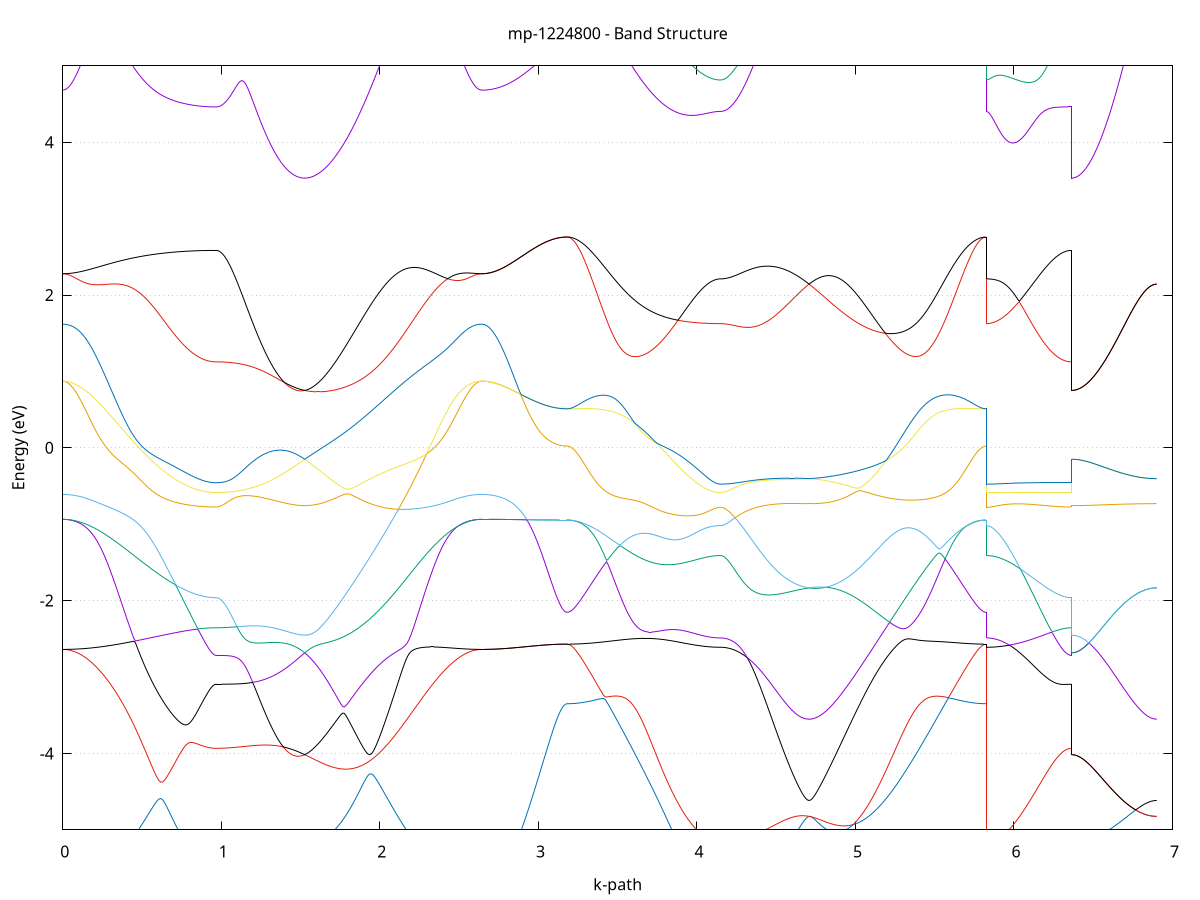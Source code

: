 set title 'mp-1224800 - Band Structure'
set xlabel 'k-path'
set ylabel 'Energy (eV)'
set grid y
set yrange [-5:5]
set terminal png size 800,600
set output 'mp-1224800_bands_gnuplot.png'
plot '-' using 1:2 with lines notitle, '-' using 1:2 with lines notitle, '-' using 1:2 with lines notitle, '-' using 1:2 with lines notitle, '-' using 1:2 with lines notitle, '-' using 1:2 with lines notitle, '-' using 1:2 with lines notitle, '-' using 1:2 with lines notitle, '-' using 1:2 with lines notitle, '-' using 1:2 with lines notitle, '-' using 1:2 with lines notitle, '-' using 1:2 with lines notitle, '-' using 1:2 with lines notitle, '-' using 1:2 with lines notitle, '-' using 1:2 with lines notitle, '-' using 1:2 with lines notitle, '-' using 1:2 with lines notitle, '-' using 1:2 with lines notitle, '-' using 1:2 with lines notitle, '-' using 1:2 with lines notitle, '-' using 1:2 with lines notitle, '-' using 1:2 with lines notitle, '-' using 1:2 with lines notitle, '-' using 1:2 with lines notitle, '-' using 1:2 with lines notitle, '-' using 1:2 with lines notitle, '-' using 1:2 with lines notitle, '-' using 1:2 with lines notitle, '-' using 1:2 with lines notitle, '-' using 1:2 with lines notitle, '-' using 1:2 with lines notitle, '-' using 1:2 with lines notitle, '-' using 1:2 with lines notitle, '-' using 1:2 with lines notitle, '-' using 1:2 with lines notitle, '-' using 1:2 with lines notitle, '-' using 1:2 with lines notitle, '-' using 1:2 with lines notitle, '-' using 1:2 with lines notitle, '-' using 1:2 with lines notitle, '-' using 1:2 with lines notitle, '-' using 1:2 with lines notitle, '-' using 1:2 with lines notitle, '-' using 1:2 with lines notitle, '-' using 1:2 with lines notitle, '-' using 1:2 with lines notitle, '-' using 1:2 with lines notitle, '-' using 1:2 with lines notitle, '-' using 1:2 with lines notitle, '-' using 1:2 with lines notitle, '-' using 1:2 with lines notitle, '-' using 1:2 with lines notitle, '-' using 1:2 with lines notitle, '-' using 1:2 with lines notitle, '-' using 1:2 with lines notitle, '-' using 1:2 with lines notitle, '-' using 1:2 with lines notitle, '-' using 1:2 with lines notitle, '-' using 1:2 with lines notitle, '-' using 1:2 with lines notitle, '-' using 1:2 with lines notitle, '-' using 1:2 with lines notitle, '-' using 1:2 with lines notitle, '-' using 1:2 with lines notitle
0.000000 -52.541326
0.009975 -52.541326
0.019950 -52.541326
0.029925 -52.541326
0.039900 -52.541326
0.049875 -52.541326
0.059850 -52.541326
0.069825 -52.541426
0.079800 -52.541426
0.089776 -52.541426
0.099751 -52.541426
0.109726 -52.541426
0.119701 -52.541526
0.129676 -52.541526
0.139651 -52.541526
0.149626 -52.541526
0.159601 -52.541626
0.169576 -52.541626
0.179551 -52.541626
0.189526 -52.541726
0.199501 -52.541726
0.209476 -52.541826
0.219451 -52.541826
0.229426 -52.541826
0.239401 -52.541926
0.249376 -52.541926
0.259351 -52.542026
0.269327 -52.542026
0.279302 -52.542126
0.289277 -52.542126
0.299252 -52.542226
0.309227 -52.542326
0.319202 -52.542326
0.329177 -52.542426
0.339152 -52.542426
0.349127 -52.542526
0.359102 -52.542626
0.369077 -52.542626
0.379052 -52.542726
0.389027 -52.542726
0.399002 -52.542826
0.408977 -52.542926
0.418952 -52.542926
0.428927 -52.543026
0.438902 -52.543126
0.448878 -52.543126
0.458853 -52.543226
0.468828 -52.543326
0.478803 -52.543326
0.488778 -52.543426
0.498753 -52.543526
0.508728 -52.543526
0.518703 -52.543626
0.528678 -52.543726
0.538653 -52.543726
0.548628 -52.543826
0.558603 -52.543926
0.568578 -52.543926
0.578553 -52.544026
0.588528 -52.544126
0.598503 -52.544126
0.608478 -52.544226
0.618454 -52.544326
0.628429 -52.544326
0.638404 -52.544426
0.648379 -52.544426
0.658354 -52.544526
0.668329 -52.544526
0.678304 -52.544626
0.688279 -52.544726
0.698254 -52.544726
0.708229 -52.544826
0.718204 -52.544826
0.728179 -52.544926
0.738154 -52.544926
0.748129 -52.544926
0.758104 -52.545026
0.768079 -52.545026
0.778054 -52.545126
0.788029 -52.545126
0.798005 -52.545126
0.807980 -52.545226
0.817955 -52.545226
0.827930 -52.545226
0.837905 -52.545326
0.847880 -52.545326
0.857855 -52.545326
0.867830 -52.545326
0.877805 -52.545426
0.887780 -52.545426
0.897755 -52.545426
0.907730 -52.545426
0.917705 -52.545426
0.927680 -52.545426
0.937655 -52.545426
0.947630 -52.545426
0.957605 -52.545426
0.967581 -52.545426
0.967581 -52.545426
0.977556 -52.545426
0.987532 -52.545426
0.997507 -52.545426
1.007483 -52.545426
1.017458 -52.545426
1.027434 -52.545426
1.037410 -52.545426
1.047385 -52.545426
1.057361 -52.545426
1.067336 -52.545426
1.077312 -52.545426
1.087288 -52.545426
1.097263 -52.545426
1.107239 -52.545426
1.117214 -52.545326
1.127190 -52.545326
1.137166 -52.545326
1.147141 -52.545326
1.157117 -52.545326
1.167092 -52.545326
1.177068 -52.545226
1.187043 -52.545226
1.197019 -52.545226
1.206995 -52.545226
1.216970 -52.545126
1.226946 -52.545126
1.236921 -52.545126
1.246897 -52.545126
1.256873 -52.545126
1.266848 -52.545026
1.276824 -52.545026
1.286799 -52.545026
1.296775 -52.544926
1.306750 -52.544926
1.316726 -52.544926
1.326702 -52.544926
1.336677 -52.544826
1.346653 -52.544826
1.356628 -52.544826
1.366604 -52.544726
1.376580 -52.544726
1.386555 -52.544726
1.396531 -52.544626
1.406506 -52.544626
1.416482 -52.544626
1.426458 -52.544526
1.436433 -52.544526
1.446409 -52.544526
1.456384 -52.544426
1.466360 -52.544426
1.476335 -52.544326
1.486311 -52.544326
1.496287 -52.544326
1.506262 -52.544226
1.516238 -52.544226
1.526213 -52.544226
1.526213 -52.544226
1.536189 -52.544226
1.546165 -52.544226
1.556140 -52.544326
1.566116 -52.544326
1.576091 -52.544326
1.586067 -52.544426
1.596042 -52.544426
1.606018 -52.544426
1.615994 -52.544426
1.625969 -52.544526
1.635945 -52.544526
1.645920 -52.544526
1.655896 -52.544526
1.665872 -52.544626
1.675847 -52.544626
1.685823 -52.544626
1.695798 -52.544626
1.705774 -52.544626
1.715750 -52.544626
1.725725 -52.544626
1.735701 -52.544626
1.745676 -52.544726
1.755652 -52.544726
1.765627 -52.544726
1.775603 -52.544626
1.785579 -52.544626
1.795554 -52.544626
1.805530 -52.544626
1.815505 -52.544626
1.825481 -52.544626
1.835457 -52.544626
1.845432 -52.544626
1.855408 -52.544626
1.865383 -52.544626
1.875359 -52.544526
1.885335 -52.544526
1.895310 -52.544526
1.905286 -52.544526
1.915261 -52.544426
1.925237 -52.544426
1.935212 -52.544426
1.945188 -52.544326
1.955164 -52.544326
1.965139 -52.544326
1.975115 -52.544226
1.985090 -52.544226
1.995066 -52.544126
2.005042 -52.544126
2.015017 -52.544026
2.024993 -52.544026
2.034968 -52.543926
2.044944 -52.543926
2.054919 -52.543826
2.064895 -52.543826
2.074871 -52.543726
2.084846 -52.543726
2.094822 -52.543626
2.104797 -52.543626
2.114773 -52.543526
2.124749 -52.543526
2.134724 -52.543426
2.144700 -52.543326
2.154675 -52.543326
2.164651 -52.543226
2.174627 -52.543226
2.184602 -52.543126
2.194578 -52.543126
2.204553 -52.543026
2.214529 -52.542926
2.224504 -52.542926
2.234480 -52.542826
2.244456 -52.542726
2.254431 -52.542726
2.264407 -52.542626
2.274382 -52.542626
2.284358 -52.542526
2.294334 -52.542526
2.304309 -52.542426
2.314285 -52.542326
2.324260 -52.542326
2.334236 -52.542226
2.344212 -52.542226
2.354187 -52.542126
2.364163 -52.542126
2.374138 -52.542026
2.384114 -52.542026
2.394089 -52.541926
2.404065 -52.541926
2.414041 -52.541826
2.424016 -52.541826
2.433992 -52.541826
2.443967 -52.541726
2.453943 -52.541726
2.463919 -52.541626
2.473894 -52.541626
2.483870 -52.541626
2.493845 -52.541526
2.503821 -52.541526
2.513796 -52.541526
2.523772 -52.541426
2.533748 -52.541426
2.543723 -52.541426
2.553699 -52.541426
2.563674 -52.541426
2.573650 -52.541426
2.583626 -52.541326
2.593601 -52.541326
2.603577 -52.541326
2.613552 -52.541326
2.623528 -52.541326
2.633504 -52.541326
2.643479 -52.541326
2.643479 -52.541326
2.653441 -52.541326
2.663404 -52.541326
2.673366 -52.541326
2.683328 -52.541326
2.693290 -52.541326
2.703252 -52.541326
2.713215 -52.541326
2.723177 -52.541326
2.733139 -52.541326
2.743101 -52.541326
2.753063 -52.541326
2.763026 -52.541326
2.772988 -52.541326
2.782950 -52.541326
2.792912 -52.541326
2.802875 -52.541326
2.812837 -52.541326
2.822799 -52.541326
2.832761 -52.541326
2.842723 -52.541326
2.852686 -52.541326
2.862648 -52.541326
2.872610 -52.541326
2.882572 -52.541326
2.892534 -52.541326
2.902497 -52.541326
2.912459 -52.541326
2.922421 -52.541326
2.932383 -52.541326
2.942346 -52.541326
2.952308 -52.541326
2.962270 -52.541326
2.972232 -52.541326
2.982194 -52.541326
2.992157 -52.541326
3.002119 -52.541326
3.012081 -52.541326
3.022043 -52.541326
3.032005 -52.541326
3.041968 -52.541326
3.051930 -52.541326
3.061892 -52.541326
3.071854 -52.541326
3.081817 -52.541326
3.091779 -52.541326
3.101741 -52.541326
3.111703 -52.541326
3.121665 -52.541326
3.131628 -52.541326
3.141590 -52.541326
3.151552 -52.541326
3.161514 -52.541326
3.171476 -52.541326
3.181439 -52.541326
3.181439 -52.541326
3.191414 -52.541326
3.201389 -52.541326
3.211364 -52.541326
3.221339 -52.541326
3.231314 -52.541326
3.241289 -52.541326
3.251264 -52.541326
3.261239 -52.541426
3.271214 -52.541426
3.281189 -52.541426
3.291164 -52.541426
3.301139 -52.541426
3.311114 -52.541526
3.321089 -52.541526
3.331065 -52.541526
3.341040 -52.541626
3.351015 -52.541626
3.360990 -52.541626
3.370965 -52.541726
3.380940 -52.541726
3.390915 -52.541826
3.400890 -52.541826
3.410865 -52.541926
3.420840 -52.541926
3.430815 -52.542026
3.440790 -52.542026
3.450765 -52.542126
3.460740 -52.542126
3.470715 -52.542226
3.480690 -52.542226
3.490665 -52.542326
3.500640 -52.542326
3.510616 -52.542426
3.520591 -52.542426
3.530566 -52.542526
3.540541 -52.542626
3.550516 -52.542626
3.560491 -52.542726
3.570466 -52.542726
3.580441 -52.542826
3.590416 -52.542926
3.600391 -52.542926
3.610366 -52.543026
3.620341 -52.543126
3.630316 -52.543126
3.640291 -52.543226
3.650266 -52.543326
3.660241 -52.543326
3.670216 -52.543426
3.680191 -52.543526
3.690167 -52.543526
3.700142 -52.543626
3.710117 -52.543726
3.720092 -52.543726
3.730067 -52.543826
3.740042 -52.543926
3.750017 -52.543926
3.759992 -52.544026
3.769967 -52.544126
3.779942 -52.544126
3.789917 -52.544226
3.799892 -52.544326
3.809867 -52.544326
3.819842 -52.544426
3.829817 -52.544426
3.839792 -52.544526
3.849767 -52.544526
3.859743 -52.544626
3.869718 -52.544626
3.879693 -52.544726
3.889668 -52.544826
3.899643 -52.544826
3.909618 -52.544826
3.919593 -52.544926
3.929568 -52.544926
3.939543 -52.545026
3.949518 -52.545026
3.959493 -52.545126
3.969468 -52.545126
3.979443 -52.545126
3.989418 -52.545226
3.999393 -52.545226
4.009368 -52.545226
4.019343 -52.545326
4.029318 -52.545326
4.039294 -52.545326
4.049269 -52.545326
4.059244 -52.545426
4.069219 -52.545426
4.079194 -52.545426
4.089169 -52.545426
4.099144 -52.545426
4.109119 -52.545426
4.119094 -52.545426
4.129069 -52.545426
4.139044 -52.545426
4.149019 -52.545426
4.149019 -52.545426
4.158995 -52.545426
4.168970 -52.545426
4.178946 -52.545426
4.188922 -52.545426
4.198897 -52.545426
4.208873 -52.545426
4.218848 -52.545426
4.228824 -52.545426
4.238799 -52.545426
4.248775 -52.545426
4.258751 -52.545426
4.268726 -52.545426
4.278702 -52.545426
4.288677 -52.545326
4.298653 -52.545326
4.308629 -52.545326
4.318604 -52.545326
4.328580 -52.545326
4.338555 -52.545326
4.348531 -52.545326
4.358506 -52.545226
4.368482 -52.545226
4.378458 -52.545226
4.388433 -52.545226
4.398409 -52.545126
4.408384 -52.545126
4.418360 -52.545126
4.428336 -52.545126
4.438311 -52.545026
4.448287 -52.545026
4.458262 -52.545026
4.468238 -52.545026
4.478214 -52.544926
4.488189 -52.544926
4.498165 -52.544926
4.508140 -52.544926
4.518116 -52.544826
4.528091 -52.544826
4.538067 -52.544826
4.548043 -52.544726
4.558018 -52.544726
4.567994 -52.544726
4.577969 -52.544626
4.587945 -52.544626
4.597921 -52.544626
4.607896 -52.544526
4.617872 -52.544526
4.627847 -52.544426
4.637823 -52.544426
4.647799 -52.544426
4.657774 -52.544326
4.667750 -52.544326
4.677725 -52.544326
4.687701 -52.544226
4.697676 -52.544226
4.707652 -52.544226
4.707652 -52.544226
4.717628 -52.544226
4.727603 -52.544226
4.737579 -52.544326
4.747554 -52.544326
4.757530 -52.544326
4.767506 -52.544426
4.777481 -52.544426
4.787457 -52.544426
4.797432 -52.544426
4.807408 -52.544526
4.817383 -52.544526
4.827359 -52.544526
4.837335 -52.544526
4.847310 -52.544626
4.857286 -52.544626
4.867261 -52.544626
4.877237 -52.544626
4.887213 -52.544626
4.897188 -52.544626
4.907164 -52.544626
4.917139 -52.544726
4.927115 -52.544726
4.937091 -52.544726
4.947066 -52.544726
4.957042 -52.544726
4.967017 -52.544626
4.976993 -52.544626
4.986968 -52.544626
4.996944 -52.544626
5.006920 -52.544626
5.016895 -52.544626
5.026871 -52.544626
5.036846 -52.544626
5.046822 -52.544626
5.056798 -52.544526
5.066773 -52.544526
5.076749 -52.544526
5.086724 -52.544526
5.096700 -52.544426
5.106676 -52.544426
5.116651 -52.544426
5.126627 -52.544326
5.136602 -52.544326
5.146578 -52.544226
5.156553 -52.544226
5.166529 -52.544226
5.176505 -52.544126
5.186480 -52.544126
5.196456 -52.544026
5.206431 -52.544026
5.216407 -52.543926
5.226383 -52.543926
5.236358 -52.543826
5.246334 -52.543826
5.256309 -52.543726
5.266285 -52.543726
5.276260 -52.543626
5.286236 -52.543626
5.296212 -52.543526
5.306187 -52.543526
5.316163 -52.543426
5.326138 -52.543326
5.336114 -52.543326
5.346090 -52.543226
5.356065 -52.543226
5.366041 -52.543126
5.376016 -52.543126
5.385992 -52.543026
5.395968 -52.542926
5.405943 -52.542926
5.415919 -52.542826
5.425894 -52.542826
5.435870 -52.542726
5.445845 -52.542626
5.455821 -52.542626
5.465797 -52.542526
5.475772 -52.542526
5.485748 -52.542426
5.495723 -52.542326
5.505699 -52.542326
5.515675 -52.542226
5.525650 -52.542226
5.535626 -52.542126
5.545601 -52.542126
5.555577 -52.542026
5.565553 -52.542026
5.575528 -52.541926
5.585504 -52.541926
5.595479 -52.541826
5.605455 -52.541826
5.615430 -52.541826
5.625406 -52.541726
5.635382 -52.541726
5.645357 -52.541626
5.655333 -52.541626
5.665308 -52.541626
5.675284 -52.541526
5.685260 -52.541526
5.695235 -52.541526
5.705211 -52.541426
5.715186 -52.541426
5.725162 -52.541426
5.735138 -52.541426
5.745113 -52.541426
5.755089 -52.541326
5.765064 -52.541326
5.775040 -52.541326
5.785015 -52.541326
5.794991 -52.541326
5.804967 -52.541326
5.814942 -52.541326
5.824918 -52.541326
5.824918 -52.545426
5.834880 -52.545426
5.844842 -52.545426
5.854804 -52.545426
5.864767 -52.545426
5.874729 -52.545426
5.884691 -52.545426
5.894653 -52.545426
5.904615 -52.545426
5.914578 -52.545426
5.924540 -52.545426
5.934502 -52.545426
5.944464 -52.545426
5.954427 -52.545426
5.964389 -52.545426
5.974351 -52.545426
5.984313 -52.545426
5.994275 -52.545426
6.004238 -52.545426
6.014200 -52.545426
6.024162 -52.545426
6.034124 -52.545426
6.044086 -52.545426
6.054049 -52.545426
6.064011 -52.545426
6.073973 -52.545426
6.083935 -52.545426
6.093898 -52.545426
6.103860 -52.545426
6.113822 -52.545426
6.123784 -52.545426
6.133746 -52.545426
6.143709 -52.545426
6.153671 -52.545426
6.163633 -52.545426
6.173595 -52.545426
6.183557 -52.545426
6.193520 -52.545426
6.203482 -52.545426
6.213444 -52.545426
6.223406 -52.545426
6.233369 -52.545426
6.243331 -52.545426
6.253293 -52.545426
6.263255 -52.545426
6.273217 -52.545426
6.283180 -52.545426
6.293142 -52.545426
6.303104 -52.545426
6.313066 -52.545426
6.323028 -52.545426
6.332991 -52.545426
6.342953 -52.545426
6.352915 -52.545426
6.362877 -52.545426
6.362877 -52.544226
6.372840 -52.544226
6.382802 -52.544226
6.392764 -52.544226
6.402726 -52.544226
6.412688 -52.544226
6.422651 -52.544226
6.432613 -52.544226
6.442575 -52.544226
6.452537 -52.544226
6.462499 -52.544226
6.472462 -52.544226
6.482424 -52.544226
6.492386 -52.544226
6.502348 -52.544226
6.512310 -52.544226
6.522273 -52.544226
6.532235 -52.544226
6.542197 -52.544226
6.552159 -52.544226
6.562122 -52.544226
6.572084 -52.544226
6.582046 -52.544226
6.592008 -52.544226
6.601970 -52.544226
6.611933 -52.544226
6.621895 -52.544226
6.631857 -52.544226
6.641819 -52.544226
6.651781 -52.544226
6.661744 -52.544226
6.671706 -52.544226
6.681668 -52.544226
6.691630 -52.544226
6.701593 -52.544226
6.711555 -52.544226
6.721517 -52.544226
6.731479 -52.544226
6.741441 -52.544226
6.751404 -52.544226
6.761366 -52.544226
6.771328 -52.544226
6.781290 -52.544226
6.791252 -52.544226
6.801215 -52.544226
6.811177 -52.544226
6.821139 -52.544226
6.831101 -52.544226
6.841064 -52.544226
6.851026 -52.544226
6.860988 -52.544226
6.870950 -52.544226
6.880912 -52.544226
6.890875 -52.544226
6.900837 -52.544226
e
0.000000 -52.541326
0.009975 -52.541326
0.019950 -52.541326
0.029925 -52.541326
0.039900 -52.541326
0.049875 -52.541326
0.059850 -52.541326
0.069825 -52.541326
0.079800 -52.541326
0.089776 -52.541326
0.099751 -52.541326
0.109726 -52.541326
0.119701 -52.541326
0.129676 -52.541326
0.139651 -52.541426
0.149626 -52.541426
0.159601 -52.541426
0.169576 -52.541426
0.179551 -52.541426
0.189526 -52.541426
0.199501 -52.541426
0.209476 -52.541426
0.219451 -52.541426
0.229426 -52.541426
0.239401 -52.541426
0.249376 -52.541426
0.259351 -52.541526
0.269327 -52.541526
0.279302 -52.541526
0.289277 -52.541526
0.299252 -52.541526
0.309227 -52.541526
0.319202 -52.541526
0.329177 -52.541526
0.339152 -52.541626
0.349127 -52.541626
0.359102 -52.541626
0.369077 -52.541626
0.379052 -52.541626
0.389027 -52.541626
0.399002 -52.541626
0.408977 -52.541726
0.418952 -52.541726
0.428927 -52.541726
0.438902 -52.541726
0.448878 -52.541726
0.458853 -52.541726
0.468828 -52.541826
0.478803 -52.541826
0.488778 -52.541826
0.498753 -52.541826
0.508728 -52.541826
0.518703 -52.541826
0.528678 -52.541826
0.538653 -52.541926
0.548628 -52.541926
0.558603 -52.541926
0.568578 -52.541926
0.578553 -52.541926
0.588528 -52.541926
0.598503 -52.541926
0.608478 -52.542026
0.618454 -52.542026
0.628429 -52.542026
0.638404 -52.542026
0.648379 -52.542026
0.658354 -52.542026
0.668329 -52.542026
0.678304 -52.542126
0.688279 -52.542126
0.698254 -52.542126
0.708229 -52.542126
0.718204 -52.542126
0.728179 -52.542126
0.738154 -52.542126
0.748129 -52.542126
0.758104 -52.542126
0.768079 -52.542226
0.778054 -52.542226
0.788029 -52.542226
0.798005 -52.542226
0.807980 -52.542226
0.817955 -52.542226
0.827930 -52.542226
0.837905 -52.542226
0.847880 -52.542226
0.857855 -52.542226
0.867830 -52.542226
0.877805 -52.542226
0.887780 -52.542226
0.897755 -52.542226
0.907730 -52.542226
0.917705 -52.542226
0.927680 -52.542226
0.937655 -52.542226
0.947630 -52.542226
0.957605 -52.542226
0.967581 -52.542226
0.967581 -52.542226
0.977556 -52.542226
0.987532 -52.542326
0.997507 -52.542326
1.007483 -52.542326
1.017458 -52.542326
1.027434 -52.542326
1.037410 -52.542326
1.047385 -52.542326
1.057361 -52.542326
1.067336 -52.542326
1.077312 -52.542426
1.087288 -52.542426
1.097263 -52.542426
1.107239 -52.542426
1.117214 -52.542426
1.127190 -52.542526
1.137166 -52.542526
1.147141 -52.542526
1.157117 -52.542626
1.167092 -52.542626
1.177068 -52.542626
1.187043 -52.542726
1.197019 -52.542726
1.206995 -52.542726
1.216970 -52.542826
1.226946 -52.542826
1.236921 -52.542926
1.246897 -52.542926
1.256873 -52.542926
1.266848 -52.543026
1.276824 -52.543026
1.286799 -52.543126
1.296775 -52.543126
1.306750 -52.543226
1.316726 -52.543226
1.326702 -52.543326
1.336677 -52.543326
1.346653 -52.543326
1.356628 -52.543426
1.366604 -52.543426
1.376580 -52.543526
1.386555 -52.543526
1.396531 -52.543626
1.406506 -52.543626
1.416482 -52.543726
1.426458 -52.543726
1.436433 -52.543826
1.446409 -52.543826
1.456384 -52.543926
1.466360 -52.543926
1.476335 -52.544026
1.486311 -52.544026
1.496287 -52.544026
1.506262 -52.544126
1.516238 -52.544126
1.526213 -52.544126
1.526213 -52.544126
1.536189 -52.544126
1.546165 -52.544126
1.556140 -52.544026
1.566116 -52.544026
1.576091 -52.544026
1.586067 -52.543926
1.596042 -52.543926
1.606018 -52.543826
1.615994 -52.543826
1.625969 -52.543826
1.635945 -52.543726
1.645920 -52.543726
1.655896 -52.543626
1.665872 -52.543626
1.675847 -52.543626
1.685823 -52.543526
1.695798 -52.543526
1.705774 -52.543426
1.715750 -52.543426
1.725725 -52.543426
1.735701 -52.543326
1.745676 -52.543326
1.755652 -52.543226
1.765627 -52.543226
1.775603 -52.543226
1.785579 -52.543126
1.795554 -52.543126
1.805530 -52.543026
1.815505 -52.543026
1.825481 -52.543026
1.835457 -52.542926
1.845432 -52.542926
1.855408 -52.542926
1.865383 -52.542826
1.875359 -52.542826
1.885335 -52.542726
1.895310 -52.542726
1.905286 -52.542726
1.915261 -52.542626
1.925237 -52.542626
1.935212 -52.542626
1.945188 -52.542526
1.955164 -52.542526
1.965139 -52.542526
1.975115 -52.542426
1.985090 -52.542426
1.995066 -52.542426
2.005042 -52.542326
2.015017 -52.542326
2.024993 -52.542326
2.034968 -52.542226
2.044944 -52.542226
2.054919 -52.542226
2.064895 -52.542226
2.074871 -52.542126
2.084846 -52.542126
2.094822 -52.542126
2.104797 -52.542026
2.114773 -52.542026
2.124749 -52.542026
2.134724 -52.542026
2.144700 -52.541926
2.154675 -52.541926
2.164651 -52.541926
2.174627 -52.541926
2.184602 -52.541826
2.194578 -52.541826
2.204553 -52.541826
2.214529 -52.541826
2.224504 -52.541826
2.234480 -52.541726
2.244456 -52.541726
2.254431 -52.541726
2.264407 -52.541726
2.274382 -52.541726
2.284358 -52.541626
2.294334 -52.541626
2.304309 -52.541626
2.314285 -52.541626
2.324260 -52.541626
2.334236 -52.541626
2.344212 -52.541526
2.354187 -52.541526
2.364163 -52.541526
2.374138 -52.541526
2.384114 -52.541526
2.394089 -52.541526
2.404065 -52.541526
2.414041 -52.541426
2.424016 -52.541426
2.433992 -52.541426
2.443967 -52.541426
2.453943 -52.541426
2.463919 -52.541426
2.473894 -52.541426
2.483870 -52.541426
2.493845 -52.541426
2.503821 -52.541426
2.513796 -52.541426
2.523772 -52.541326
2.533748 -52.541326
2.543723 -52.541326
2.553699 -52.541326
2.563674 -52.541326
2.573650 -52.541326
2.583626 -52.541326
2.593601 -52.541326
2.603577 -52.541326
2.613552 -52.541326
2.623528 -52.541326
2.633504 -52.541326
2.643479 -52.541326
2.643479 -52.541326
2.653441 -52.541326
2.663404 -52.541326
2.673366 -52.541326
2.683328 -52.541326
2.693290 -52.541326
2.703252 -52.541326
2.713215 -52.541326
2.723177 -52.541326
2.733139 -52.541326
2.743101 -52.541326
2.753063 -52.541326
2.763026 -52.541326
2.772988 -52.541326
2.782950 -52.541326
2.792912 -52.541326
2.802875 -52.541326
2.812837 -52.541326
2.822799 -52.541326
2.832761 -52.541326
2.842723 -52.541326
2.852686 -52.541326
2.862648 -52.541326
2.872610 -52.541326
2.882572 -52.541326
2.892534 -52.541326
2.902497 -52.541326
2.912459 -52.541326
2.922421 -52.541326
2.932383 -52.541326
2.942346 -52.541326
2.952308 -52.541326
2.962270 -52.541326
2.972232 -52.541326
2.982194 -52.541326
2.992157 -52.541326
3.002119 -52.541326
3.012081 -52.541326
3.022043 -52.541326
3.032005 -52.541326
3.041968 -52.541326
3.051930 -52.541326
3.061892 -52.541326
3.071854 -52.541326
3.081817 -52.541326
3.091779 -52.541326
3.101741 -52.541326
3.111703 -52.541326
3.121665 -52.541326
3.131628 -52.541326
3.141590 -52.541326
3.151552 -52.541326
3.161514 -52.541326
3.171476 -52.541326
3.181439 -52.541326
3.181439 -52.541326
3.191414 -52.541326
3.201389 -52.541326
3.211364 -52.541326
3.221339 -52.541326
3.231314 -52.541326
3.241289 -52.541326
3.251264 -52.541326
3.261239 -52.541326
3.271214 -52.541326
3.281189 -52.541326
3.291164 -52.541326
3.301139 -52.541326
3.311114 -52.541326
3.321089 -52.541326
3.331065 -52.541426
3.341040 -52.541426
3.351015 -52.541426
3.360990 -52.541426
3.370965 -52.541426
3.380940 -52.541426
3.390915 -52.541426
3.400890 -52.541426
3.410865 -52.541426
3.420840 -52.541426
3.430815 -52.541526
3.440790 -52.541526
3.450765 -52.541526
3.460740 -52.541526
3.470715 -52.541526
3.480690 -52.541526
3.490665 -52.541526
3.500640 -52.541526
3.510616 -52.541526
3.520591 -52.541626
3.530566 -52.541626
3.540541 -52.541626
3.550516 -52.541626
3.560491 -52.541626
3.570466 -52.541626
3.580441 -52.541626
3.590416 -52.541726
3.600391 -52.541726
3.610366 -52.541726
3.620341 -52.541726
3.630316 -52.541726
3.640291 -52.541726
3.650266 -52.541826
3.660241 -52.541826
3.670216 -52.541826
3.680191 -52.541826
3.690167 -52.541826
3.700142 -52.541826
3.710117 -52.541826
3.720092 -52.541926
3.730067 -52.541926
3.740042 -52.541926
3.750017 -52.541926
3.759992 -52.541926
3.769967 -52.541926
3.779942 -52.541926
3.789917 -52.542026
3.799892 -52.542026
3.809867 -52.542026
3.819842 -52.542026
3.829817 -52.542026
3.839792 -52.542026
3.849767 -52.542026
3.859743 -52.542126
3.869718 -52.542126
3.879693 -52.542126
3.889668 -52.542126
3.899643 -52.542126
3.909618 -52.542126
3.919593 -52.542126
3.929568 -52.542126
3.939543 -52.542126
3.949518 -52.542126
3.959493 -52.542226
3.969468 -52.542226
3.979443 -52.542226
3.989418 -52.542226
3.999393 -52.542226
4.009368 -52.542226
4.019343 -52.542226
4.029318 -52.542226
4.039294 -52.542226
4.049269 -52.542226
4.059244 -52.542226
4.069219 -52.542226
4.079194 -52.542226
4.089169 -52.542226
4.099144 -52.542226
4.109119 -52.542226
4.119094 -52.542226
4.129069 -52.542226
4.139044 -52.542226
4.149019 -52.542226
4.149019 -52.542226
4.158995 -52.542226
4.168970 -52.542226
4.178946 -52.542226
4.188922 -52.542326
4.198897 -52.542326
4.208873 -52.542326
4.218848 -52.542326
4.228824 -52.542326
4.238799 -52.542326
4.248775 -52.542326
4.258751 -52.542426
4.268726 -52.542426
4.278702 -52.542426
4.288677 -52.542426
4.298653 -52.542426
4.308629 -52.542526
4.318604 -52.542526
4.328580 -52.542526
4.338555 -52.542626
4.348531 -52.542626
4.358506 -52.542626
4.368482 -52.542726
4.378458 -52.542726
4.388433 -52.542726
4.398409 -52.542826
4.408384 -52.542826
4.418360 -52.542926
4.428336 -52.542926
4.438311 -52.542926
4.448287 -52.543026
4.458262 -52.543026
4.468238 -52.543126
4.478214 -52.543126
4.488189 -52.543226
4.498165 -52.543226
4.508140 -52.543326
4.518116 -52.543326
4.528091 -52.543426
4.538067 -52.543426
4.548043 -52.543426
4.558018 -52.543526
4.567994 -52.543526
4.577969 -52.543626
4.587945 -52.543626
4.597921 -52.543726
4.607896 -52.543726
4.617872 -52.543826
4.627847 -52.543826
4.637823 -52.543926
4.647799 -52.543926
4.657774 -52.544026
4.667750 -52.544026
4.677725 -52.544026
4.687701 -52.544126
4.697676 -52.544126
4.707652 -52.544226
4.707652 -52.544226
4.717628 -52.544126
4.727603 -52.544126
4.737579 -52.544026
4.747554 -52.544026
4.757530 -52.544026
4.767506 -52.543926
4.777481 -52.543926
4.787457 -52.543826
4.797432 -52.543826
4.807408 -52.543826
4.817383 -52.543726
4.827359 -52.543726
4.837335 -52.543626
4.847310 -52.543626
4.857286 -52.543626
4.867261 -52.543526
4.877237 -52.543526
4.887213 -52.543426
4.897188 -52.543426
4.907164 -52.543426
4.917139 -52.543326
4.927115 -52.543326
4.937091 -52.543226
4.947066 -52.543226
4.957042 -52.543226
4.967017 -52.543126
4.976993 -52.543126
4.986968 -52.543126
4.996944 -52.543026
5.006920 -52.543026
5.016895 -52.542926
5.026871 -52.542926
5.036846 -52.542926
5.046822 -52.542826
5.056798 -52.542826
5.066773 -52.542826
5.076749 -52.542726
5.086724 -52.542726
5.096700 -52.542626
5.106676 -52.542626
5.116651 -52.542626
5.126627 -52.542526
5.136602 -52.542526
5.146578 -52.542526
5.156553 -52.542426
5.166529 -52.542426
5.176505 -52.542426
5.186480 -52.542326
5.196456 -52.542326
5.206431 -52.542326
5.216407 -52.542226
5.226383 -52.542226
5.236358 -52.542226
5.246334 -52.542226
5.256309 -52.542126
5.266285 -52.542126
5.276260 -52.542126
5.286236 -52.542026
5.296212 -52.542026
5.306187 -52.542026
5.316163 -52.542026
5.326138 -52.541926
5.336114 -52.541926
5.346090 -52.541926
5.356065 -52.541926
5.366041 -52.541826
5.376016 -52.541826
5.385992 -52.541826
5.395968 -52.541826
5.405943 -52.541826
5.415919 -52.541726
5.425894 -52.541726
5.435870 -52.541726
5.445845 -52.541726
5.455821 -52.541726
5.465797 -52.541626
5.475772 -52.541626
5.485748 -52.541626
5.495723 -52.541626
5.505699 -52.541626
5.515675 -52.541526
5.525650 -52.541526
5.535626 -52.541526
5.545601 -52.541526
5.555577 -52.541526
5.565553 -52.541526
5.575528 -52.541526
5.585504 -52.541426
5.595479 -52.541426
5.605455 -52.541426
5.615430 -52.541426
5.625406 -52.541426
5.635382 -52.541426
5.645357 -52.541426
5.655333 -52.541426
5.665308 -52.541426
5.675284 -52.541426
5.685260 -52.541326
5.695235 -52.541326
5.705211 -52.541326
5.715186 -52.541326
5.725162 -52.541326
5.735138 -52.541326
5.745113 -52.541326
5.755089 -52.541326
5.765064 -52.541326
5.775040 -52.541326
5.785015 -52.541326
5.794991 -52.541326
5.804967 -52.541326
5.814942 -52.541326
5.824918 -52.541326
5.824918 -52.542226
5.834880 -52.542226
5.844842 -52.542226
5.854804 -52.542226
5.864767 -52.542226
5.874729 -52.542226
5.884691 -52.542226
5.894653 -52.542226
5.904615 -52.542226
5.914578 -52.542226
5.924540 -52.542226
5.934502 -52.542226
5.944464 -52.542226
5.954427 -52.542226
5.964389 -52.542226
5.974351 -52.542226
5.984313 -52.542226
5.994275 -52.542226
6.004238 -52.542226
6.014200 -52.542226
6.024162 -52.542226
6.034124 -52.542226
6.044086 -52.542226
6.054049 -52.542226
6.064011 -52.542226
6.073973 -52.542226
6.083935 -52.542226
6.093898 -52.542226
6.103860 -52.542226
6.113822 -52.542226
6.123784 -52.542226
6.133746 -52.542226
6.143709 -52.542226
6.153671 -52.542226
6.163633 -52.542226
6.173595 -52.542326
6.183557 -52.542226
6.193520 -52.542226
6.203482 -52.542226
6.213444 -52.542226
6.223406 -52.542226
6.233369 -52.542226
6.243331 -52.542226
6.253293 -52.542226
6.263255 -52.542226
6.273217 -52.542226
6.283180 -52.542226
6.293142 -52.542226
6.303104 -52.542226
6.313066 -52.542226
6.323028 -52.542226
6.332991 -52.542226
6.342953 -52.542226
6.352915 -52.542226
6.362877 -52.542226
6.362877 -52.544126
6.372840 -52.544126
6.382802 -52.544126
6.392764 -52.544226
6.402726 -52.544126
6.412688 -52.544126
6.422651 -52.544126
6.432613 -52.544126
6.442575 -52.544126
6.452537 -52.544126
6.462499 -52.544126
6.472462 -52.544126
6.482424 -52.544126
6.492386 -52.544126
6.502348 -52.544126
6.512310 -52.544126
6.522273 -52.544126
6.532235 -52.544126
6.542197 -52.544126
6.552159 -52.544126
6.562122 -52.544126
6.572084 -52.544126
6.582046 -52.544126
6.592008 -52.544126
6.601970 -52.544126
6.611933 -52.544126
6.621895 -52.544126
6.631857 -52.544126
6.641819 -52.544126
6.651781 -52.544126
6.661744 -52.544126
6.671706 -52.544126
6.681668 -52.544126
6.691630 -52.544126
6.701593 -52.544126
6.711555 -52.544126
6.721517 -52.544126
6.731479 -52.544126
6.741441 -52.544126
6.751404 -52.544226
6.761366 -52.544226
6.771328 -52.544226
6.781290 -52.544226
6.791252 -52.544226
6.801215 -52.544226
6.811177 -52.544226
6.821139 -52.544226
6.831101 -52.544226
6.841064 -52.544226
6.851026 -52.544226
6.860988 -52.544126
6.870950 -52.544226
6.880912 -52.544226
6.890875 -52.544226
6.900837 -52.544226
e
0.000000 -52.540426
0.009975 -52.540426
0.019950 -52.540426
0.029925 -52.540426
0.039900 -52.540426
0.049875 -52.540426
0.059850 -52.540426
0.069825 -52.540426
0.079800 -52.540426
0.089776 -52.540426
0.099751 -52.540326
0.109726 -52.540326
0.119701 -52.540326
0.129676 -52.540326
0.139651 -52.540326
0.149626 -52.540326
0.159601 -52.540326
0.169576 -52.540326
0.179551 -52.540326
0.189526 -52.540326
0.199501 -52.540326
0.209476 -52.540326
0.219451 -52.540326
0.229426 -52.540226
0.239401 -52.540226
0.249376 -52.540226
0.259351 -52.540226
0.269327 -52.540226
0.279302 -52.540226
0.289277 -52.540226
0.299252 -52.540226
0.309227 -52.540126
0.319202 -52.540126
0.329177 -52.540126
0.339152 -52.540126
0.349127 -52.540126
0.359102 -52.540126
0.369077 -52.540126
0.379052 -52.540126
0.389027 -52.540026
0.399002 -52.540026
0.408977 -52.540026
0.418952 -52.540026
0.428927 -52.540026
0.438902 -52.540026
0.448878 -52.539926
0.458853 -52.539926
0.468828 -52.539926
0.478803 -52.539926
0.488778 -52.539926
0.498753 -52.539926
0.508728 -52.539926
0.518703 -52.539826
0.528678 -52.539826
0.538653 -52.539826
0.548628 -52.539826
0.558603 -52.539826
0.568578 -52.539826
0.578553 -52.539826
0.588528 -52.539726
0.598503 -52.539726
0.608478 -52.539726
0.618454 -52.539726
0.628429 -52.539726
0.638404 -52.539726
0.648379 -52.539726
0.658354 -52.539626
0.668329 -52.539626
0.678304 -52.539626
0.688279 -52.539626
0.698254 -52.539626
0.708229 -52.539626
0.718204 -52.539626
0.728179 -52.539626
0.738154 -52.539626
0.748129 -52.539626
0.758104 -52.539526
0.768079 -52.539526
0.778054 -52.539526
0.788029 -52.539526
0.798005 -52.539526
0.807980 -52.539526
0.817955 -52.539526
0.827930 -52.539526
0.837905 -52.539526
0.847880 -52.539526
0.857855 -52.539526
0.867830 -52.539526
0.877805 -52.539526
0.887780 -52.539526
0.897755 -52.539526
0.907730 -52.539426
0.917705 -52.539426
0.927680 -52.539426
0.937655 -52.539426
0.947630 -52.539426
0.957605 -52.539426
0.967581 -52.539426
0.967581 -52.539426
0.977556 -52.539426
0.987532 -52.539426
0.997507 -52.539426
1.007483 -52.539426
1.017458 -52.539426
1.027434 -52.539426
1.037410 -52.539426
1.047385 -52.539426
1.057361 -52.539426
1.067336 -52.539426
1.077312 -52.539426
1.087288 -52.539426
1.097263 -52.539426
1.107239 -52.539426
1.117214 -52.539426
1.127190 -52.539426
1.137166 -52.539426
1.147141 -52.539426
1.157117 -52.539426
1.167092 -52.539426
1.177068 -52.539426
1.187043 -52.539426
1.197019 -52.539426
1.206995 -52.539426
1.216970 -52.539426
1.226946 -52.539426
1.236921 -52.539426
1.246897 -52.539426
1.256873 -52.539426
1.266848 -52.539426
1.276824 -52.539426
1.286799 -52.539426
1.296775 -52.539426
1.306750 -52.539426
1.316726 -52.539426
1.326702 -52.539426
1.336677 -52.539426
1.346653 -52.539426
1.356628 -52.539326
1.366604 -52.539326
1.376580 -52.539326
1.386555 -52.539326
1.396531 -52.539326
1.406506 -52.539326
1.416482 -52.539326
1.426458 -52.539326
1.436433 -52.539326
1.446409 -52.539326
1.456384 -52.539326
1.466360 -52.539326
1.476335 -52.539326
1.486311 -52.539326
1.496287 -52.539326
1.506262 -52.539326
1.516238 -52.539326
1.526213 -52.539326
1.526213 -52.539326
1.536189 -52.539326
1.546165 -52.539326
1.556140 -52.539326
1.566116 -52.539326
1.576091 -52.539326
1.586067 -52.539326
1.596042 -52.539326
1.606018 -52.539326
1.615994 -52.539326
1.625969 -52.539326
1.635945 -52.539326
1.645920 -52.539326
1.655896 -52.539426
1.665872 -52.539426
1.675847 -52.539426
1.685823 -52.539426
1.695798 -52.539426
1.705774 -52.539426
1.715750 -52.539426
1.725725 -52.539426
1.735701 -52.539426
1.745676 -52.539426
1.755652 -52.539426
1.765627 -52.539426
1.775603 -52.539426
1.785579 -52.539426
1.795554 -52.539426
1.805530 -52.539426
1.815505 -52.539426
1.825481 -52.539526
1.835457 -52.539526
1.845432 -52.539526
1.855408 -52.539526
1.865383 -52.539526
1.875359 -52.539526
1.885335 -52.539526
1.895310 -52.539526
1.905286 -52.539526
1.915261 -52.539626
1.925237 -52.539626
1.935212 -52.539626
1.945188 -52.539626
1.955164 -52.539626
1.965139 -52.539626
1.975115 -52.539626
1.985090 -52.539626
1.995066 -52.539726
2.005042 -52.539726
2.015017 -52.539726
2.024993 -52.539726
2.034968 -52.539726
2.044944 -52.539726
2.054919 -52.539726
2.064895 -52.539826
2.074871 -52.539826
2.084846 -52.539826
2.094822 -52.539826
2.104797 -52.539826
2.114773 -52.539826
2.124749 -52.539826
2.134724 -52.539926
2.144700 -52.539926
2.154675 -52.539926
2.164651 -52.539926
2.174627 -52.539926
2.184602 -52.539926
2.194578 -52.539926
2.204553 -52.540026
2.214529 -52.540026
2.224504 -52.540026
2.234480 -52.540026
2.244456 -52.540026
2.254431 -52.540026
2.264407 -52.540126
2.274382 -52.540126
2.284358 -52.540126
2.294334 -52.540126
2.304309 -52.540126
2.314285 -52.540126
2.324260 -52.540126
2.334236 -52.540126
2.344212 -52.540226
2.354187 -52.540226
2.364163 -52.540226
2.374138 -52.540226
2.384114 -52.540226
2.394089 -52.540226
2.404065 -52.540226
2.414041 -52.540226
2.424016 -52.540326
2.433992 -52.540326
2.443967 -52.540326
2.453943 -52.540326
2.463919 -52.540326
2.473894 -52.540326
2.483870 -52.540326
2.493845 -52.540326
2.503821 -52.540326
2.513796 -52.540326
2.523772 -52.540326
2.533748 -52.540326
2.543723 -52.540326
2.553699 -52.540326
2.563674 -52.540426
2.573650 -52.540426
2.583626 -52.540426
2.593601 -52.540426
2.603577 -52.540426
2.613552 -52.540426
2.623528 -52.540426
2.633504 -52.540426
2.643479 -52.540426
2.643479 -52.540426
2.653441 -52.540426
2.663404 -52.540426
2.673366 -52.540426
2.683328 -52.540426
2.693290 -52.540426
2.703252 -52.540426
2.713215 -52.540426
2.723177 -52.540426
2.733139 -52.540426
2.743101 -52.540426
2.753063 -52.540426
2.763026 -52.540426
2.772988 -52.540426
2.782950 -52.540426
2.792912 -52.540426
2.802875 -52.540426
2.812837 -52.540426
2.822799 -52.540426
2.832761 -52.540426
2.842723 -52.540426
2.852686 -52.540426
2.862648 -52.540426
2.872610 -52.540426
2.882572 -52.540426
2.892534 -52.540426
2.902497 -52.540426
2.912459 -52.540426
2.922421 -52.540426
2.932383 -52.540426
2.942346 -52.540426
2.952308 -52.540426
2.962270 -52.540426
2.972232 -52.540426
2.982194 -52.540426
2.992157 -52.540426
3.002119 -52.540426
3.012081 -52.540426
3.022043 -52.540426
3.032005 -52.540426
3.041968 -52.540426
3.051930 -52.540426
3.061892 -52.540426
3.071854 -52.540426
3.081817 -52.540426
3.091779 -52.540426
3.101741 -52.540426
3.111703 -52.540426
3.121665 -52.540426
3.131628 -52.540426
3.141590 -52.540426
3.151552 -52.540426
3.161514 -52.540426
3.171476 -52.540426
3.181439 -52.540426
3.181439 -52.540426
3.191414 -52.540426
3.201389 -52.540426
3.211364 -52.540426
3.221339 -52.540426
3.231314 -52.540426
3.241289 -52.540426
3.251264 -52.540326
3.261239 -52.540326
3.271214 -52.540326
3.281189 -52.540326
3.291164 -52.540326
3.301139 -52.540326
3.311114 -52.540326
3.321089 -52.540326
3.331065 -52.540326
3.341040 -52.540326
3.351015 -52.540326
3.360990 -52.540326
3.370965 -52.540326
3.380940 -52.540326
3.390915 -52.540326
3.400890 -52.540226
3.410865 -52.540226
3.420840 -52.540226
3.430815 -52.540226
3.440790 -52.540226
3.450765 -52.540226
3.460740 -52.540226
3.470715 -52.540226
3.480690 -52.540226
3.490665 -52.540126
3.500640 -52.540126
3.510616 -52.540126
3.520591 -52.540126
3.530566 -52.540126
3.540541 -52.540126
3.550516 -52.540126
3.560491 -52.540126
3.570466 -52.540026
3.580441 -52.540026
3.590416 -52.540026
3.600391 -52.540026
3.610366 -52.540026
3.620341 -52.540026
3.630316 -52.540026
3.640291 -52.539926
3.650266 -52.539926
3.660241 -52.539926
3.670216 -52.539926
3.680191 -52.539926
3.690167 -52.539926
3.700142 -52.539826
3.710117 -52.539826
3.720092 -52.539826
3.730067 -52.539826
3.740042 -52.539826
3.750017 -52.539826
3.759992 -52.539826
3.769967 -52.539726
3.779942 -52.539726
3.789917 -52.539726
3.799892 -52.539726
3.809867 -52.539726
3.819842 -52.539726
3.829817 -52.539726
3.839792 -52.539626
3.849767 -52.539626
3.859743 -52.539626
3.869718 -52.539626
3.879693 -52.539626
3.889668 -52.539626
3.899643 -52.539626
3.909618 -52.539626
3.919593 -52.539626
3.929568 -52.539526
3.939543 -52.539526
3.949518 -52.539526
3.959493 -52.539526
3.969468 -52.539526
3.979443 -52.539526
3.989418 -52.539526
3.999393 -52.539526
4.009368 -52.539526
4.019343 -52.539526
4.029318 -52.539526
4.039294 -52.539526
4.049269 -52.539526
4.059244 -52.539426
4.069219 -52.539426
4.079194 -52.539426
4.089169 -52.539426
4.099144 -52.539426
4.109119 -52.539426
4.119094 -52.539426
4.129069 -52.539426
4.139044 -52.539426
4.149019 -52.539426
4.149019 -52.539426
4.158995 -52.539426
4.168970 -52.539426
4.178946 -52.539426
4.188922 -52.539426
4.198897 -52.539426
4.208873 -52.539426
4.218848 -52.539426
4.228824 -52.539426
4.238799 -52.539426
4.248775 -52.539426
4.258751 -52.539426
4.268726 -52.539426
4.278702 -52.539426
4.288677 -52.539426
4.298653 -52.539426
4.308629 -52.539426
4.318604 -52.539426
4.328580 -52.539426
4.338555 -52.539426
4.348531 -52.539426
4.358506 -52.539426
4.368482 -52.539426
4.378458 -52.539426
4.388433 -52.539426
4.398409 -52.539426
4.408384 -52.539426
4.418360 -52.539426
4.428336 -52.539426
4.438311 -52.539426
4.448287 -52.539426
4.458262 -52.539426
4.468238 -52.539426
4.478214 -52.539426
4.488189 -52.539426
4.498165 -52.539426
4.508140 -52.539426
4.518116 -52.539426
4.528091 -52.539426
4.538067 -52.539426
4.548043 -52.539326
4.558018 -52.539326
4.567994 -52.539326
4.577969 -52.539326
4.587945 -52.539326
4.597921 -52.539326
4.607896 -52.539326
4.617872 -52.539326
4.627847 -52.539326
4.637823 -52.539326
4.647799 -52.539326
4.657774 -52.539326
4.667750 -52.539326
4.677725 -52.539326
4.687701 -52.539326
4.697676 -52.539326
4.707652 -52.539326
4.707652 -52.539326
4.717628 -52.539326
4.727603 -52.539326
4.737579 -52.539326
4.747554 -52.539326
4.757530 -52.539326
4.767506 -52.539326
4.777481 -52.539326
4.787457 -52.539326
4.797432 -52.539326
4.807408 -52.539326
4.817383 -52.539326
4.827359 -52.539326
4.837335 -52.539326
4.847310 -52.539426
4.857286 -52.539426
4.867261 -52.539426
4.877237 -52.539426
4.887213 -52.539426
4.897188 -52.539426
4.907164 -52.539426
4.917139 -52.539426
4.927115 -52.539426
4.937091 -52.539426
4.947066 -52.539426
4.957042 -52.539426
4.967017 -52.539426
4.976993 -52.539426
4.986968 -52.539426
4.996944 -52.539426
5.006920 -52.539526
5.016895 -52.539526
5.026871 -52.539526
5.036846 -52.539526
5.046822 -52.539526
5.056798 -52.539526
5.066773 -52.539526
5.076749 -52.539526
5.086724 -52.539526
5.096700 -52.539626
5.106676 -52.539626
5.116651 -52.539626
5.126627 -52.539626
5.136602 -52.539626
5.146578 -52.539626
5.156553 -52.539626
5.166529 -52.539626
5.176505 -52.539726
5.186480 -52.539726
5.196456 -52.539726
5.206431 -52.539726
5.216407 -52.539726
5.226383 -52.539726
5.236358 -52.539726
5.246334 -52.539826
5.256309 -52.539826
5.266285 -52.539826
5.276260 -52.539826
5.286236 -52.539826
5.296212 -52.539826
5.306187 -52.539826
5.316163 -52.539926
5.326138 -52.539926
5.336114 -52.539926
5.346090 -52.539926
5.356065 -52.539926
5.366041 -52.539926
5.376016 -52.539926
5.385992 -52.540026
5.395968 -52.540026
5.405943 -52.540026
5.415919 -52.540026
5.425894 -52.540026
5.435870 -52.540026
5.445845 -52.540126
5.455821 -52.540126
5.465797 -52.540126
5.475772 -52.540126
5.485748 -52.540126
5.495723 -52.540126
5.505699 -52.540126
5.515675 -52.540126
5.525650 -52.540226
5.535626 -52.540226
5.545601 -52.540226
5.555577 -52.540226
5.565553 -52.540226
5.575528 -52.540226
5.585504 -52.540226
5.595479 -52.540226
5.605455 -52.540326
5.615430 -52.540326
5.625406 -52.540326
5.635382 -52.540326
5.645357 -52.540326
5.655333 -52.540326
5.665308 -52.540326
5.675284 -52.540326
5.685260 -52.540326
5.695235 -52.540326
5.705211 -52.540326
5.715186 -52.540326
5.725162 -52.540326
5.735138 -52.540326
5.745113 -52.540326
5.755089 -52.540326
5.765064 -52.540326
5.775040 -52.540426
5.785015 -52.540426
5.794991 -52.540426
5.804967 -52.540426
5.814942 -52.540426
5.824918 -52.540426
5.824918 -52.539426
5.834880 -52.539426
5.844842 -52.539426
5.854804 -52.539426
5.864767 -52.539426
5.874729 -52.539426
5.884691 -52.539426
5.894653 -52.539426
5.904615 -52.539426
5.914578 -52.539426
5.924540 -52.539426
5.934502 -52.539426
5.944464 -52.539426
5.954427 -52.539426
5.964389 -52.539426
5.974351 -52.539426
5.984313 -52.539426
5.994275 -52.539426
6.004238 -52.539426
6.014200 -52.539426
6.024162 -52.539426
6.034124 -52.539426
6.044086 -52.539426
6.054049 -52.539426
6.064011 -52.539426
6.073973 -52.539426
6.083935 -52.539426
6.093898 -52.539426
6.103860 -52.539426
6.113822 -52.539426
6.123784 -52.539426
6.133746 -52.539426
6.143709 -52.539426
6.153671 -52.539426
6.163633 -52.539426
6.173595 -52.539426
6.183557 -52.539426
6.193520 -52.539426
6.203482 -52.539426
6.213444 -52.539426
6.223406 -52.539426
6.233369 -52.539426
6.243331 -52.539426
6.253293 -52.539426
6.263255 -52.539426
6.273217 -52.539426
6.283180 -52.539426
6.293142 -52.539426
6.303104 -52.539426
6.313066 -52.539426
6.323028 -52.539426
6.332991 -52.539426
6.342953 -52.539426
6.352915 -52.539426
6.362877 -52.539426
6.362877 -52.539326
6.372840 -52.539326
6.382802 -52.539326
6.392764 -52.539326
6.402726 -52.539326
6.412688 -52.539326
6.422651 -52.539326
6.432613 -52.539326
6.442575 -52.539326
6.452537 -52.539326
6.462499 -52.539326
6.472462 -52.539326
6.482424 -52.539326
6.492386 -52.539326
6.502348 -52.539326
6.512310 -52.539326
6.522273 -52.539326
6.532235 -52.539326
6.542197 -52.539326
6.552159 -52.539326
6.562122 -52.539326
6.572084 -52.539326
6.582046 -52.539326
6.592008 -52.539326
6.601970 -52.539326
6.611933 -52.539326
6.621895 -52.539326
6.631857 -52.539326
6.641819 -52.539326
6.651781 -52.539326
6.661744 -52.539326
6.671706 -52.539326
6.681668 -52.539326
6.691630 -52.539326
6.701593 -52.539326
6.711555 -52.539326
6.721517 -52.539326
6.731479 -52.539326
6.741441 -52.539326
6.751404 -52.539326
6.761366 -52.539326
6.771328 -52.539326
6.781290 -52.539326
6.791252 -52.539326
6.801215 -52.539326
6.811177 -52.539326
6.821139 -52.539326
6.831101 -52.539326
6.841064 -52.539326
6.851026 -52.539326
6.860988 -52.539326
6.870950 -52.539326
6.880912 -52.539326
6.890875 -52.539326
6.900837 -52.539326
e
0.000000 -13.294226
0.009975 -13.293826
0.019950 -13.292926
0.029925 -13.291326
0.039900 -13.289126
0.049875 -13.286326
0.059850 -13.282826
0.069825 -13.278726
0.079800 -13.274026
0.089776 -13.268726
0.099751 -13.262726
0.109726 -13.256126
0.119701 -13.248926
0.129676 -13.241126
0.139651 -13.232626
0.149626 -13.223526
0.159601 -13.213926
0.169576 -13.203626
0.179551 -13.192726
0.189526 -13.181126
0.199501 -13.169026
0.209476 -13.156326
0.219451 -13.143026
0.229426 -13.129126
0.239401 -13.114626
0.249376 -13.099526
0.259351 -13.083826
0.269327 -13.067626
0.279302 -13.050826
0.289277 -13.033426
0.299252 -13.015426
0.309227 -12.996926
0.319202 -12.977926
0.329177 -12.958226
0.339152 -12.938126
0.349127 -12.917426
0.359102 -12.896126
0.369077 -12.874426
0.379052 -12.852126
0.389027 -12.829326
0.399002 -12.806126
0.408977 -12.782326
0.418952 -12.758026
0.428927 -12.733326
0.438902 -12.708126
0.448878 -12.682426
0.458853 -12.656326
0.468828 -12.629826
0.478803 -12.602826
0.488778 -12.575426
0.498753 -12.547626
0.508728 -12.519426
0.518703 -12.490926
0.528678 -12.462026
0.538653 -12.432726
0.548628 -12.403126
0.558603 -12.373126
0.568578 -12.342926
0.578553 -12.312426
0.588528 -12.281626
0.598503 -12.250626
0.608478 -12.219326
0.618454 -12.187826
0.628429 -12.156226
0.638404 -12.124326
0.648379 -12.092426
0.658354 -12.060326
0.668329 -12.028126
0.678304 -11.995926
0.688279 -11.963626
0.698254 -11.931326
0.708229 -11.899126
0.718204 -11.866926
0.728179 -11.834826
0.738154 -11.802926
0.748129 -11.771226
0.758104 -11.739726
0.768079 -11.708526
0.778054 -11.677726
0.788029 -11.647226
0.798005 -11.617226
0.807980 -11.587826
0.817955 -11.559026
0.827930 -11.530826
0.837905 -11.503526
0.847880 -11.477226
0.857855 -11.451826
0.867830 -11.427726
0.877805 -11.404926
0.887780 -11.383626
0.897755 -11.364126
0.907730 -11.346426
0.917705 -11.331026
0.927680 -11.317926
0.937655 -11.307426
0.947630 -11.299826
0.957605 -11.295226
0.967581 -11.293626
0.967581 -11.293626
0.977556 -11.293426
0.987532 -11.292826
0.997507 -11.291926
1.007483 -11.290626
1.017458 -11.288926
1.027434 -11.286826
1.037410 -11.284426
1.047385 -11.281626
1.057361 -11.278426
1.067336 -11.274926
1.077312 -11.271026
1.087288 -11.266726
1.097263 -11.262126
1.107239 -11.257126
1.117214 -11.251826
1.127190 -11.246126
1.137166 -11.240126
1.147141 -11.233826
1.157117 -11.227126
1.167092 -11.220126
1.177068 -11.212726
1.187043 -11.205126
1.197019 -11.197126
1.206995 -11.188826
1.216970 -11.180226
1.226946 -11.171326
1.236921 -11.162226
1.246897 -11.152726
1.256873 -11.143026
1.266848 -11.133026
1.276824 -11.122826
1.286799 -11.112326
1.296775 -11.101626
1.306750 -11.090726
1.316726 -11.079526
1.326702 -11.068126
1.336677 -11.056526
1.346653 -11.044826
1.356628 -11.032826
1.366604 -11.020726
1.376580 -11.008526
1.386555 -10.996126
1.396531 -10.983526
1.406506 -10.970926
1.416482 -10.958126
1.426458 -10.945326
1.436433 -10.932426
1.446409 -10.919426
1.456384 -10.906426
1.466360 -10.893326
1.476335 -10.880226
1.486311 -10.867126
1.496287 -10.854126
1.506262 -10.841026
1.516238 -10.828126
1.526213 -10.815126
1.526213 -10.815126
1.536189 -10.828426
1.546165 -10.842526
1.556140 -10.857526
1.566116 -10.873226
1.576091 -10.889826
1.586067 -10.907126
1.596042 -10.925326
1.606018 -10.944426
1.615994 -10.964226
1.625969 -10.984826
1.635945 -11.006126
1.645920 -11.028326
1.655896 -11.051126
1.665872 -11.074726
1.675847 -11.099126
1.685823 -11.124126
1.695798 -11.149726
1.705774 -11.176026
1.715750 -11.202926
1.725725 -11.230426
1.735701 -11.258526
1.745676 -11.287126
1.755652 -11.316226
1.765627 -11.345726
1.775603 -11.375726
1.785579 -11.406126
1.795554 -11.436926
1.805530 -11.468126
1.815505 -11.499526
1.825481 -11.531326
1.835457 -11.563326
1.845432 -11.595626
1.855408 -11.628026
1.865383 -11.660726
1.875359 -11.693426
1.885335 -11.726326
1.895310 -11.759326
1.905286 -11.792426
1.915261 -11.825526
1.925237 -11.858626
1.935212 -11.891726
1.945188 -11.924726
1.955164 -11.957726
1.965139 -11.990726
1.975115 -12.023526
1.985090 -12.056226
1.995066 -12.088726
2.005042 -12.121126
2.015017 -12.153326
2.024993 -12.185326
2.034968 -12.217126
2.044944 -12.248626
2.054919 -12.279826
2.064895 -12.310826
2.074871 -12.341526
2.084846 -12.371926
2.094822 -12.402026
2.104797 -12.431726
2.114773 -12.461126
2.124749 -12.490126
2.134724 -12.518826
2.144700 -12.547026
2.154675 -12.574926
2.164651 -12.602426
2.174627 -12.629426
2.184602 -12.656026
2.194578 -12.682126
2.204553 -12.707826
2.214529 -12.733126
2.224504 -12.757826
2.234480 -12.782126
2.244456 -12.805926
2.254431 -12.829226
2.264407 -12.852026
2.274382 -12.874326
2.284358 -12.896126
2.294334 -12.917326
2.304309 -12.938026
2.314285 -12.958226
2.324260 -12.977826
2.334236 -12.996926
2.344212 -13.015426
2.354187 -13.033426
2.364163 -13.050726
2.374138 -13.067626
2.384114 -13.083826
2.394089 -13.099526
2.404065 -13.114626
2.414041 -13.129126
2.424016 -13.143026
2.433992 -13.156326
2.443967 -13.169026
2.453943 -13.181126
2.463919 -13.192626
2.473894 -13.203526
2.483870 -13.213826
2.493845 -13.223526
2.503821 -13.232626
2.513796 -13.241026
2.523772 -13.248926
2.533748 -13.256126
2.543723 -13.262726
2.553699 -13.268726
2.563674 -13.274026
2.573650 -13.278726
2.583626 -13.282826
2.593601 -13.286326
2.603577 -13.289126
2.613552 -13.291326
2.623528 -13.292926
2.633504 -13.293826
2.643479 -13.294226
2.643479 -13.294226
2.653441 -13.293926
2.663404 -13.293026
2.673366 -13.291626
2.683328 -13.289626
2.693290 -13.287026
2.703252 -13.283926
2.713215 -13.280226
2.723177 -13.276026
2.733139 -13.271226
2.743101 -13.265826
2.753063 -13.259926
2.763026 -13.253426
2.772988 -13.246426
2.782950 -13.238926
2.792912 -13.230826
2.802875 -13.222226
2.812837 -13.213126
2.822799 -13.203426
2.832761 -13.193326
2.842723 -13.182626
2.852686 -13.171526
2.862648 -13.159926
2.872610 -13.147826
2.882572 -13.135326
2.892534 -13.122326
2.902497 -13.109026
2.912459 -13.095226
2.922421 -13.081026
2.932383 -13.066526
2.942346 -13.051626
2.952308 -13.036426
2.962270 -13.021026
2.972232 -13.005326
2.982194 -12.989326
2.992157 -12.973326
3.002119 -12.957126
3.012081 -12.940826
3.022043 -12.924526
3.032005 -12.908326
3.041968 -12.892326
3.051930 -12.876426
3.061892 -12.860926
3.071854 -12.845826
3.081817 -12.831326
3.091779 -12.817526
3.101741 -12.804526
3.111703 -12.792526
3.121665 -12.781626
3.131628 -12.772126
3.141590 -12.764026
3.151552 -12.757526
3.161514 -12.752826
3.171476 -12.749926
3.181439 -12.748926
3.181439 -12.748926
3.191414 -12.748626
3.201389 -12.747726
3.211364 -12.746226
3.221339 -12.744126
3.231314 -12.741326
3.241289 -12.738026
3.251264 -12.734026
3.261239 -12.729526
3.271214 -12.724326
3.281189 -12.718526
3.291164 -12.712226
3.301139 -12.705226
3.311114 -12.697726
3.321089 -12.689526
3.331065 -12.680826
3.341040 -12.671426
3.351015 -12.661526
3.360990 -12.651026
3.370965 -12.639926
3.380940 -12.628326
3.390915 -12.616126
3.400890 -12.603326
3.410865 -12.589926
3.420840 -12.576026
3.430815 -12.561626
3.440790 -12.546626
3.450765 -12.531026
3.460740 -12.515026
3.470715 -12.498426
3.480690 -12.481226
3.490665 -12.463626
3.500640 -12.445426
3.510616 -12.426826
3.520591 -12.407626
3.530566 -12.388026
3.540541 -12.367926
3.550516 -12.347326
3.560491 -12.326326
3.570466 -12.304826
3.580441 -12.282926
3.590416 -12.260626
3.600391 -12.237926
3.610366 -12.214726
3.620341 -12.191226
3.630316 -12.167326
3.640291 -12.143026
3.650266 -12.118426
3.660241 -12.093426
3.670216 -12.068126
3.680191 -12.042626
3.690167 -12.016726
3.700142 -11.990626
3.710117 -11.964226
3.720092 -11.937626
3.730067 -11.910826
3.740042 -11.883826
3.750017 -11.856626
3.759992 -11.829326
3.769967 -11.801926
3.779942 -11.774426
3.789917 -11.746826
3.799892 -11.719126
3.809867 -11.691526
3.819842 -11.663826
3.829817 -11.636226
3.839792 -11.608726
3.849767 -11.581226
3.859743 -11.553926
3.869718 -11.526826
3.879693 -11.499826
3.889668 -11.473126
3.899643 -11.446726
3.909618 -11.420526
3.919593 -11.394726
3.929568 -11.369326
3.939543 -11.344326
3.949518 -11.319826
3.959493 -11.295826
3.969468 -11.272326
3.979443 -11.249326
3.989418 -11.227026
3.999393 -11.205326
4.009368 -11.184426
4.019343 -11.164126
4.029318 -11.144626
4.039294 -11.125926
4.049269 -11.108126
4.059244 -11.091126
4.069219 -11.075026
4.079194 -11.059926
4.089169 -11.045726
4.099144 -11.032526
4.109119 -11.020426
4.119094 -11.009426
4.129069 -10.999626
4.139044 -10.991726
4.149019 -10.987926
4.149019 -10.987926
4.158995 -10.987826
4.168970 -10.987426
4.178946 -10.986826
4.188922 -10.986026
4.198897 -10.984926
4.208873 -10.983626
4.218848 -10.982026
4.228824 -10.980226
4.238799 -10.978226
4.248775 -10.976026
4.258751 -10.973526
4.268726 -10.970926
4.278702 -10.968026
4.288677 -10.964926
4.298653 -10.961626
4.308629 -10.958126
4.318604 -10.954426
4.328580 -10.950526
4.338555 -10.946426
4.348531 -10.942226
4.358506 -10.937826
4.368482 -10.933326
4.378458 -10.928626
4.388433 -10.923726
4.398409 -10.918826
4.408384 -10.913726
4.418360 -10.908526
4.428336 -10.903226
4.438311 -10.897826
4.448287 -10.892326
4.458262 -10.886826
4.468238 -10.881226
4.478214 -10.875626
4.488189 -10.870026
4.498165 -10.864326
4.508140 -10.858626
4.518116 -10.853026
4.528091 -10.847426
4.538067 -10.841826
4.548043 -10.836326
4.558018 -10.830926
4.567994 -10.825526
4.577969 -10.820326
4.587945 -10.815226
4.597921 -10.810226
4.607896 -10.805426
4.617872 -10.800826
4.627847 -10.796426
4.637823 -10.792126
4.647799 -10.788226
4.657774 -10.784426
4.667750 -10.780926
4.677725 -10.777726
4.687701 -10.774926
4.697676 -10.772326
4.707652 -10.770026
4.707652 -10.770026
4.717628 -10.772426
4.727603 -10.775526
4.737579 -10.779326
4.747554 -10.783826
4.757530 -10.789126
4.767506 -10.795126
4.777481 -10.801926
4.787457 -10.809526
4.797432 -10.817926
4.807408 -10.827126
4.817383 -10.837126
4.827359 -10.847926
4.837335 -10.859626
4.847310 -10.872026
4.857286 -10.885326
4.867261 -10.899426
4.877237 -10.914326
4.887213 -10.930026
4.897188 -10.946526
4.907164 -10.963726
4.917139 -10.981726
4.927115 -11.000426
4.937091 -11.019926
4.947066 -11.040026
4.957042 -11.060826
4.967017 -11.082226
4.976993 -11.104326
4.986968 -11.126926
4.996944 -11.150126
5.006920 -11.173926
5.016895 -11.198126
5.026871 -11.222826
5.036846 -11.248026
5.046822 -11.273626
5.056798 -11.299526
5.066773 -11.325926
5.076749 -11.352526
5.086724 -11.379426
5.096700 -11.406626
5.106676 -11.434026
5.116651 -11.461626
5.126627 -11.489426
5.136602 -11.517426
5.146578 -11.545426
5.156553 -11.573626
5.166529 -11.601826
5.176505 -11.630026
5.186480 -11.658226
5.196456 -11.686526
5.206431 -11.714626
5.216407 -11.742726
5.226383 -11.770826
5.236358 -11.798726
5.246334 -11.826526
5.256309 -11.854126
5.266285 -11.881526
5.276260 -11.908826
5.286236 -11.935826
5.296212 -11.962626
5.306187 -11.989226
5.316163 -12.015526
5.326138 -12.041526
5.336114 -12.067226
5.346090 -12.092626
5.356065 -12.117626
5.366041 -12.142326
5.376016 -12.166726
5.385992 -12.190726
5.395968 -12.214326
5.405943 -12.237526
5.415919 -12.260326
5.425894 -12.282726
5.435870 -12.304626
5.445845 -12.326126
5.455821 -12.347226
5.465797 -12.367826
5.475772 -12.387926
5.485748 -12.407526
5.495723 -12.426726
5.505699 -12.445326
5.515675 -12.463526
5.525650 -12.481226
5.535626 -12.498326
5.545601 -12.514926
5.555577 -12.531026
5.565553 -12.546626
5.575528 -12.561626
5.585504 -12.576026
5.595479 -12.589926
5.605455 -12.603326
5.615430 -12.616126
5.625406 -12.628326
5.635382 -12.639926
5.645357 -12.651026
5.655333 -12.661526
5.665308 -12.671426
5.675284 -12.680826
5.685260 -12.689526
5.695235 -12.697726
5.705211 -12.705226
5.715186 -12.712226
5.725162 -12.718526
5.735138 -12.724326
5.745113 -12.729526
5.755089 -12.734026
5.765064 -12.738026
5.775040 -12.741326
5.785015 -12.744126
5.794991 -12.746226
5.804967 -12.747726
5.814942 -12.748626
5.824918 -12.748926
5.824918 -10.987926
5.834880 -10.991726
5.844842 -10.998926
5.854804 -11.006926
5.864767 -11.015126
5.874729 -11.023526
5.884691 -11.032026
5.894653 -11.040426
5.904615 -11.048926
5.914578 -11.057426
5.924540 -11.065926
5.934502 -11.074426
5.944464 -11.082826
5.954427 -11.091226
5.964389 -11.099526
5.974351 -11.107726
5.984313 -11.115926
5.994275 -11.124026
6.004238 -11.132026
6.014200 -11.139826
6.024162 -11.147626
6.034124 -11.155226
6.044086 -11.162726
6.054049 -11.170126
6.064011 -11.177326
6.073973 -11.184426
6.083935 -11.191326
6.093898 -11.198026
6.103860 -11.204626
6.113822 -11.210926
6.123784 -11.217126
6.133746 -11.223026
6.143709 -11.228826
6.153671 -11.234326
6.163633 -11.239626
6.173595 -11.244726
6.183557 -11.249626
6.193520 -11.254326
6.203482 -11.258626
6.213444 -11.262826
6.223406 -11.266726
6.233369 -11.270426
6.243331 -11.273826
6.253293 -11.276926
6.263255 -11.279826
6.273217 -11.282426
6.283180 -11.284726
6.293142 -11.286826
6.303104 -11.288626
6.313066 -11.290126
6.323028 -11.291426
6.332991 -11.292326
6.342953 -11.293026
6.352915 -11.293526
6.362877 -11.293626
6.362877 -10.815126
6.372840 -10.815126
6.382802 -10.815026
6.392764 -10.814826
6.402726 -10.814526
6.412688 -10.814226
6.422651 -10.813826
6.432613 -10.813326
6.442575 -10.812826
6.452537 -10.812226
6.462499 -10.811526
6.472462 -10.810826
6.482424 -10.810026
6.492386 -10.809126
6.502348 -10.808226
6.512310 -10.807226
6.522273 -10.806226
6.532235 -10.805226
6.542197 -10.804126
6.552159 -10.802926
6.562122 -10.801726
6.572084 -10.800526
6.582046 -10.799326
6.592008 -10.798026
6.601970 -10.796826
6.611933 -10.795526
6.621895 -10.794226
6.631857 -10.792926
6.641819 -10.791526
6.651781 -10.790226
6.661744 -10.788926
6.671706 -10.787626
6.681668 -10.786426
6.691630 -10.785126
6.701593 -10.783926
6.711555 -10.782726
6.721517 -10.781526
6.731479 -10.780426
6.741441 -10.779326
6.751404 -10.778326
6.761366 -10.777326
6.771328 -10.776326
6.781290 -10.775426
6.791252 -10.774626
6.801215 -10.773826
6.811177 -10.773126
6.821139 -10.772526
6.831101 -10.771926
6.841064 -10.771426
6.851026 -10.771026
6.860988 -10.770726
6.870950 -10.770426
6.880912 -10.770226
6.890875 -10.770126
6.900837 -10.770026
e
0.000000 -10.901626
0.009975 -10.901526
0.019950 -10.901026
0.029925 -10.900326
0.039900 -10.899326
0.049875 -10.898026
0.059850 -10.896426
0.069825 -10.894626
0.079800 -10.892426
0.089776 -10.890026
0.099751 -10.887326
0.109726 -10.884326
0.119701 -10.881126
0.129676 -10.877626
0.139651 -10.873826
0.149626 -10.869826
0.159601 -10.865526
0.169576 -10.861026
0.179551 -10.856226
0.189526 -10.851226
0.199501 -10.846026
0.209476 -10.840526
0.219451 -10.834926
0.229426 -10.829026
0.239401 -10.822926
0.249376 -10.816726
0.259351 -10.810226
0.269327 -10.803626
0.279302 -10.796826
0.289277 -10.789826
0.299252 -10.782826
0.309227 -10.775526
0.319202 -10.768226
0.329177 -10.760826
0.339152 -10.753226
0.349127 -10.745626
0.359102 -10.737926
0.369077 -10.730126
0.379052 -10.722326
0.389027 -10.714526
0.399002 -10.706726
0.408977 -10.698926
0.418952 -10.691126
0.428927 -10.683326
0.438902 -10.675626
0.448878 -10.668026
0.458853 -10.660526
0.468828 -10.653126
0.478803 -10.645826
0.488778 -10.638726
0.498753 -10.631826
0.508728 -10.625026
0.518703 -10.618526
0.528678 -10.612226
0.538653 -10.606226
0.548628 -10.600526
0.558603 -10.595126
0.568578 -10.590126
0.578553 -10.585426
0.588528 -10.581026
0.598503 -10.577126
0.608478 -10.573626
0.618454 -10.570626
0.628429 -10.568026
0.638404 -10.566026
0.648379 -10.564426
0.658354 -10.563426
0.668329 -10.563026
0.678304 -10.563126
0.688279 -10.563926
0.698254 -10.565226
0.708229 -10.567226
0.718204 -10.569726
0.728179 -10.573026
0.738154 -10.576826
0.748129 -10.581326
0.758104 -10.586526
0.768079 -10.592326
0.778054 -10.598726
0.788029 -10.605726
0.798005 -10.613226
0.807980 -10.621326
0.817955 -10.629926
0.827930 -10.638926
0.837905 -10.648326
0.847880 -10.657926
0.857855 -10.667826
0.867830 -10.677726
0.877805 -10.687526
0.887780 -10.697126
0.897755 -10.706426
0.907730 -10.715026
0.917705 -10.722826
0.927680 -10.729726
0.937655 -10.735226
0.947630 -10.739426
0.957605 -10.741926
0.967581 -10.742826
0.967581 -10.742826
0.977556 -10.742726
0.987532 -10.742526
0.997507 -10.742126
1.007483 -10.741526
1.017458 -10.740826
1.027434 -10.739926
1.037410 -10.738926
1.047385 -10.737826
1.057361 -10.736526
1.067336 -10.735126
1.077312 -10.733626
1.087288 -10.731926
1.097263 -10.730226
1.107239 -10.728326
1.117214 -10.726426
1.127190 -10.724426
1.137166 -10.722426
1.147141 -10.720326
1.157117 -10.718226
1.167092 -10.716126
1.177068 -10.713926
1.187043 -10.711826
1.197019 -10.709726
1.206995 -10.707726
1.216970 -10.705826
1.226946 -10.704026
1.236921 -10.702226
1.246897 -10.700626
1.256873 -10.699226
1.266848 -10.698026
1.276824 -10.696926
1.286799 -10.696126
1.296775 -10.695626
1.306750 -10.695326
1.316726 -10.695426
1.326702 -10.695826
1.336677 -10.696526
1.346653 -10.697726
1.356628 -10.699326
1.366604 -10.701326
1.376580 -10.703826
1.386555 -10.706826
1.396531 -10.710326
1.406506 -10.714326
1.416482 -10.719026
1.426458 -10.724326
1.436433 -10.730226
1.446409 -10.736726
1.456384 -10.743926
1.466360 -10.751926
1.476335 -10.760526
1.486311 -10.769926
1.496287 -10.780026
1.506262 -10.790926
1.516238 -10.802626
1.526213 -10.815126
1.526213 -10.815126
1.536189 -10.802326
1.546165 -10.789526
1.556140 -10.776926
1.566116 -10.764426
1.576091 -10.752026
1.586067 -10.739826
1.596042 -10.727826
1.606018 -10.715926
1.615994 -10.704326
1.625969 -10.692926
1.635945 -10.681826
1.645920 -10.670926
1.655896 -10.660326
1.665872 -10.650026
1.675847 -10.640026
1.685823 -10.630326
1.695798 -10.621026
1.705774 -10.612026
1.715750 -10.603426
1.725725 -10.595226
1.735701 -10.587326
1.745676 -10.579926
1.755652 -10.572826
1.765627 -10.566226
1.775603 -10.560026
1.785579 -10.554326
1.795554 -10.549026
1.805530 -10.544226
1.815505 -10.539826
1.825481 -10.535926
1.835457 -10.532426
1.845432 -10.529426
1.855408 -10.526926
1.865383 -10.524826
1.875359 -10.523226
1.885335 -10.522126
1.895310 -10.521426
1.905286 -10.521226
1.915261 -10.521426
1.925237 -10.522126
1.935212 -10.523226
1.945188 -10.524726
1.955164 -10.526726
1.965139 -10.529126
1.975115 -10.531826
1.985090 -10.535026
1.995066 -10.538526
2.005042 -10.542426
2.015017 -10.546626
2.024993 -10.551226
2.034968 -10.556126
2.044944 -10.561326
2.054919 -10.566826
2.064895 -10.572526
2.074871 -10.578626
2.084846 -10.584826
2.094822 -10.591326
2.104797 -10.598126
2.114773 -10.605026
2.124749 -10.612126
2.134724 -10.619326
2.144700 -10.626726
2.154675 -10.634326
2.164651 -10.641926
2.174627 -10.649726
2.184602 -10.657526
2.194578 -10.665426
2.204553 -10.673426
2.214529 -10.681426
2.224504 -10.689426
2.234480 -10.697426
2.244456 -10.705526
2.254431 -10.713526
2.264407 -10.721426
2.274382 -10.729426
2.284358 -10.737226
2.294334 -10.745026
2.304309 -10.752826
2.314285 -10.760426
2.324260 -10.767926
2.334236 -10.775326
2.344212 -10.782526
2.354187 -10.789726
2.364163 -10.796626
2.374138 -10.803526
2.384114 -10.810126
2.394089 -10.816626
2.404065 -10.822926
2.414041 -10.829026
2.424016 -10.834826
2.433992 -10.840526
2.443967 -10.846026
2.453943 -10.851226
2.463919 -10.856226
2.473894 -10.861026
2.483870 -10.865526
2.493845 -10.869826
2.503821 -10.873826
2.513796 -10.877626
2.523772 -10.881126
2.533748 -10.884326
2.543723 -10.887326
2.553699 -10.890026
2.563674 -10.892426
2.573650 -10.894626
2.583626 -10.896426
2.593601 -10.898026
2.603577 -10.899326
2.613552 -10.900326
2.623528 -10.901026
2.633504 -10.901526
2.643479 -10.901626
2.643479 -10.901626
2.653441 -10.902426
2.663404 -10.904926
2.673366 -10.909026
2.683328 -10.914626
2.693290 -10.921926
2.703252 -10.930726
2.713215 -10.941026
2.723177 -10.952926
2.733139 -10.966126
2.743101 -10.980826
2.753063 -10.996726
2.763026 -11.014026
2.772988 -11.032526
2.782950 -11.052126
2.792912 -11.072826
2.802875 -11.094626
2.812837 -11.117326
2.822799 -11.140926
2.832761 -11.165426
2.842723 -11.190626
2.852686 -11.216526
2.862648 -11.243026
2.872610 -11.270126
2.882572 -11.297726
2.892534 -11.325726
2.902497 -11.354026
2.912459 -11.382726
2.922421 -11.411526
2.932383 -11.440626
2.942346 -11.469726
2.952308 -11.498926
2.962270 -11.528026
2.972232 -11.556926
2.982194 -11.585726
2.992157 -11.614326
3.002119 -11.642526
3.012081 -11.670226
3.022043 -11.697526
3.032005 -11.724126
3.041968 -11.750026
3.051930 -11.775226
3.061892 -11.799326
3.071854 -11.822526
3.081817 -11.844426
3.091779 -11.864926
3.101741 -11.884026
3.111703 -11.901426
3.121665 -11.917026
3.131628 -11.930526
3.141590 -11.941826
3.151552 -11.950926
3.161514 -11.957426
3.171476 -11.961426
3.181439 -11.962726
3.181439 -11.962726
3.191414 -11.962526
3.201389 -11.961826
3.211364 -11.960626
3.221339 -11.959026
3.231314 -11.957026
3.241289 -11.954526
3.251264 -11.951526
3.261239 -11.948126
3.271214 -11.944226
3.281189 -11.939926
3.291164 -11.935126
3.301139 -11.929926
3.311114 -11.924326
3.321089 -11.918226
3.331065 -11.911626
3.341040 -11.904726
3.351015 -11.897326
3.360990 -11.889526
3.370965 -11.881226
3.380940 -11.872626
3.390915 -11.863526
3.400890 -11.854026
3.410865 -11.844226
3.420840 -11.833926
3.430815 -11.823226
3.440790 -11.812226
3.450765 -11.800726
3.460740 -11.789026
3.470715 -11.776826
3.480690 -11.764326
3.490665 -11.751426
3.500640 -11.738226
3.510616 -11.724726
3.520591 -11.710826
3.530566 -11.696626
3.540541 -11.682126
3.550516 -11.667426
3.560491 -11.652326
3.570466 -11.637026
3.580441 -11.621426
3.590416 -11.605626
3.600391 -11.589526
3.610366 -11.573226
3.620341 -11.556726
3.630316 -11.540026
3.640291 -11.523226
3.650266 -11.506126
3.660241 -11.489026
3.670216 -11.471726
3.680191 -11.454226
3.690167 -11.436726
3.700142 -11.419226
3.710117 -11.401526
3.720092 -11.383926
3.730067 -11.366226
3.740042 -11.348526
3.750017 -11.330926
3.759992 -11.313326
3.769967 -11.295826
3.779942 -11.278426
3.789917 -11.261126
3.799892 -11.244026
3.809867 -11.227026
3.819842 -11.210326
3.829817 -11.193826
3.839792 -11.177626
3.849767 -11.161726
3.859743 -11.146126
3.869718 -11.130926
3.879693 -11.116026
3.889668 -11.101626
3.899643 -11.087726
3.909618 -11.074226
3.919593 -11.061326
3.929568 -11.048926
3.939543 -11.037126
3.949518 -11.025926
3.959493 -11.015426
3.969468 -11.005626
3.979443 -10.996626
3.989418 -10.988226
3.999393 -10.980726
4.009368 -10.974026
4.019343 -10.968126
4.029318 -10.963126
4.039294 -10.959126
4.049269 -10.955926
4.059244 -10.953726
4.069219 -10.952526
4.079194 -10.952326
4.089169 -10.953026
4.099144 -10.954826
4.109119 -10.957526
4.119094 -10.961226
4.129069 -10.965726
4.139044 -10.970426
4.149019 -10.973226
4.149019 -10.973226
4.158995 -10.973026
4.168970 -10.972626
4.178946 -10.971826
4.188922 -10.970826
4.198897 -10.969526
4.208873 -10.967926
4.218848 -10.966026
4.228824 -10.963926
4.238799 -10.961426
4.248775 -10.958726
4.258751 -10.955826
4.268726 -10.952626
4.278702 -10.949126
4.288677 -10.945426
4.298653 -10.941426
4.308629 -10.937226
4.318604 -10.932826
4.328580 -10.928226
4.338555 -10.923426
4.348531 -10.918426
4.358506 -10.913326
4.368482 -10.907926
4.378458 -10.902526
4.388433 -10.896926
4.398409 -10.891126
4.408384 -10.885326
4.418360 -10.879426
4.428336 -10.873426
4.438311 -10.867426
4.448287 -10.861426
4.458262 -10.855326
4.468238 -10.849226
4.478214 -10.843226
4.488189 -10.837226
4.498165 -10.831326
4.508140 -10.825526
4.518116 -10.819826
4.528091 -10.814226
4.538067 -10.808926
4.548043 -10.803726
4.558018 -10.798726
4.567994 -10.794026
4.577969 -10.789626
4.587945 -10.785526
4.597921 -10.781726
4.607896 -10.778226
4.617872 -10.775226
4.627847 -10.772626
4.637823 -10.770426
4.647799 -10.768726
4.657774 -10.767526
4.667750 -10.766826
4.677725 -10.766726
4.687701 -10.767226
4.697676 -10.768326
4.707652 -10.770026
4.707652 -10.770026
4.717628 -10.768226
4.727603 -10.766626
4.737579 -10.765526
4.747554 -10.764826
4.757530 -10.764526
4.767506 -10.764626
4.777481 -10.765226
4.787457 -10.766226
4.797432 -10.767726
4.807408 -10.769626
4.817383 -10.772126
4.827359 -10.775126
4.837335 -10.778526
4.847310 -10.782526
4.857286 -10.787026
4.867261 -10.792126
4.877237 -10.797626
4.887213 -10.803726
4.897188 -10.810426
4.907164 -10.817626
4.917139 -10.825326
4.927115 -10.833526
4.937091 -10.842226
4.947066 -10.851526
4.957042 -10.861326
4.967017 -10.871626
4.976993 -10.882426
4.986968 -10.893726
4.996944 -10.905526
5.006920 -10.917726
5.016895 -10.930426
5.026871 -10.943526
5.036846 -10.957026
5.046822 -10.971026
5.056798 -10.985326
5.066773 -11.000126
5.076749 -11.015126
5.086724 -11.030626
5.096700 -11.046326
5.106676 -11.062326
5.116651 -11.078726
5.126627 -11.095226
5.136602 -11.112126
5.146578 -11.129126
5.156553 -11.146426
5.166529 -11.163826
5.176505 -11.181426
5.186480 -11.199226
5.196456 -11.217126
5.206431 -11.235026
5.216407 -11.253126
5.226383 -11.271226
5.236358 -11.289426
5.246334 -11.307626
5.256309 -11.325826
5.266285 -11.344026
5.276260 -11.362226
5.286236 -11.380426
5.296212 -11.398426
5.306187 -11.416426
5.316163 -11.434326
5.326138 -11.452126
5.336114 -11.469826
5.346090 -11.487326
5.356065 -11.504726
5.366041 -11.521926
5.376016 -11.539026
5.385992 -11.555826
5.395968 -11.572426
5.405943 -11.588826
5.415919 -11.605026
5.425894 -11.620926
5.435870 -11.636526
5.445845 -11.651926
5.455821 -11.667026
5.465797 -11.681926
5.475772 -11.696426
5.485748 -11.710626
5.495723 -11.724526
5.505699 -11.738126
5.515675 -11.751326
5.525650 -11.764226
5.535626 -11.776726
5.545601 -11.788926
5.555577 -11.800726
5.565553 -11.812126
5.575528 -11.823226
5.585504 -11.833926
5.595479 -11.844126
5.605455 -11.854026
5.615430 -11.863526
5.625406 -11.872626
5.635382 -11.881226
5.645357 -11.889526
5.655333 -11.897326
5.665308 -11.904726
5.675284 -11.911626
5.685260 -11.918226
5.695235 -11.924326
5.705211 -11.929926
5.715186 -11.935126
5.725162 -11.939926
5.735138 -11.944226
5.745113 -11.948126
5.755089 -11.951526
5.765064 -11.954526
5.775040 -11.957026
5.785015 -11.959026
5.794991 -11.960626
5.804967 -11.961826
5.814942 -11.962526
5.824918 -11.962726
5.824918 -10.973226
5.834880 -10.969426
5.844842 -10.962426
5.854804 -10.954726
5.864767 -10.946926
5.874729 -10.939126
5.884691 -10.931326
5.894653 -10.923626
5.904615 -10.916026
5.914578 -10.908526
5.924540 -10.901226
5.934502 -10.893926
5.944464 -10.886926
5.954427 -10.879926
5.964389 -10.873126
5.974351 -10.866526
5.984313 -10.860026
5.994275 -10.853726
6.004238 -10.847526
6.014200 -10.841626
6.024162 -10.835826
6.034124 -10.830126
6.044086 -10.824726
6.054049 -10.819426
6.064011 -10.814426
6.073973 -10.809526
6.083935 -10.804826
6.093898 -10.800226
6.103860 -10.795926
6.113822 -10.791726
6.123784 -10.787726
6.133746 -10.783926
6.143709 -10.780326
6.153671 -10.776926
6.163633 -10.773626
6.173595 -10.770526
6.183557 -10.767626
6.193520 -10.764826
6.203482 -10.762326
6.213444 -10.759926
6.223406 -10.757626
6.233369 -10.755526
6.243331 -10.753626
6.253293 -10.751926
6.263255 -10.750326
6.273217 -10.748926
6.283180 -10.747626
6.293142 -10.746426
6.303104 -10.745526
6.313066 -10.744726
6.323028 -10.744026
6.332991 -10.743526
6.342953 -10.743126
6.352915 -10.742926
6.362877 -10.742826
6.362877 -10.815126
6.372840 -10.815126
6.382802 -10.815026
6.392764 -10.814826
6.402726 -10.814526
6.412688 -10.814226
6.422651 -10.813826
6.432613 -10.813326
6.442575 -10.812826
6.452537 -10.812226
6.462499 -10.811526
6.472462 -10.810826
6.482424 -10.810026
6.492386 -10.809126
6.502348 -10.808226
6.512310 -10.807226
6.522273 -10.806226
6.532235 -10.805226
6.542197 -10.804026
6.552159 -10.802926
6.562122 -10.801726
6.572084 -10.800526
6.582046 -10.799326
6.592008 -10.798026
6.601970 -10.796726
6.611933 -10.795526
6.621895 -10.794226
6.631857 -10.792826
6.641819 -10.791526
6.651781 -10.790226
6.661744 -10.788926
6.671706 -10.787626
6.681668 -10.786426
6.691630 -10.785126
6.701593 -10.783926
6.711555 -10.782726
6.721517 -10.781526
6.731479 -10.780426
6.741441 -10.779326
6.751404 -10.778326
6.761366 -10.777326
6.771328 -10.776326
6.781290 -10.775426
6.791252 -10.774626
6.801215 -10.773826
6.811177 -10.773126
6.821139 -10.772526
6.831101 -10.771926
6.841064 -10.771426
6.851026 -10.771026
6.860988 -10.770726
6.870950 -10.770426
6.880912 -10.770226
6.890875 -10.770126
6.900837 -10.770026
e
0.000000 -5.792026
0.009975 -5.791626
0.019950 -5.790526
0.029925 -5.788726
0.039900 -5.786226
0.049875 -5.783026
0.059850 -5.779026
0.069825 -5.774426
0.079800 -5.769026
0.089776 -5.762926
0.099751 -5.756126
0.109726 -5.748626
0.119701 -5.740326
0.129676 -5.731426
0.139651 -5.721726
0.149626 -5.711326
0.159601 -5.700326
0.169576 -5.688526
0.179551 -5.676026
0.189526 -5.662926
0.199501 -5.649026
0.209476 -5.634426
0.219451 -5.619226
0.229426 -5.603226
0.239401 -5.586626
0.249376 -5.569326
0.259351 -5.551326
0.269327 -5.532726
0.279302 -5.513426
0.289277 -5.493426
0.299252 -5.472726
0.309227 -5.451426
0.319202 -5.429426
0.329177 -5.406826
0.339152 -5.383626
0.349127 -5.359726
0.359102 -5.335226
0.369077 -5.310126
0.379052 -5.284326
0.389027 -5.258026
0.399002 -5.231026
0.408977 -5.203526
0.418952 -5.175426
0.428927 -5.146726
0.438902 -5.117526
0.448878 -5.087726
0.458853 -5.057426
0.468828 -5.026626
0.478803 -4.995326
0.488778 -4.963526
0.498753 -4.931426
0.508728 -4.898826
0.518703 -4.865926
0.528678 -4.832726
0.538653 -4.799426
0.548628 -4.766026
0.558603 -4.732826
0.568578 -4.700026
0.578553 -4.668326
0.588528 -4.638726
0.598503 -4.613226
0.608478 -4.595526
0.618454 -4.591426
0.628429 -4.604726
0.638404 -4.632326
0.648379 -4.668426
0.658354 -4.708826
0.668329 -4.751026
0.678304 -4.794126
0.688279 -4.837226
0.698254 -4.879926
0.708229 -4.922026
0.718204 -4.963326
0.728179 -5.003626
0.738154 -5.042826
0.748129 -5.080826
0.758104 -5.117626
0.768079 -5.153026
0.778054 -5.187026
0.788029 -5.219526
0.798005 -5.250526
0.807980 -5.279926
0.817955 -5.307826
0.827930 -5.334026
0.837905 -5.358526
0.847880 -5.381326
0.857855 -5.402426
0.867830 -5.421726
0.877805 -5.439326
0.887780 -5.455126
0.897755 -5.469026
0.907730 -5.481126
0.917705 -5.491426
0.927680 -5.499826
0.937655 -5.506426
0.947630 -5.511026
0.957605 -5.513926
0.967581 -5.514826
0.967581 -5.514826
0.977556 -5.514526
0.987532 -5.513826
0.997507 -5.512526
1.007483 -5.510826
1.017458 -5.508526
1.027434 -5.505726
1.037410 -5.502526
1.047385 -5.498726
1.057361 -5.494526
1.067336 -5.489826
1.077312 -5.484626
1.087288 -5.478926
1.097263 -5.472826
1.107239 -5.466326
1.117214 -5.459326
1.127190 -5.451926
1.137166 -5.444126
1.147141 -5.435926
1.157117 -5.427326
1.167092 -5.418326
1.177068 -5.409126
1.187043 -5.399526
1.197019 -5.389626
1.206995 -5.379426
1.216970 -5.369026
1.226946 -5.358426
1.236921 -5.347626
1.246897 -5.336726
1.256873 -5.325726
1.266848 -5.314626
1.276824 -5.303626
1.286799 -5.292526
1.296775 -5.281626
1.306750 -5.270826
1.316726 -5.260226
1.326702 -5.249926
1.336677 -5.239926
1.346653 -5.230426
1.356628 -5.221326
1.366604 -5.212826
1.376580 -5.204926
1.386555 -5.197726
1.396531 -5.191226
1.406506 -5.185426
1.416482 -5.180426
1.426458 -5.176326
1.436433 -5.172926
1.446409 -5.170326
1.456384 -5.168326
1.466360 -5.167026
1.476335 -5.166326
1.486311 -5.166026
1.496287 -5.165926
1.506262 -5.166126
1.516238 -5.166326
1.526213 -5.166426
1.526213 -5.166426
1.536189 -5.166326
1.546165 -5.165726
1.556140 -5.164726
1.566116 -5.162926
1.576091 -5.160426
1.586067 -5.157126
1.596042 -5.152726
1.606018 -5.147326
1.615994 -5.140626
1.625969 -5.132826
1.635945 -5.123726
1.645920 -5.113226
1.655896 -5.101426
1.665872 -5.088126
1.675847 -5.073326
1.685823 -5.057126
1.695798 -5.039426
1.705774 -5.020226
1.715750 -4.999526
1.725725 -4.977226
1.735701 -4.953526
1.745676 -4.928226
1.755652 -4.901526
1.765627 -4.873326
1.775603 -4.843726
1.785579 -4.812626
1.795554 -4.780126
1.805530 -4.746326
1.815505 -4.711226
1.825481 -4.674826
1.835457 -4.637326
1.845432 -4.598626
1.855408 -4.559026
1.865383 -4.518526
1.875359 -4.477526
1.885335 -4.436226
1.895310 -4.395326
1.905286 -4.355726
1.915261 -4.319426
1.925237 -4.289426
1.935212 -4.270626
1.945188 -4.267626
1.955164 -4.279726
1.965139 -4.302526
1.975115 -4.331526
1.985090 -4.364126
1.995066 -4.398626
2.005042 -4.434226
2.015017 -4.470426
2.024993 -4.506926
2.034968 -4.543526
2.044944 -4.580026
2.054919 -4.616426
2.064895 -4.652626
2.074871 -4.688526
2.084846 -4.724126
2.094822 -4.759326
2.104797 -4.794226
2.114773 -4.828626
2.124749 -4.862626
2.134724 -4.896126
2.144700 -4.929226
2.154675 -4.961826
2.164651 -4.993826
2.174627 -5.025426
2.184602 -5.056426
2.194578 -5.086826
2.204553 -5.116826
2.214529 -5.146126
2.224504 -5.174926
2.234480 -5.203126
2.244456 -5.230726
2.254431 -5.257726
2.264407 -5.284126
2.274382 -5.309926
2.284358 -5.335026
2.294334 -5.359626
2.304309 -5.383526
2.314285 -5.406726
2.324260 -5.429426
2.334236 -5.451326
2.344212 -5.472626
2.354187 -5.493326
2.364163 -5.513326
2.374138 -5.532626
2.384114 -5.551326
2.394089 -5.569326
2.404065 -5.586626
2.414041 -5.603226
2.424016 -5.619226
2.433992 -5.634426
2.443967 -5.649026
2.453943 -5.662826
2.463919 -5.676026
2.473894 -5.688526
2.483870 -5.700326
2.493845 -5.711326
2.503821 -5.721726
2.513796 -5.731426
2.523772 -5.740326
2.533748 -5.748526
2.543723 -5.756126
2.553699 -5.762926
2.563674 -5.769026
2.573650 -5.774426
2.583626 -5.779026
2.593601 -5.783026
2.603577 -5.786226
2.613552 -5.788726
2.623528 -5.790526
2.633504 -5.791626
2.643479 -5.792026
2.643479 -5.792026
2.653441 -5.790626
2.663404 -5.786326
2.673366 -5.779326
2.683328 -5.769426
2.693290 -5.756826
2.703252 -5.741426
2.713215 -5.723326
2.723177 -5.702626
2.733139 -5.679226
2.743101 -5.653326
2.753063 -5.624826
2.763026 -5.593926
2.772988 -5.560626
2.782950 -5.525026
2.792912 -5.487126
2.802875 -5.447026
2.812837 -5.404826
2.822799 -5.360626
2.832761 -5.314426
2.842723 -5.266326
2.852686 -5.216326
2.862648 -5.164726
2.872610 -5.111326
2.882572 -5.056426
2.892534 -4.999926
2.902497 -4.942026
2.912459 -4.882726
2.922421 -4.822226
2.932383 -4.760426
2.942346 -4.697626
2.952308 -4.633726
2.962270 -4.568826
2.972232 -4.503226
2.982194 -4.436726
2.992157 -4.369726
3.002119 -4.302126
3.012081 -4.234126
3.022043 -4.165926
3.032005 -4.097626
3.041968 -4.029526
3.051930 -3.961726
3.061892 -3.894426
3.071854 -3.828126
3.081817 -3.763126
3.091779 -3.699826
3.101741 -3.638826
3.111703 -3.580926
3.121665 -3.526826
3.131628 -3.477626
3.141590 -3.434626
3.151552 -3.398926
3.161514 -3.372226
3.171476 -3.355526
3.181439 -3.349926
3.181439 -3.349926
3.191414 -3.349726
3.201389 -3.349226
3.211364 -3.348326
3.221339 -3.347126
3.231314 -3.345626
3.241289 -3.343726
3.251264 -3.341526
3.261239 -3.338926
3.271214 -3.336126
3.281189 -3.333026
3.291164 -3.329626
3.301139 -3.325926
3.311114 -3.322026
3.321089 -3.317926
3.331065 -3.313526
3.341040 -3.309026
3.351015 -3.304426
3.360990 -3.299726
3.370965 -3.294926
3.380940 -3.290326
3.390915 -3.285826
3.400890 -3.282126
3.410865 -3.280826
3.420840 -3.292626
3.430815 -3.323426
3.440790 -3.358926
3.450765 -3.395626
3.460740 -3.432726
3.470715 -3.470126
3.480690 -3.507726
3.490665 -3.545526
3.500640 -3.583426
3.510616 -3.621526
3.520591 -3.659726
3.530566 -3.698126
3.540541 -3.736626
3.550516 -3.775326
3.560491 -3.814126
3.570466 -3.853126
3.580441 -3.892226
3.590416 -3.931526
3.600391 -3.971026
3.610366 -4.010626
3.620341 -4.050526
3.630316 -4.090526
3.640291 -4.130726
3.650266 -4.171226
3.660241 -4.211926
3.670216 -4.252826
3.680191 -4.294026
3.690167 -4.335426
3.700142 -4.377126
3.710117 -4.419126
3.720092 -4.461426
3.730067 -4.504026
3.740042 -4.546926
3.750017 -4.590126
3.759992 -4.633626
3.769967 -4.677426
3.779942 -4.721526
3.789917 -4.765826
3.799892 -4.810326
3.809867 -4.855026
3.819842 -4.899926
3.829817 -4.944726
3.839792 -4.989526
3.849767 -5.034226
3.859743 -5.078726
3.869718 -5.122926
3.879693 -5.166726
3.889668 -5.210026
3.899643 -5.252726
3.909618 -5.294626
3.919593 -5.335826
3.929568 -5.376026
3.939543 -5.415226
3.949518 -5.453326
3.959493 -5.490126
3.969468 -5.525726
3.979443 -5.559926
3.989418 -5.592626
3.999393 -5.623726
4.009368 -5.653226
4.019343 -5.681026
4.029318 -5.707026
4.039294 -5.731226
4.049269 -5.753526
4.059244 -5.773926
4.069219 -5.792226
4.079194 -5.808526
4.089169 -5.822726
4.099144 -5.834826
4.109119 -5.844826
4.119094 -5.852526
4.129069 -5.858126
4.139044 -5.861426
4.149019 -5.862526
4.149019 -5.862526
4.158995 -5.862126
4.168970 -5.861026
4.178946 -5.859126
4.188922 -5.856526
4.198897 -5.853126
4.208873 -5.848926
4.218848 -5.844026
4.228824 -5.838426
4.238799 -5.832026
4.248775 -5.824826
4.258751 -5.816926
4.268726 -5.808326
4.278702 -5.798926
4.288677 -5.788826
4.298653 -5.777926
4.308629 -5.766326
4.318604 -5.753926
4.328580 -5.740926
4.338555 -5.727126
4.348531 -5.712526
4.358506 -5.697226
4.368482 -5.681226
4.378458 -5.664526
4.388433 -5.647126
4.398409 -5.628926
4.408384 -5.610126
4.418360 -5.590526
4.428336 -5.570326
4.438311 -5.549326
4.448287 -5.527726
4.458262 -5.505426
4.468238 -5.482426
4.478214 -5.458726
4.488189 -5.434326
4.498165 -5.409426
4.508140 -5.383726
4.518116 -5.357526
4.528091 -5.330626
4.538067 -5.303126
4.548043 -5.275026
4.558018 -5.246326
4.567994 -5.217026
4.577969 -5.187326
4.587945 -5.157026
4.597921 -5.126326
4.607896 -5.095126
4.617872 -5.063726
4.627847 -5.031926
4.637823 -5.000126
4.647799 -4.968426
4.657774 -4.937026
4.667750 -4.906726
4.677725 -4.878226
4.687701 -4.853226
4.697676 -4.834226
4.707652 -4.824626
4.707652 -4.824626
4.717628 -4.829126
4.727603 -4.836926
4.737579 -4.853426
4.747554 -4.872626
4.757530 -4.892726
4.767506 -4.912526
4.777481 -4.931626
4.787457 -4.949426
4.797432 -4.965826
4.807408 -4.980626
4.817383 -4.993726
4.827359 -5.005026
4.837335 -5.014426
4.847310 -5.022026
4.857286 -5.027726
4.867261 -5.031526
4.877237 -5.033326
4.887213 -5.033226
4.897188 -5.031226
4.907164 -5.027326
4.917139 -5.021426
4.927115 -5.013726
4.937091 -5.004026
4.947066 -4.992526
4.957042 -4.979226
4.967017 -4.964126
4.976993 -4.947226
4.986968 -4.931326
4.996944 -4.924826
5.006920 -4.917226
5.016895 -4.908526
5.026871 -4.898826
5.036846 -4.888026
5.046822 -4.876226
5.056798 -4.863326
5.066773 -4.849526
5.076749 -4.834626
5.086724 -4.818726
5.096700 -4.801926
5.106676 -4.784126
5.116651 -4.765326
5.126627 -4.745726
5.136602 -4.725226
5.146578 -4.703826
5.156553 -4.681526
5.166529 -4.658426
5.176505 -4.634626
5.186480 -4.609926
5.196456 -4.584526
5.206431 -4.558526
5.216407 -4.531726
5.226383 -4.504226
5.236358 -4.476226
5.246334 -4.447526
5.256309 -4.418226
5.266285 -4.388426
5.276260 -4.358126
5.286236 -4.327226
5.296212 -4.295926
5.306187 -4.264126
5.316163 -4.231926
5.326138 -4.199326
5.336114 -4.166426
5.346090 -4.133026
5.356065 -4.099426
5.366041 -4.065426
5.376016 -4.031226
5.385992 -3.996726
5.395968 -3.961926
5.405943 -3.926926
5.415919 -3.891726
5.425894 -3.856326
5.435870 -3.820826
5.445845 -3.785126
5.455821 -3.749226
5.465797 -3.713326
5.475772 -3.677226
5.485748 -3.641026
5.495723 -3.604826
5.505699 -3.568526
5.515675 -3.532126
5.525650 -3.495726
5.535626 -3.459326
5.545601 -3.422926
5.555577 -3.386426
5.565553 -3.350026
5.575528 -3.313626
5.585504 -3.277326
5.595479 -3.275026
5.605455 -3.279826
5.615430 -3.284726
5.625406 -3.289626
5.635382 -3.294526
5.645357 -3.299426
5.655333 -3.304226
5.665308 -3.308926
5.675284 -3.313526
5.685260 -3.317826
5.695235 -3.322026
5.705211 -3.325926
5.715186 -3.329626
5.725162 -3.333026
5.735138 -3.336126
5.745113 -3.338926
5.755089 -3.341526
5.765064 -3.343726
5.775040 -3.345626
5.785015 -3.347126
5.794991 -3.348326
5.804967 -3.349226
5.814942 -3.349726
5.824918 -3.349926
5.824918 -5.862526
5.834880 -5.862426
5.844842 -5.862226
5.854804 -5.861726
5.864767 -5.861126
5.874729 -5.860226
5.884691 -5.859126
5.894653 -5.857726
5.904615 -5.856126
5.914578 -5.854226
5.924540 -5.851926
5.934502 -5.849226
5.944464 -5.846226
5.954427 -5.842826
5.964389 -5.838926
5.974351 -5.834626
5.984313 -5.829826
5.994275 -5.824626
6.004238 -5.818826
6.014200 -5.812626
6.024162 -5.805926
6.034124 -5.798726
6.044086 -5.791126
6.054049 -5.782926
6.064011 -5.774326
6.073973 -5.765326
6.083935 -5.755926
6.093898 -5.746126
6.103860 -5.735926
6.113822 -5.725426
6.123784 -5.714626
6.133746 -5.703526
6.143709 -5.692326
6.153671 -5.680926
6.163633 -5.669426
6.173595 -5.657826
6.183557 -5.646326
6.193520 -5.634826
6.203482 -5.623526
6.213444 -5.612426
6.223406 -5.601526
6.233369 -5.591026
6.243331 -5.580926
6.253293 -5.571226
6.263255 -5.562226
6.273217 -5.553726
6.283180 -5.545926
6.293142 -5.538926
6.303104 -5.532726
6.313066 -5.527326
6.323028 -5.522926
6.332991 -5.519426
6.342953 -5.516826
6.352915 -5.515326
6.362877 -5.514826
6.362877 -5.166426
6.372840 -5.166126
6.382802 -5.165226
6.392764 -5.163726
6.402726 -5.161526
6.412688 -5.158826
6.422651 -5.155526
6.432613 -5.151526
6.442575 -5.147026
6.452537 -5.141826
6.462499 -5.136126
6.472462 -5.129826
6.482424 -5.122926
6.492386 -5.115426
6.502348 -5.107426
6.512310 -5.098826
6.522273 -5.089626
6.532235 -5.079926
6.542197 -5.069726
6.552159 -5.058926
6.562122 -5.047726
6.572084 -5.035926
6.582046 -5.023726
6.592008 -5.011026
6.601970 -4.997826
6.611933 -4.984226
6.621895 -4.970326
6.631857 -4.955926
6.641819 -4.941226
6.651781 -4.926126
6.661744 -4.910726
6.671706 -4.895126
6.681668 -4.879326
6.691630 -4.863226
6.701593 -4.847126
6.711555 -4.830826
6.721517 -4.814526
6.731479 -4.798226
6.741441 -4.782126
6.751404 -4.766126
6.761366 -4.750326
6.771328 -4.744926
6.781290 -4.756526
6.791252 -4.767326
6.801215 -4.777126
6.811177 -4.786126
6.821139 -4.794126
6.831101 -4.801226
6.841064 -4.807426
6.851026 -4.812726
6.860988 -4.817026
6.870950 -4.820326
6.880912 -4.822726
6.890875 -4.824126
6.900837 -4.824626
e
0.000000 -2.638926
0.009975 -2.639426
0.019950 -2.641026
0.029925 -2.643726
0.039900 -2.647426
0.049875 -2.652126
0.059850 -2.657926
0.069825 -2.664726
0.079800 -2.672626
0.089776 -2.681526
0.099751 -2.691426
0.109726 -2.702326
0.119701 -2.714226
0.129676 -2.727126
0.139651 -2.741026
0.149626 -2.755826
0.159601 -2.771626
0.169576 -2.788426
0.179551 -2.806126
0.189526 -2.824726
0.199501 -2.844326
0.209476 -2.864726
0.219451 -2.886126
0.229426 -2.908426
0.239401 -2.931626
0.249376 -2.955626
0.259351 -2.980626
0.269327 -3.006426
0.279302 -3.033226
0.289277 -3.060826
0.299252 -3.089326
0.309227 -3.118826
0.319202 -3.149126
0.329177 -3.180426
0.339152 -3.212626
0.349127 -3.245826
0.359102 -3.279926
0.369077 -3.315026
0.379052 -3.351026
0.389027 -3.388126
0.399002 -3.426226
0.408977 -3.465326
0.418952 -3.505426
0.428927 -3.546526
0.438902 -3.588626
0.448878 -3.631726
0.458853 -3.675726
0.468828 -3.720726
0.478803 -3.766526
0.488778 -3.813026
0.498753 -3.860326
0.508728 -3.908326
0.518703 -3.956726
0.528678 -4.005426
0.538653 -4.054326
0.548628 -4.103226
0.558603 -4.151826
0.568578 -4.199626
0.578553 -4.246026
0.588528 -4.289926
0.598503 -4.329226
0.608478 -4.360126
0.618454 -4.376726
0.628429 -4.375226
0.638404 -4.358526
0.648379 -4.332526
0.658354 -4.301326
0.668329 -4.267226
0.678304 -4.231426
0.688279 -4.194626
0.698254 -4.157226
0.708229 -4.119526
0.718204 -4.082026
0.728179 -4.044926
0.738154 -4.008726
0.748129 -3.974026
0.758104 -3.941626
0.768079 -3.912726
0.778054 -3.888926
0.788029 -3.871426
0.798005 -3.860926
0.807980 -3.856826
0.817955 -3.857726
0.827930 -3.861926
0.837905 -3.868126
0.847880 -3.875426
0.857855 -3.883126
0.867830 -3.890826
0.877805 -3.898226
0.887780 -3.905226
0.897755 -3.911626
0.907730 -3.917226
0.917705 -3.922126
0.927680 -3.926226
0.937655 -3.929426
0.947630 -3.931726
0.957605 -3.933126
0.967581 -3.933526
0.967581 -3.933526
0.977556 -3.933426
0.987532 -3.933226
0.997507 -3.932726
1.007483 -3.932126
1.017458 -3.931326
1.027434 -3.930326
1.037410 -3.929226
1.047385 -3.927926
1.057361 -3.926426
1.067336 -3.924926
1.077312 -3.923226
1.087288 -3.921326
1.097263 -3.919426
1.107239 -3.917526
1.117214 -3.915426
1.127190 -3.913326
1.137166 -3.911226
1.147141 -3.909026
1.157117 -3.906926
1.167092 -3.904826
1.177068 -3.902826
1.187043 -3.900826
1.197019 -3.898926
1.206995 -3.897226
1.216970 -3.895626
1.226946 -3.894226
1.236921 -3.893026
1.246897 -3.892026
1.256873 -3.891226
1.266848 -3.890726
1.276824 -3.890626
1.286799 -3.890726
1.296775 -3.891226
1.306750 -3.892026
1.316726 -3.893226
1.326702 -3.894826
1.336677 -3.896926
1.346653 -3.899326
1.356628 -3.902226
1.366604 -3.905526
1.376580 -3.909326
1.386555 -3.913526
1.396531 -3.929926
1.406506 -3.953226
1.416482 -3.973726
1.426458 -3.991426
1.436433 -4.006226
1.446409 -4.018126
1.456384 -4.027226
1.466360 -4.033526
1.476335 -4.037026
1.486311 -4.037826
1.496287 -4.036126
1.506262 -4.032026
1.516238 -4.025526
1.526213 -4.016926
1.526213 -4.016926
1.536189 -4.026626
1.546165 -4.036626
1.556140 -4.046726
1.566116 -4.056826
1.576091 -4.067026
1.586067 -4.077226
1.596042 -4.087426
1.606018 -4.097426
1.615994 -4.107226
1.625969 -4.116926
1.635945 -4.126326
1.645920 -4.135426
1.655896 -4.144226
1.665872 -4.152626
1.675847 -4.160526
1.685823 -4.168026
1.695798 -4.174926
1.705774 -4.181226
1.715750 -4.186926
1.725725 -4.192026
1.735701 -4.196326
1.745676 -4.199926
1.755652 -4.202826
1.765627 -4.204926
1.775603 -4.206126
1.785579 -4.206526
1.795554 -4.206026
1.805530 -4.204626
1.815505 -4.202326
1.825481 -4.199026
1.835457 -4.194826
1.845432 -4.189726
1.855408 -4.183626
1.865383 -4.176526
1.875359 -4.168426
1.885335 -4.159326
1.895310 -4.149326
1.905286 -4.138326
1.915261 -4.126326
1.925237 -4.113326
1.935212 -4.099426
1.945188 -4.084626
1.955164 -4.068826
1.965139 -4.052226
1.975115 -4.034726
1.985090 -4.016326
1.995066 -3.997026
2.005042 -3.977026
2.015017 -3.956126
2.024993 -3.934526
2.034968 -3.912226
2.044944 -3.889226
2.054919 -3.865626
2.064895 -3.841326
2.074871 -3.816426
2.084846 -3.790926
2.094822 -3.765026
2.104797 -3.738626
2.114773 -3.711726
2.124749 -3.684426
2.134724 -3.656826
2.144700 -3.628926
2.154675 -3.600726
2.164651 -3.572226
2.174627 -3.543626
2.184602 -3.514826
2.194578 -3.485926
2.204553 -3.457026
2.214529 -3.428026
2.224504 -3.399026
2.234480 -3.370126
2.244456 -3.341326
2.254431 -3.312626
2.264407 -3.284126
2.274382 -3.255726
2.284358 -3.227726
2.294334 -3.199926
2.304309 -3.172526
2.314285 -3.145426
2.324260 -3.118626
2.334236 -3.092426
2.344212 -3.066526
2.354187 -3.041226
2.364163 -3.016426
2.374138 -2.992226
2.384114 -2.968526
2.394089 -2.945426
2.404065 -2.923026
2.414041 -2.901326
2.424016 -2.880226
2.433992 -2.859926
2.443967 -2.840326
2.453943 -2.821526
2.463919 -2.803626
2.473894 -2.786426
2.483870 -2.770126
2.493845 -2.754626
2.503821 -2.740126
2.513796 -2.726426
2.523772 -2.713726
2.533748 -2.701926
2.543723 -2.691126
2.553699 -2.681326
2.563674 -2.672526
2.573650 -2.664726
2.583626 -2.657926
2.593601 -2.652126
2.603577 -2.647426
2.613552 -2.643726
2.623528 -2.641026
2.633504 -2.639426
2.643479 -2.638926
2.643479 -2.638926
2.653441 -2.638926
2.663404 -2.638726
2.673366 -2.638426
2.683328 -2.638026
2.693290 -2.637526
2.703252 -2.636926
2.713215 -2.636226
2.723177 -2.635426
2.733139 -2.634526
2.743101 -2.633426
2.753063 -2.632326
2.763026 -2.631126
2.772988 -2.629826
2.782950 -2.628526
2.792912 -2.627026
2.802875 -2.625526
2.812837 -2.623926
2.822799 -2.622226
2.832761 -2.620526
2.842723 -2.618726
2.852686 -2.616826
2.862648 -2.615026
2.872610 -2.613026
2.882572 -2.611126
2.892534 -2.609126
2.902497 -2.607126
2.912459 -2.605126
2.922421 -2.603126
2.932383 -2.601126
2.942346 -2.599126
2.952308 -2.597126
2.962270 -2.595226
2.972232 -2.593226
2.982194 -2.591326
2.992157 -2.589526
3.002119 -2.587726
3.012081 -2.585926
3.022043 -2.584226
3.032005 -2.582626
3.041968 -2.581126
3.051930 -2.579626
3.061892 -2.578226
3.071854 -2.576926
3.081817 -2.575826
3.091779 -2.574726
3.101741 -2.573726
3.111703 -2.572826
3.121665 -2.572026
3.131628 -2.571426
3.141590 -2.570826
3.151552 -2.570426
3.161514 -2.570126
3.171476 -2.569926
3.181439 -2.569826
3.181439 -2.569826
3.191414 -2.573126
3.201389 -2.582526
3.211364 -2.597326
3.221339 -2.616726
3.231314 -2.639726
3.241289 -2.665426
3.251264 -2.693426
3.261239 -2.723026
3.271214 -2.753926
3.281189 -2.785926
3.291164 -2.818726
3.301139 -2.852226
3.311114 -2.886226
3.321089 -2.920726
3.331065 -2.955526
3.341040 -2.990726
3.351015 -3.026226
3.360990 -3.061926
3.370965 -3.097726
3.380940 -3.133726
3.390915 -3.169626
3.400890 -3.205026
3.410865 -3.238326
3.420840 -3.258826
3.430815 -3.260726
3.440790 -3.258426
3.450765 -3.255526
3.460740 -3.252926
3.470715 -3.250826
3.480690 -3.249526
3.490665 -3.249126
3.500640 -3.250026
3.510616 -3.252226
3.520591 -3.256126
3.530566 -3.261926
3.540541 -3.269826
3.550516 -3.280326
3.560491 -3.293426
3.570466 -3.309526
3.580441 -3.328826
3.590416 -3.351526
3.600391 -3.377726
3.610366 -3.407326
3.620341 -3.440326
3.630316 -3.476626
3.640291 -3.515826
3.650266 -3.557726
3.660241 -3.602026
3.670216 -3.648426
3.680191 -3.696426
3.690167 -3.745826
3.700142 -3.796226
3.710117 -3.847426
3.720092 -3.899126
3.730067 -3.950926
3.740042 -4.002826
3.750017 -4.054426
3.759992 -4.105626
3.769967 -4.156226
3.779942 -4.206126
3.789917 -4.255226
3.799892 -4.303326
3.809867 -4.350326
3.819842 -4.396326
3.829817 -4.441026
3.839792 -4.484526
3.849767 -4.526826
3.859743 -4.567826
3.869718 -4.607526
3.879693 -4.645826
3.889668 -4.682926
3.899643 -4.718626
3.909618 -4.753126
3.919593 -4.786226
3.929568 -4.818026
3.939543 -4.848526
3.949518 -4.877626
3.959493 -4.905426
3.969468 -4.932026
3.979443 -4.957126
3.989418 -4.980926
3.999393 -5.003426
4.009368 -5.024526
4.019343 -5.044226
4.029318 -5.062626
4.039294 -5.079526
4.049269 -5.095026
4.059244 -5.109126
4.069219 -5.121726
4.079194 -5.132926
4.089169 -5.142626
4.099144 -5.150826
4.109119 -5.157626
4.119094 -5.162826
4.129069 -5.166626
4.139044 -5.168926
4.149019 -5.169626
4.149019 -5.169626
4.158995 -5.169426
4.168970 -5.168726
4.178946 -5.167526
4.188922 -5.165926
4.198897 -5.163926
4.208873 -5.161426
4.218848 -5.158426
4.228824 -5.155026
4.238799 -5.151126
4.248775 -5.146826
4.258751 -5.142126
4.268726 -5.136926
4.278702 -5.131326
4.288677 -5.125326
4.298653 -5.119026
4.308629 -5.112226
4.318604 -5.105026
4.328580 -5.097426
4.338555 -5.089526
4.348531 -5.081326
4.358506 -5.072726
4.368482 -5.063826
4.378458 -5.054626
4.388433 -5.045126
4.398409 -5.035326
4.408384 -5.025326
4.418360 -5.015126
4.428336 -5.004826
4.438311 -4.994226
4.448287 -4.983526
4.458262 -4.972826
4.468238 -4.961926
4.478214 -4.951126
4.488189 -4.940326
4.498165 -4.929526
4.508140 -4.918926
4.518116 -4.908526
4.528091 -4.898226
4.538067 -4.888326
4.548043 -4.878726
4.558018 -4.869626
4.567994 -4.860926
4.577969 -4.852826
4.587945 -4.845326
4.597921 -4.838626
4.607896 -4.832626
4.617872 -4.827426
4.627847 -4.823126
4.637823 -4.819826
4.647799 -4.817426
4.657774 -4.816126
4.667750 -4.815826
4.677725 -4.816526
4.687701 -4.818326
4.697676 -4.821026
4.707652 -4.824626
4.707652 -4.824626
4.717628 -4.826126
4.727603 -4.834426
4.737579 -4.840426
4.747554 -4.846926
4.757530 -4.854026
4.767506 -4.861426
4.777481 -4.869126
4.787457 -4.877026
4.797432 -4.884826
4.807408 -4.892626
4.817383 -4.900326
4.827359 -4.907626
4.837335 -4.914626
4.847310 -4.921226
4.857286 -4.927226
4.867261 -4.932626
4.877237 -4.937326
4.887213 -4.941326
4.897188 -4.944526
4.907164 -4.946826
4.917139 -4.948326
4.927115 -4.948826
4.937091 -4.948426
4.947066 -4.947026
4.957042 -4.944626
4.967017 -4.941226
4.976993 -4.936826
4.986968 -4.928526
4.996944 -4.908126
5.006920 -4.886026
5.016895 -4.862326
5.026871 -4.836926
5.036846 -4.810026
5.046822 -4.781626
5.056798 -4.751626
5.066773 -4.720326
5.076749 -4.687526
5.086724 -4.653426
5.096700 -4.618126
5.106676 -4.581426
5.116651 -4.543626
5.126627 -4.504726
5.136602 -4.464726
5.146578 -4.423726
5.156553 -4.381726
5.166529 -4.338926
5.176505 -4.295326
5.186480 -4.251026
5.196456 -4.206026
5.206431 -4.160526
5.216407 -4.114626
5.226383 -4.068326
5.236358 -4.021726
5.246334 -3.975126
5.256309 -3.928526
5.266285 -3.882026
5.276260 -3.835926
5.286236 -3.790226
5.296212 -3.745226
5.306187 -3.701126
5.316163 -3.658126
5.326138 -3.616426
5.336114 -3.576126
5.346090 -3.537726
5.356065 -3.501226
5.366041 -3.466926
5.376016 -3.435026
5.385992 -3.405726
5.395968 -3.379026
5.405943 -3.355026
5.415919 -3.333926
5.425894 -3.315526
5.435870 -3.299726
5.445845 -3.286526
5.455821 -3.275726
5.465797 -3.267226
5.475772 -3.260626
5.485748 -3.255926
5.495723 -3.252926
5.505699 -3.251226
5.515675 -3.250826
5.525650 -3.251526
5.535626 -3.253126
5.545601 -3.255526
5.555577 -3.258626
5.565553 -3.262126
5.575528 -3.266126
5.585504 -3.270526
5.595479 -3.241026
5.605455 -3.204826
5.615430 -3.168626
5.625406 -3.132626
5.635382 -3.096726
5.645357 -3.061026
5.655333 -3.025526
5.665308 -2.990126
5.675284 -2.955126
5.685260 -2.920326
5.695235 -2.885926
5.705211 -2.851926
5.715186 -2.818526
5.725162 -2.785826
5.735138 -2.753826
5.745113 -2.722926
5.755089 -2.693326
5.765064 -2.665426
5.775040 -2.639726
5.785015 -2.616726
5.794991 -2.597326
5.804967 -2.582526
5.814942 -2.573126
5.824918 -2.569826
5.824918 -5.169626
5.834880 -5.168726
5.844842 -5.166126
5.854804 -5.161826
5.864767 -5.155726
5.874729 -5.148026
5.884691 -5.138626
5.894653 -5.127626
5.904615 -5.115026
5.914578 -5.100926
5.924540 -5.085226
5.934502 -5.068226
5.944464 -5.049726
5.954427 -5.029926
5.964389 -5.008926
5.974351 -4.986526
5.984313 -4.963126
5.994275 -4.938426
6.004238 -4.912726
6.014200 -4.886026
6.024162 -4.858326
6.034124 -4.829726
6.044086 -4.800226
6.054049 -4.770026
6.064011 -4.738926
6.073973 -4.707226
6.083935 -4.674826
6.093898 -4.641926
6.103860 -4.608426
6.113822 -4.574526
6.123784 -4.540226
6.133746 -4.505626
6.143709 -4.470926
6.153671 -4.435926
6.163633 -4.401026
6.173595 -4.366226
6.183557 -4.331526
6.193520 -4.297126
6.203482 -4.263226
6.213444 -4.230026
6.223406 -4.197426
6.233369 -4.165926
6.243331 -4.135426
6.253293 -4.106426
6.263255 -4.078826
6.273217 -4.053126
6.283180 -4.029326
6.293142 -4.007826
6.303104 -3.988726
6.313066 -3.972226
6.323028 -3.958426
6.332991 -3.947626
6.342953 -3.939826
6.352915 -3.935126
6.362877 -3.933526
6.362877 -4.016926
6.372840 -4.018026
6.382802 -4.021426
6.392764 -4.027126
6.402726 -4.035026
6.412688 -4.044826
6.422651 -4.056726
6.432613 -4.070326
6.442575 -4.085526
6.452537 -4.102226
6.462499 -4.120226
6.472462 -4.139426
6.482424 -4.159626
6.492386 -4.180726
6.502348 -4.202426
6.512310 -4.224826
6.522273 -4.247626
6.532235 -4.270826
6.542197 -4.294226
6.552159 -4.317726
6.562122 -4.341326
6.572084 -4.364926
6.582046 -4.388426
6.592008 -4.411726
6.601970 -4.434726
6.611933 -4.457526
6.621895 -4.479926
6.631857 -4.501926
6.641819 -4.523426
6.651781 -4.544426
6.661744 -4.564926
6.671706 -4.584826
6.681668 -4.604026
6.691630 -4.622726
6.701593 -4.640626
6.711555 -4.657826
6.721517 -4.674326
6.731479 -4.690126
6.741441 -4.705026
6.751404 -4.719126
6.761366 -4.732526
6.771328 -4.744926
6.781290 -4.756526
6.791252 -4.767326
6.801215 -4.777126
6.811177 -4.786126
6.821139 -4.794126
6.831101 -4.801226
6.841064 -4.807426
6.851026 -4.812726
6.860988 -4.816926
6.870950 -4.820326
6.880912 -4.822726
6.890875 -4.824126
6.900837 -4.824626
e
0.000000 -2.638926
0.009975 -2.638926
0.019950 -2.638726
0.029925 -2.638426
0.039900 -2.637926
0.049875 -2.637426
0.059850 -2.636726
0.069825 -2.636026
0.079800 -2.635026
0.089776 -2.634026
0.099751 -2.632926
0.109726 -2.631626
0.119701 -2.630326
0.129676 -2.628826
0.139651 -2.627226
0.149626 -2.625526
0.159601 -2.623726
0.169576 -2.621726
0.179551 -2.619726
0.189526 -2.617626
0.199501 -2.615326
0.209476 -2.613026
0.219451 -2.610526
0.229426 -2.608026
0.239401 -2.605326
0.249376 -2.602626
0.259351 -2.599826
0.269327 -2.596926
0.279302 -2.593926
0.289277 -2.590826
0.299252 -2.587626
0.309227 -2.584326
0.319202 -2.581026
0.329177 -2.577626
0.339152 -2.574126
0.349127 -2.570626
0.359102 -2.567026
0.369077 -2.563326
0.379052 -2.559526
0.389027 -2.555726
0.399002 -2.551926
0.408977 -2.548026
0.418952 -2.544026
0.428927 -2.540026
0.438902 -2.536026
0.448878 -2.531926
0.458853 -2.554626
0.468828 -2.609326
0.478803 -2.662726
0.488778 -2.714826
0.498753 -2.765626
0.508728 -2.814926
0.518703 -2.862926
0.528678 -2.909526
0.538653 -2.954726
0.548628 -2.998526
0.558603 -3.041026
0.568578 -3.082226
0.578553 -3.122026
0.588528 -3.160626
0.598503 -3.198026
0.608478 -3.234126
0.618454 -3.269126
0.628429 -3.302826
0.638404 -3.335426
0.648379 -3.366926
0.658354 -3.397226
0.668329 -3.426326
0.678304 -3.454126
0.688279 -3.480826
0.698254 -3.506126
0.708229 -3.529926
0.718204 -3.552226
0.728179 -3.572626
0.738154 -3.590926
0.748129 -3.606426
0.758104 -3.618326
0.768079 -3.625626
0.778054 -3.626826
0.788029 -3.620626
0.798005 -3.606326
0.807980 -3.584626
0.817955 -3.557026
0.827930 -3.525226
0.837905 -3.490626
0.847880 -3.454226
0.857855 -3.416726
0.867830 -3.378626
0.877805 -3.340426
0.887780 -3.302426
0.897755 -3.265226
0.907730 -3.229126
0.917705 -3.194826
0.927680 -3.163326
0.937655 -3.135726
0.947630 -3.113726
0.957605 -3.099326
0.967581 -3.094326
0.967581 -3.094326
0.977556 -3.094326
0.987532 -3.094226
0.997507 -3.094226
1.007483 -3.094126
1.017458 -3.094026
1.027434 -3.093926
1.037410 -3.093726
1.047385 -3.093526
1.057361 -3.093126
1.067336 -3.092726
1.077312 -3.092226
1.087288 -3.091626
1.097263 -3.090826
1.107239 -3.089926
1.117214 -3.088826
1.127190 -3.087526
1.137166 -3.086026
1.147141 -3.084226
1.157117 -3.082226
1.167092 -3.079926
1.177068 -3.077226
1.187043 -3.074226
1.197019 -3.070926
1.206995 -3.115926
1.216970 -3.167126
1.226946 -3.218626
1.236921 -3.270126
1.246897 -3.321426
1.256873 -3.372226
1.266848 -3.422226
1.276824 -3.471326
1.286799 -3.519226
1.296775 -3.565926
1.306750 -3.611226
1.316726 -3.654826
1.326702 -3.696726
1.336677 -3.736826
1.346653 -3.774826
1.356628 -3.810626
1.366604 -3.844226
1.376580 -3.875326
1.386555 -3.903926
1.396531 -3.918226
1.406506 -3.923326
1.416482 -3.928926
1.426458 -3.935026
1.436433 -3.941526
1.446409 -3.948426
1.456384 -3.955726
1.466360 -3.963426
1.476335 -3.971626
1.486311 -3.980026
1.496287 -3.988826
1.506262 -3.997926
1.516238 -4.007326
1.526213 -4.016826
1.526213 -4.016826
1.536189 -4.006126
1.546165 -3.993526
1.556140 -3.979126
1.566116 -3.963126
1.576091 -3.945626
1.586067 -3.926626
1.596042 -3.906426
1.606018 -3.885026
1.615994 -3.862626
1.625969 -3.839126
1.635945 -3.814926
1.645920 -3.789826
1.655896 -3.764026
1.665872 -3.737626
1.675847 -3.710726
1.685823 -3.683326
1.695798 -3.655526
1.705774 -3.627426
1.715750 -3.599226
1.725725 -3.570926
1.735701 -3.542926
1.745676 -3.515626
1.755652 -3.490526
1.765627 -3.472626
1.775603 -3.476226
1.785579 -3.502926
1.795554 -3.538126
1.805530 -3.576126
1.815505 -3.615126
1.825481 -3.654626
1.835457 -3.694326
1.845432 -3.734126
1.855408 -3.773626
1.865383 -3.812826
1.875359 -3.851326
1.885335 -3.888826
1.895310 -3.924726
1.905286 -3.958026
1.915261 -3.986826
1.925237 -4.007926
1.935212 -4.016426
1.945188 -4.008126
1.955164 -3.983226
1.965139 -3.946526
1.975115 -3.902226
1.985090 -3.853226
1.995066 -3.801026
2.005042 -3.746526
2.015017 -3.690226
2.024993 -3.632426
2.034968 -3.573426
2.044944 -3.513326
2.054919 -3.452326
2.064895 -3.390626
2.074871 -3.328126
2.084846 -3.265126
2.094822 -3.201626
2.104797 -3.137926
2.114773 -3.074226
2.124749 -3.010726
2.134724 -2.948026
2.144700 -2.886826
2.154675 -2.828526
2.164651 -2.775326
2.174627 -2.730226
2.184602 -2.695826
2.194578 -2.671526
2.204553 -2.654826
2.214529 -2.642926
2.224504 -2.634126
2.234480 -2.627426
2.244456 -2.622126
2.254431 -2.618026
2.264407 -2.614826
2.274382 -2.612226
2.284358 -2.610326
2.294334 -2.608926
2.304309 -2.607926
2.314285 -2.607326
2.324260 -2.607126
2.334236 -2.607126
2.344212 -2.607426
2.354187 -2.608026
2.364163 -2.608726
2.374138 -2.609626
2.384114 -2.610726
2.394089 -2.611926
2.404065 -2.613226
2.414041 -2.614626
2.424016 -2.616026
2.433992 -2.617526
2.443967 -2.619026
2.453943 -2.620626
2.463919 -2.622126
2.473894 -2.623726
2.483870 -2.625226
2.493845 -2.626626
2.503821 -2.628126
2.513796 -2.629426
2.523772 -2.630726
2.533748 -2.632026
2.543723 -2.633126
2.553699 -2.634226
2.563674 -2.635126
2.573650 -2.636026
2.583626 -2.636826
2.593601 -2.637426
2.603577 -2.637926
2.613552 -2.638426
2.623528 -2.638726
2.633504 -2.638926
2.643479 -2.638926
2.643479 -2.638926
2.653441 -2.638926
2.663404 -2.638726
2.673366 -2.638426
2.683328 -2.638026
2.693290 -2.637526
2.703252 -2.636926
2.713215 -2.636226
2.723177 -2.635426
2.733139 -2.634526
2.743101 -2.633426
2.753063 -2.632326
2.763026 -2.631126
2.772988 -2.629826
2.782950 -2.628526
2.792912 -2.627026
2.802875 -2.625526
2.812837 -2.623926
2.822799 -2.622226
2.832761 -2.620526
2.842723 -2.618726
2.852686 -2.616826
2.862648 -2.614926
2.872610 -2.613026
2.882572 -2.611126
2.892534 -2.609126
2.902497 -2.607126
2.912459 -2.605126
2.922421 -2.603126
2.932383 -2.601126
2.942346 -2.599126
2.952308 -2.597126
2.962270 -2.595226
2.972232 -2.593226
2.982194 -2.591326
2.992157 -2.589526
3.002119 -2.587726
3.012081 -2.585926
3.022043 -2.584226
3.032005 -2.582626
3.041968 -2.581126
3.051930 -2.579626
3.061892 -2.578226
3.071854 -2.576926
3.081817 -2.575726
3.091779 -2.574726
3.101741 -2.573726
3.111703 -2.572826
3.121665 -2.572026
3.131628 -2.571326
3.141590 -2.570826
3.151552 -2.570426
3.161514 -2.570126
3.171476 -2.569926
3.181439 -2.569826
3.181439 -2.569826
3.191414 -2.569826
3.201389 -2.569626
3.211364 -2.569326
3.221339 -2.568926
3.231314 -2.568326
3.241289 -2.567726
3.251264 -2.566926
3.261239 -2.566026
3.271214 -2.565026
3.281189 -2.563826
3.291164 -2.562626
3.301139 -2.561326
3.311114 -2.559826
3.321089 -2.558326
3.331065 -2.556626
3.341040 -2.554926
3.351015 -2.553126
3.360990 -2.551226
3.370965 -2.549226
3.380940 -2.547226
3.390915 -2.545126
3.400890 -2.542926
3.410865 -2.540726
3.420840 -2.538426
3.430815 -2.536126
3.440790 -2.533726
3.450765 -2.531426
3.460740 -2.529026
3.470715 -2.526626
3.480690 -2.524226
3.490665 -2.521826
3.500640 -2.519526
3.510616 -2.517226
3.520591 -2.514926
3.530566 -2.512726
3.540541 -2.510626
3.550516 -2.508526
3.560491 -2.506526
3.570466 -2.504626
3.580441 -2.502926
3.590416 -2.501326
3.600391 -2.499826
3.610366 -2.498526
3.620341 -2.497326
3.630316 -2.496326
3.640291 -2.495526
3.650266 -2.494926
3.660241 -2.494526
3.670216 -2.494426
3.680191 -2.494426
3.690167 -2.494726
3.700142 -2.495226
3.710117 -2.496026
3.720092 -2.496926
3.730067 -2.498226
3.740042 -2.499726
3.750017 -2.501426
3.759992 -2.503326
3.769967 -2.505526
3.779942 -2.507926
3.789917 -2.510426
3.799892 -2.513226
3.809867 -2.516226
3.819842 -2.519326
3.829817 -2.522626
3.839792 -2.526126
3.849767 -2.529626
3.859743 -2.533326
3.869718 -2.537026
3.879693 -2.540826
3.889668 -2.544726
3.899643 -2.548626
3.909618 -2.552526
3.919593 -2.556426
3.929568 -2.560326
3.939543 -2.564126
3.949518 -2.567926
3.959493 -2.571526
3.969468 -2.575126
3.979443 -2.578626
3.989418 -2.582026
3.999393 -2.585326
4.009368 -2.588326
4.019343 -2.591326
4.029318 -2.594026
4.039294 -2.596626
4.049269 -2.599026
4.059244 -2.601226
4.069219 -2.603126
4.079194 -2.604926
4.089169 -2.606426
4.099144 -2.607726
4.109119 -2.608826
4.119094 -2.609726
4.129069 -2.610326
4.139044 -2.610626
4.149019 -2.610726
4.149019 -2.610726
4.158995 -2.611226
4.168970 -2.612626
4.178946 -2.615026
4.188922 -2.618226
4.198897 -2.622526
4.208873 -2.627626
4.218848 -2.633726
4.228824 -2.640826
4.238799 -2.648826
4.248775 -2.657826
4.258751 -2.667826
4.268726 -2.678726
4.278702 -2.690626
4.288677 -2.703526
4.298653 -2.717426
4.308629 -2.732226
4.318604 -2.750626
4.328580 -2.788826
4.338555 -2.829826
4.348531 -2.873426
4.358506 -2.919426
4.368482 -2.967626
4.378458 -3.017726
4.388433 -3.069526
4.398409 -3.122726
4.408384 -3.177326
4.418360 -3.232826
4.428336 -3.289226
4.438311 -3.346326
4.448287 -3.403826
4.458262 -3.461626
4.468238 -3.519626
4.478214 -3.577626
4.488189 -3.635526
4.498165 -3.693126
4.508140 -3.750426
4.518116 -3.807226
4.528091 -3.863526
4.538067 -3.919126
4.548043 -3.974026
4.558018 -4.028026
4.567994 -4.081026
4.577969 -4.133026
4.587945 -4.183926
4.597921 -4.233626
4.607896 -4.281926
4.617872 -4.328726
4.627847 -4.373926
4.637823 -4.417326
4.647799 -4.458626
4.657774 -4.497626
4.667750 -4.533526
4.677725 -4.565526
4.687701 -4.591826
4.697676 -4.610026
4.707652 -4.616626
4.707652 -4.616626
4.717628 -4.610026
4.727603 -4.591726
4.737579 -4.565526
4.747554 -4.534426
4.757530 -4.500126
4.767506 -4.463626
4.777481 -4.425826
4.787457 -4.386826
4.797432 -4.346926
4.807408 -4.306326
4.817383 -4.265126
4.827359 -4.223526
4.837335 -4.181326
4.847310 -4.138826
4.857286 -4.096026
4.867261 -4.052926
4.877237 -4.009626
4.887213 -3.966026
4.897188 -3.922326
4.907164 -3.878426
4.917139 -3.834526
4.927115 -3.790626
4.937091 -3.746626
4.947066 -3.702726
4.957042 -3.658826
4.967017 -3.615126
4.976993 -3.571526
4.986968 -3.528126
4.996944 -3.485026
5.006920 -3.442226
5.016895 -3.399826
5.026871 -3.357726
5.036846 -3.316126
5.046822 -3.274926
5.056798 -3.234326
5.066773 -3.194326
5.076749 -3.155026
5.086724 -3.116326
5.096700 -3.078326
5.106676 -3.041126
5.116651 -3.004726
5.126627 -2.969226
5.136602 -2.934626
5.146578 -2.900926
5.156553 -2.868126
5.166529 -2.836326
5.176505 -2.805526
5.186480 -2.775826
5.196456 -2.747026
5.206431 -2.719326
5.216407 -2.692726
5.226383 -2.667126
5.236358 -2.642626
5.246334 -2.619326
5.256309 -2.597126
5.266285 -2.576426
5.276260 -2.557226
5.286236 -2.540026
5.296212 -2.525326
5.306187 -2.513726
5.316163 -2.505826
5.326138 -2.501626
5.336114 -2.500526
5.346090 -2.501726
5.356065 -2.504126
5.366041 -2.507326
5.376016 -2.510626
5.385992 -2.513926
5.395968 -2.517026
5.405943 -2.519826
5.415919 -2.522226
5.425894 -2.524326
5.435870 -2.526126
5.445845 -2.527626
5.455821 -2.528926
5.465797 -2.530126
5.475772 -2.531126
5.485748 -2.532126
5.495723 -2.533126
5.505699 -2.534026
5.515675 -2.535026
5.525650 -2.536126
5.535626 -2.537226
5.545601 -2.538326
5.555577 -2.539626
5.565553 -2.540926
5.575528 -2.542326
5.585504 -2.543726
5.595479 -2.545226
5.605455 -2.546726
5.615430 -2.548326
5.625406 -2.549826
5.635382 -2.551426
5.645357 -2.552926
5.655333 -2.554526
5.665308 -2.556026
5.675284 -2.557526
5.685260 -2.558926
5.695235 -2.560326
5.705211 -2.561626
5.715186 -2.562926
5.725162 -2.564026
5.735138 -2.565126
5.745113 -2.566026
5.755089 -2.566926
5.765064 -2.567726
5.775040 -2.568326
5.785015 -2.568926
5.794991 -2.569326
5.804967 -2.569626
5.814942 -2.569826
5.824918 -2.569826
5.824918 -2.610726
5.834880 -2.610626
5.844842 -2.610226
5.854804 -2.609626
5.864767 -2.608726
5.874729 -2.607526
5.884691 -2.606126
5.894653 -2.604426
5.904615 -2.602426
5.914578 -2.600226
5.924540 -2.597726
5.934502 -2.595026
5.944464 -2.592126
5.954427 -2.588826
5.964389 -2.585426
5.974351 -2.587226
5.984313 -2.600526
5.994275 -2.614626
6.004238 -2.629426
6.014200 -2.645026
6.024162 -2.661226
6.034124 -2.678126
6.044086 -2.695626
6.054049 -2.713726
6.064011 -2.732326
6.073973 -2.751426
6.083935 -2.770826
6.093898 -2.790626
6.103860 -2.810726
6.113822 -2.830926
6.123784 -2.851226
6.133746 -2.871426
6.143709 -2.891626
6.153671 -2.911526
6.163633 -2.931126
6.173595 -2.950226
6.183557 -2.968826
6.193520 -2.986526
6.203482 -3.003526
6.213444 -3.019426
6.223406 -3.034126
6.233369 -3.047526
6.243331 -3.059526
6.253293 -3.070026
6.263255 -3.078726
6.273217 -3.085826
6.283180 -3.091226
6.293142 -3.094826
6.303104 -3.096926
6.313066 -3.097726
6.323028 -3.097426
6.332991 -3.096526
6.342953 -3.095426
6.352915 -3.094626
6.362877 -3.094326
6.362877 -4.016826
6.372840 -4.018026
6.382802 -4.021426
6.392764 -4.027126
6.402726 -4.034926
6.412688 -4.044826
6.422651 -4.056626
6.432613 -4.070326
6.442575 -4.085526
6.452537 -4.102226
6.462499 -4.120226
6.472462 -4.139426
6.482424 -4.159626
6.492386 -4.180626
6.502348 -4.202426
6.512310 -4.224826
6.522273 -4.247626
6.532235 -4.270726
6.542197 -4.294226
6.552159 -4.317726
6.562122 -4.341326
6.572084 -4.364926
6.582046 -4.388426
6.592008 -4.411726
6.601970 -4.434726
6.611933 -4.457526
6.621895 -4.479926
6.631857 -4.501826
6.641819 -4.523426
6.651781 -4.544426
6.661744 -4.564926
6.671706 -4.584826
6.681668 -4.604026
6.691630 -4.622726
6.701593 -4.640626
6.711555 -4.657826
6.721517 -4.674326
6.731479 -4.690126
6.741441 -4.705026
6.751404 -4.719126
6.761366 -4.732526
6.771328 -4.734926
6.781290 -4.720026
6.791252 -4.705626
6.801215 -4.691826
6.811177 -4.678826
6.821139 -4.666826
6.831101 -4.655726
6.841064 -4.645826
6.851026 -4.637226
6.860988 -4.629926
6.870950 -4.624226
6.880912 -4.620026
6.890875 -4.617526
6.900837 -4.616626
e
0.000000 -0.936026
0.009975 -0.936426
0.019950 -0.937626
0.029925 -0.939626
0.039900 -0.942526
0.049875 -0.946226
0.059850 -0.950826
0.069825 -0.956426
0.079800 -0.963126
0.089776 -0.970826
0.099751 -0.979826
0.109726 -0.990126
0.119701 -1.001826
0.129676 -1.015126
0.139651 -1.030226
0.149626 -1.047126
0.159601 -1.066126
0.169576 -1.087326
0.179551 -1.111026
0.189526 -1.137126
0.199501 -1.166026
0.209476 -1.197626
0.219451 -1.232126
0.229426 -1.269526
0.239401 -1.309826
0.249376 -1.352826
0.259351 -1.398626
0.269327 -1.446826
0.279302 -1.497526
0.289277 -1.550226
0.299252 -1.604926
0.309227 -1.661326
0.319202 -1.719126
0.329177 -1.778126
0.339152 -1.838026
0.349127 -1.898626
0.359102 -1.959726
0.369077 -2.021026
0.379052 -2.082426
0.389027 -2.143626
0.399002 -2.204526
0.408977 -2.264926
0.418952 -2.324726
0.428927 -2.383626
0.438902 -2.441726
0.448878 -2.498726
0.458853 -2.527826
0.468828 -2.523626
0.478803 -2.519426
0.488778 -2.515226
0.498753 -2.510926
0.508728 -2.506626
0.518703 -2.502326
0.528678 -2.498026
0.538653 -2.493726
0.548628 -2.489426
0.558603 -2.485026
0.568578 -2.480726
0.578553 -2.476326
0.588528 -2.472026
0.598503 -2.467726
0.608478 -2.463326
0.618454 -2.459026
0.628429 -2.454726
0.638404 -2.450426
0.648379 -2.446126
0.658354 -2.441926
0.668329 -2.437726
0.678304 -2.433526
0.688279 -2.429326
0.698254 -2.425226
0.708229 -2.421226
0.718204 -2.417226
0.728179 -2.413226
0.738154 -2.409326
0.748129 -2.405526
0.758104 -2.401826
0.768079 -2.398126
0.778054 -2.394526
0.788029 -2.391126
0.798005 -2.387726
0.807980 -2.384426
0.817955 -2.381326
0.827930 -2.378326
0.837905 -2.375426
0.847880 -2.372726
0.857855 -2.393226
0.867830 -2.432826
0.877805 -2.471926
0.887780 -2.510226
0.897755 -2.547626
0.907730 -2.583626
0.917705 -2.617726
0.927680 -2.649026
0.937655 -2.676326
0.947630 -2.698126
0.957605 -2.712426
0.967581 -2.717426
0.967581 -2.717426
0.977556 -2.717426
0.987532 -2.717626
0.997507 -2.717826
1.007483 -2.718226
1.017458 -2.718826
1.027434 -2.719626
1.037410 -2.720826
1.047385 -2.722526
1.057361 -2.724826
1.067336 -2.728126
1.077312 -2.732626
1.087288 -2.738726
1.097263 -2.747026
1.107239 -2.758226
1.117214 -2.773326
1.127190 -2.793026
1.137166 -2.818026
1.147141 -2.848726
1.157117 -2.884626
1.167092 -2.925226
1.177068 -2.969426
1.187043 -3.016526
1.197019 -3.065526
1.206995 -3.067226
1.216970 -3.063126
1.226946 -3.058526
1.236921 -3.053526
1.246897 -3.048026
1.256873 -3.042026
1.266848 -3.035526
1.276824 -3.028526
1.286799 -3.021026
1.296775 -3.012926
1.306750 -3.004226
1.316726 -2.995026
1.326702 -2.985226
1.336677 -2.974826
1.346653 -2.963826
1.356628 -2.952226
1.366604 -2.940126
1.376580 -2.927426
1.386555 -2.914026
1.396531 -2.900226
1.406506 -2.885826
1.416482 -2.870926
1.426458 -2.855426
1.436433 -2.839526
1.446409 -2.823226
1.456384 -2.806426
1.466360 -2.789326
1.476335 -2.771926
1.486311 -2.754326
1.496287 -2.736626
1.506262 -2.718826
1.516238 -2.701226
1.526213 -2.683926
1.526213 -2.683926
1.536189 -2.701626
1.546165 -2.720526
1.556140 -2.740826
1.566116 -2.762226
1.576091 -2.784926
1.586067 -2.808926
1.596042 -2.834026
1.606018 -2.860326
1.615994 -2.887726
1.625969 -2.916226
1.635945 -2.945826
1.645920 -2.976526
1.655896 -3.008026
1.665872 -3.040526
1.675847 -3.073926
1.685823 -3.108026
1.695798 -3.142926
1.705774 -3.178426
1.715750 -3.214426
1.725725 -3.250826
1.735701 -3.287426
1.745676 -3.323526
1.755652 -3.357826
1.765627 -3.385326
1.775603 -3.391626
1.785579 -3.375126
1.795554 -3.350426
1.805530 -3.323226
1.815505 -3.295326
1.825481 -3.267126
1.835457 -3.238826
1.845432 -3.210726
1.855408 -3.182826
1.865383 -3.155226
1.875359 -3.128026
1.885335 -3.101126
1.895310 -3.074826
1.905286 -3.048926
1.915261 -3.023526
1.925237 -2.998726
1.935212 -2.974526
1.945188 -2.951026
1.955164 -2.928126
1.965139 -2.905826
1.975115 -2.884326
1.985090 -2.863426
1.995066 -2.843326
2.005042 -2.824026
2.015017 -2.805326
2.024993 -2.787526
2.034968 -2.770326
2.044944 -2.753926
2.054919 -2.738226
2.064895 -2.723126
2.074871 -2.708726
2.084846 -2.694926
2.094822 -2.681626
2.104797 -2.668726
2.114773 -2.655926
2.124749 -2.643126
2.134724 -2.629926
2.144700 -2.615426
2.154675 -2.598326
2.164651 -2.576526
2.174627 -2.547026
2.184602 -2.507426
2.194578 -2.458126
2.204553 -2.401926
2.214529 -2.341426
2.224504 -2.278626
2.234480 -2.214426
2.244456 -2.149726
2.254431 -2.084826
2.264407 -2.020026
2.274382 -1.955726
2.284358 -1.892126
2.294334 -1.829426
2.304309 -1.767826
2.314285 -1.707526
2.324260 -1.648726
2.334236 -1.591626
2.344212 -1.536526
2.354187 -1.483526
2.364163 -1.432826
2.374138 -1.384726
2.384114 -1.339226
2.394089 -1.296526
2.404065 -1.256726
2.414041 -1.219826
2.424016 -1.186026
2.433992 -1.155026
2.443967 -1.126926
2.453943 -1.101626
2.463919 -1.078926
2.473894 -1.058726
2.483870 -1.040726
2.493845 -1.024726
2.503821 -1.013226
2.513796 -1.002626
2.523772 -0.992826
2.533748 -0.983826
2.543723 -0.975526
2.553699 -0.968126
2.563674 -0.961426
2.573650 -0.955426
2.583626 -0.950326
2.593601 -0.945926
2.603577 -0.942426
2.613552 -0.939626
2.623528 -0.937626
2.633504 -0.936426
2.643479 -0.936026
2.643479 -0.936026
2.653441 -0.936026
2.663404 -0.936026
2.673366 -0.936126
2.683328 -0.936126
2.693290 -0.936226
2.703252 -0.936326
2.713215 -0.936426
2.723177 -0.936526
2.733139 -0.936726
2.743101 -0.936826
2.753063 -0.937026
2.763026 -0.937226
2.772988 -0.937426
2.782950 -0.937626
2.792912 -0.937826
2.802875 -0.938026
2.812837 -0.938226
2.822799 -0.938526
2.832761 -0.938726
2.842723 -0.939026
2.852686 -0.939226
2.862648 -0.939526
2.872610 -0.939826
2.882572 -0.940026
2.892534 -0.940326
2.902497 -0.940626
2.912459 -0.940826
2.922421 -0.941126
2.932383 -0.960226
2.942346 -0.997526
2.952308 -1.037626
2.962270 -1.080526
2.972232 -1.126226
2.982194 -1.174426
2.992157 -1.225226
3.002119 -1.278426
3.012081 -1.333626
3.022043 -1.390726
3.032005 -1.449426
3.041968 -1.509426
3.051930 -1.570226
3.061892 -1.631626
3.071854 -1.693026
3.081817 -1.754026
3.091779 -1.813926
3.101741 -1.872226
3.111703 -1.927926
3.121665 -1.980326
3.131628 -2.028126
3.141590 -2.070226
3.151552 -2.105126
3.161514 -2.131326
3.171476 -2.147726
3.181439 -2.153226
3.181439 -2.153226
3.191414 -2.150126
3.201389 -2.141026
3.211364 -2.126526
3.221339 -2.107826
3.231314 -2.085626
3.241289 -2.060826
3.251264 -2.034126
3.261239 -2.005926
3.271214 -1.976526
3.281189 -1.946426
3.291164 -1.915726
3.301139 -1.884626
3.311114 -1.853226
3.321089 -1.821626
3.331065 -1.790026
3.341040 -1.758426
3.351015 -1.726926
3.360990 -1.695526
3.370965 -1.664426
3.380940 -1.633626
3.390915 -1.603126
3.400890 -1.573026
3.410865 -1.543426
3.420840 -1.514726
3.430815 -1.491926
3.440790 -1.533026
3.450765 -1.585126
3.460740 -1.638426
3.470715 -1.692326
3.480690 -1.746526
3.490665 -1.800726
3.500640 -1.854426
3.510616 -1.907426
3.520591 -1.959226
3.530566 -2.009426
3.540541 -2.057826
3.550516 -2.103926
3.560491 -2.147426
3.570466 -2.187826
3.580441 -2.225126
3.590416 -2.258826
3.600391 -2.288926
3.610366 -2.315226
3.620341 -2.337926
3.630316 -2.357026
3.640291 -2.372726
3.650266 -2.385326
3.660241 -2.395026
3.670216 -2.402226
3.680191 -2.407126
3.690167 -2.410226
3.700142 -2.411526
3.710117 -2.411526
3.720092 -2.410426
3.730067 -2.408526
3.740042 -2.405926
3.750017 -2.402826
3.759992 -2.399426
3.769967 -2.396026
3.779942 -2.392626
3.789917 -2.389326
3.799892 -2.386426
3.809867 -2.383826
3.819842 -2.381826
3.829817 -2.380226
3.839792 -2.379326
3.849767 -2.379026
3.859743 -2.379426
3.869718 -2.380526
3.879693 -2.382226
3.889668 -2.384626
3.899643 -2.387626
3.909618 -2.391126
3.919593 -2.395226
3.929568 -2.399726
3.939543 -2.404626
3.949518 -2.409826
3.959493 -2.415226
3.969468 -2.420826
3.979443 -2.426626
3.989418 -2.432326
3.999393 -2.438126
4.009368 -2.443726
4.019343 -2.449226
4.029318 -2.454526
4.039294 -2.459626
4.049269 -2.464326
4.059244 -2.468726
4.069219 -2.472826
4.079194 -2.476426
4.089169 -2.479626
4.099144 -2.482426
4.109119 -2.484726
4.119094 -2.486526
4.129069 -2.487826
4.139044 -2.488526
4.149019 -2.488826
4.149019 -2.488826
4.158995 -2.489526
4.168970 -2.491426
4.178946 -2.494826
4.188922 -2.499626
4.198897 -2.505826
4.208873 -2.513726
4.218848 -2.523426
4.228824 -2.534926
4.238799 -2.548526
4.248775 -2.564326
4.258751 -2.582526
4.268726 -2.603426
4.278702 -2.627026
4.288677 -2.653426
4.298653 -2.682826
4.308629 -2.715226
4.318604 -2.748026
4.328580 -2.764826
4.338555 -2.782626
4.348531 -2.801326
4.358506 -2.821026
4.368482 -2.841626
4.378458 -2.863126
4.388433 -2.885526
4.398409 -2.908726
4.408384 -2.932826
4.418360 -2.957526
4.428336 -2.983026
4.438311 -3.009026
4.448287 -3.035626
4.458262 -3.062726
4.468238 -3.090226
4.478214 -3.117926
4.488189 -3.145826
4.498165 -3.173826
4.508140 -3.201826
4.518116 -3.229626
4.528091 -3.257126
4.538067 -3.284126
4.548043 -3.310726
4.558018 -3.336526
4.567994 -3.361526
4.577969 -3.385526
4.587945 -3.408326
4.597921 -3.429926
4.607896 -3.450226
4.617872 -3.468826
4.627847 -3.485926
4.637823 -3.501126
4.647799 -3.514626
4.657774 -3.526026
4.667750 -3.535526
4.677725 -3.542826
4.687701 -3.548126
4.697676 -3.551226
4.707652 -3.552326
4.707652 -3.552326
4.717628 -3.551326
4.727603 -3.548226
4.737579 -3.543126
4.747554 -3.536126
4.757530 -3.527326
4.767506 -3.516726
4.777481 -3.504426
4.787457 -3.490626
4.797432 -3.475226
4.807408 -3.458526
4.817383 -3.440526
4.827359 -3.421226
4.837335 -3.400826
4.847310 -3.379426
4.857286 -3.356926
4.867261 -3.333626
4.877237 -3.309426
4.887213 -3.284526
4.897188 -3.258826
4.907164 -3.232526
4.917139 -3.205626
4.927115 -3.178126
4.937091 -3.150226
4.947066 -3.121826
4.957042 -3.092926
4.967017 -3.063726
4.976993 -3.034126
4.986968 -3.004226
4.996944 -2.974126
5.006920 -2.943726
5.016895 -2.913126
5.026871 -2.882226
5.036846 -2.851226
5.046822 -2.820126
5.056798 -2.788826
5.066773 -2.757426
5.076749 -2.725926
5.086724 -2.694326
5.096700 -2.662726
5.106676 -2.630926
5.116651 -2.599226
5.126627 -2.567426
5.136602 -2.535626
5.146578 -2.503726
5.156553 -2.471926
5.166529 -2.440026
5.176505 -2.408126
5.186480 -2.376326
5.196456 -2.344526
5.206431 -2.312626
5.216407 -2.284926
5.226383 -2.299126
5.236358 -2.312726
5.246334 -2.325626
5.256309 -2.337526
5.266285 -2.348226
5.276260 -2.357326
5.286236 -2.364226
5.296212 -2.368226
5.306187 -2.368626
5.316163 -2.364426
5.326138 -2.355526
5.336114 -2.342326
5.346090 -2.325326
5.356065 -2.305326
5.366041 -2.282626
5.376016 -2.257526
5.385992 -2.230226
5.395968 -2.200726
5.405943 -2.168926
5.415919 -2.135026
5.425894 -2.098926
5.435870 -2.060726
5.445845 -2.020526
5.455821 -1.978426
5.465797 -1.934726
5.475772 -1.889426
5.485748 -1.842926
5.495723 -1.795326
5.505699 -1.747026
5.515675 -1.698026
5.525650 -1.648926
5.535626 -1.599726
5.545601 -1.550826
5.555577 -1.502526
5.565553 -1.455126
5.575528 -1.481826
5.585504 -1.510926
5.595479 -1.540526
5.605455 -1.570626
5.615430 -1.601226
5.625406 -1.632126
5.635382 -1.663226
5.645357 -1.694626
5.655333 -1.726226
5.665308 -1.757926
5.675284 -1.789626
5.685260 -1.821326
5.695235 -1.853026
5.705211 -1.884426
5.715186 -1.915626
5.725162 -1.946426
5.735138 -1.976526
5.745113 -2.005826
5.755089 -2.034126
5.765064 -2.060826
5.775040 -2.085626
5.785015 -2.107826
5.794991 -2.126526
5.804967 -2.141026
5.814942 -2.150126
5.824918 -2.153226
5.824918 -2.488826
5.834880 -2.489226
5.844842 -2.490626
5.854804 -2.492826
5.864767 -2.495926
5.874729 -2.499826
5.884691 -2.504726
5.894653 -2.510426
5.904615 -2.517026
5.914578 -2.524526
5.924540 -2.532926
5.934502 -2.542026
5.944464 -2.552126
5.954427 -2.563026
5.964389 -2.574726
5.974351 -2.581626
5.984313 -2.577726
5.994275 -2.573526
6.004238 -2.569026
6.014200 -2.564326
6.024162 -2.559426
6.034124 -2.554326
6.044086 -2.548926
6.054049 -2.543326
6.064011 -2.537526
6.073973 -2.531426
6.083935 -2.525226
6.093898 -2.518826
6.103860 -2.512226
6.113822 -2.505426
6.123784 -2.498526
6.133746 -2.491426
6.143709 -2.484126
6.153671 -2.476826
6.163633 -2.469326
6.173595 -2.461826
6.183557 -2.454126
6.193520 -2.446526
6.203482 -2.438826
6.213444 -2.431226
6.223406 -2.423626
6.233369 -2.416126
6.243331 -2.425026
6.253293 -2.462526
6.263255 -2.498926
6.273217 -2.533826
6.283180 -2.567026
6.293142 -2.598126
6.303104 -2.626726
6.313066 -2.652426
6.323028 -2.674626
6.332991 -2.692726
6.342953 -2.706226
6.352915 -2.714626
6.362877 -2.717426
6.362877 -2.683926
6.372840 -2.682726
6.382802 -2.679026
6.392764 -2.673026
6.402726 -2.664826
6.412688 -2.654326
6.422651 -2.641826
6.432613 -2.627426
6.442575 -2.611326
6.452537 -2.593626
6.462499 -2.574526
6.472462 -2.554226
6.482424 -2.571626
6.492386 -2.591326
6.502348 -2.612226
6.512310 -2.634326
6.522273 -2.657526
6.532235 -2.681626
6.542197 -2.706826
6.552159 -2.732826
6.562122 -2.759526
6.572084 -2.787026
6.582046 -2.815226
6.592008 -2.843926
6.601970 -2.873126
6.611933 -2.902726
6.621895 -2.932726
6.631857 -2.962926
6.641819 -2.993426
6.651781 -3.023926
6.661744 -3.054526
6.671706 -3.085126
6.681668 -3.115526
6.691630 -3.145726
6.701593 -3.175726
6.711555 -3.205226
6.721517 -3.234426
6.731479 -3.262926
6.741441 -3.290826
6.751404 -3.318026
6.761366 -3.344326
6.771328 -3.369626
6.781290 -3.393926
6.791252 -3.416926
6.801215 -3.438626
6.811177 -3.458826
6.821139 -3.477326
6.831101 -3.494226
6.841064 -3.509126
6.851026 -3.522026
6.860988 -3.532726
6.870950 -3.541226
6.880912 -3.547326
6.890875 -3.551126
6.900837 -3.552326
e
0.000000 -0.936026
0.009975 -0.936326
0.019950 -0.937226
0.029925 -0.938726
0.039900 -0.940826
0.049875 -0.943526
0.059850 -0.946826
0.069825 -0.950726
0.079800 -0.955126
0.089776 -0.960126
0.099751 -0.965726
0.109726 -0.971826
0.119701 -0.978526
0.129676 -0.985726
0.139651 -0.993426
0.149626 -1.001726
0.159601 -1.010426
0.169576 -1.019626
0.179551 -1.029326
0.189526 -1.039526
0.199501 -1.050126
0.209476 -1.061126
0.219451 -1.072526
0.229426 -1.084326
0.239401 -1.096526
0.249376 -1.109126
0.259351 -1.122026
0.269327 -1.135226
0.279302 -1.148726
0.289277 -1.162526
0.299252 -1.176626
0.309227 -1.191026
0.319202 -1.205626
0.329177 -1.220426
0.339152 -1.235426
0.349127 -1.250626
0.359102 -1.266026
0.369077 -1.281526
0.379052 -1.297226
0.389027 -1.312926
0.399002 -1.328826
0.408977 -1.344726
0.418952 -1.360826
0.428927 -1.376826
0.438902 -1.392926
0.448878 -1.409126
0.458853 -1.425226
0.468828 -1.441326
0.478803 -1.457426
0.488778 -1.473526
0.498753 -1.489526
0.508728 -1.505426
0.518703 -1.521226
0.528678 -1.537026
0.538653 -1.552626
0.548628 -1.568126
0.558603 -1.583526
0.568578 -1.598826
0.578553 -1.613926
0.588528 -1.628826
0.598503 -1.643526
0.608478 -1.658026
0.618454 -1.672426
0.628429 -1.686526
0.638404 -1.700426
0.648379 -1.714026
0.658354 -1.727426
0.668329 -1.740626
0.678304 -1.753526
0.688279 -1.766126
0.698254 -1.778426
0.708229 -1.790526
0.718204 -1.819926
0.728179 -1.861126
0.738154 -1.902426
0.748129 -1.943826
0.758104 -1.985126
0.768079 -2.026326
0.778054 -2.067626
0.788029 -2.108726
0.798005 -2.149826
0.807980 -2.190826
0.817955 -2.231726
0.827930 -2.272426
0.837905 -2.312926
0.847880 -2.353226
0.857855 -2.370126
0.867830 -2.367726
0.877805 -2.365626
0.887780 -2.363626
0.897755 -2.361826
0.907730 -2.360226
0.917705 -2.358826
0.927680 -2.357726
0.937655 -2.356826
0.947630 -2.356226
0.957605 -2.355826
0.967581 -2.355726
0.967581 -2.355726
0.977556 -2.355626
0.987532 -2.355326
0.997507 -2.354826
1.007483 -2.354226
1.017458 -2.353426
1.027434 -2.352426
1.037410 -2.351326
1.047385 -2.350026
1.057361 -2.348626
1.067336 -2.347226
1.077312 -2.345626
1.087288 -2.344026
1.097263 -2.342426
1.107239 -2.375026
1.117214 -2.411826
1.127190 -2.444826
1.137166 -2.473226
1.147141 -2.496426
1.157117 -2.514526
1.167092 -2.528226
1.177068 -2.538126
1.187043 -2.545226
1.197019 -2.549926
1.206995 -2.553026
1.216970 -2.554726
1.226946 -2.555626
1.236921 -2.555726
1.246897 -2.555226
1.256873 -2.554526
1.266848 -2.553526
1.276824 -2.552326
1.286799 -2.551226
1.296775 -2.550126
1.306750 -2.549126
1.316726 -2.548426
1.326702 -2.547926
1.336677 -2.547726
1.346653 -2.548026
1.356628 -2.548726
1.366604 -2.549926
1.376580 -2.551726
1.386555 -2.554126
1.396531 -2.557326
1.406506 -2.561126
1.416482 -2.565826
1.426458 -2.571326
1.436433 -2.577826
1.446409 -2.585226
1.456384 -2.593626
1.466360 -2.603026
1.476335 -2.613626
1.486311 -2.625326
1.496287 -2.638126
1.506262 -2.652126
1.516238 -2.667426
1.526213 -2.683926
1.526213 -2.683926
1.536189 -2.667126
1.546165 -2.651126
1.556140 -2.636126
1.566116 -2.622426
1.576091 -2.610326
1.586067 -2.599726
1.596042 -2.590626
1.606018 -2.582926
1.615994 -2.576226
1.625969 -2.570326
1.635945 -2.564926
1.645920 -2.559726
1.655896 -2.554726
1.665872 -2.549526
1.675847 -2.544226
1.685823 -2.538726
1.695798 -2.532826
1.705774 -2.526526
1.715750 -2.519826
1.725725 -2.512626
1.735701 -2.505026
1.745676 -2.496826
1.755652 -2.488126
1.765627 -2.479026
1.775603 -2.469326
1.785579 -2.459026
1.795554 -2.448226
1.805530 -2.436926
1.815505 -2.425126
1.825481 -2.412726
1.835457 -2.399826
1.845432 -2.386426
1.855408 -2.372426
1.865383 -2.357926
1.875359 -2.342926
1.885335 -2.327326
1.895310 -2.311326
1.905286 -2.294726
1.915261 -2.277726
1.925237 -2.260126
1.935212 -2.242126
1.945188 -2.223526
1.955164 -2.204526
1.965139 -2.185126
1.975115 -2.165226
1.985090 -2.144826
1.995066 -2.124026
2.005042 -2.102726
2.015017 -2.081126
2.024993 -2.059026
2.034968 -2.036626
2.044944 -2.013826
2.054919 -1.990626
2.064895 -1.967126
2.074871 -1.943326
2.084846 -1.919126
2.094822 -1.894726
2.104797 -1.870026
2.114773 -1.845126
2.124749 -1.820026
2.134724 -1.794726
2.144700 -1.769226
2.154675 -1.743626
2.164651 -1.717926
2.174627 -1.692226
2.184602 -1.666426
2.194578 -1.640626
2.204553 -1.614826
2.214529 -1.589126
2.224504 -1.563526
2.234480 -1.538126
2.244456 -1.512826
2.254431 -1.487726
2.264407 -1.462926
2.274382 -1.438426
2.284358 -1.414126
2.294334 -1.390226
2.304309 -1.366726
2.314285 -1.343626
2.324260 -1.321026
2.334236 -1.298826
2.344212 -1.277026
2.354187 -1.255926
2.364163 -1.235226
2.374138 -1.215126
2.384114 -1.195626
2.394089 -1.176726
2.404065 -1.158526
2.414041 -1.140826
2.424016 -1.123926
2.433992 -1.107626
2.443967 -1.091926
2.453943 -1.077026
2.463919 -1.062826
2.473894 -1.049326
2.483870 -1.036526
2.493845 -1.024526
2.503821 -1.010726
2.513796 -0.998426
2.523772 -0.987626
2.533748 -0.978126
2.543723 -0.970026
2.553699 -0.962926
2.563674 -0.956826
2.573650 -0.951626
2.583626 -0.947326
2.593601 -0.943826
2.603577 -0.940926
2.613552 -0.938726
2.623528 -0.937226
2.633504 -0.936326
2.643479 -0.936026
2.643479 -0.936026
2.653441 -0.936026
2.663404 -0.936026
2.673366 -0.936126
2.683328 -0.936126
2.693290 -0.936226
2.703252 -0.936326
2.713215 -0.936426
2.723177 -0.936526
2.733139 -0.936726
2.743101 -0.936826
2.753063 -0.937026
2.763026 -0.937226
2.772988 -0.937426
2.782950 -0.937626
2.792912 -0.937826
2.802875 -0.938026
2.812837 -0.938226
2.822799 -0.938526
2.832761 -0.938726
2.842723 -0.939026
2.852686 -0.939226
2.862648 -0.939526
2.872610 -0.939826
2.882572 -0.940026
2.892534 -0.940326
2.902497 -0.940626
2.912459 -0.940826
2.922421 -0.941126
2.932383 -0.941426
2.942346 -0.941626
2.952308 -0.941926
2.962270 -0.942126
2.972232 -0.942426
2.982194 -0.942626
2.992157 -0.942926
3.002119 -0.943126
3.012081 -0.943326
3.022043 -0.943526
3.032005 -0.943726
3.041968 -0.943926
3.051930 -0.944026
3.061892 -0.944226
3.071854 -0.944426
3.081817 -0.944526
3.091779 -0.944626
3.101741 -0.944726
3.111703 -0.944826
3.121665 -0.944926
3.131628 -0.945026
3.141590 -0.945126
3.151552 -0.945126
3.161514 -0.945126
3.171476 -0.945226
3.181439 -0.945226
3.181439 -0.945226
3.191414 -0.945726
3.201389 -0.947226
3.211364 -0.949826
3.221339 -0.953426
3.231314 -0.958326
3.241289 -0.964326
3.251264 -0.971626
3.261239 -0.980326
3.271214 -0.990626
3.281189 -1.002626
3.291164 -1.016426
3.301139 -1.032226
3.311114 -1.050326
3.321089 -1.070926
3.331065 -1.094026
3.341040 -1.119926
3.351015 -1.148826
3.360990 -1.180626
3.370965 -1.215526
3.380940 -1.253226
3.390915 -1.293826
3.400890 -1.337126
3.410865 -1.382626
3.420840 -1.430126
3.430815 -1.474026
3.440790 -1.456226
3.450765 -1.429426
3.460740 -1.403026
3.470715 -1.377426
3.480690 -1.352726
3.490665 -1.328926
3.500640 -1.306126
3.510616 -1.284526
3.520591 -1.285426
3.530566 -1.299526
3.540541 -1.313526
3.550516 -1.327226
3.560491 -1.340726
3.570466 -1.353926
3.580441 -1.366926
3.590416 -1.379526
3.600391 -1.391826
3.610366 -1.403626
3.620341 -1.415126
3.630316 -1.426126
3.640291 -1.436726
3.650266 -1.446826
3.660241 -1.456326
3.670216 -1.465426
3.680191 -1.473926
3.690167 -1.481826
3.700142 -1.489226
3.710117 -1.495926
3.720092 -1.502126
3.730067 -1.507626
3.740042 -1.512626
3.750017 -1.516926
3.759992 -1.520626
3.769967 -1.523726
3.779942 -1.526126
3.789917 -1.528026
3.799892 -1.529326
3.809867 -1.530026
3.819842 -1.530126
3.829817 -1.529726
3.839792 -1.528726
3.849767 -1.527226
3.859743 -1.525326
3.869718 -1.522826
3.879693 -1.519926
3.889668 -1.516726
3.899643 -1.513026
3.909618 -1.509026
3.919593 -1.504626
3.929568 -1.500026
3.939543 -1.495126
3.949518 -1.490026
3.959493 -1.484726
3.969468 -1.479326
3.979443 -1.473826
3.989418 -1.468326
3.999393 -1.462726
4.009368 -1.457226
4.019343 -1.451726
4.029318 -1.446426
4.039294 -1.441326
4.049269 -1.436426
4.059244 -1.431826
4.069219 -1.427626
4.079194 -1.423726
4.089169 -1.420226
4.099144 -1.417226
4.109119 -1.414626
4.119094 -1.412626
4.129069 -1.411226
4.139044 -1.410326
4.149019 -1.410026
4.149019 -1.410026
4.158995 -1.413326
4.168970 -1.422926
4.178946 -1.438026
4.188922 -1.457926
4.198897 -1.481626
4.208873 -1.508126
4.218848 -1.536626
4.228824 -1.566526
4.238799 -1.597126
4.248775 -1.627926
4.258751 -1.658326
4.268726 -1.688026
4.278702 -1.716626
4.288677 -1.743726
4.298653 -1.769126
4.308629 -1.792626
4.318604 -1.813926
4.328580 -1.833226
4.338555 -1.850326
4.348531 -1.865326
4.358506 -1.878326
4.368482 -1.889526
4.378458 -1.898826
4.388433 -1.906626
4.398409 -1.912826
4.408384 -1.917726
4.418360 -1.921426
4.428336 -1.924026
4.438311 -1.925626
4.448287 -1.926426
4.458262 -1.926326
4.468238 -1.925626
4.478214 -1.924226
4.488189 -1.922226
4.498165 -1.919826
4.508140 -1.916926
4.518116 -1.913726
4.528091 -1.910126
4.538067 -1.906226
4.548043 -1.902226
4.558018 -1.897926
4.567994 -1.893426
4.577969 -1.888826
4.587945 -1.884226
4.597921 -1.879526
4.607896 -1.874726
4.617872 -1.870026
4.627847 -1.865426
4.637823 -1.860826
4.647799 -1.856326
4.657774 -1.852026
4.667750 -1.847926
4.677725 -1.843926
4.687701 -1.840226
4.697676 -1.836826
4.707652 -1.833626
4.707652 -1.833626
4.717628 -1.836226
4.727603 -1.838126
4.737579 -1.839326
4.747554 -1.839826
4.757530 -1.839526
4.767506 -1.838526
4.777481 -1.836826
4.787457 -1.834426
4.797432 -1.831326
4.807408 -1.827426
4.817383 -1.825826
4.827359 -1.828126
4.837335 -1.831026
4.847310 -1.834526
4.857286 -1.838526
4.867261 -1.843226
4.877237 -1.848526
4.887213 -1.854426
4.897188 -1.860926
4.907164 -1.867926
4.917139 -1.875626
4.927115 -1.883926
4.937091 -1.892726
4.947066 -1.902226
4.957042 -1.912126
4.967017 -1.922626
4.976993 -1.933626
4.986968 -1.945126
4.996944 -1.957126
5.006920 -1.969626
5.016895 -1.982426
5.026871 -1.995726
5.036846 -2.009426
5.046822 -2.023426
5.056798 -2.037826
5.066773 -2.052426
5.076749 -2.067426
5.086724 -2.082526
5.096700 -2.097926
5.106676 -2.113526
5.116651 -2.129226
5.126627 -2.145026
5.136602 -2.160926
5.146578 -2.176826
5.156553 -2.192726
5.166529 -2.208626
5.176505 -2.224326
5.186480 -2.239926
5.196456 -2.255226
5.206431 -2.270226
5.216407 -2.280826
5.226383 -2.249026
5.236358 -2.217326
5.246334 -2.185626
5.256309 -2.153926
5.266285 -2.122326
5.276260 -2.090826
5.286236 -2.059326
5.296212 -2.027926
5.306187 -1.996626
5.316163 -1.965326
5.326138 -1.934226
5.336114 -1.903326
5.346090 -1.872426
5.356065 -1.841726
5.366041 -1.811226
5.376016 -1.780926
5.385992 -1.750726
5.395968 -1.720826
5.405943 -1.691226
5.415919 -1.661826
5.425894 -1.632726
5.435870 -1.603926
5.445845 -1.575526
5.455821 -1.547426
5.465797 -1.519826
5.475772 -1.492726
5.485748 -1.466126
5.495723 -1.440326
5.505699 -1.415626
5.515675 -1.393226
5.525650 -1.377526
5.535626 -1.381126
5.545601 -1.401026
5.555577 -1.426326
5.565553 -1.453526
5.575528 -1.408926
5.585504 -1.364226
5.595479 -1.321326
5.605455 -1.280426
5.615430 -1.242026
5.625406 -1.206126
5.635382 -1.172926
5.645357 -1.142526
5.655333 -1.114926
5.665308 -1.090126
5.675284 -1.068026
5.685260 -1.048426
5.695235 -1.031226
5.705211 -1.017026
5.715186 -1.005726
5.725162 -0.995326
5.735138 -0.985926
5.745113 -0.977426
5.755089 -0.969926
5.765064 -0.963426
5.775040 -0.957826
5.785015 -0.953326
5.794991 -0.949726
5.804967 -0.947226
5.814942 -0.945726
5.824918 -0.945226
5.824918 -1.410026
5.834880 -1.410426
5.844842 -1.411726
5.854804 -1.413926
5.864767 -1.416926
5.874729 -1.420826
5.884691 -1.425526
5.894653 -1.431026
5.904615 -1.437226
5.914578 -1.444326
5.924540 -1.452126
5.934502 -1.460526
5.944464 -1.469726
5.954427 -1.479526
5.964389 -1.489926
5.974351 -1.500826
5.984313 -1.512326
5.994275 -1.524326
6.004238 -1.536826
6.014200 -1.549726
6.024162 -1.563026
6.034124 -1.576626
6.044086 -1.599626
6.054049 -1.639926
6.064011 -1.680726
6.073973 -1.721826
6.083935 -1.763226
6.093898 -1.804926
6.103860 -1.846826
6.113822 -1.888926
6.123784 -1.931126
6.133746 -1.973326
6.143709 -2.015626
6.153671 -2.057826
6.163633 -2.100026
6.173595 -2.141926
6.183557 -2.183726
6.193520 -2.225226
6.203482 -2.266326
6.213444 -2.306926
6.223406 -2.347026
6.233369 -2.386426
6.243331 -2.408826
6.253293 -2.401626
6.263255 -2.394826
6.273217 -2.388226
6.283180 -2.382026
6.293142 -2.376326
6.303104 -2.371226
6.313066 -2.366726
6.323028 -2.362826
6.332991 -2.359826
6.342953 -2.357526
6.352915 -2.356226
6.362877 -2.355726
6.362877 -2.683926
6.372840 -2.682626
6.382802 -2.679026
6.392764 -2.673026
6.402726 -2.664726
6.412688 -2.654326
6.422651 -2.641826
6.432613 -2.627426
6.442575 -2.611326
6.452537 -2.593626
6.462499 -2.574526
6.472462 -2.554226
6.482424 -2.532826
6.492386 -2.510526
6.502348 -2.487426
6.512310 -2.463726
6.522273 -2.439426
6.532235 -2.414826
6.542197 -2.390026
6.552159 -2.365026
6.562122 -2.339926
6.572084 -2.314926
6.582046 -2.290026
6.592008 -2.265326
6.601970 -2.240926
6.611933 -2.216926
6.621895 -2.193226
6.631857 -2.170026
6.641819 -2.147326
6.651781 -2.125226
6.661744 -2.103626
6.671706 -2.082726
6.681668 -2.062526
6.691630 -2.043026
6.701593 -2.024326
6.711555 -2.006326
6.721517 -1.989126
6.731479 -1.972726
6.741441 -1.957226
6.751404 -1.942526
6.761366 -1.928726
6.771328 -1.915826
6.781290 -1.903726
6.791252 -1.892726
6.801215 -1.882526
6.811177 -1.873326
6.821139 -1.865026
6.831101 -1.857726
6.841064 -1.851326
6.851026 -1.845926
6.860988 -1.841526
6.870950 -1.838126
6.880912 -1.835626
6.890875 -1.834126
6.900837 -1.833626
e
0.000000 -0.610226
0.009975 -0.610426
0.019950 -0.611126
0.029925 -0.612226
0.039900 -0.613826
0.049875 -0.615926
0.059850 -0.618426
0.069825 -0.621426
0.079800 -0.624926
0.089776 -0.628826
0.099751 -0.633226
0.109726 -0.638126
0.119701 -0.643426
0.129676 -0.649126
0.139651 -0.655326
0.149626 -0.661926
0.159601 -0.668926
0.169576 -0.676126
0.179551 -0.683726
0.189526 -0.691526
0.199501 -0.699526
0.209476 -0.707726
0.219451 -0.715926
0.229426 -0.724326
0.239401 -0.732726
0.249376 -0.741226
0.259351 -0.749626
0.269327 -0.758126
0.279302 -0.766626
0.289277 -0.775226
0.299252 -0.783826
0.309227 -0.792426
0.319202 -0.801226
0.329177 -0.810126
0.339152 -0.819226
0.349127 -0.828526
0.359102 -0.838126
0.369077 -0.848026
0.379052 -0.858326
0.389027 -0.869126
0.399002 -0.880426
0.408977 -0.892226
0.418952 -0.904826
0.428927 -0.918226
0.438902 -0.932426
0.448878 -0.947626
0.458853 -0.963926
0.468828 -0.981426
0.478803 -1.000326
0.488778 -1.020526
0.498753 -1.042226
0.508728 -1.065426
0.518703 -1.090226
0.528678 -1.116726
0.538653 -1.144726
0.548628 -1.174326
0.558603 -1.205426
0.568578 -1.237826
0.578553 -1.271626
0.588528 -1.306626
0.598503 -1.342626
0.608478 -1.379626
0.618454 -1.417326
0.628429 -1.455826
0.638404 -1.494926
0.648379 -1.534526
0.658354 -1.574626
0.668329 -1.614926
0.678304 -1.655626
0.688279 -1.696426
0.698254 -1.737526
0.708229 -1.778626
0.718204 -1.802226
0.728179 -1.813626
0.738154 -1.824726
0.748129 -1.835426
0.758104 -1.845826
0.768079 -1.855826
0.778054 -1.865526
0.788029 -1.874726
0.798005 -1.883626
0.807980 -1.892126
0.817955 -1.900126
0.827930 -1.907726
0.837905 -1.914926
0.847880 -1.921626
0.857855 -1.927826
0.867830 -1.933626
0.877805 -1.938826
0.887780 -1.943626
0.897755 -1.947826
0.907730 -1.951526
0.917705 -1.954626
0.927680 -1.957226
0.937655 -1.959226
0.947630 -1.960626
0.957605 -1.961526
0.967581 -1.961826
0.967581 -1.961826
0.977556 -1.964826
0.987532 -1.973826
0.997507 -1.988626
1.007483 -2.008726
1.017458 -2.033626
1.027434 -2.062926
1.037410 -2.095926
1.047385 -2.132126
1.057361 -2.170726
1.067336 -2.211126
1.077312 -2.252526
1.087288 -2.294326
1.097263 -2.335426
1.107239 -2.340826
1.117214 -2.339226
1.127190 -2.337626
1.137166 -2.336226
1.147141 -2.334826
1.157117 -2.333626
1.167092 -2.332526
1.177068 -2.331626
1.187043 -2.331026
1.197019 -2.330526
1.206995 -2.330426
1.216970 -2.330526
1.226946 -2.331026
1.236921 -2.331826
1.246897 -2.332926
1.256873 -2.334426
1.266848 -2.336326
1.276824 -2.338626
1.286799 -2.341226
1.296775 -2.344326
1.306750 -2.347726
1.316726 -2.351526
1.326702 -2.355726
1.336677 -2.360226
1.346653 -2.365126
1.356628 -2.370226
1.366604 -2.375626
1.376580 -2.381326
1.386555 -2.387126
1.396531 -2.393026
1.406506 -2.399126
1.416482 -2.405226
1.426458 -2.411226
1.436433 -2.417226
1.446409 -2.423026
1.456384 -2.428526
1.466360 -2.433826
1.476335 -2.438626
1.486311 -2.442926
1.496287 -2.446526
1.506262 -2.449326
1.516238 -2.451126
1.526213 -2.451826
1.526213 -2.451826
1.536189 -2.451026
1.546165 -2.448626
1.556140 -2.444226
1.566116 -2.437526
1.576091 -2.428426
1.586067 -2.416726
1.596042 -2.402526
1.606018 -2.386126
1.615994 -2.367626
1.625969 -2.347426
1.635945 -2.325726
1.645920 -2.302726
1.655896 -2.278726
1.665872 -2.253926
1.675847 -2.228226
1.685823 -2.201926
1.695798 -2.175026
1.705774 -2.147626
1.715750 -2.119826
1.725725 -2.091526
1.735701 -2.062826
1.745676 -2.033726
1.755652 -2.004426
1.765627 -1.974726
1.775603 -1.944826
1.785579 -1.914526
1.795554 -1.884126
1.805530 -1.853426
1.815505 -1.822526
1.825481 -1.791426
1.835457 -1.760126
1.845432 -1.728626
1.855408 -1.696926
1.865383 -1.665126
1.875359 -1.633126
1.885335 -1.600926
1.895310 -1.568626
1.905286 -1.536126
1.915261 -1.503526
1.925237 -1.470726
1.935212 -1.437826
1.945188 -1.404826
1.955164 -1.371526
1.965139 -1.338226
1.975115 -1.304626
1.985090 -1.270926
1.995066 -1.237126
2.005042 -1.203026
2.015017 -1.168826
2.024993 -1.134426
2.034968 -1.099726
2.044944 -1.064926
2.054919 -1.029826
2.064895 -0.994526
2.074871 -0.958926
2.084846 -0.923026
2.094822 -0.886926
2.104797 -0.850426
2.114773 -0.813626
2.124749 -0.804926
2.134724 -0.805326
2.144700 -0.805526
2.154675 -0.805426
2.164651 -0.805026
2.174627 -0.804326
2.184602 -0.803426
2.194578 -0.802226
2.204553 -0.800726
2.214529 -0.799126
2.224504 -0.797226
2.234480 -0.795126
2.244456 -0.792726
2.254431 -0.790226
2.264407 -0.787426
2.274382 -0.784526
2.284358 -0.781326
2.294334 -0.777826
2.304309 -0.774226
2.314285 -0.770326
2.324260 -0.766226
2.334236 -0.761826
2.344212 -0.757126
2.354187 -0.752226
2.364163 -0.747026
2.374138 -0.741526
2.384114 -0.735726
2.394089 -0.729726
2.404065 -0.723426
2.414041 -0.716826
2.424016 -0.710026
2.433992 -0.703126
2.443967 -0.696026
2.453943 -0.688926
2.463919 -0.681826
2.473894 -0.674826
2.483870 -0.667926
2.493845 -0.661326
2.503821 -0.654926
2.513796 -0.648926
2.523772 -0.643226
2.533748 -0.638026
2.543723 -0.633126
2.553699 -0.628826
2.563674 -0.624826
2.573650 -0.621426
2.583626 -0.618426
2.593601 -0.615926
2.603577 -0.613826
2.613552 -0.612226
2.623528 -0.611126
2.633504 -0.610426
2.643479 -0.610226
2.643479 -0.610226
2.653441 -0.610426
2.663404 -0.611126
2.673366 -0.612326
2.683328 -0.614026
2.693290 -0.616226
2.703252 -0.618926
2.713215 -0.622126
2.723177 -0.625926
2.733139 -0.630426
2.743101 -0.635426
2.753063 -0.641226
2.763026 -0.647726
2.772988 -0.655026
2.782950 -0.663226
2.792912 -0.672326
2.802875 -0.682426
2.812837 -0.693626
2.822799 -0.706026
2.832761 -0.719826
2.842723 -0.735026
2.852686 -0.751826
2.862648 -0.770326
2.872610 -0.790626
2.882572 -0.813026
2.892534 -0.837526
2.902497 -0.864426
2.912459 -0.893726
2.922421 -0.925626
2.932383 -0.941426
2.942346 -0.941626
2.952308 -0.941926
2.962270 -0.942126
2.972232 -0.942426
2.982194 -0.942626
2.992157 -0.942926
3.002119 -0.943126
3.012081 -0.943326
3.022043 -0.943526
3.032005 -0.943726
3.041968 -0.943926
3.051930 -0.944026
3.061892 -0.944226
3.071854 -0.944426
3.081817 -0.944526
3.091779 -0.944626
3.101741 -0.944726
3.111703 -0.944826
3.121665 -0.944926
3.131628 -0.945026
3.141590 -0.945026
3.151552 -0.945126
3.161514 -0.945126
3.171476 -0.945226
3.181439 -0.945226
3.181439 -0.945226
3.191414 -0.945626
3.201389 -0.946826
3.211364 -0.948826
3.221339 -0.951626
3.231314 -0.955226
3.241289 -0.959526
3.251264 -0.964726
3.261239 -0.970526
3.271214 -0.977126
3.281189 -0.984326
3.291164 -0.992326
3.301139 -1.000826
3.311114 -1.010026
3.321089 -1.019826
3.331065 -1.030126
3.341040 -1.040926
3.351015 -1.052226
3.360990 -1.064026
3.370965 -1.076226
3.380940 -1.088826
3.390915 -1.101726
3.400890 -1.114926
3.410865 -1.128526
3.420840 -1.142226
3.430815 -1.156226
3.440790 -1.170326
3.450765 -1.184626
3.460740 -1.199026
3.470715 -1.213426
3.480690 -1.227926
3.490665 -1.242426
3.500640 -1.256826
3.510616 -1.271126
3.520591 -1.264026
3.530566 -1.244726
3.540541 -1.226826
3.550516 -1.210126
3.560491 -1.194926
3.570466 -1.181026
3.580441 -1.168626
3.590416 -1.157626
3.600391 -1.148126
3.610366 -1.139926
3.620341 -1.133226
3.630316 -1.127826
3.640291 -1.123726
3.650266 -1.121026
3.660241 -1.119426
3.670216 -1.119126
3.680191 -1.119926
3.690167 -1.121826
3.700142 -1.124726
3.710117 -1.128526
3.720092 -1.133126
3.730067 -1.138526
3.740042 -1.144526
3.750017 -1.150926
3.759992 -1.157726
3.769967 -1.164526
3.779942 -1.171326
3.789917 -1.177926
3.799892 -1.184126
3.809867 -1.189726
3.819842 -1.194626
3.829817 -1.198626
3.839792 -1.201626
3.849767 -1.203526
3.859743 -1.204226
3.869718 -1.203826
3.879693 -1.202126
3.889668 -1.199226
3.899643 -1.195026
3.909618 -1.189726
3.919593 -1.183326
3.929568 -1.175826
3.939543 -1.167426
3.949518 -1.158226
3.959493 -1.148326
3.969468 -1.137926
3.979443 -1.127026
3.989418 -1.116026
3.999393 -1.105026
4.009368 -1.094126
4.019343 -1.083526
4.029318 -1.073526
4.039294 -1.064226
4.049269 -1.055726
4.059244 -1.048126
4.069219 -1.041426
4.079194 -1.035726
4.089169 -1.030926
4.099144 -1.027026
4.109119 -1.023826
4.119094 -1.021526
4.129069 -1.019926
4.139044 -1.018926
4.149019 -1.018626
4.149019 -1.018626
4.158995 -1.016526
4.168970 -1.010626
4.178946 -1.001426
4.188922 -0.989726
4.198897 -0.976326
4.208873 -0.961926
4.218848 -0.947126
4.228824 -0.932226
4.238799 -0.917626
4.248775 -0.934326
4.258751 -0.959226
4.268726 -0.985126
4.278702 -1.011626
4.288677 -1.038826
4.298653 -1.066626
4.308629 -1.094826
4.318604 -1.123326
4.328580 -1.152026
4.338555 -1.180926
4.348531 -1.209826
4.358506 -1.238726
4.368482 -1.267526
4.378458 -1.296026
4.388433 -1.324226
4.398409 -1.352026
4.408384 -1.379326
4.418360 -1.406126
4.428336 -1.432326
4.438311 -1.457926
4.448287 -1.482726
4.458262 -1.506826
4.468238 -1.530126
4.478214 -1.552626
4.488189 -1.574226
4.498165 -1.595026
4.508140 -1.614926
4.518116 -1.633926
4.528091 -1.652126
4.538067 -1.669326
4.548043 -1.685726
4.558018 -1.701126
4.567994 -1.715726
4.577969 -1.729526
4.587945 -1.742326
4.597921 -1.754426
4.607896 -1.765526
4.617872 -1.775926
4.627847 -1.785426
4.637823 -1.794226
4.647799 -1.802126
4.657774 -1.809326
4.667750 -1.815726
4.677725 -1.821326
4.687701 -1.826126
4.697676 -1.830326
4.707652 -1.833626
4.707652 -1.833626
4.717628 -1.830826
4.727603 -1.828326
4.737579 -1.826226
4.747554 -1.824526
4.757530 -1.823226
4.767506 -1.822426
4.777481 -1.822026
4.787457 -1.822226
4.797432 -1.822826
4.807408 -1.824026
4.817383 -1.822926
4.827359 -1.817626
4.837335 -1.811726
4.847310 -1.805026
4.857286 -1.797626
4.867261 -1.789526
4.877237 -1.780826
4.887213 -1.771326
4.897188 -1.761126
4.907164 -1.750226
4.917139 -1.738626
4.927115 -1.726326
4.937091 -1.713326
4.947066 -1.699626
4.957042 -1.685326
4.967017 -1.670326
4.976993 -1.654626
4.986968 -1.638326
4.996944 -1.621426
5.006920 -1.603826
5.016895 -1.585726
5.026871 -1.567026
5.036846 -1.547726
5.046822 -1.528026
5.056798 -1.507726
5.066773 -1.487026
5.076749 -1.466026
5.086724 -1.444526
5.096700 -1.422826
5.106676 -1.400826
5.116651 -1.378726
5.126627 -1.356526
5.136602 -1.334226
5.146578 -1.312026
5.156553 -1.289926
5.166529 -1.268126
5.176505 -1.246626
5.186480 -1.225626
5.196456 -1.205226
5.206431 -1.185526
5.216407 -1.166626
5.226383 -1.148626
5.236358 -1.131826
5.246334 -1.116126
5.256309 -1.101826
5.266285 -1.089026
5.276260 -1.077726
5.286236 -1.068026
5.296212 -1.060126
5.306187 -1.054026
5.316163 -1.049726
5.326138 -1.047426
5.336114 -1.046826
5.346090 -1.048226
5.356065 -1.051426
5.366041 -1.056526
5.376016 -1.063426
5.385992 -1.071926
5.395968 -1.082226
5.405943 -1.094126
5.415919 -1.107526
5.425894 -1.122426
5.435870 -1.138626
5.445845 -1.156226
5.455821 -1.175026
5.465797 -1.194926
5.475772 -1.215826
5.485748 -1.237626
5.495723 -1.260026
5.505699 -1.282826
5.515675 -1.304626
5.525650 -1.320926
5.535626 -1.319326
5.545601 -1.302526
5.555577 -1.281726
5.565553 -1.260026
5.575528 -1.238426
5.585504 -1.217326
5.595479 -1.196626
5.605455 -1.176526
5.615430 -1.157126
5.625406 -1.138426
5.635382 -1.120426
5.645357 -1.103126
5.655333 -1.086726
5.665308 -1.071026
5.675284 -1.056226
5.685260 -1.042226
5.695235 -1.029226
5.705211 -1.016126
5.715186 -1.003026
5.725162 -0.991626
5.735138 -0.981826
5.745113 -0.973426
5.755089 -0.966426
5.765064 -0.960526
5.775040 -0.955626
5.785015 -0.951826
5.794991 -0.948826
5.804967 -0.946826
5.814942 -0.945626
5.824918 -0.945226
5.824918 -1.018626
5.834880 -1.020526
5.844842 -1.026326
5.854804 -1.035626
5.864767 -1.048326
5.874729 -1.064026
5.884691 -1.082526
5.894653 -1.103426
5.904615 -1.126526
5.914578 -1.151626
5.924540 -1.178626
5.934502 -1.207326
5.944464 -1.237426
5.954427 -1.269026
5.964389 -1.301926
5.974351 -1.336026
5.984313 -1.371126
5.994275 -1.407326
6.004238 -1.444326
6.014200 -1.482126
6.024162 -1.520726
6.034124 -1.559926
6.044086 -1.590526
6.054049 -1.604826
6.064011 -1.619226
6.073973 -1.633926
6.083935 -1.648726
6.093898 -1.663726
6.103860 -1.678826
6.113822 -1.693926
6.123784 -1.709126
6.133746 -1.724226
6.143709 -1.739326
6.153671 -1.754326
6.163633 -1.769226
6.173595 -1.784026
6.183557 -1.798526
6.193520 -1.812826
6.203482 -1.826826
6.213444 -1.840526
6.223406 -1.853826
6.233369 -1.866626
6.243331 -1.879026
6.253293 -1.890826
6.263255 -1.901926
6.273217 -1.912426
6.283180 -1.922026
6.293142 -1.930826
6.303104 -1.938726
6.313066 -1.945526
6.323028 -1.951326
6.332991 -1.955826
6.342953 -1.959126
6.352915 -1.961126
6.362877 -1.961826
6.362877 -2.451826
6.372840 -2.452726
6.382802 -2.455326
6.392764 -2.459626
6.402726 -2.465726
6.412688 -2.473426
6.422651 -2.482826
6.432613 -2.493926
6.442575 -2.506526
6.452537 -2.520626
6.462499 -2.536226
6.472462 -2.553226
6.482424 -2.532826
6.492386 -2.510526
6.502348 -2.487426
6.512310 -2.463626
6.522273 -2.439426
6.532235 -2.414826
6.542197 -2.390026
6.552159 -2.365026
6.562122 -2.339926
6.572084 -2.314926
6.582046 -2.290026
6.592008 -2.265326
6.601970 -2.240926
6.611933 -2.216926
6.621895 -2.193226
6.631857 -2.170026
6.641819 -2.147326
6.651781 -2.125126
6.661744 -2.103626
6.671706 -2.082726
6.681668 -2.062526
6.691630 -2.043026
6.701593 -2.024226
6.711555 -2.006326
6.721517 -1.989126
6.731479 -1.972726
6.741441 -1.957126
6.751404 -1.942526
6.761366 -1.928726
6.771328 -1.915726
6.781290 -1.903726
6.791252 -1.892626
6.801215 -1.882526
6.811177 -1.873326
6.821139 -1.865026
6.831101 -1.857726
6.841064 -1.851326
6.851026 -1.845926
6.860988 -1.841526
6.870950 -1.838026
6.880912 -1.835626
6.890875 -1.834126
6.900837 -1.833626
e
0.000000 0.871974
0.009975 0.869874
0.019950 0.863274
0.029925 0.852374
0.039900 0.837374
0.049875 0.818374
0.059850 0.795474
0.069825 0.769074
0.079800 0.739474
0.089776 0.706774
0.099751 0.671474
0.109726 0.633974
0.119701 0.594574
0.129676 0.553774
0.139651 0.511774
0.149626 0.469174
0.159601 0.426274
0.169576 0.383474
0.179551 0.341074
0.189526 0.299474
0.199501 0.258974
0.209476 0.219874
0.219451 0.182274
0.229426 0.146274
0.239401 0.112174
0.249376 0.079974
0.259351 0.049574
0.269327 0.021074
0.279302 -0.005726
0.289277 -0.030826
0.299252 -0.054426
0.309227 -0.076626
0.319202 -0.097626
0.329177 -0.117526
0.339152 -0.136626
0.349127 -0.155026
0.359102 -0.172826
0.369077 -0.190326
0.379052 -0.207626
0.389027 -0.224826
0.399002 -0.242326
0.408977 -0.259926
0.418952 -0.278026
0.428927 -0.296626
0.438902 -0.315726
0.448878 -0.335426
0.458853 -0.355726
0.468828 -0.376326
0.478803 -0.397426
0.488778 -0.418526
0.498753 -0.439726
0.508728 -0.460626
0.518703 -0.481026
0.528678 -0.500826
0.538653 -0.519926
0.548628 -0.538126
0.558603 -0.555326
0.568578 -0.571626
0.578553 -0.586826
0.588528 -0.601026
0.598503 -0.614226
0.608478 -0.626526
0.618454 -0.637926
0.628429 -0.648626
0.638404 -0.658426
0.648379 -0.667626
0.658354 -0.676126
0.668329 -0.684026
0.678304 -0.691426
0.688279 -0.698326
0.698254 -0.704726
0.708229 -0.710626
0.718204 -0.716226
0.728179 -0.721426
0.738154 -0.726326
0.748129 -0.730826
0.758104 -0.735126
0.768079 -0.739126
0.778054 -0.742826
0.788029 -0.746226
0.798005 -0.749426
0.807980 -0.752426
0.817955 -0.755226
0.827930 -0.757826
0.837905 -0.760126
0.847880 -0.762326
0.857855 -0.764326
0.867830 -0.766026
0.877805 -0.767626
0.887780 -0.769126
0.897755 -0.770326
0.907730 -0.771426
0.917705 -0.772326
0.927680 -0.773126
0.937655 -0.773726
0.947630 -0.774126
0.957605 -0.774326
0.967581 -0.774426
0.967581 -0.774426
0.977556 -0.772826
0.987532 -0.768226
0.997507 -0.760726
1.007483 -0.750926
1.017458 -0.739226
1.027434 -0.726226
1.037410 -0.712526
1.047385 -0.698826
1.057361 -0.685526
1.067336 -0.673326
1.077312 -0.662326
1.087288 -0.652826
1.097263 -0.644926
1.107239 -0.638526
1.117214 -0.633626
1.127190 -0.630126
1.137166 -0.627726
1.147141 -0.626326
1.157117 -0.625826
1.167092 -0.626126
1.177068 -0.627126
1.187043 -0.628626
1.197019 -0.630726
1.206995 -0.633226
1.216970 -0.636126
1.226946 -0.639426
1.236921 -0.643026
1.246897 -0.646926
1.256873 -0.651026
1.266848 -0.655426
1.276824 -0.659926
1.286799 -0.664626
1.296775 -0.669526
1.306750 -0.674526
1.316726 -0.679526
1.326702 -0.684726
1.336677 -0.689926
1.346653 -0.695126
1.356628 -0.700226
1.366604 -0.705426
1.376580 -0.710526
1.386555 -0.715426
1.396531 -0.720326
1.406506 -0.724926
1.416482 -0.729426
1.426458 -0.733626
1.436433 -0.737626
1.446409 -0.741326
1.456384 -0.744726
1.466360 -0.747726
1.476335 -0.750326
1.486311 -0.752526
1.496287 -0.754226
1.506262 -0.755526
1.516238 -0.756326
1.526213 -0.756526
1.526213 -0.756526
1.536189 -0.756326
1.546165 -0.755426
1.556140 -0.754126
1.566116 -0.752126
1.576091 -0.749726
1.586067 -0.746626
1.596042 -0.743026
1.606018 -0.738826
1.615994 -0.734126
1.625969 -0.728926
1.635945 -0.723126
1.645920 -0.716926
1.655896 -0.710226
1.665872 -0.703026
1.675847 -0.695526
1.685823 -0.687526
1.695798 -0.679226
1.705774 -0.670626
1.715750 -0.661826
1.725725 -0.652826
1.735701 -0.643626
1.745676 -0.634526
1.755652 -0.625526
1.765627 -0.617126
1.775603 -0.609826
1.785579 -0.604626
1.795554 -0.603026
1.805530 -0.606026
1.815505 -0.612726
1.825481 -0.621526
1.835457 -0.631326
1.845432 -0.641626
1.855408 -0.652026
1.865383 -0.662226
1.875359 -0.672326
1.885335 -0.682126
1.895310 -0.691726
1.905286 -0.700926
1.915261 -0.709826
1.925237 -0.718226
1.935212 -0.726426
1.945188 -0.734126
1.955164 -0.741426
1.965139 -0.748326
1.975115 -0.754826
1.985090 -0.760926
1.995066 -0.766626
2.005042 -0.771926
2.015017 -0.776826
2.024993 -0.781226
2.034968 -0.785326
2.044944 -0.788926
2.054919 -0.792226
2.064895 -0.795126
2.074871 -0.797626
2.084846 -0.799826
2.094822 -0.801526
2.104797 -0.803026
2.114773 -0.804126
2.124749 -0.776526
2.134724 -0.739026
2.144700 -0.701126
2.154675 -0.662926
2.164651 -0.624226
2.174627 -0.585126
2.184602 -0.545626
2.194578 -0.505626
2.204553 -0.465226
2.214529 -0.424426
2.224504 -0.383026
2.234480 -0.341226
2.244456 -0.299026
2.254431 -0.256426
2.264407 -0.213326
2.274382 -0.169826
2.284358 -0.126026
2.294334 -0.081926
2.304309 -0.065626
2.314285 -0.050326
2.324260 -0.033826
2.334236 -0.015926
2.344212 0.003274
2.354187 0.024174
2.364163 0.046574
2.374138 0.070774
2.384114 0.096774
2.394089 0.124574
2.404065 0.154274
2.414041 0.185674
2.424016 0.218874
2.433992 0.253674
2.443967 0.289974
2.453943 0.327574
2.463919 0.366174
2.473894 0.405574
2.483870 0.445474
2.493845 0.485474
2.503821 0.525474
2.513796 0.564874
2.523772 0.603474
2.533748 0.640774
2.543723 0.676574
2.553699 0.710374
2.563674 0.741774
2.573650 0.770574
2.583626 0.796374
2.593601 0.818774
2.603577 0.837574
2.613552 0.852474
2.623528 0.863274
2.633504 0.869874
2.643479 0.871974
2.643479 0.871974
2.653441 0.871674
2.663404 0.870474
2.673366 0.868674
2.683328 0.866074
2.693290 0.862674
2.703252 0.858674
2.713215 0.853974
2.723177 0.848674
2.733139 0.842774
2.743101 0.836274
2.753063 0.829174
2.763026 0.821574
2.772988 0.813574
2.782950 0.805174
2.792912 0.796374
2.802875 0.787174
2.812837 0.777674
2.822799 0.767974
2.832761 0.758074
2.842723 0.747874
2.852686 0.737674
2.862648 0.727274
2.872610 0.716874
2.882572 0.706374
2.892534 0.681074
2.902497 0.630274
2.912459 0.580874
2.922421 0.533174
2.932383 0.487474
2.942346 0.443774
2.952308 0.402374
2.962270 0.363374
2.972232 0.326874
2.982194 0.292874
2.992157 0.261474
3.002119 0.232474
3.012081 0.205874
3.022043 0.181574
3.032005 0.159574
3.041968 0.139674
3.051930 0.121774
3.061892 0.105674
3.071854 0.091374
3.081817 0.078674
3.091779 0.067474
3.101741 0.057774
3.111703 0.049374
3.121665 0.042274
3.131628 0.036374
3.141590 0.031574
3.151552 0.027874
3.161514 0.025274
3.171476 0.023774
3.181439 0.023274
3.181439 0.023274
3.191414 0.020574
3.201389 0.012674
3.211364 -0.000126
3.221339 -0.017426
3.231314 -0.038526
3.241289 -0.063026
3.251264 -0.090126
3.261239 -0.119526
3.271214 -0.150526
3.281189 -0.182826
3.291164 -0.215926
3.301139 -0.249326
3.311114 -0.282726
3.321089 -0.315626
3.331065 -0.347826
3.341040 -0.378726
3.351015 -0.408226
3.360990 -0.436126
3.370965 -0.462026
3.380940 -0.486026
3.390915 -0.508026
3.400890 -0.528026
3.410865 -0.546226
3.420840 -0.562526
3.430815 -0.577126
3.440790 -0.590226
3.450765 -0.601826
3.460740 -0.612226
3.470715 -0.621426
3.480690 -0.629626
3.490665 -0.636826
3.500640 -0.643226
3.510616 -0.648926
3.520591 -0.654026
3.530566 -0.658526
3.540541 -0.662726
3.550516 -0.666526
3.560491 -0.670126
3.570466 -0.673626
3.580441 -0.677226
3.590416 -0.681026
3.600391 -0.685026
3.610366 -0.689526
3.620341 -0.694526
3.630316 -0.700126
3.640291 -0.706326
3.650266 -0.713326
3.660241 -0.720926
3.670216 -0.729226
3.680191 -0.738126
3.690167 -0.747526
3.700142 -0.757226
3.710117 -0.767126
3.720092 -0.777026
3.730067 -0.786926
3.740042 -0.796626
3.750017 -0.805926
3.759992 -0.814826
3.769967 -0.823326
3.779942 -0.831226
3.789917 -0.838526
3.799892 -0.845326
3.809867 -0.851626
3.819842 -0.857326
3.829817 -0.862526
3.839792 -0.867126
3.849767 -0.871426
3.859743 -0.875126
3.869718 -0.878426
3.879693 -0.881326
3.889668 -0.883826
3.899643 -0.885926
3.909618 -0.887526
3.919593 -0.888826
3.929568 -0.889626
3.939543 -0.890026
3.949518 -0.889926
3.959493 -0.889326
3.969468 -0.888126
3.979443 -0.886326
3.989418 -0.883926
3.999393 -0.880726
4.009368 -0.876726
4.019343 -0.871826
4.029318 -0.865926
4.039294 -0.859226
4.049269 -0.851526
4.059244 -0.843126
4.069219 -0.834026
4.079194 -0.824526
4.089169 -0.814826
4.099144 -0.805526
4.109119 -0.796926
4.119094 -0.789526
4.129069 -0.783726
4.139044 -0.780126
4.149019 -0.778826
4.149019 -0.778826
4.158995 -0.781126
4.168970 -0.787626
4.178946 -0.797926
4.188922 -0.811426
4.198897 -0.827526
4.208873 -0.845826
4.218848 -0.865826
4.228824 -0.887426
4.238799 -0.910326
4.248775 -0.903426
4.258751 -0.889826
4.268726 -0.876926
4.278702 -0.864626
4.288677 -0.853226
4.298653 -0.842426
4.308629 -0.832426
4.318604 -0.823026
4.328580 -0.814326
4.338555 -0.806226
4.348531 -0.798726
4.358506 -0.791826
4.368482 -0.785326
4.378458 -0.779426
4.388433 -0.773926
4.398409 -0.768826
4.408384 -0.764126
4.418360 -0.759826
4.428336 -0.755826
4.438311 -0.752226
4.448287 -0.748926
4.458262 -0.745926
4.468238 -0.743226
4.478214 -0.740726
4.488189 -0.738626
4.498165 -0.736626
4.508140 -0.735026
4.518116 -0.733526
4.528091 -0.732326
4.538067 -0.731226
4.548043 -0.730426
4.558018 -0.729826
4.567994 -0.729326
4.577969 -0.729026
4.587945 -0.728826
4.597921 -0.728726
4.607896 -0.728826
4.617872 -0.728926
4.627847 -0.729226
4.637823 -0.729526
4.647799 -0.729826
4.657774 -0.730126
4.667750 -0.730526
4.677725 -0.730826
4.687701 -0.731026
4.697676 -0.731226
4.707652 -0.731226
4.707652 -0.731226
4.717628 -0.731226
4.727603 -0.730926
4.737579 -0.730526
4.747554 -0.729926
4.757530 -0.729126
4.767506 -0.727926
4.777481 -0.726526
4.787457 -0.724826
4.797432 -0.722826
4.807408 -0.720326
4.817383 -0.717526
4.827359 -0.714326
4.837335 -0.710726
4.847310 -0.706626
4.857286 -0.702126
4.867261 -0.697026
4.877237 -0.691526
4.887213 -0.685426
4.897188 -0.678926
4.907164 -0.671726
4.917139 -0.664126
4.927115 -0.655826
4.937091 -0.647026
4.947066 -0.637726
4.957042 -0.627826
4.967017 -0.617326
4.976993 -0.606426
4.986968 -0.595126
4.996944 -0.583726
5.006920 -0.573026
5.016895 -0.564726
5.026871 -0.561726
5.036846 -0.563826
5.046822 -0.568326
5.056798 -0.573926
5.066773 -0.579826
5.076749 -0.586026
5.086724 -0.592126
5.096700 -0.598326
5.106676 -0.604426
5.116651 -0.610326
5.126627 -0.616226
5.136602 -0.621926
5.146578 -0.627326
5.156553 -0.632626
5.166529 -0.637726
5.176505 -0.642526
5.186480 -0.647126
5.196456 -0.651526
5.206431 -0.655626
5.216407 -0.659426
5.226383 -0.663026
5.236358 -0.666326
5.246334 -0.669326
5.256309 -0.672126
5.266285 -0.674626
5.276260 -0.676826
5.286236 -0.678726
5.296212 -0.680426
5.306187 -0.681826
5.316163 -0.682926
5.326138 -0.683726
5.336114 -0.684326
5.346090 -0.684626
5.356065 -0.684726
5.366041 -0.684526
5.376016 -0.684026
5.385992 -0.683226
5.395968 -0.682126
5.405943 -0.680826
5.415919 -0.679126
5.425894 -0.677126
5.435870 -0.674826
5.445845 -0.672126
5.455821 -0.669026
5.465797 -0.665426
5.475772 -0.661426
5.485748 -0.656926
5.495723 -0.651926
5.505699 -0.646126
5.515675 -0.639726
5.525650 -0.632526
5.535626 -0.624326
5.545601 -0.615226
5.555577 -0.604926
5.565553 -0.593326
5.575528 -0.580326
5.585504 -0.565826
5.595479 -0.549426
5.605455 -0.531326
5.615430 -0.511126
5.625406 -0.488926
5.635382 -0.464626
5.645357 -0.438326
5.655333 -0.410226
5.665308 -0.380326
5.675284 -0.349026
5.685260 -0.316626
5.695235 -0.283426
5.705211 -0.249826
5.715186 -0.216226
5.725162 -0.183026
5.735138 -0.150626
5.745113 -0.119526
5.755089 -0.090126
5.765064 -0.063026
5.775040 -0.038526
5.785015 -0.017426
5.794991 -0.000126
5.804967 0.012674
5.814942 0.020574
5.824918 0.023274
5.824918 -0.778826
5.834880 -0.778326
5.844842 -0.776626
5.854804 -0.774026
5.864767 -0.770726
5.874729 -0.766926
5.884691 -0.763026
5.894653 -0.759026
5.904615 -0.755126
5.914578 -0.751526
5.924540 -0.748126
5.934502 -0.745126
5.944464 -0.742426
5.954427 -0.740026
5.964389 -0.738026
5.974351 -0.736426
5.984313 -0.735126
5.994275 -0.734126
6.004238 -0.733426
6.014200 -0.733026
6.024162 -0.732926
6.034124 -0.733026
6.044086 -0.733326
6.054049 -0.733926
6.064011 -0.734726
6.073973 -0.735626
6.083935 -0.736726
6.093898 -0.737926
6.103860 -0.739326
6.113822 -0.740826
6.123784 -0.742426
6.133746 -0.744026
6.143709 -0.745826
6.153671 -0.747526
6.163633 -0.749426
6.173595 -0.751226
6.183557 -0.753126
6.193520 -0.755026
6.203482 -0.756826
6.213444 -0.758626
6.223406 -0.760426
6.233369 -0.762126
6.243331 -0.763826
6.253293 -0.765326
6.263255 -0.766826
6.273217 -0.768226
6.283180 -0.769426
6.293142 -0.770626
6.303104 -0.771626
6.313066 -0.772426
6.323028 -0.773126
6.332991 -0.773726
6.342953 -0.774126
6.352915 -0.774326
6.362877 -0.774426
6.362877 -0.756526
6.372840 -0.756526
6.382802 -0.756426
6.392764 -0.756226
6.402726 -0.756026
6.412688 -0.755726
6.422651 -0.755326
6.432613 -0.754926
6.442575 -0.754426
6.452537 -0.753926
6.462499 -0.753326
6.472462 -0.752726
6.482424 -0.752126
6.492386 -0.751426
6.502348 -0.750726
6.512310 -0.750026
6.522273 -0.749326
6.532235 -0.748626
6.542197 -0.747826
6.552159 -0.747026
6.562122 -0.746326
6.572084 -0.745526
6.582046 -0.744826
6.592008 -0.744026
6.601970 -0.743326
6.611933 -0.742526
6.621895 -0.741826
6.631857 -0.741126
6.641819 -0.740526
6.651781 -0.739826
6.661744 -0.739226
6.671706 -0.738526
6.681668 -0.737926
6.691630 -0.737426
6.701593 -0.736826
6.711555 -0.736326
6.721517 -0.735826
6.731479 -0.735326
6.741441 -0.734826
6.751404 -0.734426
6.761366 -0.734026
6.771328 -0.733626
6.781290 -0.733326
6.791252 -0.732926
6.801215 -0.732726
6.811177 -0.732426
6.821139 -0.732126
6.831101 -0.731926
6.841064 -0.731726
6.851026 -0.731626
6.860988 -0.731526
6.870950 -0.731426
6.880912 -0.731326
6.890875 -0.731226
6.900837 -0.731226
e
0.000000 0.872074
0.009975 0.871374
0.019950 0.869474
0.029925 0.866274
0.039900 0.861874
0.049875 0.856174
0.059850 0.849374
0.069825 0.841274
0.079800 0.832074
0.089776 0.821774
0.099751 0.810374
0.109726 0.797974
0.119701 0.784574
0.129676 0.770274
0.139651 0.754974
0.149626 0.738974
0.159601 0.722074
0.169576 0.704374
0.179551 0.686074
0.189526 0.667074
0.199501 0.647474
0.209476 0.627274
0.219451 0.606574
0.229426 0.585474
0.239401 0.563874
0.249376 0.541874
0.259351 0.519574
0.269327 0.496874
0.279302 0.473974
0.289277 0.450774
0.299252 0.427474
0.309227 0.403874
0.319202 0.380274
0.329177 0.356474
0.339152 0.332674
0.349127 0.308774
0.359102 0.284874
0.369077 0.260974
0.379052 0.237174
0.389027 0.213374
0.399002 0.189674
0.408977 0.166074
0.418952 0.142674
0.428927 0.119274
0.438902 0.096174
0.448878 0.073274
0.458853 0.050474
0.468828 0.027974
0.478803 0.005674
0.488778 -0.016326
0.498753 -0.038026
0.508728 -0.059426
0.518703 -0.080626
0.528678 -0.101426
0.538653 -0.121926
0.548628 -0.142026
0.558603 -0.161826
0.568578 -0.181326
0.578553 -0.200326
0.588528 -0.219026
0.598503 -0.237326
0.608478 -0.255226
0.618454 -0.272626
0.628429 -0.289726
0.638404 -0.306326
0.648379 -0.322526
0.658354 -0.338226
0.668329 -0.353526
0.678304 -0.368426
0.688279 -0.382826
0.698254 -0.396726
0.708229 -0.410126
0.718204 -0.423126
0.728179 -0.435626
0.738154 -0.447626
0.748129 -0.459126
0.758104 -0.470126
0.768079 -0.480726
0.778054 -0.490726
0.788029 -0.500226
0.798005 -0.509326
0.807980 -0.517826
0.817955 -0.525826
0.827930 -0.533326
0.837905 -0.540326
0.847880 -0.546826
0.857855 -0.552826
0.867830 -0.558226
0.877805 -0.563226
0.887780 -0.567626
0.897755 -0.571526
0.907730 -0.574926
0.917705 -0.577826
0.927680 -0.580126
0.937655 -0.581926
0.947630 -0.583226
0.957605 -0.584026
0.967581 -0.584326
0.967581 -0.584326
0.977556 -0.584226
0.987532 -0.583826
0.997507 -0.583326
1.007483 -0.582526
1.017458 -0.581526
1.027434 -0.580326
1.037410 -0.578826
1.047385 -0.577226
1.057361 -0.575226
1.067336 -0.573126
1.077312 -0.570726
1.087288 -0.568026
1.097263 -0.565126
1.107239 -0.562026
1.117214 -0.558526
1.127190 -0.554826
1.137166 -0.550826
1.147141 -0.546526
1.157117 -0.541926
1.167092 -0.537126
1.177068 -0.531926
1.187043 -0.526426
1.197019 -0.520526
1.206995 -0.514326
1.216970 -0.507826
1.226946 -0.501026
1.236921 -0.493726
1.246897 -0.486226
1.256873 -0.478226
1.266848 -0.469926
1.276824 -0.461226
1.286799 -0.452126
1.296775 -0.442726
1.306750 -0.432926
1.316726 -0.422726
1.326702 -0.412126
1.336677 -0.401226
1.346653 -0.390026
1.356628 -0.378426
1.366604 -0.366526
1.376580 -0.354326
1.386555 -0.341726
1.396531 -0.329026
1.406506 -0.315926
1.416482 -0.302726
1.426458 -0.289226
1.436433 -0.275626
1.446409 -0.261826
1.456384 -0.247926
1.466360 -0.233926
1.476335 -0.219826
1.486311 -0.205726
1.496287 -0.191626
1.506262 -0.177526
1.516238 -0.163426
1.526213 -0.149426
1.526213 -0.149426
1.536189 -0.163726
1.546165 -0.178426
1.556140 -0.193526
1.566116 -0.209126
1.576091 -0.224926
1.586067 -0.240926
1.596042 -0.257126
1.606018 -0.273526
1.615994 -0.290026
1.625969 -0.306526
1.635945 -0.323026
1.645920 -0.339426
1.655896 -0.355826
1.665872 -0.372126
1.675847 -0.388226
1.685823 -0.404226
1.695798 -0.419926
1.705774 -0.435426
1.715750 -0.450626
1.725725 -0.465426
1.735701 -0.479826
1.745676 -0.493726
1.755652 -0.506926
1.765627 -0.519126
1.775603 -0.529726
1.785579 -0.537726
1.795554 -0.541626
1.805530 -0.540526
1.815505 -0.535326
1.825481 -0.527626
1.835457 -0.518426
1.845432 -0.508526
1.855408 -0.498126
1.865383 -0.487426
1.875359 -0.476626
1.885335 -0.465626
1.895310 -0.454726
1.905286 -0.443826
1.915261 -0.432926
1.925237 -0.422126
1.935212 -0.411426
1.945188 -0.400926
1.955164 -0.390426
1.965139 -0.380126
1.975115 -0.370026
1.985090 -0.360126
1.995066 -0.350326
2.005042 -0.340726
2.015017 -0.331326
2.024993 -0.322026
2.034968 -0.313026
2.044944 -0.304126
2.054919 -0.295426
2.064895 -0.286926
2.074871 -0.278526
2.084846 -0.270326
2.094822 -0.262226
2.104797 -0.254226
2.114773 -0.246326
2.124749 -0.238526
2.134724 -0.230726
2.144700 -0.223026
2.154675 -0.215226
2.164651 -0.207426
2.174627 -0.199526
2.184602 -0.191526
2.194578 -0.183426
2.204553 -0.175026
2.214529 -0.166426
2.224504 -0.157426
2.234480 -0.148126
2.244456 -0.138326
2.254431 -0.128026
2.264407 -0.117126
2.274382 -0.105526
2.284358 -0.093126
2.294334 -0.079926
2.304309 -0.037526
2.314285 0.007074
2.324260 0.051774
2.334236 0.096474
2.344212 0.141174
2.354187 0.185674
2.364163 0.229774
2.374138 0.273574
2.384114 0.316674
2.394089 0.359074
2.404065 0.400574
2.414041 0.440874
2.424016 0.479974
2.433992 0.517574
2.443967 0.553474
2.453943 0.587674
2.463919 0.619974
2.473894 0.650174
2.483870 0.678374
2.493845 0.704374
2.503821 0.728274
2.513796 0.749974
2.523772 0.769674
2.533748 0.787274
2.543723 0.802974
2.553699 0.816874
2.563674 0.828974
2.573650 0.839474
2.583626 0.848374
2.593601 0.855674
2.603577 0.861674
2.613552 0.866174
2.623528 0.869474
2.633504 0.871374
2.643479 0.872074
2.643479 0.872074
2.653441 0.871674
2.663404 0.870474
2.673366 0.868674
2.683328 0.866074
2.693290 0.862674
2.703252 0.858674
2.713215 0.853974
2.723177 0.848674
2.733139 0.842774
2.743101 0.836274
2.753063 0.829174
2.763026 0.821674
2.772988 0.813574
2.782950 0.805174
2.792912 0.796374
2.802875 0.787174
2.812837 0.777674
2.822799 0.767974
2.832761 0.758074
2.842723 0.747974
2.852686 0.737674
2.862648 0.727274
2.872610 0.716874
2.882572 0.706374
2.892534 0.695974
2.902497 0.685574
2.912459 0.675174
2.922421 0.664974
2.932383 0.654874
2.942346 0.644874
2.952308 0.635174
2.962270 0.625574
2.972232 0.616274
2.982194 0.607274
2.992157 0.598574
3.002119 0.590174
3.012081 0.582074
3.022043 0.574274
3.032005 0.566974
3.041968 0.559974
3.051930 0.553374
3.061892 0.547274
3.071854 0.541574
3.081817 0.536374
3.091779 0.531574
3.101741 0.527274
3.111703 0.523374
3.121665 0.520074
3.131628 0.517174
3.141590 0.514874
3.151552 0.513074
3.161514 0.511774
3.171476 0.510974
3.181439 0.510774
3.181439 0.510774
3.191414 0.510774
3.201389 0.510874
3.211364 0.510974
3.221339 0.511174
3.231314 0.511474
3.241289 0.511774
3.251264 0.511974
3.261239 0.512274
3.271214 0.512574
3.281189 0.512774
3.291164 0.512974
3.301139 0.512974
3.311114 0.512874
3.321089 0.512674
3.331065 0.512274
3.341040 0.511774
3.351015 0.510874
3.360990 0.509774
3.370965 0.508474
3.380940 0.506674
3.390915 0.504674
3.400890 0.502174
3.410865 0.499274
3.420840 0.495974
3.430815 0.492174
3.440790 0.487874
3.450765 0.482974
3.460740 0.477574
3.470715 0.471574
3.480690 0.465074
3.490665 0.457874
3.500640 0.449974
3.510616 0.441474
3.520591 0.432374
3.530566 0.422474
3.540541 0.411974
3.550516 0.400774
3.560491 0.388874
3.570466 0.376274
3.580441 0.362974
3.590416 0.349074
3.600391 0.334474
3.610366 0.317474
3.620341 0.289574
3.630316 0.262874
3.640291 0.237574
3.650266 0.213874
3.660241 0.191874
3.670216 0.171474
3.680191 0.152774
3.690167 0.135674
3.700142 0.119974
3.710117 0.105574
3.720092 0.092274
3.730067 0.080074
3.740042 0.068574
3.750017 0.051674
3.759992 0.029874
3.769967 0.008074
3.779942 -0.013926
3.789917 -0.036026
3.799892 -0.058226
3.809867 -0.080326
3.819842 -0.102526
3.829817 -0.124626
3.839792 -0.146626
3.849767 -0.168526
3.859743 -0.190226
3.869718 -0.211826
3.879693 -0.233126
3.889668 -0.254226
3.899643 -0.275026
3.909618 -0.295526
3.919593 -0.315626
3.929568 -0.335326
3.939543 -0.354626
3.949518 -0.373526
3.959493 -0.391826
3.969468 -0.409626
3.979443 -0.426826
3.989418 -0.443326
3.999393 -0.459326
4.009368 -0.474426
4.019343 -0.488926
4.029318 -0.502526
4.039294 -0.515226
4.049269 -0.527126
4.059244 -0.538026
4.069219 -0.547926
4.079194 -0.556826
4.089169 -0.564626
4.099144 -0.571326
4.109119 -0.576826
4.119094 -0.581126
4.129069 -0.584226
4.139044 -0.586126
4.149019 -0.586726
4.149019 -0.586726
4.158995 -0.585326
4.168970 -0.581326
4.178946 -0.575226
4.188922 -0.567626
4.198897 -0.559026
4.208873 -0.549926
4.218848 -0.540526
4.228824 -0.531226
4.238799 -0.522026
4.248775 -0.513126
4.258751 -0.504626
4.268726 -0.496526
4.278702 -0.488926
4.288677 -0.481726
4.298653 -0.475026
4.308629 -0.468726
4.318604 -0.463026
4.328580 -0.457626
4.338555 -0.452826
4.348531 -0.448326
4.358506 -0.444326
4.368482 -0.440626
4.378458 -0.437326
4.388433 -0.434326
4.398409 -0.431726
4.408384 -0.429326
4.418360 -0.427226
4.428336 -0.425426
4.438311 -0.423826
4.448287 -0.422426
4.458262 -0.421126
4.468238 -0.420126
4.478214 -0.419126
4.488189 -0.418326
4.498165 -0.417626
4.508140 -0.417026
4.518116 -0.416526
4.528091 -0.416026
4.538067 -0.415626
4.548043 -0.415126
4.558018 -0.414726
4.567994 -0.414326
4.577969 -0.413926
4.587945 -0.413526
4.597921 -0.413026
4.607896 -0.412526
4.617872 -0.412026
4.627847 -0.411426
4.637823 -0.410726
4.647799 -0.410026
4.657774 -0.409126
4.667750 -0.408226
4.677725 -0.407226
4.687701 -0.406126
4.697676 -0.404926
4.707652 -0.403626
4.707652 -0.403626
4.717628 -0.405126
4.727603 -0.406726
4.737579 -0.408526
4.747554 -0.410526
4.757530 -0.412726
4.767506 -0.415026
4.777481 -0.417626
4.787457 -0.420426
4.797432 -0.423526
4.807408 -0.426726
4.817383 -0.430226
4.827359 -0.433926
4.837335 -0.437826
4.847310 -0.441926
4.857286 -0.446326
4.867261 -0.450926
4.877237 -0.455726
4.887213 -0.460726
4.897188 -0.465926
4.907164 -0.471226
4.917139 -0.476826
4.927115 -0.482526
4.937091 -0.488426
4.947066 -0.494326
4.957042 -0.500326
4.967017 -0.506426
4.976993 -0.512426
4.986968 -0.518226
4.996944 -0.523526
5.006920 -0.527526
5.016895 -0.528426
5.026871 -0.523326
5.036846 -0.512426
5.046822 -0.498326
5.056798 -0.482326
5.066773 -0.465126
5.076749 -0.446826
5.086724 -0.427626
5.096700 -0.407526
5.106676 -0.386426
5.116651 -0.364526
5.126627 -0.341726
5.136602 -0.318026
5.146578 -0.293426
5.156553 -0.268026
5.166529 -0.241726
5.176505 -0.214626
5.186480 -0.186626
5.196456 -0.162826
5.206431 -0.151426
5.216407 -0.139326
5.226383 -0.126526
5.236358 -0.112726
5.246334 -0.098126
5.256309 -0.082626
5.266285 -0.066026
5.276260 -0.048526
5.286236 -0.029926
5.296212 -0.010326
5.306187 0.010174
5.316163 0.031774
5.326138 0.054174
5.336114 0.077374
5.346090 0.101274
5.356065 0.125774
5.366041 0.150574
5.376016 0.175674
5.385992 0.200774
5.395968 0.225774
5.405943 0.250374
5.415919 0.274374
5.425894 0.297674
5.435870 0.319974
5.445845 0.341174
5.455821 0.361174
5.465797 0.379774
5.475772 0.396874
5.485748 0.412574
5.495723 0.426774
5.505699 0.439574
5.515675 0.450874
5.525650 0.460974
5.535626 0.469774
5.545601 0.477474
5.555577 0.484174
5.565553 0.489874
5.575528 0.494674
5.585504 0.498774
5.595479 0.502274
5.605455 0.505074
5.615430 0.507374
5.625406 0.509274
5.635382 0.510674
5.645357 0.511774
5.655333 0.512574
5.665308 0.513174
5.675284 0.513474
5.685260 0.513674
5.695235 0.513674
5.705211 0.513474
5.715186 0.513274
5.725162 0.513074
5.735138 0.512774
5.745113 0.512374
5.755089 0.512074
5.765064 0.511774
5.775040 0.511474
5.785015 0.511174
5.794991 0.510974
5.804967 0.510874
5.814942 0.510774
5.824918 0.510774
5.824918 -0.586726
5.834880 -0.586726
5.844842 -0.586726
5.854804 -0.586726
5.864767 -0.586626
5.874729 -0.586626
5.884691 -0.586526
5.894653 -0.586526
5.904615 -0.586426
5.914578 -0.586426
5.924540 -0.586326
5.934502 -0.586326
5.944464 -0.586226
5.954427 -0.586126
5.964389 -0.586026
5.974351 -0.586026
5.984313 -0.585926
5.994275 -0.585826
6.004238 -0.585726
6.014200 -0.585626
6.024162 -0.585526
6.034124 -0.585526
6.044086 -0.585426
6.054049 -0.585326
6.064011 -0.585326
6.073973 -0.585226
6.083935 -0.585126
6.093898 -0.585126
6.103860 -0.585026
6.113822 -0.584926
6.123784 -0.584926
6.133746 -0.584826
6.143709 -0.584826
6.153671 -0.584726
6.163633 -0.584726
6.173595 -0.584626
6.183557 -0.584626
6.193520 -0.584626
6.203482 -0.584526
6.213444 -0.584526
6.223406 -0.584526
6.233369 -0.584426
6.243331 -0.584426
6.253293 -0.584426
6.263255 -0.584426
6.273217 -0.584326
6.283180 -0.584326
6.293142 -0.584326
6.303104 -0.584326
6.313066 -0.584326
6.323028 -0.584326
6.332991 -0.584326
6.342953 -0.584326
6.352915 -0.584326
6.362877 -0.584326
6.362877 -0.149426
6.372840 -0.149826
6.382802 -0.150826
6.392764 -0.152526
6.402726 -0.154826
6.412688 -0.157726
6.422651 -0.161326
6.432613 -0.165326
6.442575 -0.169926
6.452537 -0.174926
6.462499 -0.180426
6.472462 -0.186226
6.482424 -0.192326
6.492386 -0.198826
6.502348 -0.205426
6.512310 -0.212326
6.522273 -0.219326
6.532235 -0.226526
6.542197 -0.233726
6.552159 -0.241026
6.562122 -0.248326
6.572084 -0.255726
6.582046 -0.263026
6.592008 -0.270326
6.601970 -0.277526
6.611933 -0.284726
6.621895 -0.291726
6.631857 -0.298726
6.641819 -0.305526
6.651781 -0.312126
6.661744 -0.318726
6.671706 -0.325026
6.681668 -0.331226
6.691630 -0.337226
6.701593 -0.343026
6.711555 -0.348526
6.721517 -0.353926
6.731479 -0.359026
6.741441 -0.363926
6.751404 -0.368526
6.761366 -0.372926
6.771328 -0.377026
6.781290 -0.380926
6.791252 -0.384426
6.801215 -0.387726
6.811177 -0.390726
6.821139 -0.393426
6.831101 -0.395726
6.841064 -0.397826
6.851026 -0.399626
6.860988 -0.401026
6.870950 -0.402226
6.880912 -0.403026
6.890875 -0.403526
6.900837 -0.403626
e
0.000000 1.618474
0.009975 1.617674
0.019950 1.615474
0.029925 1.611774
0.039900 1.606474
0.049875 1.599474
0.059850 1.590774
0.069825 1.580174
0.079800 1.567674
0.089776 1.553074
0.099751 1.536274
0.109726 1.517074
0.119701 1.495574
0.129676 1.471674
0.139651 1.445374
0.149626 1.416674
0.159601 1.385574
0.169576 1.352374
0.179551 1.317074
0.189526 1.279874
0.199501 1.240774
0.209476 1.200174
0.219451 1.158074
0.229426 1.114674
0.239401 1.070274
0.249376 1.024774
0.259351 0.978574
0.269327 0.931774
0.279302 0.884374
0.289277 0.836674
0.299252 0.788674
0.309227 0.740674
0.319202 0.692774
0.329177 0.645074
0.339152 0.597774
0.349127 0.551074
0.359102 0.504974
0.369077 0.459774
0.379052 0.415674
0.389027 0.372674
0.399002 0.331174
0.408977 0.291174
0.418952 0.252974
0.428927 0.216674
0.438902 0.182374
0.448878 0.150174
0.458853 0.120174
0.468828 0.092274
0.478803 0.066474
0.488778 0.042774
0.498753 0.020974
0.508728 0.000874
0.518703 -0.017626
0.528678 -0.034726
0.538653 -0.050526
0.548628 -0.065426
0.558603 -0.079326
0.568578 -0.092526
0.578553 -0.105126
0.588528 -0.117226
0.598503 -0.128926
0.608478 -0.140226
0.618454 -0.151426
0.628429 -0.162426
0.638404 -0.173326
0.648379 -0.184126
0.658354 -0.194926
0.668329 -0.205726
0.678304 -0.216626
0.688279 -0.227526
0.698254 -0.238526
0.708229 -0.249626
0.718204 -0.260726
0.728179 -0.271826
0.738154 -0.283026
0.748129 -0.294326
0.758104 -0.305526
0.768079 -0.316626
0.778054 -0.327726
0.788029 -0.338626
0.798005 -0.349426
0.807980 -0.360026
0.817955 -0.370226
0.827930 -0.380226
0.837905 -0.389726
0.847880 -0.398926
0.857855 -0.407526
0.867830 -0.415626
0.877805 -0.423126
0.887780 -0.429926
0.897755 -0.436126
0.907730 -0.441526
0.917705 -0.446126
0.927680 -0.450026
0.937655 -0.453026
0.947630 -0.455226
0.957605 -0.456526
0.967581 -0.456926
0.967581 -0.456926
0.977556 -0.456526
0.987532 -0.455426
0.997507 -0.453426
1.007483 -0.450626
1.017458 -0.446726
1.027434 -0.441726
1.037410 -0.435326
1.047385 -0.427626
1.057361 -0.418226
1.067336 -0.407126
1.077312 -0.394426
1.087288 -0.380126
1.097263 -0.364326
1.107239 -0.347426
1.117214 -0.329526
1.127190 -0.311026
1.137166 -0.292226
1.147141 -0.273226
1.157117 -0.254326
1.167092 -0.235726
1.177068 -0.217426
1.187043 -0.199826
1.197019 -0.182726
1.206995 -0.166426
1.216970 -0.150926
1.226946 -0.136126
1.236921 -0.122326
1.246897 -0.109326
1.256873 -0.097326
1.266848 -0.086226
1.276824 -0.076026
1.286799 -0.066926
1.296775 -0.058726
1.306750 -0.051526
1.316726 -0.045326
1.326702 -0.040226
1.336677 -0.036126
1.346653 -0.033026
1.356628 -0.030926
1.366604 -0.029926
1.376580 -0.030026
1.386555 -0.031226
1.396531 -0.033326
1.406506 -0.036626
1.416482 -0.040926
1.426458 -0.046226
1.436433 -0.052626
1.446409 -0.059926
1.456384 -0.068226
1.466360 -0.077426
1.476335 -0.087526
1.486311 -0.098526
1.496287 -0.110226
1.506262 -0.122626
1.516238 -0.135726
1.526213 -0.149426
1.526213 -0.149426
1.536189 -0.135526
1.546165 -0.121626
1.556140 -0.107826
1.566116 -0.094126
1.576091 -0.080426
1.586067 -0.066826
1.596042 -0.053326
1.606018 -0.039926
1.615994 -0.026526
1.625969 -0.013126
1.635945 0.000274
1.645920 0.013574
1.655896 0.026974
1.665872 0.040474
1.675847 0.053974
1.685823 0.067574
1.695798 0.081274
1.705774 0.095074
1.715750 0.109074
1.725725 0.123174
1.735701 0.137374
1.745676 0.151774
1.755652 0.166374
1.765627 0.181174
1.775603 0.196174
1.785579 0.211374
1.795554 0.226674
1.805530 0.242274
1.815505 0.257974
1.825481 0.273974
1.835457 0.290174
1.845432 0.306474
1.855408 0.323074
1.865383 0.339874
1.875359 0.356774
1.885335 0.373874
1.895310 0.391174
1.905286 0.408574
1.915261 0.426174
1.925237 0.443874
1.935212 0.461774
1.945188 0.479774
1.955164 0.497874
1.965139 0.515974
1.975115 0.534274
1.985090 0.552574
1.995066 0.570974
2.005042 0.589474
2.015017 0.607874
2.024993 0.626374
2.034968 0.644774
2.044944 0.663274
2.054919 0.681674
2.064895 0.699974
2.074871 0.718274
2.084846 0.736474
2.094822 0.754674
2.104797 0.772674
2.114773 0.790574
2.124749 0.808374
2.134724 0.825974
2.144700 0.843474
2.154675 0.860874
2.164651 0.877974
2.174627 0.894974
2.184602 0.911874
2.194578 0.928474
2.204553 0.944974
2.214529 0.961274
2.224504 0.977474
2.234480 0.993374
2.244456 1.009274
2.254431 1.024874
2.264407 1.040474
2.274382 1.055974
2.284358 1.071274
2.294334 1.086574
2.304309 1.101874
2.314285 1.117174
2.324260 1.132474
2.334236 1.147974
2.344212 1.163574
2.354187 1.179274
2.364163 1.195374
2.374138 1.211674
2.384114 1.228374
2.394089 1.245574
2.404065 1.263274
2.414041 1.281374
2.424016 1.300174
2.433992 1.319474
2.443967 1.339374
2.453943 1.359774
2.463919 1.380574
2.473894 1.401674
2.483870 1.422874
2.493845 1.444074
2.503821 1.464874
2.513796 1.485074
2.523772 1.504374
2.533748 1.522574
2.543723 1.539474
2.553699 1.554874
2.563674 1.568574
2.573650 1.580574
2.583626 1.590874
2.593601 1.599474
2.603577 1.606474
2.613552 1.611774
2.623528 1.615474
2.633504 1.617674
2.643479 1.618474
2.643479 1.618474
2.653441 1.616374
2.663404 1.610174
2.673366 1.599874
2.683328 1.585674
2.693290 1.567374
2.703252 1.545374
2.713215 1.519774
2.723177 1.490574
2.733139 1.458174
2.743101 1.422574
2.753063 1.384074
2.763026 1.342874
2.772988 1.299274
2.782950 1.253474
2.792912 1.205674
2.802875 1.156274
2.812837 1.105374
2.822799 1.053374
2.832761 1.000474
2.842723 0.946974
2.852686 0.893174
2.862648 0.839474
2.872610 0.785974
2.882572 0.733074
2.892534 0.695974
2.902497 0.685574
2.912459 0.675174
2.922421 0.664974
2.932383 0.654874
2.942346 0.644874
2.952308 0.635174
2.962270 0.625574
2.972232 0.616374
2.982194 0.607274
2.992157 0.598574
3.002119 0.590174
3.012081 0.582074
3.022043 0.574274
3.032005 0.566974
3.041968 0.559974
3.051930 0.553474
3.061892 0.547274
3.071854 0.541574
3.081817 0.536374
3.091779 0.531574
3.101741 0.527274
3.111703 0.523374
3.121665 0.520074
3.131628 0.517274
3.141590 0.514874
3.151552 0.513074
3.161514 0.511774
3.171476 0.510974
3.181439 0.510774
3.181439 0.510774
3.191414 0.512174
3.201389 0.516174
3.211364 0.522674
3.221339 0.531174
3.231314 0.541174
3.241289 0.552174
3.251264 0.563974
3.261239 0.576074
3.271214 0.588174
3.281189 0.600074
3.291164 0.611674
3.301139 0.622674
3.311114 0.633174
3.321089 0.642874
3.331065 0.651874
3.341040 0.659974
3.351015 0.667274
3.360990 0.673574
3.370965 0.678874
3.380940 0.683074
3.390915 0.686274
3.400890 0.688174
3.410865 0.688774
3.420840 0.687974
3.430815 0.685774
3.440790 0.681774
3.450765 0.675974
3.460740 0.668274
3.470715 0.658374
3.480690 0.646174
3.490665 0.631674
3.500640 0.614574
3.510616 0.595074
3.520591 0.573074
3.530566 0.548974
3.540541 0.522874
3.550516 0.495174
3.560491 0.466174
3.570466 0.436474
3.580441 0.406374
3.590416 0.376174
3.600391 0.346474
3.610366 0.319174
3.620341 0.303274
3.630316 0.286874
3.640291 0.269774
3.650266 0.252174
3.660241 0.233974
3.670216 0.215274
3.680191 0.196174
3.690167 0.176574
3.700142 0.156574
3.710117 0.136174
3.720092 0.115474
3.730067 0.094474
3.740042 0.073174
3.750017 0.057774
3.759992 0.047474
3.769967 0.037474
3.779942 0.027674
3.789917 0.017874
3.799892 0.007974
3.809867 -0.002026
3.819842 -0.012326
3.829817 -0.022826
3.839792 -0.033826
3.849767 -0.045126
3.859743 -0.056926
3.869718 -0.069126
3.879693 -0.081926
3.889668 -0.095126
3.899643 -0.108926
3.909618 -0.123126
3.919593 -0.137926
3.929568 -0.153126
3.939543 -0.168726
3.949518 -0.184826
3.959493 -0.201326
3.969468 -0.218226
3.979443 -0.235426
3.989418 -0.252826
3.999393 -0.270526
4.009368 -0.288426
4.019343 -0.306326
4.029318 -0.324326
4.039294 -0.342226
4.049269 -0.359926
4.059244 -0.377226
4.069219 -0.394026
4.079194 -0.410126
4.089169 -0.425226
4.099144 -0.438926
4.109119 -0.451126
4.119094 -0.461226
4.129069 -0.468826
4.139044 -0.473526
4.149019 -0.475126
4.149019 -0.475126
4.158995 -0.474926
4.168970 -0.474426
4.178946 -0.473526
4.188922 -0.472226
4.198897 -0.470626
4.208873 -0.468826
4.218848 -0.466626
4.228824 -0.464226
4.238799 -0.461626
4.248775 -0.458726
4.258751 -0.455826
4.268726 -0.452726
4.278702 -0.449626
4.288677 -0.446426
4.298653 -0.443226
4.308629 -0.440026
4.318604 -0.436926
4.328580 -0.433826
4.338555 -0.430926
4.348531 -0.428026
4.358506 -0.425326
4.368482 -0.422726
4.378458 -0.420226
4.388433 -0.417926
4.398409 -0.415726
4.408384 -0.413726
4.418360 -0.411826
4.428336 -0.410026
4.438311 -0.408426
4.448287 -0.406926
4.458262 -0.405526
4.468238 -0.404326
4.478214 -0.403126
4.488189 -0.402126
4.498165 -0.401226
4.508140 -0.400426
4.518116 -0.399626
4.528091 -0.399026
4.538067 -0.398426
4.548043 -0.398026
4.558018 -0.397626
4.567994 -0.397326
4.577969 -0.397126
4.587945 -0.396926
4.597921 -0.396926
4.607896 -0.396926
4.617872 -0.397126
4.627847 -0.397326
4.637823 -0.397726
4.647799 -0.398126
4.657774 -0.398726
4.667750 -0.399426
4.677725 -0.400226
4.687701 -0.401226
4.697676 -0.402326
4.707652 -0.403626
4.707652 -0.403626
4.717628 -0.402226
4.727603 -0.400726
4.737579 -0.399026
4.747554 -0.397226
4.757530 -0.395326
4.767506 -0.393326
4.777481 -0.391226
4.787457 -0.388926
4.797432 -0.386526
4.807408 -0.383926
4.817383 -0.381326
4.827359 -0.378426
4.837335 -0.375526
4.847310 -0.372426
4.857286 -0.369226
4.867261 -0.365826
4.877237 -0.362326
4.887213 -0.358726
4.897188 -0.354926
4.907164 -0.351026
4.917139 -0.346926
4.927115 -0.342726
4.937091 -0.338426
4.947066 -0.333926
4.957042 -0.329326
4.967017 -0.324626
4.976993 -0.319726
4.986968 -0.314726
4.996944 -0.309626
5.006920 -0.304326
5.016895 -0.298826
5.026871 -0.293226
5.036846 -0.287526
5.046822 -0.281626
5.056798 -0.275626
5.066773 -0.269326
5.076749 -0.262926
5.086724 -0.256326
5.096700 -0.249426
5.106676 -0.242326
5.116651 -0.235026
5.126627 -0.227426
5.136602 -0.219426
5.146578 -0.211126
5.156553 -0.202426
5.166529 -0.193326
5.176505 -0.183726
5.186480 -0.173626
5.196456 -0.157926
5.206431 -0.128526
5.216407 -0.098326
5.226383 -0.067526
5.236358 -0.036026
5.246334 -0.004126
5.256309 0.028274
5.266285 0.061074
5.276260 0.094074
5.286236 0.127274
5.296212 0.160574
5.306187 0.193774
5.316163 0.226674
5.326138 0.259374
5.336114 0.291574
5.346090 0.323174
5.356065 0.353974
5.366041 0.383874
5.376016 0.412874
5.385992 0.440574
5.395968 0.467174
5.405943 0.492374
5.415919 0.516074
5.425894 0.538274
5.435870 0.558974
5.445845 0.578174
5.455821 0.595674
5.465797 0.611674
5.475772 0.626074
5.485748 0.638974
5.495723 0.650374
5.505699 0.660274
5.515675 0.668774
5.525650 0.675974
5.535626 0.681874
5.545601 0.686574
5.555577 0.690074
5.565553 0.692374
5.575528 0.693574
5.585504 0.693774
5.595479 0.692874
5.605455 0.690974
5.615430 0.688074
5.625406 0.684274
5.635382 0.679474
5.645357 0.673874
5.655333 0.667274
5.665308 0.659874
5.675284 0.651674
5.685260 0.642674
5.695235 0.632974
5.705211 0.622474
5.715186 0.611474
5.725162 0.599974
5.735138 0.588074
5.745113 0.575974
5.755089 0.563874
5.765064 0.552174
5.775040 0.541174
5.785015 0.531174
5.794991 0.522674
5.804967 0.516174
5.814942 0.512174
5.824918 0.510774
5.824918 -0.475126
5.834880 -0.475026
5.844842 -0.474826
5.854804 -0.474526
5.864767 -0.474026
5.874729 -0.473526
5.884691 -0.472826
5.894653 -0.472026
5.904615 -0.471226
5.914578 -0.470426
5.924540 -0.469426
5.934502 -0.468526
5.944464 -0.467626
5.954427 -0.466726
5.964389 -0.465826
5.974351 -0.464926
5.984313 -0.464126
5.994275 -0.463326
6.004238 -0.462526
6.014200 -0.461826
6.024162 -0.461126
6.034124 -0.460526
6.044086 -0.460026
6.054049 -0.459526
6.064011 -0.459026
6.073973 -0.458626
6.083935 -0.458226
6.093898 -0.457926
6.103860 -0.457626
6.113822 -0.457426
6.123784 -0.457226
6.133746 -0.457026
6.143709 -0.456926
6.153671 -0.456826
6.163633 -0.456726
6.173595 -0.456626
6.183557 -0.456626
6.193520 -0.456626
6.203482 -0.456526
6.213444 -0.456526
6.223406 -0.456626
6.233369 -0.456626
6.243331 -0.456626
6.253293 -0.456626
6.263255 -0.456726
6.273217 -0.456726
6.283180 -0.456826
6.293142 -0.456826
6.303104 -0.456826
6.313066 -0.456826
6.323028 -0.456926
6.332991 -0.456926
6.342953 -0.456926
6.352915 -0.456926
6.362877 -0.456926
6.362877 -0.149426
6.372840 -0.149826
6.382802 -0.150826
6.392764 -0.152526
6.402726 -0.154826
6.412688 -0.157726
6.422651 -0.161226
6.432613 -0.165326
6.442575 -0.169926
6.452537 -0.174926
6.462499 -0.180426
6.472462 -0.186226
6.482424 -0.192326
6.492386 -0.198826
6.502348 -0.205426
6.512310 -0.212326
6.522273 -0.219326
6.532235 -0.226526
6.542197 -0.233726
6.552159 -0.241026
6.562122 -0.248326
6.572084 -0.255726
6.582046 -0.263026
6.592008 -0.270326
6.601970 -0.277526
6.611933 -0.284726
6.621895 -0.291726
6.631857 -0.298726
6.641819 -0.305526
6.651781 -0.312126
6.661744 -0.318726
6.671706 -0.325026
6.681668 -0.331226
6.691630 -0.337226
6.701593 -0.343026
6.711555 -0.348526
6.721517 -0.353926
6.731479 -0.359026
6.741441 -0.363926
6.751404 -0.368526
6.761366 -0.372926
6.771328 -0.377026
6.781290 -0.380826
6.791252 -0.384426
6.801215 -0.387726
6.811177 -0.390726
6.821139 -0.393426
6.831101 -0.395726
6.841064 -0.397826
6.851026 -0.399626
6.860988 -0.401026
6.870950 -0.402226
6.880912 -0.403026
6.890875 -0.403526
6.900837 -0.403626
e
0.000000 2.279274
0.009975 2.278274
0.019950 2.275074
0.029925 2.269974
0.039900 2.263074
0.049875 2.254574
0.059850 2.244974
0.069825 2.234374
0.079800 2.223174
0.089776 2.211874
0.099751 2.200574
0.109726 2.189774
0.119701 2.179574
0.129676 2.170274
0.139651 2.161974
0.149626 2.154774
0.159601 2.148674
0.169576 2.143774
0.179551 2.139974
0.189526 2.137274
0.199501 2.135474
0.209476 2.134474
0.219451 2.134174
0.229426 2.134574
0.239401 2.135374
0.249376 2.136474
0.259351 2.137974
0.269327 2.139474
0.279302 2.140974
0.289277 2.142474
0.299252 2.143774
0.309227 2.144674
0.319202 2.145274
0.329177 2.145374
0.339152 2.144874
0.349127 2.143674
0.359102 2.141774
0.369077 2.139074
0.379052 2.135374
0.389027 2.130774
0.399002 2.125174
0.408977 2.118474
0.418952 2.110674
0.428927 2.101674
0.438902 2.091574
0.448878 2.080174
0.458853 2.067474
0.468828 2.053574
0.478803 2.038474
0.488778 2.022074
0.498753 2.004574
0.508728 1.985774
0.518703 1.965874
0.528678 1.944974
0.538653 1.922974
0.548628 1.900074
0.558603 1.876174
0.568578 1.851574
0.578553 1.826174
0.588528 1.800274
0.598503 1.773774
0.608478 1.746774
0.618454 1.719574
0.628429 1.692074
0.638404 1.664474
0.648379 1.636774
0.658354 1.609174
0.668329 1.581774
0.678304 1.554674
0.688279 1.527874
0.698254 1.501474
0.708229 1.475674
0.718204 1.450374
0.728179 1.425874
0.738154 1.401974
0.748129 1.378974
0.758104 1.356774
0.768079 1.335374
0.778054 1.314974
0.788029 1.295574
0.798005 1.277174
0.807980 1.259774
0.817955 1.243374
0.827930 1.227974
0.837905 1.213774
0.847880 1.200574
0.857855 1.188374
0.867830 1.177374
0.877805 1.167374
0.887780 1.158474
0.897755 1.150574
0.907730 1.143774
0.917705 1.137974
0.927680 1.133374
0.937655 1.129674
0.947630 1.127074
0.957605 1.125474
0.967581 1.124974
0.967581 1.124974
0.977556 1.124874
0.987532 1.124574
0.997507 1.124074
1.007483 1.123374
1.017458 1.122474
1.027434 1.121374
1.037410 1.120074
1.047385 1.118474
1.057361 1.116674
1.067336 1.114574
1.077312 1.112274
1.087288 1.109574
1.097263 1.106674
1.107239 1.103474
1.117214 1.099874
1.127190 1.096074
1.137166 1.091774
1.147141 1.087174
1.157117 1.082274
1.167092 1.076874
1.177068 1.071074
1.187043 1.064974
1.197019 1.058374
1.206995 1.051374
1.216970 1.043874
1.226946 1.036074
1.236921 1.027774
1.246897 1.019074
1.256873 1.009974
1.266848 1.000474
1.276824 0.990574
1.286799 0.980374
1.296775 0.969874
1.306750 0.959074
1.316726 0.947974
1.326702 0.936774
1.336677 0.925374
1.346653 0.913874
1.356628 0.902274
1.366604 0.890774
1.376580 0.879274
1.386555 0.867874
1.396531 0.856774
1.406506 0.838474
1.416482 0.820174
1.426458 0.803874
1.436433 0.789574
1.446409 0.777374
1.456384 0.767174
1.466360 0.758974
1.476335 0.752774
1.486311 0.748574
1.496287 0.746274
1.506262 0.746074
1.516238 0.747674
1.526213 0.751174
1.526213 0.751174
1.536189 0.747074
1.546165 0.743474
1.556140 0.740374
1.566116 0.737974
1.576091 0.735974
1.586067 0.734574
1.596042 0.733674
1.606018 0.733274
1.615994 0.733274
1.625969 0.733774
1.635945 0.734774
1.645920 0.736174
1.655896 0.737974
1.665872 0.740174
1.675847 0.742874
1.685823 0.745874
1.695798 0.749374
1.705774 0.753174
1.715750 0.757474
1.725725 0.762174
1.735701 0.767174
1.745676 0.772674
1.755652 0.778674
1.765627 0.784974
1.775603 0.791774
1.785579 0.799074
1.795554 0.806774
1.805530 0.814974
1.815505 0.823574
1.825481 0.832774
1.835457 0.842574
1.845432 0.852774
1.855408 0.863674
1.865383 0.875074
1.875359 0.887074
1.885335 0.899674
1.895310 0.912974
1.905286 0.926774
1.915261 0.941374
1.925237 0.956674
1.935212 0.972574
1.945188 0.989174
1.955164 1.006574
1.965139 1.024674
1.975115 1.043474
1.985090 1.063074
1.995066 1.083374
2.005042 1.104374
2.015017 1.126174
2.024993 1.148774
2.034968 1.171974
2.044944 1.195974
2.054919 1.220574
2.064895 1.245974
2.074871 1.271974
2.084846 1.298574
2.094822 1.325774
2.104797 1.353574
2.114773 1.381874
2.124749 1.410674
2.134724 1.439974
2.144700 1.469574
2.154675 1.499574
2.164651 1.529774
2.174627 1.560374
2.184602 1.590974
2.194578 1.621774
2.204553 1.652674
2.214529 1.683474
2.224504 1.714274
2.234480 1.744874
2.244456 1.775274
2.254431 1.805374
2.264407 1.835174
2.274382 1.864474
2.284358 1.893374
2.294334 1.921574
2.304309 1.949174
2.314285 1.976074
2.324260 2.002274
2.334236 2.027474
2.344212 2.051874
2.354187 2.075274
2.364163 2.097674
2.374138 2.118874
2.384114 2.139074
2.394089 2.157974
2.404065 2.175774
2.414041 2.192174
2.424016 2.207374
2.433992 2.209974
2.443967 2.203874
2.453943 2.198674
2.463919 2.194574
2.473894 2.191674
2.483870 2.190074
2.493845 2.189874
2.503821 2.191174
2.513796 2.194074
2.523772 2.198374
2.533748 2.204174
2.543723 2.211174
2.553699 2.219274
2.563674 2.228174
2.573650 2.237374
2.583626 2.246674
2.593601 2.255474
2.603577 2.263374
2.613552 2.270074
2.623528 2.275074
2.633504 2.278274
2.643479 2.279274
2.643479 2.279274
2.653441 2.279774
2.663404 2.281174
2.673366 2.283474
2.683328 2.286674
2.693290 2.290774
2.703252 2.295674
2.713215 2.301474
2.723177 2.308074
2.733139 2.315374
2.743101 2.323474
2.753063 2.332274
2.763026 2.341674
2.772988 2.351774
2.782950 2.362374
2.792912 2.373474
2.802875 2.385074
2.812837 2.397074
2.822799 2.409474
2.832761 2.422274
2.842723 2.435274
2.852686 2.448574
2.862648 2.461974
2.872610 2.475574
2.882572 2.489374
2.892534 2.503074
2.902497 2.516874
2.912459 2.530674
2.922421 2.544374
2.932383 2.557874
2.942346 2.571374
2.952308 2.584574
2.962270 2.597574
2.972232 2.610274
2.982194 2.622674
2.992157 2.634774
3.002119 2.646474
3.012081 2.657774
3.022043 2.668674
3.032005 2.678974
3.041968 2.688874
3.051930 2.698174
3.061892 2.706874
3.071854 2.715074
3.081817 2.722574
3.091779 2.729474
3.101741 2.735674
3.111703 2.741174
3.121665 2.746074
3.131628 2.750174
3.141590 2.753574
3.151552 2.756174
3.161514 2.758074
3.171476 2.759174
3.181439 2.759574
3.181439 2.759574
3.191414 2.756674
3.201389 2.748074
3.211364 2.733774
3.221339 2.714174
3.231314 2.689374
3.241289 2.659874
3.251264 2.625974
3.261239 2.588074
3.271214 2.546474
3.281189 2.501774
3.291164 2.454174
3.301139 2.404174
3.311114 2.352074
3.321089 2.298274
3.331065 2.242974
3.341040 2.186574
3.351015 2.129374
3.360990 2.071574
3.370965 2.013474
3.380940 1.955374
3.390915 1.897574
3.400890 1.840274
3.410865 1.783674
3.420840 1.728274
3.430815 1.674174
3.440790 1.621774
3.450765 1.571374
3.460740 1.523374
3.470715 1.477974
3.480690 1.435574
3.490665 1.396374
3.500640 1.360674
3.510616 1.328674
3.520591 1.300374
3.530566 1.275874
3.540541 1.254974
3.550516 1.237574
3.560491 1.223474
3.570466 1.212374
3.580441 1.204074
3.590416 1.198274
3.600391 1.194874
3.610366 1.193574
3.620341 1.194174
3.630316 1.196674
3.640291 1.200874
3.650266 1.206674
3.660241 1.213974
3.670216 1.222774
3.680191 1.232874
3.690167 1.244474
3.700142 1.257274
3.710117 1.271474
3.720092 1.286874
3.730067 1.303474
3.740042 1.321274
3.750017 1.340174
3.759992 1.360174
3.769967 1.381274
3.779942 1.403374
3.789917 1.426474
3.799892 1.450374
3.809867 1.475174
3.819842 1.500674
3.829817 1.526974
3.839792 1.553874
3.849767 1.581374
3.859743 1.609374
3.869718 1.637674
3.879693 1.666374
3.889668 1.667174
3.899643 1.663474
3.909618 1.660074
3.919593 1.656874
3.929568 1.653874
3.939543 1.651074
3.949518 1.648474
3.959493 1.646074
3.969468 1.643774
3.979443 1.641674
3.989418 1.639774
3.999393 1.637974
4.009368 1.636274
4.019343 1.634774
4.029318 1.633374
4.039294 1.632074
4.049269 1.630974
4.059244 1.629974
4.069219 1.629074
4.079194 1.628274
4.089169 1.627574
4.099144 1.626974
4.109119 1.626574
4.119094 1.626174
4.129069 1.625874
4.139044 1.625774
4.149019 1.625674
4.149019 1.625674
4.158995 1.625274
4.168970 1.624074
4.178946 1.622174
4.188922 1.619574
4.198897 1.616274
4.208873 1.612574
4.218848 1.608474
4.228824 1.604174
4.238799 1.599674
4.248775 1.595274
4.258751 1.591074
4.268726 1.587174
4.278702 1.583674
4.288677 1.580774
4.298653 1.578574
4.308629 1.577074
4.318604 1.576474
4.328580 1.576774
4.338555 1.578074
4.348531 1.580474
4.358506 1.583774
4.368482 1.588274
4.378458 1.593774
4.388433 1.600374
4.398409 1.608074
4.408384 1.616874
4.418360 1.626674
4.428336 1.637574
4.438311 1.649374
4.448287 1.662074
4.458262 1.675774
4.468238 1.690274
4.478214 1.705574
4.488189 1.721674
4.498165 1.738474
4.508140 1.755874
4.518116 1.773974
4.528091 1.792474
4.538067 1.811474
4.548043 1.830974
4.558018 1.850774
4.567994 1.870874
4.577969 1.891174
4.587945 1.911574
4.597921 1.932174
4.607896 1.952674
4.617872 1.973174
4.627847 1.993574
4.637823 2.013774
4.647799 2.033674
4.657774 2.053274
4.667750 2.072374
4.677725 2.090974
4.687701 2.108974
4.697676 2.126274
4.707652 2.142874
4.707652 2.142874
4.717628 2.126574
4.727603 2.109874
4.737579 2.092874
4.747554 2.075674
4.757530 2.058274
4.767506 2.040674
4.777481 2.022874
4.787457 2.004974
4.797432 1.986974
4.807408 1.968874
4.817383 1.950874
4.827359 1.932774
4.837335 1.914774
4.847310 1.896874
4.857286 1.879074
4.867261 1.861474
4.877237 1.843974
4.887213 1.826774
4.897188 1.809674
4.907164 1.792974
4.917139 1.776474
4.927115 1.760374
4.937091 1.744474
4.947066 1.729074
4.957042 1.713974
4.967017 1.699274
4.976993 1.684974
4.986968 1.671174
4.996944 1.657674
5.006920 1.644774
5.016895 1.632274
5.026871 1.620274
5.036846 1.608774
5.046822 1.597674
5.056798 1.587174
5.066773 1.577174
5.076749 1.567674
5.086724 1.558674
5.096700 1.550274
5.106676 1.542374
5.116651 1.535074
5.126627 1.528374
5.136602 1.522174
5.146578 1.516574
5.156553 1.511574
5.166529 1.507174
5.176505 1.503474
5.186480 1.500374
5.196456 1.479474
5.206431 1.453674
5.216407 1.428674
5.226383 1.404574
5.236358 1.381274
5.246334 1.358974
5.256309 1.337774
5.266285 1.317774
5.276260 1.298874
5.286236 1.281274
5.296212 1.265074
5.306187 1.250274
5.316163 1.237074
5.326138 1.225374
5.336114 1.215474
5.346090 1.207374
5.356065 1.201274
5.366041 1.197174
5.376016 1.195174
5.385992 1.195574
5.395968 1.198274
5.405943 1.203574
5.415919 1.211574
5.425894 1.222374
5.435870 1.235974
5.445845 1.252674
5.455821 1.272374
5.465797 1.295074
5.475772 1.320774
5.485748 1.349574
5.495723 1.381174
5.505699 1.415674
5.515675 1.452674
5.525650 1.492274
5.535626 1.534174
5.545601 1.578174
5.555577 1.624174
5.565553 1.671874
5.575528 1.721074
5.585504 1.771674
5.595479 1.823474
5.605455 1.876274
5.615430 1.929774
5.625406 1.983874
5.635382 2.038374
5.645357 2.092974
5.655333 2.147574
5.665308 2.201774
5.675284 2.255474
5.685260 2.308374
5.695235 2.360074
5.705211 2.410274
5.715186 2.458774
5.725162 2.504974
5.735138 2.548774
5.745113 2.589474
5.755089 2.626874
5.765064 2.660374
5.775040 2.689674
5.785015 2.714274
5.794991 2.733874
5.804967 2.748074
5.814942 2.756674
5.824918 2.759574
5.824918 1.625674
5.834880 1.626474
5.844842 1.628674
5.854804 1.632374
5.864767 1.637574
5.874729 1.644274
5.884691 1.652274
5.894653 1.661774
5.904615 1.672674
5.914578 1.684874
5.924540 1.698374
5.934502 1.713174
5.944464 1.729174
5.954427 1.746374
5.964389 1.764674
5.974351 1.783974
5.984313 1.804374
5.994275 1.825674
6.004238 1.847874
6.014200 1.870974
6.024162 1.894774
6.034124 1.909874
6.044086 1.875774
6.054049 1.840674
6.064011 1.804874
6.073973 1.768674
6.083935 1.732274
6.093898 1.695774
6.103860 1.659474
6.113822 1.623574
6.123784 1.588274
6.133746 1.553574
6.143709 1.519674
6.153671 1.486674
6.163633 1.454874
6.173595 1.424074
6.183557 1.394574
6.193520 1.366374
6.203482 1.339474
6.213444 1.314074
6.223406 1.290174
6.233369 1.267674
6.243331 1.246874
6.253293 1.227574
6.263255 1.209874
6.273217 1.193874
6.283180 1.179474
6.293142 1.166774
6.303104 1.155674
6.313066 1.146274
6.323028 1.138674
6.332991 1.132674
6.342953 1.128374
6.352915 1.125874
6.362877 1.124974
6.362877 0.751174
6.372840 0.752174
6.382802 0.755174
6.392764 0.759974
6.402726 0.766874
6.412688 0.775574
6.422651 0.786174
6.432613 0.798574
6.442575 0.812674
6.452537 0.828674
6.462499 0.846174
6.472462 0.865474
6.482424 0.886174
6.492386 0.908574
6.502348 0.932374
6.512310 0.957474
6.522273 0.984074
6.532235 1.011974
6.542197 1.041074
6.552159 1.071474
6.562122 1.102974
6.572084 1.135474
6.582046 1.169174
6.592008 1.203674
6.601970 1.239174
6.611933 1.275474
6.621895 1.312574
6.631857 1.350374
6.641819 1.388674
6.651781 1.427574
6.661744 1.466774
6.671706 1.506374
6.681668 1.546174
6.691630 1.585974
6.701593 1.625774
6.711555 1.665374
6.721517 1.704574
6.731479 1.743274
6.741441 1.781374
6.751404 1.818574
6.761366 1.854874
6.771328 1.889774
6.781290 1.923374
6.791252 1.955274
6.801215 1.985374
6.811177 2.013474
6.821139 2.039274
6.831101 2.062574
6.841064 2.083274
6.851026 2.101074
6.860988 2.115974
6.870950 2.127674
6.880912 2.136074
6.890875 2.141174
6.900837 2.142874
e
0.000000 2.279274
0.009975 2.279574
0.019950 2.280274
0.029925 2.281374
0.039900 2.282974
0.049875 2.284974
0.059850 2.287474
0.069825 2.290274
0.079800 2.293574
0.089776 2.297174
0.099751 2.301074
0.109726 2.305274
0.119701 2.309774
0.129676 2.314574
0.139651 2.319574
0.149626 2.324774
0.159601 2.330174
0.169576 2.335674
0.179551 2.341374
0.189526 2.347174
0.199501 2.352974
0.209476 2.358874
0.219451 2.364874
0.229426 2.370874
0.239401 2.376874
0.249376 2.382874
0.259351 2.388874
0.269327 2.394774
0.279302 2.400674
0.289277 2.406474
0.299252 2.412274
0.309227 2.417974
0.319202 2.423674
0.329177 2.429174
0.339152 2.434674
0.349127 2.439974
0.359102 2.445274
0.369077 2.450474
0.379052 2.455474
0.389027 2.460474
0.399002 2.465274
0.408977 2.469974
0.418952 2.474674
0.428927 2.479174
0.438902 2.483574
0.448878 2.487774
0.458853 2.491974
0.468828 2.496074
0.478803 2.499974
0.488778 2.503774
0.498753 2.507574
0.508728 2.511174
0.518703 2.514674
0.528678 2.518074
0.538653 2.521374
0.548628 2.524574
0.558603 2.527674
0.568578 2.530674
0.578553 2.533574
0.588528 2.536374
0.598503 2.539074
0.608478 2.541674
0.618454 2.544174
0.628429 2.546674
0.638404 2.548974
0.648379 2.551174
0.658354 2.553374
0.668329 2.555474
0.678304 2.557474
0.688279 2.559374
0.698254 2.561174
0.708229 2.562974
0.718204 2.564674
0.728179 2.566274
0.738154 2.567774
0.748129 2.569174
0.758104 2.570574
0.768079 2.571874
0.778054 2.573174
0.788029 2.574274
0.798005 2.575374
0.807980 2.576474
0.817955 2.577374
0.827930 2.578274
0.837905 2.579174
0.847880 2.579874
0.857855 2.580574
0.867830 2.581274
0.877805 2.581874
0.887780 2.582374
0.897755 2.582774
0.907730 2.583174
0.917705 2.583574
0.927680 2.583774
0.937655 2.583974
0.947630 2.584174
0.957605 2.584274
0.967581 2.584274
0.967581 2.584274
0.977556 2.581374
0.987532 2.572774
0.997507 2.558674
1.007483 2.539074
1.017458 2.514574
1.027434 2.485274
1.037410 2.451774
1.047385 2.414374
1.057361 2.373574
1.067336 2.329774
1.077312 2.283274
1.087288 2.234674
1.097263 2.184174
1.107239 2.132274
1.117214 2.079174
1.127190 2.025174
1.137166 1.970674
1.147141 1.915774
1.157117 1.860774
1.167092 1.805874
1.177068 1.751274
1.187043 1.697074
1.197019 1.643574
1.206995 1.590774
1.216970 1.538874
1.226946 1.488074
1.236921 1.438274
1.246897 1.389874
1.256873 1.342674
1.266848 1.296974
1.276824 1.252674
1.286799 1.209974
1.296775 1.168974
1.306750 1.129674
1.316726 1.091974
1.326702 1.056174
1.336677 1.022274
1.346653 0.990174
1.356628 0.959974
1.366604 0.931674
1.376580 0.905374
1.386555 0.881074
1.396531 0.858774
1.406506 0.845874
1.416482 0.835274
1.426458 0.825074
1.436433 0.815274
1.446409 0.805874
1.456384 0.797074
1.466360 0.788774
1.476335 0.781074
1.486311 0.773874
1.496287 0.767274
1.506262 0.761374
1.516238 0.755974
1.526213 0.751174
1.526213 0.751174
1.536189 0.756574
1.546165 0.763874
1.556140 0.772774
1.566116 0.783574
1.576091 0.795974
1.586067 0.809974
1.596042 0.825574
1.606018 0.842674
1.615994 0.861274
1.625969 0.881274
1.635945 0.902474
1.645920 0.924974
1.655896 0.948774
1.665872 0.973574
1.675847 0.999474
1.685823 1.026274
1.695798 1.054074
1.705774 1.082774
1.715750 1.112174
1.725725 1.142374
1.735701 1.173274
1.745676 1.204774
1.755652 1.236874
1.765627 1.269474
1.775603 1.302474
1.785579 1.335874
1.795554 1.369674
1.805530 1.403674
1.815505 1.437974
1.825481 1.472474
1.835457 1.507074
1.845432 1.541774
1.855408 1.576374
1.865383 1.611074
1.875359 1.645574
1.885335 1.679974
1.895310 1.714174
1.905286 1.748074
1.915261 1.781574
1.925237 1.814774
1.935212 1.847474
1.945188 1.879774
1.955164 1.911374
1.965139 1.942374
1.975115 1.972674
1.985090 2.002274
1.995066 2.030974
2.005042 2.058774
2.015017 2.085674
2.024993 2.111674
2.034968 2.136474
2.044944 2.160174
2.054919 2.182774
2.064895 2.204074
2.074871 2.224174
2.084846 2.242974
2.094822 2.260474
2.104797 2.276574
2.114773 2.291274
2.124749 2.304574
2.134724 2.316474
2.144700 2.326974
2.154675 2.335974
2.164651 2.343574
2.174627 2.349874
2.184602 2.354674
2.194578 2.358274
2.204553 2.360474
2.214529 2.361374
2.224504 2.361174
2.234480 2.359774
2.244456 2.357274
2.254431 2.353674
2.264407 2.349174
2.274382 2.343774
2.284358 2.337674
2.294334 2.330674
2.304309 2.323174
2.314285 2.315074
2.324260 2.306474
2.334236 2.297574
2.344212 2.288374
2.354187 2.278974
2.364163 2.269474
2.374138 2.259974
2.384114 2.250674
2.394089 2.241574
2.404065 2.232874
2.414041 2.224674
2.424016 2.216974
2.433992 2.221174
2.443967 2.233674
2.453943 2.244874
2.463919 2.254674
2.473894 2.263174
2.483870 2.270374
2.493845 2.276274
2.503821 2.280974
2.513796 2.284474
2.523772 2.286974
2.533748 2.288474
2.543723 2.289074
2.553699 2.288974
2.563674 2.288274
2.573650 2.287074
2.583626 2.285674
2.593601 2.284174
2.603577 2.282574
2.613552 2.281274
2.623528 2.280174
2.633504 2.279574
2.643479 2.279274
2.643479 2.279274
2.653441 2.279774
2.663404 2.281174
2.673366 2.283474
2.683328 2.286674
2.693290 2.290774
2.703252 2.295674
2.713215 2.301474
2.723177 2.308074
2.733139 2.315374
2.743101 2.323474
2.753063 2.332274
2.763026 2.341674
2.772988 2.351774
2.782950 2.362374
2.792912 2.373474
2.802875 2.385074
2.812837 2.397074
2.822799 2.409474
2.832761 2.422274
2.842723 2.435274
2.852686 2.448574
2.862648 2.461974
2.872610 2.475574
2.882572 2.489374
2.892534 2.503074
2.902497 2.516874
2.912459 2.530674
2.922421 2.544374
2.932383 2.557874
2.942346 2.571374
2.952308 2.584574
2.962270 2.597574
2.972232 2.610274
2.982194 2.622774
2.992157 2.634774
3.002119 2.646474
3.012081 2.657774
3.022043 2.668674
3.032005 2.678974
3.041968 2.688874
3.051930 2.698174
3.061892 2.706874
3.071854 2.715074
3.081817 2.722574
3.091779 2.729474
3.101741 2.735674
3.111703 2.741174
3.121665 2.746074
3.131628 2.750174
3.141590 2.753574
3.151552 2.756174
3.161514 2.758074
3.171476 2.759174
3.181439 2.759574
3.181439 2.759574
3.191414 2.758674
3.201389 2.755974
3.211364 2.751474
3.221339 2.745174
3.231314 2.737174
3.241289 2.727574
3.251264 2.716274
3.261239 2.703374
3.271214 2.689074
3.281189 2.673374
3.291164 2.656374
3.301139 2.638174
3.311114 2.618774
3.321089 2.598374
3.331065 2.577074
3.341040 2.554874
3.351015 2.531874
3.360990 2.508374
3.370965 2.484174
3.380940 2.459574
3.390915 2.434574
3.400890 2.409274
3.410865 2.383774
3.420840 2.358174
3.430815 2.332474
3.440790 2.306774
3.450765 2.281274
3.460740 2.255874
3.470715 2.230674
3.480690 2.205774
3.490665 2.181274
3.500640 2.157074
3.510616 2.133374
3.520591 2.110174
3.530566 2.087474
3.540541 2.065274
3.550516 2.043774
3.560491 2.022774
3.570466 2.002574
3.580441 1.982874
3.590416 1.963974
3.600391 1.945674
3.610366 1.928074
3.620341 1.911174
3.630316 1.894974
3.640291 1.879374
3.650266 1.864574
3.660241 1.850374
3.670216 1.836874
3.680191 1.823974
3.690167 1.811674
3.700142 1.799974
3.710117 1.788974
3.720092 1.778474
3.730067 1.768474
3.740042 1.759074
3.750017 1.750174
3.759992 1.741674
3.769967 1.733774
3.779942 1.726174
3.789917 1.719074
3.799892 1.712374
3.809867 1.706074
3.819842 1.700074
3.829817 1.694474
3.839792 1.689174
3.849767 1.684274
3.859743 1.679574
3.869718 1.675174
3.879693 1.670974
3.889668 1.695374
3.899643 1.724374
3.909618 1.753574
3.919593 1.782674
3.929568 1.811674
3.939543 1.840474
3.949518 1.868974
3.959493 1.896974
3.969468 1.924474
3.979443 1.951374
3.989418 1.977574
3.999393 2.002874
4.009368 2.027274
4.019343 2.050474
4.029318 2.072674
4.039294 2.093474
4.049269 2.112974
4.059244 2.130874
4.069219 2.147274
4.079194 2.161974
4.089169 2.174874
4.099144 2.185974
4.109119 2.195074
4.119094 2.202274
4.129069 2.207474
4.139044 2.210574
4.149019 2.211574
4.149019 2.211574
4.158995 2.212174
4.168970 2.213874
4.178946 2.216674
4.188922 2.220474
4.198897 2.225274
4.208873 2.230974
4.218848 2.237474
4.228824 2.244674
4.238799 2.252474
4.248775 2.260774
4.258751 2.269374
4.268726 2.278174
4.278702 2.287174
4.288677 2.296074
4.298653 2.304874
4.308629 2.313474
4.318604 2.321774
4.328580 2.329774
4.338555 2.337274
4.348531 2.344274
4.358506 2.350674
4.368482 2.356574
4.378458 2.361774
4.388433 2.366274
4.398409 2.370074
4.408384 2.373174
4.418360 2.375574
4.428336 2.377174
4.438311 2.378074
4.448287 2.378274
4.458262 2.377674
4.468238 2.376274
4.478214 2.374174
4.488189 2.371374
4.498165 2.367774
4.508140 2.363474
4.518116 2.358474
4.528091 2.352674
4.538067 2.346274
4.548043 2.339174
4.558018 2.331274
4.567994 2.322874
4.577969 2.313674
4.587945 2.303874
4.597921 2.293474
4.607896 2.282474
4.617872 2.270774
4.627847 2.258574
4.637823 2.245874
4.647799 2.232574
4.657774 2.218774
4.667750 2.204474
4.677725 2.189674
4.687701 2.174474
4.697676 2.158874
4.707652 2.142874
4.707652 2.142874
4.717628 2.158674
4.727603 2.173474
4.737579 2.187274
4.747554 2.199974
4.757530 2.211574
4.767506 2.221874
4.777481 2.230874
4.787457 2.238574
4.797432 2.244674
4.807408 2.249374
4.817383 2.252574
4.827359 2.254074
4.837335 2.253974
4.847310 2.252174
4.857286 2.248774
4.867261 2.243674
4.877237 2.236874
4.887213 2.228374
4.897188 2.218274
4.907164 2.206474
4.917139 2.193174
4.927115 2.178274
4.937091 2.161974
4.947066 2.144274
4.957042 2.125174
4.967017 2.104774
4.976993 2.083274
4.986968 2.060574
4.996944 2.036974
5.006920 2.012274
5.016895 1.986774
5.026871 1.960574
5.036846 1.933574
5.046822 1.906074
5.056798 1.878074
5.066773 1.849574
5.076749 1.820874
5.086724 1.791774
5.096700 1.762674
5.106676 1.733374
5.116651 1.704074
5.126627 1.674874
5.136602 1.645874
5.146578 1.617074
5.156553 1.588674
5.166529 1.560574
5.176505 1.532974
5.186480 1.505874
5.196456 1.497974
5.206431 1.496274
5.216407 1.495274
5.226383 1.494974
5.236358 1.495574
5.246334 1.496974
5.256309 1.499274
5.266285 1.502374
5.276260 1.506574
5.286236 1.511774
5.296212 1.518074
5.306187 1.525474
5.316163 1.534174
5.326138 1.544174
5.336114 1.555474
5.346090 1.568174
5.356065 1.582474
5.366041 1.598174
5.376016 1.615574
5.385992 1.634674
5.395968 1.655374
5.405943 1.677774
5.415919 1.701774
5.425894 1.727474
5.435870 1.754774
5.445845 1.783574
5.455821 1.813774
5.465797 1.845374
5.475772 1.878174
5.485748 1.911974
5.495723 1.946774
5.505699 1.982374
5.515675 2.018474
5.525650 2.055074
5.535626 2.092074
5.545601 2.129074
5.555577 2.166174
5.565553 2.202974
5.575528 2.239574
5.585504 2.275674
5.595479 2.311174
5.605455 2.345874
5.615430 2.379774
5.625406 2.412774
5.635382 2.444574
5.645357 2.475274
5.655333 2.504774
5.665308 2.532774
5.675284 2.559474
5.685260 2.584674
5.695235 2.608274
5.705211 2.630374
5.715186 2.650774
5.725162 2.669474
5.735138 2.686474
5.745113 2.701774
5.755089 2.715274
5.765064 2.726974
5.775040 2.736974
5.785015 2.745074
5.794991 2.751474
5.804967 2.755974
5.814942 2.758674
5.824918 2.759574
5.824918 2.211574
5.834880 2.211274
5.844842 2.210374
5.854804 2.208774
5.864767 2.206474
5.874729 2.203174
5.884691 2.198874
5.894653 2.193274
5.904615 2.186274
5.914578 2.177674
5.924540 2.167174
5.934502 2.154674
5.944464 2.139974
5.954427 2.123074
5.964389 2.103874
5.974351 2.082274
5.984313 2.058474
5.994275 2.032374
6.004238 2.004374
6.014200 1.974474
6.024162 1.942874
6.034124 1.919274
6.044086 1.944474
6.054049 1.970174
6.064011 1.996374
6.073973 2.022974
6.083935 2.049874
6.093898 2.077074
6.103860 2.104474
6.113822 2.131974
6.123784 2.159374
6.133746 2.186774
6.143709 2.214074
6.153671 2.241074
6.163633 2.267674
6.173595 2.293874
6.183557 2.319574
6.193520 2.344574
6.203482 2.368974
6.213444 2.392374
6.223406 2.414974
6.233369 2.436474
6.243331 2.456874
6.253293 2.476074
6.263255 2.493974
6.273217 2.510474
6.283180 2.525474
6.293142 2.538974
6.303104 2.550774
6.313066 2.560874
6.323028 2.569274
6.332991 2.575774
6.342953 2.580474
6.352915 2.583374
6.362877 2.584274
6.362877 0.751174
6.372840 0.752174
6.382802 0.755174
6.392764 0.760074
6.402726 0.766874
6.412688 0.775574
6.422651 0.786174
6.432613 0.798574
6.442575 0.812774
6.452537 0.828674
6.462499 0.846274
6.472462 0.865474
6.482424 0.886274
6.492386 0.908574
6.502348 0.932374
6.512310 0.957574
6.522273 0.984074
6.532235 1.011974
6.542197 1.041074
6.552159 1.071474
6.562122 1.102974
6.572084 1.135574
6.582046 1.169174
6.592008 1.203674
6.601970 1.239174
6.611933 1.275474
6.621895 1.312574
6.631857 1.350374
6.641819 1.388674
6.651781 1.427574
6.661744 1.466774
6.671706 1.506374
6.681668 1.546174
6.691630 1.585974
6.701593 1.625774
6.711555 1.665374
6.721517 1.704574
6.731479 1.743274
6.741441 1.781374
6.751404 1.818674
6.761366 1.854874
6.771328 1.889874
6.781290 1.923374
6.791252 1.955374
6.801215 1.985474
6.811177 2.013474
6.821139 2.039274
6.831101 2.062574
6.841064 2.083274
6.851026 2.101074
6.860988 2.115974
6.870950 2.127674
6.880912 2.136074
6.890875 2.141174
6.900837 2.142874
e
0.000000 4.682374
0.009975 4.685374
0.019950 4.694374
0.029925 4.709174
0.039900 4.729574
0.049875 4.755374
0.059850 4.786074
0.069825 4.821274
0.079800 4.860474
0.089776 4.903274
0.099751 4.949074
0.109726 4.997374
0.119701 5.047474
0.129676 5.098874
0.139651 5.150774
0.149626 5.202574
0.159601 5.253474
0.169576 5.302674
0.179551 5.349074
0.189526 5.391974
0.199501 5.430174
0.209476 5.462874
0.219451 5.489174
0.229426 5.508374
0.239401 5.520374
0.249376 5.525074
0.259351 5.522874
0.269327 5.514374
0.279302 5.500174
0.289277 5.481374
0.299252 5.458574
0.309227 5.432474
0.319202 5.403874
0.329177 5.373374
0.339152 5.341274
0.349127 5.308174
0.359102 5.274274
0.369077 5.240074
0.379052 5.205674
0.389027 5.171374
0.399002 5.137374
0.408977 5.103874
0.418952 5.070874
0.428927 5.038574
0.438902 5.007174
0.448878 4.976574
0.458853 4.947074
0.468828 4.918574
0.478803 4.891074
0.488778 4.864774
0.498753 4.839574
0.508728 4.815574
0.518703 4.792674
0.528678 4.770974
0.538653 4.750474
0.548628 4.730974
0.558603 4.712674
0.568578 4.695374
0.578553 4.679074
0.588528 4.663774
0.598503 4.649374
0.608478 4.635974
0.618454 4.623374
0.628429 4.611474
0.638404 4.600474
0.648379 4.590074
0.658354 4.580374
0.668329 4.571274
0.678304 4.562774
0.688279 4.554774
0.698254 4.547274
0.708229 4.540274
0.718204 4.533674
0.728179 4.527474
0.738154 4.521674
0.748129 4.516174
0.758104 4.511074
0.768079 4.506274
0.778054 4.501774
0.788029 4.497574
0.798005 4.493574
0.807980 4.489974
0.817955 4.486474
0.827930 4.483274
0.837905 4.480374
0.847880 4.477674
0.857855 4.475174
0.867830 4.472874
0.877805 4.470874
0.887780 4.469074
0.897755 4.467474
0.907730 4.466074
0.917705 4.464874
0.927680 4.463874
0.937655 4.463174
0.947630 4.462674
0.957605 4.462374
0.967581 4.462174
0.967581 4.462174
0.977556 4.464074
0.987532 4.469774
0.997507 4.479174
1.007483 4.492274
1.017458 4.508874
1.027434 4.529074
1.037410 4.552574
1.047385 4.579174
1.057361 4.608574
1.067336 4.640274
1.077312 4.673774
1.087288 4.707874
1.097263 4.741274
1.107239 4.771374
1.117214 4.794674
1.127190 4.806474
1.137166 4.802774
1.147141 4.782774
1.157117 4.748974
1.167092 4.705774
1.177068 4.656474
1.187043 4.603774
1.197019 4.549274
1.206995 4.493974
1.216970 4.438674
1.226946 4.383774
1.236921 4.329774
1.246897 4.276674
1.256873 4.224974
1.266848 4.174674
1.276824 4.125874
1.286799 4.078774
1.296775 4.033374
1.306750 3.989774
1.316726 3.948074
1.326702 3.908274
1.336677 3.870474
1.346653 3.834574
1.356628 3.800774
1.366604 3.768974
1.376580 3.739174
1.386555 3.711474
1.396531 3.685874
1.406506 3.662174
1.416482 3.640574
1.426458 3.621074
1.436433 3.603474
1.446409 3.587874
1.456384 3.574174
1.466360 3.562474
1.476335 3.552574
1.486311 3.544574
1.496287 3.538474
1.506262 3.534074
1.516238 3.531474
1.526213 3.530674
1.526213 3.530674
1.536189 3.531474
1.546165 3.534074
1.556140 3.538174
1.566116 3.543974
1.576091 3.551274
1.586067 3.560174
1.596042 3.570474
1.606018 3.582374
1.615994 3.595774
1.625969 3.610474
1.635945 3.626674
1.645920 3.644274
1.655896 3.663274
1.665872 3.683574
1.675847 3.705174
1.685823 3.728174
1.695798 3.752374
1.705774 3.777874
1.715750 3.804674
1.725725 3.832674
1.735701 3.861874
1.745676 3.892374
1.755652 3.923974
1.765627 3.956774
1.775603 3.990774
1.785579 4.025874
1.795554 4.062074
1.805530 4.099374
1.815505 4.137774
1.825481 4.177274
1.835457 4.217774
1.845432 4.259374
1.855408 4.301974
1.865383 4.345474
1.875359 4.389974
1.885335 4.435474
1.895310 4.481774
1.905286 4.528974
1.915261 4.576974
1.925237 4.625874
1.935212 4.675374
1.945188 4.725674
1.955164 4.776674
1.965139 4.828174
1.975115 4.880274
1.985090 4.932774
1.995066 4.985674
2.005042 5.038874
2.015017 5.092174
2.024993 5.145674
2.034968 5.199074
2.044944 5.252374
2.054919 5.305274
2.064895 5.357674
2.074871 5.409374
2.084846 5.460174
2.094822 5.509974
2.104797 5.558474
2.114773 5.605474
2.124749 5.650774
2.134724 5.694174
2.144700 5.735574
2.154675 5.774874
2.164651 5.811974
2.174627 5.846974
2.184602 5.879974
2.194578 5.910974
2.204553 5.940174
2.214529 5.967874
2.224504 5.994274
2.234480 6.019574
2.244456 6.043974
2.254431 6.067874
2.264407 6.091274
2.274382 6.114574
2.284358 6.137874
2.294334 6.161374
2.304309 6.134774
2.314285 6.102274
2.324260 6.067774
2.334236 6.031074
2.344212 5.992174
2.354187 5.951274
2.364163 5.908274
2.374138 5.863274
2.384114 5.816374
2.394089 5.767574
2.404065 5.716974
2.414041 5.664874
2.424016 5.611374
2.433992 5.556574
2.443967 5.500774
2.453943 5.444174
2.463919 5.387074
2.473894 5.329774
2.483870 5.272474
2.493845 5.215574
2.503821 5.159474
2.513796 5.104574
2.523772 5.051074
2.533748 4.999574
2.543723 4.950374
2.553699 4.903974
2.563674 4.860874
2.573650 4.821374
2.583626 4.786074
2.593601 4.755374
2.603577 4.729674
2.613552 4.709174
2.623528 4.694374
2.633504 4.685374
2.643479 4.682374
2.643479 4.682374
2.653441 4.682674
2.663404 4.683474
2.673366 4.684974
2.683328 4.686974
2.693290 4.689674
2.703252 4.692874
2.713215 4.696774
2.723177 4.701174
2.733139 4.706274
2.743101 4.711874
2.753063 4.718174
2.763026 4.725174
2.772988 4.732674
2.782950 4.740774
2.792912 4.749574
2.802875 4.758974
2.812837 4.768974
2.822799 4.779574
2.832761 4.790674
2.842723 4.802474
2.852686 4.814774
2.862648 4.827574
2.872610 4.840974
2.882572 4.854874
2.892534 4.869174
2.902497 4.883974
2.912459 4.899274
2.922421 4.914874
2.932383 4.930774
2.942346 4.947074
2.952308 4.963674
2.962270 4.980474
2.972232 4.997474
2.982194 5.014474
2.992157 5.031674
3.002119 5.048774
3.012081 5.065874
3.022043 5.082774
3.032005 5.099474
3.041968 5.115874
3.051930 5.131774
3.061892 5.147174
3.071854 5.161974
3.081817 5.175974
3.091779 5.189174
3.101741 5.201374
3.111703 5.212474
3.121665 5.222374
3.131628 5.230974
3.141590 5.238174
3.151552 5.243874
3.161514 5.247974
3.171476 5.250474
3.181439 5.251274
3.181439 5.251274
3.191414 5.253874
3.201389 5.261774
3.211364 5.274774
3.221339 5.292574
3.231314 5.314674
3.241289 5.340774
3.251264 5.370174
3.261239 5.402174
3.271214 5.436074
3.281189 5.471074
3.291164 5.506174
3.301139 5.540174
3.311114 5.572074
3.321089 5.600574
3.331065 5.624274
3.341040 5.642174
3.351015 5.653374
3.360990 5.657474
3.370965 5.654874
3.380940 5.645774
3.390915 5.631274
3.400890 5.612074
3.410865 5.589074
3.420840 5.562974
3.430815 5.534574
3.440790 5.504274
3.450765 5.472574
3.460740 5.439774
3.470715 5.406174
3.480690 5.371974
3.490665 5.337474
3.500640 5.302774
3.510616 5.267974
3.520591 5.233174
3.530566 5.198574
3.540541 5.164174
3.550516 5.129974
3.560491 5.096174
3.570466 5.062874
3.580441 5.029874
3.590416 4.997474
3.600391 4.965574
3.610366 4.934174
3.620341 4.903474
3.630316 4.873374
3.640291 4.843974
3.650266 4.815174
3.660241 4.787174
3.670216 4.759874
3.680191 4.733274
3.690167 4.707574
3.700142 4.682574
3.710117 4.658474
3.720092 4.635174
3.730067 4.612674
3.740042 4.591074
3.750017 4.570374
3.759992 4.550574
3.769967 4.531574
3.779942 4.513574
3.789917 4.496574
3.799892 4.480374
3.809867 4.465274
3.819842 4.450974
3.829817 4.437674
3.839792 4.425374
3.849767 4.414074
3.859743 4.403674
3.869718 4.394274
3.879693 4.385774
3.889668 4.378274
3.899643 4.371774
3.909618 4.366174
3.919593 4.361474
3.929568 4.357774
3.939543 4.354874
3.949518 4.352974
3.959493 4.351774
3.969468 4.351574
3.979443 4.351974
3.989418 4.353274
3.999393 4.355174
4.009368 4.357674
4.019343 4.360774
4.029318 4.364374
4.039294 4.368374
4.049269 4.372574
4.059244 4.377074
4.069219 4.381574
4.079194 4.385974
4.089169 4.390174
4.099144 4.393974
4.109119 4.397374
4.119094 4.400174
4.129069 4.402174
4.139044 4.403474
4.149019 4.403874
4.149019 4.403874
4.158995 4.405474
4.168970 4.410074
4.178946 4.417774
4.188922 4.428474
4.198897 4.442274
4.208873 4.459074
4.218848 4.478774
4.228824 4.501474
4.238799 4.527074
4.248775 4.555374
4.258751 4.586374
4.268726 4.620074
4.278702 4.656174
4.288677 4.694674
4.298653 4.735374
4.308629 4.778174
4.318604 4.822774
4.328580 4.869074
4.338555 4.916874
4.348531 4.965874
4.358506 5.015874
4.368482 5.066674
4.378458 5.117974
4.388433 5.169474
4.398409 5.220974
4.408384 5.272274
4.418360 5.322974
4.428336 5.372974
4.438311 5.421974
4.448287 5.469774
4.458262 5.516174
4.468238 5.551874
4.478214 5.578974
4.488189 5.606574
4.498165 5.634474
4.508140 5.662674
4.518116 5.691274
4.528091 5.720074
4.538067 5.749174
4.548043 5.778474
4.558018 5.807874
4.567994 5.837174
4.577969 5.866474
4.587945 5.895474
4.597921 5.923974
4.607896 5.951774
4.617872 5.978674
4.627847 6.004274
4.637823 6.028174
4.647799 6.047774
4.657774 6.058874
4.667750 6.068874
4.677725 6.077774
4.687701 6.085674
4.697676 6.092774
4.707652 6.099174
4.707652 6.099174
4.717628 6.090874
4.727603 6.078474
4.737579 6.062774
4.747554 6.044674
4.757530 6.024974
4.767506 6.004574
4.777481 5.984074
4.787457 5.963874
4.797432 5.944574
4.807408 5.926474
4.817383 5.909774
4.827359 5.894874
4.837335 5.881774
4.847310 5.870674
4.857286 5.861674
4.867261 5.854874
4.877237 5.850274
4.887213 5.847974
4.897188 5.847874
4.907164 5.849974
4.917139 5.854274
4.927115 5.860674
4.937091 5.869074
4.947066 5.879474
4.957042 5.891774
4.967017 5.905774
4.976993 5.921474
4.986968 5.938674
4.996944 5.957274
5.006920 5.976974
5.016895 5.997874
5.026871 6.019574
5.036846 6.041974
5.046822 6.064874
5.056798 6.088074
5.066773 6.111474
5.076749 6.134774
5.086724 6.157674
5.096700 6.180174
5.106676 6.201874
5.116651 6.222774
5.126627 6.242474
5.136602 6.241674
5.146578 6.235274
5.156553 6.228374
5.166529 6.220974
5.176505 6.212974
5.186480 6.204674
5.196456 6.195974
5.206431 6.186974
5.216407 6.177774
5.226383 6.168374
5.236358 6.158874
5.246334 6.149274
5.256309 6.139774
5.266285 6.130274
5.276260 6.120974
5.286236 6.111774
5.296212 6.102874
5.306187 6.094174
5.316163 6.085874
5.326138 6.077974
5.336114 6.070574
5.346090 6.063574
5.356065 6.057074
5.366041 6.051274
5.376016 6.045974
5.385992 6.041374
5.395968 6.037474
5.405943 6.034274
5.415919 6.031874
5.425894 6.030374
5.435870 6.029674
5.445845 6.029874
5.455821 6.030974
5.465797 6.033074
5.475772 6.036174
5.485748 6.040374
5.495723 6.045574
5.505699 6.051874
5.515675 6.059274
5.525650 6.067774
5.535626 6.077474
5.545601 6.088274
5.555577 6.100274
5.565553 6.100874
5.575528 6.064374
5.585504 6.027474
5.595479 5.990374
5.605455 5.952774
5.615430 5.914774
5.625406 5.876274
5.635382 5.837274
5.645357 5.797674
5.655333 5.757674
5.665308 5.717174
5.675284 5.676474
5.685260 5.635474
5.695235 5.594674
5.705211 5.554274
5.715186 5.514474
5.725162 5.475774
5.735138 5.438574
5.745113 5.403374
5.755089 5.370674
5.765064 5.340974
5.775040 5.314774
5.785015 5.292574
5.794991 5.274774
5.804967 5.261874
5.814942 5.253874
5.824918 5.251274
5.824918 4.403874
5.834880 4.397274
5.844842 4.378574
5.854804 4.350574
5.864767 4.316474
5.874729 4.278974
5.884691 4.240174
5.894653 4.201574
5.904615 4.164374
5.914578 4.129574
5.924540 4.097774
5.934502 4.069474
5.944464 4.045274
5.954427 4.025274
5.964389 4.009774
5.974351 3.998774
5.984313 3.992374
5.994275 3.990474
6.004238 3.992874
6.014200 3.999474
6.024162 4.010074
6.034124 4.024174
6.044086 4.041674
6.054049 4.062074
6.064011 4.085174
6.073973 4.110474
6.083935 4.137674
6.093898 4.166174
6.103860 4.195574
6.113822 4.225374
6.123784 4.254974
6.133746 4.283774
6.143709 4.311274
6.153671 4.336774
6.163633 4.359874
6.173595 4.380174
6.183557 4.397574
6.193520 4.412074
6.203482 4.423974
6.213444 4.433374
6.223406 4.440874
6.233369 4.446574
6.243331 4.450974
6.253293 4.454274
6.263255 4.456774
6.273217 4.458574
6.283180 4.459774
6.293142 4.460674
6.303104 4.461274
6.313066 4.461674
6.323028 4.461974
6.332991 4.462074
6.342953 4.462174
6.352915 4.462174
6.362877 4.462174
6.362877 3.530674
6.372840 3.532274
6.382802 3.536974
6.392764 3.544774
6.402726 3.555774
6.412688 3.569774
6.422651 3.586874
6.432613 3.606974
6.442575 3.630174
6.452537 3.656274
6.462499 3.685174
6.472462 3.717074
6.482424 3.751674
6.492386 3.789074
6.502348 3.829174
6.512310 3.871774
6.522273 3.917074
6.532235 3.964774
6.542197 4.014974
6.552159 4.067474
6.562122 4.122374
6.572084 4.179374
6.582046 4.238674
6.592008 4.299974
6.601970 4.363374
6.611933 4.428674
6.621895 4.495974
6.631857 4.565074
6.641819 4.636074
6.651781 4.708674
6.661744 4.783074
6.671706 4.858974
6.681668 4.936574
6.691630 5.015574
6.701593 5.096074
6.711555 5.177974
6.721517 5.261274
6.731479 5.345774
6.741441 5.431574
6.751404 5.518574
6.761366 5.606674
6.771328 5.695874
6.781290 5.785974
6.791252 5.877074
6.801215 5.968974
6.811177 6.061574
6.821139 6.154774
6.831101 6.230174
6.841064 6.196074
6.851026 6.166874
6.860988 6.142774
6.870950 6.123774
6.880912 6.110174
6.890875 6.101974
6.900837 6.099174
e
0.000000 6.622674
0.009975 6.624674
0.019950 6.630774
0.029925 6.640874
0.039900 6.654774
0.049875 6.672474
0.059850 6.693474
0.069825 6.717574
0.079800 6.743874
0.089776 6.771074
0.099751 6.796174
0.109726 6.813474
0.119701 6.816574
0.129676 6.806074
0.139651 6.787974
0.149626 6.767074
0.159601 6.745974
0.169576 6.726374
0.179551 6.709474
0.189526 6.696574
0.199501 6.688674
0.209476 6.686774
0.219451 6.691674
0.229426 6.703874
0.239401 6.723674
0.249376 6.750974
0.259351 6.785074
0.269327 6.825374
0.279302 6.870674
0.289277 6.919574
0.299252 6.970774
0.309227 7.022474
0.319202 7.072374
0.329177 7.117974
0.339152 7.156074
0.349127 7.183074
0.359102 7.196274
0.369077 7.194574
0.379052 7.179374
0.389027 7.153374
0.399002 7.119774
0.408977 7.080874
0.418952 7.038874
0.428927 6.994974
0.438902 6.950074
0.448878 6.904974
0.458853 6.859974
0.468828 6.815574
0.478803 6.771774
0.488778 6.728974
0.498753 6.687074
0.508728 6.646374
0.518703 6.606674
0.528678 6.568174
0.538653 6.530774
0.548628 6.494574
0.558603 6.459574
0.568578 6.425574
0.578553 6.392774
0.588528 6.360874
0.598503 6.329974
0.608478 6.300074
0.618454 6.270974
0.628429 6.242674
0.638404 6.215074
0.648379 6.188274
0.658354 6.162074
0.668329 6.136474
0.678304 6.111574
0.688279 6.087174
0.698254 6.063474
0.708229 6.040374
0.718204 6.017874
0.728179 5.996074
0.738154 5.974874
0.748129 5.954474
0.758104 5.934774
0.768079 5.915874
0.778054 5.897674
0.788029 5.880374
0.798005 5.863874
0.807980 5.848174
0.817955 5.833374
0.827930 5.819474
0.837905 5.806474
0.847880 5.794374
0.857855 5.783174
0.867830 5.772974
0.877805 5.763674
0.887780 5.755274
0.897755 5.747974
0.907730 5.741574
0.917705 5.736074
0.927680 5.731674
0.937655 5.728174
0.947630 5.725774
0.957605 5.724274
0.967581 5.723774
0.967581 5.723774
0.977556 5.727674
0.987532 5.739574
0.997507 5.759274
1.007483 5.786374
1.017458 5.820774
1.027434 5.837574
1.037410 5.775274
1.047385 5.711074
1.057361 5.646174
1.067336 5.581574
1.077312 5.518274
1.087288 5.457674
1.097263 5.401574
1.107239 5.352474
1.117214 5.314174
1.127190 5.291274
1.137166 5.287974
1.147141 5.305074
1.157117 5.340174
1.167092 5.388874
1.177068 5.447774
1.187043 5.514274
1.197019 5.586674
1.206995 5.663974
1.216970 5.745474
1.226946 5.830574
1.236921 5.918874
1.246897 6.010074
1.256873 6.103974
1.266848 6.200474
1.276824 6.299174
1.286799 6.400074
1.296775 6.502874
1.306750 6.607674
1.316726 6.714074
1.326702 6.822174
1.336677 6.931774
1.346653 7.042674
1.356628 7.154774
1.366604 7.267974
1.376580 7.382174
1.386555 7.497074
1.396531 7.612674
1.406506 7.728774
1.416482 7.845174
1.426458 7.961474
1.436433 8.077674
1.446409 8.193274
1.456384 8.307774
1.466360 8.420574
1.476335 8.530774
1.486311 8.636574
1.496287 8.734974
1.506262 8.819874
1.516238 8.879174
1.526213 8.899774
1.526213 8.899774
1.536189 8.883474
1.546165 8.845174
1.556140 8.796374
1.566116 8.742474
1.576091 8.686174
1.586067 8.628674
1.596042 8.570774
1.606018 8.512774
1.615994 8.454974
1.625969 8.397474
1.635945 8.340474
1.645920 8.284074
1.655896 8.228374
1.665872 8.173174
1.675847 8.118774
1.685823 8.065174
1.695798 8.012274
1.705774 7.960174
1.715750 7.908874
1.725725 7.858374
1.735701 7.808774
1.745676 7.759974
1.755652 7.712074
1.765627 7.665074
1.775603 7.618974
1.785579 7.573874
1.795554 7.529674
1.805530 7.486374
1.815505 7.444174
1.825481 7.402874
1.835457 7.362574
1.845432 7.323374
1.855408 7.285174
1.865383 7.248074
1.875359 7.212074
1.885335 7.177274
1.895310 7.143574
1.905286 7.111074
1.915261 7.079774
1.925237 7.049774
1.935212 7.021074
1.945188 6.993774
1.955164 6.967874
1.965139 6.941374
1.975115 6.903174
1.985090 6.866274
1.995066 6.830674
2.005042 6.796574
2.015017 6.763874
2.024993 6.732574
2.034968 6.702674
2.044944 6.674274
2.054919 6.647274
2.064895 6.621574
2.074871 6.597274
2.084846 6.574274
2.094822 6.552574
2.104797 6.532074
2.114773 6.512574
2.124749 6.494074
2.134724 6.476374
2.144700 6.459474
2.154675 6.443074
2.164651 6.427074
2.174627 6.411274
2.184602 6.395474
2.194578 6.379474
2.204553 6.363174
2.214529 6.346174
2.224504 6.328274
2.234480 6.309474
2.244456 6.289374
2.254431 6.267874
2.264407 6.244874
2.274382 6.220174
2.284358 6.193674
2.294334 6.165274
2.304309 6.185174
2.314285 6.209374
2.324260 6.234174
2.334236 6.259574
2.344212 6.285574
2.354187 6.312374
2.364163 6.339974
2.374138 6.368274
2.384114 6.397374
2.394089 6.427274
2.404065 6.457774
2.414041 6.489074
2.424016 6.520874
2.433992 6.553074
2.443967 6.585774
2.453943 6.618574
2.463919 6.651374
2.473894 6.683874
2.483870 6.715774
2.493845 6.746374
2.503821 6.774574
2.513796 6.798274
2.523772 6.813174
2.533748 6.812674
2.543723 6.796274
2.553699 6.771274
2.563674 6.744074
2.573650 6.717674
2.583626 6.693574
2.593601 6.672474
2.603577 6.654774
2.613552 6.640874
2.623528 6.630774
2.633504 6.624674
2.643479 6.622674
2.643479 6.622674
2.653441 6.623974
2.663404 6.628074
2.673366 6.634774
2.683328 6.643974
2.693290 6.655574
2.703252 6.669574
2.713215 6.685574
2.723177 6.703574
2.733139 6.723174
2.743101 6.744174
2.753063 6.766374
2.763026 6.789574
2.772988 6.813274
2.782950 6.837374
2.792912 6.861474
2.802875 6.885274
2.812837 6.908574
2.822799 6.931074
2.832761 6.945874
2.842723 6.932274
2.852686 6.918274
2.862648 6.904174
2.872610 6.889874
2.882572 6.875474
2.892534 6.860974
2.902497 6.846474
2.912459 6.831874
2.922421 6.817474
2.932383 6.803074
2.942346 6.788874
2.952308 6.774874
2.962270 6.761074
2.972232 6.747574
2.982194 6.734374
2.992157 6.721574
3.002119 6.709174
3.012081 6.697074
3.022043 6.685574
3.032005 6.674574
3.041968 6.664074
3.051930 6.654074
3.061892 6.644774
3.071854 6.636074
3.081817 6.628074
3.091779 6.620674
3.101741 6.614074
3.111703 6.608174
3.121665 6.602974
3.131628 6.598574
3.141590 6.594974
3.151552 6.592074
3.161514 6.590074
3.171476 6.588874
3.181439 6.588474
3.181439 6.588474
3.191414 6.586174
3.201389 6.579674
3.211364 6.569674
3.221339 6.556774
3.231314 6.541874
3.241289 6.525274
3.251264 6.507674
3.261239 6.489374
3.271214 6.471174
3.281189 6.453574
3.291164 6.437374
3.301139 6.423474
3.311114 6.412774
3.321089 6.406574
3.331065 6.405674
3.341040 6.411174
3.351015 6.423674
3.360990 6.443074
3.370965 6.468874
3.380940 6.499974
3.390915 6.534774
3.400890 6.571074
3.410865 6.605774
3.420840 6.634874
3.430815 6.652974
3.440790 6.655874
3.450765 6.643074
3.460740 6.618174
3.470715 6.585374
3.480690 6.547974
3.490665 6.507874
3.500640 6.466374
3.510616 6.424174
3.520591 6.381774
3.530566 6.339374
3.540541 6.297274
3.550516 6.255574
3.560491 6.214274
3.570466 6.173674
3.580441 6.133574
3.590416 6.094074
3.600391 6.055274
3.610366 6.017174
3.620341 5.979574
3.630316 5.942774
3.640291 5.906474
3.650266 5.870874
3.660241 5.835974
3.670216 5.801574
3.680191 5.767874
3.690167 5.734674
3.700142 5.702074
3.710117 5.670074
3.720092 5.638574
3.730067 5.607574
3.740042 5.577174
3.750017 5.547174
3.759992 5.517674
3.769967 5.488674
3.779942 5.460174
3.789917 5.432074
3.799892 5.404474
3.809867 5.377274
3.819842 5.350474
3.829817 5.324174
3.839792 5.298274
3.849767 5.272774
3.859743 5.247774
3.869718 5.223174
3.879693 5.199074
3.889668 5.175374
3.899643 5.152074
3.909618 5.129374
3.919593 5.107174
3.929568 5.085474
3.939543 5.064274
3.949518 5.043774
3.959493 5.023774
3.969468 5.004474
3.979443 4.985874
3.989418 4.967974
3.999393 4.950874
4.009368 4.934574
4.019343 4.919074
4.029318 4.904474
4.039294 4.890874
4.049269 4.878274
4.059244 4.866674
4.069219 4.856074
4.079194 4.846674
4.089169 4.838474
4.099144 4.831474
4.109119 4.825674
4.119094 4.821074
4.129069 4.817774
4.139044 4.815874
4.149019 4.815174
4.149019 4.815174
4.158995 4.817274
4.168970 4.823374
4.178946 4.833374
4.188922 4.847174
4.198897 4.864374
4.208873 4.884574
4.218848 4.907474
4.228824 4.932574
4.238799 4.959174
4.248775 4.986874
4.258751 5.015174
4.268726 5.043574
4.278702 5.071674
4.288677 5.099274
4.298653 5.126174
4.308629 5.152474
4.318604 5.178174
4.328580 5.203174
4.338555 5.227874
4.348531 5.252174
4.358506 5.276274
4.368482 5.300274
4.378458 5.324274
4.388433 5.348474
4.398409 5.372774
4.408384 5.397374
4.418360 5.422174
4.428336 5.447374
4.438311 5.472874
4.448287 5.498874
4.458262 5.525174
4.468238 5.561074
4.478214 5.604274
4.488189 5.645674
4.498165 5.685074
4.508140 5.722574
4.518116 5.758174
4.528091 5.791674
4.538067 5.823074
4.548043 5.852574
4.558018 5.880074
4.567994 5.905574
4.577969 5.929274
4.587945 5.951174
4.597921 5.971174
4.607896 5.989574
4.617872 6.006374
4.627847 6.021574
4.637823 6.035374
4.647799 6.049774
4.657774 6.068574
4.667750 6.083774
4.677725 6.094974
4.687701 6.101374
4.697676 6.102874
4.707652 6.099174
4.707652 6.099174
4.717628 6.104974
4.727603 6.110274
4.737579 6.115174
4.747554 6.119674
4.757530 6.124074
4.767506 6.128274
4.777481 6.132474
4.787457 6.136774
4.797432 6.141074
4.807408 6.145474
4.817383 6.150074
4.827359 6.154874
4.837335 6.159874
4.847310 6.165174
4.857286 6.170574
4.867261 6.176274
4.877237 6.182174
4.887213 6.188274
4.897188 6.194374
4.907164 6.200674
4.917139 6.207074
4.927115 6.213374
4.937091 6.219674
4.947066 6.225774
4.957042 6.231774
4.967017 6.237374
4.976993 6.242774
4.986968 6.247774
4.996944 6.252274
5.006920 6.256174
5.016895 6.259574
5.026871 6.262274
5.036846 6.264274
5.046822 6.265574
5.056798 6.266074
5.066773 6.265774
5.076749 6.264674
5.086724 6.262774
5.096700 6.260074
5.106676 6.256574
5.116651 6.252274
5.126627 6.247274
5.136602 6.261074
5.146578 6.278274
5.156553 6.294074
5.166529 6.308374
5.176505 6.321174
5.186480 6.332574
5.196456 6.342574
5.206431 6.351374
5.216407 6.358974
5.226383 6.365674
5.236358 6.371574
5.246334 6.376874
5.256309 6.381774
5.266285 6.386374
5.276260 6.390974
5.286236 6.395674
5.296212 6.400574
5.306187 6.405974
5.316163 6.411974
5.326138 6.418574
5.336114 6.426074
5.346090 6.434474
5.356065 6.443774
5.366041 6.454174
5.376016 6.465774
5.385992 6.478374
5.395968 6.492174
5.405943 6.506974
5.415919 6.522374
5.425894 6.536674
5.435870 6.543474
5.445845 6.528274
5.455821 6.497574
5.465797 6.462674
5.475772 6.426774
5.485748 6.390574
5.495723 6.354274
5.505699 6.317974
5.515675 6.281874
5.525650 6.245674
5.535626 6.209574
5.545601 6.173474
5.555577 6.137274
5.565553 6.113374
5.575528 6.127674
5.585504 6.143174
5.595479 6.159674
5.605455 6.177274
5.615430 6.195974
5.625406 6.215574
5.635382 6.236074
5.645357 6.257374
5.655333 6.279374
5.665308 6.301974
5.675284 6.325074
5.685260 6.348474
5.695235 6.371974
5.705211 6.395374
5.715186 6.418674
5.725162 6.441474
5.735138 6.463574
5.745113 6.484874
5.755089 6.505074
5.765064 6.523974
5.775040 6.541174
5.785015 6.556574
5.794991 6.569574
5.804967 6.579674
5.814942 6.586174
5.824918 6.588474
5.824918 4.815174
5.834880 4.818474
5.844842 4.827274
5.854804 4.839074
5.864767 4.851074
5.874729 4.861574
5.884691 4.869574
5.894653 4.874774
5.904615 4.877474
5.914578 4.877674
5.924540 4.876074
5.934502 4.872774
5.944464 4.868174
5.954427 4.862574
5.964389 4.856274
5.974351 4.849374
5.984313 4.842174
5.994275 4.834674
6.004238 4.827174
6.014200 4.819874
6.024162 4.812674
6.034124 4.805874
6.044086 4.799674
6.054049 4.794074
6.064011 4.789374
6.073973 4.785574
6.083935 4.783174
6.093898 4.782174
6.103860 4.782974
6.113822 4.785874
6.123784 4.791374
6.133746 4.799874
6.143709 4.811874
6.153671 4.827674
6.163633 4.847774
6.173595 4.872374
6.183557 4.901474
6.193520 4.934974
6.203482 4.972574
6.213444 5.013774
6.223406 5.058174
6.233369 5.105474
6.243331 5.155074
6.253293 5.206574
6.263255 5.259674
6.273217 5.314074
6.283180 5.369374
6.293142 5.425074
6.303104 5.480774
6.313066 5.535674
6.323028 5.588874
6.332991 5.638474
6.342953 5.681374
6.352915 5.712174
6.362877 5.723774
6.362877 8.899774
6.372840 8.899874
6.382802 8.900174
6.392764 8.900774
6.402726 8.901474
6.412688 8.902474
6.422651 8.903674
6.432613 8.904974
6.442575 8.906574
6.452537 8.908274
6.462499 8.910074
6.472462 8.912074
6.482424 8.888274
6.492386 8.819474
6.502348 8.746374
6.512310 8.669574
6.522273 8.589574
6.532235 8.507074
6.542197 8.422274
6.552159 8.335774
6.562122 8.247874
6.572084 8.158974
6.582046 8.069374
6.592008 7.979374
6.601970 7.889174
6.611933 7.798974
6.621895 7.709174
6.631857 7.619774
6.641819 7.531074
6.651781 7.443374
6.661744 7.356674
6.671706 7.271174
6.681668 7.187174
6.691630 7.104774
6.701593 7.024274
6.711555 6.945574
6.721517 6.869174
6.731479 6.795074
6.741441 6.723574
6.751404 6.654774
6.761366 6.589074
6.771328 6.526474
6.781290 6.467274
6.791252 6.411674
6.801215 6.359974
6.811177 6.312374
6.821139 6.269074
6.831101 6.230174
6.841064 6.196074
6.851026 6.166874
6.860988 6.142774
6.870950 6.123774
6.880912 6.110174
6.890875 6.101974
6.900837 6.099174
e
0.000000 7.094274
0.009975 7.092474
0.019950 7.087374
0.029925 7.078974
0.039900 7.067374
0.049875 7.053074
0.059850 7.036474
0.069825 7.018174
0.079800 6.998974
0.089776 6.980674
0.099751 6.966374
0.109726 6.961974
0.119701 6.974274
0.129676 7.002674
0.139651 7.041574
0.149626 7.086574
0.159601 7.135274
0.169576 7.186174
0.179551 7.238474
0.189526 7.291274
0.199501 7.343574
0.209476 7.394474
0.219451 7.442974
0.229426 7.487774
0.239401 7.527674
0.249376 7.561274
0.259351 7.587574
0.269327 7.605474
0.279302 7.614474
0.289277 7.614674
0.299252 7.606474
0.309227 7.590874
0.319202 7.568774
0.329177 7.541374
0.339152 7.509774
0.349127 7.474774
0.359102 7.437174
0.369077 7.397674
0.379052 7.356874
0.389027 7.314974
0.399002 7.272374
0.408977 7.229274
0.418952 7.185974
0.428927 7.142474
0.438902 7.099074
0.448878 7.055874
0.458853 7.012874
0.468828 6.970374
0.478803 6.928274
0.488778 6.886774
0.498753 6.845874
0.508728 6.805674
0.518703 6.766274
0.528678 6.727574
0.538653 6.689674
0.548628 6.652774
0.558603 6.616774
0.568578 6.581774
0.578553 6.547874
0.588528 6.515074
0.598503 6.483474
0.608478 6.453074
0.618454 6.423874
0.628429 6.396074
0.638404 6.369574
0.648379 6.344474
0.658354 6.320674
0.668329 6.298374
0.678304 6.277474
0.688279 6.257874
0.698254 6.239674
0.708229 6.222774
0.718204 6.207074
0.728179 6.192574
0.738154 6.179174
0.748129 6.166874
0.758104 6.155574
0.768079 6.145174
0.778054 6.135674
0.788029 6.127074
0.798005 6.119174
0.807980 6.111974
0.817955 6.105474
0.827930 6.099674
0.837905 6.094374
0.847880 6.089674
0.857855 6.085474
0.867830 6.081774
0.877805 6.078574
0.887780 6.075674
0.897755 6.073274
0.907730 6.071174
0.917705 6.069374
0.927680 6.067974
0.937655 6.066974
0.947630 6.066174
0.957605 6.065774
0.967581 6.065574
0.967581 6.065574
0.977556 6.057374
0.987532 6.033774
0.997507 5.997174
1.007483 5.950474
1.017458 5.896574
1.027434 5.862074
1.037410 5.909774
1.047385 5.963474
1.057361 6.022874
1.067336 6.087474
1.077312 6.156874
1.087288 6.230574
1.097263 6.308274
1.107239 6.389674
1.117214 6.474374
1.127190 6.562074
1.137166 6.652574
1.147141 6.745474
1.157117 6.840574
1.167092 6.937674
1.177068 7.036574
1.187043 7.137074
1.197019 7.238874
1.206995 7.341874
1.216970 7.445874
1.226946 7.550674
1.236921 7.655974
1.246897 7.761774
1.256873 7.867774
1.266848 7.973674
1.276824 8.079374
1.286799 8.184574
1.296775 8.288874
1.306750 8.392174
1.316726 8.493874
1.326702 8.593674
1.336677 8.691174
1.346653 8.785774
1.356628 8.876774
1.366604 8.963674
1.376580 9.045474
1.386555 9.121474
1.396531 9.190674
1.406506 9.252174
1.416482 9.304974
1.426458 9.348374
1.436433 9.381774
1.446409 9.404874
1.456384 9.417674
1.466360 9.420674
1.476335 9.414574
1.486311 9.364174
1.496287 9.312074
1.506262 9.272474
1.516238 9.256874
1.526213 9.277974
1.526213 9.277974
1.536189 9.235674
1.546165 9.190074
1.556140 9.141674
1.566116 9.090974
1.576091 9.038374
1.586067 8.984274
1.596042 8.928774
1.606018 8.872274
1.615994 8.814874
1.625969 8.756774
1.635945 8.698174
1.645920 8.639074
1.655896 8.579774
1.665872 8.520274
1.675847 8.460574
1.685823 8.400974
1.695798 8.341374
1.705774 8.281974
1.715750 8.222674
1.725725 8.163674
1.735701 8.104974
1.745676 8.046574
1.755652 7.988574
1.765627 7.931074
1.775603 7.874074
1.785579 7.817574
1.795554 7.761674
1.805530 7.706374
1.815505 7.651774
1.825481 7.597874
1.835457 7.544674
1.845432 7.492374
1.855408 7.440874
1.865383 7.390174
1.875359 7.340474
1.885335 7.291774
1.895310 7.243974
1.905286 7.197274
1.915261 7.151674
1.925237 7.107174
1.935212 7.063874
1.945188 7.021774
1.955164 6.980974
1.965139 6.943374
1.975115 6.920474
1.985090 6.899174
1.995066 6.879474
2.005042 6.861574
2.015017 6.845674
2.024993 6.831574
2.034968 6.819674
2.044944 6.810074
2.054919 6.802774
2.064895 6.798174
2.074871 6.796174
2.084846 6.797174
2.094822 6.801374
2.104797 6.808874
2.114773 6.819974
2.124749 6.834774
2.134724 6.853474
2.144700 6.876174
2.154675 6.903074
2.164651 6.934074
2.174627 6.969274
2.184602 7.008374
2.194578 7.051374
2.204553 7.097874
2.214529 7.147774
2.224504 7.200574
2.234480 7.255874
2.244456 7.313374
2.254431 7.372574
2.264407 7.432674
2.274382 7.493174
2.284358 7.552874
2.294334 7.610674
2.304309 7.664674
2.314285 7.712274
2.324260 7.745674
2.334236 7.737074
2.344212 7.725474
2.354187 7.710374
2.364163 7.691774
2.374138 7.669474
2.384114 7.644074
2.394089 7.615774
2.404065 7.577174
2.414041 7.522674
2.424016 7.466474
2.433992 7.409574
2.443967 7.352474
2.453943 7.295774
2.463919 7.239974
2.473894 7.185574
2.483870 7.133174
2.493845 7.083574
2.503821 7.037874
2.513796 6.998274
2.523772 6.969174
2.533748 6.957074
2.543723 6.962574
2.553699 6.978174
2.563674 6.997474
2.573650 7.017274
2.583626 7.036074
2.593601 7.052874
2.603577 7.067374
2.613552 7.078874
2.623528 7.087374
2.633504 7.092474
2.643479 7.094274
2.643479 7.094274
2.653441 7.093774
2.663404 7.092374
2.673366 7.089974
2.683328 7.086674
2.693290 7.082474
2.703252 7.077374
2.713215 7.071474
2.723177 7.064674
2.733139 7.057074
2.743101 7.048674
2.753063 7.039574
2.763026 7.029874
2.772988 7.019374
2.782950 7.008374
2.792912 6.996774
2.802875 6.984674
2.812837 6.972174
2.822799 6.959174
2.832761 6.945874
2.842723 6.932274
2.852686 6.918374
2.862648 6.904174
2.872610 6.889874
2.882572 6.875474
2.892534 6.860974
2.902497 6.846474
2.912459 6.831974
2.922421 6.817474
2.932383 6.803074
2.942346 6.788874
2.952308 6.774874
2.962270 6.761074
2.972232 6.747574
2.982194 6.734374
2.992157 6.721574
3.002119 6.709174
3.012081 6.697174
3.022043 6.685574
3.032005 6.674574
3.041968 6.664074
3.051930 6.654074
3.061892 6.644774
3.071854 6.636074
3.081817 6.628074
3.091779 6.620674
3.101741 6.614074
3.111703 6.608174
3.121665 6.602974
3.131628 6.598574
3.141590 6.594974
3.151552 6.592074
3.161514 6.590074
3.171476 6.588874
3.181439 6.588474
3.181439 6.588474
3.191414 6.589974
3.201389 6.594674
3.211364 6.602374
3.221339 6.613174
3.231314 6.626974
3.241289 6.643674
3.251264 6.663374
3.261239 6.685874
3.271214 6.711174
3.281189 6.739074
3.291164 6.769674
3.301139 6.802774
3.311114 6.838174
3.321089 6.876074
3.331065 6.916074
3.341040 6.958274
3.351015 7.002574
3.360990 7.048674
3.370965 7.096674
3.380940 7.114274
3.390915 7.088974
3.400890 7.059974
3.410865 7.032074
3.420840 7.010374
3.430815 7.000474
3.440790 7.006674
3.450765 7.029374
3.460740 7.064674
3.470715 7.108074
3.480690 7.156174
3.490665 7.206474
3.500640 7.257374
3.510616 7.307874
3.520591 7.356974
3.530566 7.403874
3.540541 7.448074
3.550516 7.488874
3.560491 7.525774
3.570466 7.558074
3.580441 7.585374
3.590416 7.607374
3.600391 7.623474
3.610366 7.633574
3.620341 7.637374
3.630316 7.634974
3.640291 7.626374
3.650266 7.611574
3.660241 7.591074
3.670216 7.564974
3.680191 7.533874
3.690167 7.498074
3.700142 7.458074
3.710117 7.414274
3.720092 7.367174
3.730067 7.317174
3.740042 7.264674
3.750017 7.210074
3.759992 7.153674
3.769967 7.095774
3.779942 7.036574
3.789917 6.976474
3.799892 6.915674
3.809867 6.854274
3.819842 6.792474
3.829817 6.730574
3.839792 6.668574
3.849767 6.606674
3.859743 6.544974
3.869718 6.483674
3.879693 6.422874
3.889668 6.362574
3.899643 6.302874
3.909618 6.244074
3.919593 6.186074
3.929568 6.129074
3.939543 6.073174
3.949518 6.018374
3.959493 5.964974
3.969468 5.912874
3.979443 5.862274
3.989418 5.813374
3.999393 5.766174
4.009368 5.720874
4.019343 5.677574
4.029318 5.636474
4.039294 5.597674
4.049269 5.561374
4.059244 5.527774
4.069219 5.496974
4.079194 5.469174
4.089169 5.444674
4.099144 5.423474
4.109119 5.405974
4.119094 5.392074
4.129069 5.382074
4.139044 5.376074
4.149019 5.373974
4.149019 5.373974
4.158995 5.375274
4.168970 5.379274
4.178946 5.385874
4.188922 5.395374
4.198897 5.407874
4.208873 5.423674
4.218848 5.442874
4.228824 5.465974
4.238799 5.493274
4.248775 5.525174
4.258751 5.561774
4.268726 5.603574
4.278702 5.650474
4.288677 5.702674
4.298653 5.760074
4.308629 5.822474
4.318604 5.889674
4.328580 5.961374
4.338555 6.037274
4.348531 6.117074
4.358506 6.200374
4.368482 6.287074
4.378458 6.376674
4.388433 6.469074
4.398409 6.563974
4.408384 6.660974
4.418360 6.760074
4.428336 6.860774
4.438311 6.962774
4.448287 7.065774
4.458262 7.168974
4.468238 7.271674
4.478214 7.306574
4.488189 7.315174
4.498165 7.319274
4.508140 7.319074
4.518116 7.314874
4.528091 7.307174
4.538067 7.296574
4.548043 7.283874
4.558018 7.269474
4.567994 7.254274
4.577969 7.238474
4.587945 7.222774
4.597921 7.176774
4.607896 7.120174
4.617872 7.066074
4.627847 7.015274
4.637823 6.968174
4.647799 6.925274
4.657774 6.887474
4.667750 6.855374
4.677725 6.829674
4.687701 6.810974
4.697676 6.799774
4.707652 6.796074
4.707652 6.796074
4.717628 6.799674
4.727603 6.809874
4.737579 6.825974
4.747554 6.847074
4.757530 6.872474
4.767506 6.901374
4.777481 6.933174
4.787457 6.967274
4.797432 7.003374
4.807408 7.040974
4.817383 7.079774
4.827359 7.119474
4.837335 7.159974
4.847310 7.200874
4.857286 7.239874
4.867261 7.253674
4.877237 7.267774
4.887213 7.282174
4.897188 7.296974
4.907164 7.312074
4.917139 7.327374
4.927115 7.342974
4.937091 7.358874
4.947066 7.375074
4.957042 7.391674
4.967017 7.408574
4.976993 7.425874
4.986968 7.443674
4.996944 7.462074
5.006920 7.480974
5.016895 7.500674
5.026871 7.521074
5.036846 7.542274
5.046822 7.564374
5.056798 7.587474
5.066773 7.611674
5.076749 7.617074
5.086724 7.607574
5.096700 7.599274
5.106676 7.592474
5.116651 7.587474
5.126627 7.584474
5.136602 7.583474
5.146578 7.584374
5.156553 7.586574
5.166529 7.588774
5.176505 7.588774
5.186480 7.582474
5.196456 7.565774
5.206431 7.538274
5.216407 7.503274
5.226383 7.463974
5.236358 7.422374
5.246334 7.379474
5.256309 7.335974
5.266285 7.292174
5.276260 7.248274
5.286236 7.204474
5.296212 7.160774
5.306187 7.117274
5.316163 7.074174
5.326138 7.031274
5.336114 6.988874
5.346090 6.946774
5.356065 6.905074
5.366041 6.863874
5.376016 6.823174
5.385992 6.782974
5.395968 6.743374
5.405943 6.704574
5.415919 6.667174
5.425894 6.632474
5.435870 6.607374
5.445845 6.606174
5.455821 6.622374
5.465797 6.644674
5.475772 6.669974
5.485748 6.697474
5.495723 6.726874
5.505699 6.758074
5.515675 6.790874
5.525650 6.825274
5.535626 6.861274
5.545601 6.898574
5.555577 6.936974
5.565553 6.976374
5.575528 7.016174
5.585504 7.055474
5.595479 7.092574
5.605455 7.124274
5.615430 7.144174
5.625406 7.144174
5.635382 7.121974
5.645357 7.084574
5.655333 7.040074
5.665308 6.993174
5.675284 6.946574
5.685260 6.901374
5.695235 6.858474
5.705211 6.818374
5.715186 6.781274
5.725162 6.747374
5.735138 6.716774
5.745113 6.689474
5.755089 6.665574
5.765064 6.644874
5.775040 6.627574
5.785015 6.613374
5.794991 6.602474
5.804967 6.594674
5.814942 6.589974
5.824918 6.588474
5.824918 5.373974
5.834880 5.379374
5.844842 5.395374
5.854804 5.421774
5.864767 5.458174
5.874729 5.503874
5.884691 5.557774
5.894653 5.618774
5.904615 5.685574
5.914578 5.757174
5.924540 5.832474
5.934502 5.910574
5.944464 5.990774
5.954427 6.072374
5.964389 6.154674
5.974351 6.237074
5.984313 6.318874
5.994275 6.399374
6.004238 6.477874
6.014200 6.553774
6.024162 6.626174
6.034124 6.694474
6.044086 6.757874
6.054049 6.815674
6.064011 6.867374
6.073973 6.912274
6.083935 6.950074
6.093898 6.980574
6.103860 7.003374
6.113822 7.018474
6.123784 7.026074
6.133746 7.026174
6.143709 7.019074
6.153671 7.005174
6.163633 6.984974
6.173595 6.958874
6.183557 6.927374
6.193520 6.891174
6.203482 6.850774
6.213444 6.806574
6.223406 6.759174
6.233369 6.708974
6.243331 6.656374
6.253293 6.601974
6.263255 6.545974
6.273217 6.488874
6.283180 6.431074
6.293142 6.372974
6.303104 6.315074
6.313066 6.258274
6.323028 6.203474
6.332991 6.152474
6.342953 6.108674
6.352915 6.077274
6.362877 6.065574
6.362877 9.277974
6.372840 9.275574
6.382802 9.268374
6.392764 9.256074
6.402726 9.238674
6.412688 9.215674
6.422651 9.186974
6.432613 9.152274
6.442575 9.111374
6.452537 9.064274
6.462499 9.011174
6.472462 8.952374
6.482424 8.888374
6.492386 8.819474
6.502348 8.746374
6.512310 8.669574
6.522273 8.589674
6.532235 8.507074
6.542197 8.422274
6.552159 8.335774
6.562122 8.247874
6.572084 8.158974
6.582046 8.069374
6.592008 7.979374
6.601970 7.889174
6.611933 7.798974
6.621895 7.709174
6.631857 7.619774
6.641819 7.531174
6.651781 7.443374
6.661744 7.356674
6.671706 7.271274
6.681668 7.187274
6.691630 7.104874
6.701593 7.024274
6.711555 6.945674
6.721517 6.869174
6.731479 6.795074
6.741441 6.723574
6.751404 6.654874
6.761366 6.589074
6.771328 6.526474
6.781290 6.467274
6.791252 6.411674
6.801215 6.359974
6.811177 6.312374
6.821139 6.269074
6.831101 6.248374
6.841064 6.342074
6.851026 6.435474
6.860988 6.527674
6.870950 6.617174
6.880912 6.700374
6.890875 6.767474
6.900837 6.796074
e
0.000000 7.094274
0.009975 7.095174
0.019950 7.097874
0.029925 7.102374
0.039900 7.108674
0.049875 7.116774
0.059850 7.126674
0.069825 7.138174
0.079800 7.151474
0.089776 7.166374
0.099751 7.182874
0.109726 7.200974
0.119701 7.220574
0.129676 7.241574
0.139651 7.263974
0.149626 7.287674
0.159601 7.312574
0.169576 7.338474
0.179551 7.365474
0.189526 7.393274
0.199501 7.421774
0.209476 7.450874
0.219451 7.480274
0.229426 7.509974
0.239401 7.539674
0.249376 7.569074
0.259351 7.597974
0.269327 7.626074
0.279302 7.653074
0.289277 7.678674
0.299252 7.702574
0.309227 7.724474
0.319202 7.743974
0.329177 7.760774
0.339152 7.774674
0.349127 7.785574
0.359102 7.793174
0.369077 7.797474
0.379052 7.798574
0.389027 7.796474
0.399002 7.791374
0.408977 7.783574
0.418952 7.773074
0.428927 7.760374
0.438902 7.745474
0.448878 7.728874
0.458853 7.710674
0.468828 7.691174
0.478803 7.670474
0.488778 7.648974
0.498753 7.626574
0.508728 7.603674
0.518703 7.580274
0.528678 7.556474
0.538653 7.532474
0.548628 7.508374
0.558603 7.484274
0.568578 7.460174
0.578553 7.436174
0.588528 7.412374
0.598503 7.388774
0.608478 7.365474
0.618454 7.342474
0.628429 7.319774
0.638404 7.297574
0.648379 7.275774
0.658354 7.254374
0.668329 7.233474
0.678304 7.213174
0.688279 7.193274
0.698254 7.173974
0.708229 7.155274
0.718204 7.137174
0.728179 7.119674
0.738154 7.102774
0.748129 7.086574
0.758104 7.070974
0.768079 7.055974
0.778054 7.041774
0.788029 7.028174
0.798005 7.015174
0.807980 7.002974
0.817955 6.991474
0.827930 6.980674
0.837905 6.970574
0.847880 6.961274
0.857855 6.952674
0.867830 6.944774
0.877805 6.937574
0.887780 6.931174
0.897755 6.925474
0.907730 6.920574
0.917705 6.916374
0.927680 6.912974
0.937655 6.910374
0.947630 6.908474
0.957605 6.907274
0.967581 6.906974
0.967581 6.906974
0.977556 6.915474
0.987532 6.940174
0.997507 6.978474
1.007483 7.027674
1.017458 7.084874
1.027434 7.148074
1.037410 7.215474
1.047385 7.286074
1.057361 7.358774
1.067336 7.432974
1.077312 7.508174
1.087288 7.584074
1.097263 7.660174
1.107239 7.736474
1.117214 7.812574
1.127190 7.888374
1.137166 7.963674
1.147141 8.038374
1.157117 8.112274
1.167092 8.185474
1.177068 8.257774
1.187043 8.328974
1.197019 8.399274
1.206995 8.468374
1.216970 8.536374
1.226946 8.603174
1.236921 8.668774
1.246897 8.733074
1.256873 8.796174
1.266848 8.857974
1.276824 8.918574
1.286799 8.977874
1.296775 9.035974
1.306750 9.092874
1.316726 9.148474
1.326702 9.202974
1.336677 9.256274
1.346653 9.308474
1.356628 9.359574
1.366604 9.409574
1.376580 9.458674
1.386555 9.506674
1.396531 9.553574
1.406506 9.599474
1.416482 9.643774
1.426458 9.683574
1.436433 9.677574
1.446409 9.615874
1.456384 9.550174
1.466360 9.485374
1.476335 9.422874
1.486311 9.400074
1.496287 9.378274
1.506262 9.350074
1.516238 9.316374
1.526213 9.277974
1.526213 9.277974
1.536189 9.333274
1.546165 9.407274
1.556140 9.487874
1.566116 9.568774
1.576091 9.646574
1.586067 9.719274
1.596042 9.785774
1.606018 9.754774
1.615994 9.707074
1.625969 9.659074
1.635945 9.610974
1.645920 9.562674
1.655896 9.514274
1.665872 9.465974
1.675847 9.417674
1.685823 9.369574
1.695798 9.321774
1.705774 9.274174
1.715750 9.226874
1.725725 9.179974
1.735701 9.133574
1.745676 9.087674
1.755652 9.042274
1.765627 8.997574
1.775603 8.953374
1.785579 8.909974
1.795554 8.867274
1.805530 8.825374
1.815505 8.784274
1.825481 8.744074
1.835457 8.704674
1.845432 8.666274
1.855408 8.628774
1.865383 8.592274
1.875359 8.556774
1.885335 8.522274
1.895310 8.488974
1.905286 8.456674
1.915261 8.425474
1.925237 8.395474
1.935212 8.366574
1.945188 8.338874
1.955164 8.312374
1.965139 8.286974
1.975115 8.262874
1.985090 8.239874
1.995066 8.217974
2.005042 8.197274
2.015017 8.177574
2.024993 8.158874
2.034968 8.141074
2.044944 8.123974
2.054919 8.107374
2.064895 8.090974
2.074871 8.074374
2.084846 8.057074
2.094822 8.038774
2.104797 8.019074
2.114773 7.998074
2.124749 7.976074
2.134724 7.953474
2.144700 7.930874
2.154675 7.908674
2.164651 7.887474
2.174627 7.867474
2.184602 7.849074
2.194578 7.832274
2.204553 7.817374
2.214529 7.804374
2.224504 7.793274
2.234480 7.784174
2.244456 7.776874
2.254431 7.771174
2.264407 7.766974
2.274382 7.763774
2.284358 7.761174
2.294334 7.758774
2.304309 7.755774
2.314285 7.751674
2.324260 7.750274
2.334236 7.774974
2.344212 7.783574
2.354187 7.775674
2.364163 7.753174
2.374138 7.719274
2.384114 7.677074
2.394089 7.629074
2.404065 7.585374
2.414041 7.553374
2.424016 7.520374
2.433992 7.486974
2.443967 7.453674
2.453943 7.420874
2.463919 7.388774
2.473894 7.357974
2.483870 7.328374
2.493845 7.300274
2.503821 7.273874
2.513796 7.249074
2.523772 7.226174
2.533748 7.204974
2.543723 7.185674
2.553699 7.168274
2.563674 7.152674
2.573650 7.138874
2.583626 7.126974
2.593601 7.116974
2.603577 7.108774
2.613552 7.102474
2.623528 7.097874
2.633504 7.095174
2.643479 7.094274
2.643479 7.094274
2.653441 7.093774
2.663404 7.092374
2.673366 7.089974
2.683328 7.086674
2.693290 7.082474
2.703252 7.077374
2.713215 7.071474
2.723177 7.064674
2.733139 7.057074
2.743101 7.048674
2.753063 7.039674
2.763026 7.029874
2.772988 7.019474
2.782950 7.008374
2.792912 6.996774
2.802875 6.984774
2.812837 6.972174
2.822799 6.959174
2.832761 6.952374
2.842723 6.972374
2.852686 6.990674
2.862648 7.007074
2.872610 7.021374
2.882572 7.033474
2.892534 7.043074
2.902497 7.050174
2.912459 7.054574
2.922421 7.056274
2.932383 7.055374
2.942346 7.051874
2.952308 7.045874
2.962270 7.037474
2.972232 7.026974
2.982194 7.014374
2.992157 7.000074
3.002119 6.984274
3.012081 6.967174
3.022043 6.949174
3.032005 6.930474
3.041968 6.911374
3.051930 6.892074
3.061892 6.872874
3.071854 6.854174
3.081817 6.836074
3.091779 6.818874
3.101741 6.802674
3.111703 6.787874
3.121665 6.774674
3.131628 6.763074
3.141590 6.753474
3.151552 6.745774
3.161514 6.740174
3.171476 6.736774
3.181439 6.735674
3.181439 6.735674
3.191414 6.738174
3.201389 6.745474
3.211364 6.756974
3.221339 6.772074
3.231314 6.790174
3.241289 6.811174
3.251264 6.834674
3.261239 6.860674
3.271214 6.888774
3.281189 6.918974
3.291164 6.950874
3.301139 6.983874
3.311114 7.017574
3.321089 7.050674
3.331065 7.081874
3.341040 7.108674
3.351015 7.127974
3.360990 7.136174
3.370965 7.131274
3.380940 7.146474
3.390915 7.197874
3.400890 7.250874
3.410865 7.305374
3.420840 7.361174
3.430815 7.418374
3.440790 7.476674
3.450765 7.536174
3.460740 7.596674
3.470715 7.658074
3.480690 7.720274
3.490665 7.783374
3.500640 7.846974
3.510616 7.911274
3.520591 7.975974
3.530566 8.041074
3.540541 8.106474
3.550516 8.171974
3.560491 8.237574
3.570466 8.303174
3.580441 8.368474
3.590416 8.433474
3.600391 8.497974
3.610366 8.488974
3.620341 8.466474
3.630316 8.438074
3.640291 8.404874
3.650266 8.367574
3.660241 8.327174
3.670216 8.284374
3.680191 8.239674
3.690167 8.193674
3.700142 8.146574
3.710117 8.098974
3.720092 8.050874
3.730067 8.002674
3.740042 7.954474
3.750017 7.906474
3.759992 7.858774
3.769967 7.811374
3.779942 7.764574
3.789917 7.718374
3.799892 7.672874
3.809867 7.628074
3.819842 7.584174
3.829817 7.541074
3.839792 7.498974
3.849767 7.457874
3.859743 7.417874
3.869718 7.378874
3.879693 7.341074
3.889668 7.304374
3.899643 7.268874
3.909618 7.234674
3.919593 7.201774
3.929568 7.170074
3.939543 7.139774
3.949518 7.110674
3.959493 7.083074
3.969468 7.056774
3.979443 7.031874
3.989418 7.008374
3.999393 6.986174
4.009368 6.965474
4.019343 6.946174
4.029318 6.928274
4.039294 6.911874
4.049269 6.896874
4.059244 6.883274
4.069219 6.871074
4.079194 6.860374
4.089169 6.851074
4.099144 6.843174
4.109119 6.836774
4.119094 6.831774
4.129069 6.828174
4.139044 6.825974
4.149019 6.825274
4.149019 6.825274
4.158995 6.825674
4.168970 6.827074
4.178946 6.829274
4.188922 6.832374
4.198897 6.836274
4.208873 6.841174
4.218848 6.847074
4.228824 6.853874
4.238799 6.861574
4.248775 6.870374
4.258751 6.880174
4.268726 6.890974
4.278702 6.902874
4.288677 6.915974
4.298653 6.930074
4.308629 6.945474
4.318604 6.961974
4.328580 6.979774
4.338555 6.998674
4.348531 7.018874
4.358506 7.040274
4.368482 7.062774
4.378458 7.086174
4.388433 7.110574
4.398409 7.135574
4.408384 7.161074
4.418360 7.186474
4.428336 7.211374
4.438311 7.235274
4.448287 7.257474
4.458262 7.277174
4.468238 7.293774
4.478214 7.372174
4.488189 7.467174
4.498165 7.549474
4.508140 7.604274
4.518116 7.615374
4.528091 7.587574
4.538067 7.538874
4.548043 7.481374
4.558018 7.420274
4.567994 7.358174
4.577969 7.296374
4.587945 7.235774
4.597921 7.207374
4.607896 7.192674
4.617872 7.178874
4.627847 7.166274
4.637823 7.154974
4.647799 7.144974
4.657774 7.136574
4.667750 7.129574
4.677725 7.124274
4.687701 7.120474
4.697676 7.118274
4.707652 7.117474
4.707652 7.117474
4.717628 7.118174
4.727603 7.120374
4.737579 7.123774
4.747554 7.128474
4.757530 7.134274
4.767506 7.141274
4.777481 7.149174
4.787457 7.158074
4.797432 7.167774
4.807408 7.178274
4.817383 7.189474
4.827359 7.201274
4.837335 7.213674
4.847310 7.226574
4.857286 7.242074
4.867261 7.283274
4.877237 7.324174
4.887213 7.364574
4.897188 7.404274
4.907164 7.442674
4.917139 7.479674
4.927115 7.514674
4.937091 7.547274
4.947066 7.576874
4.957042 7.602974
4.967017 7.625174
4.976993 7.642774
4.986968 7.655774
4.996944 7.663974
5.006920 7.667574
5.016895 7.667074
5.026871 7.663074
5.036846 7.656274
5.046822 7.647574
5.056798 7.637674
5.066773 7.627274
5.076749 7.636874
5.086724 7.663274
5.096700 7.690974
5.106676 7.719774
5.116651 7.749874
5.126627 7.781274
5.136602 7.813974
5.146578 7.847974
5.156553 7.848074
5.166529 7.809974
5.176505 7.776974
5.186480 7.753274
5.196456 7.742874
5.206431 7.746074
5.216407 7.759574
5.226383 7.779974
5.236358 7.805074
5.246334 7.833674
5.256309 7.864674
5.266285 7.897674
5.276260 7.932074
5.286236 7.967474
5.296212 8.003274
5.306187 8.039274
5.316163 8.074874
5.326138 8.109774
5.336114 8.143374
5.346090 8.175274
5.356065 8.204974
5.366041 8.231874
5.376016 8.255574
5.385992 8.233274
5.395968 8.200474
5.405943 8.167474
5.415919 8.134174
5.425894 8.100674
5.435870 8.066774
5.445845 8.032474
5.455821 7.997674
5.465797 7.962474
5.475772 7.926674
5.485748 7.890174
5.495723 7.853174
5.505699 7.815374
5.515675 7.776874
5.525650 7.737674
5.535626 7.697674
5.545601 7.657074
5.555577 7.615674
5.565553 7.573574
5.575528 7.530974
5.585504 7.487774
5.595479 7.444274
5.605455 7.400474
5.615430 7.356574
5.625406 7.312774
5.635382 7.269074
5.645357 7.225974
5.655333 7.183374
5.665308 7.141574
5.675284 7.100874
5.685260 7.061474
5.695235 7.023374
5.705211 6.986974
5.715186 6.952374
5.725162 6.919674
5.735138 6.889074
5.745113 6.860674
5.755089 6.834674
5.765064 6.811074
5.775040 6.790174
5.785015 6.772074
5.794991 6.756974
5.804967 6.745474
5.814942 6.738174
5.824918 6.735674
5.824918 6.825274
5.834880 6.827174
5.844842 6.832674
5.854804 6.841874
5.864767 6.854674
5.874729 6.871074
5.884691 6.890874
5.894653 6.914274
5.904615 6.940974
5.914578 6.970974
5.924540 7.004274
5.934502 7.040774
5.944464 7.080474
5.954427 7.123274
5.964389 7.169174
5.974351 7.218274
5.984313 7.270674
5.994275 7.326374
6.004238 7.385574
6.014200 7.448374
6.024162 7.514974
6.034124 7.585474
6.044086 7.660074
6.054049 7.738674
6.064011 7.821374
6.073973 7.908074
6.083935 7.998474
6.093898 7.934274
6.103860 7.868874
6.113822 7.804874
6.123784 7.742274
6.133746 7.681174
6.143709 7.621674
6.153671 7.563974
6.163633 7.507974
6.173595 7.453974
6.183557 7.401874
6.193520 7.351874
6.203482 7.304074
6.213444 7.258474
6.223406 7.215274
6.233369 7.174574
6.243331 7.136374
6.253293 7.100874
6.263255 7.068074
6.273217 7.038074
6.283180 7.010974
6.293142 6.986974
6.303104 6.965974
6.313066 6.948074
6.323028 6.933274
6.332991 6.921774
6.342953 6.913574
6.352915 6.908574
6.362877 6.906974
6.362877 9.277974
6.372840 9.275574
6.382802 9.268374
6.392764 9.256074
6.402726 9.238674
6.412688 9.215774
6.422651 9.186974
6.432613 9.152274
6.442575 9.111374
6.452537 9.064274
6.462499 9.011174
6.472462 8.952374
6.482424 8.914074
6.492386 8.916074
6.502348 8.918174
6.512310 8.920174
6.522273 8.922174
6.532235 8.923874
6.542197 8.925374
6.552159 8.926574
6.562122 8.927274
6.572084 8.927374
6.582046 8.926674
6.592008 8.925074
6.601970 8.922174
6.611933 8.917774
6.621895 8.911474
6.631857 8.902774
6.641819 8.891374
6.651781 8.876474
6.661744 8.857374
6.671706 8.833474
6.681668 8.803974
6.691630 8.768074
6.701593 8.725374
6.711555 8.675474
6.721517 8.618374
6.731479 8.554374
6.741441 8.483974
6.751404 8.407774
6.761366 8.326674
6.771328 8.241374
6.781290 8.152674
6.791252 8.061174
6.801215 7.967574
6.811177 7.872374
6.821139 7.776174
6.831101 7.679274
6.841064 7.582374
6.851026 7.485974
6.860988 7.390974
6.870950 7.299274
6.880912 7.214574
6.890875 7.146474
6.900837 7.117474
e
0.000000 9.325774
0.009975 9.327174
0.019950 9.331274
0.029925 9.338074
0.039900 9.347274
0.049875 9.358674
0.059850 9.372174
0.069825 9.387174
0.079800 9.403174
0.089776 9.419074
0.099751 9.432074
0.109726 9.427574
0.119701 9.375574
0.129676 9.306674
0.139651 9.235274
0.149626 9.163174
0.159601 9.090774
0.169576 9.017874
0.179551 8.944274
0.189526 8.869874
0.199501 8.794774
0.209476 8.718874
0.219451 8.642774
0.229426 8.566874
0.239401 8.491374
0.249376 8.416874
0.259351 8.343774
0.269327 8.272674
0.279302 8.203974
0.289277 8.138374
0.299252 8.076774
0.309227 8.020274
0.319202 7.970474
0.329177 7.929574
0.339152 7.900474
0.349127 7.886174
0.359102 7.889174
0.369077 7.910174
0.379052 7.947874
0.389027 7.999174
0.399002 8.061074
0.408977 8.130774
0.418952 8.206274
0.428927 8.286174
0.438902 8.369374
0.448878 8.455174
0.458853 8.543074
0.468828 8.632374
0.478803 8.722974
0.488778 8.814474
0.498753 8.906674
0.508728 8.999174
0.518703 9.091674
0.528678 9.184074
0.538653 9.275774
0.548628 9.366374
0.558603 9.455274
0.568578 9.541674
0.578553 9.624374
0.588528 9.701874
0.598503 9.772474
0.608478 9.834374
0.618454 9.886474
0.628429 9.929274
0.638404 9.964474
0.648379 9.994074
0.658354 10.020074
0.668329 10.043774
0.678304 10.066274
0.688279 10.088074
0.698254 10.109574
0.708229 10.131174
0.718204 10.152974
0.728179 10.175074
0.738154 10.197474
0.748129 10.220374
0.758104 10.243674
0.768079 10.267474
0.778054 10.291574
0.788029 10.315974
0.798005 10.340774
0.807980 10.365574
0.817955 10.390574
0.827930 10.415474
0.837905 10.440274
0.847880 10.464674
0.857855 10.488474
0.867830 10.511674
0.877805 10.533774
0.887780 10.554674
0.897755 10.574074
0.907730 10.591774
0.917705 10.607274
0.927680 10.620474
0.937655 10.631074
0.947630 10.638774
0.957605 10.643474
0.967581 10.645074
0.967581 10.645074
0.977556 10.645174
0.987532 10.645574
0.997507 10.646174
1.007483 10.647074
1.017458 10.648274
1.027434 10.649574
1.037410 10.651174
1.047385 10.653074
1.057361 10.655074
1.067336 10.657274
1.077312 10.659674
1.087288 10.662174
1.097263 10.664874
1.107239 10.667574
1.117214 10.670474
1.127190 10.673374
1.137166 10.676274
1.147141 10.679274
1.157117 10.682174
1.167092 10.684974
1.177068 10.687674
1.187043 10.690174
1.197019 10.692574
1.206995 10.694674
1.216970 10.696574
1.226946 10.698074
1.236921 10.699174
1.246897 10.699874
1.256873 10.700074
1.266848 10.699874
1.276824 10.698974
1.286799 10.697574
1.296775 10.695474
1.306750 10.643074
1.316726 10.567674
1.326702 10.492374
1.336677 10.417274
1.346653 10.342374
1.356628 10.267874
1.366604 10.193674
1.376580 10.119974
1.386555 10.046774
1.396531 9.974274
1.406506 9.902674
1.416482 9.832474
1.426458 9.766874
1.436433 9.747274
1.446409 9.783874
1.456384 9.825374
1.466360 9.867274
1.476335 9.909074
1.486311 9.950774
1.496287 9.992474
1.506262 10.034174
1.516238 10.076174
1.526213 10.118674
1.526213 10.118674
1.536189 10.075474
1.546165 10.031474
1.556140 9.986874
1.566116 9.941574
1.576091 9.895674
1.586067 9.849174
1.596042 9.802174
1.606018 9.845374
1.615994 9.897774
1.625969 9.943274
1.635945 9.982174
1.645920 10.014974
1.655896 10.042174
1.665872 10.064374
1.675847 10.081974
1.685823 10.095474
1.695798 10.105174
1.705774 10.111374
1.715750 10.114474
1.725725 10.069474
1.735701 10.011074
1.745676 9.952474
1.755652 9.893674
1.765627 9.834874
1.775603 9.776074
1.785579 9.717374
1.795554 9.658774
1.805530 9.600374
1.815505 9.542274
1.825481 9.484374
1.835457 9.426874
1.845432 9.369774
1.855408 9.313074
1.865383 9.256874
1.875359 9.201074
1.885335 9.145874
1.895310 9.091174
1.905286 9.037174
1.915261 8.983774
1.925237 8.930974
1.935212 8.878974
1.945188 8.827674
1.955164 8.777174
1.965139 8.727574
1.975115 8.678874
1.985090 8.631174
1.995066 8.584474
2.005042 8.538974
2.015017 8.494674
2.024993 8.451874
2.034968 8.410574
2.044944 8.371074
2.054919 8.333774
2.064895 8.298874
2.074871 8.266974
2.084846 8.238574
2.094822 8.214074
2.104797 8.193874
2.114773 8.178074
2.124749 8.166574
2.134724 8.158774
2.144700 8.154374
2.154675 8.152974
2.164651 8.154174
2.174627 8.157674
2.184602 8.163274
2.194578 8.170974
2.204553 8.180374
2.214529 8.191574
2.224504 8.204374
2.234480 8.218774
2.244456 8.234574
2.254431 8.251774
2.264407 8.270174
2.274382 8.289874
2.284358 8.310774
2.294334 8.332674
2.304309 8.355674
2.314285 8.379774
2.324260 8.397774
2.334236 8.393274
2.344212 8.404874
2.354187 8.433074
2.364163 8.476174
2.374138 8.530874
2.384114 8.593274
2.394089 8.633274
2.404065 8.676374
2.414041 8.722474
2.424016 8.771474
2.433992 8.823374
2.443967 8.877974
2.453943 8.935174
2.463919 8.994874
2.473894 9.056774
2.483870 9.120674
2.493845 9.186474
2.503821 9.254074
2.513796 9.323174
2.523772 9.393474
2.533748 9.455974
2.543723 9.439274
2.553699 9.421574
2.563674 9.404174
2.573650 9.387574
2.583626 9.372274
2.593601 9.358774
2.603577 9.347274
2.613552 9.338074
2.623528 9.331274
2.633504 9.327174
2.643479 9.325774
2.643479 9.325774
2.653441 9.325674
2.663404 9.325174
2.673366 9.324274
2.683328 9.322874
2.693290 9.320774
2.703252 9.317874
2.713215 9.313774
2.723177 9.308274
2.733139 9.301074
2.743101 9.291774
2.753063 9.280174
2.763026 9.265974
2.772988 9.248974
2.782950 9.229074
2.792912 9.206474
2.802875 9.181274
2.812837 9.153974
2.822799 9.124874
2.832761 9.094574
2.842723 9.063474
2.852686 9.032274
2.862648 9.001374
2.872610 8.971274
2.882572 8.942474
2.892534 8.915074
2.902497 8.889574
2.912459 8.866174
2.922421 8.845074
2.932383 8.826274
2.942346 8.809974
2.952308 8.796174
2.962270 8.784674
2.972232 8.775574
2.982194 8.768774
2.992157 8.764074
3.002119 8.761374
3.012081 8.760474
3.022043 8.761174
3.032005 8.749074
3.041968 8.730074
3.051930 8.712374
3.061892 8.695974
3.071854 8.680774
3.081817 8.666974
3.091779 8.654474
3.101741 8.643274
3.111703 8.633374
3.121665 8.624774
3.131628 8.617574
3.141590 8.611574
3.151552 8.606974
3.161514 8.603674
3.171476 8.601674
3.181439 8.600974
3.181439 8.600974
3.191414 8.574674
3.201389 8.515974
3.211364 8.446174
3.221339 8.372974
3.231314 8.298874
3.241289 8.225074
3.251264 8.152174
3.261239 8.080474
3.271214 8.010374
3.281189 7.942074
3.291164 7.875974
3.301139 7.812574
3.311114 7.752574
3.321089 7.696774
3.331065 7.646974
3.341040 7.605274
3.351015 7.574974
3.360990 7.559774
3.370965 7.561774
3.380940 7.580274
3.390915 7.611974
3.400890 7.653474
3.410865 7.701674
3.420840 7.754574
3.430815 7.810774
3.440790 7.869274
3.450765 7.929274
3.460740 7.990074
3.470715 8.051074
3.480690 8.111674
3.490665 8.171074
3.500640 8.228674
3.510616 8.283574
3.520591 8.334874
3.530566 8.381574
3.540541 8.422674
3.550516 8.456974
3.560491 8.483774
3.570466 8.502074
3.580441 8.511674
3.590416 8.512374
3.600391 8.504574
3.610366 8.561874
3.620341 8.625074
3.630316 8.687274
3.640291 8.748374
3.650266 8.808274
3.660241 8.866574
3.670216 8.923274
3.680191 8.978174
3.690167 9.030974
3.700142 9.081674
3.710117 9.129874
3.720092 9.175674
3.730067 9.218774
3.740042 9.259074
3.750017 9.296674
3.759992 9.331374
3.769967 9.363274
3.779942 9.392274
3.789917 9.418574
3.799892 9.442174
3.809867 9.463174
3.819842 9.481774
3.829817 9.498074
3.839792 9.512174
3.849767 9.524374
3.859743 9.534674
3.869718 9.543374
3.879693 9.550474
3.889668 9.556374
3.899643 9.560874
3.909618 9.564474
3.919593 9.566974
3.929568 9.568774
3.939543 9.569774
3.949518 9.570174
3.959493 9.570074
3.969468 9.569474
3.979443 9.568574
3.989418 9.567374
3.999393 9.565974
4.009368 9.564374
4.019343 9.562674
4.029318 9.560974
4.039294 9.559274
4.049269 9.557574
4.059244 9.555874
4.069219 9.554374
4.079194 9.552874
4.089169 9.551574
4.099144 9.550474
4.109119 9.549574
4.119094 9.548774
4.129069 9.548274
4.139044 9.547974
4.149019 9.547874
4.149019 9.547874
4.158995 9.544874
4.168970 9.536074
4.178946 9.521474
4.188922 9.501474
4.198897 9.476274
4.208873 9.446374
4.218848 9.412174
4.228824 9.374074
4.238799 9.332574
4.248775 9.288074
4.258751 9.241174
4.268726 9.192174
4.278702 9.141474
4.288677 9.089474
4.298653 9.036574
4.308629 8.983074
4.318604 8.929374
4.328580 8.875774
4.338555 8.822674
4.348531 8.770174
4.358506 8.718874
4.368482 8.669074
4.378458 8.621074
4.388433 8.575374
4.398409 8.532374
4.408384 8.492774
4.418360 8.456974
4.428336 8.425874
4.438311 8.400074
4.448287 8.341374
4.458262 8.262174
4.468238 8.186174
4.478214 8.114874
4.488189 8.051474
4.498165 8.003074
4.508140 7.984374
4.518116 8.011474
4.528091 8.079574
4.538067 8.170374
4.548043 8.271974
4.558018 8.378874
4.567994 8.488274
4.577969 8.598874
4.587945 8.709674
4.597921 8.819874
4.607896 8.928674
4.617872 9.035474
4.627847 9.139274
4.637823 9.239174
4.647799 9.333874
4.657774 9.421774
4.667750 9.500774
4.677725 9.568074
4.687701 9.620274
4.697676 9.653374
4.707652 9.664674
4.707652 9.664674
4.717628 9.654074
4.727603 9.625374
4.737579 9.583774
4.747554 9.533774
4.757530 9.478774
4.767506 9.420674
4.777481 9.360974
4.787457 9.300474
4.797432 9.239674
4.807408 9.179174
4.817383 9.119174
4.827359 9.059874
4.837335 9.001574
4.847310 8.944374
4.857286 8.888474
4.867261 8.834174
4.877237 8.781474
4.887213 8.730574
4.897188 8.681774
4.907164 8.635274
4.917139 8.591274
4.927115 8.550174
4.937091 8.511974
4.947066 8.477174
4.957042 8.445874
4.967017 8.418274
4.976993 8.394074
4.986968 8.373074
4.996944 8.354474
5.006920 8.337374
5.016895 8.320574
5.026871 8.302674
5.036846 8.282574
5.046822 8.259474
5.056798 8.232974
5.066773 8.203074
5.076749 8.169974
5.086724 8.134174
5.096700 8.096074
5.106676 8.056174
5.116651 8.015074
5.126627 7.973074
5.136602 7.930774
5.146578 7.888874
5.156553 7.883274
5.166529 7.919774
5.176505 7.957574
5.186480 7.996574
5.196456 8.036774
5.206431 8.078074
5.216407 8.120474
5.226383 8.163974
5.236358 8.208474
5.246334 8.253874
5.256309 8.300174
5.266285 8.347274
5.276260 8.395074
5.286236 8.443374
5.296212 8.491974
5.306187 8.493574
5.316163 8.461074
5.326138 8.428474
5.336114 8.395974
5.346090 8.363474
5.356065 8.331074
5.366041 8.298574
5.376016 8.265974
5.385992 8.275274
5.395968 8.290574
5.405943 8.300774
5.415919 8.305474
5.425894 8.304174
5.435870 8.296574
5.445845 8.282374
5.455821 8.261574
5.465797 8.234174
5.475772 8.200474
5.485748 8.160874
5.495723 8.115774
5.505699 8.065774
5.515675 8.011474
5.525650 7.953774
5.535626 7.893174
5.545601 7.830474
5.555577 7.766474
5.565553 7.702074
5.575528 7.638374
5.585504 7.576574
5.595479 7.519074
5.605455 7.469374
5.615430 7.434374
5.625406 7.422474
5.635382 7.436574
5.645357 7.469674
5.655333 7.514174
5.665308 7.565474
5.675284 7.621274
5.685260 7.680374
5.695235 7.742074
5.705211 7.805974
5.715186 7.871974
5.725162 7.939574
5.735138 8.008874
5.745113 8.079674
5.755089 8.151674
5.765064 8.224874
5.775040 8.298774
5.785015 8.372874
5.794991 8.446174
5.804967 8.515974
5.814942 8.574674
5.824918 8.600974
5.824918 9.547874
5.834880 9.542574
5.844842 9.526974
5.854804 9.501674
5.864767 9.467574
5.874729 9.425774
5.884691 9.377274
5.894653 9.323274
5.904615 9.264774
5.914578 9.202474
5.924540 9.137274
5.934502 9.069674
5.944464 9.000274
5.954427 8.929574
5.964389 8.857774
5.974351 8.785374
5.984313 8.712474
5.994275 8.639474
6.004238 8.566474
6.014200 8.493574
6.024162 8.421174
6.034124 8.349174
6.044086 8.277774
6.054049 8.207174
6.064011 8.137374
6.073973 8.068574
6.083935 8.000874
6.093898 8.092474
6.103860 8.189674
6.113822 8.289874
6.123784 8.392674
6.133746 8.497774
6.143709 8.604874
6.153671 8.713774
6.163633 8.823974
6.173595 8.935374
6.183557 9.047674
6.193520 9.160574
6.203482 9.273874
6.213444 9.387174
6.223406 9.500274
6.233369 9.612774
6.243331 9.724274
6.253293 9.834274
6.263255 9.942274
6.273217 10.047574
6.283180 10.149374
6.293142 10.246574
6.303104 10.337974
6.313066 10.421774
6.323028 10.495974
6.332991 10.557974
6.342953 10.605174
6.352915 10.634874
6.362877 10.645074
6.362877 10.118674
6.372840 10.116074
6.382802 10.108674
6.392764 10.096874
6.402726 10.081474
6.412688 10.063274
6.422651 10.043574
6.432613 10.023274
6.442575 10.003374
6.452537 9.984574
6.462499 9.967574
6.472462 9.952574
6.482424 9.939874
6.492386 9.929474
6.502348 9.921274
6.512310 9.915174
6.522273 9.910974
6.532235 9.908474
6.542197 9.907674
6.552159 9.908174
6.562122 9.909974
6.572084 9.912874
6.582046 9.916774
6.592008 9.921674
6.601970 9.927274
6.611933 9.933574
6.621895 9.940574
6.631857 9.948174
6.641819 9.956174
6.651781 9.964674
6.661744 9.973574
6.671706 9.982674
6.681668 9.931174
6.691630 9.876774
6.701593 9.827174
6.711555 9.783174
6.721517 9.745374
6.731479 9.713774
6.741441 9.688274
6.751404 9.668474
6.761366 9.653574
6.771328 9.643174
6.781290 9.636374
6.791252 9.632774
6.801215 9.631774
6.811177 9.632874
6.821139 9.635574
6.831101 9.639474
6.841064 9.644074
6.851026 9.649074
6.860988 9.653874
6.870950 9.658274
6.880912 9.661674
6.890875 9.663874
6.900837 9.664674
e
0.000000 10.114274
0.009975 10.102574
0.019950 10.069674
0.029925 10.021074
0.039900 9.962074
0.049875 9.896574
0.059850 9.827274
0.069825 9.755874
0.079800 9.683474
0.089776 9.611274
0.099751 9.541274
0.109726 9.486474
0.119701 9.471674
0.129676 9.455074
0.139651 9.411674
0.149626 9.348474
0.159601 9.278174
0.169576 9.207174
0.179551 9.138574
0.189526 9.073974
0.199501 9.014674
0.209476 8.961474
0.219451 8.915174
0.229426 8.876674
0.239401 8.846674
0.249376 8.826174
0.259351 8.815874
0.269327 8.816374
0.279302 8.827674
0.289277 8.849574
0.299252 8.880974
0.309227 8.920874
0.319202 8.967674
0.329177 9.019874
0.339152 9.076274
0.349127 9.135374
0.359102 9.196074
0.369077 9.257574
0.379052 9.318874
0.389027 9.376674
0.399002 9.409374
0.408977 9.446774
0.418952 9.488474
0.428927 9.534374
0.438902 9.584174
0.448878 9.637474
0.458853 9.694174
0.468828 9.753874
0.478803 9.816474
0.488778 9.881774
0.498753 9.926674
0.508728 9.966474
0.518703 10.003874
0.528678 10.023074
0.538653 10.029974
0.548628 10.037774
0.558603 10.047474
0.568578 10.059874
0.578553 10.075674
0.588528 10.095674
0.598503 10.120774
0.608478 10.151974
0.618454 10.188974
0.628429 10.230274
0.638404 10.273574
0.648379 10.316874
0.658354 10.358674
0.668329 10.398774
0.678304 10.436974
0.688279 10.473574
0.698254 10.508974
0.708229 10.543174
0.718204 10.576574
0.728179 10.609074
0.738154 10.640974
0.748129 10.672174
0.758104 10.702874
0.768079 10.732974
0.778054 10.762474
0.788029 10.791474
0.798005 10.819874
0.807980 10.847674
0.817955 10.874774
0.827930 10.901274
0.837905 10.926874
0.847880 10.951774
0.857855 10.975774
0.867830 10.998774
0.877805 11.020674
0.887780 11.041374
0.897755 11.060674
0.907730 11.078374
0.917705 11.094174
0.927680 11.107874
0.937655 11.118974
0.947630 11.127274
0.957605 11.132374
0.967581 11.134174
0.967581 11.134174
0.977556 11.134174
0.987532 11.134374
0.997507 11.134674
1.007483 11.135074
1.017458 11.135574
1.027434 11.136174
1.037410 11.136774
1.047385 11.137474
1.057361 11.138174
1.067336 11.138774
1.077312 11.139374
1.087288 11.139974
1.097263 11.140274
1.107239 11.140474
1.117214 11.140374
1.127190 11.139974
1.137166 11.139274
1.147141 11.137974
1.157117 11.136174
1.167092 11.133674
1.177068 11.130474
1.187043 11.126374
1.197019 11.121274
1.206995 11.115074
1.216970 11.107674
1.226946 11.098874
1.236921 11.088574
1.246897 11.076574
1.256873 11.018774
1.266848 10.944174
1.276824 10.869174
1.286799 10.793974
1.296775 10.718574
1.306750 10.692774
1.316726 10.689274
1.326702 10.685074
1.336677 10.679874
1.346653 10.673674
1.356628 10.665974
1.366604 10.656174
1.376580 10.643174
1.386555 10.625774
1.396531 10.603074
1.406506 10.575574
1.416482 10.544274
1.426458 10.510374
1.436433 10.474774
1.446409 10.438174
1.456384 10.400574
1.466360 10.362374
1.476335 10.323474
1.486311 10.283974
1.496287 10.243674
1.506262 10.202774
1.516238 10.161074
1.526213 10.118674
1.526213 10.118674
1.536189 10.161874
1.546165 10.206274
1.556140 10.252174
1.566116 10.299974
1.576091 10.349974
1.586067 10.402474
1.596042 10.457474
1.606018 10.514874
1.615994 10.574074
1.625969 10.608574
1.635945 10.561374
1.645920 10.511974
1.655896 10.460674
1.665872 10.407874
1.675847 10.353574
1.685823 10.298274
1.695798 10.242074
1.705774 10.185074
1.715750 10.127474
1.725725 10.114574
1.735701 10.112074
1.745676 10.106974
1.755652 10.099674
1.765627 10.090174
1.775603 10.078874
1.785579 10.065674
1.795554 10.050874
1.805530 10.034574
1.815505 10.016974
1.825481 9.998074
1.835457 9.978074
1.845432 9.957074
1.855408 9.935074
1.865383 9.912274
1.875359 9.888674
1.885335 9.864374
1.895310 9.839474
1.905286 9.813974
1.915261 9.787974
1.925237 9.761474
1.935212 9.734474
1.945188 9.707174
1.955164 9.679374
1.965139 9.651274
1.975115 9.622774
1.985090 9.593874
1.995066 9.564774
2.005042 9.535274
2.015017 9.505474
2.024993 9.475374
2.034968 9.444874
2.044944 9.414074
2.054919 9.382874
2.064895 9.351274
2.074871 9.319374
2.084846 9.286974
2.094822 9.254074
2.104797 9.220774
2.114773 9.186974
2.124749 9.152574
2.134724 9.117574
2.144700 9.081874
2.154675 9.045574
2.164651 9.008574
2.174627 8.970874
2.184602 8.932374
2.194578 8.893074
2.204553 8.852974
2.214529 8.812174
2.224504 8.770574
2.234480 8.728374
2.244456 8.685774
2.254431 8.642774
2.264407 8.599874
2.274382 8.557574
2.284358 8.516574
2.294334 8.477974
2.304309 8.443574
2.314285 8.415774
2.324260 8.404974
2.334236 8.431574
2.344212 8.459674
2.354187 8.489574
2.364163 8.521574
2.374138 8.556074
2.384114 8.594074
2.394089 8.663574
2.404065 8.737574
2.414041 8.814674
2.424016 8.893974
2.433992 8.974874
2.443967 9.056474
2.453943 9.138174
2.463919 9.218974
2.473894 9.297274
2.483870 9.369574
2.493845 9.429274
2.503821 9.465674
2.513796 9.475974
2.523772 9.469674
2.533748 9.464974
2.543723 9.537274
2.553699 9.610174
2.563674 9.683174
2.573650 9.755774
2.583626 9.827374
2.593601 9.896674
2.603577 9.962074
2.613552 10.021074
2.623528 10.069674
2.633504 10.102574
2.643479 10.114274
2.643479 10.114274
2.653441 10.109374
2.663404 10.094874
2.673366 10.072074
2.683328 10.042374
2.693290 10.007374
2.703252 9.968374
2.713215 9.926574
2.723177 9.882774
2.733139 9.837674
2.743101 9.791674
2.753063 9.745374
2.763026 9.698774
2.772988 9.652374
2.782950 9.606274
2.792912 9.560574
2.802875 9.515374
2.812837 9.470874
2.822799 9.427174
2.832761 9.384174
2.842723 9.342074
2.852686 9.300874
2.862648 9.260674
2.872610 9.221374
2.882572 9.183174
2.892534 9.146074
2.902497 9.109974
2.912459 9.075074
2.922421 9.041274
2.932383 9.008674
2.942346 8.977174
2.952308 8.946874
2.962270 8.917774
2.972232 8.889974
2.982194 8.863374
2.992157 8.837974
3.002119 8.813874
3.012081 8.790974
3.022043 8.769374
3.032005 8.749174
3.041968 8.730074
3.051930 8.712374
3.061892 8.695974
3.071854 8.680774
3.081817 8.666974
3.091779 8.654474
3.101741 8.643274
3.111703 8.633374
3.121665 8.624774
3.131628 8.617574
3.141590 8.611574
3.151552 8.606974
3.161514 8.603674
3.171476 8.601674
3.181439 8.600974
3.181439 8.600974
3.191414 8.601774
3.201389 8.604074
3.211364 8.607974
3.221339 8.613474
3.231314 8.620374
3.241289 8.628874
3.251264 8.638974
3.261239 8.650474
3.271214 8.663574
3.281189 8.678174
3.291164 8.694174
3.301139 8.711774
3.311114 8.730774
3.321089 8.751174
3.331065 8.773074
3.341040 8.796274
3.351015 8.820974
3.360990 8.846974
3.370965 8.874274
3.380940 8.902974
3.390915 8.932874
3.400890 8.964074
3.410865 8.996574
3.420840 9.030174
3.430815 9.064874
3.440790 9.100774
3.450765 9.137774
3.460740 9.175774
3.470715 9.214774
3.480690 9.254774
3.490665 9.295674
3.500640 9.337374
3.510616 9.379974
3.520591 9.423274
3.530566 9.467274
3.540541 9.511974
3.550516 9.557174
3.560491 9.602974
3.570466 9.649174
3.580441 9.695774
3.590416 9.742774
3.600391 9.790074
3.610366 9.837674
3.620341 9.885374
3.630316 9.933274
3.640291 9.981274
3.650266 10.029274
3.660241 10.077374
3.670216 10.125474
3.680191 10.173474
3.690167 10.221574
3.700142 10.269574
3.710117 10.317474
3.720092 10.365274
3.730067 10.412974
3.740042 10.460474
3.750017 10.507674
3.759992 10.554474
3.769967 10.600774
3.779942 10.646374
3.789917 10.691174
3.799892 10.734974
3.809867 10.777474
3.819842 10.818474
3.829817 10.857874
3.839792 10.895474
3.849767 10.931074
3.859743 10.964474
3.869718 10.995774
3.879693 11.024674
3.889668 11.051374
3.899643 11.075874
3.909618 11.098174
3.919593 11.118274
3.929568 11.136474
3.939543 11.152774
3.949518 11.167374
3.959493 11.180274
3.969468 11.191774
3.979443 11.201974
3.989418 11.210874
3.999393 11.218774
4.009368 11.225674
4.019343 11.231674
4.029318 11.236874
4.039294 11.233074
4.049269 11.224474
4.059244 11.216774
4.069219 11.209674
4.079194 11.203474
4.089169 11.198074
4.099144 11.193474
4.109119 11.189674
4.119094 11.186774
4.129069 11.184674
4.139044 11.183374
4.149019 11.182974
4.149019 11.182974
4.158995 11.110174
4.168970 11.009174
4.178946 10.906174
4.188922 10.802974
4.198897 10.699974
4.208873 10.597374
4.218848 10.495074
4.228824 10.393274
4.238799 10.292074
4.248775 10.191274
4.258751 10.091174
4.268726 9.991574
4.278702 9.892674
4.288677 9.794474
4.298653 9.696874
4.308629 9.599974
4.318604 9.503874
4.328580 9.408574
4.338555 9.313974
4.348531 9.220274
4.358506 9.127474
4.368482 9.035474
4.378458 8.944574
4.388433 8.854574
4.398409 8.765674
4.408384 8.677974
4.418360 8.591474
4.428336 8.506474
4.438311 8.422974
4.448287 8.380574
4.458262 8.368074
4.468238 8.363674
4.478214 8.367874
4.488189 8.381274
4.498165 8.403974
4.508140 8.436174
4.518116 8.477274
4.528091 8.526774
4.538067 8.583974
4.548043 8.648074
4.558018 8.718374
4.567994 8.793974
4.577969 8.874374
4.587945 8.958774
4.597921 9.046674
4.607896 9.137374
4.617872 9.230274
4.627847 9.324774
4.637823 9.420374
4.647799 9.516274
4.657774 9.611474
4.667750 9.705074
4.677725 9.795174
4.687701 9.878774
4.697676 9.946974
4.707652 9.975774
4.707652 9.975774
4.717628 9.953874
4.727603 9.910374
4.737579 9.861174
4.747554 9.810774
4.757530 9.760574
4.767506 9.711274
4.777481 9.663074
4.787457 9.616374
4.797432 9.571074
4.807408 9.527474
4.817383 9.485574
4.827359 9.445474
4.837335 9.407174
4.847310 9.370874
4.857286 9.336574
4.867261 9.304274
4.877237 9.274174
4.887213 9.246274
4.897188 9.220674
4.907164 9.197374
4.917139 9.176374
4.927115 9.157874
4.937091 9.141774
4.947066 9.128174
4.957042 9.116974
4.967017 9.108374
4.976993 9.102174
4.986968 9.098474
4.996944 9.081374
5.006920 9.057074
5.016895 9.039474
5.026871 9.029274
5.036846 9.026974
5.046822 9.032774
5.056798 9.046474
5.066773 9.067574
5.076749 9.095174
5.086724 9.128574
5.096700 9.156574
5.106676 9.145674
5.116651 9.125674
5.126627 9.099274
5.136602 9.068974
5.146578 9.036574
5.156553 9.002974
5.166529 8.968674
5.176505 8.934174
5.186480 8.899474
5.196456 8.864774
5.206431 8.830274
5.216407 8.795774
5.226383 8.761474
5.236358 8.727374
5.246334 8.693474
5.256309 8.659774
5.266285 8.626274
5.276260 8.593074
5.286236 8.559974
5.296212 8.527374
5.306187 8.542474
5.316163 8.592074
5.326138 8.641974
5.336114 8.691974
5.346090 8.741974
5.356065 8.791574
5.366041 8.840774
5.376016 8.889174
5.385992 8.936474
5.395968 8.982474
5.405943 9.026674
5.415919 9.068674
5.425894 9.107874
5.435870 9.143874
5.445845 9.175974
5.455821 9.203474
5.465797 9.225774
5.475772 9.242274
5.485748 9.252374
5.495723 9.255974
5.505699 9.252874
5.515675 9.243474
5.525650 9.228074
5.535626 9.207474
5.545601 9.182574
5.555577 9.154274
5.565553 9.123374
5.575528 9.090674
5.585504 9.056974
5.595479 9.022874
5.605455 8.988874
5.615430 8.955474
5.625406 8.922874
5.635382 8.891474
5.645357 8.861474
5.655333 8.832874
5.665308 8.805874
5.675284 8.780574
5.685260 8.756974
5.695235 8.735074
5.705211 8.714874
5.715186 8.696474
5.725162 8.679674
5.735138 8.664574
5.745113 8.651074
5.755089 8.639274
5.765064 8.629074
5.775040 8.620474
5.785015 8.613474
5.794991 8.607974
5.804967 8.604074
5.814942 8.601774
5.824918 8.600974
5.824918 11.182974
5.834880 11.174074
5.844842 11.148274
5.854804 11.107974
5.864767 11.055974
5.874729 10.995174
5.884691 10.928074
5.894653 10.856474
5.904615 10.781874
5.914578 10.705474
5.924540 10.628174
5.934502 10.550474
5.944464 10.473174
5.954427 10.396674
5.964389 10.321374
5.974351 10.247774
5.984313 10.176274
5.994275 10.107174
6.004238 10.041074
6.014200 9.978174
6.024162 9.919074
6.034124 9.864174
6.044086 9.814074
6.054049 9.769074
6.064011 9.729874
6.073973 9.696874
6.083935 9.670674
6.093898 9.651574
6.103860 9.639974
6.113822 9.636174
6.123784 9.640374
6.133746 9.652474
6.143709 9.672374
6.153671 9.700074
6.163633 9.735074
6.173595 9.777074
6.183557 9.825674
6.193520 9.880374
6.203482 9.940674
6.213444 10.006074
6.223406 10.076274
6.233369 10.150574
6.243331 10.228774
6.253293 10.310274
6.263255 10.394574
6.273217 10.481274
6.283180 10.569874
6.293142 10.659474
6.303104 10.749174
6.313066 10.837774
6.323028 10.923074
6.332991 11.002074
6.342953 11.069374
6.352915 11.116674
6.362877 11.134174
6.362877 10.118674
6.372840 10.116174
6.382802 10.108674
6.392764 10.096874
6.402726 10.081474
6.412688 10.063374
6.422651 10.043574
6.432613 10.023274
6.442575 10.003374
6.452537 9.984674
6.462499 9.967574
6.472462 9.952574
6.482424 9.939874
6.492386 9.929474
6.502348 9.921274
6.512310 9.915174
6.522273 9.910974
6.532235 9.908574
6.542197 9.907674
6.552159 9.908174
6.562122 9.909974
6.572084 9.912874
6.582046 9.916874
6.592008 9.921674
6.601970 9.927274
6.611933 9.933674
6.621895 9.940574
6.631857 9.948174
6.641819 9.956174
6.651781 9.964674
6.661744 9.973574
6.671706 9.982674
6.681668 9.992074
6.691630 10.001774
6.701593 10.011474
6.711555 10.021374
6.721517 10.031274
6.731479 10.041074
6.741441 10.050874
6.751404 10.060474
6.761366 10.069874
6.771328 10.078974
6.781290 10.087674
6.791252 10.096074
6.801215 10.103974
6.811177 10.092874
6.821139 10.071074
6.831101 10.050874
6.841064 10.032574
6.851026 10.016274
6.860988 10.002374
6.870950 9.991074
6.880912 9.982674
6.890875 9.977574
6.900837 9.975774
e
0.000000 10.114274
0.009975 10.114874
0.019950 10.116374
0.029925 10.118774
0.039900 10.121674
0.049875 10.124474
0.059850 10.125874
0.069825 10.098074
0.079800 10.010874
0.089776 9.924474
0.099751 9.839974
0.109726 9.759774
0.119701 9.689174
0.129676 9.639874
0.139651 9.622674
0.149626 9.629074
0.159601 9.646374
0.169576 9.668574
0.179551 9.693174
0.189526 9.649574
0.199501 9.607274
0.209476 9.566774
0.219451 9.527974
0.229426 9.491174
0.239401 9.456574
0.249376 9.424374
0.259351 9.394874
0.269327 9.368374
0.279302 9.344974
0.289277 9.325174
0.299252 9.309174
0.309227 9.297274
0.319202 9.289774
0.329177 9.286974
0.339152 9.289074
0.349127 9.296174
0.359102 9.308574
0.369077 9.326174
0.379052 9.348874
0.389027 9.379374
0.399002 9.438574
0.408977 9.496074
0.418952 9.551674
0.428927 9.605174
0.438902 9.656574
0.448878 9.705974
0.458853 9.753374
0.468828 9.798974
0.478803 9.842974
0.488778 9.885474
0.498753 9.949474
0.508728 10.019374
0.518703 10.025674
0.528678 10.049074
0.538653 10.086274
0.548628 10.124474
0.558603 10.163174
0.568578 10.202474
0.578553 10.242974
0.588528 10.285174
0.598503 10.329874
0.608478 10.378074
0.618454 10.430774
0.628429 10.488974
0.638404 10.553374
0.648379 10.623674
0.658354 10.699374
0.668329 10.779174
0.678304 10.861974
0.688279 10.946774
0.698254 11.032674
0.708229 11.118874
0.718204 11.204874
0.728179 11.289974
0.738154 11.373674
0.748129 11.455574
0.758104 11.535174
0.768079 11.611974
0.778054 11.685374
0.788029 11.755074
0.798005 11.820174
0.807980 11.880074
0.817955 11.933674
0.827930 11.978774
0.837905 12.011774
0.847880 12.025974
0.857855 12.017574
0.867830 11.992674
0.877805 11.960474
0.887780 11.926274
0.897755 11.892674
0.907730 11.861174
0.917705 11.832774
0.927680 11.808274
0.937655 11.788274
0.947630 11.773474
0.957605 11.764374
0.967581 11.761374
0.967581 11.761374
0.977556 11.762374
0.987532 11.765674
0.997507 11.771074
1.007483 11.778574
1.017458 11.788174
1.027434 11.799874
1.037410 11.813474
1.047385 11.828974
1.057361 11.845974
1.067336 11.864174
1.077312 11.882574
1.087288 11.899374
1.097263 11.910974
1.107239 11.910874
1.117214 11.893474
1.127190 11.859874
1.137166 11.815274
1.147141 11.763674
1.157117 11.707174
1.167092 11.646974
1.177068 11.583774
1.187043 11.518274
1.197019 11.450774
1.206995 11.381574
1.216970 11.310974
1.226946 11.239174
1.236921 11.166474
1.246897 11.092974
1.256873 11.062974
1.266848 11.047374
1.276824 11.029974
1.286799 11.010574
1.296775 10.989274
1.306750 10.966074
1.316726 10.941074
1.326702 10.914574
1.336677 10.886874
1.346653 10.858374
1.356628 10.829974
1.366604 10.802774
1.376580 10.778374
1.386555 10.758774
1.396531 10.745274
1.406506 10.738374
1.416482 10.737374
1.426458 10.741574
1.436433 10.750274
1.446409 10.762774
1.456384 10.778174
1.466360 10.795374
1.476335 10.813274
1.486311 10.830474
1.496287 10.845674
1.506262 10.857674
1.516238 10.865374
1.526213 10.868074
1.526213 10.868074
1.536189 10.865274
1.546165 10.856674
1.556140 10.842374
1.566116 10.822474
1.576091 10.797274
1.586067 10.767374
1.596042 10.732974
1.606018 10.694774
1.615994 10.653174
1.625969 10.634574
1.635945 10.695374
1.645920 10.755674
1.655896 10.814674
1.665872 10.871774
1.675847 10.926374
1.685823 10.978274
1.695798 11.027174
1.705774 11.073074
1.715750 11.115974
1.725725 11.155974
1.735701 11.193074
1.745676 11.227474
1.755652 11.259174
1.765627 11.288274
1.775603 11.314774
1.785579 11.338674
1.795554 11.359874
1.805530 11.378174
1.815505 11.393274
1.825481 11.405074
1.835457 11.413174
1.845432 11.417274
1.855408 11.417074
1.865383 11.412374
1.875359 11.403274
1.885335 11.389874
1.895310 11.372774
1.905286 11.352274
1.915261 11.329074
1.925237 11.303674
1.935212 11.276574
1.945188 11.248174
1.955164 11.218674
1.965139 11.188474
1.975115 11.157874
1.985090 11.126774
1.995066 11.095574
2.005042 11.064174
2.015017 11.032774
2.024993 11.001374
2.034968 10.970074
2.044944 10.938974
2.054919 10.907874
2.064895 10.876974
2.074871 10.846274
2.084846 10.815774
2.094822 10.785474
2.104797 10.755374
2.114773 10.725474
2.124749 10.695774
2.134724 10.666174
2.144700 10.636774
2.154675 10.607474
2.164651 10.578374
2.174627 10.506374
2.184602 10.396074
2.194578 10.287574
2.204553 10.181174
2.214529 10.077174
2.224504 9.976074
2.234480 9.877974
2.244456 9.783474
2.254431 9.692974
2.264407 9.606974
2.274382 9.526074
2.284358 9.450974
2.294334 9.382174
2.304309 9.320574
2.314285 9.266774
2.324260 9.221474
2.334236 9.185174
2.344212 9.158274
2.354187 9.140774
2.364163 9.132574
2.374138 9.133274
2.384114 9.142274
2.394089 9.158674
2.404065 9.181774
2.414041 9.210974
2.424016 9.245374
2.433992 9.284474
2.443967 9.327874
2.453943 9.374874
2.463919 9.425374
2.473894 9.478974
2.483870 9.535374
2.493845 9.594374
2.503821 9.655874
2.513796 9.719574
2.523772 9.785474
2.533748 9.853374
2.543723 9.922974
2.553699 9.994374
2.563674 10.067174
2.573650 10.110074
2.583626 10.121774
2.593601 10.123274
2.603577 10.121374
2.613552 10.118674
2.623528 10.116374
2.633504 10.114874
2.643479 10.114274
2.643479 10.114274
2.653441 10.109374
2.663404 10.094874
2.673366 10.072074
2.683328 10.042374
2.693290 10.007374
2.703252 9.968474
2.713215 9.926574
2.723177 9.882774
2.733139 9.837674
2.743101 9.791774
2.753063 9.745374
2.763026 9.698874
2.772988 9.652374
2.782950 9.606274
2.792912 9.560574
2.802875 9.515374
2.812837 9.470874
2.822799 9.427174
2.832761 9.384174
2.842723 9.342074
2.852686 9.300874
2.862648 9.260674
2.872610 9.221474
2.882572 9.183174
2.892534 9.146074
2.902497 9.110074
2.912459 9.075074
2.922421 9.041274
2.932383 9.008674
2.942346 8.977174
2.952308 8.946874
2.962270 8.917874
2.972232 8.889974
2.982194 8.863374
2.992157 8.837974
3.002119 8.813874
3.012081 8.790974
3.022043 8.769474
3.032005 8.763274
3.041968 8.766574
3.051930 8.770974
3.061892 8.776274
3.071854 8.782174
3.081817 8.788474
3.091779 8.795174
3.101741 8.801874
3.111703 8.808374
3.121665 8.814574
3.131628 8.820274
3.141590 8.825174
3.151552 8.829274
3.161514 8.832274
3.171476 8.834074
3.181439 8.834774
3.181439 8.834774
3.191414 8.862274
3.201389 8.924674
3.211364 9.000574
3.221339 9.082474
3.231314 9.167574
3.241289 9.254974
3.251264 9.343974
3.261239 9.434074
3.271214 9.525174
3.281189 9.616174
3.291164 9.703874
3.301139 9.775474
3.311114 9.834274
3.321089 9.891374
3.331065 9.948274
3.341040 10.004574
3.351015 10.059474
3.360990 10.111874
3.370965 10.160574
3.380940 10.204274
3.390915 10.241374
3.400890 10.270674
3.410865 10.290874
3.420840 10.301374
3.430815 10.302174
3.440790 10.293574
3.450765 10.276774
3.460740 10.253274
3.470715 10.224474
3.480690 10.192074
3.490665 10.157774
3.500640 10.123074
3.510616 10.089474
3.520591 10.058474
3.530566 10.031474
3.540541 10.009974
3.550516 9.995274
3.560491 9.988574
3.570466 9.990674
3.580441 10.002174
3.590416 10.022874
3.600391 10.052274
3.610366 10.089174
3.620341 10.131674
3.630316 10.177274
3.640291 10.223574
3.650266 10.269074
3.660241 10.314574
3.670216 10.361674
3.680191 10.411674
3.690167 10.464974
3.700142 10.521774
3.710117 10.581974
3.720092 10.645274
3.730067 10.711274
3.740042 10.779674
3.750017 10.849874
3.759992 10.921474
3.769967 10.993774
3.779942 11.065974
3.789917 11.137174
3.799892 11.205774
3.809867 11.269674
3.819842 11.325974
3.829817 11.371174
3.839792 11.402874
3.849767 11.421274
3.859743 11.428974
3.869718 11.429074
3.879693 11.423974
3.889668 11.415474
3.899643 11.404774
3.909618 11.392574
3.919593 11.379574
3.929568 11.365974
3.939543 11.352274
3.949518 11.338474
3.959493 11.324874
3.969468 11.311574
3.979443 11.298674
3.989418 11.286174
3.999393 11.274274
4.009368 11.262974
4.019343 11.252374
4.029318 11.242374
4.039294 11.241374
4.049269 11.245274
4.059244 11.248674
4.069219 11.251474
4.079194 11.253874
4.089169 11.255874
4.099144 11.257574
4.109119 11.258774
4.119094 11.259774
4.129069 11.260474
4.139044 11.260874
4.149019 11.260974
4.149019 11.260974
4.158995 11.334074
4.168970 11.435774
4.178946 11.539974
4.188922 11.644774
4.198897 11.749774
4.208873 11.854674
4.218848 11.959574
4.228824 12.063974
4.238799 12.167974
4.248775 12.271274
4.258751 12.373474
4.268726 12.474474
4.278702 12.573874
4.288677 12.671074
4.298653 12.765574
4.308629 12.856474
4.318604 12.884374
4.328580 12.872774
4.338555 12.830774
4.348531 12.767874
4.358506 12.693674
4.368482 12.614074
4.378458 12.531574
4.388433 12.447574
4.398409 12.362974
4.408384 12.278074
4.418360 12.193274
4.428336 12.108674
4.438311 12.024374
4.448287 11.940574
4.458262 11.857274
4.468238 11.774574
4.478214 11.692474
4.488189 11.611174
4.498165 11.530474
4.508140 11.450574
4.518116 11.371474
4.528091 11.293274
4.538067 11.215874
4.548043 11.139374
4.558018 11.063674
4.567994 10.989074
4.577969 10.915374
4.587945 10.842674
4.597921 10.770974
4.607896 10.700474
4.617872 10.631074
4.627847 10.562874
4.637823 10.495874
4.647799 10.430474
4.657774 10.366574
4.667750 10.304774
4.677725 10.245874
4.687701 10.192074
4.697676 10.151074
4.707652 10.145574
4.707652 10.145574
4.717628 10.129874
4.727603 10.121574
4.737579 10.115274
4.747554 10.106874
4.757530 10.093874
4.767506 10.075374
4.777481 10.051274
4.787457 10.021874
4.797432 9.987874
4.807408 9.949874
4.817383 9.908574
4.827359 9.864474
4.837335 9.818274
4.847310 9.770274
4.857286 9.720974
4.867261 9.670774
4.877237 9.619974
4.887213 9.568874
4.897188 9.517674
4.907164 9.466774
4.917139 9.416374
4.927115 9.366974
4.937091 9.318674
4.947066 9.271974
4.957042 9.227274
4.967017 9.185174
4.976993 9.146374
4.986968 9.111474
4.996944 9.097174
5.006920 9.098274
5.016895 9.101574
5.026871 9.107074
5.036846 9.114374
5.046822 9.123274
5.056798 9.133274
5.066773 9.143474
5.076749 9.152474
5.086724 9.157974
5.096700 9.166974
5.106676 9.209574
5.116651 9.255774
5.126627 9.305074
5.136602 9.356874
5.146578 9.410874
5.156553 9.443574
5.166529 9.476374
5.176505 9.511174
5.186480 9.547774
5.196456 9.585974
5.206431 9.625574
5.216407 9.666474
5.226383 9.708574
5.236358 9.751674
5.246334 9.795574
5.256309 9.840374
5.266285 9.885874
5.276260 9.931774
5.286236 9.978174
5.296212 10.024774
5.306187 10.071474
5.316163 10.117974
5.326138 10.164174
5.336114 10.209774
5.346090 10.254374
5.356065 10.297674
5.366041 10.339274
5.376016 10.378574
5.385992 10.414974
5.395968 10.447774
5.405943 10.476374
5.415919 10.499774
5.425894 10.517674
5.435870 10.529474
5.445845 10.535274
5.455821 10.535774
5.465797 10.532074
5.475772 10.525574
5.485748 10.517774
5.495723 10.509874
5.505699 10.502674
5.515675 10.496474
5.525650 10.490874
5.535626 10.485074
5.545601 10.477774
5.555577 10.467674
5.565553 10.453174
5.575528 10.433374
5.585504 10.407274
5.595479 10.374774
5.605455 10.336074
5.615430 10.291874
5.625406 10.242774
5.635382 10.189974
5.645357 10.134274
5.655333 10.076674
5.665308 10.018174
5.675284 9.959274
5.685260 9.900874
5.695235 9.843674
5.705211 9.788074
5.715186 9.711874
5.725162 9.618574
5.735138 9.525974
5.745113 9.434474
5.755089 9.344074
5.765064 9.255074
5.775040 9.167674
5.785015 9.082474
5.794991 9.000674
5.804967 8.924674
5.814942 8.862274
5.824918 8.834774
5.824918 11.260974
5.834880 11.266874
5.844842 11.284374
5.854804 11.312774
5.864767 11.351274
5.874729 11.398674
5.884691 11.454074
5.894653 11.516174
5.904615 11.584174
5.914578 11.657074
5.924540 11.734274
5.934502 11.815074
5.944464 11.898974
5.954427 11.985574
5.964389 12.074474
5.974351 12.165374
5.984313 12.257974
5.994275 12.352174
6.004238 12.447674
6.014200 12.544274
6.024162 12.641874
6.034124 12.740374
6.044086 12.839674
6.054049 12.939674
6.064011 13.040074
6.073973 13.140974
6.083935 13.242274
6.093898 13.343674
6.103860 13.445074
6.113822 13.546274
6.123784 13.646974
6.133746 13.746374
6.143709 13.764974
6.153671 13.683374
6.163633 13.596974
6.173595 13.506474
6.183557 13.412474
6.193520 13.315474
6.203482 13.215874
6.213444 13.114274
6.223406 13.010874
6.233369 12.906274
6.243331 12.800774
6.253293 12.694874
6.263255 12.588774
6.273217 12.483074
6.283180 12.378274
6.293142 12.274874
6.303104 12.173774
6.313066 12.076074
6.323028 11.983774
6.332991 11.899574
6.342953 11.828774
6.352915 11.779474
6.362877 11.761374
6.362877 10.868074
6.372840 10.867174
6.382802 10.864574
6.392764 10.860174
6.402726 10.854074
6.412688 10.846274
6.422651 10.836674
6.432613 10.825474
6.442575 10.812674
6.452537 10.798174
6.462499 10.782074
6.472462 10.764474
6.482424 10.745274
6.492386 10.724474
6.502348 10.702174
6.512310 10.678274
6.522273 10.652874
6.532235 10.625674
6.542197 10.596874
6.552159 10.566074
6.562122 10.533374
6.572084 10.498374
6.582046 10.460874
6.592008 10.420474
6.601970 10.377074
6.611933 10.330074
6.621895 10.279574
6.631857 10.225574
6.641819 10.168474
6.651781 10.109174
6.661744 10.048874
6.671706 9.988974
6.681668 9.992074
6.691630 10.001774
6.701593 10.011474
6.711555 10.021374
6.721517 10.031274
6.731479 10.041074
6.741441 10.050874
6.751404 10.060474
6.761366 10.069874
6.771328 10.078974
6.781290 10.087774
6.791252 10.096074
6.801215 10.103974
6.811177 10.111374
6.821139 10.118174
6.831101 10.124374
6.841064 10.129774
6.851026 10.134574
6.860988 10.138474
6.870950 10.141574
6.880912 10.143774
6.890875 10.145074
6.900837 10.145574
e
0.000000 10.597174
0.009975 10.569274
0.019950 10.508874
0.029925 10.435374
0.039900 10.355074
0.049875 10.271174
0.059850 10.185174
0.069825 10.123474
0.079800 10.113374
0.089776 10.091674
0.099751 10.058374
0.109726 10.017374
0.119701 9.972374
0.129676 9.925574
0.139651 9.878174
0.149626 9.830874
0.159601 9.784074
0.169576 9.738074
0.179551 9.693474
0.189526 9.719974
0.199501 9.747674
0.209476 9.776374
0.219451 9.805874
0.229426 9.836174
0.239401 9.867274
0.249376 9.899274
0.259351 9.932174
0.269327 9.966174
0.279302 10.001174
0.289277 10.037174
0.299252 10.073874
0.309227 10.110074
0.319202 10.140574
0.329177 10.153574
0.339152 10.148774
0.349127 10.137474
0.359102 10.124574
0.369077 10.111574
0.379052 10.099074
0.389027 10.087174
0.399002 10.076074
0.408977 10.065774
0.418952 10.056474
0.428927 10.048174
0.438902 10.040774
0.448878 10.034474
0.458853 10.029274
0.468828 10.025074
0.478803 10.022174
0.488778 10.020374
0.498753 10.019974
0.508728 10.021174
0.518703 10.091474
0.528678 10.165574
0.538653 10.241474
0.548628 10.319174
0.558603 10.398474
0.568578 10.479274
0.578553 10.561574
0.588528 10.645174
0.598503 10.730174
0.608478 10.816374
0.618454 10.903774
0.628429 10.992274
0.638404 11.081774
0.648379 11.172374
0.658354 11.263974
0.668329 11.356374
0.678304 11.449774
0.688279 11.543874
0.698254 11.638774
0.708229 11.734474
0.718204 11.830874
0.728179 11.927874
0.738154 12.025474
0.748129 12.123574
0.758104 12.222174
0.768079 12.321174
0.778054 12.420474
0.788029 12.465374
0.798005 12.411274
0.807980 12.359274
0.817955 12.310574
0.827930 12.266974
0.837905 12.232174
0.847880 12.212874
0.857855 12.213274
0.867830 12.227374
0.877805 12.246574
0.887780 12.265974
0.897755 12.283774
0.907730 12.299074
0.917705 12.311774
0.927680 12.321974
0.937655 12.329674
0.947630 12.334974
0.957605 12.338174
0.967581 12.339174
0.967581 12.339174
0.977556 12.337774
0.987532 12.333374
0.997507 12.326074
1.007483 12.315874
1.017458 12.302574
1.027434 12.286374
1.037410 12.267074
1.047385 12.244874
1.057361 12.219874
1.067336 12.192574
1.077312 12.163774
1.087288 12.135274
1.097263 12.110974
1.107239 12.097274
1.117214 12.100174
1.127190 12.118474
1.137166 12.147174
1.147141 12.182874
1.157117 12.223374
1.167092 12.267874
1.177068 12.315874
1.187043 12.366974
1.197019 12.420974
1.206995 12.477874
1.216970 12.537474
1.226946 12.599574
1.236921 12.664274
1.246897 12.731174
1.256873 12.799974
1.266848 12.870074
1.276824 12.869474
1.286799 12.828274
1.296775 12.790574
1.306750 12.756674
1.316726 12.726374
1.326702 12.699674
1.336677 12.676674
1.346653 12.657174
1.356628 12.641074
1.366604 12.628174
1.376580 12.618274
1.386555 12.611074
1.396531 12.606474
1.406506 12.603974
1.416482 12.603274
1.426458 12.604074
1.436433 12.605874
1.446409 12.608374
1.456384 12.611274
1.466360 12.614374
1.476335 12.617674
1.486311 12.621174
1.496287 12.625374
1.506262 12.630574
1.516238 12.637274
1.526213 12.645874
1.526213 12.645874
1.536189 12.637274
1.546165 12.630774
1.556140 12.626474
1.566116 12.624574
1.576091 12.624774
1.586067 12.626974
1.596042 12.630274
1.606018 12.633474
1.615994 12.634674
1.625969 12.631474
1.635945 12.621874
1.645920 12.604774
1.655896 12.580474
1.665872 12.550474
1.675847 12.516174
1.685823 12.479074
1.695798 12.439974
1.705774 12.399674
1.715750 12.358774
1.725725 12.317574
1.735701 12.276474
1.745676 12.235574
1.755652 12.195274
1.765627 12.155574
1.775603 12.116874
1.785579 12.079274
1.795554 12.043074
1.805530 12.008374
1.815505 11.975774
1.825481 11.945374
1.835457 11.917574
1.845432 11.892774
1.855408 11.871374
1.865383 11.853374
1.875359 11.838774
1.885335 11.827474
1.895310 11.819074
1.905286 11.812974
1.915261 11.808574
1.925237 11.805474
1.935212 11.803274
1.945188 11.801374
1.955164 11.799574
1.965139 11.797674
1.975115 11.795474
1.985090 11.792874
1.995066 11.789674
2.005042 11.785874
2.015017 11.781474
2.024993 11.776374
2.034968 11.770574
2.044944 11.764174
2.054919 11.756974
2.064895 11.749174
2.074871 11.651074
2.084846 11.538174
2.094822 11.423774
2.104797 11.308474
2.114773 11.192674
2.124749 11.076674
2.134724 10.961074
2.144700 10.845874
2.154675 10.731574
2.164651 10.618374
2.174627 10.549374
2.184602 10.520474
2.194578 10.491574
2.204553 10.462674
2.214529 10.433874
2.224504 10.404974
2.234480 10.375974
2.244456 10.346974
2.254431 10.317774
2.264407 10.288374
2.274382 10.258874
2.284358 10.229174
2.294334 10.199174
2.304309 10.169074
2.314285 10.138674
2.324260 10.108074
2.334236 10.077374
2.344212 10.046574
2.354187 10.015674
2.364163 9.984874
2.374138 9.954074
2.384114 9.923474
2.394089 9.893074
2.404065 9.863174
2.414041 9.833574
2.424016 9.804674
2.433992 9.776574
2.443967 9.749474
2.453943 9.723774
2.463919 9.700274
2.473894 9.680274
2.483870 9.666774
2.493845 9.666674
2.503821 9.690074
2.513796 9.739574
2.523772 9.805174
2.533748 9.877374
2.543723 9.950474
2.553699 10.019474
2.563674 10.076374
2.573650 10.141274
2.583626 10.216374
2.593601 10.291974
2.603577 10.367274
2.613552 10.441074
2.623528 10.510674
2.633504 10.569474
2.643479 10.597174
2.643479 10.597174
2.653441 10.598274
2.663404 10.601574
2.673366 10.607274
2.683328 10.615374
2.693290 10.626074
2.703252 10.639274
2.713215 10.602274
2.723177 10.545974
2.733139 10.491474
2.743101 10.441174
2.753063 10.396174
2.763026 10.356974
2.772988 10.323474
2.782950 10.295874
2.792912 10.273474
2.802875 10.255574
2.812837 10.240674
2.822799 10.227074
2.832761 10.212574
2.842723 10.195574
2.852686 10.175474
2.862648 10.152074
2.872610 10.126174
2.882572 10.098374
2.892534 10.069174
2.902497 10.038974
2.912459 10.008274
2.922421 9.977174
2.932383 9.945974
2.942346 9.914674
2.952308 9.883574
2.962270 9.852674
2.972232 9.822174
2.982194 9.791974
2.992157 9.762374
3.002119 9.733274
3.012081 9.704874
3.022043 9.677174
3.032005 9.650374
3.041968 9.624374
3.051930 9.599274
3.061892 9.575374
3.071854 9.552574
3.081817 9.531074
3.091779 9.510874
3.101741 9.492274
3.111703 9.475374
3.121665 9.460274
3.131628 9.447174
3.141590 9.436174
3.151552 9.427474
3.161514 9.421074
3.171476 9.417274
3.181439 9.415974
3.181439 9.415974
3.191414 9.418874
3.201389 9.427674
3.211364 9.442174
3.221339 9.462174
3.231314 9.487574
3.241289 9.518074
3.251264 9.553374
3.261239 9.593174
3.271214 9.637374
3.281189 9.685974
3.291164 9.741874
3.301139 9.817274
3.311114 9.907674
3.321089 10.001574
3.331065 10.096174
3.341040 10.190874
3.351015 10.285074
3.360990 10.377874
3.370965 10.468474
3.380940 10.555274
3.390915 10.635874
3.400890 10.706674
3.410865 10.762574
3.420840 10.797874
3.430815 10.808974
3.440790 10.797774
3.450765 10.769974
3.460740 10.731574
3.470715 10.687074
3.480690 10.639674
3.490665 10.591474
3.500640 10.543774
3.510616 10.497674
3.520591 10.453974
3.530566 10.413374
3.540541 10.376674
3.550516 10.344274
3.560491 10.316774
3.570466 10.294874
3.580441 10.279074
3.590416 10.269974
3.600391 10.268174
3.610366 10.274674
3.620341 10.290374
3.630316 10.317074
3.640291 10.356174
3.650266 10.407774
3.660241 10.470174
3.670216 10.540474
3.680191 10.616374
3.690167 10.696374
3.700142 10.779074
3.710117 10.863674
3.720092 10.949074
3.730067 11.034574
3.740042 11.119174
3.750017 11.201674
3.759992 11.280474
3.769967 11.354174
3.779942 11.420674
3.789917 11.478574
3.799892 11.527574
3.809867 11.569174
3.819842 11.607074
3.829817 11.646274
3.839792 11.690774
3.849767 11.741474
3.859743 11.796674
3.869718 11.853674
3.879693 11.910074
3.889668 11.963974
3.899643 12.014074
3.909618 12.059474
3.919593 12.099774
3.929568 12.134874
3.939543 12.164874
3.949518 12.190174
3.959493 12.211274
3.969468 12.228774
3.979443 12.243174
3.989418 12.255074
3.999393 12.264674
4.009368 12.272574
4.019343 12.278874
4.029318 12.284074
4.039294 12.288274
4.049269 12.291574
4.059244 12.294274
4.069219 12.296474
4.079194 12.298174
4.089169 12.299474
4.099144 12.300474
4.109119 12.301274
4.119094 12.301874
4.129069 12.302174
4.139044 12.302474
4.149019 12.302474
4.149019 12.302474
4.158995 12.305874
4.168970 12.315874
4.178946 12.332374
4.188922 12.354974
4.198897 12.383474
4.208873 12.417174
4.218848 12.455574
4.228824 12.497974
4.238799 12.543874
4.248775 12.592274
4.258751 12.642374
4.268726 12.693274
4.278702 12.743574
4.288677 12.791674
4.298653 12.834674
4.308629 12.868274
4.318604 12.942974
4.328580 13.023574
4.338555 13.091874
4.348531 13.034974
4.358506 12.943474
4.368482 12.851274
4.378458 12.758974
4.388433 12.666874
4.398409 12.574974
4.408384 12.483274
4.418360 12.391874
4.428336 12.300774
4.438311 12.209974
4.448287 12.119674
4.458262 12.029774
4.468238 11.940274
4.478214 11.851274
4.488189 11.762874
4.498165 11.674874
4.508140 11.587474
4.518116 11.500674
4.528091 11.414574
4.538067 11.329074
4.548043 11.244274
4.558018 11.160274
4.567994 11.077074
4.577969 10.994774
4.587945 10.913374
4.597921 10.833074
4.607896 10.753974
4.617872 10.676274
4.627847 10.600174
4.637823 10.525974
4.647799 10.454274
4.657774 10.385674
4.667750 10.321374
4.677725 10.262874
4.687701 10.212374
4.697676 10.172774
4.707652 10.145574
4.707652 10.145574
4.717628 10.185574
4.727603 10.240374
4.737579 10.292774
4.747554 10.337174
4.757530 10.371474
4.767506 10.394874
4.777481 10.407774
4.787457 10.410774
4.797432 10.405074
4.807408 10.391974
4.817383 10.372674
4.827359 10.348374
4.837335 10.319974
4.847310 10.288274
4.857286 10.253974
4.867261 10.217474
4.877237 10.179474
4.887213 10.140174
4.897188 10.099774
4.907164 10.058674
4.917139 10.017074
4.927115 9.975074
4.937091 9.932874
4.947066 9.890474
4.957042 9.848074
4.967017 9.805774
4.976993 9.763574
4.986968 9.721674
4.996944 9.680074
5.006920 9.638974
5.016895 9.598274
5.026871 9.558274
5.036846 9.519174
5.046822 9.481174
5.056798 9.444774
5.066773 9.410674
5.076749 9.380474
5.086724 9.356274
5.096700 9.341274
5.106676 9.338274
5.116651 9.346574
5.126627 9.363474
5.136602 9.386374
5.146578 9.413374
5.156553 9.466774
5.166529 9.524174
5.176505 9.582874
5.186480 9.642774
5.196456 9.703474
5.206431 9.764974
5.216407 9.827074
5.226383 9.889574
5.236358 9.952274
5.246334 10.014974
5.256309 10.077574
5.266285 10.139774
5.276260 10.201474
5.286236 10.262174
5.296212 10.321574
5.306187 10.379374
5.316163 10.434974
5.326138 10.487774
5.336114 10.537074
5.346090 10.581874
5.356065 10.621374
5.366041 10.654474
5.376016 10.680574
5.385992 10.699274
5.395968 10.710674
5.405943 10.715874
5.415919 10.716574
5.425894 10.714574
5.435870 10.712074
5.445845 10.710674
5.455821 10.711874
5.465797 10.716774
5.475772 10.725974
5.485748 10.739574
5.495723 10.757474
5.505699 10.779374
5.515675 10.804474
5.525650 10.831474
5.535626 10.858574
5.545601 10.882974
5.555577 10.900574
5.565553 10.905374
5.575528 10.891074
5.585504 10.854374
5.595479 10.797774
5.605455 10.726374
5.615430 10.645574
5.625406 10.558774
5.635382 10.468174
5.645357 10.375374
5.655333 10.281174
5.665308 10.186174
5.675284 10.090974
5.685260 9.995674
5.695235 9.900574
5.705211 9.805974
5.715186 9.734774
5.725162 9.684174
5.735138 9.636774
5.745113 9.592974
5.755089 9.553274
5.765064 9.517974
5.775040 9.487574
5.785015 9.462174
5.794991 9.442174
5.804967 9.427674
5.814942 9.418874
5.824918 9.415974
5.824918 12.302474
5.834880 12.312174
5.844842 12.340474
5.854804 12.384874
5.864767 12.442574
5.874729 12.510774
5.884691 12.586974
5.894653 12.669374
5.904615 12.756474
5.914578 12.847174
5.924540 12.940574
5.934502 13.036074
5.944464 13.132974
5.954427 13.230874
5.964389 13.329274
5.974351 13.427774
5.984313 13.525674
5.994275 13.622474
6.004238 13.717274
6.014200 13.808774
6.024162 13.895374
6.034124 13.974274
6.044086 14.041274
6.054049 14.091174
6.064011 14.118774
6.073973 14.122674
6.083935 14.106174
6.093898 14.073674
6.103860 14.028874
6.113822 13.974274
6.123784 13.911274
6.133746 13.841274
6.143709 13.842574
6.153671 13.929574
6.163633 13.988474
6.173595 13.978974
6.183557 13.888674
6.193520 13.793474
6.203482 13.694274
6.213444 13.591774
6.223406 13.486874
6.233369 13.380274
6.243331 13.272774
6.253293 13.165174
6.263255 13.058174
6.273217 12.952674
6.283180 12.849874
6.293142 12.750874
6.303104 12.657274
6.313066 12.570874
6.323028 12.494174
6.332991 12.429774
6.342953 12.380674
6.352915 12.349774
6.362877 12.339174
6.362877 12.645874
6.372840 12.650674
6.382802 12.664774
6.392764 12.687574
6.402726 12.718374
6.412688 12.755774
6.422651 12.797974
6.432613 12.842674
6.442575 12.870374
6.452537 12.752974
6.462499 12.634174
6.472462 12.514674
6.482424 12.394874
6.492386 12.275174
6.502348 12.155874
6.512310 12.037274
6.522273 11.919574
6.532235 11.803274
6.542197 11.688574
6.552159 11.575874
6.562122 11.465574
6.572084 11.358074
6.582046 11.254074
6.592008 11.154074
6.601970 11.058774
6.611933 10.968974
6.621895 10.885074
6.631857 10.807674
6.641819 10.736874
6.651781 10.672474
6.661744 10.614074
6.671706 10.560974
6.681668 10.512474
6.691630 10.467874
6.701593 10.426474
6.711555 10.387674
6.721517 10.351274
6.731479 10.316774
6.741441 10.283874
6.751404 10.252574
6.761366 10.222674
6.771328 10.194074
6.781290 10.166874
6.791252 10.140774
6.801215 10.116074
6.811177 10.111374
6.821139 10.118174
6.831101 10.124374
6.841064 10.129774
6.851026 10.134574
6.860988 10.138474
6.870950 10.141574
6.880912 10.143774
6.890875 10.145074
6.900837 10.145574
e
0.000000 10.597174
0.009975 10.584174
0.019950 10.551174
0.029925 10.507774
0.039900 10.460074
0.049875 10.411674
0.059850 10.365174
0.069825 10.323674
0.079800 10.291674
0.089776 10.273374
0.099751 10.268774
0.109726 10.274174
0.119701 10.286174
0.129676 10.302374
0.139651 10.321974
0.149626 10.344074
0.159601 10.368374
0.169576 10.394874
0.179551 10.423174
0.189526 10.453274
0.199501 10.474074
0.209476 10.447974
0.219451 10.422474
0.229426 10.397474
0.239401 10.373174
0.249376 10.349474
0.259351 10.326674
0.269327 10.304674
0.279302 10.283674
0.289277 10.263974
0.299252 10.246074
0.309227 10.231574
0.319202 10.225774
0.329177 10.240774
0.339152 10.277474
0.349127 10.324474
0.359102 10.377474
0.369077 10.435074
0.379052 10.497174
0.389027 10.563574
0.399002 10.634474
0.408977 10.709674
0.418952 10.789274
0.428927 10.873074
0.438902 10.960874
0.448878 11.052474
0.458853 11.147674
0.468828 11.246074
0.478803 11.347474
0.488778 11.451674
0.498753 11.558274
0.508728 11.666974
0.518703 11.777674
0.528678 11.889974
0.538653 12.003674
0.548628 12.118574
0.558603 12.234374
0.568578 12.350874
0.578553 12.467774
0.588528 12.584774
0.598503 12.701174
0.608478 12.816274
0.618454 12.928374
0.628429 13.033974
0.638404 13.124274
0.648379 13.179874
0.658354 13.184474
0.668329 13.153074
0.678304 13.105574
0.688279 13.051274
0.698254 12.993774
0.708229 12.934674
0.718204 12.874774
0.728179 12.814774
0.738154 12.754874
0.748129 12.695274
0.758104 12.636374
0.768079 12.578274
0.778054 12.521174
0.788029 12.520074
0.798005 12.619874
0.807980 12.719674
0.817955 12.819274
0.827930 12.918774
0.837905 13.017674
0.847880 13.115974
0.857855 13.213274
0.867830 13.309074
0.877805 13.402974
0.887780 13.494374
0.897755 13.582274
0.907730 13.665474
0.917705 13.742574
0.927680 13.811574
0.937655 13.869774
0.947630 13.914574
0.957605 13.942874
0.967581 13.952674
0.967581 13.952674
0.977556 13.947374
0.987532 13.932074
0.997507 13.907774
1.007483 13.876174
1.017458 13.838874
1.027434 13.797574
1.037410 13.753674
1.047385 13.708574
1.057361 13.663174
1.067336 13.618274
1.077312 13.574574
1.087288 13.532474
1.097263 13.492374
1.107239 13.454474
1.117214 13.418774
1.127190 13.385474
1.137166 13.354374
1.147141 13.325474
1.157117 13.298674
1.167092 13.273774
1.177068 13.250474
1.187043 13.228774
1.197019 13.208474
1.206995 13.189374
1.216970 13.171274
1.226946 13.125574
1.236921 13.068174
1.246897 13.013674
1.256873 12.962374
1.266848 12.914174
1.276824 12.939074
1.286799 12.996874
1.296775 13.016674
1.306750 13.010574
1.316726 12.998074
1.326702 12.983374
1.336677 12.967574
1.346653 12.951174
1.356628 12.934074
1.366604 12.916574
1.376580 12.898674
1.386555 12.880374
1.396531 12.861774
1.406506 12.842874
1.416482 12.823974
1.426458 12.804974
1.436433 12.786074
1.446409 12.767274
1.456384 12.748974
1.466360 12.731174
1.476335 12.713974
1.486311 12.697774
1.496287 12.682674
1.506262 12.668774
1.516238 12.656474
1.526213 12.645874
1.526213 12.645874
1.536189 12.656674
1.546165 12.669674
1.556140 12.685074
1.566116 12.702574
1.576091 12.722074
1.586067 12.743274
1.596042 12.765874
1.606018 12.789674
1.615994 12.814474
1.625969 12.839974
1.635945 12.865874
1.645920 12.892074
1.655896 12.918274
1.665872 12.944274
1.675847 12.969874
1.685823 12.994774
1.695798 13.018874
1.705774 13.041774
1.715750 13.063174
1.725725 13.082674
1.735701 13.099974
1.745676 13.114574
1.755652 13.126074
1.765627 13.134074
1.775603 13.137974
1.785579 13.137674
1.795554 13.132674
1.805530 13.123074
1.815505 13.108874
1.825481 13.090274
1.835457 13.067574
1.845432 13.041174
1.855408 13.011474
1.865383 12.978874
1.875359 12.943774
1.885335 12.906474
1.895310 12.867274
1.905286 12.826374
1.915261 12.783974
1.925237 12.740174
1.935212 12.694874
1.945188 12.648274
1.955164 12.599974
1.965139 12.549674
1.975115 12.496874
1.985090 12.440774
1.995066 12.380374
2.005042 12.313974
2.015017 12.240474
2.024993 12.158774
2.034968 12.068974
2.044944 11.971874
2.054919 11.868974
2.064895 11.761574
2.074871 11.740774
2.084846 11.731674
2.094822 11.721874
2.104797 11.711374
2.114773 11.700274
2.124749 11.688374
2.134724 11.675774
2.144700 11.662274
2.154675 11.647774
2.164651 11.632074
2.174627 11.615074
2.184602 11.596174
2.194578 11.574974
2.204553 11.550774
2.214529 11.522474
2.224504 11.489074
2.234480 11.449374
2.244456 11.402774
2.254431 11.349574
2.264407 11.291274
2.274382 11.229674
2.284358 11.166574
2.294334 11.103474
2.304309 11.041274
2.314285 10.980874
2.324260 10.922774
2.334236 10.867274
2.344212 10.814374
2.354187 10.764274
2.364163 10.716974
2.374138 10.672374
2.384114 10.630474
2.394089 10.590974
2.404065 10.553874
2.414041 10.518874
2.424016 10.486074
2.433992 10.455074
2.443967 10.425974
2.453943 10.398474
2.463919 10.372674
2.473894 10.348374
2.483870 10.325574
2.493845 10.304274
2.503821 10.284574
2.513796 10.266574
2.523772 10.250374
2.533748 10.236674
2.543723 10.226474
2.553699 10.222474
2.563674 10.231474
2.573650 10.263674
2.583626 10.316974
2.593601 10.378774
2.603577 10.440974
2.613552 10.499074
2.623528 10.548674
2.633504 10.583974
2.643479 10.597174
2.643479 10.597174
2.653441 10.598274
2.663404 10.601574
2.673366 10.607274
2.683328 10.615374
2.693290 10.626074
2.703252 10.639374
2.713215 10.655074
2.723177 10.646074
2.733139 10.624574
2.743101 10.602674
2.753063 10.579974
2.763026 10.556674
2.772988 10.533074
2.782950 10.509674
2.792912 10.487174
2.802875 10.466574
2.812837 10.449074
2.822799 10.436474
2.832761 10.430474
2.842723 10.432474
2.852686 10.443074
2.862648 10.461674
2.872610 10.487574
2.882572 10.519874
2.892534 10.557774
2.902497 10.600574
2.912459 10.647974
2.922421 10.699274
2.932383 10.754374
2.942346 10.812874
2.952308 10.874474
2.962270 10.939074
2.972232 11.006274
2.982194 11.076174
2.992157 11.148274
3.002119 11.222674
3.012081 11.298974
3.022043 11.377174
3.032005 11.456974
3.041968 11.538274
3.051930 11.620974
3.061892 11.704774
3.071854 11.789474
3.081817 11.874974
3.091779 11.960974
3.101741 12.047274
3.111703 12.133374
3.121665 12.218974
3.131628 12.303474
3.141590 12.385574
3.151552 12.463674
3.161514 12.533574
3.171476 12.586974
3.181439 12.608174
3.181439 12.608174
3.191414 12.603374
3.201389 12.589074
3.211364 12.565874
3.221339 12.534274
3.231314 12.495374
3.241289 12.449974
3.251264 12.398974
3.261239 12.343374
3.271214 12.283774
3.281189 12.220974
3.291164 12.155474
3.301139 12.087974
3.311114 12.018774
3.321089 11.948674
3.331065 11.878174
3.341040 11.807874
3.351015 11.738674
3.360990 11.671274
3.370965 11.606974
3.380940 11.547374
3.390915 11.494974
3.400890 11.453274
3.410865 11.427674
3.420840 11.423674
3.430815 11.444874
3.440790 11.489074
3.450765 11.550474
3.460740 11.622274
3.470715 11.699174
3.480690 11.776974
3.490665 11.852474
3.500640 11.923674
3.510616 11.989174
3.520591 12.048574
3.530566 12.101574
3.540541 12.147574
3.550516 12.186674
3.560491 12.171974
3.570466 12.150674
3.580441 12.131374
3.590416 12.114274
3.600391 12.099374
3.610366 12.086874
3.620341 12.076774
3.630316 12.069174
3.640291 12.064174
3.650266 12.061874
3.660241 12.062174
3.670216 12.065174
3.680191 12.070974
3.690167 12.079374
3.700142 12.090374
3.710117 12.103874
3.720092 12.119874
3.730067 12.110674
3.740042 12.099074
3.750017 12.091474
3.759992 12.089574
3.769967 12.095174
3.779942 12.110574
3.789917 12.137774
3.799892 12.178274
3.809867 12.232074
3.819842 12.297974
3.829817 12.373874
3.839792 12.457674
3.849767 12.506474
3.859743 12.552074
3.869718 12.600674
3.879693 12.652274
3.889668 12.706874
3.899643 12.764474
3.909618 12.824974
3.919593 12.888274
3.929568 12.954074
3.939543 13.022374
3.949518 13.092774
3.959493 13.165074
3.969468 13.239074
3.979443 13.314574
3.989418 13.391074
3.999393 13.468474
4.009368 13.546274
4.019343 13.624174
4.029318 13.701674
4.039294 13.778474
4.049269 13.853874
4.059244 13.927274
4.069219 13.997874
4.079194 14.064774
4.089169 14.126974
4.099144 14.183274
4.109119 14.232174
4.119094 14.272374
4.129069 14.302274
4.139044 14.320874
4.149019 14.327074
4.149019 14.327074
4.158995 14.318374
4.168970 14.292774
4.178946 14.252374
4.188922 14.199974
4.198897 14.137974
4.208873 14.068774
4.218848 13.994274
4.228824 13.915774
4.238799 13.834574
4.248775 13.751474
4.258751 13.667274
4.268726 13.582774
4.278702 13.498874
4.288677 13.416674
4.298653 13.338374
4.308629 13.267574
4.318604 13.211474
4.328580 13.179374
4.338555 13.136774
4.348531 13.166674
4.358506 13.194974
4.368482 13.206374
4.378458 13.212574
4.388433 13.212174
4.398409 13.204374
4.408384 13.189374
4.418360 13.167474
4.428336 13.139374
4.438311 13.105674
4.448287 13.067174
4.458262 13.024674
4.468238 12.978874
4.478214 12.930174
4.488189 12.879274
4.498165 12.826574
4.508140 12.772374
4.518116 12.707474
4.528091 12.640474
4.538067 12.573674
4.548043 12.507174
4.558018 12.441274
4.567994 12.376374
4.577969 12.312674
4.587945 12.250574
4.597921 12.190274
4.607896 12.132374
4.617872 12.077274
4.627847 12.025374
4.637823 11.977474
4.647799 11.934274
4.657774 11.896574
4.667750 11.865474
4.677725 11.841974
4.687701 11.827474
4.697676 11.822974
4.707652 11.829774
4.707652 11.829774
4.717628 11.821574
4.727603 11.823474
4.737579 11.836774
4.747554 11.862474
4.757530 11.901274
4.767506 11.953174
4.777481 12.017574
4.787457 12.093574
4.797432 12.179774
4.807408 12.274774
4.817383 12.377274
4.827359 12.486074
4.837335 12.599974
4.847310 12.718274
4.857286 12.840174
4.867261 12.964974
4.877237 13.092074
4.887213 13.221174
4.897188 13.351774
4.907164 13.483374
4.917139 13.615874
4.927115 13.748774
4.937091 13.881874
4.947066 14.014674
4.957042 14.146874
4.967017 14.278174
4.976993 14.407974
4.986968 14.535774
4.996944 14.660974
5.006920 14.782774
5.016895 14.861174
5.026871 14.912074
5.036846 14.947374
5.046822 14.964974
5.056798 14.961074
5.066773 14.929674
5.076749 14.867574
5.086724 14.781474
5.096700 14.681274
5.106676 14.572874
5.116651 14.459474
5.126627 14.342574
5.136602 14.223274
5.146578 14.102374
5.156553 13.980274
5.166529 13.857474
5.176505 13.734274
5.186480 13.611174
5.196456 13.488274
5.206431 13.365974
5.216407 13.244574
5.226383 13.124274
5.236358 13.005374
5.246334 12.888174
5.256309 12.773074
5.266285 12.660374
5.276260 12.550474
5.286236 12.443874
5.296212 12.341174
5.306187 12.242874
5.316163 12.149874
5.326138 12.063074
5.336114 11.983374
5.346090 11.912174
5.356065 11.850674
5.366041 11.800174
5.376016 11.761974
5.385992 11.736874
5.395968 11.724874
5.405943 11.725474
5.415919 11.672774
5.425894 11.619074
5.435870 11.575874
5.445845 11.543174
5.455821 11.520574
5.465797 11.506974
5.475772 11.500774
5.485748 11.500074
5.495723 11.502974
5.505699 11.507474
5.515675 11.512274
5.525650 11.516374
5.535626 11.519574
5.545601 11.522474
5.555577 11.514474
5.565553 11.463374
5.575528 11.433574
5.585504 11.428274
5.595479 11.445074
5.605455 11.478474
5.615430 11.523374
5.625406 11.575874
5.635382 11.633774
5.645357 11.695274
5.655333 11.759274
5.665308 11.825074
5.675284 11.891874
5.685260 11.959274
5.695235 12.026574
5.705211 12.093374
5.715186 12.159174
5.725162 12.223274
5.735138 12.285174
5.745113 12.344074
5.755089 12.399374
5.765064 12.450074
5.775040 12.495374
5.785015 12.534274
5.794991 12.565874
5.804967 12.589074
5.814942 12.603374
5.824918 12.608174
5.824918 14.327074
5.834880 14.326674
5.844842 14.325274
5.854804 14.322974
5.864767 14.319874
5.874729 14.315874
5.884691 14.310974
5.894653 14.305474
5.904615 14.299074
5.914578 14.292074
5.924540 14.284474
5.934502 14.276374
5.944464 14.267674
5.954427 14.258574
5.964389 14.249074
5.974351 14.239274
5.984313 14.229174
5.994275 14.218874
6.004238 14.208374
6.014200 14.197774
6.024162 14.187174
6.034124 14.176474
6.044086 14.165874
6.054049 14.155374
6.064011 14.144974
6.073973 14.134674
6.083935 14.124774
6.093898 14.115074
6.103860 14.105874
6.113822 14.097274
6.123784 14.089674
6.133746 14.083574
6.143709 14.080874
6.153671 14.087574
6.163633 14.063474
6.173595 14.008274
6.183557 14.010674
6.193520 14.007974
6.203482 14.003474
6.213444 13.998374
6.223406 13.993174
6.233369 13.988074
6.243331 13.983074
6.253293 13.978474
6.263255 13.974074
6.273217 13.970074
6.283180 13.966474
6.293142 13.963274
6.303104 13.960474
6.313066 13.958074
6.323028 13.956174
6.332991 13.954674
6.342953 13.953574
6.352915 13.952874
6.362877 13.952674
6.362877 12.645874
6.372840 12.650674
6.382802 12.664774
6.392764 12.687674
6.402726 12.718374
6.412688 12.755774
6.422651 12.797974
6.432613 12.842674
6.442575 12.886474
6.452537 12.925174
6.462499 12.954074
6.472462 12.969774
6.482424 12.971474
6.492386 12.961474
6.502348 12.942474
6.512310 12.917174
6.522273 12.887274
6.532235 12.854274
6.542197 12.819074
6.552159 12.782074
6.562122 12.744074
6.572084 12.705174
6.582046 12.665674
6.592008 12.625974
6.601970 12.586074
6.611933 12.546374
6.621895 12.506674
6.631857 12.467374
6.641819 12.428574
6.651781 12.390174
6.661744 12.352474
6.671706 12.315474
6.681668 12.279174
6.691630 12.243774
6.701593 12.209374
6.711555 12.175974
6.721517 12.143674
6.731479 12.112474
6.741441 12.082674
6.751404 12.054074
6.761366 12.026874
6.771328 12.001174
6.781290 11.976974
6.791252 11.954374
6.801215 11.933474
6.811177 11.914274
6.821139 11.896874
6.831101 11.881474
6.841064 11.867874
6.851026 11.856374
6.860988 11.846874
6.870950 11.839374
6.880912 11.834074
6.890875 11.830774
6.900837 11.829774
e
0.000000 10.716674
0.009975 10.737674
0.019950 10.780574
0.029925 10.825874
0.039900 10.850674
0.049875 10.849474
0.059850 10.836274
0.069825 10.817474
0.079800 10.795474
0.089776 10.771374
0.099751 10.745974
0.109726 10.719674
0.119701 10.692674
0.129676 10.665274
0.139651 10.637674
0.149626 10.609974
0.159601 10.582374
0.169576 10.554874
0.179551 10.527574
0.189526 10.500674
0.199501 10.485174
0.209476 10.518774
0.219451 10.553974
0.229426 10.590774
0.239401 10.629174
0.249376 10.669074
0.259351 10.710574
0.269327 10.753574
0.279302 10.797974
0.289277 10.843874
0.299252 10.891174
0.309227 10.939974
0.319202 10.990074
0.329177 11.041574
0.339152 11.094374
0.349127 11.148574
0.359102 11.204074
0.369077 11.260774
0.379052 11.318774
0.389027 11.378074
0.399002 11.438574
0.408977 11.500274
0.418952 11.563074
0.428927 11.627074
0.438902 11.692274
0.448878 11.758474
0.458853 11.825874
0.468828 11.894274
0.478803 11.963774
0.488778 12.034274
0.498753 12.105674
0.508728 12.178174
0.518703 12.251674
0.528678 12.325974
0.538653 12.401274
0.548628 12.477374
0.558603 12.554474
0.568578 12.632274
0.578553 12.710974
0.588528 12.790374
0.598503 12.870574
0.608478 12.951474
0.618454 13.033074
0.628429 13.115274
0.638404 13.198174
0.648379 13.281674
0.658354 13.365674
0.668329 13.450174
0.678304 13.535174
0.688279 13.620574
0.698254 13.706374
0.708229 13.792474
0.718204 13.878774
0.728179 13.965274
0.738154 14.051874
0.748129 14.138474
0.758104 14.224974
0.768079 14.311274
0.778054 14.397174
0.788029 14.392074
0.798005 14.389974
0.807980 14.392774
0.817955 14.401074
0.827930 14.415074
0.837905 14.435074
0.847880 14.460974
0.857855 14.492974
0.867830 14.530674
0.877805 14.573874
0.887780 14.622074
0.897755 14.674974
0.907730 14.731774
0.917705 14.791974
0.927680 14.854774
0.937655 14.919274
0.947630 14.984174
0.957605 15.046974
0.967581 15.087874
0.967581 15.087874
0.977556 15.049974
0.987532 14.977874
0.997507 14.897874
1.007483 14.815174
1.017458 14.731274
1.027434 14.646874
1.037410 14.562374
1.047385 14.477974
1.057361 14.393774
1.067336 14.309974
1.077312 14.226774
1.087288 14.144274
1.097263 14.062474
1.107239 13.981574
1.117214 13.901774
1.127190 13.822974
1.137166 13.745474
1.147141 13.669274
1.157117 13.594674
1.167092 13.521574
1.177068 13.450274
1.187043 13.380874
1.197019 13.313474
1.206995 13.248374
1.216970 13.185674
1.226946 13.153974
1.236921 13.137574
1.246897 13.121974
1.256873 13.107174
1.266848 13.093874
1.276824 13.083874
1.286799 13.087374
1.296775 13.130774
1.306750 13.201774
1.316726 13.280774
1.326702 13.363074
1.336677 13.447274
1.346653 13.532674
1.356628 13.618674
1.366604 13.680774
1.376580 13.621674
1.386555 13.565274
1.396531 13.511974
1.406506 13.462474
1.416482 13.417474
1.426458 13.377774
1.436433 13.344174
1.446409 13.317474
1.456384 13.298574
1.466360 13.288174
1.476335 13.286974
1.486311 13.295274
1.496287 13.313174
1.506262 13.340574
1.516238 13.377374
1.526213 13.422974
1.526213 13.422974
1.536189 13.373374
1.546165 13.324674
1.556140 13.277074
1.566116 13.231174
1.576091 13.187374
1.586067 13.146574
1.596042 13.110174
1.606018 13.079574
1.615994 13.057474
1.625969 13.046374
1.635945 13.048874
1.645920 13.066374
1.655896 13.098474
1.665872 13.144074
1.675847 13.201474
1.685823 13.269074
1.695798 13.345774
1.705774 13.430374
1.715750 13.521674
1.725725 13.618674
1.735701 13.709974
1.745676 13.708974
1.755652 13.706474
1.765627 13.702674
1.775603 13.697874
1.785579 13.692274
1.795554 13.686074
1.805530 13.679174
1.815505 13.671374
1.825481 13.662174
1.835457 13.650774
1.845432 13.636574
1.855408 13.618574
1.865383 13.595874
1.875359 13.567674
1.885335 13.533274
1.895310 13.491974
1.905286 13.443474
1.915261 13.387774
1.925237 13.324974
1.935212 13.255474
1.945188 13.180074
1.955164 13.099574
1.965139 13.015074
1.975115 12.927874
1.985090 12.839474
1.995066 12.751774
2.005042 12.666774
2.015017 12.586474
2.024993 12.512274
2.034968 12.444774
2.044944 12.383274
2.054919 12.326874
2.064895 12.274574
2.074871 12.225274
2.084846 12.178474
2.094822 12.133674
2.104797 12.090374
2.114773 12.048474
2.124749 12.007674
2.134724 11.967974
2.144700 11.929274
2.154675 11.891474
2.164651 11.854474
2.174627 11.818374
2.184602 11.783074
2.194578 11.748474
2.204553 11.714674
2.214529 11.681674
2.224504 11.649374
2.234480 11.617774
2.244456 11.586974
2.254431 11.556874
2.264407 11.527574
2.274382 11.498974
2.284358 11.471074
2.294334 11.443974
2.304309 11.417574
2.314285 11.391874
2.324260 11.366974
2.334236 11.342774
2.344212 11.319274
2.354187 11.296574
2.364163 11.274574
2.374138 11.253374
2.384114 11.232874
2.394089 11.213174
2.404065 11.194174
2.414041 11.175874
2.424016 11.158374
2.433992 11.141574
2.443967 11.125474
2.453943 11.110174
2.463919 11.095474
2.473894 11.081574
2.483870 11.068374
2.493845 11.055874
2.503821 11.043974
2.513796 11.032774
2.523772 11.022074
2.533748 11.011774
2.543723 11.001874
2.553699 10.991974
2.563674 10.981774
2.573650 10.970274
2.583626 10.955274
2.593601 10.931474
2.603577 10.890274
2.613552 10.835674
2.623528 10.781874
2.633504 10.737674
2.643479 10.716674
2.643479 10.716674
2.653441 10.715274
2.663404 10.710874
2.673366 10.703474
2.683328 10.692774
2.693290 10.677274
2.703252 10.650374
2.713215 10.655074
2.723177 10.673274
2.733139 10.693974
2.743101 10.717074
2.753063 10.742574
2.763026 10.770274
2.772988 10.800274
2.782950 10.832474
2.792912 10.866774
2.802875 10.903174
2.812837 10.941674
2.822799 10.982074
2.832761 11.024474
2.842723 11.068774
2.852686 11.114874
2.862648 11.162874
2.872610 11.212574
2.882572 11.263974
2.892534 11.317074
2.902497 11.371674
2.912459 11.427974
2.922421 11.485774
2.932383 11.545074
2.942346 11.605774
2.952308 11.667974
2.962270 11.731474
2.972232 11.796374
2.982194 11.862574
2.992157 11.929974
3.002119 11.998674
3.012081 12.068474
3.022043 12.139474
3.032005 12.211574
3.041968 12.284674
3.051930 12.358774
3.061892 12.433874
3.071854 12.509674
3.081817 12.586374
3.091779 12.663574
3.101741 12.741274
3.111703 12.819174
3.121665 12.896974
3.131628 12.973874
3.141590 13.048974
3.151552 13.088774
3.161514 13.023974
3.171476 12.973674
3.181439 12.953374
3.181439 12.953374
3.191414 12.933674
3.201389 12.884974
3.211364 12.821974
3.221339 12.752374
3.231314 12.679574
3.241289 12.605174
3.251264 12.530174
3.261239 12.455074
3.271214 12.380374
3.281189 12.306474
3.291164 12.233874
3.301139 12.162974
3.311114 12.094074
3.321089 12.027874
3.331065 11.964674
3.341040 11.905174
3.351015 11.850074
3.360990 11.800274
3.370965 11.756974
3.380940 11.721274
3.390915 11.694474
3.400890 11.677874
3.410865 11.672574
3.420840 11.679174
3.430815 11.697774
3.440790 11.727774
3.450765 11.768474
3.460740 11.818774
3.470715 11.877574
3.480690 11.944174
3.490665 12.017774
3.500640 12.097174
3.510616 12.180574
3.520591 12.266174
3.530566 12.247374
3.540541 12.220474
3.550516 12.195274
3.560491 12.218574
3.570466 12.243374
3.580441 12.261474
3.590416 12.273274
3.600391 12.279274
3.610366 12.280174
3.620341 12.276674
3.630316 12.269274
3.640291 12.258674
3.650266 12.245574
3.660241 12.230374
3.670216 12.213574
3.680191 12.195874
3.690167 12.177574
3.700142 12.159374
3.710117 12.141674
3.720092 12.125174
3.730067 12.138074
3.740042 12.158374
3.750017 12.180574
3.759992 12.204674
3.769967 12.230474
3.779942 12.257974
3.789917 12.287274
3.799892 12.318274
3.809867 12.351274
3.819842 12.386374
3.829817 12.423774
3.839792 12.463774
3.849767 12.547374
3.859743 12.641274
3.869718 12.737874
3.879693 12.834574
3.889668 12.920874
3.899643 12.978474
3.909618 13.027274
3.919593 13.079574
3.929568 13.137174
3.939543 13.200174
3.949518 13.268074
3.959493 13.340274
3.969468 13.415974
3.979443 13.494474
3.989418 13.574974
3.999393 13.656674
4.009368 13.739074
4.019343 13.821274
4.029318 13.902774
4.039294 13.982774
4.049269 14.060474
4.059244 14.135274
4.069219 14.206074
4.079194 14.272174
4.089169 14.332474
4.099144 14.385974
4.109119 14.431574
4.119094 14.468374
4.129069 14.495374
4.139044 14.511874
4.149019 14.517474
4.149019 14.517474
4.158995 14.508974
4.168970 14.484374
4.178946 14.445274
4.188922 14.394174
4.198897 14.333374
4.208873 14.264974
4.218848 14.190774
4.228824 14.112174
4.238799 14.030074
4.248775 13.945274
4.258751 13.858474
4.268726 13.770174
4.278702 13.680574
4.288677 13.590074
4.298653 13.498874
4.308629 13.407274
4.318604 13.315374
4.328580 13.223574
4.338555 13.172874
4.348531 13.181674
4.358506 13.220674
4.368482 13.263274
4.378458 13.292274
4.388433 13.306874
4.398409 13.307174
4.408384 13.294174
4.418360 13.269274
4.428336 13.234574
4.438311 13.191674
4.448287 13.142274
4.458262 13.087874
4.468238 13.029674
4.478214 12.968474
4.488189 12.905074
4.498165 12.840074
4.508140 12.774074
4.518116 12.717174
4.528091 12.661274
4.538067 12.604874
4.548043 12.548174
4.558018 12.491474
4.567994 12.434974
4.577969 12.378974
4.587945 12.323474
4.597921 12.268974
4.607896 12.215574
4.617872 12.163474
4.627847 12.113074
4.637823 12.064674
4.647799 12.018774
4.657774 11.975674
4.667750 11.936174
4.677725 11.900874
4.687701 11.870674
4.697676 11.846574
4.707652 11.829774
4.707652 11.829774
4.717628 11.848674
4.727603 11.880174
4.737579 11.924374
4.747554 11.980874
4.757530 12.048774
4.767506 12.127074
4.777481 12.214474
4.787457 12.309674
4.797432 12.411574
4.807408 12.518974
4.817383 12.630974
4.827359 12.746874
4.837335 12.865674
4.847310 12.986874
4.857286 13.109974
4.867261 13.234274
4.877237 13.359474
4.887213 13.484874
4.897188 13.610174
4.907164 13.734874
4.917139 13.858474
4.927115 13.980374
4.937091 14.099874
4.947066 14.216474
4.957042 14.329174
4.967017 14.437074
4.976993 14.539174
4.986968 14.634074
4.996944 14.720474
5.006920 14.796774
5.016895 14.899974
5.026871 15.011474
5.036846 15.115374
5.046822 15.209074
5.056798 15.205874
5.066773 15.136874
5.076749 15.082974
5.086724 15.039574
5.096700 14.998774
5.106676 14.956874
5.116651 14.912474
5.126627 14.865674
5.136602 14.816474
5.146578 14.765374
5.156553 14.675874
5.166529 14.543974
5.176505 14.410774
5.186480 14.276974
5.196456 14.142974
5.206431 14.009174
5.216407 13.875674
5.226383 13.742874
5.236358 13.610874
5.246334 13.479874
5.256309 13.350174
5.266285 13.221874
5.276260 13.095174
5.286236 12.970274
5.296212 12.847374
5.306187 12.726874
5.316163 12.608874
5.326138 12.493874
5.336114 12.381974
5.346090 12.273874
5.356065 12.169874
5.366041 12.070674
5.376016 11.976874
5.385992 11.889274
5.395968 11.808774
5.405943 11.736274
5.415919 11.737274
5.425894 11.758274
5.435870 11.786474
5.445845 11.819374
5.455821 11.854374
5.465797 11.887874
5.475772 11.914374
5.485748 11.925374
5.495723 11.910774
5.505699 11.867674
5.515675 11.804274
5.525650 11.730674
5.535626 11.654174
5.545601 11.580274
5.555577 11.526074
5.565553 11.532074
5.575528 11.542074
5.585504 11.557374
5.595479 11.578874
5.605455 11.607074
5.615430 11.641674
5.625406 11.682574
5.635382 11.729074
5.645357 11.780574
5.655333 11.836374
5.665308 11.896074
5.675284 11.958874
5.685260 12.024574
5.695235 12.092474
5.705211 12.162474
5.715186 12.234074
5.725162 12.306974
5.735138 12.380874
5.745113 12.455474
5.755089 12.530474
5.765064 12.605374
5.775040 12.679574
5.785015 12.752374
5.794991 12.821974
5.804967 12.884974
5.814942 12.933674
5.824918 12.953374
5.824918 14.517474
5.834880 14.517374
5.844842 14.516974
5.854804 14.516474
5.864767 14.515674
5.874729 14.514674
5.884691 14.513374
5.894653 14.511874
5.904615 14.509974
5.914578 14.507774
5.924540 14.505174
5.934502 14.502174
5.944464 14.498674
5.954427 14.494574
5.964389 14.489974
5.974351 14.484674
5.984313 14.478674
5.994275 14.471974
6.004238 14.464574
6.014200 14.456674
6.024162 14.448874
6.034124 14.442074
6.044086 14.437774
6.054049 14.438074
6.064011 14.443274
6.073973 14.449174
6.083935 14.448474
6.093898 14.436174
6.103860 14.411374
6.113822 14.375474
6.123784 14.329674
6.133746 14.275074
6.143709 14.212174
6.153671 14.141474
6.163633 14.122474
6.173595 14.196374
6.183557 14.287574
6.193520 14.383674
6.203482 14.481174
6.213444 14.578674
6.223406 14.675574
6.233369 14.771274
6.243331 14.865374
6.253293 14.957374
6.263255 15.044874
6.273217 15.046274
6.283180 15.048974
6.293142 15.052774
6.303104 15.057574
6.313066 15.063174
6.323028 15.069274
6.332991 15.075674
6.342953 15.081674
6.352915 15.086174
6.362877 15.087874
6.362877 13.422974
6.372840 13.421674
6.382802 13.417774
6.392764 13.395874
6.402726 13.306174
6.412688 13.205674
6.422651 13.098074
6.432613 12.985774
6.442575 12.886474
6.452537 12.925174
6.462499 12.954174
6.472462 12.969774
6.482424 12.971574
6.492386 12.961474
6.502348 12.942474
6.512310 12.917174
6.522273 12.887374
6.532235 12.854374
6.542197 12.819074
6.552159 12.782174
6.562122 12.744074
6.572084 12.705174
6.582046 12.665674
6.592008 12.625974
6.601970 12.586174
6.611933 12.546374
6.621895 12.506774
6.631857 12.467474
6.641819 12.428574
6.651781 12.390174
6.661744 12.352474
6.671706 12.315474
6.681668 12.279174
6.691630 12.243774
6.701593 12.209374
6.711555 12.175974
6.721517 12.143674
6.731479 12.112574
6.741441 12.082674
6.751404 12.054074
6.761366 12.026874
6.771328 12.001174
6.781290 11.976974
6.791252 11.954374
6.801215 11.933474
6.811177 11.914274
6.821139 11.896974
6.831101 11.881474
6.841064 11.867874
6.851026 11.856374
6.860988 11.846874
6.870950 11.839374
6.880912 11.834074
6.890875 11.830774
6.900837 11.829774
e
0.000000 10.870274
0.009975 10.877974
0.019950 10.894374
0.029925 10.914674
0.039900 10.955074
0.049875 11.020774
0.059850 11.098374
0.069825 11.181274
0.079800 11.266274
0.089776 11.343274
0.099751 11.410974
0.109726 11.479574
0.119701 11.548974
0.129676 11.607974
0.139651 11.664974
0.149626 11.723774
0.159601 11.784674
0.169576 11.847874
0.179551 11.913674
0.189526 11.981974
0.199501 12.052774
0.209476 12.125974
0.219451 12.201674
0.229426 12.279674
0.239401 12.359874
0.249376 12.442374
0.259351 12.526974
0.269327 12.613474
0.279302 12.701974
0.289277 12.792374
0.299252 12.884374
0.309227 12.974574
0.319202 13.053974
0.329177 13.133674
0.339152 13.213774
0.349127 13.294074
0.359102 13.374674
0.369077 13.455474
0.379052 13.536574
0.389027 13.617874
0.399002 13.699374
0.408977 13.780974
0.418952 13.862774
0.428927 13.944574
0.438902 13.994274
0.448878 14.026974
0.458853 14.051874
0.468828 14.068474
0.478803 14.076574
0.488778 14.076074
0.498753 14.067274
0.508728 14.050474
0.518703 14.026474
0.528678 13.995874
0.538653 13.959774
0.548628 13.918774
0.558603 13.873674
0.568578 13.825474
0.578553 13.774674
0.588528 13.722074
0.598503 13.668474
0.608478 13.615174
0.618454 13.563674
0.628429 13.517874
0.638404 13.486574
0.648379 13.489274
0.658354 13.542374
0.668329 13.630674
0.678304 13.734274
0.688279 13.843874
0.698254 13.955474
0.708229 14.066874
0.718204 14.176174
0.728179 14.279574
0.738154 14.366374
0.748129 14.411274
0.758104 14.415574
0.768079 14.407374
0.778054 14.398374
0.788029 14.482674
0.798005 14.567474
0.807980 14.651374
0.817955 14.734174
0.827930 14.815474
0.837905 14.895074
0.847880 14.972374
0.857855 15.046674
0.867830 15.117474
0.877805 15.183374
0.887780 15.242574
0.897755 15.292274
0.907730 15.326974
0.917705 15.338874
0.927680 15.324874
0.937655 15.295074
0.947630 15.249674
0.957605 15.192274
0.967581 15.153074
0.967581 15.153074
0.977556 15.159774
0.987532 15.179374
0.997507 15.210574
1.007483 15.251274
1.017458 15.298674
1.027434 15.348674
1.037410 15.394774
1.047385 15.427174
1.057361 15.439374
1.067336 15.434674
1.077312 15.419674
1.087288 15.398374
1.097263 15.372874
1.107239 15.344174
1.117214 15.312974
1.127190 15.279674
1.137166 15.244574
1.147141 15.207974
1.157117 15.169874
1.167092 15.111274
1.177068 15.030474
1.187043 14.950374
1.197019 14.871074
1.206995 14.792674
1.216970 14.715374
1.226946 14.639074
1.236921 14.563874
1.246897 14.489774
1.256873 14.416874
1.266848 14.344974
1.276824 14.274274
1.286799 14.204474
1.296775 14.135674
1.306750 14.067674
1.316726 14.000674
1.326702 13.934374
1.336677 13.869074
1.346653 13.804774
1.356628 13.741974
1.366604 13.704574
1.376580 13.789374
1.386555 13.804574
1.396531 13.765174
1.406506 13.729174
1.416482 13.696474
1.426458 13.667074
1.436433 13.640874
1.446409 13.617774
1.456384 13.597774
1.466360 13.580874
1.476335 13.566774
1.486311 13.555474
1.496287 13.546974
1.506262 13.523974
1.516238 13.473274
1.526213 13.423074
1.526213 13.423074
1.536189 13.477074
1.546165 13.536074
1.556140 13.544974
1.566116 13.551674
1.576091 13.559874
1.586067 13.569474
1.596042 13.580074
1.606018 13.591674
1.615994 13.603974
1.625969 13.616674
1.635945 13.629574
1.645920 13.642474
1.655896 13.654874
1.665872 13.666774
1.675847 13.677674
1.685823 13.687274
1.695798 13.695474
1.705774 13.701974
1.715750 13.706574
1.725725 13.709274
1.735701 13.720074
1.745676 13.823874
1.755652 13.926574
1.765627 14.020274
1.775603 14.090074
1.785579 14.127074
1.795554 14.142274
1.805530 14.148274
1.815505 14.150774
1.825481 14.152474
1.835457 14.154374
1.845432 14.157174
1.855408 14.161174
1.865383 14.166774
1.875359 14.173974
1.885335 14.182974
1.895310 14.193774
1.905286 14.206574
1.915261 14.221074
1.925237 14.237474
1.935212 14.255574
1.945188 14.275274
1.955164 14.296074
1.965139 14.317374
1.975115 14.338074
1.985090 14.354874
1.995066 14.359974
2.005042 14.334674
2.015017 14.263474
2.024993 14.161074
2.034968 14.045174
2.044944 13.923574
2.054919 13.799474
2.064895 13.674374
2.074871 13.549074
2.084846 13.424174
2.094822 13.299974
2.104797 13.176974
2.114773 13.055374
2.124749 12.935374
2.134724 12.817374
2.144700 12.701674
2.154675 12.588574
2.164651 12.478374
2.174627 12.371574
2.184602 12.268674
2.194578 12.170474
2.204553 12.077874
2.214529 11.991874
2.224504 11.913974
2.234480 11.845374
2.244456 11.786774
2.254431 11.737874
2.264407 11.697574
2.274382 11.664074
2.284358 11.635574
2.294334 11.610674
2.304309 11.588374
2.314285 11.567874
2.324260 11.548574
2.334236 11.530174
2.344212 11.512274
2.354187 11.494774
2.364163 11.477374
2.374138 11.460074
2.384114 11.442674
2.394089 11.424974
2.404065 11.407074
2.414041 11.388674
2.424016 11.369774
2.433992 11.350374
2.443967 11.330374
2.453943 11.309674
2.463919 11.288274
2.473894 11.266274
2.483870 11.243674
2.493845 11.220474
2.503821 11.196874
2.513796 11.172974
2.523772 11.148874
2.533748 11.124674
2.543723 11.100474
2.553699 11.076374
2.563674 11.052374
2.573650 11.028074
2.583626 11.003474
2.593601 10.978074
2.603577 10.951674
2.613552 10.924674
2.623528 10.898774
2.633504 10.878374
2.643479 10.870274
2.643479 10.870274
2.653441 10.876274
2.663404 10.893774
2.673366 10.901674
2.683328 10.828174
2.693290 10.759274
2.703252 10.702674
2.713215 10.668974
2.723177 10.673374
2.733139 10.694074
2.743101 10.717174
2.753063 10.742574
2.763026 10.770274
2.772988 10.800274
2.782950 10.832474
2.792912 10.866774
2.802875 10.903174
2.812837 10.941674
2.822799 10.982074
2.832761 11.024474
2.842723 11.068774
2.852686 11.114974
2.862648 11.162874
2.872610 11.212574
2.882572 11.263974
2.892534 11.317074
2.902497 11.371774
2.912459 11.427974
2.922421 11.485774
2.932383 11.545074
2.942346 11.605874
2.952308 11.667974
2.962270 11.731574
2.972232 11.796474
2.982194 11.862574
2.992157 11.930074
3.002119 11.998674
3.012081 12.068574
3.022043 12.139574
3.032005 12.211574
3.041968 12.284774
3.051930 12.358874
3.061892 12.433874
3.071854 12.509774
3.081817 12.586374
3.091779 12.663674
3.101741 12.741374
3.111703 12.819274
3.121665 12.896974
3.131628 12.973974
3.141590 13.049074
3.151552 13.120274
3.161514 13.183674
3.171476 13.231074
3.181439 13.249474
3.181439 13.249474
3.191414 13.248674
3.201389 13.246174
3.211364 13.241974
3.221339 13.236174
3.231314 13.228574
3.241289 13.219374
3.251264 13.208274
3.261239 13.195374
3.271214 13.180274
3.281189 13.162874
3.291164 13.142574
3.301139 13.118674
3.311114 13.090574
3.321089 13.057874
3.331065 13.021074
3.341040 12.981274
3.351015 12.939374
3.360990 12.896274
3.370965 12.852674
3.380940 12.808874
3.390915 12.765374
3.400890 12.722174
3.410865 12.679574
3.420840 12.637574
3.430815 12.596474
3.440790 12.556174
3.450765 12.516974
3.460740 12.478774
3.470715 12.441674
3.480690 12.405774
3.490665 12.371274
3.500640 12.337974
3.510616 12.306274
3.520591 12.275974
3.530566 12.351674
3.540541 12.435274
3.550516 12.514874
3.560491 12.588774
3.570466 12.655374
3.580441 12.640774
3.590416 12.626374
3.600391 12.612874
3.610366 12.600374
3.620341 12.588974
3.630316 12.578874
3.640291 12.570074
3.650266 12.562874
3.660241 12.557174
3.670216 12.553274
3.680191 12.551374
3.690167 12.551674
3.700142 12.554474
3.710117 12.559774
3.720092 12.568174
3.730067 12.579674
3.740042 12.594774
3.750017 12.613574
3.759992 12.636474
3.769967 12.663574
3.779942 12.695074
3.789917 12.730874
3.799892 12.771174
3.809867 12.815874
3.819842 12.831874
3.829817 12.838274
3.839792 12.847474
3.849767 12.860374
3.859743 12.877374
3.869718 12.899774
3.879693 12.929774
3.889668 12.977974
3.899643 13.062474
3.909618 13.163374
3.919593 13.268074
3.929568 13.374374
3.939543 13.481574
3.949518 13.589074
3.959493 13.696874
3.969468 13.804574
3.979443 13.912174
3.989418 14.019274
3.999393 14.125774
4.009368 14.231574
4.019343 14.336274
4.029318 14.439574
4.039294 14.541374
4.049269 14.641074
4.059244 14.738374
4.069219 14.832474
4.079194 14.922774
4.089169 15.008074
4.099144 15.086974
4.109119 15.157674
4.119094 15.217674
4.129069 15.263974
4.139044 15.293474
4.149019 15.303674
4.149019 15.303674
4.158995 15.305674
4.168970 15.310374
4.178946 15.314674
4.188922 15.314574
4.198897 15.307574
4.208873 15.292774
4.218848 15.270574
4.228824 15.242074
4.238799 15.208874
4.248775 15.172274
4.258751 15.133374
4.268726 15.093374
4.278702 15.053474
4.288677 15.014374
4.298653 14.977274
4.308629 14.943174
4.318604 14.899074
4.328580 14.845474
4.338555 14.799474
4.348531 14.762674
4.358506 14.736974
4.368482 14.724174
4.378458 14.725674
4.388433 14.742174
4.398409 14.773774
4.408384 14.819374
4.418360 14.877474
4.428336 14.946174
4.438311 15.023674
4.448287 15.108174
4.458262 15.198474
4.468238 15.293274
4.478214 15.391674
4.488189 15.492974
4.498165 15.596374
4.508140 15.701574
4.518116 15.807974
4.528091 15.915174
4.538067 16.022974
4.548043 16.130974
4.558018 16.238874
4.567994 16.346374
4.577969 16.452974
4.587945 16.558374
4.597921 16.662074
4.607896 16.763574
4.617872 16.861974
4.627847 16.955674
4.637823 17.041574
4.647799 17.121074
4.657774 17.192474
4.667750 17.253874
4.677725 17.303574
4.687701 17.340274
4.697676 17.363474
4.707652 17.373774
4.707652 17.373774
4.717628 17.362674
4.727603 17.339774
4.737579 17.307274
4.747554 17.267274
4.757530 17.221674
4.767506 17.171574
4.777481 17.118174
4.787457 17.062174
4.797432 17.004074
4.807408 16.944374
4.817383 16.883374
4.827359 16.821474
4.837335 16.758674
4.847310 16.695174
4.857286 16.631174
4.867261 16.566674
4.877237 16.501874
4.887213 16.436674
4.897188 16.371174
4.907164 16.305274
4.917139 16.239174
4.927115 16.172574
4.937091 16.105474
4.947066 16.037874
4.957042 15.969574
4.967017 15.900274
4.976993 15.829874
4.986968 15.758074
4.996944 15.684374
5.006920 15.608674
5.016895 15.530674
5.026871 15.450174
5.036846 15.367874
5.046822 15.285174
5.056798 15.289274
5.066773 15.350774
5.076749 15.386374
5.086724 15.386474
5.096700 15.345274
5.106676 15.268474
5.116651 15.168474
5.126627 15.054674
5.136602 14.932774
5.146578 14.805974
5.156553 14.712774
5.166529 14.658674
5.176505 14.603374
5.186480 14.547074
5.196456 14.489674
5.206431 14.431474
5.216407 14.372174
5.226383 14.312074
5.236358 14.250874
5.246334 14.188674
5.256309 14.125274
5.266285 14.060774
5.276260 13.994874
5.286236 13.927574
5.296212 13.858674
5.306187 13.788174
5.316163 13.715974
5.326138 13.641874
5.336114 13.565874
5.346090 13.487974
5.356065 13.408174
5.366041 13.326374
5.376016 13.242674
5.385992 13.157274
5.395968 13.070274
5.405943 12.981974
5.415919 12.892474
5.425894 12.802374
5.435870 12.712274
5.445845 12.623074
5.455821 12.536074
5.465797 12.453974
5.475772 12.381374
5.485748 12.326474
5.495723 12.299074
5.505699 12.301974
5.515675 12.327274
5.525650 12.365574
5.535626 12.410674
5.545601 12.459274
5.555577 12.509674
5.565553 12.540974
5.575528 12.561774
5.585504 12.590174
5.595479 12.624874
5.605455 12.664774
5.615430 12.708974
5.625406 12.756374
5.635382 12.806574
5.645357 12.858674
5.655333 12.912474
5.665308 12.967274
5.675284 13.022774
5.685260 13.063274
5.695235 13.090874
5.705211 13.115974
5.715186 13.138774
5.725162 13.159174
5.735138 13.177174
5.745113 13.193074
5.755089 13.206774
5.765064 13.218474
5.775040 13.228174
5.785015 13.235974
5.794991 13.241974
5.804967 13.246174
5.814942 13.248674
5.824918 13.249474
5.824918 15.303674
5.834880 15.302574
5.844842 15.299174
5.854804 15.293674
5.864767 15.286074
5.874729 15.276274
5.884691 15.264474
5.894653 15.250774
5.904615 15.235074
5.914578 15.217574
5.924540 15.198374
5.934502 15.177574
5.944464 15.155174
5.954427 15.131274
5.964389 15.106074
5.974351 15.079574
5.984313 15.052074
5.994275 15.023774
6.004238 14.994874
6.014200 14.966074
6.024162 14.937874
6.034124 14.911374
6.044086 14.888374
6.054049 14.871374
6.064011 14.864074
6.073973 14.870674
6.083935 14.893774
6.093898 14.931774
6.103860 14.979474
6.113822 15.029974
6.123784 15.075874
6.133746 15.110774
6.143709 15.129874
6.153671 15.133174
6.163633 15.125474
6.173595 15.112474
6.183557 15.098074
6.193520 15.084474
6.203482 15.072674
6.213444 15.062974
6.223406 15.055474
6.233369 15.050074
6.243331 15.046674
6.253293 15.044974
6.263255 15.046074
6.273217 15.129474
6.283180 15.198574
6.293142 15.229674
6.303104 15.215674
6.313066 15.200174
6.323028 15.185874
6.332991 15.173274
6.342953 15.162874
6.352915 15.155674
6.362877 15.153074
6.362877 13.423074
6.372840 13.421674
6.382802 13.417774
6.392764 13.411474
6.402726 13.403474
6.412688 13.394474
6.422651 13.385574
6.432613 13.378874
6.442575 13.376874
6.452537 13.383474
6.462499 13.402774
6.472462 13.437974
6.482424 13.489374
6.492386 13.554574
6.502348 13.630374
6.512310 13.714074
6.522273 13.803674
6.532235 13.897674
6.542197 13.994974
6.552159 14.094974
6.562122 14.196974
6.572084 14.300774
6.582046 14.405774
6.592008 14.511874
6.601970 14.618774
6.611933 14.726274
6.621895 14.834174
6.631857 14.942474
6.641819 15.050874
6.651781 15.159374
6.661744 15.267774
6.671706 15.376074
6.681668 15.484174
6.691630 15.591974
6.701593 15.699374
6.711555 15.806274
6.721517 15.912574
6.731479 16.018274
6.741441 16.123174
6.751404 16.227174
6.761366 16.330174
6.771328 16.431874
6.781290 16.532274
6.791252 16.631074
6.801215 16.727874
6.811177 16.822274
6.821139 16.913774
6.831101 17.001574
6.841064 17.084674
6.851026 17.161674
6.860988 17.230774
6.870950 17.289474
6.880912 17.334874
6.890875 17.363774
6.900837 17.373774
e
0.000000 10.870274
0.009975 10.884274
0.019950 10.920374
0.029925 10.969174
0.039900 11.024874
0.049875 11.084574
0.059850 11.146874
0.069825 11.210974
0.079800 11.276574
0.089776 11.349974
0.099751 11.426774
0.109726 11.492774
0.119701 11.551374
0.129676 11.619074
0.139651 11.689874
0.149626 11.761374
0.159601 11.833374
0.169576 11.906074
0.179551 11.979274
0.189526 12.052974
0.199501 12.127274
0.209476 12.202074
0.219451 12.277374
0.229426 12.353174
0.239401 12.429374
0.249376 12.505974
0.259351 12.583074
0.269327 12.660674
0.279302 12.738574
0.289277 12.816874
0.299252 12.895574
0.309227 12.978074
0.319202 13.073074
0.329177 13.169374
0.339152 13.266674
0.349127 13.364374
0.359102 13.461574
0.369077 13.556374
0.379052 13.645574
0.389027 13.725174
0.399002 13.794174
0.408977 13.854474
0.418952 13.907774
0.428927 13.954374
0.438902 14.026574
0.448878 14.108474
0.458853 14.190474
0.468828 14.272374
0.478803 14.354274
0.488778 14.435974
0.498753 14.517574
0.508728 14.598874
0.518703 14.679974
0.528678 14.760674
0.538653 14.840974
0.548628 14.920774
0.558603 15.000074
0.568578 15.078674
0.578553 15.156574
0.588528 15.178874
0.598503 15.127374
0.608478 15.075274
0.618454 15.023174
0.628429 14.971474
0.638404 14.920574
0.648379 14.870674
0.658354 14.822074
0.668329 14.775174
0.678304 14.730174
0.688279 14.687474
0.698254 14.647474
0.708229 14.610974
0.718204 14.579274
0.728179 14.555574
0.738154 14.550574
0.748129 14.589274
0.758104 14.670074
0.768079 14.764874
0.778054 14.861674
0.788029 14.956574
0.798005 15.047574
0.807980 15.133174
0.817955 15.212274
0.827930 15.283274
0.837905 15.344874
0.847880 15.395774
0.857855 15.434674
0.867830 15.460774
0.877805 15.473474
0.887780 15.472874
0.897755 15.459574
0.907730 15.434674
0.917705 15.399474
0.927680 15.355774
0.937655 15.305174
0.947630 15.264074
0.957605 15.241974
0.967581 15.233974
0.967581 15.233974
0.977556 15.270674
0.987532 15.338774
0.997507 15.411874
1.007483 15.483974
1.017458 15.552674
1.027434 15.612074
1.037410 15.618174
1.047385 15.640874
1.057361 15.685974
1.067336 15.749174
1.077312 15.748974
1.087288 15.714974
1.097263 15.660074
1.107239 15.591674
1.117214 15.515974
1.127190 15.436774
1.137166 15.355774
1.147141 15.274274
1.157117 15.192574
1.167092 15.130474
1.177068 15.090074
1.187043 15.048674
1.197019 15.006474
1.206995 14.963574
1.216970 14.919974
1.226946 14.851474
1.236921 14.770874
1.246897 14.691074
1.256873 14.612274
1.266848 14.534774
1.276824 14.458974
1.286799 14.384974
1.296775 14.313174
1.306750 14.243874
1.316726 14.177274
1.326702 14.113874
1.336677 14.053674
1.346653 13.996874
1.356628 13.943474
1.366604 13.893674
1.376580 13.847474
1.386555 13.871374
1.396531 13.946074
1.406506 13.990074
1.416482 13.969274
1.426458 13.925974
1.436433 13.878274
1.446409 13.828874
1.456384 13.778774
1.466360 13.728074
1.476335 13.677074
1.486311 13.626074
1.496287 13.574974
1.506262 13.540974
1.516238 13.537474
1.526213 13.536374
1.526213 13.536374
1.536189 13.537474
1.546165 13.543774
1.556140 13.609474
1.566116 13.686074
1.576091 13.769074
1.586067 13.858074
1.596042 13.952474
1.606018 14.051874
1.615994 14.155574
1.625969 14.263174
1.635945 14.364974
1.645920 14.356174
1.655896 14.346874
1.665872 14.337074
1.675847 14.326874
1.685823 14.316374
1.695798 14.305774
1.705774 14.295474
1.715750 14.285674
1.725725 14.276874
1.735701 14.269974
1.745676 14.266374
1.755652 14.269174
1.765627 14.286074
1.775603 14.331274
1.785579 14.413774
1.795554 14.522074
1.805530 14.643574
1.815505 14.772074
1.825481 14.904974
1.835457 15.040874
1.845432 15.125374
1.855408 15.160874
1.865383 15.197974
1.875359 15.236174
1.885335 15.274774
1.895310 15.313174
1.905286 15.350074
1.915261 15.371574
1.925237 15.313474
1.935212 15.241674
1.945188 15.157574
1.955164 15.063574
1.965139 14.962174
1.975115 14.856674
1.985090 14.751774
1.995066 14.656574
2.005042 14.590874
2.015017 14.570874
2.024993 14.582374
2.034968 14.608174
2.044944 14.640574
2.054919 14.676674
2.064895 14.715174
2.074871 14.755074
2.084846 14.795774
2.094822 14.836474
2.104797 14.876474
2.114773 14.914274
2.124749 14.947974
2.134724 14.974174
2.144700 14.987374
2.154675 14.979474
2.164651 14.943674
2.174627 14.880174
2.184602 14.796074
2.194578 14.698974
2.204553 14.594374
2.214529 14.485374
2.224504 14.373774
2.234480 14.260974
2.244456 14.147574
2.254431 14.034174
2.264407 13.921074
2.274382 13.808574
2.284358 13.697074
2.294334 13.586474
2.304309 13.477274
2.314285 13.369374
2.324260 13.263074
2.334236 13.158574
2.344212 13.055774
2.354187 12.955074
2.364163 12.856474
2.374138 12.760074
2.384114 12.666174
2.394089 12.574774
2.404065 12.486174
2.414041 12.400274
2.424016 12.317474
2.433992 12.237574
2.443967 12.160974
2.453943 12.087574
2.463919 12.017374
2.473894 11.950374
2.483870 11.886674
2.493845 11.825974
2.503821 11.768174
2.513796 11.713074
2.523772 11.641174
2.533748 11.544874
2.543723 11.450374
2.553699 11.357974
2.563674 11.268174
2.573650 11.182174
2.583626 11.102174
2.593601 11.033274
2.603577 10.983774
2.613552 10.948474
2.623528 10.914774
2.633504 10.883874
2.643479 10.870274
2.643479 10.870274
2.653441 10.876274
2.663404 10.893874
2.673366 10.921574
2.683328 10.957974
2.693290 11.001374
2.703252 11.050374
2.713215 11.103874
2.723177 11.161074
2.733139 11.221274
2.743101 11.283874
2.753063 11.348674
2.763026 11.415274
2.772988 11.483474
2.782950 11.553174
2.792912 11.624074
2.802875 11.696274
2.812837 11.769374
2.822799 11.843574
2.832761 11.918674
2.842723 11.994574
2.852686 12.071274
2.862648 12.148774
2.872610 12.226974
2.882572 12.305774
2.892534 12.385274
2.902497 12.465174
2.912459 12.545774
2.922421 12.626674
2.932383 12.708074
2.942346 12.789874
2.952308 12.871974
2.962270 12.954274
2.972232 13.036774
2.982194 13.119374
2.992157 13.201874
3.002119 13.284374
3.012081 13.366474
3.022043 13.448174
3.032005 13.529074
3.041968 13.609074
3.051930 13.687474
3.061892 13.686974
3.071854 13.632274
3.081817 13.573374
3.091779 13.510674
3.101741 13.444574
3.111703 13.375674
3.121665 13.304574
3.131628 13.232074
3.141590 13.159474
3.151552 13.120274
3.161514 13.183674
3.171476 13.231074
3.181439 13.249574
3.181439 13.249574
3.191414 13.268774
3.201389 13.316274
3.211364 13.377074
3.221339 13.443374
3.231314 13.511674
3.241289 13.499374
3.251264 13.459674
3.261239 13.418274
3.271214 13.375974
3.281189 13.333774
3.291164 13.292574
3.301139 13.253474
3.311114 13.217474
3.321089 13.185174
3.331065 13.156274
3.341040 13.130074
3.351015 13.105574
3.360990 13.082274
3.370965 13.059674
3.380940 13.037374
3.390915 13.015374
3.400890 12.993374
3.410865 12.971574
3.420840 12.949874
3.430815 12.928174
3.440790 12.906674
3.450765 12.885374
3.460740 12.864174
3.470715 12.843174
3.480690 12.822574
3.490665 12.802174
3.500640 12.782174
3.510616 12.762574
3.520591 12.743374
3.530566 12.724674
3.540541 12.706574
3.550516 12.689074
3.560491 12.672274
3.570466 12.656174
3.580441 12.713274
3.590416 12.761574
3.600391 12.800174
3.610366 12.829674
3.620341 12.850974
3.630316 12.865474
3.640291 12.874374
3.650266 12.878974
3.660241 12.880174
3.670216 12.878974
3.680191 12.875974
3.690167 12.871674
3.700142 12.866574
3.710117 12.860974
3.720092 12.855074
3.730067 12.849274
3.740042 12.843674
3.750017 12.838574
3.759992 12.834074
3.769967 12.830374
3.779942 12.827674
3.789917 12.826174
3.799892 12.826274
3.809867 12.827974
3.819842 12.864674
3.829817 12.917474
3.839792 12.974074
3.849767 13.034174
3.859743 13.097674
3.869718 13.164374
3.879693 13.233874
3.889668 13.306174
3.899643 13.380974
3.909618 13.458174
3.919593 13.537574
3.929568 13.619074
3.939543 13.702474
3.949518 13.787774
3.959493 13.874774
3.969468 13.963374
3.979443 14.053474
3.989418 14.145074
3.999393 14.238074
4.009368 14.332274
4.019343 14.427774
4.029318 14.524374
4.039294 14.621974
4.049269 14.720674
4.059244 14.820174
4.069219 14.920574
4.079194 15.021574
4.089169 15.123174
4.099144 15.225274
4.109119 15.327474
4.119094 15.429574
4.129069 15.530774
4.139044 15.629074
4.149019 15.698574
4.149019 15.698574
4.158995 15.704874
4.168970 15.722174
4.178946 15.744074
4.188922 15.755674
4.198897 15.736374
4.208873 15.685174
4.218848 15.617674
4.228824 15.543574
4.238799 15.466874
4.248775 15.389674
4.258751 15.312774
4.268726 15.237074
4.278702 15.163174
4.288677 15.091674
4.298653 15.023274
4.308629 14.958674
4.318604 14.913074
4.328580 14.888174
4.338555 14.869374
4.348531 14.857974
4.358506 14.854874
4.368482 14.860874
4.378458 14.876574
4.388433 14.902074
4.398409 14.937274
4.408384 14.981874
4.418360 15.035074
4.428336 15.095974
4.438311 15.163874
4.448287 15.237874
4.458262 15.317174
4.468238 15.400974
4.478214 15.488574
4.488189 15.579574
4.498165 15.673274
4.508140 15.769174
4.518116 15.867074
4.528091 15.966474
4.538067 16.066974
4.548043 16.168274
4.558018 16.269974
4.567994 16.371674
4.577969 16.473174
4.587945 16.573774
4.597921 16.672974
4.607896 16.770274
4.617872 16.864874
4.627847 16.956474
4.637823 17.045874
4.647799 17.128674
4.657774 17.202874
4.667750 17.266274
4.677725 17.316574
4.687701 17.351674
4.697676 17.370574
4.707652 17.373774
4.707652 17.373774
4.717628 17.372574
4.727603 17.361674
4.737579 17.342874
4.747554 17.317774
4.757530 17.287774
4.767506 17.254074
4.777481 17.217374
4.787457 17.178474
4.797432 17.137774
4.807408 17.095674
4.817383 17.052574
4.827359 17.008774
4.837335 16.964174
4.847310 16.919274
4.857286 16.873974
4.867261 16.828474
4.877237 16.782774
4.887213 16.736974
4.897188 16.691174
4.907164 16.645374
4.917139 16.599574
4.927115 16.553774
4.937091 16.508074
4.947066 16.462374
4.957042 16.416674
4.967017 16.370874
4.976993 16.324874
4.986968 16.278674
4.996944 16.231974
5.006920 16.184574
5.016895 16.136074
5.026871 16.085874
5.036846 16.033374
5.046822 15.977574
5.056798 15.917874
5.066773 15.854874
5.076749 15.791774
5.086724 15.735874
5.096700 15.693274
5.106676 15.661374
5.116651 15.632374
5.126627 15.601474
5.136602 15.567274
5.146578 15.529674
5.156553 15.488974
5.166529 15.445374
5.176505 15.398974
5.186480 15.349974
5.196456 15.297974
5.206431 15.243074
5.216407 15.184774
5.226383 15.122874
5.236358 15.057174
5.246334 14.987274
5.256309 14.913174
5.266285 14.834774
5.276260 14.752174
5.286236 14.665474
5.296212 14.574974
5.306187 14.481274
5.316163 14.384574
5.326138 14.285374
5.336114 14.184274
5.346090 14.081774
5.356065 13.978174
5.366041 13.873974
5.376016 13.769674
5.385992 13.665674
5.395968 13.562374
5.405943 13.460174
5.415919 13.359674
5.425894 13.261174
5.435870 13.165374
5.445845 13.072774
5.455821 12.984274
5.465797 12.900474
5.475772 12.822474
5.485748 12.751274
5.495723 12.687974
5.505699 12.633874
5.515675 12.590074
5.525650 12.557474
5.535626 12.536574
5.545601 12.527274
5.555577 12.529074
5.565553 12.560474
5.575528 12.611174
5.585504 12.661174
5.595479 12.709974
5.605455 12.757374
5.615430 12.803174
5.625406 12.846974
5.635382 12.888774
5.645357 12.928374
5.655333 12.965774
5.665308 13.000674
5.675284 13.033174
5.685260 13.078574
5.695235 13.134374
5.705211 13.189774
5.715186 13.244474
5.725162 13.298074
5.735138 13.350174
5.745113 13.400174
5.755089 13.447474
5.765064 13.491074
5.775040 13.509374
5.785015 13.443474
5.794991 13.377074
5.804967 13.316274
5.814942 13.268774
5.824918 13.249574
5.824918 15.698574
5.834880 15.697174
5.844842 15.693174
5.854804 15.687074
5.864767 15.679274
5.874729 15.670074
5.884691 15.659874
5.894653 15.648774
5.904615 15.636974
5.914578 15.624574
5.924540 15.611774
5.934502 15.598674
5.944464 15.585274
5.954427 15.571674
5.964389 15.557974
5.974351 15.544274
5.984313 15.530574
5.994275 15.517074
6.004238 15.503574
6.014200 15.490174
6.024162 15.477074
6.034124 15.464174
6.044086 15.451474
6.054049 15.439074
6.064011 15.426974
6.073973 15.415174
6.083935 15.403674
6.093898 15.392474
6.103860 15.381674
6.113822 15.371274
6.123784 15.361174
6.133746 15.351374
6.143709 15.342074
6.153671 15.333074
6.163633 15.324574
6.173595 15.316474
6.183557 15.308674
6.193520 15.301474
6.203482 15.294574
6.213444 15.288274
6.223406 15.282374
6.233369 15.277074
6.243331 15.272374
6.253293 15.268474
6.263255 15.265974
6.273217 15.266474
6.283180 15.249874
6.293142 15.232374
6.303104 15.235774
6.313066 15.236474
6.323028 15.235974
6.332991 15.235174
6.342953 15.234574
6.352915 15.234174
6.362877 15.233974
6.362877 13.536374
6.372840 13.518674
6.382802 13.469274
6.392764 13.411474
6.402726 13.403474
6.412688 13.394474
6.422651 13.385674
6.432613 13.378874
6.442575 13.376874
6.452537 13.383474
6.462499 13.402774
6.472462 13.438074
6.482424 13.489374
6.492386 13.554574
6.502348 13.630474
6.512310 13.714174
6.522273 13.803674
6.532235 13.897674
6.542197 13.994974
6.552159 14.094974
6.562122 14.197074
6.572084 14.300774
6.582046 14.405774
6.592008 14.511874
6.601970 14.618774
6.611933 14.726274
6.621895 14.834174
6.631857 14.942474
6.641819 15.050874
6.651781 15.159374
6.661744 15.267774
6.671706 15.376174
6.681668 15.484174
6.691630 15.591974
6.701593 15.699374
6.711555 15.806274
6.721517 15.912574
6.731479 16.018274
6.741441 16.123174
6.751404 16.227174
6.761366 16.330174
6.771328 16.431974
6.781290 16.532374
6.791252 16.631074
6.801215 16.727874
6.811177 16.822374
6.821139 16.913774
6.831101 17.001574
6.841064 17.084674
6.851026 17.161674
6.860988 17.230774
6.870950 17.289474
6.880912 17.334874
6.890875 17.363774
6.900837 17.373774
e
0.000000 11.081474
0.009975 11.089274
0.019950 11.113974
0.029925 11.155374
0.039900 11.207674
0.049875 11.262474
0.059850 11.313374
0.069825 11.360274
0.079800 11.407274
0.089776 11.458974
0.099751 11.521374
0.109726 11.598574
0.119701 11.686774
0.129676 11.780574
0.139651 11.876574
0.149626 11.972774
0.159601 12.067374
0.169576 12.159074
0.179551 12.246974
0.189526 12.331074
0.199501 12.412174
0.209476 12.491174
0.219451 12.568574
0.229426 12.644974
0.239401 12.720574
0.249376 12.795574
0.259351 12.870174
0.269327 12.944274
0.279302 13.018074
0.289277 13.091574
0.299252 13.164674
0.309227 13.237374
0.319202 13.309674
0.329177 13.381574
0.339152 13.453074
0.349127 13.524574
0.359102 13.596374
0.369077 13.670274
0.379052 13.748974
0.389027 13.835974
0.399002 13.931674
0.408977 14.033374
0.418952 14.138774
0.428927 14.246674
0.438902 14.356274
0.448878 14.467174
0.458853 14.579074
0.468828 14.691674
0.478803 14.804674
0.488778 14.917674
0.498753 15.029974
0.508728 15.140174
0.518703 15.244674
0.528678 15.331174
0.538653 15.369374
0.548628 15.356274
0.558603 15.321074
0.568578 15.277274
0.578553 15.229274
0.588528 15.233574
0.598503 15.309774
0.608478 15.384874
0.618454 15.458874
0.628429 15.531574
0.638404 15.602874
0.648379 15.672674
0.658354 15.740774
0.668329 15.806974
0.678304 15.871274
0.688279 15.933374
0.698254 15.993274
0.708229 16.050574
0.718204 16.105374
0.728179 16.157274
0.738154 16.206174
0.748129 16.251774
0.758104 16.293874
0.768079 16.331974
0.778054 16.365474
0.788029 16.393174
0.798005 16.412474
0.807980 16.418074
0.817955 16.399374
0.827930 16.347774
0.837905 16.269974
0.847880 16.179374
0.857855 16.084174
0.867830 15.988574
0.877805 15.895374
0.887780 15.807074
0.897755 15.727374
0.907730 15.662174
0.917705 15.620074
0.927680 15.605374
0.937655 15.609474
0.947630 15.619774
0.957605 15.628274
0.967581 15.631474
0.967581 15.631474
0.977556 15.630574
0.987532 15.627874
0.997507 15.623774
1.007483 15.618674
1.017458 15.613974
1.027434 15.615874
1.037410 15.671274
1.047385 15.716074
1.057361 15.746574
1.067336 15.758874
1.077312 15.823574
1.087288 15.889174
1.097263 15.829274
1.107239 15.769674
1.117214 15.706774
1.127190 15.639574
1.137166 15.568474
1.147141 15.494074
1.157117 15.417174
1.167092 15.338474
1.177068 15.258374
1.187043 15.177374
1.197019 15.095974
1.206995 15.014274
1.216970 14.932674
1.226946 14.875874
1.236921 14.831374
1.246897 14.786474
1.256873 14.741374
1.266848 14.695874
1.276824 14.650274
1.286799 14.604474
1.296775 14.558574
1.306750 14.512474
1.316726 14.466274
1.326702 14.419874
1.336677 14.373374
1.346653 14.326774
1.356628 14.280074
1.366604 14.233274
1.376580 14.186774
1.386555 14.141274
1.396531 14.100474
1.406506 14.086174
1.416482 14.131274
1.426458 14.191574
1.436433 14.247474
1.446409 14.295074
1.456384 14.333174
1.466360 14.362074
1.476335 14.382974
1.486311 14.397374
1.496287 14.406674
1.506262 14.412274
1.516238 14.415074
1.526213 14.415874
1.526213 14.415874
1.536189 14.415274
1.546165 14.413474
1.556140 14.410774
1.566116 14.407374
1.576091 14.403274
1.586067 14.398474
1.596042 14.393174
1.606018 14.387074
1.615994 14.380374
1.625969 14.372974
1.635945 14.374374
1.645920 14.488574
1.655896 14.605474
1.665872 14.724674
1.675847 14.845574
1.685823 14.967174
1.695798 15.017674
1.705774 14.992974
1.715750 14.972174
1.725725 14.956174
1.735701 14.945274
1.745676 14.939674
1.755652 14.939174
1.765627 14.943674
1.775603 14.953074
1.785579 14.966874
1.795554 14.984974
1.805530 15.006874
1.815505 15.032174
1.825481 15.060674
1.835457 15.091874
1.845432 15.178774
1.855408 15.317874
1.865383 15.451474
1.875359 15.475374
1.885335 15.466074
1.895310 15.446774
1.905286 15.415774
1.915261 15.383974
1.925237 15.413074
1.935212 15.436174
1.945188 15.454474
1.955164 15.470574
1.965139 15.487274
1.975115 15.506274
1.985090 15.528074
1.995066 15.553074
2.005042 15.580874
2.015017 15.611074
2.024993 15.643374
2.034968 15.676974
2.044944 15.711174
2.054919 15.744874
2.064895 15.777074
2.074871 15.805874
2.084846 15.828974
2.094822 15.843374
2.104797 15.845774
2.114773 15.818674
2.124749 15.722874
2.134724 15.632074
2.144700 15.552674
2.154675 15.492974
2.164651 15.460174
2.174627 15.442774
2.184602 15.344774
2.194578 15.242374
2.204553 15.136574
2.214529 15.028274
2.224504 14.917974
2.234480 14.806374
2.244456 14.693674
2.254431 14.580274
2.264407 14.466274
2.274382 14.352074
2.284358 14.237674
2.294334 14.123274
2.304309 14.008974
2.314285 13.894874
2.324260 13.781074
2.334236 13.667674
2.344212 13.554574
2.354187 13.442074
2.364163 13.329974
2.374138 13.218474
2.384114 13.107574
2.394089 12.997374
2.404065 12.887774
2.414041 12.778974
2.424016 12.670874
2.433992 12.563574
2.443967 12.457074
2.453943 12.351474
2.463919 12.246774
2.473894 12.143074
2.483870 12.040374
2.493845 11.938774
2.503821 11.838274
2.513796 11.739074
2.523772 11.660374
2.533748 11.609874
2.543723 11.561474
2.553699 11.514874
2.563674 11.470174
2.573650 11.427674
2.583626 11.384574
2.593601 11.299874
2.603577 11.223474
2.613552 11.159874
2.623528 11.114574
2.633504 11.089274
2.643479 11.081474
2.643479 11.081474
2.653441 11.045474
2.663404 10.976374
2.673366 10.921574
2.683328 10.957974
2.693290 11.001374
2.703252 11.050374
2.713215 11.103974
2.723177 11.161074
2.733139 11.221274
2.743101 11.283974
2.753063 11.348674
2.763026 11.415374
2.772988 11.483574
2.782950 11.553174
2.792912 11.624174
2.802875 11.696274
2.812837 11.769474
2.822799 11.843574
2.832761 11.918674
2.842723 11.994574
2.852686 12.071374
2.862648 12.148874
2.872610 12.226974
2.882572 12.305774
2.892534 12.385274
2.902497 12.465274
2.912459 12.545774
2.922421 12.626774
2.932383 12.708174
2.942346 12.789874
2.952308 12.871974
2.962270 12.954274
2.972232 13.036774
2.982194 13.119374
2.992157 13.201974
3.002119 13.284374
3.012081 13.366474
3.022043 13.448174
3.032005 13.529174
3.041968 13.609074
3.051930 13.687474
3.061892 13.763774
3.071854 13.836874
3.081817 13.904774
3.091779 13.963374
3.101741 14.003374
3.111703 14.007874
3.121665 13.970474
3.131628 13.908474
3.141590 13.837774
3.151552 13.767174
3.161514 13.703174
3.171476 13.654974
3.181439 13.636274
3.181439 13.636274
3.191414 13.631774
3.201389 13.618374
3.211364 13.597074
3.221339 13.569274
3.231314 13.536274
3.241289 13.579274
3.251264 13.629374
3.261239 13.633574
3.271214 13.631974
3.281189 13.628974
3.291164 13.625074
3.301139 13.620274
3.311114 13.614774
3.321089 13.608774
3.331065 13.602274
3.341040 13.595374
3.351015 13.588274
3.360990 13.580974
3.370965 13.573774
3.380940 13.566774
3.390915 13.560074
3.400890 13.553874
3.410865 13.548474
3.420840 13.543974
3.430815 13.540774
3.440790 13.539074
3.450765 13.539374
3.460740 13.541874
3.470715 13.547074
3.480690 13.555474
3.490665 13.567374
3.500640 13.583274
3.510616 13.603174
3.520591 13.626674
3.530566 13.652974
3.540541 13.680374
3.550516 13.707974
3.560491 13.737074
3.570466 13.770874
3.580441 13.812774
3.590416 13.864674
3.600391 13.927574
3.610366 14.001474
3.620341 14.085574
3.630316 14.178574
3.640291 14.279374
3.650266 14.386574
3.660241 14.499174
3.670216 14.616274
3.680191 14.737274
3.690167 14.861374
3.700142 14.988074
3.710117 15.117174
3.720092 15.248274
3.730067 15.380974
3.740042 15.515174
3.750017 15.650474
3.759992 15.786874
3.769967 15.923974
3.779942 16.061774
3.789917 16.199874
3.799892 16.338074
3.809867 16.476074
3.819842 16.613474
3.829817 16.749774
3.839792 16.884474
3.849767 17.016574
3.859743 17.144774
3.869718 17.267274
3.879693 17.381274
3.889668 17.482774
3.899643 17.564574
3.909618 17.614874
3.919593 17.628274
3.929568 17.618674
3.939543 17.596274
3.949518 17.564674
3.959493 17.525474
3.969468 17.438274
3.979443 17.332674
3.989418 17.227874
3.999393 17.123974
4.009368 17.021274
4.019343 16.919974
4.029318 16.820574
4.039294 16.723074
4.049269 16.627974
4.059244 16.535474
4.069219 16.445674
4.079194 16.358774
4.089169 16.274274
4.099144 16.191174
4.109119 16.107774
4.119094 16.021974
4.129069 15.932674
4.139044 15.841374
4.149019 15.774274
4.149019 15.774274
4.158995 15.778074
4.168970 15.790274
4.178946 15.812274
4.188922 15.845874
4.198897 15.891674
4.208873 15.949074
4.218848 16.016574
4.228824 16.092374
4.238799 16.174774
4.248775 16.262474
4.258751 16.354374
4.268726 16.449474
4.278702 16.547374
4.288677 16.647374
4.298653 16.749174
4.308629 16.852574
4.318604 16.957174
4.328580 17.053274
4.338555 17.144274
4.348531 17.234874
4.358506 17.324674
4.368482 17.413674
4.378458 17.501574
4.388433 17.588174
4.398409 17.673374
4.408384 17.756874
4.418360 17.838574
4.428336 17.918174
4.438311 17.995574
4.448287 18.070474
4.458262 18.142674
4.468238 18.211874
4.478214 18.277974
4.488189 18.340574
4.498165 18.399174
4.508140 18.453674
4.518116 18.503374
4.528091 18.547574
4.538067 18.585374
4.548043 18.615074
4.558018 18.632274
4.567994 18.598874
4.577969 18.564274
4.587945 18.529374
4.597921 18.494974
4.607896 18.461674
4.617872 18.430674
4.627847 18.402774
4.637823 18.379174
4.647799 18.361374
4.657774 18.350974
4.667750 18.340674
4.677725 18.335574
4.687701 18.342874
4.697676 18.362174
4.707652 18.380974
4.707652 18.380974
4.717628 18.351974
4.727603 18.303574
4.737579 18.251674
4.747554 18.198174
4.757530 18.143674
4.767506 18.088274
4.777481 18.032274
4.787457 17.975774
4.797432 17.918874
4.807408 17.861574
4.817383 17.804074
4.827359 17.746174
4.837335 17.688074
4.847310 17.629674
4.857286 17.570874
4.867261 17.511574
4.877237 17.451574
4.887213 17.390874
4.897188 17.328974
4.907164 17.265774
4.917139 17.200774
4.927115 17.133574
4.937091 17.063874
4.947066 16.991474
4.957042 16.916374
4.967017 16.838874
4.976993 16.759574
4.986968 16.679674
4.996944 16.600374
5.006920 16.523174
5.016895 16.449474
5.026871 16.380774
5.036846 16.317974
5.046822 16.261574
5.056798 16.211374
5.066773 16.166774
5.076749 16.126874
5.086724 16.090374
5.096700 16.056174
5.106676 16.023474
5.116651 15.991574
5.126627 15.959874
5.136602 15.928374
5.146578 15.896774
5.156553 15.865074
5.166529 15.833174
5.176505 15.801274
5.186480 15.769374
5.196456 15.737474
5.206431 15.705774
5.216407 15.674174
5.226383 15.642774
5.236358 15.611674
5.246334 15.580774
5.256309 15.550274
5.266285 15.520074
5.276260 15.490074
5.286236 15.460074
5.296212 15.429774
5.306187 15.398074
5.316163 15.362274
5.326138 15.315474
5.336114 15.249874
5.346090 15.171774
5.356065 15.090374
5.366041 15.009874
5.376016 14.931574
5.385992 14.856074
5.395968 14.783774
5.405943 14.714574
5.415919 14.648474
5.425894 14.585574
5.435870 14.525674
5.445845 14.468674
5.455821 14.414474
5.465797 14.362974
5.475772 14.313974
5.485748 14.267474
5.495723 14.223174
5.505699 14.181174
5.515675 14.141274
5.525650 14.103274
5.535626 14.067274
5.545601 14.033074
5.555577 14.000574
5.565553 13.969774
5.575528 13.940674
5.585504 13.913074
5.595479 13.886974
5.605455 13.862274
5.615430 13.839174
5.625406 13.817374
5.635382 13.796974
5.645357 13.777874
5.655333 13.760174
5.665308 13.743674
5.675284 13.728574
5.685260 13.714674
5.695235 13.702074
5.705211 13.690674
5.715186 13.680474
5.725162 13.671474
5.735138 13.663674
5.745113 13.656974
5.755089 13.651374
5.765064 13.583874
5.775040 13.535974
5.785015 13.567974
5.794991 13.596574
5.804967 13.618274
5.814942 13.631774
5.824918 13.636274
5.824918 15.774274
5.834880 15.775674
5.844842 15.779874
5.854804 15.786274
5.864767 15.794774
5.874729 15.804874
5.884691 15.816674
5.894653 15.829874
5.904615 15.844574
5.914578 15.860774
5.924540 15.878274
5.934502 15.897174
5.944464 15.917274
5.954427 15.938674
5.964389 15.961274
5.974351 15.984974
5.984313 16.009774
5.994275 16.035574
6.004238 16.062274
6.014200 16.089874
6.024162 16.118274
6.034124 16.147274
6.044086 16.085774
6.054049 16.007674
6.064011 15.927574
6.073973 15.847574
6.083935 15.769674
6.093898 15.695674
6.103860 15.627574
6.113822 15.567574
6.123784 15.518474
6.133746 15.483074
6.143709 15.462274
6.153671 15.453074
6.163633 15.448674
6.173595 15.443474
6.183557 15.434474
6.193520 15.421674
6.203482 15.405674
6.213444 15.387474
6.223406 15.367974
6.233369 15.347774
6.243331 15.327474
6.253293 15.307274
6.263255 15.287474
6.273217 15.268374
6.283180 15.278174
6.293142 15.323974
6.303104 15.390074
6.313066 15.455174
6.323028 15.513674
6.332991 15.562774
6.342953 15.600074
6.352915 15.623474
6.362877 15.631474
6.362877 14.415874
6.372840 14.431874
6.382802 14.476274
6.392764 14.540974
6.402726 14.618174
6.412688 14.701874
6.422651 14.787774
6.432613 14.873274
6.442575 14.956474
6.452537 15.036174
6.462499 15.112074
6.472462 15.184074
6.482424 15.252574
6.492386 15.318174
6.502348 15.381574
6.512310 15.443374
6.522273 15.504174
6.532235 15.564574
6.542197 15.624874
6.552159 15.685474
6.562122 15.746574
6.572084 15.808374
6.582046 15.871074
6.592008 15.934774
6.601970 15.999574
6.611933 16.065574
6.621895 16.132674
6.631857 16.200874
6.641819 16.270374
6.651781 16.341074
6.661744 16.412974
6.671706 16.485974
6.681668 16.560274
6.691630 16.635674
6.701593 16.712174
6.711555 16.789874
6.721517 16.868574
6.731479 16.948374
6.741441 17.029274
6.751404 17.111074
6.761366 17.193974
6.771328 17.277774
6.781290 17.362574
6.791252 17.448174
6.801215 17.534774
6.811177 17.622074
6.821139 17.710274
6.831101 17.799174
6.841064 17.888674
6.851026 17.978874
6.860988 18.069374
6.870950 18.159774
6.880912 18.249074
6.890875 18.332774
6.900837 18.380974
e
0.000000 11.254674
0.009975 11.258874
0.019950 11.271474
0.029925 11.292274
0.039900 11.322074
0.049875 11.363074
0.059850 11.417274
0.069825 11.482574
0.079800 11.554474
0.089776 11.629874
0.099751 11.707074
0.109726 11.785274
0.119701 11.864474
0.129676 11.944574
0.139651 12.026074
0.149626 12.109674
0.159601 12.196674
0.169576 12.288074
0.179551 12.384674
0.189526 12.486174
0.199501 12.591974
0.209476 12.700974
0.219451 12.812574
0.229426 12.926374
0.239401 13.041874
0.249376 13.158974
0.259351 13.277474
0.269327 13.397174
0.279302 13.517974
0.289277 13.639874
0.299252 13.762574
0.309227 13.886274
0.319202 14.010574
0.329177 14.135574
0.339152 14.260974
0.349127 14.386674
0.359102 14.512574
0.369077 14.638274
0.379052 14.763574
0.389027 14.887974
0.399002 15.010874
0.408977 15.131374
0.418952 15.248474
0.428927 15.359974
0.438902 15.462674
0.448878 15.548574
0.458853 15.597374
0.468828 15.605274
0.478803 15.598774
0.488778 15.587974
0.498753 15.574374
0.508728 15.558174
0.518703 15.541974
0.528678 15.537674
0.538653 15.575874
0.548628 15.660574
0.558603 15.762774
0.568578 15.869674
0.578553 15.977274
0.588528 16.083774
0.598503 16.188174
0.608478 16.289874
0.618454 16.388674
0.628429 16.484274
0.638404 16.576774
0.648379 16.666074
0.658354 16.752274
0.668329 16.834974
0.678304 16.914074
0.688279 16.988874
0.698254 17.058974
0.708229 17.123474
0.718204 17.181974
0.728179 17.232674
0.738154 17.212674
0.748129 17.190274
0.758104 17.159174
0.768079 17.102074
0.778054 17.015174
0.788029 16.917874
0.798005 16.821574
0.807980 16.734774
0.817955 16.668874
0.827930 16.633474
0.837905 16.622274
0.847880 16.622474
0.857855 16.626674
0.867830 16.631574
0.877805 16.635774
0.887780 16.638674
0.897755 16.640174
0.907730 16.640274
0.917705 16.639274
0.927680 16.637674
0.937655 16.635674
0.947630 16.633874
0.957605 16.632674
0.967581 16.632174
0.967581 16.632174
0.977556 16.620974
0.987532 16.588974
0.997507 16.540374
1.007483 16.479574
1.017458 16.410674
1.027434 16.336374
1.037410 16.258874
1.047385 16.180074
1.057361 16.101574
1.067336 16.025374
1.077312 15.953974
1.087288 15.904474
1.097263 15.989374
1.107239 16.076674
1.117214 16.164874
1.127190 16.251874
1.137166 16.332274
1.147141 16.385474
1.157117 16.373674
1.167092 16.320074
1.177068 16.254974
1.187043 16.186774
1.197019 16.117774
1.206995 16.048974
1.216970 15.980574
1.226946 15.913074
1.236921 15.846574
1.246897 15.781174
1.256873 15.717174
1.266848 15.654674
1.276824 15.593774
1.286799 15.534674
1.296775 15.477674
1.306750 15.422774
1.316726 15.370374
1.326702 15.320774
1.336677 15.274174
1.346653 15.230874
1.356628 15.191474
1.366604 15.156374
1.376580 15.126274
1.386555 15.101874
1.396531 15.084174
1.406506 15.074374
1.416482 15.073874
1.426458 15.084274
1.436433 15.106874
1.446409 15.142674
1.456384 15.191674
1.466360 15.252774
1.476335 15.324174
1.486311 15.402774
1.496287 15.484374
1.506262 15.561274
1.516238 15.617374
1.526213 15.635774
1.526213 15.635774
1.536189 15.623874
1.546165 15.598774
1.556140 15.569074
1.566116 15.538474
1.576091 15.508374
1.586067 15.479774
1.596042 15.453074
1.606018 15.421074
1.615994 15.365074
1.625969 15.311374
1.635945 15.260174
1.645920 15.211674
1.655896 15.166074
1.665872 15.123974
1.675847 15.085474
1.685823 15.051874
1.695798 15.094774
1.705774 15.218174
1.715750 15.328374
1.725725 15.333574
1.735701 15.340674
1.745676 15.349374
1.755652 15.359574
1.765627 15.371074
1.775603 15.383474
1.785579 15.396674
1.795554 15.410374
1.805530 15.424174
1.815505 15.437774
1.825481 15.450674
1.835457 15.462374
1.845432 15.472174
1.855408 15.479474
1.865383 15.489274
1.875359 15.603874
1.885335 15.736574
1.895310 15.692974
1.905286 15.660174
1.915261 15.639974
1.925237 15.634174
1.935212 15.643274
1.945188 15.665774
1.955164 15.698074
1.965139 15.736674
1.975115 15.779174
1.985090 15.823674
1.995066 15.869274
2.005042 15.915174
2.015017 15.960674
2.024993 16.005074
2.034968 16.047874
2.044944 16.088274
2.054919 16.125674
2.064895 16.159374
2.074871 16.174674
2.084846 16.096374
2.094822 16.008774
2.104797 15.915174
2.114773 15.832774
2.124749 15.802774
2.134724 15.755874
2.144700 15.693874
2.154675 15.619274
2.164651 15.534874
2.174627 15.454174
2.184602 15.467874
2.194578 15.493274
2.204553 15.524574
2.214529 15.558174
2.224504 15.454274
2.234480 15.333174
2.244456 15.211274
2.254431 15.088974
2.264407 14.966474
2.274382 14.843974
2.284358 14.721574
2.294334 14.599374
2.304309 14.477574
2.314285 14.356074
2.324260 14.234974
2.334236 14.114374
2.344212 13.994374
2.354187 13.874874
2.364163 13.756074
2.374138 13.637874
2.384114 13.520374
2.394089 13.403574
2.404065 13.287474
2.414041 13.172174
2.424016 13.057774
2.433992 12.944174
2.443967 12.831474
2.453943 12.719574
2.463919 12.608774
2.473894 12.498974
2.483870 12.390174
2.493845 12.282474
2.503821 12.175974
2.513796 12.070774
2.523772 11.966874
2.533748 11.864474
2.543723 11.763774
2.553699 11.664874
2.563674 11.568374
2.573650 11.474574
2.583626 11.387574
2.593601 11.350874
2.603577 11.318474
2.613552 11.291574
2.623528 11.271474
2.633504 11.258874
2.643479 11.254674
2.643479 11.254674
2.653441 11.293374
2.663404 11.370774
2.673366 11.459374
2.683328 11.553174
2.693290 11.650374
2.703252 11.750174
2.713215 11.852174
2.723177 11.956174
2.733139 12.062074
2.743101 12.169674
2.753063 12.278974
2.763026 12.389774
2.772988 12.501974
2.782950 12.615574
2.792912 12.730374
2.802875 12.846474
2.812837 12.963474
2.822799 13.081474
2.832761 13.199974
2.842723 13.318474
2.852686 13.436074
2.862648 13.550374
2.872610 13.654874
2.882572 13.737674
2.892534 13.794174
2.902497 13.834074
2.912459 13.865074
2.922421 13.890174
2.932383 13.910274
2.942346 13.925474
2.952308 13.935774
2.962270 13.940974
2.972232 13.940974
2.982194 13.935374
2.992157 13.924174
3.002119 13.907274
3.012081 13.884474
3.022043 13.855974
3.032005 13.821674
3.041968 13.781974
3.051930 13.736974
3.061892 13.763874
3.071854 13.836874
3.081817 13.904774
3.091779 13.963374
3.101741 14.003374
3.111703 14.007874
3.121665 13.970474
3.131628 13.908474
3.141590 13.837774
3.151552 13.767174
3.161514 13.703174
3.171476 13.655074
3.181439 13.636274
3.181439 13.636274
3.191414 13.636474
3.201389 13.637174
3.211364 13.637974
3.221339 13.638874
3.231314 13.639674
3.241289 13.641074
3.251264 13.658574
3.261239 13.719774
3.271214 13.783874
3.281189 13.845774
3.291164 13.904274
3.301139 13.958674
3.311114 14.007974
3.321089 14.051374
3.331065 14.087974
3.341040 14.117174
3.351015 14.138274
3.360990 14.151174
3.370965 14.155974
3.380940 14.153174
3.390915 14.143574
3.400890 14.128174
3.410865 14.107874
3.420840 14.083774
3.430815 14.056974
3.440790 14.028374
3.450765 13.998774
3.460740 13.969074
3.470715 13.940074
3.480690 13.912674
3.490665 13.887874
3.500640 13.866674
3.510616 13.850674
3.520591 13.841774
3.530566 13.842774
3.540541 13.856974
3.550516 13.886874
3.560491 13.932774
3.570466 13.992974
3.580441 14.064874
3.590416 14.146674
3.600391 14.236874
3.610366 14.334274
3.620341 14.437874
3.630316 14.547074
3.640291 14.660974
3.650266 14.779074
3.660241 14.900974
3.670216 15.026074
3.680191 15.154174
3.690167 15.284874
3.700142 15.417874
3.710117 15.552974
3.720092 15.689874
3.730067 15.828574
3.740042 15.968674
3.750017 16.110174
3.759992 16.252874
3.769967 16.396574
3.779942 16.541074
3.789917 16.686174
3.799892 16.831674
3.809867 16.976974
3.819842 17.121474
3.829817 17.263674
3.839792 17.399874
3.849767 17.520874
3.859743 17.608274
3.869718 17.656774
3.879693 17.682774
3.889668 17.698574
3.899643 17.711974
3.909618 17.733974
3.919593 17.769074
3.929568 17.804374
3.939543 17.756174
3.949518 17.650274
3.959493 17.544174
3.969468 17.479474
3.979443 17.427274
3.989418 17.369474
3.999393 17.306774
4.009368 17.239774
4.019343 17.169174
4.029318 17.095574
4.039294 17.019874
4.049269 16.942674
4.059244 16.846074
4.069219 16.739074
4.079194 16.635474
4.089169 16.536574
4.099144 16.444974
4.109119 16.363774
4.119094 16.296874
4.129069 16.247574
4.139044 16.217474
4.149019 16.207474
4.149019 16.207474
4.158995 16.174374
4.168970 16.111974
4.178946 16.050674
4.188922 16.008774
4.198897 16.006574
4.208873 16.043674
4.218848 16.103274
4.228824 16.174674
4.238799 16.252774
4.248775 16.335374
4.258751 16.420874
4.268726 16.508674
4.278702 16.597874
4.288677 16.688174
4.298653 16.779074
4.308629 16.870374
4.318604 16.961874
4.328580 17.062874
4.338555 17.169474
4.348531 17.276774
4.358506 17.384774
4.368482 17.493274
4.378458 17.602174
4.388433 17.711374
4.398409 17.820674
4.408384 17.930174
4.418360 18.039474
4.428336 18.148474
4.438311 18.257074
4.448287 18.364774
4.458262 18.470974
4.468238 18.574574
4.478214 18.671074
4.488189 18.727874
4.498165 18.740774
4.508140 18.740774
4.518116 18.731574
4.528091 18.714574
4.538067 18.691374
4.548043 18.663474
4.558018 18.633774
4.567994 18.637174
4.577969 18.622974
4.587945 18.595474
4.597921 18.560774
4.607896 18.522974
4.617872 18.484274
4.627847 18.446674
4.637823 18.411674
4.647799 18.380874
4.657774 18.356474
4.667750 18.349774
4.677725 18.358974
4.687701 18.379174
4.697676 18.408174
4.707652 18.431774
4.707652 18.431774
4.717628 18.417374
4.727603 18.380474
4.737579 18.338374
4.747554 18.294574
4.757530 18.250074
4.767506 18.205274
4.777481 18.160374
4.787457 18.115474
4.797432 18.070674
4.807408 18.025874
4.817383 17.981474
4.827359 17.937174
4.837335 17.893274
4.847310 17.849674
4.857286 17.806374
4.867261 17.763474
4.877237 17.721074
4.887213 17.679074
4.897188 17.637574
4.907164 17.596674
4.917139 17.556174
4.927115 17.516374
4.937091 17.477074
4.947066 17.438474
4.957042 17.400474
4.967017 17.363274
4.976993 17.326674
4.986968 17.290974
4.996944 17.235674
5.006920 17.104874
5.016895 16.976574
5.026871 16.852774
5.036846 16.735474
5.046822 16.627374
5.056798 16.531574
5.066773 16.451774
5.076749 16.390774
5.086724 16.349574
5.096700 16.326674
5.106676 16.317974
5.116651 16.318274
5.126627 16.322374
5.136602 16.326374
5.146578 16.328074
5.156553 16.326274
5.166529 16.320674
5.176505 16.311474
5.186480 16.298774
5.196456 16.282674
5.206431 16.261774
5.216407 16.224774
5.226383 16.156874
5.236358 16.080174
5.246334 16.003774
5.256309 15.929774
5.266285 15.858974
5.276260 15.791674
5.286236 15.728074
5.296212 15.668174
5.306187 15.592374
5.316163 15.501374
5.326138 15.425374
5.336114 15.372174
5.346090 15.335674
5.356065 15.306774
5.366041 15.281574
5.376016 15.258474
5.385992 15.237174
5.395968 15.217174
5.405943 15.184574
5.415919 15.150074
5.425894 15.116274
5.435870 15.083174
5.445845 15.050474
5.455821 15.018174
5.465797 14.986074
5.475772 14.954174
5.485748 14.922274
5.495723 14.890274
5.505699 14.857974
5.515675 14.825474
5.525650 14.792574
5.535626 14.758974
5.545601 14.724774
5.555577 14.689774
5.565553 14.653874
5.575528 14.616774
5.585504 14.578574
5.595479 14.538974
5.605455 14.497874
5.615430 14.455074
5.625406 14.410574
5.635382 14.364274
5.645357 14.315974
5.655333 14.265574
5.665308 14.213174
5.675284 14.158574
5.685260 14.101974
5.695235 14.043174
5.705211 13.982374
5.715186 13.919574
5.725162 13.855074
5.735138 13.788974
5.745113 13.721374
5.755089 13.652774
5.765064 13.646774
5.775040 13.643174
5.785015 13.640474
5.794991 13.638574
5.804967 13.637274
5.814942 13.636474
5.824918 13.636274
5.824918 16.207474
5.834880 16.208674
5.844842 16.212374
5.854804 16.218474
5.864767 16.226774
5.874729 16.237274
5.884691 16.249674
5.894653 16.263774
5.904615 16.279474
5.914578 16.296574
5.924540 16.314974
5.934502 16.334474
5.944464 16.354974
5.954427 16.376274
5.964389 16.385074
5.974351 16.375774
5.984313 16.361974
5.994275 16.342174
6.004238 16.314174
6.014200 16.275274
6.024162 16.223274
6.034124 16.158974
6.044086 16.177074
6.054049 16.207374
6.064011 16.238174
6.073973 16.211174
6.083935 16.173774
6.093898 16.138074
6.103860 16.105374
6.113822 16.077474
6.123784 16.056474
6.133746 16.044974
6.143709 16.045574
6.153671 16.060874
6.163633 16.091874
6.173595 16.137974
6.183557 16.196874
6.193520 16.265974
6.203482 16.342374
6.213444 16.423774
6.223406 16.508574
6.233369 16.595274
6.243331 16.682874
6.253293 16.734374
6.263255 16.738574
6.273217 16.738274
6.283180 16.733274
6.293142 16.723874
6.303104 16.710574
6.313066 16.694474
6.323028 16.676874
6.332991 16.659774
6.342953 16.645374
6.352915 16.635574
6.362877 16.632174
6.362877 15.635774
6.372840 15.639474
6.382802 15.650674
6.392764 15.669574
6.402726 15.696474
6.412688 15.731874
6.422651 15.775974
6.432613 15.829374
6.442575 15.892274
6.452537 15.964674
6.462499 16.046274
6.472462 16.136374
6.482424 16.234274
6.492386 16.339074
6.502348 16.449674
6.512310 16.538074
6.522273 16.612274
6.532235 16.689274
6.542197 16.769074
6.552159 16.851474
6.562122 16.936374
6.572084 17.023574
6.582046 17.112874
6.592008 17.204374
6.601970 17.297774
6.611933 17.393074
6.621895 17.490074
6.631857 17.588774
6.641819 17.688874
6.651781 17.790574
6.661744 17.893474
6.671706 17.997574
6.681668 18.102674
6.691630 18.208674
6.701593 18.315374
6.711555 18.422474
6.721517 18.529574
6.731479 18.636174
6.741441 18.741274
6.751404 18.842774
6.761366 18.935974
6.771328 19.008974
6.781290 19.038874
6.791252 19.016774
6.801215 18.964074
6.811177 18.898774
6.821139 18.828674
6.831101 18.757574
6.841064 18.687774
6.851026 18.621374
6.860988 18.560674
6.870950 18.508274
6.880912 18.467274
6.890875 18.440974
6.900837 18.431774
e
0.000000 13.153274
0.009975 13.157174
0.019950 13.168874
0.029925 13.188174
0.039900 13.215074
0.049875 13.249174
0.059850 13.290374
0.069825 13.338274
0.079800 13.392574
0.089776 13.452874
0.099751 13.518774
0.109726 13.589974
0.119701 13.666074
0.129676 13.746574
0.139651 13.831274
0.149626 13.919674
0.159601 14.011474
0.169576 14.106274
0.179551 14.203674
0.189526 14.303574
0.199501 14.405374
0.209476 14.508874
0.219451 14.613574
0.229426 14.719374
0.239401 14.825574
0.249376 14.931874
0.259351 15.037674
0.269327 15.142374
0.279302 15.245174
0.289277 15.345074
0.299252 15.440774
0.309227 15.530774
0.319202 15.613074
0.329177 15.685074
0.339152 15.744474
0.349127 15.788974
0.359102 15.817274
0.369077 15.829774
0.379052 15.828574
0.389027 15.816774
0.399002 15.797574
0.408977 15.774174
0.418952 15.749174
0.428927 15.725274
0.438902 15.705574
0.448878 15.696774
0.458853 15.716774
0.468828 15.767074
0.478803 15.819574
0.488778 15.864374
0.498753 15.902874
0.508728 15.939574
0.518703 15.978874
0.528678 16.023474
0.538653 16.074774
0.548628 16.132974
0.558603 16.197974
0.568578 16.269374
0.578553 16.346774
0.588528 16.429874
0.598503 16.518274
0.608478 16.611474
0.618454 16.708974
0.628429 16.809874
0.638404 16.913174
0.648379 17.018074
0.658354 17.123374
0.668329 17.228074
0.678304 17.330974
0.688279 17.313474
0.698254 17.292474
0.708229 17.272174
0.718204 17.252274
0.728179 17.233774
0.738154 17.278674
0.748129 17.316574
0.758104 17.292874
0.768079 17.227374
0.778054 17.193874
0.788029 17.174674
0.798005 17.160874
0.807980 17.150274
0.817955 17.141974
0.827930 17.135574
0.837905 17.130974
0.847880 17.128274
0.857855 17.127274
0.867830 17.128074
0.877805 17.130474
0.887780 17.134574
0.897755 17.140174
0.907730 17.146874
0.917705 17.154374
0.927680 17.162274
0.937655 17.169774
0.947630 17.176074
0.957605 17.180274
0.967581 17.181774
0.967581 17.181774
0.977556 17.170374
0.987532 17.140374
0.997507 17.098674
1.007483 17.050274
1.017458 16.999074
1.027434 16.948174
1.037410 16.900974
1.047385 16.860574
1.057361 16.830374
1.067336 16.813674
1.077312 16.812674
1.087288 16.827874
1.097263 16.858474
1.107239 16.808474
1.117214 16.735274
1.127190 16.665374
1.137166 16.603574
1.147141 16.570174
1.157117 16.602474
1.167092 16.676874
1.177068 16.762374
1.187043 16.849774
1.197019 16.935274
1.206995 17.016074
1.216970 17.088474
1.226946 17.147574
1.236921 17.187474
1.246897 17.203874
1.256873 17.196574
1.266848 17.170174
1.276824 17.130174
1.286799 17.081474
1.296775 17.027174
1.306750 16.969274
1.316726 16.909274
1.326702 16.847974
1.336677 16.786074
1.346653 16.723774
1.356628 16.661574
1.366604 16.599674
1.376580 16.538174
1.386555 16.477274
1.396531 16.417174
1.406506 16.357974
1.416482 16.299774
1.426458 16.242774
1.436433 16.187074
1.446409 16.132774
1.456384 16.080274
1.466360 16.029874
1.476335 15.982274
1.486311 15.938674
1.496287 15.901574
1.506262 15.877474
1.516238 15.880974
1.526213 15.928374
1.526213 15.928374
1.536189 15.860374
1.546165 15.793374
1.556140 15.727674
1.566116 15.663274
1.576091 15.600274
1.586067 15.538774
1.596042 15.478974
1.606018 15.428574
1.615994 15.406474
1.625969 15.386874
1.635945 15.369874
1.645920 15.355674
1.655896 15.344074
1.665872 15.335174
1.675847 15.328974
1.685823 15.325274
1.695798 15.324074
1.705774 15.325074
1.715750 15.342674
1.725725 15.466974
1.735701 15.590074
1.745676 15.710774
1.755652 15.827274
1.765627 15.936674
1.775603 16.034474
1.785579 16.113374
1.795554 16.164074
1.805530 16.178674
1.815505 16.158274
1.825481 16.112074
1.835457 16.051074
1.845432 15.983574
1.855408 15.915174
1.865383 15.849574
1.875359 15.789374
1.885335 15.744374
1.895310 15.884974
1.905286 16.023774
1.915261 16.157274
1.925237 16.274074
1.935212 16.336674
1.945188 16.343074
1.955164 16.338574
1.965139 16.336774
1.975115 16.338974
1.985090 16.344374
1.995066 16.351174
2.005042 16.357474
2.015017 16.361074
2.024993 16.359374
2.034968 16.349274
2.044944 16.327674
2.054919 16.291774
2.064895 16.240574
2.074871 16.188674
2.084846 16.213174
2.094822 16.233074
2.104797 16.248874
2.114773 16.260574
2.124749 16.266374
2.134724 16.261174
2.144700 16.236774
2.154675 16.187074
2.164651 16.113174
2.174627 16.021374
2.184602 15.917974
2.194578 15.807374
2.204553 15.692274
2.214529 15.574174
2.224504 15.591374
2.234480 15.621874
2.244456 15.647774
2.254431 15.666774
2.264407 15.677074
2.274382 15.676474
2.284358 15.663474
2.294334 15.637174
2.304309 15.597574
2.314285 15.545574
2.324260 15.482774
2.334236 15.410674
2.344212 15.331174
2.354187 15.245774
2.364163 15.155974
2.374138 15.062674
2.384114 14.966974
2.394089 14.869574
2.404065 14.771074
2.414041 14.672074
2.424016 14.572974
2.433992 14.474274
2.443967 14.376374
2.453943 14.279474
2.463919 14.184174
2.473894 14.090574
2.483870 13.999174
2.493845 13.910274
2.503821 13.824274
2.513796 13.741574
2.523772 13.662574
2.533748 13.587774
2.543723 13.517374
2.553699 13.452074
2.563674 13.392174
2.573650 13.338074
2.583626 13.290274
2.593601 13.249174
2.603577 13.215074
2.613552 13.188174
2.623528 13.168874
2.633504 13.157174
2.643479 13.153274
2.643479 13.153274
2.653441 13.154974
2.663404 13.160274
2.673366 13.168974
2.683328 13.181074
2.693290 13.196374
2.703252 13.214674
2.713215 13.236074
2.723177 13.260074
2.733139 13.286674
2.743101 13.315574
2.753063 13.346474
2.763026 13.379274
2.772988 13.413674
2.782950 13.449474
2.792912 13.486374
2.802875 13.524274
2.812837 13.562874
2.822799 13.601974
2.832761 13.641674
2.842723 13.681974
2.852686 13.723674
2.862648 13.768774
2.872610 13.823174
2.882572 13.898474
2.892534 13.998974
2.902497 14.114474
2.912459 14.236674
2.922421 14.362374
2.932383 14.490174
2.942346 14.619274
2.952308 14.749474
2.962270 14.880474
2.972232 15.012074
2.982194 15.144074
2.992157 15.276274
3.002119 15.221474
3.012081 15.120574
3.022043 15.020574
3.032005 14.921674
3.041968 14.824174
3.051930 14.728174
3.061892 14.634274
3.071854 14.543074
3.081817 14.456474
3.091779 14.378074
3.101741 14.316774
3.111703 14.288874
3.121665 14.300074
3.131628 14.332774
3.141590 14.370374
3.151552 14.404974
3.161514 14.432174
3.171476 14.449574
3.181439 14.455474
3.181439 14.455474
3.191414 14.459374
3.201389 14.470774
3.211364 14.489574
3.221339 14.515174
3.231314 14.546974
3.241289 14.584274
3.251264 14.626474
3.261239 14.672674
3.271214 14.722174
3.281189 14.774274
3.291164 14.828374
3.301139 14.883774
3.311114 14.939974
3.321089 14.996374
3.331065 15.052674
3.341040 15.108574
3.351015 15.163874
3.360990 15.218774
3.370965 15.273574
3.380940 15.328774
3.390915 15.384974
3.400890 15.442374
3.410865 15.501474
3.420840 15.562074
3.430815 15.624174
3.440790 15.687674
3.450765 15.752174
3.460740 15.817574
3.470715 15.883474
3.480690 15.949674
3.490665 16.016074
3.500640 16.082274
3.510616 16.148174
3.520591 16.213574
3.530566 16.278174
3.540541 16.341874
3.550516 16.404474
3.560491 16.465674
3.570466 16.525274
3.580441 16.583174
3.590416 16.639374
3.600391 16.693874
3.610366 16.746574
3.620341 16.797874
3.630316 16.847774
3.640291 16.896474
3.650266 16.944074
3.660241 16.990874
3.670216 17.036774
3.680191 17.081874
3.690167 17.126174
3.700142 17.169874
3.710117 17.212774
3.720092 17.254974
3.730067 17.296474
3.740042 17.337074
3.750017 17.376974
3.759992 17.415974
3.769967 17.453974
3.779942 17.490974
3.789917 17.526874
3.799892 17.561674
3.809867 17.595374
3.819842 17.628374
3.829817 17.661774
3.839792 17.698674
3.849767 17.747774
3.859743 17.826774
3.869718 17.939174
3.879693 18.059974
3.889668 18.147574
3.899643 18.169474
3.909618 18.068774
3.919593 17.965974
3.929568 17.861574
3.939543 17.831374
3.949518 17.847974
3.959493 17.854674
3.969468 17.851874
3.979443 17.751374
3.989418 17.635974
3.999393 17.520874
4.009368 17.406174
4.019343 17.292074
4.029318 17.178774
4.039294 17.066474
4.049269 16.955474
4.059244 16.864874
4.069219 16.787374
4.079194 16.711174
4.089169 16.637574
4.099144 16.568174
4.109119 16.505074
4.119094 16.450874
4.129069 16.408674
4.139044 16.381474
4.149019 16.372174
4.149019 16.372174
4.158995 16.407574
4.168970 16.478074
4.178946 16.557974
4.188922 16.641174
4.198897 16.725874
4.208873 16.811474
4.218848 16.897374
4.228824 16.983374
4.238799 17.069474
4.248775 17.155474
4.258751 17.241274
4.268726 17.326874
4.278702 17.412074
4.288677 17.497074
4.298653 17.581574
4.308629 17.665674
4.318604 17.749374
4.328580 17.832574
4.338555 17.915374
4.348531 17.997574
4.358506 18.079374
4.368482 18.160574
4.378458 18.241274
4.388433 18.321374
4.398409 18.400774
4.408384 18.461274
4.418360 18.509974
4.428336 18.555974
4.438311 18.598674
4.448287 18.637774
4.458262 18.672574
4.468238 18.702774
4.478214 18.730674
4.488189 18.785074
4.498165 18.864274
4.508140 18.921774
4.518116 18.899774
4.528091 18.873874
4.538067 18.845574
4.548043 18.816874
4.558018 18.790774
4.567994 18.771674
4.577969 18.762074
4.587945 18.757774
4.597921 18.753274
4.607896 18.745174
4.617872 18.731974
4.627847 18.713374
4.637823 18.689474
4.647799 18.660674
4.657774 18.627474
4.667750 18.590474
4.677725 18.550074
4.687701 18.507374
4.697676 18.463874
4.707652 18.431774
4.707652 18.431774
4.717628 18.457174
4.727603 18.508974
4.737579 18.568474
4.747554 18.631174
4.757530 18.693574
4.767506 18.752574
4.777481 18.804274
4.787457 18.844274
4.797432 18.867374
4.807408 18.869074
4.817383 18.846774
4.827359 18.801774
4.837335 18.737974
4.847310 18.660074
4.857286 18.572174
4.867261 18.477874
4.877237 18.379474
4.887213 18.279074
4.897188 18.178274
4.907164 18.078574
4.917139 17.981474
4.927115 17.888074
4.937091 17.799974
4.947066 17.718174
4.957042 17.643874
4.967017 17.578174
4.976993 17.505274
4.986968 17.370474
4.996944 17.257174
5.006920 17.222574
5.016895 17.189574
5.026871 17.157674
5.036846 17.126874
5.046822 17.097074
5.056798 17.068274
5.066773 17.040474
5.076749 17.013174
5.086724 16.986074
5.096700 16.958274
5.106676 16.928574
5.116651 16.895574
5.126627 16.857574
5.136602 16.813474
5.146578 16.762174
5.156553 16.703474
5.166529 16.638174
5.176505 16.566974
5.186480 16.491574
5.196456 16.413674
5.206431 16.336474
5.216407 16.273074
5.226383 16.239574
5.236358 16.215274
5.246334 16.191974
5.256309 16.125574
5.266285 16.012474
5.276260 15.902174
5.286236 15.794774
5.296212 15.691174
5.306187 15.611874
5.316163 15.558874
5.326138 15.508874
5.336114 15.461574
5.346090 15.416774
5.356065 15.374074
5.366041 15.333274
5.376016 15.294174
5.385992 15.256474
5.395968 15.219974
5.405943 15.198574
5.415919 15.181274
5.425894 15.165274
5.435870 15.150574
5.445845 15.137274
5.455821 15.125374
5.465797 15.114874
5.475772 15.105874
5.485748 15.098374
5.495723 15.092574
5.505699 15.088474
5.515675 15.086074
5.525650 15.085474
5.535626 15.086774
5.545601 15.089974
5.555577 15.095074
5.565553 15.102174
5.575528 15.111274
5.585504 15.122174
5.595479 15.134874
5.605455 15.149074
5.615430 15.155874
5.625406 15.118874
5.635382 15.081074
5.645357 15.042674
5.655333 15.003674
5.665308 14.964174
5.675284 14.924174
5.685260 14.883774
5.695235 14.843274
5.705211 14.802674
5.715186 14.762274
5.725162 14.722174
5.735138 14.682774
5.745113 14.644374
5.755089 14.607474
5.765064 14.572674
5.775040 14.540574
5.785015 14.512274
5.794991 14.488574
5.804967 14.470574
5.814942 14.459374
5.824918 14.455474
5.824918 16.372174
5.834880 16.372574
5.844842 16.373674
5.854804 16.375474
5.864767 16.377874
5.874729 16.380774
5.884691 16.383974
5.894653 16.387174
5.904615 16.390174
5.914578 16.392774
5.924540 16.394474
5.934502 16.395074
5.944464 16.394074
5.954427 16.390974
5.964389 16.398374
5.974351 16.421074
5.984313 16.444474
5.994275 16.468274
6.004238 16.492474
6.014200 16.471574
6.024162 16.417374
6.034124 16.370474
6.044086 16.328374
6.054049 16.288574
6.064011 16.249574
6.073973 16.269274
6.083935 16.300774
6.093898 16.332574
6.103860 16.364374
6.113822 16.396174
6.123784 16.427874
6.133746 16.459274
6.143709 16.490374
6.153671 16.520774
6.163633 16.550474
6.173595 16.579074
6.183557 16.606574
6.193520 16.632374
6.203482 16.656374
6.213444 16.678174
6.223406 16.697274
6.233369 16.713274
6.243331 16.725774
6.253293 16.770274
6.263255 16.856874
6.273217 16.941774
6.283180 17.024174
6.293142 17.103174
6.303104 17.142974
6.313066 17.154174
6.323028 17.163774
6.332991 17.171474
6.342953 17.177174
6.352915 17.180574
6.362877 17.181774
6.362877 15.928374
6.372840 15.931474
6.382802 15.940774
6.392764 15.956074
6.402726 15.977474
6.412688 16.004574
6.422651 16.037174
6.432613 16.075174
6.442575 16.118174
6.452537 16.165974
6.462499 16.218174
6.472462 16.274674
6.482424 16.335174
6.492386 16.399374
6.502348 16.467074
6.512310 16.538074
6.522273 16.612274
6.532235 16.689274
6.542197 16.769074
6.552159 16.851474
6.562122 16.936374
6.572084 17.023574
6.582046 17.112874
6.592008 17.204374
6.601970 17.297774
6.611933 17.393074
6.621895 17.490074
6.631857 17.588774
6.641819 17.688874
6.651781 17.790574
6.661744 17.893474
6.671706 17.997574
6.681668 18.102674
6.691630 18.208674
6.701593 18.315374
6.711555 18.422474
6.721517 18.529574
6.731479 18.636174
6.741441 18.741274
6.751404 18.842774
6.761366 18.935974
6.771328 19.008974
6.781290 19.038874
6.791252 19.016774
6.801215 18.964074
6.811177 18.898774
6.821139 18.828774
6.831101 18.757574
6.841064 18.687774
6.851026 18.621374
6.860988 18.560674
6.870950 18.508274
6.880912 18.467274
6.890875 18.440974
6.900837 18.431774
e
0.000000 18.874374
0.009975 18.868774
0.019950 18.852074
0.029925 18.825074
0.039900 18.788774
0.049875 18.744374
0.059850 18.692874
0.069825 18.635674
0.079800 18.573574
0.089776 18.507474
0.099751 18.438274
0.109726 18.366374
0.119701 18.292474
0.129676 18.216874
0.139651 18.140074
0.149626 18.062274
0.159601 17.983874
0.169576 17.904974
0.179551 17.825874
0.189526 17.746874
0.199501 17.668074
0.209476 17.589774
0.219451 17.512074
0.229426 17.435374
0.239401 17.359874
0.249376 17.285974
0.259351 17.213874
0.269327 17.144274
0.279302 17.077774
0.289277 17.014974
0.299252 16.956974
0.309227 16.905074
0.319202 16.860674
0.329177 16.825574
0.339152 16.801174
0.349127 16.788174
0.359102 16.785374
0.369077 16.789074
0.379052 16.793074
0.389027 16.791274
0.399002 16.780074
0.408977 16.759974
0.418952 16.734574
0.428927 16.708274
0.438902 16.685774
0.448878 16.671774
0.458853 16.671074
0.468828 16.688274
0.478803 16.726274
0.488778 16.785874
0.498753 16.865074
0.508728 16.960374
0.518703 17.068174
0.528678 17.185174
0.538653 17.309174
0.548628 17.438274
0.558603 17.571174
0.568578 17.623874
0.578553 17.593974
0.588528 17.564774
0.598503 17.536274
0.608478 17.508474
0.618454 17.481474
0.628429 17.455174
0.638404 17.429674
0.648379 17.404874
0.658354 17.380974
0.668329 17.357674
0.678304 17.335174
0.688279 17.430874
0.698254 17.526474
0.708229 17.616074
0.718204 17.689174
0.728179 17.588874
0.738154 17.486474
0.748129 17.385274
0.758104 17.347774
0.768079 17.372674
0.778054 17.392174
0.788029 17.406774
0.798005 17.417374
0.807980 17.424574
0.817955 17.428874
0.827930 17.431074
0.837905 17.431774
0.847880 17.431474
0.857855 17.431174
0.867830 17.431474
0.877805 17.432474
0.887780 17.433774
0.897755 17.434674
0.907730 17.434974
0.917705 17.434874
0.927680 17.434374
0.937655 17.433974
0.947630 17.433474
0.957605 17.433174
0.967581 17.433074
0.967581 17.433074
0.977556 17.448174
0.987532 17.488574
0.997507 17.546574
1.007483 17.556574
1.017458 17.486974
1.027434 17.414274
1.037410 17.339774
1.047385 17.264174
1.057361 17.187974
1.067336 17.111474
1.077312 17.034974
1.087288 16.958874
1.097263 16.883174
1.107239 16.901974
1.117214 16.955774
1.127190 17.017474
1.137166 17.084874
1.147141 17.156274
1.157117 17.230474
1.167092 17.306174
1.177068 17.382374
1.187043 17.458074
1.197019 17.531974
1.206995 17.602574
1.216970 17.667374
1.226946 17.723074
1.236921 17.764774
1.246897 17.786974
1.256873 17.786074
1.266848 17.763374
1.276824 17.723374
1.286799 17.671374
1.296775 17.611374
1.306750 17.546074
1.316726 17.477174
1.326702 17.405774
1.336677 17.332674
1.346653 17.258474
1.356628 17.183374
1.366604 17.107874
1.376580 17.031974
1.386555 16.955974
1.396531 16.879874
1.406506 16.803974
1.416482 16.728174
1.426458 16.652774
1.436433 16.577674
1.446409 16.502974
1.456384 16.428774
1.466360 16.355174
1.476335 16.282174
1.486311 16.209774
1.496287 16.138174
1.506262 16.067374
1.516238 15.997374
1.526213 15.928374
1.526213 15.928374
1.536189 16.011374
1.546165 16.112474
1.556140 16.222674
1.566116 16.337974
1.576091 16.456674
1.586067 16.577774
1.596042 16.700574
1.606018 16.824674
1.615994 16.949674
1.625969 17.075174
1.635945 17.200874
1.645920 17.326274
1.655896 17.450974
1.665872 17.574374
1.675847 17.695574
1.685823 17.813374
1.695798 17.925974
1.705774 17.886374
1.715750 17.757074
1.725725 17.630674
1.735701 17.507874
1.745676 17.389974
1.755652 17.278874
1.765627 17.177574
1.775603 17.090774
1.785579 17.025974
1.795554 16.992874
1.805530 16.999474
1.815505 17.045274
1.825481 17.121374
1.835457 17.217274
1.845432 17.205274
1.855408 17.082874
1.865383 16.964974
1.875359 16.853274
1.885335 16.749974
1.895310 16.657574
1.905286 16.579074
1.915261 16.519174
1.925237 16.489474
1.935212 16.526374
1.945188 16.629474
1.955164 16.749774
1.965139 16.868674
1.975115 16.978874
1.985090 17.073674
1.995066 17.145374
2.005042 17.187074
2.015017 17.196574
2.024993 17.180174
2.034968 17.148574
2.044944 17.113074
2.054919 17.082174
2.064895 17.061074
2.074871 17.051374
2.084846 17.052674
2.094822 17.062974
2.104797 17.032674
2.114773 16.948574
2.124749 16.869774
2.134724 16.802674
2.144700 16.756074
2.154675 16.736374
2.164651 16.742674
2.174627 16.768574
2.184602 16.807874
2.194578 16.855974
2.204553 16.910074
2.214529 16.968574
2.224504 17.030374
2.234480 17.094774
2.244456 17.095874
2.254431 17.048874
2.264407 17.006274
2.274382 16.971674
2.284358 16.947574
2.294334 16.935674
2.304309 16.936574
2.314285 16.949774
2.324260 16.974074
2.334236 17.007974
2.344212 17.049974
2.354187 17.098774
2.364163 17.152974
2.374138 17.211674
2.384114 17.274074
2.394089 17.339474
2.404065 17.407374
2.414041 17.477274
2.424016 17.548874
2.433992 17.621874
2.443967 17.695974
2.453943 17.770874
2.463919 17.846374
2.473894 17.922174
2.483870 17.998274
2.493845 18.074174
2.503821 18.149674
2.513796 18.224574
2.523772 18.298474
2.533748 18.370874
2.543723 18.441574
2.553699 18.509874
2.563674 18.575174
2.573650 18.636674
2.583626 18.693474
2.593601 18.744674
2.603577 18.788974
2.613552 18.825174
2.623528 18.852074
2.633504 18.868774
2.643479 18.874374
2.643479 18.874374
2.653441 18.858574
2.663404 18.814074
2.673366 18.747674
2.683328 18.665974
2.693290 18.574074
2.703252 18.475474
2.713215 18.372374
2.723177 18.266174
2.733139 18.157874
2.743101 18.048174
2.753063 17.937474
2.763026 17.826074
2.772988 17.714374
2.782950 17.602374
2.792912 17.490274
2.802875 17.378274
2.812837 17.266274
2.822799 17.154574
2.832761 17.043074
2.842723 16.931874
2.852686 16.821074
2.862648 16.710574
2.872610 16.600574
2.882572 16.490974
2.892534 16.381874
2.902497 16.273274
2.912459 16.165174
2.922421 16.057774
2.932383 15.950874
2.942346 15.844574
2.952308 15.738874
2.962270 15.633874
2.972232 15.529674
2.982194 15.426074
2.992157 15.323374
3.002119 15.221574
3.012081 15.120574
3.022043 15.020574
3.032005 14.921774
3.041968 14.824174
3.051930 14.728174
3.061892 14.634274
3.071854 14.543174
3.081817 14.456574
3.091779 14.378174
3.101741 14.316874
3.111703 14.288874
3.121665 14.300074
3.131628 14.332774
3.141590 14.370474
3.151552 14.404974
3.161514 14.432274
3.171476 14.449574
3.181439 14.455474
3.181439 14.455474
3.191414 14.460774
3.201389 14.476374
3.211364 14.501274
3.221339 14.534274
3.231314 14.574074
3.241289 14.619274
3.251264 14.669074
3.261239 14.722574
3.271214 14.779074
3.281189 14.838074
3.291164 14.899274
3.301139 14.962274
3.311114 15.026774
3.321089 15.092774
3.331065 15.159974
3.341040 15.228374
3.351015 15.297674
3.360990 15.367974
3.370965 15.439174
3.380940 15.511074
3.390915 15.583874
3.400890 15.657274
3.410865 15.731374
3.420840 15.806174
3.430815 15.861074
3.440790 15.915074
3.450765 15.969774
3.460740 16.024874
3.470715 16.080074
3.480690 16.135274
3.490665 16.190374
3.500640 16.245274
3.510616 16.299874
3.520591 16.354274
3.530566 16.408474
3.540541 16.462574
3.550516 16.516574
3.560491 16.570774
3.570466 16.625074
3.580441 16.679674
3.590416 16.734574
3.600391 16.789674
3.610366 16.844874
3.620341 16.900074
3.630316 16.954974
3.640291 17.009474
3.650266 17.063274
3.660241 17.116474
3.670216 17.168774
3.680191 17.220274
3.690167 17.270774
3.700142 17.320274
3.710117 17.368674
3.720092 17.416174
3.730067 17.462574
3.740042 17.507874
3.750017 17.552274
3.759992 17.595674
3.769967 17.638074
3.779942 17.679674
3.789917 17.720474
3.799892 17.760574
3.809867 17.800274
3.819842 17.839674
3.829817 17.879374
3.839792 17.919574
3.849767 17.961274
3.859743 18.005674
3.869718 18.055474
3.879693 18.120974
3.889668 18.234774
3.899643 18.222274
3.909618 18.305174
3.919593 18.399274
3.929568 18.325674
3.939543 18.211974
3.949518 18.097474
3.959493 17.982274
3.969468 17.866874
3.979443 17.840274
3.989418 17.820374
3.999393 17.792874
4.009368 17.758674
4.019343 17.718574
4.029318 17.673774
4.039294 17.625374
4.049269 17.574674
4.059244 17.522974
4.069219 17.471474
4.079194 17.421574
4.089169 17.374674
4.099144 17.331974
4.109119 17.294974
4.119094 17.264674
4.129069 17.242174
4.139044 17.228374
4.149019 17.223674
4.149019 17.223674
4.158995 17.227474
4.168970 17.238774
4.178946 17.257274
4.188922 17.282474
4.198897 17.313874
4.208873 17.350674
4.218848 17.392374
4.228824 17.438074
4.238799 17.487374
4.248775 17.539474
4.258751 17.594074
4.268726 17.650574
4.278702 17.708574
4.288677 17.767674
4.298653 17.827574
4.308629 17.887974
4.318604 17.948474
4.328580 18.008974
4.338555 18.069174
4.348531 18.128774
4.358506 18.187574
4.368482 18.245374
4.378458 18.301874
4.388433 18.356874
4.398409 18.410074
4.408384 18.479274
4.418360 18.556874
4.428336 18.633074
4.438311 18.707274
4.448287 18.777974
4.458262 18.842674
4.468238 18.896174
4.478214 18.930674
4.488189 18.942674
4.498165 18.937474
4.508140 18.928074
4.518116 18.966674
4.528091 18.983874
4.538067 18.988074
4.548043 18.984774
4.558018 18.975974
4.567994 18.962674
4.577969 18.945174
4.587945 18.923874
4.597921 18.899074
4.607896 18.871074
4.617872 18.840174
4.627847 18.806874
4.637823 18.771474
4.647799 18.734174
4.657774 18.695474
4.667750 18.655774
4.677725 18.615374
4.687701 18.575274
4.697676 18.538174
4.707652 18.517474
4.707652 18.517474
4.717628 18.544574
4.727603 18.601674
4.737579 18.669574
4.747554 18.742574
4.757530 18.817674
4.767506 18.892474
4.777481 18.964474
4.787457 19.030974
4.797432 19.088574
4.807408 19.132474
4.817383 19.157274
4.827359 19.157474
4.837335 19.129974
4.847310 19.075774
4.857286 18.999174
4.867261 18.905774
4.877237 18.800174
4.887213 18.685874
4.897188 18.565174
4.907164 18.439774
4.917139 18.311074
4.927115 18.179674
4.937091 18.046474
4.947066 17.911874
4.957042 17.776474
4.967017 17.640774
4.976993 17.521574
4.986968 17.474974
4.996944 17.438574
5.006920 17.412974
5.016895 17.398674
5.026871 17.396074
5.036846 17.405674
5.046822 17.427574
5.056798 17.461774
5.066773 17.507874
5.076749 17.564874
5.086724 17.631374
5.096700 17.704774
5.106676 17.778374
5.116651 17.809774
5.126627 17.723074
5.136602 17.602674
5.146578 17.477174
5.156553 17.350374
5.166529 17.223374
5.176505 17.096674
5.186480 16.970774
5.196456 16.845674
5.206431 16.721674
5.216407 16.599074
5.226383 16.477874
5.236358 16.358474
5.246334 16.240974
5.256309 16.168474
5.266285 16.144774
5.276260 16.120674
5.286236 16.096274
5.296212 16.071674
5.306187 16.046774
5.316163 16.021774
5.326138 15.996574
5.336114 15.971274
5.346090 15.945874
5.356065 15.920274
5.366041 15.894674
5.376016 15.868874
5.385992 15.842974
5.395968 15.816974
5.405943 15.790774
5.415919 15.764474
5.425894 15.737974
5.435870 15.711174
5.445845 15.684274
5.455821 15.657074
5.465797 15.629474
5.475772 15.601674
5.485748 15.573474
5.495723 15.544874
5.505699 15.515774
5.515675 15.486274
5.525650 15.456174
5.535626 15.425574
5.545601 15.394274
5.555577 15.362374
5.565553 15.329774
5.575528 15.296474
5.585504 15.262474
5.595479 15.227674
5.605455 15.192174
5.615430 15.164474
5.625406 15.180074
5.635382 15.194774
5.645357 15.206174
5.655333 15.210374
5.665308 15.201574
5.675284 15.175074
5.685260 15.130874
5.695235 15.074174
5.705211 15.010374
5.715186 14.943374
5.725162 14.875874
5.735138 14.809474
5.745113 14.745474
5.755089 14.685174
5.765064 14.629574
5.775040 14.579774
5.785015 14.537074
5.794991 14.502274
5.804967 14.476574
5.814942 14.460774
5.824918 14.455474
5.824918 17.223674
5.834880 17.221774
5.844842 17.215974
5.854804 17.206174
5.864767 17.192374
5.874729 17.174374
5.884691 17.151974
5.894653 17.124874
5.904615 17.093174
5.914578 17.056374
5.924540 17.014674
5.934502 16.967874
5.944464 16.916074
5.954427 16.859674
5.964389 16.798874
5.974351 16.734474
5.984313 16.667574
5.994275 16.599674
6.004238 16.533274
6.014200 16.517074
6.024162 16.541974
6.034124 16.567074
6.044086 16.592374
6.054049 16.617674
6.064011 16.643174
6.073973 16.668574
6.083935 16.693874
6.093898 16.719174
6.103860 16.744174
6.113822 16.769074
6.123784 16.793574
6.133746 16.817874
6.143709 16.841674
6.153671 16.865074
6.163633 16.887974
6.173595 16.910374
6.183557 16.932274
6.193520 16.953474
6.203482 16.974174
6.213444 16.994274
6.223406 17.013674
6.233369 17.032474
6.243331 17.050674
6.253293 17.068174
6.263255 17.084974
6.273217 17.101074
6.283180 17.116174
6.293142 17.130174
6.303104 17.177674
6.313066 17.246374
6.323028 17.307674
6.332991 17.359474
6.342953 17.399174
6.352915 17.424474
6.362877 17.433074
6.362877 15.928374
6.372840 15.931474
6.382802 15.940774
6.392764 15.956074
6.402726 15.977474
6.412688 16.004574
6.422651 16.037174
6.432613 16.075174
6.442575 16.118174
6.452537 16.165974
6.462499 16.218174
6.472462 16.274674
6.482424 16.335174
6.492386 16.399374
6.502348 16.467074
6.512310 16.565174
6.522273 16.684874
6.532235 16.807974
6.542197 16.933874
6.552159 17.062074
6.562122 17.192174
6.572084 17.323774
6.582046 17.456574
6.592008 17.590174
6.601970 17.724574
6.611933 17.859374
6.621895 17.994374
6.631857 18.129274
6.641819 18.263974
6.651781 18.398174
6.661744 18.531474
6.671706 18.663774
6.681668 18.794474
6.691630 18.923174
6.701593 19.049374
6.711555 19.172174
6.721517 19.290774
6.731479 19.403874
6.741441 19.509674
6.751404 19.454574
6.761366 19.397774
6.771328 19.359874
6.781290 19.364274
6.791252 19.419974
6.801215 19.422774
6.811177 19.325074
6.821139 19.227174
6.831101 19.129374
6.841064 19.031974
6.851026 18.935174
6.860988 18.839174
6.870950 18.744374
6.880912 18.651974
6.890875 18.566374
6.900837 18.517474
e
0.000000 18.874374
0.009975 18.873874
0.019950 18.872274
0.029925 18.869674
0.039900 18.865974
0.049875 18.861274
0.059850 18.855574
0.069825 18.848974
0.079800 18.841474
0.089776 18.833074
0.099751 18.823874
0.109726 18.813874
0.119701 18.803074
0.129676 18.791674
0.139651 18.779574
0.149626 18.766974
0.159601 18.753774
0.169576 18.740174
0.179551 18.726074
0.189526 18.711574
0.199501 18.636274
0.209476 18.553974
0.219451 18.471574
0.229426 18.389074
0.239401 18.306774
0.249376 18.224874
0.259351 18.143374
0.269327 18.062674
0.279302 17.982874
0.289277 17.904374
0.299252 17.827474
0.309227 17.752674
0.319202 17.680574
0.329177 17.612074
0.339152 17.548474
0.349127 17.491574
0.359102 17.444074
0.369077 17.409774
0.379052 17.393174
0.389027 17.398074
0.399002 17.425574
0.408977 17.473074
0.418952 17.535774
0.428927 17.608774
0.438902 17.687774
0.448878 17.769474
0.458853 17.850974
0.468828 17.929874
0.478803 17.924874
0.488778 17.888774
0.498753 17.853274
0.508728 17.818474
0.518703 17.784374
0.528678 17.750874
0.538653 17.718074
0.548628 17.685974
0.558603 17.654574
0.568578 17.706674
0.578553 17.843874
0.588528 17.980974
0.598503 18.113074
0.608478 18.202874
0.618454 18.193874
0.628429 18.182274
0.638404 18.166674
0.648379 18.144974
0.658354 18.114974
0.668329 18.073874
0.678304 18.019974
0.688279 17.952774
0.698254 17.873674
0.708229 17.784874
0.718204 17.697674
0.728179 17.767874
0.738154 17.822474
0.748129 17.856774
0.758104 17.868374
0.768079 17.859174
0.778054 17.834274
0.788029 17.799274
0.798005 17.758674
0.807980 17.716274
0.817955 17.675174
0.827930 17.637774
0.837905 17.606474
0.847880 17.582874
0.857855 17.568274
0.867830 17.563674
0.877805 17.569974
0.887780 17.588274
0.897755 17.618774
0.907730 17.660974
0.917705 17.713574
0.927680 17.775074
0.937655 17.787374
0.947630 17.756274
0.957605 17.736974
0.967581 17.730374
0.967581 17.730374
0.977556 17.715674
0.987532 17.676274
0.997507 17.620974
1.007483 17.616074
1.017458 17.693574
1.027434 17.776374
1.037410 17.862974
1.047385 17.951974
1.057361 18.042474
1.067336 18.133374
1.077312 18.223774
1.087288 18.312374
1.097263 18.397374
1.107239 18.476274
1.117214 18.485974
1.127190 18.423474
1.137166 18.358474
1.147141 18.292374
1.157117 18.225874
1.167092 18.160074
1.177068 18.095574
1.187043 18.033674
1.197019 17.975874
1.206995 17.924274
1.216970 17.882174
1.226946 17.854474
1.236921 17.846774
1.246897 17.863574
1.256873 17.904774
1.266848 17.965974
1.276824 18.041374
1.286799 18.126374
1.296775 18.217674
1.306750 18.313074
1.316726 18.411374
1.326702 18.511574
1.336677 18.612974
1.346653 18.715274
1.356628 18.817974
1.366604 18.920874
1.376580 19.023774
1.386555 19.126274
1.396531 19.228374
1.406506 19.329774
1.416482 19.430374
1.426458 19.529874
1.436433 19.628174
1.446409 19.707674
1.456384 19.777074
1.466360 19.845174
1.476335 19.911774
1.486311 19.976574
1.496287 20.039074
1.506262 20.097774
1.516238 20.148274
1.526213 20.174074
1.526213 20.174074
1.536189 20.133074
1.546165 20.031874
1.556140 19.910174
1.566116 19.781274
1.576091 19.648874
1.586067 19.514574
1.596042 19.378974
1.606018 19.242574
1.615994 19.105674
1.625969 18.968474
1.635945 18.831174
1.645920 18.694074
1.655896 18.557274
1.665872 18.420974
1.675847 18.285474
1.685823 18.150974
1.695798 18.017774
1.705774 18.030574
1.715750 18.122874
1.725725 18.195874
1.735701 18.240474
1.745676 18.247874
1.755652 18.215174
1.765627 18.148374
1.775603 18.057174
1.785579 17.950074
1.795554 17.833274
1.805530 17.710574
1.815505 17.584674
1.825481 17.457574
1.835457 17.330574
1.845432 17.325074
1.855408 17.439674
1.865383 17.557874
1.875359 17.677274
1.885335 17.795974
1.895310 17.911874
1.905286 18.022674
1.915261 18.125074
1.925237 18.214674
1.935212 18.284774
1.945188 18.327874
1.955164 18.337574
1.965139 18.313074
1.975115 18.259974
1.985090 18.186174
1.995066 18.098974
2.005042 18.003474
2.015017 17.903074
2.024993 17.800274
2.034968 17.696874
2.044944 17.594174
2.054919 17.493274
2.064895 17.394974
2.074871 17.299974
2.084846 17.208174
2.094822 17.119374
2.104797 17.080174
2.114773 17.102374
2.124749 17.127674
2.134724 17.154774
2.144700 17.182074
2.154675 17.208174
2.164651 17.231074
2.174627 17.248974
2.184602 17.259374
2.194578 17.259574
2.204553 17.247674
2.214529 17.223074
2.224504 17.187274
2.234480 17.143474
2.244456 17.161274
2.254431 17.229474
2.264407 17.299174
2.274382 17.370274
2.284358 17.442374
2.294334 17.515574
2.304309 17.589574
2.314285 17.664474
2.324260 17.739974
2.334236 17.816174
2.344212 17.892874
2.354187 17.970074
2.364163 18.047774
2.374138 18.125674
2.384114 18.203974
2.394089 18.282374
2.404065 18.360874
2.414041 18.439274
2.424016 18.516874
2.433992 18.584474
2.443967 18.619174
2.453943 18.647574
2.463919 18.673674
2.473894 18.697774
2.483870 18.719974
2.493845 18.740474
2.503821 18.759274
2.513796 18.776374
2.523772 18.791874
2.533748 18.805774
2.543723 18.818274
2.553699 18.829374
2.563674 18.839174
2.573650 18.847674
2.583626 18.854874
2.593601 18.860974
2.603577 18.865874
2.613552 18.869574
2.623528 18.872274
2.633504 18.873874
2.643479 18.874374
2.643479 18.874374
2.653441 18.858574
2.663404 18.814174
2.673366 18.747674
2.683328 18.665974
2.693290 18.574074
2.703252 18.475474
2.713215 18.372374
2.723177 18.266174
2.733139 18.157974
2.743101 18.048174
2.753063 17.937474
2.763026 17.826074
2.772988 17.714374
2.782950 17.602374
2.792912 17.490274
2.802875 17.378274
2.812837 17.266374
2.822799 17.154574
2.832761 17.043074
2.842723 16.931974
2.852686 16.821074
2.862648 16.710674
2.872610 16.600674
2.882572 16.491074
2.892534 16.381974
2.902497 16.273274
2.912459 16.165274
2.922421 16.057774
2.932383 15.950874
2.942346 15.844574
2.952308 15.738974
2.962270 15.633974
2.972232 15.529674
2.982194 15.426174
2.992157 15.323474
3.002119 15.408474
3.012081 15.540474
3.022043 15.672074
3.032005 15.802774
3.041968 15.932474
3.051930 16.060374
3.061892 16.186074
3.071854 16.308574
3.081817 16.426974
3.091779 16.365474
3.101741 16.284874
3.111703 16.209074
3.121665 16.138974
3.131628 16.075774
3.141590 16.020774
3.151552 15.975674
3.161514 15.941974
3.171476 15.920974
3.181439 15.913874
3.181439 15.913874
3.191414 15.909874
3.201389 15.897974
3.211364 15.878874
3.221339 15.853774
3.231314 15.823774
3.241289 15.790374
3.251264 15.754674
3.261239 15.718074
3.271214 15.681774
3.281189 15.646974
3.291164 15.614974
3.301139 15.586874
3.311114 15.563974
3.321089 15.547474
3.331065 15.538574
3.341040 15.538174
3.351015 15.546774
3.360990 15.564474
3.370965 15.590674
3.380940 15.624374
3.390915 15.664174
3.400890 15.708974
3.410865 15.757374
3.420840 15.808274
3.430815 15.881474
3.440790 15.957374
3.450765 16.033874
3.460740 16.110974
3.470715 16.188474
3.480690 16.266574
3.490665 16.345074
3.500640 16.423974
3.510616 16.503374
3.520591 16.583174
3.530566 16.663374
3.540541 16.743874
3.550516 16.824774
3.560491 16.906074
3.570466 16.987574
3.580441 17.069374
3.590416 17.151374
3.600391 17.233674
3.610366 17.316074
3.620341 17.398674
3.630316 17.481374
3.640291 17.563974
3.650266 17.646674
3.660241 17.729174
3.670216 17.811474
3.680191 17.893474
3.690167 17.974974
3.700142 18.055874
3.710117 18.135774
3.720092 18.214574
3.730067 18.291674
3.740042 18.366674
3.750017 18.438674
3.759992 18.506674
3.769967 18.569174
3.779942 18.624374
3.789917 18.669574
3.799892 18.701674
3.809867 18.717774
3.819842 18.715374
3.829817 18.693674
3.839792 18.653474
3.849767 18.597174
3.859743 18.527674
3.869718 18.447874
3.879693 18.360374
3.889668 18.267074
3.899643 18.374374
3.909618 18.518374
3.919593 18.437974
3.929568 18.503474
3.939543 18.615174
3.949518 18.730774
3.959493 18.845774
3.969468 18.953474
3.979443 19.042474
3.989418 19.098974
3.999393 19.121974
4.009368 19.125574
4.019343 19.121774
4.029318 19.116274
4.039294 19.111274
4.049269 19.107474
4.059244 19.105174
4.069219 19.104074
4.079194 19.103974
4.089169 19.104574
4.099144 19.105674
4.109119 19.106774
4.119094 19.107974
4.129069 19.108874
4.139044 19.109474
4.149019 19.109674
4.149019 19.109674
4.158995 19.109874
4.168970 19.110274
4.178946 19.110974
4.188922 19.111974
4.198897 19.113274
4.208873 19.114774
4.218848 19.116574
4.228824 19.118474
4.238799 19.120674
4.248775 19.122974
4.258751 19.125474
4.268726 19.127974
4.278702 19.130574
4.288677 19.133174
4.298653 19.135674
4.308629 19.138074
4.318604 19.140274
4.328580 19.142174
4.338555 19.143774
4.348531 19.144974
4.358506 19.145574
4.368482 19.145574
4.378458 19.144874
4.388433 19.143374
4.398409 19.140974
4.408384 19.137574
4.418360 19.133374
4.428336 19.128474
4.438311 19.123274
4.448287 19.119074
4.458262 19.118074
4.468238 19.125374
4.478214 19.148374
4.488189 19.179474
4.498165 19.182174
4.508140 19.207274
4.518116 19.260874
4.528091 19.337274
4.538067 19.426274
4.548043 19.520974
4.558018 19.617874
4.567994 19.672674
4.577969 19.722774
4.587945 19.768974
4.597921 19.811674
4.607896 19.851574
4.617872 19.889474
4.627847 19.926174
4.637823 19.962274
4.647799 19.997974
4.657774 20.033474
4.667750 20.067974
4.677725 20.100674
4.687701 20.129274
4.697676 20.150374
4.707652 20.158574
4.707652 20.158574
4.717628 20.149174
4.727603 20.121474
4.737579 20.078574
4.747554 20.025174
4.757530 19.965474
4.767506 19.903674
4.777481 19.844174
4.787457 19.791774
4.797432 19.752174
4.807408 19.730074
4.817383 19.728374
4.827359 19.745874
4.837335 19.778774
4.847310 19.821774
4.857286 19.869074
4.867261 19.877874
4.877237 19.855174
4.887213 19.826274
4.897188 19.791674
4.907164 19.752074
4.917139 19.708174
4.927115 19.660474
4.937091 19.608974
4.947066 19.554074
4.957042 19.495574
4.967017 19.433574
4.976993 19.368074
4.986968 19.298974
4.996944 19.226474
5.006920 19.148774
5.016895 19.054474
5.026871 18.954274
5.036846 18.848374
5.046822 18.737474
5.056798 18.622274
5.066773 18.503674
5.076749 18.382574
5.086724 18.259874
5.096700 18.137474
5.106676 18.020574
5.116651 17.950174
5.126627 17.999974
5.136602 18.082674
5.146578 18.165774
5.156553 18.239974
5.166529 18.297774
5.176505 18.333574
5.186480 18.346674
5.196456 18.340774
5.206431 18.321474
5.216407 18.293074
5.226383 18.258774
5.236358 18.220574
5.246334 18.179574
5.256309 18.136574
5.266285 18.092174
5.276260 18.046674
5.286236 18.000174
5.296212 17.952874
5.306187 17.904874
5.316163 17.856074
5.326138 17.806674
5.336114 17.756574
5.346090 17.705774
5.356065 17.654174
5.366041 17.601674
5.376016 17.548274
5.385992 17.493974
5.395968 17.438574
5.405943 17.381974
5.415919 17.324274
5.425894 17.265174
5.435870 17.204674
5.445845 17.142774
5.455821 17.079374
5.465797 17.014374
5.475772 16.947774
5.485748 16.879574
5.495723 16.809674
5.505699 16.738174
5.515675 16.665174
5.525650 16.590574
5.535626 16.514674
5.545601 16.437374
5.555577 16.358974
5.565553 16.279574
5.575528 16.199374
5.585504 16.118774
5.595479 16.037974
5.605455 15.957574
5.615430 15.877974
5.625406 15.800374
5.635382 15.726174
5.645357 15.657874
5.655333 15.599474
5.665308 15.556774
5.675284 15.534974
5.685260 15.533774
5.695235 15.548274
5.705211 15.573074
5.715186 15.604274
5.725162 15.639374
5.735138 15.676674
5.745113 15.714874
5.755089 15.752774
5.765064 15.789374
5.775040 15.823374
5.785015 15.853574
5.794991 15.878874
5.804967 15.897974
5.814942 15.909874
5.824918 15.913874
5.824918 19.109674
5.834880 19.105774
5.844842 19.094074
5.854804 19.074874
5.864767 19.048974
5.874729 19.016974
5.884691 18.979574
5.894653 18.937774
5.904615 18.892174
5.914578 18.843174
5.924540 18.791074
5.934502 18.735274
5.944464 18.675474
5.954427 18.611174
5.964389 18.542774
5.974351 18.471474
5.984313 18.399374
5.994275 18.328174
6.004238 18.259574
6.014200 18.194974
6.024162 18.135074
6.034124 18.080774
6.044086 18.032374
6.054049 17.990174
6.064011 17.954174
6.073973 17.924174
6.083935 17.899874
6.093898 17.880774
6.103860 17.866674
6.113822 17.856774
6.123784 17.850674
6.133746 17.847874
6.143709 17.847974
6.153671 17.850474
6.163633 17.854974
6.173595 17.861174
6.183557 17.868674
6.193520 17.877174
6.203482 17.886474
6.213444 17.896274
6.223406 17.906474
6.233369 17.916774
6.243331 17.927174
6.253293 17.937374
6.263255 17.947374
6.273217 17.957174
6.283180 17.945874
6.293142 17.895374
6.303104 17.851374
6.313066 17.814174
6.323028 17.783774
6.332991 17.760274
6.342953 17.743674
6.352915 17.733674
6.362877 17.730374
6.362877 20.174074
6.372840 20.174174
6.382802 20.174774
6.392764 20.175674
6.402726 20.176974
6.412688 20.178574
6.422651 20.180674
6.432613 20.183074
6.442575 20.185774
6.452537 20.188874
6.462499 20.192374
6.472462 20.196174
6.482424 20.200374
6.492386 20.204974
6.502348 20.209874
6.512310 20.215074
6.522273 20.220774
6.532235 20.226674
6.542197 20.233074
6.552159 20.239774
6.562122 20.246774
6.572084 20.254274
6.582046 20.260274
6.592008 20.237974
6.601970 20.212974
6.611933 20.184774
6.621895 20.153474
6.631857 20.118574
6.641819 20.080274
6.651781 20.038274
6.661744 19.992674
6.671706 19.943374
6.681668 19.890574
6.691630 19.834374
6.701593 19.775274
6.711555 19.713374
6.721517 19.649374
6.731479 19.583974
6.741441 19.518274
6.751404 19.454574
6.761366 19.397774
6.771328 19.359974
6.781290 19.364274
6.791252 19.419974
6.801215 19.505774
6.811177 19.604174
6.821139 19.707674
6.831101 19.813274
6.841064 19.919174
6.851026 20.024374
6.860988 20.127674
6.870950 20.146774
6.880912 20.153374
6.890875 20.157274
6.900837 20.158574
e
0.000000 19.781874
0.009975 19.777374
0.019950 19.763974
0.029925 19.742074
0.039900 19.712074
0.049875 19.674674
0.059850 19.630474
0.069825 19.580374
0.079800 19.524874
0.089776 19.464874
0.099751 19.400774
0.109726 19.333274
0.119701 19.262874
0.129676 19.189874
0.139651 19.114774
0.149626 19.037974
0.159601 18.959574
0.169576 18.879974
0.179551 18.799474
0.189526 18.718174
0.199501 18.696774
0.209476 18.681774
0.219451 18.666474
0.229426 18.650874
0.239401 18.635274
0.249376 18.619474
0.259351 18.603674
0.269327 18.587774
0.279302 18.571874
0.289277 18.555974
0.299252 18.540174
0.309227 18.524574
0.319202 18.508974
0.329177 18.493574
0.339152 18.478274
0.349127 18.448974
0.359102 18.405474
0.369077 18.362374
0.379052 18.319774
0.389027 18.277774
0.399002 18.236274
0.408977 18.195274
0.418952 18.154874
0.428927 18.115074
0.438902 18.075774
0.448878 18.037174
0.458853 17.999074
0.468828 17.961674
0.478803 18.004074
0.488778 18.071574
0.498753 18.131074
0.508728 18.181274
0.518703 18.221774
0.528678 18.252674
0.538653 18.247874
0.548628 18.241174
0.558603 18.234874
0.568578 18.228774
0.578553 18.222874
0.588528 18.216774
0.598503 18.210274
0.608478 18.213274
0.618454 18.240774
0.628429 18.240674
0.638404 18.235574
0.648379 18.229574
0.658354 18.224174
0.668329 18.220074
0.678304 18.217774
0.688279 18.217274
0.698254 18.218874
0.708229 18.222574
0.718204 18.228574
0.728179 18.238374
0.738154 18.254774
0.748129 18.281874
0.758104 18.322874
0.768079 18.376774
0.778054 18.440374
0.788029 18.509674
0.798005 18.581474
0.807980 18.653074
0.817955 18.684674
0.827930 18.591574
0.837905 18.498774
0.847880 18.407874
0.857855 18.319574
0.867830 18.234574
0.877805 18.153274
0.887780 18.076474
0.897755 18.004674
0.907730 17.938874
0.917705 17.879874
0.927680 17.828974
0.937655 17.843274
0.947630 17.915874
0.957605 17.986874
0.967581 18.027874
0.967581 18.027874
0.977556 18.037274
0.987532 18.064274
0.997507 18.106174
1.007483 18.159674
1.017458 18.221574
1.027434 18.289374
1.037410 18.360974
1.047385 18.434874
1.057361 18.509674
1.067336 18.584274
1.077312 18.655874
1.087288 18.634874
1.097263 18.595474
1.107239 18.544274
1.117214 18.545474
1.127190 18.600474
1.137166 18.637174
1.147141 18.653874
1.157117 18.651674
1.167092 18.633874
1.177068 18.604274
1.187043 18.566374
1.197019 18.523474
1.206995 18.478774
1.216970 18.435674
1.226946 18.398674
1.236921 18.373074
1.246897 18.364874
1.256873 18.377974
1.266848 18.411374
1.276824 18.460774
1.286799 18.521074
1.296775 18.588174
1.306750 18.659774
1.316726 18.733974
1.326702 18.809774
1.336677 18.886374
1.346653 18.963474
1.356628 19.040574
1.366604 19.117374
1.376580 19.193874
1.386555 19.269774
1.396531 19.344974
1.406506 19.419374
1.416482 19.492974
1.426458 19.565574
1.436433 19.637174
1.446409 19.724874
1.456384 19.819774
1.466360 19.912674
1.476335 20.003174
1.486311 20.090774
1.496287 20.175074
1.506262 20.255374
1.516238 20.330974
1.526213 20.400674
1.526213 20.400674
1.536189 20.373474
1.546165 20.403174
1.556140 20.450674
1.566116 20.502574
1.576091 20.555574
1.586067 20.592874
1.596042 20.564174
1.606018 20.514574
1.615994 20.445974
1.625969 20.361574
1.635945 20.264774
1.645920 20.158674
1.655896 20.046074
1.665872 19.929274
1.675847 19.810374
1.685823 19.691574
1.695798 19.575374
1.705774 19.464974
1.715750 19.365374
1.725725 19.283474
1.735701 19.228774
1.745676 19.210174
1.755652 19.230574
1.765627 19.284074
1.775603 19.360774
1.785579 19.451774
1.795554 19.550374
1.805530 19.651174
1.815505 19.747974
1.825481 19.829074
1.835457 19.865974
1.845432 19.826374
1.855408 19.731374
1.865383 19.613974
1.875359 19.488274
1.885335 19.359374
1.895310 19.229274
1.905286 19.099574
1.915261 18.971074
1.925237 18.844574
1.935212 18.721274
1.945188 18.602374
1.955164 18.489774
1.965139 18.386174
1.975115 18.295574
1.985090 18.223974
1.995066 18.179174
2.005042 18.168874
2.015017 18.195874
2.024993 18.255874
2.034968 18.161374
2.044944 18.039774
2.054919 17.921274
2.064895 17.806974
2.074871 17.699074
2.084846 17.600174
2.094822 17.513674
2.104797 17.443074
2.114773 17.391274
2.124749 17.358874
2.134724 17.344774
2.144700 17.346074
2.154675 17.360074
2.164651 17.383974
2.174627 17.415474
2.184602 17.452674
2.194578 17.494374
2.204553 17.539374
2.214529 17.586774
2.224504 17.636074
2.234480 17.686674
2.244456 17.738174
2.254431 17.790174
2.264407 17.842374
2.274382 17.894574
2.284358 17.946574
2.294334 17.998074
2.304309 18.048974
2.314285 18.098974
2.324260 18.148074
2.334236 18.196074
2.344212 18.242774
2.354187 18.288174
2.364163 18.332074
2.374138 18.374474
2.384114 18.415174
2.394089 18.454174
2.404065 18.491474
2.414041 18.527074
2.424016 18.561574
2.433992 18.603974
2.443967 18.677174
2.453943 18.754374
2.463919 18.831474
2.473894 18.908074
2.483870 18.983874
2.493845 19.058674
2.503821 19.132274
2.513796 19.204274
2.523772 19.274374
2.533748 19.342274
2.543723 19.407574
2.553699 19.469774
2.563674 19.528274
2.573650 19.582474
2.583626 19.631774
2.593601 19.675274
2.603577 19.712374
2.613552 19.742174
2.623528 19.763974
2.633504 19.777374
2.643479 19.781874
2.643479 19.781874
2.653441 19.797774
2.663404 19.842474
2.673366 19.909074
2.683328 19.990474
2.693290 20.080574
2.703252 20.146774
2.713215 20.060574
2.723177 19.968174
2.733139 19.871074
2.743101 19.770274
2.753063 19.666874
2.763026 19.561574
2.772988 19.454974
2.782950 19.347674
2.792912 19.240174
2.802875 19.132874
2.812837 19.026174
2.822799 18.920374
2.832761 18.815774
2.842723 18.712874
2.852686 18.611774
2.862648 18.512974
2.872610 18.416674
2.882572 18.323274
2.892534 18.232974
2.902497 18.146274
2.912459 18.063374
2.922421 17.984774
2.932383 17.910774
2.942346 17.841574
2.952308 17.738774
2.962270 17.632074
2.972232 17.526274
2.982194 17.421474
2.992157 17.317674
3.002119 17.214874
3.012081 17.113374
3.022043 17.013074
3.032005 16.914374
3.041968 16.817174
3.051930 16.721874
3.061892 16.628674
3.071854 16.537974
3.081817 16.450074
3.091779 16.365474
3.101741 16.284874
3.111703 16.209074
3.121665 16.138974
3.131628 16.075774
3.141590 16.020874
3.151552 15.975674
3.161514 15.941974
3.171476 15.920974
3.181439 15.913874
3.181439 15.913874
3.191414 15.915274
3.201389 15.919374
3.211364 15.926074
3.221339 15.935474
3.231314 15.947574
3.241289 15.962174
3.251264 15.979374
3.261239 15.999074
3.271214 16.021174
3.281189 16.045574
3.291164 16.072274
3.301139 16.101174
3.311114 16.132274
3.321089 16.165374
3.331065 16.200374
3.341040 16.237374
3.351015 16.276274
3.360990 16.316774
3.370965 16.359074
3.380940 16.402974
3.390915 16.448474
3.400890 16.495474
3.410865 16.543874
3.420840 16.593674
3.430815 16.644774
3.440790 16.697174
3.450765 16.750774
3.460740 16.805574
3.470715 16.861574
3.480690 16.918674
3.490665 16.976774
3.500640 17.035874
3.510616 17.095974
3.520591 17.156974
3.530566 17.218874
3.540541 17.281674
3.550516 17.345274
3.560491 17.409674
3.570466 17.474874
3.580441 17.540674
3.590416 17.607274
3.600391 17.674474
3.610366 17.742274
3.620341 17.810574
3.630316 17.879374
3.640291 17.948674
3.650266 18.018374
3.660241 18.088274
3.670216 18.158474
3.680191 18.228874
3.690167 18.299274
3.700142 18.369574
3.710117 18.439674
3.720092 18.509274
3.730067 18.578274
3.740042 18.646274
3.750017 18.713074
3.759992 18.778074
3.769967 18.840874
3.779942 18.900774
3.789917 18.956774
3.799892 19.007674
3.809867 19.051074
3.819842 19.083574
3.829817 19.100374
3.839792 19.095874
3.849767 19.066674
3.859743 19.013674
3.869718 18.941174
3.879693 18.854674
3.889668 18.758374
3.899643 18.655574
3.909618 18.548274
3.919593 18.662774
3.929568 18.805774
3.939543 18.945674
3.949518 19.079974
3.959493 19.204774
3.969468 19.310974
3.979443 19.376074
3.989418 19.419474
3.999393 19.472074
4.009368 19.519174
4.019343 19.553674
4.029318 19.579374
4.039294 19.599974
4.049269 19.617874
4.059244 19.633974
4.069219 19.648774
4.079194 19.662474
4.089169 19.674774
4.099144 19.685774
4.109119 19.695074
4.119094 19.702574
4.129069 19.708074
4.139044 19.711474
4.149019 19.712574
4.149019 19.712574
4.158995 19.712174
4.168970 19.710974
4.178946 19.708974
4.188922 19.706074
4.198897 19.702374
4.208873 19.697774
4.218848 19.692274
4.228824 19.685774
4.238799 19.678374
4.248775 19.669974
4.258751 19.660574
4.268726 19.649974
4.278702 19.638274
4.288677 19.625374
4.298653 19.611274
4.308629 19.595874
4.318604 19.579274
4.328580 19.561274
4.338555 19.541974
4.348531 19.521374
4.358506 19.499474
4.368482 19.476274
4.378458 19.451774
4.388433 19.426174
4.398409 19.399574
4.408384 19.372074
4.418360 19.343974
4.428336 19.315474
4.438311 19.287074
4.448287 19.259274
4.458262 19.232974
4.468238 19.209374
4.478214 19.190474
4.488189 19.190474
4.498165 19.246074
4.508140 19.308274
4.518116 19.372774
4.528091 19.437274
4.538067 19.500474
4.548043 19.561174
4.558018 19.618774
4.567994 19.714774
4.577969 19.810374
4.587945 19.903674
4.597921 19.993374
4.607896 20.077974
4.617872 20.155874
4.627847 20.225174
4.637823 20.284274
4.647799 20.332574
4.657774 20.370174
4.667750 20.398374
4.677725 20.417874
4.687701 20.429474
4.697676 20.428774
4.707652 20.430774
4.707652 20.430774
4.717628 20.421374
4.727603 20.405874
4.737579 20.384174
4.747554 20.356274
4.757530 20.321574
4.767506 20.279574
4.777481 20.229674
4.787457 20.173174
4.797432 20.112674
4.807408 20.052874
4.817383 19.999474
4.827359 19.957474
4.837335 19.928774
4.847310 19.910074
4.857286 19.895074
4.867261 19.912274
4.877237 19.935574
4.887213 19.924374
4.897188 19.887874
4.907164 19.839974
4.917139 19.786274
4.927115 19.728974
4.937091 19.668774
4.947066 19.605774
4.957042 19.539774
4.967017 19.470574
4.976993 19.397374
4.986968 19.319774
4.996944 19.237074
5.006920 19.150874
5.016895 19.072574
5.026871 18.992374
5.036846 18.911074
5.046822 18.829774
5.056798 18.749874
5.066773 18.672974
5.076749 18.600874
5.086724 18.535874
5.096700 18.480174
5.106676 18.436574
5.116651 18.407474
5.126627 18.394874
5.136602 18.400174
5.146578 18.423574
5.156553 18.464574
5.166529 18.521374
5.176505 18.591574
5.186480 18.672374
5.196456 18.758374
5.206431 18.829274
5.216407 18.832374
5.226383 18.798074
5.236358 18.756674
5.246334 18.713074
5.256309 18.668474
5.266285 18.623274
5.276260 18.577474
5.286236 18.531174
5.296212 18.484374
5.306187 18.437074
5.316163 18.388974
5.326138 18.340174
5.336114 18.290574
5.346090 18.240074
5.356065 18.188674
5.366041 18.136174
5.376016 18.082574
5.385992 18.027774
5.395968 17.971674
5.405943 17.914374
5.415919 17.855674
5.425894 17.795674
5.435870 17.734274
5.445845 17.671474
5.455821 17.607574
5.465797 17.542374
5.475772 17.476074
5.485748 17.408874
5.495723 17.340774
5.505699 17.272074
5.515675 17.202974
5.525650 17.133674
5.535626 17.064274
5.545601 16.995274
5.555577 16.926674
5.565553 16.858974
5.575528 16.792174
5.585504 16.726674
5.595479 16.662774
5.605455 16.600574
5.615430 16.540374
5.625406 16.482374
5.635382 16.426774
5.645357 16.373674
5.655333 16.323274
5.665308 16.275674
5.675284 16.230974
5.685260 16.189274
5.695235 16.150574
5.705211 16.114874
5.715186 16.082174
5.725162 16.052474
5.735138 16.025774
5.745113 16.001974
5.755089 15.981174
5.765064 15.963174
5.775040 15.948074
5.785015 15.935674
5.794991 15.926174
5.804967 15.919374
5.814942 15.915274
5.824918 15.913874
5.824918 19.712574
5.834880 19.702774
5.844842 19.674174
5.854804 19.629074
5.864767 19.570274
5.874729 19.501074
5.884691 19.424174
5.894653 19.342274
5.904615 19.257674
5.914578 19.172574
5.924540 19.088974
5.934502 19.009474
5.944464 18.936074
5.954427 18.870874
5.964389 18.814774
5.974351 18.767474
5.984313 18.727974
5.994275 18.695174
6.004238 18.667974
6.014200 18.645574
6.024162 18.627274
6.034124 18.612674
6.044086 18.601074
6.054049 18.592074
6.064011 18.585374
6.073973 18.580674
6.083935 18.577474
6.093898 18.575574
6.103860 18.574574
6.113822 18.574274
6.123784 18.574274
6.133746 18.574374
6.143709 18.574274
6.153671 18.573674
6.163633 18.572174
6.173595 18.569674
6.183557 18.565674
6.193520 18.559874
6.203482 18.519674
6.213444 18.436474
6.223406 18.355674
6.233369 18.277474
6.243331 18.202474
6.253293 18.131174
6.263255 18.064274
6.273217 18.002274
6.283180 17.966574
6.293142 17.975574
6.303104 17.984374
6.313066 17.992974
6.323028 18.001574
6.332991 18.010174
6.342953 18.018474
6.352915 18.025174
6.362877 18.027874
6.362877 20.400674
6.372840 20.400574
6.382802 20.400174
6.392764 20.399474
6.402726 20.398474
6.412688 20.397174
6.422651 20.395574
6.432613 20.393574
6.442575 20.391174
6.452537 20.388274
6.462499 20.384774
6.472462 20.380674
6.482424 20.375874
6.492386 20.370274
6.502348 20.363774
6.512310 20.356174
6.522273 20.347374
6.532235 20.337374
6.542197 20.325774
6.552159 20.312474
6.562122 20.297274
6.572084 20.279974
6.582046 20.260274
6.592008 20.237974
6.601970 20.212974
6.611933 20.184774
6.621895 20.153474
6.631857 20.118674
6.641819 20.080274
6.651781 20.038274
6.661744 19.992674
6.671706 19.943374
6.681668 19.890574
6.691630 19.834474
6.701593 19.775274
6.711555 19.713374
6.721517 19.649374
6.731479 19.583974
6.741441 19.518274
6.751404 19.605274
6.761366 19.680574
6.771328 19.686874
6.781290 19.612274
6.791252 19.519374
6.801215 19.505774
6.811177 19.604174
6.821139 19.707674
6.831101 19.813274
6.841064 19.919174
6.851026 20.024374
6.860988 20.127674
6.870950 20.227374
6.880912 20.320174
6.890875 20.396674
6.900837 20.430774
e
0.000000 19.781874
0.009975 19.779474
0.019950 19.772274
0.029925 19.760474
0.039900 19.744274
0.049875 19.723974
0.059850 19.699874
0.069825 19.672274
0.079800 19.641674
0.089776 19.608274
0.099751 19.572574
0.109726 19.534674
0.119701 19.495074
0.129676 19.453974
0.139651 19.411474
0.149626 19.367974
0.159601 19.323574
0.169576 19.278374
0.179551 19.232674
0.189526 19.186474
0.199501 19.139974
0.209476 19.093174
0.219451 19.046174
0.229426 18.999174
0.239401 18.952174
0.249376 18.905174
0.259351 18.858374
0.269327 18.811674
0.279302 18.765274
0.289277 18.718974
0.299252 18.673074
0.309227 18.627474
0.319202 18.582274
0.329177 18.537474
0.339152 18.492974
0.349127 18.463274
0.359102 18.448474
0.369077 18.433974
0.379052 18.419774
0.389027 18.405874
0.399002 18.392274
0.408977 18.379074
0.418952 18.366174
0.428927 18.353774
0.438902 18.341674
0.448878 18.330174
0.458853 18.318974
0.468828 18.308374
0.478803 18.298174
0.488778 18.288574
0.498753 18.279374
0.508728 18.270774
0.518703 18.262674
0.528678 18.255074
0.538653 18.274874
0.548628 18.289374
0.558603 18.297474
0.568578 18.300674
0.578553 18.300574
0.588528 18.299474
0.598503 18.302674
0.608478 18.337574
0.618454 18.445174
0.628429 18.580474
0.638404 18.720774
0.648379 18.861074
0.658354 18.841674
0.668329 18.771274
0.678304 18.716174
0.688279 18.677074
0.698254 18.652774
0.708229 18.641074
0.718204 18.639674
0.728179 18.646374
0.738154 18.659774
0.748129 18.678374
0.758104 18.701474
0.768079 18.727974
0.778054 18.756974
0.788029 18.786474
0.798005 18.807274
0.807980 18.770974
0.817955 18.721174
0.827930 18.782374
0.837905 18.831874
0.847880 18.864374
0.857855 18.874674
0.867830 18.860574
0.877805 18.823774
0.887780 18.768974
0.897755 18.701074
0.907730 18.624374
0.917705 18.542074
0.927680 18.456474
0.937655 18.369674
0.947630 18.284074
0.957605 18.205274
0.967581 18.161674
0.967581 18.161674
0.977556 18.176074
0.987532 18.214474
0.997507 18.267674
1.007483 18.328974
1.017458 18.393674
1.027434 18.458874
1.037410 18.521674
1.047385 18.578674
1.057361 18.624674
1.067336 18.652474
1.077312 18.657674
1.087288 18.729074
1.097263 18.797874
1.107239 18.864374
1.117214 18.929774
1.127190 18.996774
1.137166 19.068474
1.147141 19.146774
1.157117 19.232074
1.167092 19.323274
1.177068 19.418874
1.187043 19.517774
1.197019 19.619174
1.206995 19.722474
1.216970 19.826974
1.226946 19.932574
1.236921 20.038974
1.246897 20.145874
1.256873 20.252874
1.266848 20.359874
1.276824 20.466474
1.286799 20.571574
1.296775 20.642274
1.306750 20.712274
1.316726 20.781574
1.326702 20.850074
1.336677 20.917974
1.346653 20.984974
1.356628 21.051374
1.366604 21.116974
1.376580 21.181774
1.386555 21.245774
1.396531 21.309074
1.406506 21.339374
1.416482 21.331474
1.426458 21.305774
1.436433 21.261574
1.446409 21.199874
1.456384 21.122974
1.466360 21.033474
1.476335 20.934074
1.486311 20.827374
1.496287 20.715674
1.506262 20.601774
1.516238 20.490974
1.526213 20.400674
1.526213 20.400674
1.536189 20.463274
1.546165 20.517074
1.556140 20.559674
1.566116 20.588474
1.576091 20.600474
1.586067 20.608174
1.596042 20.659774
1.606018 20.709974
1.615994 20.758474
1.625969 20.805074
1.635945 20.849374
1.645920 20.890874
1.655896 20.929374
1.665872 20.964174
1.675847 20.994874
1.685823 21.020574
1.695798 21.040474
1.705774 21.053574
1.715750 21.058674
1.725725 21.054474
1.735701 21.039774
1.745676 21.013474
1.755652 20.974774
1.765627 20.923374
1.775603 20.859974
1.785579 20.785574
1.795554 20.656474
1.805530 20.528974
1.815505 20.408074
1.825481 20.303974
1.835457 20.244074
1.845432 20.196574
1.855408 20.086374
1.865383 19.975274
1.875359 19.864074
1.885335 19.753774
1.895310 19.645474
1.905286 19.540574
1.915261 19.441074
1.925237 19.348874
1.935212 19.265274
1.945188 19.187074
1.955164 19.104074
1.965139 19.007174
1.975115 18.897374
1.985090 18.779774
1.995066 18.657874
2.005042 18.533874
2.015017 18.409274
2.024993 18.284774
2.034968 18.339174
2.044944 18.436074
2.054919 18.537574
2.064895 18.634374
2.074871 18.715074
2.084846 18.764774
2.094822 18.771974
2.104797 18.738774
2.114773 18.678174
2.124749 18.602074
2.134724 18.518474
2.144700 18.432174
2.154675 18.346574
2.164651 18.264574
2.174627 18.189174
2.184602 18.123274
2.194578 18.070074
2.204553 18.032474
2.214529 18.011574
2.224504 18.006974
2.234480 18.016574
2.244456 18.037674
2.254431 18.067474
2.264407 18.103874
2.274382 18.145274
2.284358 18.190474
2.294334 18.238674
2.304309 18.288974
2.314285 18.341174
2.324260 18.394674
2.334236 18.449274
2.344212 18.504774
2.354187 18.560974
2.364163 18.617574
2.374138 18.674574
2.384114 18.731674
2.394089 18.788974
2.404065 18.846074
2.414041 18.903074
2.424016 18.959774
2.433992 19.015974
2.443967 19.071674
2.453943 19.126674
2.463919 19.180874
2.473894 19.234074
2.483870 19.286174
2.493845 19.336874
2.503821 19.386174
2.513796 19.433674
2.523772 19.479274
2.533748 19.522774
2.543723 19.563774
2.553699 19.602174
2.563674 19.637574
2.573650 19.669774
2.583626 19.698374
2.593601 19.723274
2.603577 19.743974
2.613552 19.760374
2.623528 19.772274
2.633504 19.779474
2.643479 19.781874
2.643479 19.781874
2.653441 19.797774
2.663404 19.842474
2.673366 19.909074
2.683328 19.990474
2.693290 20.080574
2.703252 20.172774
2.713215 20.252974
2.723177 20.271874
2.733139 20.201374
2.743101 20.098774
2.753063 19.987974
2.763026 19.874274
2.772988 19.759574
2.782950 19.644374
2.792912 19.529174
2.802875 19.413974
2.812837 19.299074
2.822799 19.184474
2.832761 19.070174
2.842723 18.956274
2.852686 18.842874
2.862648 18.729874
2.872610 18.617374
2.882572 18.505374
2.892534 18.393974
2.902497 18.283074
2.912459 18.172874
2.922421 18.063274
2.932383 17.954374
2.942346 17.846174
2.952308 17.738774
2.962270 17.632074
2.972232 17.526374
2.982194 17.421474
2.992157 17.317674
3.002119 17.214974
3.012081 17.113374
3.022043 17.013174
3.032005 16.914374
3.041968 16.817174
3.051930 16.721874
3.061892 16.628774
3.071854 16.537974
3.081817 16.450074
3.091779 16.539774
3.101741 16.645374
3.111703 16.741874
3.121665 16.827174
3.131628 16.899574
3.141590 16.958074
3.151552 17.002474
3.161514 17.033274
3.171476 17.051274
3.181439 17.057274
3.181439 17.057274
3.191414 17.061674
3.201389 17.074874
3.211364 17.096074
3.221339 17.124374
3.231314 17.158674
3.241289 17.197774
3.251264 17.240774
3.261239 17.286574
3.271214 17.334574
3.281189 17.384074
3.291164 17.434574
3.301139 17.485774
3.311114 17.537274
3.321089 17.588974
3.331065 17.640774
3.341040 17.692574
3.351015 17.744374
3.360990 17.796274
3.370965 17.848274
3.380940 17.900374
3.390915 17.952774
3.400890 18.005574
3.410865 18.058674
3.420840 18.112374
3.430815 18.166674
3.440790 18.221574
3.450765 18.277174
3.460740 18.333374
3.470715 18.390374
3.480690 18.448074
3.490665 18.506474
3.500640 18.565474
3.510616 18.625174
3.520591 18.685374
3.530566 18.746274
3.540541 18.807674
3.550516 18.869674
3.560491 18.932174
3.570466 18.995274
3.580441 19.058974
3.590416 19.123274
3.600391 19.188174
3.610366 19.253774
3.620341 19.319974
3.630316 19.386874
3.640291 19.454374
3.650266 19.522474
3.660241 19.591074
3.670216 19.659874
3.680191 19.728974
3.690167 19.797874
3.700142 19.866274
3.710117 19.933874
3.720092 19.999974
3.730067 20.063674
3.740042 20.124174
3.750017 20.179674
3.759992 20.228474
3.769967 20.245274
3.779942 20.158274
3.789917 20.080874
3.799892 20.014874
3.809867 19.961174
3.819842 19.919174
3.829817 19.887274
3.839792 19.867374
3.849767 19.864974
3.859743 19.882474
3.869718 19.917774
3.879693 19.900874
3.889668 19.833374
3.899643 19.766574
3.909618 19.701374
3.919593 19.638774
3.929568 19.579774
3.939543 19.525874
3.949518 19.479174
3.959493 19.443374
3.969468 19.428574
3.979443 19.462274
3.989418 19.534774
3.999393 19.617274
4.009368 19.715074
4.019343 19.828374
4.029318 19.950574
4.039294 20.076574
4.049269 20.203174
4.059244 20.327974
4.069219 20.448974
4.079194 20.563874
4.089169 20.670374
4.099144 20.765474
4.109119 20.846174
4.119094 20.909974
4.129069 20.955574
4.139044 20.982674
4.149019 20.991674
4.149019 20.991674
4.158995 20.991874
4.168970 20.992474
4.178946 20.993474
4.188922 20.994874
4.198897 20.996474
4.208873 20.998274
4.218848 21.000274
4.228824 21.002174
4.238799 21.003974
4.248775 21.005374
4.258751 21.006174
4.268726 21.006274
4.278702 21.005374
4.288677 21.003174
4.298653 20.999374
4.308629 20.993774
4.318604 20.985874
4.328580 20.975574
4.338555 20.962574
4.348531 20.946774
4.358506 20.927974
4.368482 20.906374
4.378458 20.881974
4.388433 20.855074
4.398409 20.825974
4.408384 20.790874
4.418360 20.742874
4.428336 20.695974
4.438311 20.650674
4.448287 20.607074
4.458262 20.565674
4.468238 20.526774
4.478214 20.490874
4.488189 20.458174
4.498165 20.429174
4.508140 20.404274
4.518116 20.383674
4.528091 20.367774
4.538067 20.356774
4.548043 20.350674
4.558018 20.349574
4.567994 20.344574
4.577969 20.342574
4.587945 20.346274
4.597921 20.355174
4.607896 20.367674
4.617872 20.382474
4.627847 20.397674
4.637823 20.411574
4.647799 20.423074
4.657774 20.430874
4.667750 20.434774
4.677725 20.434574
4.687701 20.431674
4.697676 20.433574
4.707652 20.430774
4.707652 20.430774
4.717628 20.442374
4.727603 20.465074
4.737579 20.496874
4.747554 20.534474
4.757530 20.570974
4.767506 20.548474
4.777481 20.513274
4.787457 20.475474
4.797432 20.435374
4.807408 20.393474
4.817383 20.349974
4.827359 20.305274
4.837335 20.260074
4.847310 20.215374
4.857286 20.173274
4.867261 20.139474
4.877237 20.127874
4.887213 20.151574
4.897188 20.200574
4.907164 20.260374
4.917139 20.324774
4.927115 20.391074
4.937091 20.458174
4.947066 20.443074
4.957042 20.329174
4.967017 20.216074
4.976993 20.105174
4.986968 19.997374
4.996944 19.893674
5.006920 19.795074
5.016895 19.702074
5.026871 19.614974
5.036846 19.533774
5.046822 19.458074
5.056798 19.387274
5.066773 19.321174
5.076749 19.259174
5.086724 19.200974
5.096700 19.146674
5.106676 19.096274
5.116651 19.050474
5.126627 19.010374
5.136602 18.977874
5.146578 18.956074
5.156553 18.949674
5.166529 18.964674
5.176505 19.005374
5.186480 19.004174
5.196456 18.966074
5.206431 18.951274
5.216407 19.010674
5.226383 19.112174
5.236358 19.224174
5.246334 19.340074
5.256309 19.457174
5.266285 19.573174
5.276260 19.685374
5.286236 19.790074
5.296212 19.881674
5.306187 19.952374
5.316163 19.993874
5.326138 20.001574
5.336114 19.978674
5.346090 19.933374
5.356065 19.873574
5.366041 19.805074
5.376016 19.722574
5.385992 19.630974
5.395968 19.539774
5.405943 19.449174
5.415919 19.359674
5.425894 19.271374
5.435870 19.184674
5.445845 19.099574
5.455821 19.016374
5.465797 18.935074
5.475772 18.855874
5.485748 18.778774
5.495723 18.703874
5.505699 18.631174
5.515675 18.560574
5.525650 18.492074
5.535626 18.425774
5.545601 18.361374
5.555577 18.298874
5.565553 18.238174
5.575528 18.178974
5.585504 18.121374
5.595479 18.064974
5.605455 18.009774
5.615430 17.955374
5.625406 17.901874
5.635382 17.848974
5.645357 17.796474
5.655333 17.744274
5.665308 17.692274
5.675284 17.640374
5.685260 17.588574
5.695235 17.536874
5.705211 17.485474
5.715186 17.434374
5.725162 17.383874
5.735138 17.334474
5.745113 17.286574
5.755089 17.240674
5.765064 17.197774
5.775040 17.158674
5.785015 17.124374
5.794991 17.096074
5.804967 17.074874
5.814942 17.061674
5.824918 17.057274
5.824918 20.991674
5.834880 20.995374
5.844842 21.005574
5.854804 21.019274
5.864767 21.032874
5.874729 21.043274
5.884691 21.048674
5.894653 21.048574
5.904615 21.043474
5.914578 21.034474
5.924540 21.022574
5.934502 20.951174
5.944464 20.865874
5.954427 20.779174
5.964389 20.691474
5.974351 20.602874
5.984313 20.513574
5.994275 20.423574
6.004238 20.333174
6.014200 20.242374
6.024162 20.151074
6.034124 20.059574
6.044086 19.967774
6.054049 19.875874
6.064011 19.783674
6.073973 19.691474
6.083935 19.599274
6.093898 19.507074
6.103860 19.414874
6.113822 19.322874
6.123784 19.231074
6.133746 19.139574
6.143709 19.048574
6.153671 18.958074
6.163633 18.868174
6.173595 18.779174
6.183557 18.691274
6.193520 18.604674
6.203482 18.552174
6.213444 18.542174
6.223406 18.529574
6.233369 18.514174
6.243331 18.495774
6.253293 18.474274
6.263255 18.449674
6.273217 18.421974
6.283180 18.391474
6.293142 18.358474
6.303104 18.323574
6.313066 18.287674
6.323028 18.251974
6.332991 18.218374
6.342953 18.189574
6.352915 18.169274
6.362877 18.161674
6.362877 20.400674
6.372840 20.400574
6.382802 20.400174
6.392764 20.399474
6.402726 20.398474
6.412688 20.397274
6.422651 20.395574
6.432613 20.393574
6.442575 20.391174
6.452537 20.388274
6.462499 20.384774
6.472462 20.380674
6.482424 20.375874
6.492386 20.370274
6.502348 20.363774
6.512310 20.356174
6.522273 20.347474
6.532235 20.337374
6.542197 20.325774
6.552159 20.312474
6.562122 20.297274
6.572084 20.279974
6.582046 20.262074
6.592008 20.270274
6.601970 20.278774
6.611933 20.287774
6.621895 20.297174
6.631857 20.306974
6.641819 20.317074
6.651781 20.327574
6.661744 20.338074
6.671706 20.348274
6.681668 20.356574
6.691630 20.359174
6.701593 20.345074
6.711555 20.297374
6.721517 20.220474
6.731479 20.130974
6.741441 20.037374
6.751404 19.944374
6.761366 19.861974
6.771328 19.838074
6.781290 19.884374
6.791252 19.938374
6.801215 19.986174
6.811177 20.026374
6.821139 20.059274
6.831101 20.085974
6.841064 20.107274
6.851026 20.124074
6.860988 20.137074
6.870950 20.227474
6.880912 20.320174
6.890875 20.396674
6.900837 20.430774
e
0.000000 20.429174
0.009975 20.434474
0.019950 20.449974
0.029925 20.474974
0.039900 20.508174
0.049875 20.547874
0.059850 20.591974
0.069825 20.638174
0.079800 20.683274
0.089776 20.723074
0.099751 20.752674
0.109726 20.768174
0.119701 20.768374
0.129676 20.755474
0.139651 20.732774
0.149626 20.702974
0.159601 20.668174
0.169576 20.629674
0.179551 20.588274
0.189526 20.544774
0.199501 20.499474
0.209476 20.452974
0.219451 20.405274
0.229426 20.356874
0.239401 20.307874
0.249376 20.258574
0.259351 20.208974
0.269327 20.159274
0.279302 20.109674
0.289277 20.060274
0.299252 20.011274
0.309227 19.962674
0.319202 19.914774
0.329177 19.867674
0.339152 19.821474
0.349127 19.776474
0.359102 19.732674
0.369077 19.690374
0.379052 19.649774
0.389027 19.611174
0.399002 19.574974
0.408977 19.541374
0.418952 19.511074
0.428927 19.484474
0.438902 19.462374
0.448878 19.445574
0.458853 19.434874
0.468828 19.431674
0.478803 19.436874
0.488778 19.451874
0.498753 19.477474
0.508728 19.514274
0.518703 19.562374
0.528678 19.621174
0.538653 19.689174
0.548628 19.764274
0.558603 19.843074
0.568578 19.822974
0.578553 19.700474
0.588528 19.579574
0.598503 19.460674
0.608478 19.344174
0.618454 19.231074
0.628429 19.122474
0.638404 19.019974
0.648379 18.925474
0.658354 18.997674
0.668329 19.122774
0.678304 19.216874
0.688279 19.252974
0.698254 19.245374
0.708229 19.226174
0.718204 19.211274
0.728179 19.207574
0.738154 19.218974
0.748129 19.246874
0.758104 19.291074
0.768079 19.210274
0.778054 19.106974
0.788029 19.007374
0.798005 18.920374
0.807980 18.893974
0.817955 18.921074
0.827930 18.958074
0.837905 18.997774
0.847880 19.038474
0.857855 19.079174
0.867830 19.119374
0.877805 19.158274
0.887780 19.195274
0.897755 19.229974
0.907730 19.261474
0.917705 19.289374
0.927680 19.313174
0.937655 19.332174
0.947630 19.346074
0.957605 19.354574
0.967581 19.357474
0.967581 19.357474
0.977556 19.352674
0.987532 19.338574
0.997507 19.315974
1.007483 19.286174
1.017458 19.250574
1.027434 19.211474
1.037410 19.171274
1.047385 19.133974
1.057361 19.104874
1.067336 19.091674
1.077312 19.101074
1.087288 19.133374
1.097263 19.182774
1.107239 19.243174
1.117214 19.309974
1.127190 19.380774
1.137166 19.453874
1.147141 19.528474
1.157117 19.603774
1.167092 19.679674
1.177068 19.755774
1.187043 19.831874
1.197019 19.907774
1.206995 19.983474
1.216970 20.058874
1.226946 20.133774
1.236921 20.208174
1.246897 20.282074
1.256873 20.355374
1.266848 20.428074
1.276824 20.500174
1.286799 20.572074
1.296775 20.675974
1.306750 20.777074
1.316726 20.873474
1.326702 20.963074
1.336677 21.043974
1.346653 21.115374
1.356628 21.177474
1.366604 21.230574
1.376580 21.274674
1.386555 21.308674
1.396531 21.330974
1.406506 21.371474
1.416482 21.433074
1.426458 21.493674
1.436433 21.553074
1.446409 21.611274
1.456384 21.667774
1.466360 21.722174
1.476335 21.773874
1.486311 21.821674
1.496287 21.864074
1.506262 21.898574
1.516238 21.921974
1.526213 21.930574
1.526213 21.930574
1.536189 21.921474
1.546165 21.895074
1.556140 21.855774
1.566116 21.810774
1.576091 21.767474
1.586067 21.732274
1.596042 21.709174
1.606018 21.699874
1.615994 21.703474
1.625969 21.717774
1.635945 21.740074
1.645920 21.767274
1.655896 21.796874
1.665872 21.825674
1.675847 21.848974
1.685823 21.857574
1.695798 21.833874
1.705774 21.766674
1.715750 21.668474
1.725725 21.554874
1.735701 21.433474
1.745676 21.307674
1.755652 21.179174
1.765627 21.048974
1.775603 20.917974
1.785579 20.786774
1.795554 20.701874
1.805530 20.610574
1.815505 20.513074
1.825481 20.410874
1.835457 20.304974
1.845432 20.259874
1.855408 20.329574
1.865383 20.381274
1.875359 20.263374
1.885335 20.144074
1.895310 20.023974
1.905286 19.904074
1.915261 19.785774
1.925237 19.671974
1.935212 19.567974
1.945188 19.484874
1.955164 19.439274
1.965139 19.441274
1.975115 19.484774
1.985090 19.556774
1.995066 19.646774
2.005042 19.747774
2.015017 19.855374
2.024993 19.885674
2.034968 19.788774
2.044944 19.695474
2.054919 19.608974
2.064895 19.534474
2.074871 19.480974
2.084846 19.462074
2.094822 19.488274
2.104797 19.556874
2.114773 19.654974
2.124749 19.770374
2.134724 19.895574
2.144700 20.026074
2.154675 20.159474
2.164651 20.293774
2.174627 20.427874
2.184602 20.560474
2.194578 20.690374
2.204553 20.799574
2.214529 20.784574
2.224504 20.770374
2.234480 20.757274
2.244456 20.745274
2.254431 20.734474
2.264407 20.724974
2.274382 20.716974
2.284358 20.710474
2.294334 20.705474
2.304309 20.702074
2.314285 20.700474
2.324260 20.700474
2.334236 20.702274
2.344212 20.705874
2.354187 20.711174
2.364163 20.718474
2.374138 20.727474
2.384114 20.738274
2.394089 20.750874
2.404065 20.765174
2.414041 20.781174
2.424016 20.798674
2.433992 20.817674
2.443967 20.837874
2.453943 20.859274
2.463919 20.881674
2.473894 20.904974
2.483870 20.928774
2.493845 20.952974
2.503821 20.943374
2.513796 20.911474
2.523772 20.875074
2.533748 20.834174
2.543723 20.789274
2.553699 20.741274
2.563674 20.691474
2.573650 20.641574
2.583626 20.593274
2.593601 20.548274
2.603577 20.508274
2.613552 20.475074
2.623528 20.449974
2.633504 20.434474
2.643479 20.429174
2.643479 20.429174
2.653441 20.420074
2.663404 20.393574
2.673366 20.350874
2.683328 20.293974
2.693290 20.225274
2.703252 20.172774
2.713215 20.253074
2.723177 20.271874
2.733139 20.201474
2.743101 20.098874
2.753063 19.987974
2.763026 19.874374
2.772988 19.759574
2.782950 19.644474
2.792912 19.529174
2.802875 19.414074
2.812837 19.299174
2.822799 19.184474
2.832761 19.070174
2.842723 18.956374
2.852686 18.842874
2.862648 18.729874
2.872610 18.617374
2.882572 18.505474
2.892534 18.393974
2.902497 18.283174
2.912459 18.172974
2.922421 18.063374
2.932383 17.954474
2.942346 17.846274
2.952308 17.777574
2.962270 17.718974
2.972232 17.666174
2.982194 17.619374
2.992157 17.578574
3.002119 17.543874
3.012081 17.515474
3.022043 17.493174
3.032005 17.476974
3.041968 17.466874
3.051930 17.462574
3.061892 17.464174
3.071854 17.471674
3.081817 17.485174
3.091779 17.504974
3.101741 17.531674
3.111703 17.565574
3.121665 17.606974
3.131628 17.655374
3.141590 17.708574
3.151552 17.762474
3.161514 17.810574
3.171476 17.844674
3.181439 17.857074
3.181439 17.857074
3.191414 17.858174
3.201389 17.861174
3.211364 17.866174
3.221339 17.873174
3.231314 17.882174
3.241289 17.893174
3.251264 17.905974
3.261239 17.920774
3.271214 17.937474
3.281189 17.955974
3.291164 17.976274
3.301139 17.998274
3.311114 18.021974
3.321089 18.047274
3.331065 18.074274
3.341040 18.102774
3.351015 18.132674
3.360990 18.164174
3.370965 18.196974
3.380940 18.231274
3.390915 18.266874
3.400890 18.303874
3.410865 18.342174
3.420840 18.381774
3.430815 18.422774
3.440790 18.465174
3.450765 18.508974
3.460740 18.554274
3.470715 18.601074
3.480690 18.649274
3.490665 18.699174
3.500640 18.750674
3.510616 18.803874
3.520591 18.858774
3.530566 18.915474
3.540541 18.973974
3.550516 19.034174
3.560491 19.096074
3.570466 19.159574
3.580441 19.224674
3.590416 19.291174
3.600391 19.359074
3.610366 19.428174
3.620341 19.498174
3.630316 19.568974
3.640291 19.640474
3.650266 19.712374
3.660241 19.784374
3.670216 19.856274
3.680191 19.927774
3.690167 19.998374
3.700142 20.067574
3.710117 20.134874
3.720092 20.199374
3.730067 20.260274
3.740042 20.316374
3.750017 20.366474
3.759992 20.339874
3.769967 20.267874
3.779942 20.295074
3.789917 20.307574
3.799892 20.230474
3.809867 20.145074
3.819842 20.078674
3.829817 20.038374
3.839792 20.027074
3.849767 20.040274
3.859743 20.033674
3.869718 19.967974
3.879693 19.966674
3.889668 20.024974
3.899643 20.078474
3.909618 20.031974
3.919593 19.991174
3.929568 19.957374
3.939543 19.932574
3.949518 19.918874
3.959493 19.919774
3.969468 19.939674
3.979443 19.983774
3.989418 20.055074
3.999393 20.151174
4.009368 20.265574
4.019343 20.391874
4.029318 20.524974
4.039294 20.661774
4.049269 20.799874
4.059244 20.937274
4.069219 21.072174
4.079194 21.202174
4.089169 21.324574
4.099144 21.435874
4.109119 21.511574
4.119094 21.542674
4.129069 21.565574
4.139044 21.579574
4.149019 21.584274
4.149019 21.584274
4.158995 21.582874
4.168970 21.578474
4.178946 21.571274
4.188922 21.561374
4.198897 21.548674
4.208873 21.533574
4.218848 21.515874
4.228824 21.495874
4.238799 21.473674
4.248775 21.449174
4.258751 21.422674
4.268726 21.393874
4.278702 21.363074
4.288677 21.329874
4.298653 21.294474
4.308629 21.256774
4.318604 21.216574
4.328580 21.174274
4.338555 21.129874
4.348531 21.083674
4.358506 21.036174
4.368482 20.987574
4.378458 20.938374
4.388433 20.888974
4.398409 20.839674
4.408384 20.794974
4.418360 20.762574
4.428336 20.729174
4.438311 20.695074
4.448287 20.660674
4.458262 20.626274
4.468238 20.592074
4.478214 20.558374
4.488189 20.525374
4.498165 20.493274
4.508140 20.462674
4.518116 20.433874
4.528091 20.407674
4.538067 20.384774
4.548043 20.366074
4.558018 20.352474
4.567994 20.353274
4.577969 20.361874
4.587945 20.374874
4.597921 20.392374
4.607896 20.413974
4.617872 20.439874
4.627847 20.469774
4.637823 20.503174
4.647799 20.538474
4.657774 20.573674
4.667750 20.606474
4.677725 20.635774
4.687701 20.661074
4.697676 20.682174
4.707652 20.698074
4.707652 20.698074
4.717628 20.682974
4.727603 20.663374
4.737579 20.640074
4.747554 20.613574
4.757530 20.588974
4.767506 20.581374
4.777481 20.532474
4.787457 20.485574
4.797432 20.443174
4.807408 20.406474
4.817383 20.376274
4.827359 20.353474
4.837335 20.339874
4.847310 20.337874
4.857286 20.349574
4.867261 20.375374
4.877237 20.413674
4.887213 20.461674
4.897188 20.515374
4.907164 20.570274
4.917139 20.616774
4.927115 20.629074
4.937091 20.557074
4.947066 20.511074
4.957042 20.428074
4.967017 20.342474
4.976993 20.256874
4.986968 20.172774
4.996944 20.090874
5.006920 20.011974
5.016895 19.936174
5.026871 19.863774
5.036846 19.794574
5.046822 19.728574
5.056798 19.665374
5.066773 19.604874
5.076749 19.546774
5.086724 19.490674
5.096700 19.436374
5.106676 19.383774
5.116651 19.332474
5.126627 19.282474
5.136602 19.233474
5.146578 19.185474
5.156553 19.138374
5.166529 19.092274
5.176505 19.047274
5.186480 19.071774
5.196456 19.159474
5.206431 19.262474
5.216407 19.375474
5.226383 19.494974
5.236358 19.618074
5.246334 19.742474
5.256309 19.865774
5.266285 19.984674
5.276260 20.093874
5.286236 20.183374
5.296212 20.238174
5.306187 20.246174
5.316163 20.212074
5.326138 20.151174
5.336114 20.075474
5.346090 19.991874
5.356065 19.903974
5.366041 19.813874
5.376016 19.731474
5.385992 19.655274
5.395968 19.577874
5.405943 19.500274
5.415919 19.423274
5.425894 19.347274
5.435870 19.272674
5.445845 19.199874
5.455821 19.128874
5.465797 19.059874
5.475772 18.993074
5.485748 18.928474
5.495723 18.865974
5.505699 18.805774
5.515675 18.747674
5.525650 18.691674
5.535626 18.637774
5.545601 18.585974
5.555577 18.536174
5.565553 18.488174
5.575528 18.442074
5.585504 18.397774
5.595479 18.355274
5.605455 18.314474
5.615430 18.275374
5.625406 18.237974
5.635382 18.202274
5.645357 18.168074
5.655333 18.135674
5.665308 18.104874
5.675284 18.075774
5.685260 18.048374
5.695235 18.022674
5.705211 17.998674
5.715186 17.976474
5.725162 17.956074
5.735138 17.937574
5.745113 17.920874
5.755089 17.906074
5.765064 17.893174
5.775040 17.882174
5.785015 17.873174
5.794991 17.866174
5.804967 17.861174
5.814942 17.858174
5.824918 17.857074
5.824918 21.584274
5.834880 21.576274
5.844842 21.552774
5.854804 21.515374
5.864767 21.466474
5.874729 21.408074
5.884691 21.342474
5.894653 21.271174
5.904615 21.195474
5.914578 21.116474
5.924540 21.034874
5.934502 21.008674
5.944464 20.993374
5.954427 20.977174
5.964389 20.960574
5.974351 20.943774
5.984313 20.926974
5.994275 20.910374
6.004238 20.893974
6.014200 20.877974
6.024162 20.862274
6.034124 20.847074
6.044086 20.830174
6.054049 20.759974
6.064011 20.690274
6.073973 20.621374
6.083935 20.553174
6.093898 20.485874
6.103860 20.419474
6.113822 20.354074
6.123784 20.289774
6.133746 20.226474
6.143709 20.164574
6.153671 20.103874
6.163633 20.044574
6.173595 19.986774
6.183557 19.930574
6.193520 19.876074
6.203482 19.823474
6.213444 19.772774
6.223406 19.724274
6.233369 19.677974
6.243331 19.634074
6.253293 19.592774
6.263255 19.554174
6.273217 19.518574
6.283180 19.486074
6.293142 19.456874
6.303104 19.431074
6.313066 19.408974
6.323028 19.390574
6.332991 19.376174
6.342953 19.365774
6.352915 19.359574
6.362877 19.357474
6.362877 21.930574
6.372840 21.930274
6.382802 21.929674
6.392764 21.928474
6.402726 21.926874
6.412688 21.924874
6.422651 21.922274
6.432613 21.919274
6.442575 21.915774
6.452537 21.911774
6.462499 21.907074
6.472462 21.901874
6.482424 21.895874
6.492386 21.889174
6.502348 21.881374
6.512310 21.872174
6.522273 21.861174
6.532235 21.847274
6.542197 21.828874
6.552159 21.802674
6.562122 21.764174
6.572084 21.709374
6.582046 21.638674
6.592008 21.556674
6.601970 21.467674
6.611933 21.374474
6.621895 21.278674
6.631857 21.181174
6.641819 21.082874
6.651781 20.984274
6.661744 20.885874
6.671706 20.788574
6.681668 20.694274
6.691630 20.607174
6.701593 20.539074
6.711555 20.507174
6.721517 20.508074
6.731479 20.526274
6.741441 20.554674
6.751404 20.591474
6.761366 20.636574
6.771328 20.689874
6.781290 20.751374
6.791252 20.820274
6.801215 20.894774
6.811177 20.972574
6.821139 21.050874
6.831101 21.126274
6.841064 21.075574
6.851026 21.014574
6.860988 20.945574
6.870950 20.871074
6.880912 20.795474
6.890875 20.728974
6.900837 20.698074
e
0.000000 21.194874
0.009975 21.193474
0.019950 21.189374
0.029925 21.182674
0.039900 21.173874
0.049875 21.163574
0.059850 21.152774
0.069825 21.142874
0.079800 21.136274
0.089776 21.136274
0.099751 21.147274
0.109726 21.172674
0.119701 21.213274
0.129676 21.266274
0.139651 21.327674
0.149626 21.392974
0.159601 21.436874
0.169576 21.466174
0.179551 21.496774
0.189526 21.516374
0.199501 21.508074
0.209476 21.495874
0.219451 21.481074
0.229426 21.464274
0.239401 21.445874
0.249376 21.426074
0.259351 21.404974
0.269327 21.382574
0.279302 21.359074
0.289277 21.334474
0.299252 21.308874
0.309227 21.282174
0.319202 21.254374
0.329177 21.225674
0.339152 21.195974
0.349127 21.165174
0.359102 21.133474
0.369077 21.100674
0.379052 21.066774
0.389027 21.031874
0.399002 20.995774
0.408977 20.958574
0.418952 20.920274
0.428927 20.880574
0.438902 20.839774
0.448878 20.797574
0.458853 20.754074
0.468828 20.709174
0.478803 20.662774
0.488778 20.614974
0.498753 20.565774
0.508728 20.515074
0.518703 20.448474
0.528678 20.322274
0.538653 20.196474
0.548628 20.071174
0.558603 19.946574
0.568578 19.918474
0.578553 19.971074
0.588528 19.970974
0.598503 19.930474
0.608478 19.874874
0.618454 19.813874
0.628429 19.750974
0.638404 19.688474
0.648379 19.628574
0.658354 19.574874
0.668329 19.535574
0.678304 19.531574
0.688279 19.591074
0.698254 19.701474
0.708229 19.832274
0.718204 19.748474
0.728179 19.638774
0.738154 19.529974
0.748129 19.422174
0.758104 19.315474
0.768079 19.350274
0.778054 19.422174
0.788029 19.504374
0.798005 19.594674
0.807980 19.690874
0.817955 19.790974
0.827930 19.810074
0.837905 19.760974
0.847880 19.728874
0.857855 19.718874
0.867830 19.733374
0.877805 19.770174
0.887780 19.824774
0.897755 19.891574
0.907730 19.966074
0.917705 20.044174
0.927680 20.122274
0.937655 20.195874
0.947630 20.259174
0.957605 20.303574
0.967581 20.319974
0.967581 20.319974
0.977556 20.315674
0.987532 20.302974
0.997507 20.282474
1.007483 20.254874
1.017458 20.221174
1.027434 20.182674
1.037410 20.140474
1.047385 20.095874
1.057361 20.050474
1.067336 20.005574
1.077312 19.962874
1.087288 19.924274
1.097263 19.892074
1.107239 19.868374
1.117214 19.855574
1.127190 19.855474
1.137166 19.869274
1.147141 19.896474
1.157117 19.936074
1.167092 19.985874
1.177068 20.043874
1.187043 20.107974
1.197019 20.176674
1.206995 20.248374
1.216970 20.322174
1.226946 20.397274
1.236921 20.473074
1.246897 20.548974
1.256873 20.624674
1.266848 20.700074
1.276824 20.775174
1.286799 20.849974
1.296775 20.925274
1.306750 21.001674
1.316726 21.080774
1.326702 21.164274
1.336677 21.253774
1.346653 21.349374
1.356628 21.450374
1.366604 21.555174
1.376580 21.662674
1.386555 21.772074
1.396531 21.882674
1.406506 21.994174
1.416482 22.106174
1.426458 22.218474
1.436433 22.330874
1.446409 22.426074
1.456384 22.434874
1.466360 22.453474
1.476335 22.480374
1.486311 22.513374
1.496287 22.550674
1.506262 22.590874
1.516238 22.632574
1.526213 22.674874
1.526213 22.674874
1.536189 22.643174
1.546165 22.632974
1.556140 22.642074
1.566116 22.665574
1.576091 22.697974
1.586067 22.733774
1.596042 22.744574
1.606018 22.680774
1.615994 22.612074
1.625969 22.540274
1.635945 22.466274
1.645920 22.390474
1.655896 22.312974
1.665872 22.233874
1.675847 22.153374
1.685823 22.071474
1.695798 21.988274
1.705774 21.904174
1.715750 21.819174
1.725725 21.733674
1.735701 21.647774
1.745676 21.562074
1.755652 21.476374
1.765627 21.390374
1.775603 21.303474
1.785579 21.214674
1.795554 21.123274
1.805530 21.028374
1.815505 20.929574
1.825481 20.826874
1.835457 20.720274
1.845432 20.610174
1.855408 20.496974
1.865383 20.419374
1.875359 20.514274
1.885335 20.607774
1.895310 20.695174
1.905286 20.768374
1.915261 20.809374
1.925237 20.795474
1.935212 20.736774
1.945188 20.657674
1.955164 20.569574
1.965139 20.476674
1.975115 20.380874
1.985090 20.283074
1.995066 20.183974
2.005042 20.084274
2.015017 19.984574
2.024993 19.966574
2.034968 20.079374
2.044944 20.192274
2.054919 20.303874
2.064895 20.412874
2.074871 20.517674
2.084846 20.616074
2.094822 20.704974
2.104797 20.779774
2.114773 20.835074
2.124749 20.868174
2.134724 20.881574
2.144700 20.881474
2.154675 20.873474
2.164651 20.861074
2.174627 20.846474
2.184602 20.830874
2.194578 20.815074
2.204553 20.816174
2.214529 20.935774
2.224504 21.045674
2.234480 21.140674
2.244456 21.213274
2.254431 21.258474
2.264407 21.279974
2.274382 21.286174
2.284358 21.283974
2.294334 21.277074
2.304309 21.267374
2.314285 21.256174
2.324260 21.243874
2.334236 21.230974
2.344212 21.217674
2.354187 21.204074
2.364163 21.190274
2.374138 21.176374
2.384114 21.162374
2.394089 21.148174
2.404065 21.133874
2.414041 21.119274
2.424016 21.104374
2.433992 21.088974
2.443967 21.072874
2.453943 21.055874
2.463919 21.037674
2.473894 21.017874
2.483870 20.995974
2.493845 20.971374
2.503821 20.977374
2.513796 21.001574
2.523772 21.025474
2.533748 21.048674
2.543723 21.071074
2.553699 21.092374
2.563674 21.112174
2.573650 21.130374
2.583626 21.146674
2.593601 21.160874
2.603577 21.172874
2.613552 21.182374
2.623528 21.189274
2.633504 21.193474
2.643479 21.194874
2.643479 21.194874
2.653441 21.152274
2.663404 21.060974
2.673366 20.954474
2.683328 20.843574
2.693290 20.732374
2.703252 20.625274
2.713215 20.534774
2.723177 20.509274
2.733139 20.575874
2.743101 20.676674
2.753063 20.787574
2.763026 20.902874
2.772988 21.020574
2.782950 21.139874
2.792912 21.260374
2.802875 21.381674
2.812837 21.503674
2.822799 21.626274
2.832761 21.749274
2.842723 21.872674
2.852686 21.996274
2.862648 22.120174
2.872610 22.244274
2.882572 22.368474
2.892534 22.358574
2.902497 22.224574
2.912459 22.090574
2.922421 21.956474
2.932383 21.822174
2.942346 21.687774
2.952308 21.553274
2.962270 21.418574
2.972232 21.283774
2.982194 21.148774
2.992157 21.013774
3.002119 20.878574
3.012081 20.743274
3.022043 20.607974
3.032005 20.472674
3.041968 20.337574
3.051930 20.202674
3.061892 20.068274
3.071854 19.934674
3.081817 19.802074
3.091779 19.671074
3.101741 19.542174
3.111703 19.416374
3.121665 19.294774
3.131628 19.179374
3.141590 19.072674
3.151552 18.978674
3.161514 18.903174
3.171476 18.853074
3.181439 18.835374
3.181439 18.835374
3.191414 18.837674
3.201389 18.844574
3.211364 18.856074
3.221339 18.872174
3.231314 18.892974
3.241289 18.918374
3.251264 18.948574
3.261239 18.983474
3.271214 19.023074
3.281189 19.067374
3.291164 19.116374
3.301139 19.170074
3.311114 19.228274
3.321089 19.290874
3.331065 19.357874
3.341040 19.428974
3.351015 19.504174
3.360990 19.583174
3.370965 19.665874
3.380940 19.751974
3.390915 19.841374
3.400890 19.933774
3.410865 20.029174
3.420840 20.127174
3.430815 20.227674
3.440790 20.330474
3.450765 20.435574
3.460740 20.542574
3.470715 20.651474
3.480690 20.761974
3.490665 20.874074
3.500640 20.987674
3.510616 21.102374
3.520591 21.218274
3.530566 21.335174
3.540541 21.452774
3.550516 21.571074
3.560491 21.689674
3.570466 21.808474
3.580441 21.927174
3.590416 22.045174
3.600391 22.161674
3.610366 22.098174
3.620341 21.973674
3.630316 21.849474
3.640291 21.725774
3.650266 21.602574
3.660241 21.480074
3.670216 21.358274
3.680191 21.237474
3.690167 21.117674
3.700142 20.999374
3.710117 20.882574
3.720092 20.767774
3.730067 20.655474
3.740042 20.546174
3.750017 20.440674
3.759992 20.409374
3.769967 20.443774
3.779942 20.433774
3.789917 20.328074
3.799892 20.303974
3.809867 20.284774
3.819842 20.251874
3.829817 20.207974
3.839792 20.155374
3.849767 20.096674
3.859743 20.071574
3.869718 20.115974
3.879693 20.169874
3.889668 20.129074
3.899643 20.089874
3.909618 20.159374
3.919593 20.231874
3.929568 20.306374
3.939543 20.382374
3.949518 20.459074
3.959493 20.536274
3.969468 20.613474
3.979443 20.690374
3.989418 20.766874
3.999393 20.842474
4.009368 20.916974
4.019343 20.990074
4.029318 21.061374
4.039294 21.130674
4.049269 21.197374
4.059244 21.261074
4.069219 21.321074
4.079194 21.376974
4.089169 21.427874
4.099144 21.472974
4.109119 21.533174
4.119094 21.615374
4.129069 21.681874
4.139044 21.728274
4.149019 21.745474
4.149019 21.745474
4.158995 21.746074
4.168970 21.747874
4.178946 21.750974
4.188922 21.755074
4.198897 21.760474
4.208873 21.766974
4.218848 21.774474
4.228824 21.783074
4.238799 21.792374
4.248775 21.802374
4.258751 21.776474
4.268726 21.726374
4.278702 21.677174
4.288677 21.629174
4.298653 21.582774
4.308629 21.538374
4.318604 21.496174
4.328580 21.456474
4.338555 21.419274
4.348531 21.384674
4.358506 21.352374
4.368482 21.322374
4.378458 21.294374
4.388433 21.268274
4.398409 21.244074
4.408384 21.195974
4.418360 21.140174
4.428336 21.085074
4.438311 21.031274
4.448287 20.978974
4.458262 20.928774
4.468238 20.881174
4.478214 20.836674
4.488189 20.795774
4.498165 20.759074
4.508140 20.726774
4.518116 20.699174
4.528091 20.676274
4.538067 20.658074
4.548043 20.644374
4.558018 20.634874
4.567994 20.629374
4.577969 20.627574
4.587945 20.629174
4.597921 20.633974
4.607896 20.641574
4.617872 20.651474
4.627847 20.663274
4.637823 20.675974
4.647799 20.688674
4.657774 20.699974
4.667750 20.708674
4.677725 20.713574
4.687701 20.713574
4.697676 20.708474
4.707652 20.698174
4.707652 20.698174
4.717628 20.707174
4.727603 20.706474
4.737579 20.693474
4.747554 20.666774
4.757530 20.627874
4.767506 20.623174
4.777481 20.668874
4.787457 20.715874
4.797432 20.763574
4.807408 20.811474
4.817383 20.859074
4.827359 20.905874
4.837335 20.951274
4.847310 20.994074
4.857286 21.032074
4.867261 21.060274
4.877237 21.067674
4.887213 21.038674
4.897188 20.971574
4.907164 20.880974
4.917139 20.778274
4.927115 20.669374
4.937091 20.584874
4.947066 20.525774
4.957042 20.593174
4.967017 20.660374
4.976993 20.727174
4.986968 20.793674
4.996944 20.859574
5.006920 20.925074
5.016895 20.990074
5.026871 21.054474
5.036846 21.118174
5.046822 21.181274
5.056798 21.243574
5.066773 21.304874
5.076749 21.364874
5.086724 21.423274
5.096700 21.479374
5.106676 21.532074
5.116651 21.579774
5.126627 21.619674
5.136602 21.648074
5.146578 21.660974
5.156553 21.655774
5.166529 21.632974
5.176505 21.595074
5.186480 21.545174
5.196456 21.485874
5.206431 21.419374
5.216407 21.347174
5.226383 21.270974
5.236358 21.192174
5.246334 21.112374
5.256309 21.033574
5.266285 20.958974
5.276260 20.893874
5.286236 20.848274
5.296212 20.837174
5.306187 20.812574
5.316163 20.813474
5.326138 20.849574
5.336114 20.917574
5.346090 21.009374
5.356065 21.117074
5.366041 21.234874
5.376016 21.359074
5.385992 21.487274
5.395968 21.617874
5.405943 21.749874
5.415919 21.882074
5.425894 21.874074
5.435870 21.762774
5.445845 21.648674
5.455821 21.533674
5.465797 21.418574
5.475772 21.303774
5.485748 21.189574
5.495723 21.076274
5.505699 20.963874
5.515675 20.852674
5.525650 20.742774
5.535626 20.634274
5.545601 20.527374
5.555577 20.422174
5.565553 20.318874
5.575528 20.217674
5.585504 20.118574
5.595479 20.021974
5.605455 19.927774
5.615430 19.836474
5.625406 19.747974
5.635382 19.662674
5.645357 19.580774
5.655333 19.502374
5.665308 19.427674
5.675284 19.356874
5.685260 19.290174
5.695235 19.227774
5.705211 19.169774
5.715186 19.116274
5.725162 19.067274
5.735138 19.023074
5.745113 18.983474
5.755089 18.948574
5.765064 18.918474
5.775040 18.892974
5.785015 18.872174
5.794991 18.856074
5.804967 18.844574
5.814942 18.837674
5.824918 18.835374
5.824918 21.745474
5.834880 21.747374
5.844842 21.753974
5.854804 21.767474
5.864767 21.789874
5.874729 21.822374
5.884691 21.863474
5.894653 21.900274
5.904615 21.832274
5.914578 21.763174
5.924540 21.692974
5.934502 21.622074
5.944464 21.550474
5.954427 21.478474
5.964389 21.406074
5.974351 21.333574
5.984313 21.260974
5.994275 21.188474
6.004238 21.116174
6.014200 21.044074
6.024162 20.972374
6.034124 20.901074
6.044086 20.832274
6.054049 20.818074
6.064011 20.804274
6.073973 20.790974
6.083935 20.778274
6.093898 20.766074
6.103860 20.754174
6.113822 20.742774
6.123784 20.731574
6.133746 20.720474
6.143709 20.709174
6.153671 20.697374
6.163633 20.684574
6.173595 20.670074
6.183557 20.653174
6.193520 20.633374
6.203482 20.610374
6.213444 20.584574
6.223406 20.557074
6.233369 20.528674
6.243331 20.500374
6.253293 20.473074
6.263255 20.447274
6.273217 20.423374
6.283180 20.401774
6.293142 20.382474
6.303104 20.365774
6.313066 20.351674
6.323028 20.340174
6.332991 20.331274
6.342953 20.324974
6.352915 20.321174
6.362877 20.319974
6.362877 22.674874
6.372840 22.672974
6.382802 22.667374
6.392764 22.657974
6.402726 22.644774
6.412688 22.627974
6.422651 22.607474
6.432613 22.583374
6.442575 22.555674
6.452537 22.524674
6.462499 22.490374
6.472462 22.452974
6.482424 22.412774
6.492386 22.369874
6.502348 22.324674
6.512310 22.277274
6.522273 22.228174
6.532235 22.177574
6.542197 22.125974
6.552159 22.073574
6.562122 22.016074
6.572084 21.966874
6.582046 21.915774
6.592008 21.864274
6.601970 21.813874
6.611933 21.765074
6.621895 21.718074
6.631857 21.673274
6.641819 21.630774
6.651781 21.590874
6.661744 21.553774
6.671706 21.519274
6.681668 21.487574
6.691630 21.458574
6.701593 21.432074
6.711555 21.407874
6.721517 21.385774
6.731479 21.365474
6.741441 21.346574
6.751404 21.328674
6.761366 21.311274
6.771328 21.293774
6.781290 21.275374
6.791252 21.255174
6.801215 21.231974
6.811177 21.204074
6.821139 21.169774
6.831101 21.127274
6.841064 21.075574
6.851026 21.014574
6.860988 20.945574
6.870950 20.871074
6.880912 20.795474
6.890875 20.728974
6.900837 20.698174
e
0.000000 21.194874
0.009975 21.195874
0.019950 21.198774
0.029925 21.203774
0.039900 21.210674
0.049875 21.219574
0.059850 21.230374
0.069825 21.243074
0.079800 21.257674
0.089776 21.274174
0.099751 21.292474
0.109726 21.312474
0.119701 21.334174
0.129676 21.357574
0.139651 21.382474
0.149626 21.408974
0.159601 21.455274
0.169576 21.500374
0.179551 21.517174
0.189526 21.528674
0.199501 21.561774
0.209476 21.595974
0.219451 21.631174
0.229426 21.667474
0.239401 21.704574
0.249376 21.742474
0.259351 21.781174
0.269327 21.820374
0.279302 21.859974
0.289277 21.899874
0.299252 21.939774
0.309227 21.979374
0.319202 22.018074
0.329177 22.054874
0.339152 22.088274
0.349127 22.115274
0.359102 22.129874
0.369077 22.121674
0.379052 22.080274
0.389027 22.007074
0.399002 21.912674
0.408977 21.805974
0.418952 21.692274
0.428927 21.573974
0.438902 21.452974
0.448878 21.329974
0.458853 21.205574
0.468828 21.080274
0.478803 20.954374
0.488778 20.828074
0.498753 20.701574
0.508728 20.574974
0.518703 20.463074
0.528678 20.409874
0.538653 20.355874
0.548628 20.301874
0.558603 20.249774
0.568578 20.204974
0.578553 20.185574
0.588528 20.219874
0.598503 20.294174
0.608478 20.381574
0.618454 20.471074
0.628429 20.557174
0.638404 20.635774
0.648379 20.531974
0.658354 20.418874
0.668329 20.305974
0.678304 20.193474
0.688279 20.081374
0.698254 19.969774
0.708229 19.858774
0.718204 19.968774
0.728179 20.102574
0.738154 20.220074
0.748129 20.287974
0.758104 20.279974
0.768079 20.228574
0.778054 20.161374
0.788029 20.088474
0.798005 20.014174
0.807980 19.941174
0.817955 19.872474
0.827930 19.895174
0.837905 19.999374
0.847880 20.103874
0.857855 20.207374
0.867830 20.308574
0.877805 20.406474
0.887780 20.499774
0.897755 20.587274
0.907730 20.667474
0.917705 20.739174
0.927680 20.801074
0.937655 20.851874
0.947630 20.891374
0.957605 20.921174
0.967581 20.941374
0.967581 20.941374
0.977556 20.947074
0.987532 20.962774
0.997507 20.966674
1.007483 20.971974
1.017458 20.978974
1.027434 20.987574
1.037410 20.997674
1.047385 21.009574
1.057361 21.023074
1.067336 21.038274
1.077312 21.055174
1.087288 21.073774
1.097263 21.094274
1.107239 21.116674
1.117214 21.140874
1.127190 21.166974
1.137166 21.195174
1.147141 21.225474
1.157117 21.257874
1.167092 21.292474
1.177068 21.329274
1.187043 21.368574
1.197019 21.410174
1.206995 21.454374
1.216970 21.501174
1.226946 21.550474
1.236921 21.602574
1.246897 21.657274
1.256873 21.714574
1.266848 21.774674
1.276824 21.837274
1.286799 21.902274
1.296775 21.969674
1.306750 22.039274
1.316726 22.110674
1.326702 22.183874
1.336677 22.258274
1.346653 22.333574
1.356628 22.409074
1.366604 22.483174
1.376580 22.551574
1.386555 22.597174
1.396531 22.583774
1.406506 22.535474
1.416482 22.488274
1.426458 22.453074
1.436433 22.432874
1.446409 22.444774
1.456384 22.555874
1.466360 22.667274
1.476335 22.777574
1.486311 22.885674
1.496287 22.870974
1.506262 22.793574
1.516238 22.726474
1.526213 22.674874
1.526213 22.674874
1.536189 22.716674
1.546165 22.756674
1.556140 22.792674
1.566116 22.819774
1.576091 22.825774
1.586067 22.797574
1.596042 22.765974
1.606018 22.784074
1.615994 22.774374
1.625969 22.730174
1.635945 22.658674
1.645920 22.570874
1.655896 22.474374
1.665872 22.374274
1.675847 22.276074
1.685823 22.189574
1.695798 22.132274
1.705774 22.115674
1.715750 22.127274
1.725725 22.151474
1.735701 22.180674
1.745676 22.210474
1.755652 22.216474
1.765627 22.159274
1.775603 22.094074
1.785579 22.026674
1.795554 21.957674
1.805530 21.887174
1.815505 21.815174
1.825481 21.741674
1.835457 21.666674
1.845432 21.590374
1.855408 21.512674
1.865383 21.434074
1.875359 21.354974
1.885335 21.276474
1.895310 21.200974
1.905286 21.134974
1.915261 21.095574
1.925237 21.104774
1.935212 21.151874
1.945188 21.212074
1.955164 21.273674
1.965139 21.332374
1.975115 21.386174
1.985090 21.434274
1.995066 21.476374
2.005042 21.482774
2.015017 21.443074
2.024993 21.405074
2.034968 21.368874
2.044944 21.334674
2.054919 21.302974
2.064895 21.274174
2.074871 21.249274
2.084846 21.229874
2.094822 21.218374
2.104797 21.218874
2.114773 21.236074
2.124749 21.272474
2.134724 21.324674
2.144700 21.386074
2.154675 21.450774
2.164651 21.514674
2.174627 21.544274
2.184602 21.533074
2.194578 21.522774
2.204553 21.514274
2.214529 21.508874
2.224504 21.509174
2.234480 21.519574
2.244456 21.546474
2.254431 21.593474
2.264407 21.655674
2.274382 21.723174
2.284358 21.787974
2.294334 21.845674
2.304309 21.893874
2.314285 21.932074
2.324260 21.939474
2.334236 21.939474
2.344212 21.938074
2.354187 21.935374
2.364163 21.931474
2.374138 21.926474
2.384114 21.920474
2.394089 21.913574
2.404065 21.905774
2.414041 21.897074
2.424016 21.887474
2.433992 21.876874
2.443967 21.865474
2.453943 21.842574
2.463919 21.803574
2.473894 21.745374
2.483870 21.675774
2.493845 21.605374
2.503821 21.538674
2.513796 21.477374
2.523772 21.422674
2.533748 21.375174
2.543723 21.334974
2.553699 21.301674
2.563674 21.274474
2.573650 21.252674
2.583626 21.235374
2.593601 21.221874
2.603577 21.211574
2.613552 21.204074
2.623528 21.198874
2.633504 21.195874
2.643479 21.194874
2.643479 21.194874
2.653441 21.152274
2.663404 21.060974
2.673366 20.954574
2.683328 20.843574
2.693290 20.732374
2.703252 20.625274
2.713215 20.534774
2.723177 20.509274
2.733139 20.575874
2.743101 20.676674
2.753063 20.787574
2.763026 20.902874
2.772988 21.020574
2.782950 21.139874
2.792912 21.260374
2.802875 21.381674
2.812837 21.503774
2.822799 21.626274
2.832761 21.749274
2.842723 21.872674
2.852686 21.996374
2.862648 22.120274
2.872610 22.244274
2.882572 22.368474
2.892534 22.492774
2.902497 22.616974
2.912459 22.741274
2.922421 22.865574
2.932383 22.989674
2.942346 23.113574
2.952308 23.055674
2.962270 22.923774
2.972232 22.794074
2.982194 22.667074
2.992157 22.542874
3.002119 22.422174
3.012081 22.304974
3.022043 22.191974
3.032005 22.083174
3.041968 21.979174
3.051930 21.880174
3.061892 21.786574
3.071854 21.698674
3.081817 21.616874
3.091779 21.541474
3.101741 21.472874
3.111703 21.411374
3.121665 21.357374
3.131628 21.310974
3.141590 21.272674
3.151552 21.242674
3.161514 21.220974
3.171476 21.207974
3.181439 21.203674
3.181439 21.203674
3.191414 21.205074
3.201389 21.209274
3.211364 21.216474
3.221339 21.226374
3.231314 21.239174
3.241289 21.254774
3.251264 21.273174
3.261239 21.294474
3.271214 21.318574
3.281189 21.345474
3.291164 21.375074
3.301139 21.407574
3.311114 21.442674
3.321089 21.480674
3.331065 21.521274
3.341040 21.564574
3.351015 21.610474
3.360990 21.658974
3.370965 21.710074
3.380940 21.763674
3.390915 21.819674
3.400890 21.878074
3.410865 21.938674
3.420840 22.001574
3.430815 22.066574
3.440790 22.133474
3.450765 22.202274
3.460740 22.272774
3.470715 22.344674
3.480690 22.417874
3.490665 22.491974
3.500640 22.566574
3.510616 22.641074
3.520591 22.714874
3.530566 22.786574
3.540541 22.854374
3.550516 22.848174
3.560491 22.723174
3.570466 22.598074
3.580441 22.472974
3.590416 22.347874
3.600391 22.222874
3.610366 22.275474
3.620341 22.382774
3.630316 22.274874
3.640291 22.147774
3.650266 22.020774
3.660241 21.893974
3.670216 21.767474
3.680191 21.641274
3.690167 21.515474
3.700142 21.390274
3.710117 21.265774
3.720092 21.141974
3.730067 21.019174
3.740042 20.897674
3.750017 20.777774
3.759992 20.659974
3.769967 20.544974
3.779942 20.468774
3.789917 20.483674
3.799892 20.487774
3.809867 20.480074
3.819842 20.460474
3.829817 20.429674
3.839792 20.389674
3.849767 20.342674
3.859743 20.291074
3.869718 20.237074
3.879693 20.182474
3.889668 20.230874
3.899643 20.297174
3.909618 20.367674
3.919593 20.441274
3.929568 20.517474
3.939543 20.595774
3.949518 20.675574
3.959493 20.756774
3.969468 20.838974
3.979443 20.922074
3.989418 21.005874
3.999393 21.090174
4.009368 21.174874
4.019343 21.259974
4.029318 21.345174
4.039294 21.430474
4.049269 21.515774
4.059244 21.600974
4.069219 21.686074
4.079194 21.770874
4.089169 21.855374
4.099144 21.906674
4.109119 21.961374
4.119094 22.033974
4.129069 22.114874
4.139044 22.185774
4.149019 22.216574
4.149019 22.216574
4.158995 22.210174
4.168970 22.189674
4.178946 22.156974
4.188922 22.116974
4.198897 22.072674
4.208873 22.025874
4.218848 21.977374
4.228824 21.927774
4.238799 21.877474
4.248775 21.826974
4.258751 21.812274
4.268726 21.820774
4.278702 21.823374
4.288677 21.809074
4.298653 21.774774
4.308629 21.730974
4.318604 21.683174
4.328580 21.633174
4.338555 21.581574
4.348531 21.528674
4.358506 21.474774
4.368482 21.419974
4.378458 21.364474
4.388433 21.308474
4.398409 21.252174
4.408384 21.221474
4.418360 21.200374
4.428336 21.180774
4.438311 21.162574
4.448287 21.145574
4.458262 21.129774
4.468238 21.115174
4.478214 21.101574
4.488189 21.088974
4.498165 21.077374
4.508140 21.066574
4.518116 21.056774
4.528091 21.047774
4.538067 21.039674
4.548043 21.032474
4.558018 21.026374
4.567994 21.021374
4.577969 21.017874
4.587945 21.016174
4.597921 21.016874
4.607896 21.020574
4.617872 21.028374
4.627847 21.041374
4.637823 21.061174
4.647799 21.089074
4.657774 21.125974
4.667750 21.172074
4.677725 21.226374
4.687701 21.286474
4.697676 21.347674
4.707652 21.385374
4.707652 21.385374
4.717628 21.350574
4.727603 21.299374
4.737579 21.257374
4.747554 21.229674
4.757530 21.216774
4.767506 21.215874
4.777481 21.223274
4.787457 21.235174
4.797432 21.248274
4.807408 21.259674
4.817383 21.266674
4.827359 21.266974
4.837335 21.258274
4.847310 21.239074
4.857286 21.208374
4.867261 21.166474
4.877237 21.113974
4.887213 21.052974
4.897188 20.985574
4.907164 20.915874
4.917139 20.852974
4.927115 20.822874
4.937091 20.848074
4.947066 20.902174
4.957042 20.965474
4.967017 21.031974
4.976993 21.099374
4.986968 21.167074
4.996944 21.234374
5.006920 21.301274
5.016895 21.367474
5.026871 21.432874
5.036846 21.497374
5.046822 21.560974
5.056798 21.623474
5.066773 21.684674
5.076749 21.744274
5.086724 21.801674
5.096700 21.856174
5.106676 21.905874
5.116651 21.947674
5.126627 21.975874
5.136602 21.982574
5.146578 21.962874
5.156553 21.920274
5.166529 21.861574
5.176505 21.792574
5.186480 21.716674
5.196456 21.636074
5.206431 21.552174
5.216407 21.466074
5.226383 21.378774
5.236358 21.291174
5.246334 21.204074
5.256309 21.118974
5.266285 21.037174
5.276260 20.961174
5.286236 20.894474
5.296212 20.842374
5.306187 20.872774
5.316163 20.950374
5.326138 21.054974
5.336114 21.174274
5.346090 21.301574
5.356065 21.433374
5.366041 21.567174
5.376016 21.701374
5.385992 21.833574
5.395968 21.956174
5.405943 22.027774
5.415919 21.975674
5.425894 22.013574
5.435870 22.143274
5.445845 22.269074
5.455821 22.387774
5.465797 22.491974
5.475772 22.567174
5.485748 22.594774
5.495723 22.575474
5.505699 22.528074
5.515675 22.467774
5.525650 22.401774
5.535626 22.333574
5.545601 22.264874
5.555577 22.196574
5.565553 22.129274
5.575528 22.063374
5.585504 21.999274
5.595479 21.936974
5.605455 21.876774
5.615430 21.818674
5.625406 21.762974
5.635382 21.709574
5.645357 21.658674
5.655333 21.610174
5.665308 21.564374
5.675284 21.521174
5.685260 21.480574
5.695235 21.442674
5.705211 21.407474
5.715186 21.375074
5.725162 21.345474
5.735138 21.318574
5.745113 21.294474
5.755089 21.273274
5.765064 21.254774
5.775040 21.239174
5.785015 21.226374
5.794991 21.216474
5.804967 21.209274
5.814942 21.205074
5.824918 21.203674
5.824918 22.216574
5.834880 22.219374
5.844842 22.219874
5.854804 22.158774
5.864767 22.096174
5.874729 22.032274
5.884691 21.966974
5.894653 21.909174
5.904615 21.950974
5.914578 21.976374
5.924540 21.976874
5.934502 21.958874
5.944464 21.930974
5.954427 21.897674
5.964389 21.861174
5.974351 21.822274
5.984313 21.781474
5.994275 21.739174
6.004238 21.695574
6.014200 21.650774
6.024162 21.605074
6.034124 21.558474
6.044086 21.511174
6.054049 21.463174
6.064011 21.414774
6.073973 21.365974
6.083935 21.317074
6.093898 21.268074
6.103860 21.219274
6.113822 21.170874
6.123784 21.123274
6.133746 21.076574
6.143709 21.031474
6.153671 20.988374
6.163633 20.948174
6.173595 20.911574
6.183557 20.879574
6.193520 20.852974
6.203482 20.832374
6.213444 20.817374
6.223406 20.807574
6.233369 20.801974
6.243331 20.800074
6.253293 20.801074
6.263255 20.804674
6.273217 20.810674
6.283180 20.818674
6.293142 20.828674
6.303104 20.840574
6.313066 20.854374
6.323028 20.869874
6.332991 20.887174
6.342953 20.906074
6.352915 20.926174
6.362877 20.941374
6.362877 22.674874
6.372840 22.672974
6.382802 22.667374
6.392764 22.657974
6.402726 22.644774
6.412688 22.627974
6.422651 22.607474
6.432613 22.583374
6.442575 22.555674
6.452537 22.524674
6.462499 22.490374
6.472462 22.452974
6.482424 22.412774
6.492386 22.369874
6.502348 22.324674
6.512310 22.277274
6.522273 22.228174
6.532235 22.177574
6.542197 22.125974
6.552159 22.073574
6.562122 22.020774
6.572084 21.968074
6.582046 21.915774
6.592008 21.864274
6.601970 21.813974
6.611933 21.765074
6.621895 21.718074
6.631857 21.673274
6.641819 21.630774
6.651781 21.590974
6.661744 21.553774
6.671706 21.519274
6.681668 21.487574
6.691630 21.458574
6.701593 21.432074
6.711555 21.407874
6.721517 21.385774
6.731479 21.365474
6.741441 21.346574
6.751404 21.328674
6.761366 21.311274
6.771328 21.293774
6.781290 21.275374
6.791252 21.255174
6.801215 21.231974
6.811177 21.204074
6.821139 21.169774
6.831101 21.127274
6.841064 21.195374
6.851026 21.255474
6.860988 21.304174
6.870950 21.340974
6.880912 21.366174
6.890875 21.380674
6.900837 21.385374
e
0.000000 21.495074
0.009975 21.496774
0.019950 21.501474
0.029925 21.508974
0.039900 21.518574
0.049875 21.529574
0.059850 21.541174
0.069825 21.552474
0.079800 21.563074
0.089776 21.572274
0.099751 21.579874
0.109726 21.585474
0.119701 21.589374
0.129676 21.591574
0.139651 21.592874
0.149626 21.594874
0.159601 21.602574
0.169576 21.628974
0.179551 21.684374
0.189526 21.757474
0.199501 21.837974
0.209476 21.921974
0.219451 22.007874
0.229426 22.095174
0.239401 22.183174
0.249376 22.271874
0.259351 22.360774
0.269327 22.449974
0.279302 22.539074
0.289277 22.628074
0.299252 22.716774
0.309227 22.735974
0.319202 22.728274
0.329177 22.700874
0.339152 22.654974
0.349127 22.596074
0.359102 22.534574
0.369077 22.484974
0.379052 22.460474
0.389027 22.461574
0.399002 22.478474
0.408977 22.502274
0.418952 22.526574
0.428927 22.545874
0.438902 22.553474
0.448878 22.541674
0.458853 22.504974
0.468828 22.445374
0.478803 22.368874
0.488778 22.281274
0.498753 22.186374
0.508728 22.086474
0.518703 21.982974
0.528678 21.876874
0.538653 21.768874
0.548628 21.659274
0.558603 21.548674
0.568578 21.437074
0.578553 21.324874
0.588528 21.212174
0.598503 21.099074
0.608478 20.985674
0.618454 20.872274
0.628429 20.758774
0.638404 20.645374
0.648379 20.702774
0.658354 20.753874
0.668329 20.785574
0.678304 20.796274
0.688279 20.786774
0.698254 20.760174
0.708229 20.720774
0.718204 20.673374
0.728179 20.624874
0.738154 20.588874
0.748129 20.599674
0.758104 20.684274
0.768079 20.810974
0.778054 20.952974
0.788029 21.101074
0.798005 21.252174
0.807980 21.404774
0.817955 21.558274
0.827930 21.711874
0.837905 21.864674
0.847880 21.987374
0.857855 21.905374
0.867830 21.803674
0.877805 21.700574
0.887780 21.597374
0.897755 21.494874
0.907730 21.394274
0.917705 21.296674
0.927680 21.203974
0.937655 21.118874
0.947630 21.045874
0.957605 20.990074
0.967581 20.959774
0.967581 20.959774
0.977556 20.960474
0.987532 20.964074
0.997507 20.991674
1.007483 21.028874
1.017458 21.074774
1.027434 21.128074
1.037410 21.187674
1.047385 21.252774
1.057361 21.322374
1.067336 21.395774
1.077312 21.472374
1.087288 21.551574
1.097263 21.633074
1.107239 21.716374
1.117214 21.801074
1.127190 21.887074
1.137166 21.974074
1.147141 22.061674
1.157117 22.149774
1.167092 22.238174
1.177068 22.326674
1.187043 22.415074
1.197019 22.503074
1.206995 22.590474
1.216970 22.677074
1.226946 22.762574
1.236921 22.846674
1.246897 22.929074
1.256873 23.009174
1.266848 23.086774
1.276824 23.161074
1.286799 23.231374
1.296775 23.296774
1.306750 23.356474
1.316726 23.394574
1.326702 23.296574
1.336677 23.197374
1.346653 23.098374
1.356628 23.001174
1.366604 22.908474
1.376580 22.826074
1.386555 22.772774
1.396531 22.787174
1.406506 22.847774
1.416482 22.920774
1.426458 22.997374
1.436433 23.075074
1.446409 23.152674
1.456384 23.200374
1.466360 23.121274
1.476335 23.038174
1.486311 22.953774
1.496287 22.989874
1.506262 23.085274
1.516238 23.159274
1.526213 23.187374
1.526213 23.187374
1.536189 23.166274
1.546165 23.121274
1.556140 23.069074
1.566116 23.019374
1.576091 22.985974
1.586067 22.982474
1.596042 22.998974
1.606018 23.021174
1.615994 23.033874
1.625969 22.981074
1.635945 22.928174
1.645920 22.874674
1.655896 22.820474
1.665872 22.765474
1.675847 22.709674
1.685823 22.652974
1.695798 22.595374
1.705774 22.536874
1.715750 22.477474
1.725725 22.417174
1.735701 22.356074
1.745676 22.295474
1.755652 22.258274
1.765627 22.282774
1.775603 22.313574
1.785579 22.344374
1.795554 22.374474
1.805530 22.403674
1.815505 22.431774
1.825481 22.458774
1.835457 22.397874
1.845432 22.331674
1.855408 22.266274
1.865383 22.202374
1.875359 22.140174
1.885335 22.079774
1.895310 22.021074
1.905286 21.964174
1.915261 21.908974
1.925237 21.855474
1.935212 21.803474
1.945188 21.753174
1.955164 21.704274
1.965139 21.656974
1.975115 21.611174
1.985090 21.566874
1.995066 21.524074
2.005042 21.512474
2.015017 21.542674
2.024993 21.567174
2.034968 21.586574
2.044944 21.601174
2.054919 21.611374
2.064895 21.617774
2.074871 21.620674
2.084846 21.620674
2.094822 21.618074
2.104797 21.613274
2.114773 21.606574
2.124749 21.598374
2.134724 21.588874
2.144700 21.578474
2.154675 21.567374
2.164651 21.555874
2.174627 21.575474
2.184602 21.631974
2.194578 21.683174
2.204553 21.728874
2.214529 21.769074
2.224504 21.803874
2.234480 21.833674
2.244456 21.858774
2.254431 21.879674
2.264407 21.896674
2.274382 21.910274
2.284358 21.920874
2.294334 21.928874
2.304309 21.934374
2.314285 21.937874
2.324260 21.960474
2.334236 21.980074
2.344212 21.991874
2.354187 21.997074
2.364163 21.996774
2.374138 21.991674
2.384114 21.982774
2.394089 21.970474
2.404065 21.955374
2.414041 21.937874
2.424016 21.917974
2.433992 21.895974
2.443967 21.871374
2.453943 21.852974
2.463919 21.839474
2.473894 21.824774
2.483870 21.795574
2.493845 21.766174
2.503821 21.738474
2.513796 21.711574
2.523772 21.685374
2.533748 21.659874
2.543723 21.635274
2.553699 21.611874
2.563674 21.589774
2.573650 21.569274
2.583626 21.550774
2.593601 21.534574
2.603577 21.520774
2.613552 21.509674
2.623528 21.501674
2.633504 21.496774
2.643479 21.495074
2.643479 21.495074
2.653441 21.538174
2.663404 21.631074
2.673366 21.740474
2.683328 21.856074
2.693290 21.974674
2.703252 22.094974
2.713215 22.216374
2.723177 22.338474
2.733139 22.461174
2.743101 22.584274
2.753063 22.707774
2.763026 22.831474
2.772988 22.955474
2.782950 23.079574
2.792912 23.203874
2.802875 23.328174
2.812837 23.408874
2.822799 23.284474
2.832761 23.155374
2.842723 23.024174
2.852686 22.891974
2.862648 22.759074
2.872610 22.625774
2.882572 22.492274
2.892534 22.492774
2.902497 22.617074
2.912459 22.741374
2.922421 22.865574
2.932383 22.989674
2.942346 23.113674
2.952308 23.237374
2.962270 23.360974
2.972232 23.484274
2.982194 23.607174
2.992157 23.729774
3.002119 23.851874
3.012081 23.973474
3.022043 24.094574
3.032005 24.214974
3.041968 24.334674
3.051930 24.453474
3.061892 24.571474
3.071854 24.688474
3.081817 24.804174
3.091779 24.918674
3.101741 25.031674
3.111703 25.142874
3.121665 25.251974
3.131628 25.358574
3.141590 25.461974
3.151552 25.560874
3.161514 25.652574
3.171476 25.728974
3.181439 25.763974
3.181439 25.763974
3.191414 25.761074
3.201389 25.752374
3.211364 25.738074
3.221339 25.718174
3.231314 25.692874
3.241289 25.662374
3.251264 25.626974
3.261239 25.586974
3.271214 25.542574
3.281189 25.494074
3.291164 25.441774
3.301139 25.385874
3.311114 25.326774
3.321089 25.264674
3.331065 25.199774
3.341040 25.132474
3.351015 25.062874
3.360990 24.991274
3.370965 24.917774
3.380940 24.842574
3.390915 24.765874
3.400890 24.662374
3.410865 24.548774
3.420840 24.433574
3.430815 24.316674
3.440790 24.198574
3.450765 24.079274
3.460740 23.958974
3.470715 23.837774
3.480690 23.715874
3.490665 23.593274
3.500640 23.470074
3.510616 23.346374
3.520591 23.222274
3.530566 23.097774
3.540541 22.973074
3.550516 22.915274
3.560491 22.963974
3.570466 22.992974
3.580441 22.910674
3.590416 22.783674
3.600391 22.656574
3.610366 22.529374
3.620341 22.402174
3.630316 22.472374
3.640291 22.509274
3.650266 22.472174
3.660241 22.401974
3.670216 22.322574
3.680191 22.240474
3.690167 22.158174
3.700142 22.076674
3.710117 21.996874
3.720092 21.919074
3.730067 21.843874
3.740042 21.771774
3.750017 21.703474
3.759992 21.640274
3.769967 21.584274
3.779942 21.537674
3.789917 21.503074
3.799892 21.482774
3.809867 21.478374
3.819842 21.490074
3.829817 21.516674
3.839792 21.555974
3.849767 21.605474
3.859743 21.662574
3.869718 21.724974
3.879693 21.790774
3.889668 21.857974
3.899643 21.924574
3.909618 21.988274
3.919593 22.046474
3.929568 22.095574
3.939543 22.132074
3.949518 22.152674
3.959493 22.156374
3.969468 22.144974
3.979443 22.122074
3.989418 22.091574
3.999393 22.056574
4.009368 22.019874
4.019343 21.983374
4.029318 21.948474
4.039294 21.916974
4.049269 21.890174
4.059244 21.869774
4.069219 21.858174
4.079194 21.857974
4.089169 21.872874
4.099144 21.939474
4.109119 22.022874
4.119094 22.105574
4.129069 22.186574
4.139044 22.263274
4.149019 22.278974
4.149019 22.278974
4.158995 22.274874
4.168970 22.269274
4.178946 22.263274
4.188922 22.236274
4.198897 22.206374
4.208873 22.174074
4.218848 22.139574
4.228824 22.103074
4.238799 22.064974
4.248775 22.025474
4.258751 21.985274
4.268726 21.945874
4.278702 21.911574
4.288677 21.893374
4.298653 21.894074
4.308629 21.902974
4.318604 21.913974
4.328580 21.924774
4.338555 21.934174
4.348531 21.941174
4.358506 21.945574
4.368482 21.947574
4.378458 21.948174
4.388433 21.948274
4.398409 21.949074
4.408384 21.950974
4.418360 21.954674
4.428336 21.960074
4.438311 21.967374
4.448287 21.976274
4.458262 21.986574
4.468238 21.998174
4.478214 22.010574
4.488189 22.023574
4.498165 22.036774
4.508140 22.049874
4.518116 22.062474
4.528091 22.074074
4.538067 22.083974
4.548043 22.089974
4.558018 22.069474
4.567994 22.027274
4.577969 21.981674
4.587945 21.933974
4.597921 21.884874
4.607896 21.834774
4.617872 21.784274
4.627847 21.733974
4.637823 21.684774
4.647799 21.637874
4.657774 21.594574
4.667750 21.556274
4.677725 21.524474
4.687701 21.500374
4.697676 21.485074
4.707652 21.478874
4.707652 21.478874
4.717628 21.481574
4.727603 21.492574
4.737579 21.511174
4.747554 21.536574
4.757530 21.567774
4.767506 21.604174
4.777481 21.644674
4.787457 21.687874
4.797432 21.730574
4.807408 21.762874
4.817383 21.761974
4.827359 21.721274
4.837335 21.659274
4.847310 21.586974
4.857286 21.510274
4.867261 21.436274
4.877237 21.376874
4.887213 21.348974
4.897188 21.354874
4.907164 21.380874
4.917139 21.416174
4.927115 21.455574
4.937091 21.496974
4.947066 21.538974
4.957042 21.581074
4.967017 21.622874
4.976993 21.663974
4.986968 21.704074
4.996944 21.743074
5.006920 21.780474
5.016895 21.816174
5.026871 21.849874
5.036846 21.881174
5.046822 21.909774
5.056798 21.935274
5.066773 21.957374
5.076749 21.975774
5.086724 21.990274
5.096700 22.000874
5.106676 22.007974
5.116651 22.012974
5.126627 22.017874
5.136602 22.026374
5.146578 22.042474
5.156553 22.068874
5.166529 22.105374
5.176505 22.150074
5.186480 22.200474
5.196456 22.254774
5.206431 22.311674
5.216407 22.370174
5.226383 22.429774
5.236358 22.489974
5.246334 22.550274
5.256309 22.610274
5.266285 22.669274
5.276260 22.726474
5.286236 22.780474
5.296212 22.828774
5.306187 22.867074
5.316163 22.887974
5.326138 22.881574
5.336114 22.842074
5.346090 22.773774
5.356065 22.686174
5.366041 22.587574
5.376016 22.483274
5.385992 22.377774
5.395968 22.279574
5.405943 22.231074
5.415919 22.305074
5.425894 22.427874
5.435870 22.559574
5.445845 22.693474
5.455821 22.827874
5.465797 22.961774
5.475772 23.031574
5.485748 23.056974
5.495723 23.129674
5.505699 23.230974
5.515675 23.345674
5.525650 23.466474
5.535626 23.589974
5.545601 23.714474
5.555577 23.838874
5.565553 23.962574
5.575528 24.084974
5.585504 24.205774
5.595479 24.324474
5.605455 24.440674
5.615430 24.554074
5.625406 24.664274
5.635382 24.770674
5.645357 24.872674
5.655333 24.970074
5.665308 25.061974
5.675284 25.148274
5.685260 25.228574
5.695235 25.302774
5.705211 25.370774
5.715186 25.432974
5.725162 25.489474
5.735138 25.540574
5.745113 25.586374
5.755089 25.627074
5.765064 25.662574
5.775040 25.693074
5.785015 25.718274
5.794991 25.738074
5.804967 25.752374
5.814942 25.761074
5.824918 25.763974
5.824918 22.278974
5.834880 22.277174
5.844842 22.223674
5.854804 22.220974
5.864767 22.209474
5.874729 22.193074
5.884691 22.174674
5.894653 22.157174
5.904615 22.145274
5.914578 22.147474
5.924540 22.167474
5.934502 22.196174
5.944464 22.223674
5.954427 22.246074
5.964389 22.262574
5.974351 22.273074
5.984313 22.277874
5.994275 22.276874
6.004238 22.270474
6.014200 22.258674
6.024162 22.241874
6.034124 22.220374
6.044086 22.194574
6.054049 22.165074
6.064011 22.132274
6.073973 22.096474
6.083935 22.058274
6.093898 22.017974
6.103860 21.976074
6.113822 21.932674
6.123784 21.888174
6.133746 21.842874
6.143709 21.797074
6.153671 21.750874
6.163633 21.704574
6.173595 21.658274
6.183557 21.612274
6.193520 21.566574
6.203482 21.521374
6.213444 21.476774
6.223406 21.433074
6.233369 21.390174
6.243331 21.348274
6.253293 21.307374
6.263255 21.267774
6.273217 21.229374
6.283180 21.192274
6.293142 21.156674
6.303104 21.122474
6.313066 21.089874
6.323028 21.058874
6.332991 21.029574
6.342953 21.001974
6.352915 20.976674
6.362877 20.959774
6.362877 23.187374
6.372840 23.182974
6.382802 23.169674
6.392764 23.147874
6.402726 23.117774
6.412688 23.079974
6.422651 23.034874
6.432613 22.983174
6.442575 22.925474
6.452537 22.862274
6.462499 22.794374
6.472462 22.722174
6.482424 22.646274
6.492386 22.567474
6.502348 22.486174
6.512310 22.403174
6.522273 22.319374
6.532235 22.236074
6.542197 22.155274
6.552159 22.080274
6.562122 22.020774
6.572084 21.968074
6.582046 21.932374
6.592008 21.908174
6.601970 21.890174
6.611933 21.875774
6.621895 21.863674
6.631857 21.852874
6.641819 21.842974
6.651781 21.833874
6.661744 21.825274
6.671706 21.817174
6.681668 21.809474
6.691630 21.802274
6.701593 21.795574
6.711555 21.789374
6.721517 21.783774
6.731479 21.778874
6.741441 21.774774
6.751404 21.771574
6.761366 21.769574
6.771328 21.768974
6.781290 21.770174
6.791252 21.773574
6.801215 21.779874
6.811177 21.734274
6.821139 21.674874
6.831101 21.622774
6.841064 21.579274
6.851026 21.544874
6.860988 21.518974
6.870950 21.500374
6.880912 21.488074
6.890875 21.481174
6.900837 21.478874
e
0.000000 21.495074
0.009975 21.497874
0.019950 21.506274
0.029925 21.519974
0.039900 21.538874
0.049875 21.562674
0.059850 21.590974
0.069825 21.623274
0.079800 21.659474
0.089776 21.698974
0.099751 21.741374
0.109726 21.786574
0.119701 21.833974
0.129676 21.883474
0.139651 21.934674
0.149626 21.987374
0.159601 22.041274
0.169576 22.096074
0.179551 22.151674
0.189526 22.207774
0.199501 22.263974
0.209476 22.320174
0.219451 22.375874
0.229426 22.430774
0.239401 22.484274
0.249376 22.535974
0.259351 22.584974
0.269327 22.630274
0.279302 22.670374
0.289277 22.703374
0.299252 22.726374
0.309227 22.805074
0.319202 22.892674
0.329177 22.979474
0.339152 23.065174
0.349127 23.149474
0.359102 23.231774
0.369077 23.266274
0.379052 23.240974
0.389027 23.209074
0.399002 23.169674
0.408977 23.123374
0.418952 23.072574
0.428927 23.021374
0.438902 22.976374
0.448878 22.945874
0.458853 22.935774
0.468828 22.944774
0.478803 22.967174
0.488778 22.997874
0.498753 23.033274
0.508728 22.980374
0.518703 22.891774
0.528678 22.802274
0.538653 22.712474
0.548628 22.622974
0.558603 22.534174
0.568578 22.446774
0.578553 22.361274
0.588528 22.278474
0.598503 22.199074
0.608478 22.124274
0.618454 22.055574
0.628429 21.994674
0.638404 21.944274
0.648379 21.907474
0.658354 21.887874
0.668329 21.888174
0.678304 21.909874
0.688279 21.951374
0.698254 22.009274
0.708229 22.079174
0.718204 22.156374
0.728179 22.236674
0.738154 22.315774
0.748129 22.388874
0.758104 22.450274
0.768079 22.492474
0.778054 22.507374
0.788029 22.490674
0.798005 22.444974
0.807980 22.377874
0.817955 22.296774
0.827930 22.207074
0.837905 22.112874
0.847880 22.044874
0.857855 22.178774
0.867830 22.330174
0.877805 22.397174
0.887780 22.343574
0.897755 22.294274
0.907730 22.250074
0.917705 22.211374
0.927680 22.178874
0.937655 22.152974
0.947630 22.134074
0.957605 22.122674
0.967581 22.118874
0.967581 22.118874
0.977556 22.123974
0.987532 22.139074
0.997507 22.163674
1.007483 22.197174
1.017458 22.238574
1.027434 22.287174
1.037410 22.341874
1.047385 22.401874
1.057361 22.466374
1.067336 22.534774
1.077312 22.606374
1.087288 22.680774
1.097263 22.757274
1.107239 22.835774
1.117214 22.915674
1.127190 22.996874
1.137166 23.078974
1.147141 23.161774
1.157117 23.245074
1.167092 23.328574
1.177068 23.412074
1.187043 23.495374
1.197019 23.578074
1.206995 23.659874
1.216970 23.732574
1.226946 23.744274
1.236921 23.755474
1.246897 23.766174
1.256873 23.776774
1.266848 23.787174
1.276824 23.752774
1.286799 23.670774
1.296775 23.582774
1.306750 23.490374
1.316726 23.409074
1.326702 23.453774
1.336677 23.489474
1.346653 23.515774
1.356628 23.532374
1.366604 23.539674
1.376580 23.537874
1.386555 23.527374
1.396531 23.508074
1.406506 23.479774
1.416482 23.442274
1.426458 23.395174
1.436433 23.338774
1.446409 23.273374
1.456384 23.229874
1.466360 23.305874
1.476335 23.380374
1.486311 23.451774
1.496287 23.504274
1.506262 23.475274
1.516238 23.449074
1.526213 23.465974
1.526213 23.465974
1.536189 23.421574
1.546165 23.376274
1.556140 23.330174
1.566116 23.283274
1.576091 23.235574
1.586067 23.187074
1.596042 23.137474
1.606018 23.086374
1.615994 23.042674
1.625969 23.060374
1.635945 23.072774
1.645920 23.078274
1.655896 23.075774
1.665872 23.064374
1.675847 23.043974
1.685823 23.014974
1.695798 22.978674
1.705774 22.936874
1.715750 22.891674
1.725725 22.845274
1.735701 22.799674
1.745676 22.756874
1.755652 22.718274
1.765627 22.684574
1.775603 22.655974
1.785579 22.631174
1.795554 22.606374
1.805530 22.573274
1.815505 22.524274
1.825481 22.463374
1.835457 22.484574
1.845432 22.509174
1.855408 22.532674
1.865383 22.554974
1.875359 22.576174
1.885335 22.596374
1.895310 22.615474
1.905286 22.633674
1.915261 22.650974
1.925237 22.667674
1.935212 22.683574
1.945188 22.698774
1.955164 22.713474
1.965139 22.727674
1.975115 22.741174
1.985090 22.754174
1.995066 22.766474
2.005042 22.777974
2.015017 22.788674
2.024993 22.798374
2.034968 22.807074
2.044944 22.814574
2.054919 22.821074
2.064895 22.826374
2.074871 22.830474
2.084846 22.833574
2.094822 22.835674
2.104797 22.836774
2.114773 22.837074
2.124749 22.836774
2.134724 22.835874
2.144700 22.834674
2.154675 22.833274
2.164651 22.831974
2.174627 22.831074
2.184602 22.830774
2.194578 22.831674
2.204553 22.834174
2.214529 22.838674
2.224504 22.846174
2.234480 22.857374
2.244456 22.873474
2.254431 22.895474
2.264407 22.924874
2.274382 22.962974
2.284358 23.010874
2.294334 23.069274
2.304309 23.138274
2.314285 23.215374
2.324260 23.161874
2.334236 23.065474
2.344212 22.968674
2.354187 22.871874
2.364163 22.775274
2.374138 22.678974
2.384114 22.583074
2.394089 22.487874
2.404065 22.393474
2.414041 22.300174
2.424016 22.208274
2.433992 22.118274
2.443967 22.031174
2.453943 21.949074
2.463919 21.878674
2.473894 21.829774
2.483870 21.808774
2.493845 21.791474
2.503821 21.772774
2.513796 21.752574
2.523772 21.730874
2.533748 21.707674
2.543723 21.683274
2.553699 21.657974
2.563674 21.632074
2.573650 21.606174
2.583626 21.581174
2.593601 21.557674
2.603577 21.536774
2.613552 21.519274
2.623528 21.506074
2.633504 21.497874
2.643479 21.495074
2.643479 21.495074
2.653441 21.538174
2.663404 21.631174
2.673366 21.740574
2.683328 21.856174
2.693290 21.974774
2.703252 22.095074
2.713215 22.216374
2.723177 22.338574
2.733139 22.461274
2.743101 22.584374
2.753063 22.707774
2.763026 22.831574
2.772988 22.955474
2.782950 23.079574
2.792912 23.203874
2.802875 23.328274
2.812837 23.452574
2.822799 23.576974
2.832761 23.701274
2.842723 23.825474
2.852686 23.949574
2.862648 24.073574
2.872610 24.078374
2.882572 23.975374
2.892534 23.855574
2.902497 23.726974
2.912459 23.594174
2.922421 23.459374
2.932383 23.324074
2.942346 23.189374
2.952308 23.237474
2.962270 23.360974
2.972232 23.484274
2.982194 23.607174
2.992157 23.729774
3.002119 23.851874
3.012081 23.973474
3.022043 24.094574
3.032005 24.214974
3.041968 24.334674
3.051930 24.453574
3.061892 24.571474
3.071854 24.688474
3.081817 24.804274
3.091779 24.918674
3.101741 25.031774
3.111703 25.142974
3.121665 25.252074
3.131628 25.358674
3.141590 25.461974
3.151552 25.560974
3.161514 25.652574
3.171476 25.728974
3.181439 25.763974
3.181439 25.763974
3.191414 25.762874
3.201389 25.759674
3.211364 25.754174
3.221339 25.746474
3.231314 25.736274
3.241289 25.723474
3.251264 25.707874
3.261239 25.688974
3.271214 25.666274
3.281189 25.638774
3.291164 25.604974
3.301139 25.552174
3.311114 25.488874
3.321089 25.423174
3.331065 25.355274
3.341040 25.283074
3.351015 25.190174
3.360990 25.091774
3.370965 24.989074
3.380940 24.882874
3.390915 24.773874
3.400890 24.687874
3.410865 24.608574
3.420840 24.528174
3.430815 24.446774
3.440790 24.364474
3.450765 24.281474
3.460740 24.197674
3.470715 24.113274
3.480690 24.028174
3.490665 23.942674
3.500640 23.856674
3.510616 23.770174
3.520591 23.665574
3.530566 23.540974
3.540541 23.415674
3.550516 23.289974
3.560491 23.163874
3.570466 23.037374
3.580441 22.994574
3.590416 22.966974
3.600391 22.916174
3.610366 22.850074
3.620341 22.775474
3.630316 22.696774
3.640291 22.616474
3.650266 22.534474
3.660241 22.450774
3.670216 22.366174
3.680191 22.281574
3.690167 22.197474
3.700142 22.114774
3.710117 22.034174
3.720092 21.956874
3.730067 21.884374
3.740042 21.818574
3.750017 21.761574
3.759992 21.715374
3.769967 21.681874
3.779942 21.662674
3.789917 21.658774
3.799892 21.670174
3.809867 21.695774
3.819842 21.733974
3.829817 21.782774
3.839792 21.840174
3.849767 21.904574
3.859743 21.974374
3.869718 22.048374
3.879693 22.125574
3.889668 22.205174
3.899643 22.286574
3.909618 22.368974
3.919593 22.451774
3.929568 22.534374
3.939543 22.615974
3.949518 22.695474
3.959493 22.742874
3.969468 22.718674
3.979443 22.687974
3.989418 22.652974
3.999393 22.616274
4.009368 22.579274
4.019343 22.543274
4.029318 22.508574
4.039294 22.475774
4.049269 22.445074
4.059244 22.416774
4.069219 22.390974
4.079194 22.367774
4.089169 22.347274
4.099144 22.329574
4.109119 22.314474
4.119094 22.301774
4.129069 22.291174
4.139044 22.282674
4.149019 22.310574
4.149019 22.310574
4.158995 22.303674
4.168970 22.286474
4.178946 22.268274
4.188922 22.271074
4.198897 22.276374
4.208873 22.283574
4.218848 22.292374
4.228824 22.302574
4.238799 22.313974
4.248775 22.326574
4.258751 22.340374
4.268726 22.355074
4.278702 22.370774
4.288677 22.387374
4.298653 22.362374
4.308629 22.333574
4.318604 22.305674
4.328580 22.280974
4.338555 22.261574
4.348531 22.249074
4.358506 22.244074
4.368482 22.246874
4.378458 22.256474
4.388433 22.271674
4.398409 22.291274
4.408384 22.314074
4.418360 22.339174
4.428336 22.365774
4.438311 22.393074
4.448287 22.417074
4.458262 22.402174
4.468238 22.378874
4.478214 22.353474
4.488189 22.325974
4.498165 22.296374
4.508140 22.264774
4.518116 22.231074
4.528091 22.195274
4.538067 22.157774
4.548043 22.120574
4.558018 22.105674
4.567994 22.108274
4.577969 22.110274
4.587945 22.110274
4.597921 22.108074
4.607896 22.103974
4.617872 22.098274
4.627847 22.032374
4.637823 21.962474
4.647799 21.890074
4.657774 21.815674
4.667750 21.739874
4.677725 21.663474
4.687701 21.588274
4.697676 21.518474
4.707652 21.478874
4.707652 21.478874
4.717628 21.519574
4.727603 21.586474
4.737579 21.656474
4.747554 21.725674
4.757530 21.792574
4.767506 21.855974
4.777481 21.914874
4.787457 21.968374
4.797432 21.953574
4.807408 21.930074
4.817383 21.934974
4.827359 21.975474
4.837335 22.033974
4.847310 22.101174
4.857286 22.173874
4.867261 22.212174
4.877237 22.240374
4.887213 22.271874
4.897188 22.305974
4.907164 22.341574
4.917139 22.377374
4.927115 22.412174
4.937091 22.444874
4.947066 22.474674
4.957042 22.501074
4.967017 22.523774
4.976993 22.542674
4.986968 22.557774
4.996944 22.568974
5.006920 22.576074
5.016895 22.578974
5.026871 22.577474
5.036846 22.571274
5.046822 22.560374
5.056798 22.544474
5.066773 22.523474
5.076749 22.497674
5.086724 22.467274
5.096700 22.433374
5.106676 22.397774
5.116651 22.363874
5.126627 22.337674
5.136602 22.327574
5.146578 22.338774
5.156553 22.368574
5.166529 22.410374
5.176505 22.459174
5.186480 22.511974
5.196456 22.567274
5.206431 22.624074
5.216407 22.681974
5.226383 22.740574
5.236358 22.799774
5.246334 22.859374
5.256309 22.919374
5.266285 22.979574
5.276260 23.040174
5.286236 23.100874
5.296212 23.161774
5.306187 23.222774
5.316163 23.284074
5.326138 23.345474
5.336114 23.383574
5.346090 23.404974
5.356065 23.444874
5.366041 23.495874
5.376016 23.553674
5.385992 23.615874
5.395968 23.565474
5.405943 23.485174
5.415919 23.404574
5.425894 23.324674
5.435870 23.246774
5.445845 23.172674
5.455821 23.105974
5.465797 23.054074
5.475772 23.094874
5.485748 23.226874
5.495723 23.357474
5.505699 23.486574
5.515675 23.613974
5.525650 23.739374
5.535626 23.862674
5.545601 23.983574
5.555577 24.101974
5.565553 24.217674
5.575528 24.330474
5.585504 24.440174
5.595479 24.546774
5.605455 24.649974
5.615430 24.749874
5.625406 24.846474
5.635382 24.939474
5.645357 25.029074
5.655333 25.115274
5.665308 25.197974
5.675284 25.276974
5.685260 25.352174
5.695235 25.423274
5.705211 25.489574
5.715186 25.550074
5.725162 25.603074
5.735138 25.646274
5.745113 25.679074
5.755089 25.703374
5.765064 25.721574
5.775040 25.735474
5.785015 25.746174
5.794991 25.754074
5.804967 25.759674
5.814942 25.762874
5.824918 25.763974
5.824918 22.310574
5.834880 22.277874
5.844842 22.278374
5.854804 22.287174
5.864767 22.304574
5.874729 22.326374
5.884691 22.351674
5.894653 22.381174
5.904615 22.416774
5.914578 22.460474
5.924540 22.513574
5.934502 22.574374
5.944464 22.635674
5.954427 22.685574
5.964389 22.719274
5.974351 22.742774
5.984313 22.762274
5.994275 22.780774
6.004238 22.799874
6.014200 22.820174
6.024162 22.842074
6.034124 22.865574
6.044086 22.890674
6.054049 22.917274
6.064011 22.945074
6.073973 22.973974
6.083935 23.003674
6.093898 23.034074
6.103860 23.064974
6.113822 23.069574
6.123784 23.010074
6.133746 22.950274
6.143709 22.890774
6.153671 22.831774
6.163633 22.773674
6.173595 22.716874
6.183557 22.661474
6.193520 22.607874
6.203482 22.556174
6.213444 22.506674
6.223406 22.459474
6.233369 22.414774
6.243331 22.372774
6.253293 22.333574
6.263255 22.297374
6.273217 22.264174
6.283180 22.234274
6.293142 22.207574
6.303104 22.184274
6.313066 22.164374
6.323028 22.148074
6.332991 22.135274
6.342953 22.126174
6.352915 22.120674
6.362877 22.118874
6.362877 23.465974
6.372840 23.465474
6.382802 23.463874
6.392764 23.461274
6.402726 23.457774
6.412688 23.453274
6.422651 23.447874
6.432613 23.441674
6.442575 23.434574
6.452537 23.426574
6.462499 23.417474
6.472462 23.407274
6.482424 23.395474
6.492386 23.381674
6.502348 23.365074
6.512310 23.344774
6.522273 23.320474
6.532235 23.291974
6.542197 23.259774
6.552159 23.224574
6.562122 23.186874
6.572084 23.146974
6.582046 23.105374
6.592008 23.062174
6.601970 23.017374
6.611933 22.971074
6.621895 22.923274
6.631857 22.873874
6.641819 22.822974
6.651781 22.770574
6.661744 22.716474
6.671706 22.660674
6.681668 22.603174
6.691630 22.543874
6.701593 22.482774
6.711555 22.419874
6.721517 22.355174
6.731479 22.288674
6.741441 22.220674
6.751404 22.151174
6.761366 22.080574
6.771328 22.009374
6.781290 21.938074
6.791252 21.867574
6.801215 21.799174
6.811177 21.734274
6.821139 21.674874
6.831101 21.622774
6.841064 21.579274
6.851026 21.544874
6.860988 21.518974
6.870950 21.500474
6.880912 21.488174
6.890875 21.481174
6.900837 21.478874
e
0.000000 22.390074
0.009975 22.392074
0.019950 22.398274
0.029925 22.408674
0.039900 22.423274
0.049875 22.442274
0.059850 22.465674
0.069825 22.493574
0.079800 22.525974
0.089776 22.562574
0.099751 22.603274
0.109726 22.647674
0.119701 22.695574
0.129676 22.746474
0.139651 22.799974
0.149626 22.855574
0.159601 22.912874
0.169576 22.971474
0.179551 23.030974
0.189526 23.091074
0.199501 23.151274
0.209476 23.211274
0.219451 23.270674
0.229426 23.329374
0.239401 23.386774
0.249376 23.442774
0.259351 23.496774
0.269327 23.548674
0.279302 23.597874
0.289277 23.644174
0.299252 23.584774
0.309227 23.499874
0.319202 23.429174
0.329177 23.374774
0.339152 23.336074
0.349127 23.308974
0.359102 23.287574
0.369077 23.311374
0.379052 23.386974
0.389027 23.456074
0.399002 23.513974
0.408977 23.552374
0.418952 23.562474
0.428927 23.543574
0.438902 23.503274
0.448878 23.448474
0.458853 23.383774
0.468828 23.311674
0.478803 23.234074
0.488778 23.152374
0.498753 23.067474
0.508728 23.071274
0.518703 23.110474
0.528678 23.150074
0.538653 23.189374
0.548628 23.227974
0.558603 23.265174
0.568578 23.300774
0.578553 23.334274
0.588528 23.365274
0.598503 23.393274
0.608478 23.417974
0.618454 23.438774
0.628429 23.455374
0.638404 23.467174
0.648379 23.473774
0.658354 23.474874
0.668329 23.470074
0.678304 23.459174
0.688279 23.442074
0.698254 23.418674
0.708229 23.389074
0.718204 23.353674
0.728179 23.312574
0.738154 23.266274
0.748129 23.215274
0.758104 23.160174
0.768079 23.101474
0.778054 23.039874
0.788029 22.975974
0.798005 22.910374
0.807980 22.843674
0.817955 22.776574
0.827930 22.709474
0.837905 22.643174
0.847880 22.578174
0.857855 22.515174
0.867830 22.454574
0.877805 22.480974
0.887780 22.628874
0.897755 22.771274
0.907730 22.901374
0.917705 23.004074
0.927680 23.063074
0.937655 23.088174
0.947630 23.098274
0.957605 23.102174
0.967581 23.103274
0.967581 23.103274
0.977556 23.105274
0.987532 23.111274
0.997507 23.121174
1.007483 23.135074
1.017458 23.152774
1.027434 23.174274
1.037410 23.199274
1.047385 23.227774
1.057361 23.259374
1.067336 23.293974
1.077312 23.331174
1.087288 23.370374
1.097263 23.411174
1.107239 23.452574
1.117214 23.493674
1.127190 23.533074
1.137166 23.569574
1.147141 23.601974
1.157117 23.629974
1.167092 23.653674
1.177068 23.673774
1.187043 23.691074
1.197019 23.706374
1.206995 23.720074
1.216970 23.739874
1.226946 23.816474
1.236921 23.883874
1.246897 23.917674
1.256873 23.888374
1.266848 23.826974
1.276824 23.797774
1.286799 23.808674
1.296775 23.820274
1.306750 23.832574
1.316726 23.846174
1.326702 23.861074
1.336677 23.876974
1.346653 23.893174
1.356628 23.908474
1.366604 23.920974
1.376580 23.928974
1.386555 23.930774
1.396531 23.925174
1.406506 23.911574
1.416482 23.890374
1.426458 23.862574
1.436433 23.829874
1.446409 23.793774
1.456384 23.755674
1.466360 23.708174
1.476335 23.647574
1.486311 23.589774
1.496287 23.552574
1.506262 23.552374
1.516238 23.509574
1.526213 23.465974
1.526213 23.465974
1.536189 23.530074
1.546165 23.599574
1.556140 23.529574
1.566116 23.456974
1.576091 23.382974
1.586067 23.310174
1.596042 23.243474
1.606018 23.192274
1.615994 23.169274
1.625969 23.179874
1.635945 23.216474
1.645920 23.268474
1.655896 23.329174
1.665872 23.394874
1.675847 23.463574
1.685823 23.534074
1.695798 23.605374
1.705774 23.558974
1.715750 23.467674
1.725725 23.373674
1.735701 23.278974
1.745676 23.185174
1.755652 23.093274
1.765627 23.004074
1.775603 22.918874
1.785579 22.839174
1.795554 22.768974
1.805530 22.716174
1.815505 22.687574
1.825481 22.678474
1.835457 22.680674
1.845432 22.689274
1.855408 22.702074
1.865383 22.717574
1.875359 22.734974
1.885335 22.753474
1.895310 22.772674
1.905286 22.792074
1.915261 22.811474
1.925237 22.830474
1.935212 22.848974
1.945188 22.866874
1.955164 22.883974
1.965139 22.900374
1.975115 22.915974
1.985090 22.930974
1.995066 22.945274
2.005042 22.959074
2.015017 22.972674
2.024993 22.986074
2.034968 22.999574
2.044944 23.013374
2.054919 23.027874
2.064895 23.043374
2.074871 23.060274
2.084846 23.078874
2.094822 23.099574
2.104797 23.123074
2.114773 23.149674
2.124749 23.179974
2.134724 23.214474
2.144700 23.253674
2.154675 23.297974
2.164651 23.347774
2.174627 23.403474
2.184602 23.465074
2.194578 23.532474
2.204553 23.605674
2.214529 23.684174
2.224504 23.767674
2.234480 23.855574
2.244456 23.923074
2.254431 23.830574
2.264407 23.737174
2.274382 23.642974
2.284358 23.547974
2.294334 23.452474
2.304309 23.356674
2.314285 23.262574
2.324260 23.308074
2.334236 23.404274
2.344212 23.507374
2.354187 23.615674
2.364163 23.727974
2.374138 23.747974
2.384114 23.673774
2.394089 23.599074
2.404065 23.524074
2.414041 23.448974
2.424016 23.374174
2.433992 23.299874
2.443967 23.226274
2.453943 23.153774
2.463919 23.082574
2.473894 23.013174
2.483870 22.945874
2.493845 22.881074
2.503821 22.819074
2.513796 22.760374
2.523772 22.705274
2.533748 22.654174
2.543723 22.607274
2.553699 22.564874
2.563674 22.527174
2.573650 22.494174
2.583626 22.465974
2.593601 22.442374
2.603577 22.423274
2.613552 22.408674
2.623528 22.398274
2.633504 22.392074
2.643479 22.390074
2.643479 22.390074
2.653441 22.399374
2.663404 22.426874
2.673366 22.470974
2.683328 22.529874
2.693290 22.601174
2.703252 22.682774
2.713215 22.772574
2.723177 22.869074
2.733139 22.970574
2.743101 23.075774
2.753063 23.183374
2.763026 23.291874
2.772988 23.398974
2.782950 23.497874
2.792912 23.560174
2.802875 23.517574
2.812837 23.452574
2.822799 23.576974
2.832761 23.701274
2.842723 23.825574
2.852686 23.949674
2.862648 24.073674
2.872610 24.197274
2.882572 24.320574
2.892534 24.443574
2.902497 24.565974
2.912459 24.687774
2.922421 24.808874
2.932383 24.929074
2.942346 25.048274
2.952308 25.166174
2.962270 25.282674
2.972232 25.397274
2.982194 25.509774
2.992157 25.619674
3.002119 25.726374
3.012081 25.829174
3.022043 25.927074
3.032005 26.019074
3.041968 26.103774
3.051930 26.179274
3.061892 26.243774
3.071854 26.295074
3.081817 26.331274
3.091779 26.350674
3.101741 26.352774
3.111703 26.337874
3.121665 26.307474
3.131628 26.263574
3.141590 26.208774
3.151552 26.145774
3.161514 26.078774
3.171476 26.016874
3.181439 25.986574
3.181439 25.986574
3.191414 25.982974
3.201389 25.972174
3.211364 25.954474
3.221339 25.930074
3.231314 25.899474
3.241289 25.863174
3.251264 25.821574
3.261239 25.775374
3.271214 25.724774
3.281189 25.670474
3.291164 25.612874
3.301139 25.562874
3.311114 25.510074
3.321089 25.445074
3.331065 25.368774
3.341040 25.285474
3.351015 25.213974
3.360990 25.140874
3.370965 25.066274
3.380940 24.990374
3.390915 24.913274
3.400890 24.835074
3.410865 24.755674
3.420840 24.675474
3.430815 24.594374
3.440790 24.512474
3.450765 24.429974
3.460740 24.346974
3.470715 24.263574
3.480690 24.155774
3.490665 24.034774
3.500640 23.912574
3.510616 23.789474
3.520591 23.683474
3.530566 23.596474
3.540541 23.509174
3.550516 23.421874
3.560491 23.334574
3.570466 23.247374
3.580441 23.160774
3.590416 23.074874
3.600391 22.990574
3.610366 22.908774
3.620341 22.832174
3.630316 22.770874
3.640291 22.759574
3.650266 22.820474
3.660241 22.912974
3.670216 23.012674
3.680191 23.111974
3.690167 23.207674
3.700142 23.297374
3.710117 23.379274
3.720092 23.451274
3.730067 23.511474
3.740042 23.558174
3.750017 23.590074
3.759992 23.606874
3.769967 23.608774
3.779942 23.596774
3.789917 23.572374
3.799892 23.537274
3.809867 23.493274
3.819842 23.442174
3.829817 23.385674
3.839792 23.325374
3.849767 23.262674
3.859743 23.198774
3.869718 23.134774
3.879693 23.071674
3.889668 23.010474
3.899643 22.952574
3.909618 22.899374
3.919593 22.852574
3.929568 22.813974
3.939543 22.784674
3.949518 22.763174
3.959493 22.772474
3.969468 22.843874
3.979443 22.909374
3.989418 22.968674
3.999393 23.021274
4.009368 23.065274
4.019343 23.097474
4.029318 23.113774
4.039294 23.111074
4.049269 23.087374
4.059244 23.042874
4.069219 22.980074
4.079194 22.902674
4.089169 22.814974
4.099144 22.721674
4.109119 22.627374
4.119094 22.537874
4.129069 22.460674
4.139044 22.406374
4.149019 22.386174
4.149019 22.386174
4.158995 22.390874
4.168970 22.401574
4.178946 22.413774
4.188922 22.425474
4.198897 22.435774
4.208873 22.444174
4.218848 22.450274
4.228824 22.453874
4.238799 22.454374
4.248775 22.451274
4.258751 22.443774
4.268726 22.431174
4.278702 22.412974
4.288677 22.389574
4.298653 22.404874
4.308629 22.422974
4.318604 22.441874
4.328580 22.461374
4.338555 22.481374
4.348531 22.501674
4.358506 22.522274
4.368482 22.542974
4.378458 22.535174
4.388433 22.523174
4.398409 22.510174
4.408384 22.495974
4.418360 22.480574
4.428336 22.463674
4.438311 22.445574
4.448287 22.429474
4.458262 22.450474
4.468238 22.477474
4.478214 22.503874
4.488189 22.529374
4.498165 22.553574
4.508140 22.576374
4.518116 22.593974
4.528091 22.561074
4.538067 22.524074
4.548043 22.483074
4.558018 22.438374
4.567994 22.390174
4.577969 22.338574
4.587945 22.283574
4.597921 22.225374
4.607896 22.163974
4.617872 22.099674
4.627847 22.091474
4.637823 22.084074
4.647799 22.076674
4.657774 22.069774
4.667750 22.063974
4.677725 22.059474
4.687701 22.056474
4.697676 22.054974
4.707652 22.054574
4.707652 22.054574
4.717628 22.054674
4.727603 22.054574
4.737579 22.053074
4.747554 22.048874
4.757530 22.040774
4.767506 22.027474
4.777481 22.008074
4.787457 21.982774
4.797432 22.015874
4.807408 22.056774
4.817383 22.090974
4.827359 22.119174
4.837335 22.143074
4.847310 22.164974
4.857286 22.187374
4.867261 22.250774
4.877237 22.331274
4.887213 22.414674
4.897188 22.500774
4.907164 22.589074
4.917139 22.679274
4.927115 22.770874
4.937091 22.863474
4.947066 22.914674
4.957042 22.968874
4.967017 23.026174
4.976993 23.085674
4.986968 23.146474
4.996944 23.207674
5.006920 23.268474
5.016895 23.328074
5.026871 23.385574
5.036846 23.440374
5.046822 23.491974
5.056798 23.540074
5.066773 23.584374
5.076749 23.625074
5.086724 23.662374
5.096700 23.696474
5.106676 23.728074
5.116651 23.745174
5.126627 23.730174
5.136602 23.717174
5.146578 23.707374
5.156553 23.701474
5.166529 23.699774
5.176505 23.702274
5.186480 23.708674
5.196456 23.718174
5.206431 23.729874
5.216407 23.742474
5.226383 23.754174
5.236358 23.762574
5.246334 23.763974
5.256309 23.753874
5.266285 23.727774
5.276260 23.683474
5.286236 23.623574
5.296212 23.554374
5.306187 23.484774
5.316163 23.425674
5.326138 23.389474
5.336114 23.407074
5.346090 23.468774
5.356065 23.530574
5.366041 23.592574
5.376016 23.654474
5.385992 23.644274
5.395968 23.680974
5.405943 23.748174
5.415919 23.817074
5.425894 23.887274
5.435870 23.958474
5.445845 24.030774
5.455821 24.103774
5.465797 24.177574
5.475772 24.252174
5.485748 24.327374
5.495723 24.403074
5.505699 24.471174
5.515675 24.534374
5.525650 24.597574
5.535626 24.660774
5.545601 24.723974
5.555577 24.787074
5.565553 24.850274
5.575528 24.913574
5.585504 24.976874
5.595479 25.040174
5.605455 25.103574
5.615430 25.167174
5.625406 25.230874
5.635382 25.294874
5.645357 25.359074
5.655333 25.423574
5.665308 25.487774
5.675284 25.551474
5.685260 25.597574
5.695235 25.628574
5.705211 25.658074
5.715186 25.687174
5.725162 25.717574
5.735138 25.751274
5.745113 25.788774
5.755089 25.828074
5.765064 25.866074
5.775040 25.900674
5.785015 25.930474
5.794991 25.954574
5.804967 25.972174
5.814942 25.982974
5.824918 25.986574
5.824918 22.386174
5.834880 22.393574
5.844842 22.415674
5.854804 22.452374
5.864767 22.503774
5.874729 22.568474
5.884691 22.643774
5.894653 22.709774
5.904615 22.726574
5.914578 22.740174
5.924540 22.755874
5.934502 22.776974
5.944464 22.810174
5.954427 22.865374
5.964389 22.945074
5.974351 23.040974
5.984313 23.145074
5.994275 23.252274
6.004238 23.358574
6.014200 23.459474
6.024162 23.502974
6.034124 23.472074
6.044086 23.435074
6.054049 23.392874
6.064011 23.346174
6.073973 23.295674
6.083935 23.242074
6.093898 23.186174
6.103860 23.128474
6.113822 23.096174
6.123784 23.127374
6.133746 23.158474
6.143709 23.189274
6.153671 23.219574
6.163633 23.248974
6.173595 23.277174
6.183557 23.303674
6.193520 23.327874
6.203482 23.348674
6.213444 23.364574
6.223406 23.373374
6.233369 23.372674
6.243331 23.361074
6.253293 23.339674
6.263255 23.311574
6.273217 23.280174
6.283180 23.248174
6.293142 23.217274
6.303104 23.188874
6.313066 23.163674
6.323028 23.142474
6.332991 23.125474
6.342953 23.113174
6.352915 23.105774
6.362877 23.103274
6.362877 23.465974
6.372840 23.465474
6.382802 23.463874
6.392764 23.461274
6.402726 23.457774
6.412688 23.453274
6.422651 23.447874
6.432613 23.441674
6.442575 23.434574
6.452537 23.426574
6.462499 23.417474
6.472462 23.407274
6.482424 23.395474
6.492386 23.381674
6.502348 23.365074
6.512310 23.344874
6.522273 23.320474
6.532235 23.291974
6.542197 23.259774
6.552159 23.224574
6.562122 23.186874
6.572084 23.146974
6.582046 23.105374
6.592008 23.062174
6.601970 23.017374
6.611933 22.971074
6.621895 22.923274
6.631857 22.873874
6.641819 22.823074
6.651781 22.770574
6.661744 22.716474
6.671706 22.660674
6.681668 22.603174
6.691630 22.543874
6.701593 22.482774
6.711555 22.419874
6.721517 22.355174
6.731479 22.288674
6.741441 22.220674
6.751404 22.151174
6.761366 22.080574
6.771328 22.009374
6.781290 21.938074
6.791252 21.867574
6.801215 21.799174
6.811177 21.789874
6.821139 21.804574
6.831101 21.825174
6.841064 21.852774
6.851026 21.887774
6.860988 21.929074
6.870950 21.973174
6.880912 22.013974
6.890875 22.043574
6.900837 22.054574
e
0.000000 25.361574
0.009975 25.364274
0.019950 25.372274
0.029925 25.385574
0.039900 25.404074
0.049875 25.427674
0.059850 25.456274
0.069825 25.489674
0.079800 25.527774
0.089776 25.570374
0.099751 25.617174
0.109726 25.615074
0.119701 25.525174
0.129676 25.431074
0.139651 25.333074
0.149626 25.231874
0.159601 25.127474
0.169576 25.020674
0.179551 24.911674
0.189526 24.800774
0.199501 24.688374
0.209476 24.574874
0.219451 24.460374
0.229426 24.345474
0.239401 24.230474
0.249376 24.116074
0.259351 24.002674
0.269327 23.891374
0.279302 23.783374
0.289277 23.680374
0.299252 23.686874
0.309227 23.725774
0.319202 23.760174
0.329177 23.789574
0.339152 23.813474
0.349127 23.831374
0.359102 23.842974
0.369077 23.848274
0.379052 23.847974
0.389027 23.843974
0.399002 23.840574
0.408977 23.845974
0.418952 23.869174
0.428927 23.910974
0.438902 23.964574
0.448878 24.023174
0.458853 24.082974
0.468828 24.141774
0.478803 24.198074
0.488778 24.250774
0.498753 24.299074
0.508728 24.342074
0.518703 24.378974
0.528678 24.409174
0.538653 24.431674
0.548628 24.446074
0.558603 24.451674
0.568578 24.448074
0.578553 24.434974
0.588528 24.412474
0.598503 24.380674
0.608478 24.340174
0.618454 24.291574
0.628429 24.235674
0.638404 24.173174
0.648379 24.105074
0.658354 24.032174
0.668329 23.955074
0.678304 23.874674
0.688279 23.791574
0.698254 23.706474
0.708229 23.620074
0.718204 23.533274
0.728179 23.447074
0.738154 23.363274
0.748129 23.284074
0.758104 23.213374
0.768079 23.156774
0.778054 23.120374
0.788029 23.106974
0.798005 23.112474
0.807980 23.128374
0.817955 23.147074
0.827930 23.163874
0.837905 23.176874
0.847880 23.185774
0.857855 23.191074
0.867830 23.193974
0.877805 23.195674
0.887780 23.198174
0.897755 23.204374
0.907730 23.220974
0.917705 23.262774
0.927680 23.344874
0.937655 23.454774
0.947630 23.567274
0.957605 23.658474
0.967581 23.696174
0.967581 23.696174
0.977556 23.696474
0.987532 23.697474
0.997507 23.699074
1.007483 23.701474
1.017458 23.704574
1.027434 23.708374
1.037410 23.712974
1.047385 23.718574
1.057361 23.725174
1.067336 23.732874
1.077312 23.742074
1.087288 23.753074
1.097263 23.766174
1.107239 23.782274
1.117214 23.802174
1.127190 23.826974
1.137166 23.857874
1.147141 23.895674
1.157117 23.940774
1.167092 23.992774
1.177068 24.050674
1.187043 24.113574
1.197019 24.180574
1.206995 24.172474
1.216970 24.140074
1.226946 24.103074
1.236921 24.066474
1.246897 24.054474
1.256873 24.095974
1.266848 24.159774
1.276824 24.226174
1.286799 24.289774
1.296775 24.346874
1.306750 24.393274
1.316726 24.423274
1.326702 24.432174
1.336677 24.419474
1.346653 24.389974
1.356628 24.349174
1.366604 24.301274
1.376580 24.248774
1.386555 24.193274
1.396531 24.135674
1.406506 24.076574
1.416482 24.016374
1.426458 23.955374
1.436433 23.893774
1.446409 23.831874
1.456384 23.769874
1.466360 23.716374
1.476335 23.676374
1.486311 23.635674
1.496287 23.594374
1.506262 23.602174
1.516238 23.666774
1.526213 23.729574
1.526213 23.729574
1.536189 23.666374
1.546165 23.615974
1.556140 23.706774
1.566116 23.793674
1.576091 23.867674
1.586067 23.919374
1.596042 23.947774
1.606018 23.958474
1.615994 23.955774
1.625969 23.942674
1.635945 23.921374
1.645920 23.894074
1.655896 23.861974
1.665872 23.824674
1.675847 23.778574
1.685823 23.718874
1.695798 23.644274
1.705774 23.677074
1.715750 23.748374
1.725725 23.818974
1.735701 23.888374
1.745676 23.915474
1.755652 23.927774
1.765627 23.941874
1.775603 23.957274
1.785579 23.973674
1.795554 23.990774
1.805530 24.008474
1.815505 24.026574
1.825481 24.045274
1.835457 24.064374
1.845432 24.084074
1.855408 24.104174
1.865383 24.124974
1.875359 24.146374
1.885335 24.168474
1.895310 24.191374
1.905286 24.215074
1.915261 24.239674
1.925237 24.265274
1.935212 24.291674
1.945188 24.318974
1.955164 24.347274
1.965139 24.376274
1.975115 24.406074
1.985090 24.436474
1.995066 24.467274
2.005042 24.498474
2.015017 24.529774
2.024993 24.560874
2.034968 24.591674
2.044944 24.621774
2.054919 24.650974
2.064895 24.678874
2.074871 24.705174
2.084846 24.729374
2.094822 24.751174
2.104797 24.770174
2.114773 24.785974
2.124749 24.798274
2.134724 24.806474
2.144700 24.747674
2.154675 24.677674
2.164651 24.603874
2.174627 24.526774
2.184602 24.446774
2.194578 24.364174
2.204553 24.279374
2.214529 24.192674
2.224504 24.104274
2.234480 24.014274
2.244456 23.947074
2.254431 24.040974
2.264407 24.135174
2.274382 24.223274
2.284358 24.280174
2.294334 24.270074
2.304309 24.223074
2.314285 24.164474
2.324260 24.100774
2.334236 24.033774
2.344212 23.964574
2.354187 23.893674
2.364163 23.821374
2.374138 23.843074
2.384114 23.960274
2.394089 24.078674
2.404065 24.197774
2.414041 24.316874
2.424016 24.435574
2.433992 24.553574
2.443967 24.670474
2.453943 24.785774
2.463919 24.899274
2.473894 25.010574
2.483870 25.119374
2.493845 25.225374
2.503821 25.328174
2.513796 25.427374
2.523772 25.522474
2.533748 25.613174
2.543723 25.617174
2.553699 25.570274
2.563674 25.527774
2.573650 25.489674
2.583626 25.456274
2.593601 25.427674
2.603577 25.404074
2.613552 25.385574
2.623528 25.372274
2.633504 25.364274
2.643479 25.361574
2.643479 25.361574
2.653441 25.338674
2.663404 25.277474
2.673366 25.191274
2.683328 25.090074
2.693290 24.979674
2.703252 24.863274
2.713215 24.742874
2.723177 24.619674
2.733139 24.494474
2.743101 24.368074
2.753063 24.240874
2.763026 24.114074
2.772988 23.989474
2.782950 23.872874
2.792912 23.792074
2.802875 23.814174
2.812837 23.898874
2.822799 23.992574
2.832761 24.079074
2.842723 24.145474
2.852686 24.174074
2.862648 24.150374
2.872610 24.197274
2.882572 24.320574
2.892534 24.443574
2.902497 24.565974
2.912459 24.687774
2.922421 24.808874
2.932383 24.929074
2.942346 25.048274
2.952308 25.166274
2.962270 25.282674
2.972232 25.397374
2.982194 25.509874
2.992157 25.619774
3.002119 25.726374
3.012081 25.829174
3.022043 25.927174
3.032005 26.019174
3.041968 26.103774
3.051930 26.179274
3.061892 26.243774
3.071854 26.295074
3.081817 26.331274
3.091779 26.350674
3.101741 26.352774
3.111703 26.337874
3.121665 26.307474
3.131628 26.263674
3.141590 26.208774
3.151552 26.145774
3.161514 26.078874
3.171476 26.016874
3.181439 25.986574
3.181439 25.986574
3.191414 25.985374
3.201389 25.981874
3.211364 25.975674
3.221339 25.966874
3.231314 25.954874
3.241289 25.939174
3.251264 25.919174
3.261239 25.893574
3.271214 25.861474
3.281189 25.822074
3.291164 25.775674
3.301139 25.723974
3.311114 25.669974
3.321089 25.615874
3.331065 25.561474
3.341040 25.505174
3.351015 25.444674
3.360990 25.378474
3.370965 25.305574
3.380940 25.225474
3.390915 25.138474
3.400890 25.045074
3.410865 24.945974
3.420840 24.842274
3.430815 24.734374
3.440790 24.623374
3.450765 24.509574
3.460740 24.393374
3.470715 24.275374
3.480690 24.179874
3.490665 24.096274
3.500640 24.012974
3.510616 23.930374
3.520591 23.849274
3.530566 23.770474
3.540541 23.695974
3.550516 23.628374
3.560491 23.572774
3.570466 23.536274
3.580441 23.526374
3.590416 23.544274
3.600391 23.583674
3.610366 23.636074
3.620341 23.695174
3.630316 23.756574
3.640291 23.817374
3.650266 23.875374
3.660241 23.928874
3.670216 23.976274
3.680191 24.016274
3.690167 24.047374
3.700142 24.068674
3.710117 24.079374
3.720092 24.079174
3.730067 24.068174
3.740042 24.046874
3.750017 24.016374
3.759992 23.977874
3.769967 23.932974
3.779942 23.883074
3.789917 23.829774
3.799892 23.773974
3.809867 23.716874
3.819842 23.658874
3.829817 23.600374
3.839792 23.541574
3.849767 23.482774
3.859743 23.423974
3.869718 23.365574
3.879693 23.307874
3.889668 23.251074
3.899643 23.195574
3.909618 23.142174
3.919593 23.091574
3.929568 23.045374
3.939543 23.006374
3.949518 22.979474
3.959493 22.971874
3.969468 22.988674
3.979443 23.027674
3.989418 23.080974
3.999393 23.140474
4.009368 23.200274
4.019343 23.255874
4.029318 23.289874
4.039294 23.217474
4.049269 23.144074
4.059244 23.069674
4.069219 22.994374
4.079194 22.918074
4.089169 22.841074
4.099144 22.763374
4.109119 22.685074
4.119094 22.606574
4.129069 22.528274
4.139044 22.453374
4.149019 22.406674
4.149019 22.406674
4.158995 22.415774
4.168970 22.437474
4.178946 22.463674
4.188922 22.490274
4.198897 22.514974
4.208873 22.536974
4.218848 22.556074
4.228824 22.572374
4.238799 22.586474
4.248775 22.598774
4.258751 22.609974
4.268726 22.620374
4.278702 22.630374
4.288677 22.639974
4.298653 22.629174
4.308629 22.612474
4.318604 22.598974
4.328580 22.587374
4.338555 22.576974
4.348531 22.566874
4.358506 22.556774
4.368482 22.546374
4.378458 22.563574
4.388433 22.583974
4.398409 22.603774
4.408384 22.622674
4.418360 22.640274
4.428336 22.656074
4.438311 22.669274
4.448287 22.678874
4.458262 22.683874
4.468238 22.683374
4.478214 22.676874
4.488189 22.664274
4.498165 22.645974
4.508140 22.622474
4.518116 22.597874
4.528091 22.618174
4.538067 22.637374
4.548043 22.655774
4.558018 22.673874
4.567994 22.691874
4.577969 22.710274
4.587945 22.729274
4.597921 22.749074
4.607896 22.769874
4.617872 22.791574
4.627847 22.814174
4.637823 22.837374
4.647799 22.860874
4.657774 22.884474
4.667750 22.906474
4.677725 22.907574
4.687701 22.909074
4.697676 22.910974
4.707652 22.912174
4.707652 22.912174
4.717628 22.909274
4.727603 22.896374
4.737579 22.872274
4.747554 22.841274
4.757530 22.806274
4.767506 22.769174
4.777481 22.731474
4.787457 22.694874
4.797432 22.661074
4.807408 22.632174
4.817383 22.610074
4.827359 22.596274
4.837335 22.591474
4.847310 22.595274
4.857286 22.606474
4.867261 22.623674
4.877237 22.645874
4.887213 22.672374
4.897188 22.702674
4.907164 22.736874
4.917139 22.775074
4.927115 22.817474
4.937091 22.863974
4.947066 22.956674
4.957042 23.049674
4.967017 23.141974
4.976993 23.232674
4.986968 23.320974
4.996944 23.405774
5.006920 23.485574
5.016895 23.558974
5.026871 23.624374
5.036846 23.679974
5.046822 23.724274
5.056798 23.756174
5.066773 23.775774
5.076749 23.783874
5.086724 23.782274
5.096700 23.773574
5.106676 23.760374
5.116651 23.757474
5.126627 23.785374
5.136602 23.812074
5.146578 23.837974
5.156553 23.863474
5.166529 23.888674
5.176505 23.913674
5.186480 23.938574
5.196456 23.963274
5.206431 23.987674
5.216407 24.011474
5.226383 24.034374
5.236358 24.056074
5.246334 24.075774
5.256309 24.092874
5.266285 24.106274
5.276260 24.114874
5.286236 24.116874
5.296212 24.110874
5.306187 24.095274
5.316163 24.068974
5.326138 24.031874
5.336114 23.984574
5.346090 23.928374
5.356065 23.864774
5.366041 23.795474
5.376016 23.721974
5.385992 23.717374
5.395968 23.779574
5.405943 23.841974
5.415919 23.904574
5.425894 23.967174
5.435870 24.029974
5.445845 24.092874
5.455821 24.155774
5.465797 24.218774
5.475772 24.281874
5.485748 24.344974
5.495723 24.408074
5.505699 24.479374
5.515675 24.556074
5.525650 24.633074
5.535626 24.710274
5.545601 24.787374
5.555577 24.864074
5.565553 24.940074
5.575528 25.014774
5.585504 25.087474
5.595479 25.157474
5.605455 25.223974
5.615430 25.286274
5.625406 25.343874
5.635382 25.396674
5.645357 25.444774
5.655333 25.488474
5.665308 25.528074
5.675284 25.564274
5.685260 25.613874
5.695235 25.673774
5.705211 25.729674
5.715186 25.780374
5.725162 25.824674
5.735138 25.862074
5.745113 25.893074
5.755089 25.918274
5.765064 25.938474
5.775040 25.954374
5.785015 25.966574
5.794991 25.975674
5.804967 25.981774
5.814942 25.985374
5.824918 25.986574
5.824918 22.406674
5.834880 22.442374
5.844842 22.506474
5.854804 22.577974
5.864767 22.653774
5.874729 22.698674
5.884691 22.709274
5.894653 22.739674
5.904615 22.827774
5.914578 22.926574
5.924540 23.030574
5.934502 23.138174
5.944464 23.248174
5.954427 23.359374
5.964389 23.470174
5.974351 23.551074
5.984313 23.556274
5.994275 23.554174
6.004238 23.544474
6.014200 23.527274
6.024162 23.549374
6.034124 23.621574
6.044086 23.672674
6.054049 23.705474
6.064011 23.725974
6.073973 23.739374
6.083935 23.748574
6.093898 23.755274
6.103860 23.760174
6.113822 23.763774
6.123784 23.766074
6.133746 23.766674
6.143709 23.765374
6.153671 23.761474
6.163633 23.754574
6.173595 23.743874
6.183557 23.728974
6.193520 23.709674
6.203482 23.686974
6.213444 23.662774
6.223406 23.640174
6.233369 23.623174
6.243331 23.614374
6.253293 23.613874
6.263255 23.619574
6.273217 23.628874
6.283180 23.639874
6.293142 23.651274
6.303104 23.662174
6.313066 23.671974
6.323028 23.680374
6.332991 23.687174
6.342953 23.692174
6.352915 23.695174
6.362877 23.696174
6.362877 23.729574
6.372840 23.727974
6.382802 23.723074
6.392764 23.715074
6.402726 23.704074
6.412688 23.690074
6.422651 23.673474
6.432613 23.654474
6.442575 23.633374
6.452537 23.610374
6.462499 23.585874
6.472462 23.560274
6.482424 23.534174
6.492386 23.508174
6.502348 23.483274
6.512310 23.460274
6.522273 23.439874
6.532235 23.422074
6.542197 23.406474
6.552159 23.392474
6.562122 23.379374
6.572084 23.366974
6.582046 23.354774
6.592008 23.342674
6.601970 23.330474
6.611933 23.318074
6.621895 23.305374
6.631857 23.292374
6.641819 23.279074
6.651781 23.265474
6.661744 23.251474
6.671706 23.237174
6.681668 23.222574
6.691630 23.207774
6.701593 23.192774
6.711555 23.177674
6.721517 23.162474
6.731479 23.147474
6.741441 23.132574
6.751404 23.117874
6.761366 23.103574
6.771328 23.089674
6.781290 23.076374
6.791252 23.063774
6.801215 23.051874
6.811177 23.040774
6.821139 23.030674
6.831101 23.021574
6.841064 23.013474
6.851026 23.006574
6.860988 23.000874
6.870950 22.996374
6.880912 22.973174
6.890875 22.928174
6.900837 22.912174
e
0.000000 25.938074
0.009975 25.939074
0.019950 25.942074
0.029925 25.947074
0.039900 25.953974
0.049875 25.962874
0.059850 25.973674
0.069825 25.920874
0.079800 25.853674
0.089776 25.779874
0.099751 25.700174
0.109726 25.668074
0.119701 25.722774
0.129676 25.781274
0.139651 25.843174
0.149626 25.908274
0.159601 25.976574
0.169576 26.047674
0.179551 26.121474
0.189526 26.197874
0.199501 26.205874
0.209476 26.099874
0.219451 25.993774
0.229426 25.887674
0.239401 25.781874
0.249376 25.676574
0.259351 25.572074
0.269327 25.468774
0.279302 25.367174
0.289277 25.267574
0.299252 25.170674
0.309227 25.077174
0.319202 24.987974
0.329177 24.904074
0.339152 24.826974
0.349127 24.758074
0.359102 24.698674
0.369077 24.650574
0.379052 24.614974
0.389027 24.592374
0.399002 24.583074
0.408977 24.586274
0.418952 24.600974
0.428927 24.625574
0.438902 24.658774
0.448878 24.699074
0.458853 24.745174
0.468828 24.796074
0.478803 24.850874
0.488778 24.908874
0.498753 24.969574
0.508728 25.032274
0.518703 25.096874
0.528678 25.162774
0.538653 25.229774
0.548628 25.250674
0.558603 25.211874
0.568578 25.169374
0.578553 25.123674
0.588528 25.075374
0.598503 25.024774
0.608478 24.972274
0.618454 24.918274
0.628429 24.863174
0.638404 24.807074
0.648379 24.750574
0.658354 24.693774
0.668329 24.637274
0.678304 24.581374
0.688279 24.526774
0.698254 24.473974
0.708229 24.423574
0.718204 24.376374
0.728179 24.333174
0.738154 24.294774
0.748129 24.262274
0.758104 24.236674
0.768079 24.219374
0.778054 24.211774
0.788029 24.215074
0.798005 24.230274
0.807980 24.257974
0.817955 24.297674
0.827930 24.347474
0.837905 24.404174
0.847880 24.461774
0.857855 24.510374
0.867830 24.534874
0.877805 24.522974
0.887780 24.478974
0.897755 24.417674
0.907730 24.351574
0.917705 24.287974
0.927680 24.231374
0.937655 24.184774
0.947630 24.150574
0.957605 24.130574
0.967581 24.124674
0.967581 24.124674
0.977556 24.125274
0.987532 24.127074
0.997507 24.130174
1.007483 24.134474
1.017458 24.139974
1.027434 24.146774
1.037410 24.154674
1.047385 24.163874
1.057361 24.174174
1.067336 24.185774
1.077312 24.198374
1.087288 24.212174
1.097263 24.227074
1.107239 24.243074
1.117214 24.260074
1.127190 24.276174
1.137166 24.273074
1.147141 24.268274
1.157117 24.261174
1.167092 24.251374
1.177068 24.238274
1.187043 24.221174
1.197019 24.199374
1.206995 24.250874
1.216970 24.323774
1.226946 24.398574
1.236921 24.474174
1.246897 24.530874
1.256873 24.551474
1.266848 24.568374
1.276824 24.582574
1.286799 24.593374
1.296775 24.600174
1.306750 24.602174
1.316726 24.598574
1.326702 24.588674
1.336677 24.571674
1.346653 24.547574
1.356628 24.516474
1.366604 24.479174
1.376580 24.436774
1.386555 24.390974
1.396531 24.343674
1.406506 24.296274
1.416482 24.250374
1.426458 24.206174
1.436433 24.163674
1.446409 24.122074
1.456384 24.080474
1.466360 24.037874
1.476335 23.993674
1.486311 23.947074
1.496287 23.897774
1.506262 23.845174
1.516238 23.789274
1.526213 23.729674
1.526213 23.729674
1.536189 23.789374
1.546165 23.845274
1.556140 23.897574
1.566116 23.947774
1.576091 24.000074
1.586067 24.059574
1.596042 24.122874
1.606018 24.178674
1.615994 24.216474
1.625969 24.228574
1.635945 24.212674
1.645920 24.172674
1.655896 24.116674
1.665872 24.053774
1.675847 23.994374
1.685823 23.947974
1.695798 23.918274
1.705774 23.902874
1.715750 23.897574
1.725725 23.899174
1.735701 23.905574
1.745676 23.956074
1.755652 24.021774
1.765627 24.084774
1.775603 24.144674
1.785579 24.200974
1.795554 24.253074
1.805530 24.300374
1.815505 24.342374
1.825481 24.378574
1.835457 24.408774
1.845432 24.432974
1.855408 24.451474
1.865383 24.465174
1.875359 24.475074
1.885335 24.482474
1.895310 24.488874
1.905286 24.495374
1.915261 24.503274
1.925237 24.513774
1.935212 24.527574
1.945188 24.545574
1.955164 24.568174
1.965139 24.595774
1.975115 24.628474
1.985090 24.666374
1.995066 24.708974
2.005042 24.755774
2.015017 24.805674
2.024993 24.857274
2.034968 24.908474
2.044944 24.956074
2.054919 24.996074
2.064895 25.023474
2.074871 25.034674
2.084846 25.028374
2.094822 25.006374
2.104797 24.971474
2.114773 24.926274
2.124749 24.872974
2.134724 24.812974
2.144700 24.810474
2.154675 24.809874
2.164651 24.804474
2.174627 24.794174
2.184602 24.778874
2.194578 24.758674
2.204553 24.733674
2.214529 24.703974
2.224504 24.669874
2.234480 24.631774
2.244456 24.590174
2.254431 24.546074
2.264407 24.501274
2.274382 24.462274
2.284358 24.453674
2.294334 24.511474
2.304309 24.605274
2.314285 24.709774
2.324260 24.818474
2.334236 24.929474
2.344212 25.041674
2.354187 25.154974
2.364163 25.268474
2.374138 25.382374
2.384114 25.496274
2.394089 25.609974
2.404065 25.723374
2.414041 25.836174
2.424016 25.948274
2.433992 26.058774
2.443967 26.163874
2.453943 26.187274
2.463919 26.118374
2.473894 26.046174
2.483870 25.975674
2.493845 25.907774
2.503821 25.842874
2.513796 25.781074
2.523772 25.722674
2.533748 25.667974
2.543723 25.698774
2.553699 25.778974
2.563674 25.852974
2.573650 25.920274
2.583626 25.972174
2.593601 25.962774
2.603577 25.953974
2.613552 25.947074
2.623528 25.942074
2.633504 25.939074
2.643479 25.938074
2.643479 25.938074
2.653441 25.955474
2.663404 26.000074
2.673366 26.057074
2.683328 26.114074
2.693290 26.161374
2.703252 26.163374
2.713215 26.165674
2.723177 26.168374
2.733139 26.138774
2.743101 26.068674
2.753063 25.978174
2.763026 25.872274
2.772988 25.755274
2.782950 25.630774
2.792912 25.501774
2.802875 25.370974
2.812837 25.241174
2.822799 25.116174
2.832761 25.001874
2.842723 24.909174
2.852686 24.854674
2.862648 24.853174
2.872610 24.900474
2.882572 24.979474
2.892534 25.075874
2.902497 25.181874
2.912459 25.293274
2.922421 25.407674
2.932383 25.523774
2.942346 25.640774
2.952308 25.758174
2.962270 25.875474
2.972232 25.992574
2.982194 26.109174
2.992157 26.224974
3.002119 26.339974
3.012081 26.363474
3.022043 26.371774
3.032005 26.379874
3.041968 26.387774
3.051930 26.395374
3.061892 26.402774
3.071854 26.409774
3.081817 26.416374
3.091779 26.422474
3.101741 26.428174
3.111703 26.433274
3.121665 26.437874
3.131628 26.441774
3.141590 26.445074
3.151552 26.447574
3.161514 26.449474
3.171476 26.450574
3.181439 26.450974
3.181439 26.450974
3.191414 26.446574
3.201389 26.433774
3.211364 26.412774
3.221339 26.384274
3.231314 26.349274
3.241289 26.308974
3.251264 26.264874
3.261239 26.218974
3.271214 26.173474
3.281189 26.130474
3.291164 26.091474
3.301139 26.056674
3.311114 26.025774
3.321089 25.997774
3.331065 25.971574
3.341040 25.946374
3.351015 25.921174
3.360990 25.895174
3.370965 25.867174
3.380940 25.835674
3.390915 25.799974
3.400890 25.761074
3.410865 25.720874
3.420840 25.681174
3.430815 25.642574
3.440790 25.605074
3.450765 25.568774
3.460740 25.533374
3.470715 25.498774
3.480690 25.464774
3.490665 25.431374
3.500640 25.398374
3.510616 25.365674
3.520591 25.333274
3.530566 25.301074
3.540541 25.269174
3.550516 25.237374
3.560491 25.205674
3.570466 25.174074
3.580441 25.142674
3.590416 25.111274
3.600391 25.079974
3.610366 25.048674
3.620341 25.017474
3.630316 24.986274
3.640291 24.955074
3.650266 24.923974
3.660241 24.892774
3.670216 24.861574
3.680191 24.830374
3.690167 24.799074
3.700142 24.767674
3.710117 24.736274
3.720092 24.704674
3.730067 24.672974
3.740042 24.641074
3.750017 24.609074
3.759992 24.576774
3.769967 24.544274
3.779942 24.511474
3.789917 24.478474
3.799892 24.444974
3.809867 24.411174
3.819842 24.376874
3.829817 24.342174
3.839792 24.306974
3.849767 24.271174
3.859743 24.234774
3.869718 24.197774
3.879693 24.159974
3.889668 24.121474
3.899643 24.082074
3.909618 24.041474
3.919593 23.997974
3.929568 23.946274
3.939543 23.887874
3.949518 23.826874
3.959493 23.764274
3.969468 23.700274
3.979443 23.634974
3.989418 23.568374
3.999393 23.500474
4.009368 23.431474
4.019343 23.361274
4.029318 23.302874
4.039294 23.336274
4.049269 23.350474
4.059244 23.340774
4.069219 23.305674
4.079194 23.247274
4.089169 23.170174
4.099144 23.079574
4.109119 22.980674
4.119094 22.878974
4.129069 22.782274
4.139044 22.705174
4.149019 22.673374
4.149019 22.673374
4.158995 22.674574
4.168970 22.678174
4.178946 22.684374
4.188922 22.693374
4.198897 22.705374
4.208873 22.720374
4.218848 22.738174
4.228824 22.758074
4.238799 22.779474
4.248775 22.793574
4.258751 22.749974
4.268726 22.710774
4.278702 22.677474
4.288677 22.650374
4.298653 22.649474
4.308629 22.658974
4.318604 22.668474
4.328580 22.678074
4.338555 22.687674
4.348531 22.697374
4.358506 22.707174
4.368482 22.716874
4.378458 22.726474
4.388433 22.735974
4.398409 22.745174
4.408384 22.754074
4.418360 22.762574
4.428336 22.770574
4.438311 22.778274
4.448287 22.785974
4.458262 22.793974
4.468238 22.802774
4.478214 22.812374
4.488189 22.822574
4.498165 22.832974
4.508140 22.843274
4.518116 22.853174
4.528091 22.862474
4.538067 22.870974
4.548043 22.878574
4.558018 22.885274
4.567994 22.890874
4.577969 22.895474
4.587945 22.899074
4.597921 22.901774
4.607896 22.903574
4.617872 22.904774
4.627847 22.905374
4.637823 22.905574
4.647799 22.905774
4.657774 22.905974
4.667750 22.907774
4.677725 22.930374
4.687701 22.951874
4.697676 22.971974
4.707652 22.990474
4.707652 22.990474
4.717628 22.975174
4.727603 22.969174
4.737579 22.974074
4.747554 22.986474
4.757530 23.004174
4.767506 23.026374
4.777481 23.053074
4.787457 23.084174
4.797432 23.119574
4.807408 23.150874
4.817383 23.178874
4.827359 23.210974
4.837335 23.246774
4.847310 23.286174
4.857286 23.328674
4.867261 23.374074
4.877237 23.421874
4.887213 23.471974
4.897188 23.523874
4.907164 23.577574
4.917139 23.632574
4.927115 23.688974
4.937091 23.746474
4.947066 23.804974
4.957042 23.864274
4.967017 23.924374
4.976993 23.984974
4.986968 24.046174
4.996944 24.107574
5.006920 24.169174
5.016895 24.230674
5.026871 24.291874
5.036846 24.352674
5.046822 24.413074
5.056798 24.473074
5.066773 24.532974
5.076749 24.592874
5.086724 24.652974
5.096700 24.713374
5.106676 24.773574
5.116651 24.833274
5.126627 24.891574
5.136602 24.946774
5.146578 24.995674
5.156553 25.031674
5.166529 25.042474
5.176505 25.016374
5.186480 24.957374
5.196456 24.878774
5.206431 24.790474
5.216407 24.698174
5.226383 24.605874
5.236358 24.517174
5.246334 24.436274
5.256309 24.368474
5.266285 24.318974
5.276260 24.290674
5.286236 24.282474
5.296212 24.290274
5.306187 24.309774
5.316163 24.337274
5.326138 24.370374
5.336114 24.407474
5.346090 24.447374
5.356065 24.489374
5.366041 24.532974
5.376016 24.577774
5.385992 24.623374
5.395968 24.669674
5.405943 24.716474
5.415919 24.763474
5.425894 24.810774
5.435870 24.858174
5.445845 24.905574
5.455821 24.952974
5.465797 25.000374
5.475772 25.047674
5.485748 25.094874
5.495723 25.141974
5.505699 25.189074
5.515675 25.236174
5.525650 25.283574
5.535626 25.331274
5.545601 25.379674
5.555577 25.428974
5.565553 25.479674
5.575528 25.532274
5.585504 25.587374
5.595479 25.645674
5.605455 25.687574
5.615430 25.722174
5.625406 25.756374
5.635382 25.790074
5.645357 25.823574
5.655333 25.856974
5.665308 25.890374
5.675284 25.924374
5.685260 25.959274
5.695235 25.995774
5.705211 26.034774
5.715186 26.076574
5.725162 26.121374
5.735138 26.168474
5.745113 26.216474
5.755089 26.263774
5.765064 26.308574
5.775040 26.349174
5.785015 26.384274
5.794991 26.412774
5.804967 26.433774
5.814942 26.446574
5.824918 26.450974
5.824918 22.673374
5.834880 22.674474
5.844842 22.677774
5.854804 22.683074
5.864767 22.690074
5.874729 22.732774
5.884691 22.814274
5.894653 22.897974
5.904615 22.983474
5.914578 23.070474
5.924540 23.158674
5.934502 23.247874
5.944464 23.337974
5.954427 23.428774
5.964389 23.520274
5.974351 23.578174
5.984313 23.679474
5.994275 23.767774
6.004238 23.836174
6.014200 23.886474
6.024162 23.931574
6.034124 23.985574
6.044086 24.055874
6.054049 24.140774
6.064011 24.233574
6.073973 24.326974
6.083935 24.414274
6.093898 24.487274
6.103860 24.532174
6.113822 24.520774
6.123784 24.495474
6.133746 24.465574
6.143709 24.429674
6.153671 24.387174
6.163633 24.340574
6.173595 24.293774
6.183557 24.250174
6.193520 24.211974
6.203482 24.180374
6.213444 24.155774
6.223406 24.137574
6.233369 24.124874
6.243331 24.116574
6.253293 24.111674
6.263255 24.109374
6.273217 24.108974
6.283180 24.109874
6.293142 24.111574
6.303104 24.113974
6.313066 24.116574
6.323028 24.119074
6.332991 24.121374
6.342953 24.123074
6.352915 24.124274
6.362877 24.124674
6.362877 23.729674
6.372840 23.727974
6.382802 23.723174
6.392764 23.715074
6.402726 23.704074
6.412688 23.690074
6.422651 23.673574
6.432613 23.654574
6.442575 23.633374
6.452537 23.610374
6.462499 23.585874
6.472462 23.560274
6.482424 23.534174
6.492386 23.508174
6.502348 23.483274
6.512310 23.460274
6.522273 23.439874
6.532235 23.422074
6.542197 23.406474
6.552159 23.392474
6.562122 23.379474
6.572084 23.366974
6.582046 23.354774
6.592008 23.342674
6.601970 23.330474
6.611933 23.318074
6.621895 23.305374
6.631857 23.292374
6.641819 23.279074
6.651781 23.265474
6.661744 23.251474
6.671706 23.237174
6.681668 23.222574
6.691630 23.207774
6.701593 23.192774
6.711555 23.177674
6.721517 23.162474
6.731479 23.147474
6.741441 23.132574
6.751404 23.117874
6.761366 23.103574
6.771328 23.089674
6.781290 23.076374
6.791252 23.063774
6.801215 23.051874
6.811177 23.040774
6.821139 23.030674
6.831101 23.021574
6.841064 23.013474
6.851026 23.006574
6.860988 23.000874
6.870950 22.996374
6.880912 22.993074
6.890875 22.991174
6.900837 22.990474
e
0.000000 26.156774
0.009975 26.151674
0.019950 26.136474
0.029925 26.111374
0.039900 26.076674
0.049875 26.032974
0.059850 25.980874
0.069825 25.986274
0.079800 26.000674
0.089776 26.016874
0.099751 26.034574
0.109726 26.053874
0.119701 26.074574
0.129676 26.096574
0.139651 26.119674
0.149626 26.143774
0.159601 26.168574
0.169576 26.193874
0.179551 26.219274
0.189526 26.244374
0.199501 26.268574
0.209476 26.291274
0.219451 26.311374
0.229426 26.327574
0.239401 26.338174
0.249376 26.340874
0.259351 26.333174
0.269327 26.312974
0.279302 26.279574
0.289277 26.233774
0.299252 26.178074
0.309227 26.115574
0.319202 26.048974
0.329177 25.980674
0.339152 25.912774
0.349127 25.846874
0.359102 25.784274
0.369077 25.726074
0.379052 25.673174
0.389027 25.626074
0.399002 25.585074
0.408977 25.550074
0.418952 25.520674
0.428927 25.496374
0.438902 25.476274
0.448878 25.459374
0.458853 25.444574
0.468828 25.430874
0.478803 25.417174
0.488778 25.402374
0.498753 25.385574
0.508728 25.366074
0.518703 25.343174
0.528678 25.316474
0.538653 25.285674
0.548628 25.297774
0.558603 25.366474
0.568578 25.435674
0.578553 25.505274
0.588528 25.575074
0.598503 25.645074
0.608478 25.714974
0.618454 25.784874
0.628429 25.854574
0.638404 25.923874
0.648379 25.992874
0.658354 26.061374
0.668329 26.129274
0.678304 26.196474
0.688279 26.262774
0.698254 26.326874
0.708229 26.319774
0.718204 26.309074
0.728179 26.305874
0.738154 26.298974
0.748129 26.218074
0.758104 26.127474
0.768079 26.028774
0.778054 25.923574
0.788029 25.813774
0.798005 25.700974
0.807980 25.586874
0.817955 25.473374
0.827930 25.362874
0.837905 25.258474
0.847880 25.165474
0.857855 25.092974
0.867830 25.055174
0.877805 25.063374
0.887780 25.108474
0.897755 25.090374
0.907730 24.953374
0.917705 24.808374
0.927680 24.665174
0.937655 24.527774
0.947630 24.402674
0.957605 24.304674
0.967581 24.264174
0.967581 24.264174
0.977556 24.264374
0.987532 24.264774
0.997507 24.265474
1.007483 24.266374
1.017458 24.267474
1.027434 24.268874
1.037410 24.270374
1.047385 24.271874
1.057361 24.273574
1.067336 24.275074
1.077312 24.276474
1.087288 24.277574
1.097263 24.278374
1.107239 24.278474
1.117214 24.277874
1.127190 24.278074
1.137166 24.297074
1.147141 24.316774
1.157117 24.337374
1.167092 24.358674
1.177068 24.380474
1.187043 24.402774
1.197019 24.425274
1.206995 24.447974
1.216970 24.470474
1.226946 24.492774
1.236921 24.514874
1.246897 24.555774
1.256873 24.631174
1.266848 24.707374
1.276824 24.781474
1.286799 24.850874
1.296775 24.885074
1.306750 24.855674
1.316726 24.840574
1.326702 24.844374
1.336677 24.867374
1.346653 24.905074
1.356628 24.951674
1.366604 25.003374
1.376580 25.043274
1.386555 25.061774
1.396531 25.086274
1.406506 25.116574
1.416482 25.152274
1.426458 25.192474
1.436433 25.236574
1.446409 25.283874
1.456384 25.333374
1.466360 25.384574
1.476335 25.436774
1.486311 25.489374
1.496287 25.541774
1.506262 25.593574
1.516238 25.644274
1.526213 25.693374
1.526213 25.693374
1.536189 25.632974
1.546165 25.558074
1.556140 25.477074
1.566116 25.394574
1.576091 25.313874
1.586067 25.238074
1.596042 25.171474
1.606018 25.119474
1.615994 25.088874
1.625969 25.085574
1.635945 25.111874
1.645920 25.164274
1.655896 25.236474
1.665872 25.322474
1.675847 25.417874
1.685823 25.519574
1.695798 25.625774
1.705774 25.626374
1.715750 25.587474
1.725725 25.548174
1.735701 25.508874
1.745676 25.469774
1.755652 25.431274
1.765627 25.393874
1.775603 25.358074
1.785579 25.324474
1.795554 25.293574
1.805530 25.266274
1.815505 25.243074
1.825481 25.224874
1.835457 25.212074
1.845432 25.204974
1.855408 25.203474
1.865383 25.207174
1.875359 25.215474
1.885335 25.227574
1.895310 25.242374
1.905286 25.259274
1.915261 25.277274
1.925237 25.295774
1.935212 25.314374
1.945188 25.332474
1.955164 25.349874
1.965139 25.366074
1.975115 25.380974
1.985090 25.394274
1.995066 25.405674
2.005042 25.414974
2.015017 25.422374
2.024993 25.428174
2.034968 25.433474
2.044944 25.440074
2.054919 25.450974
2.064895 25.470074
2.074871 25.500374
2.084846 25.542274
2.094822 25.593574
2.104797 25.651274
2.114773 25.712274
2.124749 25.774674
2.134724 25.836874
2.144700 25.897974
2.154675 25.957474
2.164651 26.015074
2.174627 26.070674
2.184602 26.124374
2.194578 26.176074
2.204553 26.225774
2.214529 26.273374
2.224504 26.318674
2.234480 26.361474
2.244456 26.401374
2.254431 26.437874
2.264407 26.470474
2.274382 26.498474
2.284358 26.521274
2.294334 26.538374
2.304309 26.549274
2.314285 26.554174
2.324260 26.553074
2.334236 26.546574
2.344212 26.535174
2.354187 26.519574
2.364163 26.500574
2.374138 26.478674
2.384114 26.454574
2.394089 26.428674
2.404065 26.401474
2.414041 26.373274
2.424016 26.344474
2.433992 26.315374
2.443967 26.286274
2.453943 26.257374
2.463919 26.228874
2.473894 26.200974
2.483870 26.173874
2.493845 26.147674
2.503821 26.122574
2.513796 26.098674
2.523772 26.076174
2.533748 26.054974
2.543723 26.035374
2.553699 26.017474
2.563674 26.001174
2.573650 25.986774
2.583626 25.982274
2.593601 26.033074
2.603577 26.076674
2.613552 26.111374
2.623528 26.136474
2.633504 26.151674
2.643479 26.156774
2.643479 26.156774
2.653441 26.156974
2.663404 26.157574
2.673366 26.158474
2.683328 26.159674
2.693290 26.161974
2.703252 26.193374
2.713215 26.202074
2.723177 26.184074
2.733139 26.171374
2.743101 26.174774
2.753063 26.178574
2.763026 26.182574
2.772988 26.186974
2.782950 26.191674
2.792912 26.196774
2.802875 26.202074
2.812837 26.207774
2.822799 26.213674
2.832761 26.219874
2.842723 26.226374
2.852686 26.233174
2.862648 26.240174
2.872610 26.247474
2.882572 26.254874
2.892534 26.262674
2.902497 26.270474
2.912459 26.278574
2.922421 26.286774
2.932383 26.295074
2.942346 26.303474
2.952308 26.312074
2.962270 26.320574
2.972232 26.329274
2.982194 26.337874
2.992157 26.346474
3.002119 26.354974
3.012081 26.453974
3.022043 26.566874
3.032005 26.678374
3.041968 26.788574
3.051930 26.897274
3.061892 27.004374
3.071854 27.109574
3.081817 27.212874
3.091779 27.314074
3.101741 27.310974
3.111703 27.303874
3.121665 27.297574
3.131628 27.292174
3.141590 27.287674
3.151552 27.284174
3.161514 27.281574
3.171476 27.280074
3.181439 27.279574
3.181439 27.279574
3.191414 27.271474
3.201389 27.247974
3.211364 27.210474
3.221339 27.161174
3.231314 27.102074
3.241289 27.035074
3.251264 26.961774
3.261239 26.883374
3.271214 26.801174
3.281189 26.716074
3.291164 26.628974
3.301139 26.540874
3.311114 26.452774
3.321089 26.365774
3.331065 26.280974
3.341040 26.199674
3.351015 26.123274
3.360990 26.053374
3.370965 25.991174
3.380940 25.938374
3.390915 25.895274
3.400890 25.860174
3.410865 25.830274
3.420840 25.803174
3.430815 25.777574
3.440790 25.752674
3.450765 25.727974
3.460740 25.703374
3.470715 25.678674
3.480690 25.653874
3.490665 25.628674
3.500640 25.603374
3.510616 25.577674
3.520591 25.551774
3.530566 25.525374
3.540541 25.498674
3.550516 25.471674
3.560491 25.444174
3.570466 25.416374
3.580441 25.388074
3.590416 25.359374
3.600391 25.330174
3.610366 25.300574
3.620341 25.270474
3.630316 25.239874
3.640291 25.208774
3.650266 25.177074
3.660241 25.144874
3.670216 25.112074
3.680191 25.078674
3.690167 25.044574
3.700142 25.009874
3.710117 24.974374
3.720092 24.938274
3.730067 24.901274
3.740042 24.863574
3.750017 24.825074
3.759992 24.785574
3.769967 24.745274
3.779942 24.704074
3.789917 24.661874
3.799892 24.618574
3.809867 24.574274
3.819842 24.528974
3.829817 24.482474
3.839792 24.434874
3.849767 24.386074
3.859743 24.336074
3.869718 24.284874
3.879693 24.232574
3.889668 24.178974
3.899643 24.124274
3.909618 24.068774
3.919593 24.013974
3.929568 23.965374
3.939543 23.921374
3.949518 23.877774
3.959493 23.833774
3.969468 23.789074
3.979443 23.743774
3.989418 23.697974
3.999393 23.651674
4.009368 23.604974
4.019343 23.558274
4.029318 23.511574
4.039294 23.465274
4.049269 23.419774
4.059244 23.375474
4.069219 23.332774
4.079194 23.292374
4.089169 23.254874
4.099144 23.221174
4.109119 23.191974
4.119094 23.168174
4.129069 23.150474
4.139044 23.139574
4.149019 23.135974
4.149019 23.135974
4.158995 23.130874
4.168970 23.116174
4.178946 23.092474
4.188922 23.061074
4.198897 23.023474
4.208873 22.981074
4.218848 22.935374
4.228824 22.887874
4.238799 22.840074
4.248775 22.801574
4.258751 22.823874
4.268726 22.845774
4.278702 22.866974
4.288677 22.887174
4.298653 22.906174
4.308629 22.923774
4.318604 22.939874
4.328580 22.954474
4.338555 22.967374
4.348531 22.978674
4.358506 22.988174
4.368482 22.996074
4.378458 23.002274
4.388433 23.006974
4.398409 23.010174
4.408384 23.012174
4.418360 23.013174
4.428336 23.013474
4.438311 23.013574
4.448287 23.013874
4.458262 23.014774
4.468238 23.016674
4.478214 23.019674
4.488189 23.023874
4.498165 23.029174
4.508140 23.035374
4.518116 23.041974
4.528091 23.048874
4.538067 23.055774
4.548043 23.062374
4.558018 23.068574
4.567994 23.073974
4.577969 23.078574
4.587945 23.082174
4.597921 23.084574
4.607896 23.085674
4.617872 23.085274
4.627847 23.083274
4.637823 23.079374
4.647799 23.073374
4.657774 23.065174
4.667750 23.054674
4.677725 23.041574
4.687701 23.026174
4.697676 23.008774
4.707652 22.990474
4.707652 22.990474
4.717628 23.007374
4.727603 23.022474
4.737579 23.036174
4.747554 23.048874
4.757530 23.061374
4.767506 23.074574
4.777481 23.089274
4.787457 23.106374
4.797432 23.126774
4.807408 23.159474
4.817383 23.203474
4.827359 23.251574
4.837335 23.303174
4.847310 23.358074
4.857286 23.415774
4.867261 23.475774
4.877237 23.537674
4.887213 23.601074
4.897188 23.665474
4.907164 23.730674
4.917139 23.796374
4.927115 23.862074
4.937091 23.927874
4.947066 23.993374
4.957042 24.058374
4.967017 24.122774
4.976993 24.186474
4.986968 24.249174
4.996944 24.310874
5.006920 24.371474
5.016895 24.430674
5.026871 24.488374
5.036846 24.544674
5.046822 24.599374
5.056798 24.652374
5.066773 24.703874
5.076749 24.753674
5.086724 24.801774
5.096700 24.848374
5.106676 24.892974
5.116651 24.935474
5.126627 24.975474
5.136602 25.012474
5.146578 25.045574
5.156553 25.074274
5.166529 25.097574
5.176505 25.114674
5.186480 25.124974
5.196456 25.127774
5.206431 25.122774
5.216407 25.110274
5.226383 25.090574
5.236358 25.064474
5.246334 25.032974
5.256309 24.997774
5.266285 24.960274
5.276260 24.922574
5.286236 24.886874
5.296212 24.855374
5.306187 24.830374
5.316163 24.813174
5.326138 24.804674
5.336114 24.804674
5.346090 24.812274
5.356065 24.826274
5.366041 24.845474
5.376016 24.868874
5.385992 24.895574
5.395968 24.924774
5.405943 24.956174
5.415919 24.989074
5.425894 25.023274
5.435870 25.058574
5.445845 25.094674
5.455821 25.131274
5.465797 25.168474
5.475772 25.205974
5.485748 25.243774
5.495723 25.281674
5.505699 25.319674
5.515675 25.357574
5.525650 25.395374
5.535626 25.433074
5.545601 25.470474
5.555577 25.507674
5.565553 25.544474
5.575528 25.580874
5.585504 25.616874
5.595479 25.652474
5.605455 25.707974
5.615430 25.774674
5.625406 25.846074
5.635382 25.922174
5.645357 26.002574
5.655333 26.086674
5.665308 26.173774
5.675284 26.262874
5.685260 26.353374
5.695235 26.444474
5.705211 26.535374
5.715186 26.625274
5.725162 26.713774
5.735138 26.799774
5.745113 26.882574
5.755089 26.961274
5.765064 27.034874
5.775040 27.101974
5.785015 27.161174
5.794991 27.210474
5.804967 27.247974
5.814942 27.271474
5.824918 27.279574
5.824918 23.135974
5.834880 23.140674
5.844842 23.154474
5.854804 23.176474
5.864767 23.205074
5.874729 23.238874
5.884691 23.276074
5.894653 23.315274
5.904615 23.354974
5.914578 23.393974
5.924540 23.430974
5.934502 23.464874
5.944464 23.494774
5.954427 23.519674
5.964389 23.538574
5.974351 23.612374
5.984313 23.704874
5.994275 23.797774
6.004238 23.891074
6.014200 23.984774
6.024162 24.078574
6.034124 24.172774
6.044086 24.267074
6.054049 24.361574
6.064011 24.456274
6.073973 24.551174
6.083935 24.594274
6.093898 24.573274
6.103860 24.556274
6.113822 24.566074
6.123784 24.561774
6.133746 24.540874
6.143709 24.513774
6.153671 24.487374
6.163633 24.464174
6.173595 24.443774
6.183557 24.425374
6.193520 24.408574
6.203482 24.393074
6.213444 24.378574
6.223406 24.365074
6.233369 24.352474
6.243331 24.340674
6.253293 24.329674
6.263255 24.319474
6.273217 24.309974
6.283180 24.301174
6.293142 24.293174
6.303104 24.286074
6.313066 24.279774
6.323028 24.274374
6.332991 24.270074
6.342953 24.266874
6.352915 24.264874
6.362877 24.264174
6.362877 25.693374
6.372840 25.694874
6.382802 25.699374
6.392764 25.706674
6.402726 25.716674
6.412688 25.729174
6.422651 25.743874
6.432613 25.760474
6.442575 25.778474
6.452537 25.760574
6.462499 25.736474
6.472462 25.710574
6.482424 25.682974
6.492386 25.653874
6.502348 25.623374
6.512310 25.591374
6.522273 25.558274
6.532235 25.523874
6.542197 25.488274
6.552159 25.451474
6.562122 25.413474
6.572084 25.374274
6.582046 25.333674
6.592008 25.291674
6.601970 25.248074
6.611933 25.202774
6.621895 25.155574
6.631857 25.106074
6.641819 25.054274
6.651781 24.999674
6.661744 24.942074
6.671706 24.881174
6.681668 24.816674
6.691630 24.748374
6.701593 24.675974
6.711555 24.599374
6.721517 24.518674
6.731479 24.433674
6.741441 24.344774
6.751404 24.251874
6.761366 24.155574
6.771328 24.055974
6.781290 23.953774
6.791252 23.849174
6.801215 23.743074
6.811177 23.635874
6.821139 23.528574
6.831101 23.422174
6.841064 23.317874
6.851026 23.217674
6.860988 23.124074
6.870950 23.040774
6.880912 22.993074
6.890875 22.991174
6.900837 22.990474
e
0.000000 27.743574
0.009975 27.736774
0.019950 27.716574
0.029925 27.683674
0.039900 27.639374
0.049875 27.584874
0.059850 27.521574
0.069825 27.450774
0.079800 27.373674
0.089776 27.291274
0.099751 27.204374
0.109726 27.113874
0.119701 27.020274
0.129676 26.924074
0.139651 26.825674
0.149626 26.725374
0.159601 26.623574
0.169576 26.520474
0.179551 26.416274
0.189526 26.311374
0.199501 26.276474
0.209476 26.357274
0.219451 26.440074
0.229426 26.524574
0.239401 26.610574
0.249376 26.697474
0.259351 26.784374
0.269327 26.866574
0.279302 26.916074
0.289277 26.921674
0.299252 26.925674
0.309227 26.935574
0.319202 26.950674
0.329177 26.969374
0.339152 26.990374
0.349127 27.012474
0.359102 27.034974
0.369077 27.056974
0.379052 27.077874
0.389027 27.096974
0.399002 27.113574
0.408977 27.126574
0.418952 27.134774
0.428927 27.135974
0.438902 27.127374
0.448878 27.105974
0.458853 27.070674
0.468828 27.024074
0.478803 26.970474
0.488778 26.914174
0.498753 26.858174
0.508728 26.804574
0.518703 26.754774
0.528678 26.709874
0.538653 26.670474
0.548628 26.637174
0.558603 26.609974
0.568578 26.588874
0.578553 26.573474
0.588528 26.563374
0.598503 26.557874
0.608478 26.555974
0.618454 26.556874
0.628429 26.559374
0.638404 26.562274
0.648379 26.552074
0.658354 26.493774
0.668329 26.443074
0.678304 26.400274
0.688279 26.365574
0.698254 26.340374
0.708229 26.393574
0.718204 26.427274
0.728179 26.368974
0.738154 26.309874
0.748129 26.320674
0.758104 26.337774
0.768079 26.360674
0.778054 26.388874
0.788029 26.421874
0.798005 26.459074
0.807980 26.458674
0.817955 26.311574
0.827930 26.163474
0.837905 26.014474
0.847880 25.864774
0.857855 25.714774
0.867830 25.564774
0.877805 25.415774
0.887780 25.272674
0.897755 25.221274
0.907730 25.305974
0.917705 25.409874
0.927680 25.520874
0.937655 25.635674
0.947630 25.751874
0.957605 25.863974
0.967581 25.933774
0.967581 25.933774
0.977556 25.932574
0.987532 25.928874
0.997507 25.922774
1.007483 25.914174
1.017458 25.903174
1.027434 25.889874
1.037410 25.874074
1.047385 25.855974
1.057361 25.835574
1.067336 25.812874
1.077312 25.787874
1.087288 25.760774
1.097263 25.731574
1.107239 25.700274
1.117214 25.667074
1.127190 25.631874
1.137166 25.594974
1.147141 25.556274
1.157117 25.515974
1.167092 25.474274
1.177068 25.431274
1.187043 25.387074
1.197019 25.341874
1.206995 25.295874
1.216970 25.249374
1.226946 25.202274
1.236921 25.154874
1.246897 25.107174
1.256873 25.059574
1.266848 25.012374
1.276824 24.966374
1.286799 24.923174
1.296775 24.912074
1.306750 24.960174
1.316726 24.991774
1.326702 25.008074
1.336677 25.014974
1.346653 25.018474
1.356628 25.022774
1.366604 25.030574
1.376580 25.057474
1.386555 25.112874
1.396531 25.168574
1.406506 25.224474
1.416482 25.280074
1.426458 25.335274
1.436433 25.389974
1.446409 25.444074
1.456384 25.497074
1.466360 25.548574
1.476335 25.597974
1.486311 25.644074
1.496287 25.684674
1.506262 25.714874
1.516238 25.722874
1.526213 25.693474
1.526213 25.693474
1.536189 25.740274
1.546165 25.784174
1.556140 25.824074
1.566116 25.858674
1.576091 25.875074
1.586067 25.863774
1.596042 25.854274
1.606018 25.850074
1.615994 25.854074
1.625969 25.867774
1.635945 25.861874
1.645920 25.834874
1.655896 25.804874
1.665872 25.772274
1.675847 25.737874
1.685823 25.701874
1.695798 25.664574
1.705774 25.734974
1.715750 25.846474
1.725725 25.959674
1.735701 26.073874
1.745676 26.188874
1.755652 26.304374
1.765627 26.419874
1.775603 26.535074
1.785579 26.649274
1.795554 26.661874
1.805530 26.666574
1.815505 26.667474
1.825481 26.664674
1.835457 26.658274
1.845432 26.648874
1.855408 26.637174
1.865383 26.623874
1.875359 26.609474
1.885335 26.594374
1.895310 26.578474
1.905286 26.562074
1.915261 26.544874
1.925237 26.526974
1.935212 26.508474
1.945188 26.489274
1.955164 26.469674
1.965139 26.449974
1.975115 26.430474
1.985090 26.411674
1.995066 26.394174
2.005042 26.378774
2.015017 26.366174
2.024993 26.357274
2.034968 26.352974
2.044944 26.353774
2.054919 26.360574
2.064895 26.373574
2.074871 26.393074
2.084846 26.418974
2.094822 26.450974
2.104797 26.488874
2.114773 26.531674
2.124749 26.578674
2.134724 26.628874
2.144700 26.680774
2.154675 26.733174
2.164651 26.776474
2.174627 26.790374
2.184602 26.808074
2.194578 26.829674
2.204553 26.854974
2.214529 26.883974
2.224504 26.916374
2.234480 26.952074
2.244456 26.990674
2.254431 27.031874
2.264407 27.075374
2.274382 27.112774
2.284358 27.129974
2.294334 27.149174
2.304309 27.171274
2.314285 27.196574
2.324260 27.225274
2.334236 27.224974
2.344212 27.145674
2.354187 27.058574
2.364163 26.968974
2.374138 26.878974
2.384114 26.789374
2.394089 26.700674
2.404065 26.613174
2.414041 26.527274
2.424016 26.443374
2.433992 26.361974
2.443967 26.287174
2.453943 26.295374
2.463919 26.396974
2.473894 26.503274
2.483870 26.608974
2.493845 26.713374
2.503821 26.815974
2.513796 26.916474
2.523772 27.014474
2.533748 27.109574
2.543723 27.201374
2.553699 27.289174
2.563674 27.372374
2.573650 27.450074
2.583626 27.521174
2.593601 27.584674
2.603577 27.639274
2.613552 27.683674
2.623528 27.716574
2.633504 27.736774
2.643479 27.743574
2.643479 27.743574
2.653441 27.743274
2.663404 27.742274
2.673366 27.740574
2.683328 27.738274
2.693290 27.735274
2.703252 27.680074
2.713215 27.630974
2.723177 27.607674
2.733139 27.610674
2.743101 27.637474
2.753063 27.683574
2.763026 27.696974
2.772988 27.689174
2.782950 27.680874
2.792912 27.671974
2.802875 27.662674
2.812837 27.652774
2.822799 27.642574
2.832761 27.631874
2.842723 27.620774
2.852686 27.609374
2.862648 27.597574
2.872610 27.585474
2.882572 27.573174
2.892534 27.560574
2.902497 27.547774
2.912459 27.534774
2.922421 27.521674
2.932383 27.508474
2.942346 27.495174
2.952308 27.481874
2.962270 27.468574
2.972232 27.455374
2.982194 27.442174
2.992157 27.429274
3.002119 27.416474
3.012081 27.403874
3.022043 27.391674
3.032005 27.379774
3.041968 27.368374
3.051930 27.357274
3.061892 27.346774
3.071854 27.336874
3.081817 27.327574
3.091779 27.318874
3.101741 27.412974
3.111703 27.509074
3.121665 27.602174
3.131628 27.691374
3.141590 27.775774
3.151552 27.853374
3.161514 27.920274
3.171476 27.968974
3.181439 27.987574
3.181439 27.987574
3.191414 27.989874
3.201389 27.996774
3.211364 28.007474
3.221339 28.020174
3.231314 28.030674
3.241289 28.032374
3.251264 28.023974
3.261239 28.009274
3.271214 27.990774
3.281189 27.969274
3.291164 27.945274
3.301139 27.918774
3.311114 27.889974
3.321089 27.858874
3.331065 27.825374
3.341040 27.789674
3.351015 27.751474
3.360990 27.710974
3.370965 27.668074
3.380940 27.622874
3.390915 27.575074
3.400890 27.524974
3.410865 27.472274
3.420840 27.417174
3.430815 27.359574
3.440790 27.299474
3.450765 27.236874
3.460740 27.171774
3.470715 27.104274
3.480690 27.034474
3.490665 26.962274
3.500640 26.887774
3.510616 26.811274
3.520591 26.732874
3.530566 26.652574
3.540541 26.570774
3.550516 26.487574
3.560491 26.403174
3.570466 26.317874
3.580441 26.231974
3.590416 26.145674
3.600391 26.059374
3.610366 25.973374
3.620341 25.888074
3.630316 25.803874
3.640291 25.721374
3.650266 25.641274
3.660241 25.564174
3.670216 25.491074
3.680191 25.422974
3.690167 25.361374
3.700142 25.307874
3.710117 25.264174
3.720092 25.232174
3.730067 25.213874
3.740042 25.210774
3.750017 25.223474
3.759992 25.252074
3.769967 25.295374
3.779942 25.351574
3.789917 25.418274
3.799892 25.492774
3.809867 25.572374
3.819842 25.654074
3.829817 25.734374
3.839792 25.808674
3.849767 25.870474
3.859743 25.910374
3.869718 25.917674
3.879693 25.887174
3.889668 25.824274
3.899643 25.738974
3.909618 25.639674
3.919593 25.531774
3.929568 25.418274
3.939543 25.301474
3.949518 25.182774
3.959493 25.063374
3.969468 24.944274
3.979443 24.826874
3.989418 24.712574
3.999393 24.602974
4.009368 24.500374
4.019343 24.407774
4.029318 24.328674
4.039294 24.267274
4.049269 24.227674
4.059244 24.211874
4.069219 24.218774
4.079194 24.243974
4.089169 24.281374
4.099144 24.324774
4.109119 24.368774
4.119094 24.408874
4.129069 24.440774
4.139044 24.461474
4.149019 24.468674
4.149019 24.468674
4.158995 24.474074
4.168970 24.489974
4.178946 24.515474
4.188922 24.549374
4.198897 24.590174
4.208873 24.635974
4.218848 24.685274
4.228824 24.736174
4.238799 24.786574
4.248775 24.834374
4.258751 24.876974
4.268726 24.912074
4.278702 24.937474
4.288677 24.952474
4.298653 24.957374
4.308629 24.953474
4.318604 24.942274
4.328580 24.925574
4.338555 24.904574
4.348531 24.880474
4.358506 24.854274
4.368482 24.826674
4.378458 24.798274
4.388433 24.769874
4.398409 24.741874
4.408384 24.714774
4.418360 24.689174
4.428336 24.665474
4.438311 24.644174
4.448287 24.625774
4.458262 24.610674
4.468238 24.599274
4.478214 24.592074
4.488189 24.589274
4.498165 24.591374
4.508140 24.598474
4.518116 24.610874
4.528091 24.628474
4.538067 24.651474
4.548043 24.679674
4.558018 24.712974
4.567994 24.750874
4.577969 24.793174
4.587945 24.839274
4.597921 24.888874
4.607896 24.941174
4.617872 24.995674
4.627847 25.051574
4.637823 25.108174
4.647799 25.164674
4.657774 25.220274
4.667750 25.273974
4.677725 25.325074
4.687701 25.372674
4.697676 25.415474
4.707652 25.444474
4.707652 25.444474
4.717628 25.430774
4.727603 25.408074
4.737579 25.388274
4.747554 25.372874
4.757530 25.362474
4.767506 25.357474
4.777481 25.357874
4.787457 25.363674
4.797432 25.374374
4.807408 25.389474
4.817383 25.408174
4.827359 25.429874
4.837335 25.446574
4.847310 25.456274
4.857286 25.467074
4.867261 25.478874
4.877237 25.491674
4.887213 25.505374
4.897188 25.519874
4.907164 25.535074
4.917139 25.550874
4.927115 25.567274
4.937091 25.584174
4.947066 25.601474
4.957042 25.618974
4.967017 25.636674
4.976993 25.654374
4.986968 25.641774
4.996944 25.581874
5.006920 25.522574
5.016895 25.469974
5.026871 25.427674
5.036846 25.398774
5.046822 25.385574
5.056798 25.389674
5.066773 25.411574
5.076749 25.450474
5.086724 25.504674
5.096700 25.571374
5.106676 25.643174
5.116651 25.656774
5.126627 25.605274
5.136602 25.543874
5.146578 25.481374
5.156553 25.425874
5.166529 25.390674
5.176505 25.388474
5.186480 25.416274
5.196456 25.461774
5.206431 25.516374
5.216407 25.575874
5.226383 25.637974
5.236358 25.701774
5.246334 25.766674
5.256309 25.832274
5.266285 25.898374
5.276260 25.964774
5.286236 26.031474
5.296212 26.098174
5.306187 26.164974
5.316163 26.231774
5.326138 26.298474
5.336114 26.365174
5.346090 26.431674
5.356065 26.497974
5.366041 26.564074
5.376016 26.629974
5.385992 26.695474
5.395968 26.760774
5.405943 26.825574
5.415919 26.890074
5.425894 26.954074
5.435870 27.017674
5.445845 27.080674
5.455821 27.143174
5.465797 27.205074
5.475772 27.263274
5.485748 27.307674
5.495723 27.351174
5.505699 27.393774
5.515675 27.435374
5.525650 27.475874
5.535626 27.515374
5.545601 27.553774
5.555577 27.590974
5.565553 27.626874
5.575528 27.661574
5.585504 27.695074
5.595479 27.727074
5.605455 27.757774
5.615430 27.787174
5.625406 27.815174
5.635382 27.841774
5.645357 27.866974
5.655333 27.890874
5.665308 27.913374
5.675284 27.934574
5.685260 27.954474
5.695235 27.973174
5.705211 27.990674
5.715186 28.007074
5.725162 28.022374
5.735138 28.036674
5.745113 28.049874
5.755089 28.062174
5.765064 28.058674
5.775040 28.039474
5.785015 28.022374
5.794991 28.007874
5.804967 27.996874
5.814942 27.989874
5.824918 27.987574
5.824918 24.468674
5.834880 24.464074
5.844842 24.450974
5.854804 24.430174
5.864767 24.403474
5.874729 24.372174
5.884691 24.337874
5.894653 24.301874
5.904615 24.265274
5.914578 24.229074
5.924540 24.194074
5.934502 24.161374
5.944464 24.131674
5.954427 24.106274
5.964389 24.086374
5.974351 24.074574
5.984313 24.074774
5.994275 24.093974
6.004238 24.139774
6.014200 24.212574
6.024162 24.302774
6.034124 24.399874
6.044086 24.495174
6.054049 24.575974
6.064011 24.615174
6.073973 24.611874
6.083935 24.646074
6.093898 24.741174
6.103860 24.836274
6.113822 24.931474
6.123784 25.026774
6.133746 25.121974
6.143709 25.217274
6.153671 25.312474
6.163633 25.407774
6.173595 25.502874
6.183557 25.582874
6.193520 25.640674
6.203482 25.690974
6.213444 25.733974
6.223406 25.770374
6.233369 25.800774
6.243331 25.826174
6.253293 25.847274
6.263255 25.864774
6.273217 25.879374
6.283180 25.891574
6.293142 25.901874
6.303104 25.910374
6.313066 25.917574
6.323028 25.923274
6.332991 25.927874
6.342953 25.931074
6.352915 25.933074
6.362877 25.933774
6.362877 25.693474
6.372840 25.694874
6.382802 25.699374
6.392764 25.706674
6.402726 25.716774
6.412688 25.729274
6.422651 25.743874
6.432613 25.760474
6.442575 25.778474
6.452537 25.797574
6.462499 25.817274
6.472462 25.837174
6.482424 25.856774
6.492386 25.875474
6.502348 25.892774
6.512310 25.908274
6.522273 25.921374
6.532235 25.931774
6.542197 25.938974
6.552159 25.942874
6.562122 25.943274
6.572084 25.940174
6.582046 25.933674
6.592008 25.924074
6.601970 25.911474
6.611933 25.896274
6.621895 25.878974
6.631857 25.859674
6.641819 25.838874
6.651781 25.816974
6.661744 25.794174
6.671706 25.770874
6.681668 25.747174
6.691630 25.723574
6.701593 25.700074
6.711555 25.677074
6.721517 25.654574
6.731479 25.632774
6.741441 25.611874
6.751404 25.591974
6.761366 25.573174
6.771328 25.555574
6.781290 25.539074
6.791252 25.523874
6.801215 25.510074
6.811177 25.497474
6.821139 25.486274
6.831101 25.476474
6.841064 25.467874
6.851026 25.460774
6.860988 25.454874
6.870950 25.450274
6.880912 25.447074
6.890875 25.445174
6.900837 25.444474
e
0.000000 28.126974
0.009975 28.126174
0.019950 28.123974
0.029925 28.120174
0.039900 28.114474
0.049875 28.106574
0.059850 28.096074
0.069825 28.082474
0.079800 28.064974
0.089776 28.042774
0.099751 28.015074
0.109726 27.981274
0.119701 27.940674
0.129676 27.893274
0.139651 27.839174
0.149626 27.778974
0.159601 27.713374
0.169576 27.643274
0.179551 27.569774
0.189526 27.493874
0.199501 27.416674
0.209476 27.339274
0.219451 27.263174
0.229426 27.190174
0.239401 27.122374
0.249376 27.062574
0.259351 27.014674
0.269327 26.985274
0.279302 27.003474
0.289277 27.079574
0.299252 27.168874
0.309227 27.261074
0.319202 27.353874
0.329177 27.446274
0.339152 27.536774
0.349127 27.622974
0.359102 27.699674
0.369077 27.755174
0.379052 27.771774
0.389027 27.745974
0.399002 27.695074
0.408977 27.633674
0.418952 27.569874
0.428927 27.508674
0.438902 27.454874
0.448878 27.412474
0.458853 27.383674
0.468828 27.366874
0.478803 27.358674
0.488778 27.355774
0.498753 27.356374
0.508728 27.359474
0.518703 27.364574
0.528678 27.371574
0.538653 27.380674
0.548628 27.392174
0.558603 27.350474
0.568578 27.242574
0.578553 27.138474
0.588528 27.038674
0.598503 26.943474
0.608478 26.853274
0.618454 26.768574
0.628429 26.689874
0.638404 26.617574
0.648379 26.564374
0.658354 26.564174
0.668329 26.560174
0.678304 26.550774
0.688279 26.534274
0.698254 26.509174
0.708229 26.473774
0.718204 26.456974
0.728179 26.519474
0.738154 26.580574
0.748129 26.640474
0.758104 26.698774
0.768079 26.755574
0.778054 26.810674
0.788029 26.748474
0.798005 26.604374
0.807980 26.500074
0.817955 26.544474
0.827930 26.591574
0.837905 26.641074
0.847880 26.692574
0.857855 26.745374
0.867830 26.799174
0.877805 26.853374
0.887780 26.907374
0.897755 26.877974
0.907730 26.755074
0.917705 26.631874
0.927680 26.508674
0.937655 26.385974
0.947630 26.264974
0.957605 26.150174
0.967581 26.079474
0.967581 26.079474
0.977556 26.078174
0.987532 26.074374
0.997507 26.068174
1.007483 26.059374
1.017458 26.048274
1.027434 26.034974
1.037410 26.019374
1.047385 26.001774
1.057361 25.982174
1.067336 25.960674
1.077312 25.937474
1.087288 25.912674
1.097263 25.886474
1.107239 25.858874
1.117214 25.830074
1.127190 25.800074
1.137166 25.769174
1.147141 25.737374
1.157117 25.704774
1.167092 25.671574
1.177068 25.637874
1.187043 25.603774
1.197019 25.569574
1.206995 25.535274
1.216970 25.501174
1.226946 25.467474
1.236921 25.434474
1.246897 25.402774
1.256873 25.372774
1.266848 25.345574
1.276824 25.322474
1.286799 25.305774
1.296775 25.299474
1.306750 25.308274
1.316726 25.336374
1.326702 25.382474
1.336677 25.441574
1.346653 25.507874
1.356628 25.553374
1.366604 25.594874
1.376580 25.639374
1.386555 25.686074
1.396531 25.734074
1.406506 25.782674
1.416482 25.830474
1.426458 25.876274
1.436433 25.918174
1.446409 25.954074
1.456384 25.981174
1.466360 25.996874
1.476335 25.998274
1.486311 25.984174
1.496287 25.955774
1.506262 25.918474
1.516238 25.885674
1.526213 25.874474
1.526213 25.874474
1.536189 25.879874
1.546165 25.886874
1.556140 25.888874
1.566116 25.884474
1.576091 25.886374
1.586067 25.905174
1.596042 25.913874
1.606018 25.912474
1.615994 25.902074
1.625969 25.884674
1.635945 25.892074
1.645920 25.926974
1.655896 25.971874
1.665872 26.025674
1.675847 26.087574
1.685823 26.156574
1.695798 26.231474
1.705774 26.311674
1.715750 26.396374
1.725725 26.484774
1.735701 26.575574
1.745676 26.595374
1.755652 26.613374
1.765627 26.629274
1.775603 26.642874
1.785579 26.653874
1.795554 26.761574
1.805530 26.869874
1.815505 26.917474
1.825481 26.904874
1.835457 26.897574
1.845432 26.895174
1.855408 26.897174
1.865383 26.903074
1.875359 26.912374
1.885335 26.924874
1.895310 26.940374
1.905286 26.958874
1.915261 26.980374
1.925237 27.004774
1.935212 27.005774
1.945188 26.990874
1.955164 26.975774
1.965139 26.960674
1.975115 26.945374
1.985090 26.929874
1.995066 26.914274
2.005042 26.898674
2.015017 26.882974
2.024993 26.867374
2.034968 26.851974
2.044944 26.836874
2.054919 26.822374
2.064895 26.808574
2.074871 26.795774
2.084846 26.784274
2.094822 26.774274
2.104797 26.766274
2.114773 26.760574
2.124749 26.757374
2.134724 26.757074
2.144700 26.760074
2.154675 26.766474
2.164651 26.784774
2.174627 26.834074
2.184602 26.880174
2.194578 26.922074
2.204553 26.959274
2.214529 26.991574
2.224504 27.019274
2.234480 27.042774
2.244456 27.062774
2.254431 27.080374
2.264407 27.096674
2.274382 27.120574
2.284358 27.166874
2.294334 27.212774
2.304309 27.255474
2.314285 27.285674
2.324260 27.279874
2.334236 27.257274
2.344212 27.292174
2.354187 27.329574
2.364163 27.368874
2.374138 27.409674
2.384114 27.451474
2.394089 27.494074
2.404065 27.536974
2.414041 27.579974
2.424016 27.622674
2.433992 27.664874
2.443967 27.706274
2.453943 27.746674
2.463919 27.785974
2.473894 27.823774
2.483870 27.859974
2.493845 27.894374
2.503821 27.926774
2.513796 27.956974
2.523772 27.984774
2.533748 28.010174
2.543723 28.032874
2.553699 28.052874
2.563674 28.070274
2.573650 28.084974
2.583626 28.097174
2.593601 28.106974
2.603577 28.114574
2.613552 28.120174
2.623528 28.123974
2.633504 28.126174
2.643479 28.126974
2.643479 28.126974
2.653441 28.097274
2.663404 28.023974
2.673366 27.931774
2.683328 27.837274
2.693290 27.750874
2.703252 27.731674
2.713215 27.727374
2.723177 27.722574
2.733139 27.717074
2.743101 27.710974
2.753063 27.704274
2.763026 27.744174
2.772988 27.814774
2.782950 27.892174
2.792912 27.973674
2.802875 28.057474
2.812837 28.141974
2.822799 28.225974
2.832761 28.308674
2.842723 28.389374
2.852686 28.467174
2.862648 28.541674
2.872610 28.612374
2.882572 28.678874
2.892534 28.740674
2.902497 28.727974
2.912459 28.678774
2.922421 28.627674
2.932383 28.574574
2.942346 28.519874
2.952308 28.463574
2.962270 28.405774
2.972232 28.346974
2.982194 28.287474
2.992157 28.227674
3.002119 28.168074
3.012081 28.109374
3.022043 28.052574
3.032005 27.998674
3.041968 27.949074
3.051930 27.905274
3.061892 27.869374
3.071854 27.843274
3.081817 27.828874
3.091779 27.827374
3.101741 27.839174
3.111703 27.863374
3.121665 27.897974
3.131628 27.940174
3.141590 27.986174
3.151552 28.031674
3.161514 28.071274
3.171476 28.098874
3.181439 28.108974
3.181439 28.108974
3.191414 28.107874
3.201389 28.104674
3.211364 28.099874
3.221339 28.095174
3.231314 28.094274
3.241289 28.103374
3.251264 28.122774
3.261239 28.147674
3.271214 28.174374
3.281189 28.200074
3.291164 28.221874
3.301139 28.236074
3.311114 28.239074
3.321089 28.228974
3.331065 28.206774
3.341040 28.175074
3.351015 28.136274
3.360990 28.092074
3.370965 28.043674
3.380940 27.991674
3.390915 27.936674
3.400890 27.878974
3.410865 27.818974
3.420840 27.756974
3.430815 27.693074
3.440790 27.627574
3.450765 27.560674
3.460740 27.492674
3.470715 27.423674
3.480690 27.353774
3.490665 27.283374
3.500640 27.212474
3.510616 27.141374
3.520591 27.070274
3.530566 26.999174
3.540541 26.928474
3.550516 26.858374
3.560491 26.789074
3.570466 26.720874
3.580441 26.654074
3.590416 26.589074
3.600391 26.526374
3.610366 26.466574
3.620341 26.410074
3.630316 26.357674
3.640291 26.310274
3.650266 26.268674
3.660241 26.233874
3.670216 26.206674
3.680191 26.188174
3.690167 26.179174
3.700142 26.180174
3.710117 26.191574
3.720092 26.213374
3.730067 26.245074
3.740042 26.285874
3.750017 26.334574
3.759992 26.389774
3.769967 26.449574
3.779942 26.511874
3.789917 26.573474
3.799892 26.629874
3.809867 26.673674
3.819842 26.693174
3.829817 26.677674
3.839792 26.631974
3.849767 26.574074
3.859743 26.520074
3.869718 26.478574
3.879693 26.442874
3.889668 26.390174
3.899643 26.310874
3.909618 26.213874
3.919593 26.107174
3.929568 25.995174
3.939543 25.879974
3.949518 25.763274
3.959493 25.646174
3.969468 25.529774
3.979443 25.415274
3.989418 25.304074
3.999393 25.197774
4.009368 25.098574
4.019343 25.009174
4.029318 24.932674
4.039294 24.872274
4.049269 24.830874
4.059244 24.810274
4.069219 24.810474
4.079194 24.829674
4.089169 24.865374
4.099144 24.914274
4.109119 24.973474
4.119094 25.039674
4.129069 25.108974
4.139044 25.172374
4.149019 25.203274
4.149019 25.203274
4.158995 25.205474
4.168970 25.212274
4.178946 25.223574
4.188922 25.239174
4.198897 25.258974
4.208873 25.282874
4.218848 25.310574
4.228824 25.341874
4.238799 25.376174
4.248775 25.412874
4.258751 25.440574
4.268726 25.460574
4.278702 25.489974
4.288677 25.521974
4.298653 25.509874
4.308629 25.486374
4.318604 25.457974
4.328580 25.427874
4.338555 25.397474
4.348531 25.367574
4.358506 25.338874
4.368482 25.311674
4.378458 25.286374
4.388433 25.263274
4.398409 25.242774
4.408384 25.225074
4.418360 25.210374
4.428336 25.198874
4.438311 25.190774
4.448287 25.186174
4.458262 25.185174
4.468238 25.187774
4.478214 25.194074
4.488189 25.203874
4.498165 25.217174
4.508140 25.233674
4.518116 25.253074
4.528091 25.274974
4.538067 25.298974
4.548043 25.324374
4.558018 25.350674
4.567994 25.376874
4.577969 25.402074
4.587945 25.425474
4.597921 25.446074
4.607896 25.463074
4.617872 25.475774
4.627847 25.483974
4.637823 25.487774
4.647799 25.487574
4.657774 25.484174
4.667750 25.478174
4.677725 25.470474
4.687701 25.461974
4.697676 25.453074
4.707652 25.444474
4.707652 25.444474
4.717628 25.436574
4.727603 25.429674
4.737579 25.423974
4.747554 25.419574
4.757530 25.416774
4.767506 25.415374
4.777481 25.415474
4.787457 25.417174
4.797432 25.420374
4.807408 25.424874
4.817383 25.430874
4.827359 25.438074
4.837335 25.453674
4.847310 25.478974
4.857286 25.505074
4.867261 25.531474
4.877237 25.557974
4.887213 25.584074
4.897188 25.609674
4.907164 25.634474
4.917139 25.658274
4.927115 25.680474
4.937091 25.700374
4.947066 25.716474
4.957042 25.725474
4.967017 25.720574
4.976993 25.692274
4.986968 25.671974
4.996944 25.689174
5.006920 25.705774
5.016895 25.721374
5.026871 25.735774
5.036846 25.748674
5.046822 25.760374
5.056798 25.772774
5.066773 25.788374
5.076749 25.809474
5.086724 25.811274
5.096700 25.774674
5.106676 25.736974
5.116651 25.759974
5.126627 25.849974
5.136602 25.930674
5.146578 25.942874
5.156553 25.955474
5.166529 25.969074
5.176505 25.984374
5.186480 26.002074
5.196456 26.022574
5.206431 26.046274
5.216407 26.073474
5.226383 26.104174
5.236358 26.138074
5.246334 26.174974
5.256309 26.214474
5.266285 26.256274
5.276260 26.299974
5.286236 26.345174
5.296212 26.391674
5.306187 26.439274
5.316163 26.487574
5.326138 26.536474
5.336114 26.585874
5.346090 26.635574
5.356065 26.685374
5.366041 26.735274
5.376016 26.785074
5.385992 26.834774
5.395968 26.884174
5.405943 26.933374
5.415919 26.982174
5.425894 27.030474
5.435870 27.078274
5.445845 27.125574
5.455821 27.172174
5.465797 27.218074
5.475772 27.266374
5.485748 27.326874
5.495723 27.386774
5.505699 27.445774
5.515675 27.504074
5.525650 27.561474
5.535626 27.617874
5.545601 27.673374
5.555577 27.727874
5.565553 27.781174
5.575528 27.833474
5.585504 27.884474
5.595479 27.934174
5.605455 27.982474
5.615430 28.029274
5.625406 28.074574
5.635382 28.118074
5.645357 28.159574
5.655333 28.198674
5.665308 28.226974
5.675284 28.219474
5.685260 28.207074
5.695235 28.192774
5.705211 28.176774
5.715186 28.159274
5.725162 28.140374
5.735138 28.120474
5.745113 28.099774
5.755089 28.078974
5.765064 28.073274
5.775040 28.083274
5.785015 28.091974
5.794991 28.099074
5.804967 28.104474
5.814942 28.107874
5.824918 28.108974
5.824918 25.203274
5.834880 25.206274
5.844842 25.214274
5.854804 25.224274
5.864767 25.231274
5.874729 25.230074
5.884691 25.218674
5.894653 25.198574
5.904615 25.172874
5.914578 25.143474
5.924540 25.111874
5.934502 25.078974
5.944464 25.045474
5.954427 25.011674
5.964389 24.977974
5.974351 24.944474
5.984313 24.911574
5.994275 24.879274
6.004238 24.847974
6.014200 24.817674
6.024162 24.788874
6.034124 24.762474
6.044086 24.740674
6.054049 24.731974
6.064011 24.759874
6.073973 24.821974
6.083935 24.887174
6.093898 24.945674
6.103860 25.000774
6.113822 25.060874
6.123784 25.130574
6.133746 25.207874
6.143709 25.288674
6.153671 25.369074
6.163633 25.446074
6.173595 25.517774
6.183557 25.597974
6.193520 25.692974
6.203482 25.787874
6.213444 25.882574
6.223406 25.977174
6.233369 26.071574
6.243331 26.091574
6.253293 26.096974
6.263255 26.099774
6.273217 26.100474
6.283180 26.099374
6.293142 26.097074
6.303104 26.094074
6.313066 26.090574
6.323028 26.087174
6.332991 26.084074
6.342953 26.081574
6.352915 26.080074
6.362877 26.079474
6.362877 25.874474
6.372840 25.872974
6.382802 25.868274
6.392764 25.860574
6.402726 25.849974
6.412688 25.836774
6.422651 25.821074
6.432613 25.803074
6.442575 25.782874
6.452537 25.797574
6.462499 25.817374
6.472462 25.837174
6.482424 25.856774
6.492386 25.875474
6.502348 25.892874
6.512310 25.908274
6.522273 25.921374
6.532235 25.931774
6.542197 25.938974
6.552159 25.942874
6.562122 25.943274
6.572084 25.940174
6.582046 25.933674
6.592008 25.924074
6.601970 25.911474
6.611933 25.896374
6.621895 25.878974
6.631857 25.859674
6.641819 25.838874
6.651781 25.816974
6.661744 25.794174
6.671706 25.770874
6.681668 25.747274
6.691630 25.723574
6.701593 25.700074
6.711555 25.677074
6.721517 25.654574
6.731479 25.632774
6.741441 25.611974
6.751404 25.592074
6.761366 25.573174
6.771328 25.555574
6.781290 25.539074
6.791252 25.523974
6.801215 25.510074
6.811177 25.497474
6.821139 25.486274
6.831101 25.476474
6.841064 25.467974
6.851026 25.460774
6.860988 25.454874
6.870950 25.450274
6.880912 25.447074
6.890875 25.445174
6.900837 25.444474
e
0.000000 28.737174
0.009975 28.737574
0.019950 28.738874
0.029925 28.740974
0.039900 28.743674
0.049875 28.746974
0.059850 28.750074
0.069825 28.750374
0.079800 28.735874
0.089776 28.701274
0.099751 28.662774
0.109726 28.626374
0.119701 28.593974
0.129676 28.566174
0.139651 28.543274
0.149626 28.524974
0.159601 28.510774
0.169576 28.500174
0.179551 28.492674
0.189526 28.487474
0.199501 28.484274
0.209476 28.482574
0.219451 28.481774
0.229426 28.481574
0.239401 28.481274
0.249376 28.480374
0.259351 28.477874
0.269327 28.472674
0.279302 28.463074
0.289277 28.447174
0.299252 28.422974
0.309227 28.389374
0.319202 28.346774
0.329177 28.296774
0.339152 28.242274
0.349127 28.187074
0.359102 28.137574
0.369077 28.106274
0.379052 28.111774
0.389027 28.157974
0.399002 28.228474
0.408977 28.308974
0.418952 28.392074
0.428927 28.473374
0.438902 28.548674
0.448878 28.613374
0.458853 28.578874
0.468828 28.447174
0.478803 28.316874
0.488778 28.188274
0.498753 28.061474
0.508728 27.936674
0.518703 27.814074
0.528678 27.693974
0.538653 27.576474
0.548628 27.461874
0.558603 27.406174
0.568578 27.422974
0.578553 27.442774
0.588528 27.465674
0.598503 27.491574
0.608478 27.520674
0.618454 27.552574
0.628429 27.587374
0.638404 27.624474
0.648379 27.663574
0.658354 27.703874
0.668329 27.744374
0.678304 27.782874
0.688279 27.813674
0.698254 27.819174
0.708229 27.767574
0.718204 27.670174
0.728179 27.554674
0.738154 27.430774
0.748129 27.301274
0.758104 27.167574
0.768079 27.030474
0.778054 26.890574
0.788029 26.863874
0.798005 26.915174
0.807980 26.964374
0.817955 27.011374
0.827930 27.056074
0.837905 27.098274
0.847880 27.137874
0.857855 27.174674
0.867830 27.208574
0.877805 27.121874
0.887780 27.000274
0.897755 26.960274
0.907730 27.011374
0.917705 27.059474
0.927680 27.103174
0.937655 27.140774
0.947630 27.170274
0.957605 27.189274
0.967581 27.195974
0.967581 27.195974
0.977556 27.196574
0.987532 27.198374
0.997507 27.201274
1.007483 27.205274
1.017458 27.200974
1.027434 27.138874
1.037410 27.070074
1.047385 26.995874
1.057361 26.917174
1.067336 26.834774
1.077312 26.749574
1.087288 26.662074
1.097263 26.572974
1.107239 26.482774
1.117214 26.391974
1.127190 26.301074
1.137166 26.210574
1.147141 26.121174
1.157117 26.033474
1.167092 25.948174
1.177068 25.866074
1.187043 25.787774
1.197019 25.714474
1.206995 25.646874
1.216970 25.585874
1.226946 25.532474
1.236921 25.487174
1.246897 25.450674
1.256873 25.423174
1.266848 25.404474
1.276824 25.394374
1.286799 25.392174
1.296775 25.397574
1.306750 25.409674
1.316726 25.428074
1.326702 25.452174
1.336677 25.481474
1.346653 25.515374
1.356628 25.577474
1.366604 25.647774
1.376580 25.716774
1.386555 25.783174
1.396531 25.845874
1.406506 25.904174
1.416482 25.957474
1.426458 26.005474
1.436433 26.048074
1.446409 26.085374
1.456384 26.117374
1.466360 26.144374
1.476335 26.166474
1.486311 26.183774
1.496287 26.196674
1.506262 26.205374
1.516238 26.210274
1.526213 26.211674
1.526213 26.211674
1.536189 26.210474
1.546165 26.207374
1.556140 26.203474
1.566116 26.200274
1.576091 26.199874
1.586067 26.204074
1.596042 26.214474
1.606018 26.231274
1.615994 26.253574
1.625969 26.279574
1.635945 26.307774
1.645920 26.337174
1.655896 26.366874
1.665872 26.396374
1.675847 26.425274
1.685823 26.453374
1.695798 26.480474
1.705774 26.506274
1.715750 26.530874
1.725725 26.553974
1.735701 26.576474
1.745676 26.670774
1.755652 26.767074
1.765627 26.864674
1.775603 26.962374
1.785579 26.982674
1.795554 26.957174
1.805530 26.935074
1.815505 26.969374
1.825481 27.049574
1.835457 27.096374
1.845432 27.112074
1.855408 27.111274
1.865383 27.103074
1.875359 27.091474
1.885335 27.078274
1.895310 27.064274
1.905286 27.049874
1.915261 27.035274
1.925237 27.020674
1.935212 27.032074
1.945188 27.062174
1.955164 27.094974
1.965139 27.130374
1.975115 27.168174
1.985090 27.208274
1.995066 27.250374
2.005042 27.294374
2.015017 27.339974
2.024993 27.387174
2.034968 27.435774
2.044944 27.485674
2.054919 27.536674
2.064895 27.588874
2.074871 27.641974
2.084846 27.696074
2.094822 27.751174
2.104797 27.807374
2.114773 27.864574
2.124749 27.923174
2.134724 27.983174
2.144700 28.044874
2.154675 28.108374
2.164651 28.173974
2.174627 28.241674
2.184602 28.311374
2.194578 28.382774
2.204553 28.455174
2.214529 28.462374
2.224504 28.365574
2.234480 28.267974
2.244456 28.169974
2.254431 28.071874
2.264407 27.973974
2.274382 27.876574
2.284358 27.780574
2.294334 27.687074
2.304309 27.598974
2.314285 27.525374
2.324260 27.489874
2.334236 27.505274
2.344212 27.546974
2.354187 27.598374
2.364163 27.653974
2.374138 27.711774
2.384114 27.770974
2.394089 27.830874
2.404065 27.891474
2.414041 27.952174
2.424016 28.012874
2.433992 28.073574
2.443967 28.133774
2.453943 28.193574
2.463919 28.252774
2.473894 28.311074
2.483870 28.368474
2.493845 28.424674
2.503821 28.479574
2.513796 28.532874
2.523772 28.584274
2.533748 28.633374
2.543723 28.679374
2.553699 28.719474
2.563674 28.745174
2.573650 28.751674
2.583626 28.750174
2.593601 28.746974
2.603577 28.743674
2.613552 28.740974
2.623528 28.738874
2.633504 28.737574
2.643479 28.737174
2.643479 28.737174
2.653441 28.771274
2.663404 28.858574
2.673366 28.975374
2.683328 29.036174
2.693290 29.037274
2.703252 29.038674
2.713215 29.040274
2.723177 29.042074
2.733139 29.044074
2.743101 29.046374
2.753063 29.048774
2.763026 29.051374
2.772988 29.054174
2.782950 29.056974
2.792912 29.059774
2.802875 29.061974
2.812837 29.060774
2.822799 29.043074
2.832761 29.012974
2.842723 28.979074
2.852686 28.942674
2.862648 28.904074
2.872610 28.863274
2.882572 28.820274
2.892534 28.775174
2.902497 28.727974
2.912459 28.678774
2.922421 28.627674
2.932383 28.574674
2.942346 28.519874
2.952308 28.463574
2.962270 28.405774
2.972232 28.346974
2.982194 28.287474
2.992157 28.227674
3.002119 28.168074
3.012081 28.109474
3.022043 28.052574
3.032005 27.998674
3.041968 27.949074
3.051930 27.905274
3.061892 27.869374
3.071854 27.843374
3.081817 27.828874
3.091779 27.827374
3.101741 27.839174
3.111703 27.863374
3.121665 27.897974
3.131628 27.940174
3.141590 27.986174
3.151552 28.031674
3.161514 28.071274
3.171476 28.098974
3.181439 28.108974
3.181439 28.108974
3.191414 28.113774
3.201389 28.127474
3.211364 28.148874
3.221339 28.175874
3.231314 28.206974
3.241289 28.240674
3.251264 28.275874
3.261239 28.311874
3.271214 28.348174
3.281189 28.384574
3.291164 28.420774
3.301139 28.456874
3.311114 28.492674
3.321089 28.520574
3.331065 28.540774
3.341040 28.567074
3.351015 28.596874
3.360990 28.628574
3.370965 28.660974
3.380940 28.693074
3.390915 28.724474
3.400890 28.754674
3.410865 28.783474
3.420840 28.810574
3.430815 28.835674
3.440790 28.858374
3.450765 28.876874
3.460740 28.883774
3.470715 28.878074
3.480690 28.866974
3.490665 28.851874
3.500640 28.833274
3.510616 28.811474
3.520591 28.786674
3.530566 28.758874
3.540541 28.728274
3.550516 28.695074
3.560491 28.659274
3.570466 28.620974
3.580441 28.580374
3.590416 28.537374
3.600391 28.492274
3.610366 28.444774
3.620341 28.395274
3.630316 28.343474
3.640291 28.289674
3.650266 28.233574
3.660241 28.175374
3.670216 28.114874
3.680191 28.052174
3.690167 27.987174
3.700142 27.919774
3.710117 27.850074
3.720092 27.777774
3.730067 27.703174
3.740042 27.626174
3.750017 27.546874
3.759992 27.465574
3.769967 27.382574
3.779942 27.298574
3.789917 27.214774
3.799892 27.133374
3.809867 27.058474
3.819842 26.997274
3.829817 26.954174
3.839792 26.918774
3.849767 26.874474
3.859743 26.816974
3.869718 26.754774
3.879693 26.705174
3.889668 26.689074
3.899643 26.707274
3.909618 26.743374
3.919593 26.783574
3.929568 26.819874
3.939543 26.847574
3.949518 26.863674
3.959493 26.866474
3.969468 26.855474
3.979443 26.831074
3.989418 26.794174
3.999393 26.746074
4.009368 26.687974
4.019343 26.620674
4.029318 26.544274
4.039294 26.457874
4.049269 26.361474
4.059244 26.258074
4.069219 26.151174
4.079194 26.043274
4.089169 25.936074
4.099144 25.830574
4.109119 25.727774
4.119094 25.629174
4.129069 25.537474
4.139044 25.460974
4.149019 25.425774
4.149019 25.425774
4.158995 25.425574
4.168970 25.424874
4.178946 25.423674
4.188922 25.422174
4.198897 25.420574
4.208873 25.419074
4.218848 25.418174
4.228824 25.418574
4.238799 25.421474
4.248775 25.428174
4.258751 25.450574
4.268726 25.486374
4.278702 25.513574
4.288677 25.529174
4.298653 25.577874
4.308629 25.634574
4.318604 25.697474
4.328580 25.765074
4.338555 25.836074
4.348531 25.909174
4.358506 25.983474
4.368482 26.058174
4.378458 26.132674
4.388433 26.205874
4.398409 26.277074
4.408384 26.345274
4.418360 26.409274
4.428336 26.467374
4.438311 26.517874
4.448287 26.558274
4.458262 26.586174
4.468238 26.599474
4.478214 26.596774
4.488189 26.578474
4.498165 26.546074
4.508140 26.502174
4.518116 26.449874
4.528091 26.391674
4.538067 26.329774
4.548043 26.265874
4.558018 26.201374
4.567994 26.137274
4.577969 26.074274
4.587945 26.012874
4.597921 25.953574
4.607896 25.896574
4.617872 25.842074
4.627847 25.790074
4.637823 25.740674
4.647799 25.693874
4.657774 25.649574
4.667750 25.607674
4.677725 25.568374
4.687701 25.531874
4.697676 25.499074
4.707652 25.478774
4.707652 25.478774
4.717628 25.500574
4.727603 25.531374
4.737579 25.560474
4.747554 25.587674
4.757530 25.613674
4.767506 25.639374
4.777481 25.665474
4.787457 25.693074
4.797432 25.722674
4.807408 25.755074
4.817383 25.790774
4.827359 25.830074
4.837335 25.873274
4.847310 25.920174
4.857286 25.970474
4.867261 26.023174
4.877237 26.076674
4.887213 26.128274
4.897188 26.172774
4.907164 26.202174
4.917139 26.205874
4.927115 26.178274
4.937091 26.125174
4.947066 26.058374
4.957042 25.989574
4.967017 25.930774
4.976993 25.894574
4.986968 25.882274
4.996944 25.882674
5.006920 25.887474
5.016895 25.892474
5.026871 25.895474
5.036846 25.885874
5.046822 25.871674
5.056798 25.867974
5.066773 25.864174
5.076749 25.841274
5.086724 25.836074
5.096700 25.864374
5.106676 25.887474
5.116651 25.904374
5.126627 25.918074
5.136602 25.952174
5.146578 26.060674
5.156553 26.173774
5.166529 26.290474
5.176505 26.410074
5.186480 26.531974
5.196456 26.645574
5.206431 26.739274
5.216407 26.833674
5.226383 26.928174
5.236358 27.022174
5.246334 27.114974
5.256309 27.205774
5.266285 27.294074
5.276260 27.378974
5.286236 27.459674
5.296212 27.535774
5.306187 27.606674
5.316163 27.672174
5.326138 27.732374
5.336114 27.787574
5.346090 27.838374
5.356065 27.885474
5.366041 27.929274
5.376016 27.970574
5.385992 28.009674
5.395968 28.040674
5.405943 28.062974
5.415919 28.084174
5.425894 28.104174
5.435870 28.123074
5.445845 28.140774
5.455821 28.157374
5.465797 28.172774
5.475772 28.186974
5.485748 28.200074
5.495723 28.211974
5.505699 28.222774
5.515675 28.232374
5.525650 28.240874
5.535626 28.248174
5.545601 28.254374
5.555577 28.259374
5.565553 28.263274
5.575528 28.265974
5.585504 28.267474
5.595479 28.267674
5.605455 28.266674
5.615430 28.264374
5.625406 28.260774
5.635382 28.255774
5.645357 28.249474
5.655333 28.242074
5.665308 28.241474
5.675284 28.272074
5.685260 28.302374
5.695235 28.327974
5.705211 28.346974
5.715186 28.356274
5.725162 28.353174
5.735138 28.336774
5.745113 28.310274
5.755089 28.277774
5.765064 28.243074
5.775040 28.208874
5.785015 28.176974
5.794991 28.149274
5.804967 28.127574
5.814942 28.113774
5.824918 28.108974
5.824918 25.425774
5.834880 25.424074
5.844842 25.419674
5.854804 25.415374
5.864767 25.415874
5.874729 25.425974
5.884691 25.447174
5.894653 25.477374
5.904615 25.513174
5.914578 25.552174
5.924540 25.592274
5.934502 25.632074
5.944464 25.670474
5.954427 25.706074
5.964389 25.737874
5.974351 25.764374
5.984313 25.784274
5.994275 25.795774
6.004238 25.797174
6.014200 25.787174
6.024162 25.765474
6.034124 25.733074
6.044086 25.692774
6.054049 25.648574
6.064011 25.606074
6.073973 25.571574
6.083935 25.552174
6.093898 25.553574
6.103860 25.577174
6.113822 25.619074
6.123784 25.672374
6.133746 25.730374
6.143709 25.788274
6.153671 25.842974
6.163633 25.892574
6.173595 25.936474
6.183557 25.974274
6.193520 26.006174
6.203482 26.032674
6.213444 26.053874
6.223406 26.070474
6.233369 26.082874
6.243331 26.165774
6.253293 26.259674
6.263255 26.353274
6.273217 26.446574
6.283180 26.539574
6.293142 26.631974
6.303104 26.723974
6.313066 26.815174
6.323028 26.905374
6.332991 26.993974
6.342953 27.079474
6.352915 27.156074
6.362877 27.195974
6.362877 26.211674
6.372840 26.214874
6.382802 26.224374
6.392764 26.239774
6.402726 26.260374
6.412688 26.285374
6.422651 26.313874
6.432613 26.344674
6.442575 26.376674
6.452537 26.408574
6.462499 26.439174
6.472462 26.467074
6.482424 26.491274
6.492386 26.510774
6.502348 26.525174
6.512310 26.534074
6.522273 26.537574
6.532235 26.535774
6.542197 26.529074
6.552159 26.517674
6.562122 26.501874
6.572084 26.482074
6.582046 26.458274
6.592008 26.430674
6.601970 26.399474
6.611933 26.364774
6.621895 26.326874
6.631857 26.285974
6.641819 26.242474
6.651781 26.196774
6.661744 26.149374
6.671706 26.100774
6.681668 26.051774
6.691630 26.002774
6.701593 25.954474
6.711555 25.907474
6.721517 25.862174
6.731479 25.818874
6.741441 25.778074
6.751404 25.739874
6.761366 25.704374
6.771328 25.671674
6.781290 25.641674
6.791252 25.614574
6.801215 25.590074
6.811177 25.568274
6.821139 25.548974
6.831101 25.532274
6.841064 25.517874
6.851026 25.505774
6.860988 25.495974
6.870950 25.488474
6.880912 25.483074
6.890875 25.479874
6.900837 25.478774
e
0.000000 29.034174
0.009975 29.026374
0.019950 29.004774
0.029925 28.973174
0.039900 28.935074
0.049875 28.893274
0.059850 28.850174
0.069825 28.809774
0.079800 28.785374
0.089776 28.783374
0.099751 28.788774
0.109726 28.796274
0.119701 28.804874
0.129676 28.814074
0.139651 28.823674
0.149626 28.833274
0.159601 28.842774
0.169576 28.851674
0.179551 28.859574
0.189526 28.866074
0.199501 28.870474
0.209476 28.872274
0.219451 28.870574
0.229426 28.864774
0.239401 28.854274
0.249376 28.839074
0.259351 28.819274
0.269327 28.795974
0.279302 28.770974
0.289277 28.746674
0.299252 28.725874
0.309227 28.710274
0.319202 28.700674
0.329177 28.696474
0.339152 28.696574
0.349127 28.699974
0.359102 28.705974
0.369077 28.713874
0.379052 28.723474
0.389027 28.734474
0.399002 28.747274
0.408977 28.761974
0.418952 28.779374
0.428927 28.800974
0.438902 28.829374
0.448878 28.711974
0.458853 28.664174
0.468828 28.701174
0.478803 28.727974
0.488778 28.747974
0.498753 28.763674
0.508728 28.776174
0.518703 28.786274
0.528678 28.793974
0.538653 28.799174
0.548628 28.801574
0.558603 28.800574
0.568578 28.795474
0.578553 28.785374
0.588528 28.769074
0.598503 28.745374
0.608478 28.712874
0.618454 28.670074
0.628429 28.616074
0.638404 28.550474
0.648379 28.473374
0.658354 28.386274
0.668329 28.291574
0.678304 28.192774
0.688279 28.096174
0.698254 28.019174
0.708229 27.991074
0.718204 27.995074
0.728179 27.996774
0.738154 27.986474
0.748129 27.970774
0.758104 27.957474
0.768079 27.949774
0.778054 27.948274
0.788029 27.951874
0.798005 27.955874
0.807980 27.920674
0.817955 27.821974
0.827930 27.711374
0.837905 27.596974
0.847880 27.480374
0.857855 27.362174
0.867830 27.242574
0.877805 27.239374
0.887780 27.266974
0.897755 27.291074
0.907730 27.311674
0.917705 27.328474
0.927680 27.341474
0.937655 27.350674
0.947630 27.356474
0.957605 27.359374
0.967581 27.360174
0.967581 27.360174
0.977556 27.353174
0.987532 27.332574
0.997507 27.299374
1.007483 27.254974
1.017458 27.210374
1.027434 27.216474
1.037410 27.223274
1.047385 27.230874
1.057361 27.239074
1.067336 27.247674
1.077312 27.256574
1.087288 27.265574
1.097263 27.274474
1.107239 27.282874
1.117214 27.290374
1.127190 27.296674
1.137166 27.300974
1.147141 27.302474
1.157117 27.299974
1.167092 27.292074
1.177068 27.277274
1.187043 27.254074
1.197019 27.221774
1.206995 27.180574
1.216970 27.131574
1.226946 27.076474
1.236921 27.016874
1.246897 26.954474
1.256873 26.890774
1.266848 26.826974
1.276824 26.764274
1.286799 26.703874
1.296775 26.647074
1.306750 26.594874
1.316726 26.548374
1.326702 26.508774
1.336677 26.476774
1.346653 26.453274
1.356628 26.438674
1.366604 26.433274
1.376580 26.437174
1.386555 26.450174
1.396531 26.471774
1.406506 26.501374
1.416482 26.538074
1.426458 26.580874
1.436433 26.628474
1.446409 26.679474
1.456384 26.732674
1.466360 26.786574
1.476335 26.839874
1.486311 26.891174
1.496287 26.939174
1.506262 26.982474
1.516238 27.019674
1.526213 27.049774
1.526213 27.049774
1.536189 27.008874
1.546165 26.963874
1.556140 26.930674
1.566116 26.913174
1.576091 26.911574
1.586067 26.924374
1.596042 26.949274
1.606018 26.983874
1.615994 27.026074
1.625969 27.073974
1.635945 27.124174
1.645920 27.130674
1.655896 27.137574
1.665872 27.144474
1.675847 27.150574
1.685823 27.154774
1.695798 27.156074
1.705774 27.153474
1.715750 27.146074
1.725725 27.133274
1.735701 27.115374
1.745676 27.092874
1.755652 27.066974
1.765627 27.038974
1.775603 27.010374
1.785579 27.057674
1.795554 27.145174
1.805530 27.213174
1.815505 27.254874
1.825481 27.291674
1.835457 27.351474
1.845432 27.438374
1.855408 27.540174
1.865383 27.648574
1.875359 27.759774
1.885335 27.872274
1.895310 27.985074
1.905286 28.097674
1.915261 28.209774
1.925237 28.321074
1.935212 28.431274
1.945188 28.540074
1.955164 28.647374
1.965139 28.752774
1.975115 28.855974
1.985090 28.956274
1.995066 29.053074
2.005042 29.144974
2.015017 29.156674
2.024993 29.117274
2.034968 29.078974
2.044944 29.042274
2.054919 29.007774
2.064895 28.975774
2.074871 28.946674
2.084846 28.920874
2.094822 28.898574
2.104797 28.880474
2.114773 28.866774
2.124749 28.857974
2.134724 28.854574
2.144700 28.857074
2.154675 28.865974
2.164651 28.881774
2.174627 28.834774
2.184602 28.744774
2.194578 28.652374
2.204553 28.558074
2.214529 28.527874
2.224504 28.599974
2.234480 28.670474
2.244456 28.738974
2.254431 28.805174
2.264407 28.868974
2.274382 28.930574
2.284358 28.990074
2.294334 29.047374
2.304309 29.102274
2.314285 29.154174
2.324260 29.201574
2.334236 29.193274
2.344212 29.167374
2.354187 29.141674
2.364163 29.116374
2.374138 29.091574
2.384114 29.067374
2.394089 29.043774
2.404065 29.020974
2.414041 28.998874
2.424016 28.977574
2.433992 28.957074
2.443967 28.937574
2.453943 28.918874
2.463919 28.901074
2.473894 28.884274
2.483870 28.868474
2.493845 28.853674
2.503821 28.839974
2.513796 28.827274
2.523772 28.815974
2.533748 28.806174
2.543723 28.798674
2.553699 28.796274
2.563674 28.807174
2.573650 28.836374
2.583626 28.872374
2.593601 28.909174
2.603577 28.944674
2.613552 28.977574
2.623528 29.005974
2.633504 29.026474
2.643479 29.034174
2.643479 29.034174
2.653441 29.034374
2.663404 29.034674
2.673366 29.035374
2.683328 29.036174
2.693290 29.037274
2.703252 29.038674
2.713215 29.040274
2.723177 29.042074
2.733139 29.044074
2.743101 29.046374
2.753063 29.048774
2.763026 29.051374
2.772988 29.054174
2.782950 29.056974
2.792912 29.059774
2.802875 29.061974
2.812837 29.060774
2.822799 29.043074
2.832761 29.012974
2.842723 28.979074
2.852686 28.942674
2.862648 28.904074
2.872610 28.863274
2.882572 28.820274
2.892534 28.775174
2.902497 28.797574
2.912459 28.849174
2.922421 28.895174
2.932383 28.935574
2.942346 28.970074
2.952308 28.998574
2.962270 29.020774
2.972232 29.037174
2.982194 29.047574
2.992157 29.051974
3.002119 29.050474
3.012081 29.043274
3.022043 29.030474
3.032005 29.012274
3.041968 28.988774
3.051930 28.960274
3.061892 28.927074
3.071854 28.889274
3.081817 28.847274
3.091779 28.801174
3.101741 28.751374
3.111703 28.698274
3.121665 28.642374
3.131628 28.584374
3.141590 28.525474
3.151552 28.467774
3.161514 28.414974
3.171476 28.374774
3.181439 28.358974
3.181439 28.358974
3.191414 28.361174
3.201389 28.367574
3.211364 28.377874
3.221339 28.391874
3.231314 28.408974
3.241289 28.428774
3.251264 28.450474
3.261239 28.473174
3.271214 28.494374
3.281189 28.508074
3.291164 28.509274
3.301139 28.506374
3.311114 28.508874
3.321089 28.528274
3.331065 28.563774
3.341040 28.599074
3.351015 28.634174
3.360990 28.669174
3.370965 28.704174
3.380940 28.738974
3.390915 28.773674
3.400890 28.808374
3.410865 28.842874
3.420840 28.877374
3.430815 28.894274
3.440790 28.897674
3.450765 28.899474
3.460740 28.907174
3.470715 28.921374
3.480690 28.935374
3.490665 28.947374
3.500640 28.957274
3.510616 28.964674
3.520591 28.969574
3.530566 28.971974
3.540541 28.971674
3.550516 28.968674
3.560491 28.962874
3.570466 28.954074
3.580441 28.942374
3.590416 28.927474
3.600391 28.909374
3.610366 28.887674
3.620341 28.862374
3.630316 28.833274
3.640291 28.799974
3.650266 28.762474
3.660241 28.720474
3.670216 28.673874
3.680191 28.622474
3.690167 28.566374
3.700142 28.505474
3.710117 28.439974
3.720092 28.370074
3.730067 28.296074
3.740042 28.218474
3.750017 28.137574
3.759992 28.054174
3.769967 27.968874
3.779942 27.882674
3.789917 27.797074
3.799892 27.713874
3.809867 27.636474
3.819842 27.569774
3.829817 27.521174
3.839792 27.498274
3.849767 27.504374
3.859743 27.534574
3.869718 27.579674
3.879693 27.630674
3.889668 27.679774
3.899643 27.718874
3.909618 27.739074
3.919593 27.731474
3.929568 27.691974
3.939543 27.624774
3.949518 27.538274
3.959493 27.439574
3.969468 27.333574
3.979443 27.223374
3.989418 27.110874
3.999393 26.997474
4.009368 26.884274
4.019343 26.772774
4.029318 26.665174
4.039294 26.563974
4.049269 26.470874
4.059244 26.384674
4.069219 26.303274
4.079194 26.226174
4.089169 26.153474
4.099144 26.086574
4.109119 26.027174
4.119094 25.977374
4.129069 25.939374
4.139044 25.915574
4.149019 25.907474
4.149019 25.907474
4.158995 25.905374
4.168970 25.899274
4.178946 25.889274
4.188922 25.875474
4.198897 25.858374
4.208873 25.838174
4.218848 25.815374
4.228824 25.790374
4.238799 25.763874
4.248775 25.736874
4.258751 25.710674
4.268726 25.688374
4.278702 25.676874
4.288677 25.686674
4.298653 25.719274
4.308629 25.765974
4.318604 25.820174
4.328580 25.878974
4.338555 25.940974
4.348531 26.005574
4.358506 26.072174
4.368482 26.140574
4.378458 26.210474
4.388433 26.281674
4.398409 26.353874
4.408384 26.426974
4.418360 26.500674
4.428336 26.574674
4.438311 26.648874
4.448287 26.722574
4.458262 26.795374
4.468238 26.866174
4.478214 26.933174
4.488189 26.992874
4.498165 27.038474
4.508140 27.058974
4.518116 27.046574
4.528091 27.008374
4.538067 26.957474
4.548043 26.902974
4.558018 26.850174
4.567994 26.801974
4.577969 26.760474
4.587945 26.727374
4.597921 26.703874
4.607896 26.691174
4.617872 26.689874
4.627847 26.700274
4.637823 26.722274
4.647799 26.755374
4.657774 26.798574
4.667750 26.850974
4.677725 26.911574
4.687701 26.979074
4.697676 27.052274
4.707652 27.119774
4.707652 27.119774
4.717628 27.058774
4.727603 26.993274
4.737579 26.934774
4.747554 26.883674
4.757530 26.840274
4.767506 26.804574
4.777481 26.776874
4.787457 26.756874
4.797432 26.744574
4.807408 26.739774
4.817383 26.742374
4.827359 26.751974
4.837335 26.768174
4.847310 26.790674
4.857286 26.818774
4.867261 26.851374
4.877237 26.886074
4.887213 26.913474
4.897188 26.832574
4.907164 26.771374
4.917139 26.739374
4.927115 26.642574
4.937091 26.546274
4.947066 26.452474
4.957042 26.362174
4.967017 26.276474
4.976993 26.196274
4.986968 26.122374
4.996944 26.055874
5.006920 25.997874
5.016895 25.949474
5.026871 25.911874
5.036846 25.895174
5.046822 25.890474
5.056798 25.880374
5.066773 25.872074
5.076749 25.881674
5.086724 25.896174
5.096700 25.918674
5.106676 25.955274
5.116651 26.006074
5.126627 26.067174
5.136602 26.135974
5.146578 26.210974
5.156553 26.291074
5.166529 26.375274
5.176505 26.462974
5.186480 26.553274
5.196456 26.655674
5.206431 26.780674
5.216407 26.906674
5.226383 27.033074
5.236358 27.159374
5.246334 27.284374
5.256309 27.406174
5.266285 27.520574
5.276260 27.618674
5.286236 27.691674
5.296212 27.743574
5.306187 27.784474
5.316163 27.819974
5.326138 27.852474
5.336114 27.883174
5.346090 27.912374
5.356065 27.940274
5.366041 27.966974
5.376016 27.992674
5.385992 28.017274
5.395968 28.046974
5.405943 28.082774
5.415919 28.117274
5.425894 28.150574
5.435870 28.182874
5.445845 28.214174
5.455821 28.244474
5.465797 28.273874
5.475772 28.302274
5.485748 28.329674
5.495723 28.356174
5.505699 28.381574
5.515675 28.405874
5.525650 28.429074
5.535626 28.451174
5.545601 28.472174
5.555577 28.491774
5.565553 28.510174
5.575528 28.527274
5.585504 28.542874
5.595479 28.556874
5.605455 28.569374
5.615430 28.580074
5.625406 28.588774
5.635382 28.595474
5.645357 28.599874
5.655333 28.601574
5.665308 28.600274
5.675284 28.595774
5.685260 28.587574
5.695235 28.575574
5.705211 28.559874
5.715186 28.540874
5.725162 28.519474
5.735138 28.496574
5.745113 28.473174
5.755089 28.450274
5.765064 28.428574
5.775040 28.408874
5.785015 28.391874
5.794991 28.377874
5.804967 28.367574
5.814942 28.361174
5.824918 28.358974
5.824918 25.907474
5.834880 25.910974
5.844842 25.921274
5.854804 25.937374
5.864767 25.958374
5.874729 25.982974
5.884691 26.010174
5.894653 26.039174
5.904615 26.069274
5.914578 26.099974
5.924540 26.130874
5.934502 26.161574
5.944464 26.191774
5.954427 26.151174
5.964389 26.108674
5.974351 26.075274
5.984313 26.051374
5.994275 26.037374
6.004238 26.033374
6.014200 26.039174
6.024162 26.054574
6.034124 26.078874
6.044086 26.111674
6.054049 26.152074
6.064011 26.199474
6.073973 26.253174
6.083935 26.312274
6.093898 26.376274
6.103860 26.444474
6.113822 26.516374
6.123784 26.591474
6.133746 26.669174
6.143709 26.722274
6.153671 26.777674
6.163633 26.836474
6.173595 26.898074
6.183557 26.962474
6.193520 27.030474
6.203482 27.102874
6.213444 27.180174
6.223406 27.262474
6.233369 27.349574
6.243331 27.440874
6.253293 27.535574
6.263255 27.632674
6.273217 27.731574
6.283180 27.831074
6.293142 27.865174
6.303104 27.801374
6.313066 27.722274
6.323028 27.639474
6.332991 27.555974
6.342953 27.473974
6.352915 27.399374
6.362877 27.360174
6.362877 27.049774
6.372840 27.048974
6.382802 27.046674
6.392764 27.042774
6.402726 27.037574
6.412688 27.031074
6.422651 27.023574
6.432613 27.015174
6.442575 27.006174
6.452537 26.996874
6.462499 26.987674
6.472462 26.978774
6.482424 26.970874
6.492386 26.964074
6.502348 26.959074
6.512310 26.956174
6.522273 26.955974
6.532235 26.958574
6.542197 26.964474
6.552159 26.973874
6.562122 26.986674
6.572084 27.003074
6.582046 27.022674
6.592008 27.045274
6.601970 27.070574
6.611933 27.097974
6.621895 27.127074
6.631857 27.157174
6.641819 27.187774
6.651781 27.218174
6.661744 27.247474
6.671706 27.275074
6.681668 27.300074
6.691630 27.321574
6.701593 27.328474
6.711555 27.308074
6.721517 27.289074
6.731479 27.271474
6.741441 27.255274
6.751404 27.240474
6.761366 27.226974
6.771328 27.214674
6.781290 27.203574
6.791252 27.193674
6.801215 27.184774
6.811177 27.176874
6.821139 27.169974
6.831101 27.163974
6.841064 27.158874
6.851026 27.154674
6.860988 27.142474
6.870950 27.132574
6.880912 27.125474
6.890875 27.121174
6.900837 27.119774
e
0.000000 29.034174
0.009975 29.031774
0.019950 29.025974
0.029925 29.020174
0.039900 29.017074
0.049875 29.017974
0.059850 29.022974
0.069825 29.032074
0.079800 29.044674
0.089776 29.060174
0.099751 29.078074
0.109726 29.097874
0.119701 29.118974
0.129676 29.141274
0.139651 29.164274
0.149626 29.187674
0.159601 29.211474
0.169576 29.235474
0.179551 29.259574
0.189526 29.283674
0.199501 29.307674
0.209476 29.331674
0.219451 29.355574
0.229426 29.379374
0.239401 29.403174
0.249376 29.426774
0.259351 29.450374
0.269327 29.473874
0.279302 29.497374
0.289277 29.520774
0.299252 29.544174
0.309227 29.567574
0.319202 29.590874
0.329177 29.614174
0.339152 29.637274
0.349127 29.660074
0.359102 29.681774
0.369077 29.698574
0.379052 29.655474
0.389027 29.527774
0.399002 29.391574
0.408977 29.254474
0.418952 29.117674
0.428927 28.981574
0.438902 28.846274
0.448878 28.867874
0.458853 28.919174
0.468828 28.982274
0.478803 29.052874
0.488778 29.126774
0.498753 29.200774
0.508728 29.272574
0.518703 29.340574
0.528678 29.403674
0.538653 29.460974
0.548628 29.511874
0.558603 29.556274
0.568578 29.594174
0.578553 29.626074
0.588528 29.631174
0.598503 29.528174
0.608478 29.410474
0.618454 29.286074
0.628429 29.159774
0.638404 29.034474
0.648379 28.911874
0.658354 28.793174
0.668329 28.679374
0.678304 28.571474
0.688279 28.471374
0.698254 28.381774
0.708229 28.307274
0.718204 28.254574
0.728179 28.231274
0.738154 28.236874
0.748129 28.258874
0.758104 28.281174
0.768079 28.280674
0.778054 28.233574
0.788029 28.151674
0.798005 28.059174
0.807980 28.003574
0.817955 28.011174
0.827930 28.031274
0.837905 28.055574
0.847880 28.082474
0.857855 28.111374
0.867830 28.141674
0.877805 28.173074
0.887780 28.205274
0.897755 28.237974
0.907730 28.270774
0.917705 28.303274
0.927680 28.311174
0.937655 28.269874
0.947630 28.238674
0.957605 28.219174
0.967581 28.212574
0.967581 28.212574
0.977556 28.212574
0.987532 28.212574
0.997507 28.212874
1.007483 28.213674
1.017458 28.215174
1.027434 28.217574
1.037410 28.220974
1.047385 28.225474
1.057361 28.230974
1.067336 28.234674
1.077312 28.197574
1.087288 28.157674
1.097263 28.115274
1.107239 28.070774
1.117214 28.024574
1.127190 27.977174
1.137166 27.929474
1.147141 27.882374
1.157117 27.837174
1.167092 27.795474
1.177068 27.759074
1.187043 27.729674
1.197019 27.708174
1.206995 27.694774
1.216970 27.688574
1.226946 27.688474
1.236921 27.693174
1.246897 27.701674
1.256873 27.713174
1.266848 27.726974
1.276824 27.742774
1.286799 27.760274
1.296775 27.779174
1.306750 27.799374
1.316726 27.820874
1.326702 27.843674
1.336677 27.867574
1.346653 27.892774
1.356628 27.919374
1.366604 27.851274
1.376580 27.766174
1.386555 27.679774
1.396531 27.592974
1.406506 27.506374
1.416482 27.420974
1.426458 27.338274
1.436433 27.259874
1.446409 27.187974
1.456384 27.125374
1.466360 27.075174
1.476335 27.040174
1.486311 27.022374
1.496287 27.021474
1.506262 27.034774
1.516238 27.053274
1.526213 27.049774
1.526213 27.049774
1.536189 27.072574
1.546165 27.088374
1.556140 27.098274
1.566116 27.103874
1.576091 27.106674
1.586067 27.108274
1.596042 27.109574
1.606018 27.111474
1.615994 27.114474
1.625969 27.118774
1.635945 27.126174
1.645920 27.181474
1.655896 27.238874
1.665872 27.297374
1.675847 27.356174
1.685823 27.413374
1.695798 27.465974
1.705774 27.506974
1.715750 27.525374
1.725725 27.519474
1.735701 27.500174
1.745676 27.476074
1.755652 27.451174
1.765627 27.427574
1.775603 27.407274
1.785579 27.393274
1.795554 27.391774
1.805530 27.416474
1.815505 27.478574
1.825481 27.567274
1.835457 27.668074
1.845432 27.774474
1.855408 27.883874
1.865383 27.994974
1.875359 28.107174
1.885335 28.219974
1.895310 28.332974
1.905286 28.445674
1.915261 28.557574
1.925237 28.667774
1.935212 28.775074
1.945188 28.877374
1.955164 28.971374
1.965139 29.052674
1.975115 29.118774
1.985090 29.170574
1.995066 29.211574
2.005042 29.196674
2.015017 29.227574
2.024993 29.280274
2.034968 29.304974
2.044944 29.322674
2.054919 29.336674
2.064895 29.347174
2.074871 29.353074
2.084846 29.351974
2.094822 29.340474
2.104797 29.314874
2.114773 29.274174
2.124749 29.220274
2.134724 29.155874
2.144700 29.083574
2.154675 29.005074
2.164651 28.921774
2.174627 28.904974
2.184602 28.936274
2.194578 28.976174
2.204553 29.025374
2.214529 29.084474
2.224504 29.153874
2.234480 29.233674
2.244456 29.323774
2.254431 29.393174
2.264407 29.370874
2.274382 29.347274
2.284358 29.322774
2.294334 29.297474
2.304309 29.271774
2.314285 29.245674
2.324260 29.219474
2.334236 29.241874
2.344212 29.270674
2.354187 29.283374
2.364163 29.279374
2.374138 29.263574
2.384114 29.241374
2.394089 29.216274
2.404065 29.190374
2.414041 29.164574
2.424016 29.139474
2.433992 29.115574
2.443967 29.093074
2.453943 29.072074
2.463919 29.052674
2.473894 29.035074
2.483870 29.019274
2.493845 29.005574
2.503821 28.993874
2.513796 28.984274
2.523772 28.977074
2.533748 28.972174
2.543723 28.969674
2.553699 28.969674
2.563674 28.972274
2.573650 28.977174
2.583626 28.984374
2.593601 28.993574
2.603577 29.003974
2.613552 29.014774
2.623528 29.024574
2.633504 29.031674
2.643479 29.034174
2.643479 29.034174
2.653441 29.034374
2.663404 29.034674
2.673366 29.035374
2.683328 29.107574
2.693290 29.248074
2.703252 29.293874
2.713215 29.283174
2.723177 29.270874
2.733139 29.256874
2.743101 29.241074
2.753063 29.223574
2.763026 29.204374
2.772988 29.183374
2.782950 29.160574
2.792912 29.136274
2.802875 29.110674
2.812837 29.086774
2.822799 29.077374
2.832761 29.078574
2.842723 29.081574
2.852686 29.085174
2.862648 29.088974
2.872610 29.092774
2.882572 29.096574
2.892534 29.100474
2.902497 29.104074
2.912459 29.107474
2.922421 29.110674
2.932383 29.113574
2.942346 29.115974
2.952308 29.117874
2.962270 29.119174
2.972232 29.119574
2.982194 29.119174
2.992157 29.117574
3.002119 29.114574
3.012081 29.110074
3.022043 29.103774
3.032005 29.095274
3.041968 29.084274
3.051930 29.070374
3.061892 29.053274
3.071854 29.032574
3.081817 29.007874
3.091779 28.979074
3.101741 28.946074
3.111703 28.908874
3.121665 28.868174
3.131628 28.824874
3.141590 28.780774
3.151552 28.738474
3.161514 28.701974
3.171476 28.676574
3.181439 28.667274
3.181439 28.667274
3.191414 28.665974
3.201389 28.661774
3.211364 28.654974
3.221339 28.645474
3.231314 28.633674
3.241289 28.619874
3.251264 28.604674
3.261239 28.589274
3.271214 28.576474
3.281189 28.573274
3.291164 28.586674
3.301139 28.610674
3.311114 28.638774
3.321089 28.668074
3.331065 28.697674
3.341040 28.726774
3.351015 28.754774
3.360990 28.781374
3.370965 28.805874
3.380940 28.828174
3.390915 28.847774
3.400890 28.864374
3.410865 28.877674
3.420840 28.887674
3.430815 28.911674
3.440790 28.945774
3.450765 28.979774
3.460740 29.013574
3.470715 29.047174
3.480690 29.080474
3.490665 29.113474
3.500640 29.146174
3.510616 29.178574
3.520591 29.210474
3.530566 29.241974
3.540541 29.272874
3.550516 29.303074
3.560491 29.332574
3.570466 29.361074
3.580441 29.388574
3.590416 29.414574
3.600391 29.438974
3.610366 29.461474
3.620341 29.481574
3.630316 29.498774
3.640291 29.512674
3.650266 29.522474
3.660241 29.527674
3.670216 29.527574
3.680191 29.521574
3.690167 29.509374
3.700142 29.490474
3.710117 29.464974
3.720092 29.432974
3.730067 29.394774
3.740042 29.351074
3.750017 29.302274
3.759992 29.249174
3.769967 29.192174
3.779942 29.131774
3.789917 29.068474
3.799892 29.002374
3.809867 28.933074
3.819842 28.860274
3.829817 28.783274
3.839792 28.701774
3.849767 28.616474
3.859743 28.528874
3.869718 28.440274
3.879693 28.351774
3.889668 28.264274
3.899643 28.178074
3.909618 28.093774
3.919593 28.011474
3.929568 27.931474
3.939543 27.854074
3.949518 27.779374
3.959493 27.707474
3.969468 27.638574
3.979443 27.572774
3.989418 27.510174
3.999393 27.450874
4.009368 27.395074
4.019343 27.342774
4.029318 27.294074
4.039294 27.249074
4.049269 27.207774
4.059244 27.170274
4.069219 27.136674
4.079194 27.106874
4.089169 27.080974
4.099144 27.059074
4.109119 27.041074
4.119094 27.027074
4.129069 27.017074
4.139044 27.011074
4.149019 27.009074
4.149019 27.009074
4.158995 27.010874
4.168970 27.016474
4.178946 27.025774
4.188922 27.038474
4.198897 27.054574
4.208873 27.073974
4.218848 27.096374
4.228824 27.121674
4.238799 27.149574
4.248775 27.180074
4.258751 27.212974
4.268726 27.248074
4.278702 27.285274
4.288677 27.324374
4.298653 27.365474
4.308629 27.408174
4.318604 27.452474
4.328580 27.498174
4.338555 27.545174
4.348531 27.593174
4.358506 27.641974
4.368482 27.691174
4.378458 27.740174
4.388433 27.788074
4.398409 27.833174
4.408384 27.872374
4.418360 27.898874
4.428336 27.885474
4.438311 27.820474
4.448287 27.764774
4.458262 27.721574
4.468238 27.660774
4.478214 27.583974
4.488189 27.514474
4.498165 27.460374
4.508140 27.433774
4.518116 27.442874
4.528091 27.481574
4.538067 27.537374
4.548043 27.601574
4.558018 27.669674
4.567994 27.739174
4.577969 27.807974
4.587945 27.873574
4.597921 27.845774
4.607896 27.750074
4.617872 27.653074
4.627847 27.558674
4.637823 27.469274
4.647799 27.386774
4.657774 27.312974
4.667750 27.249174
4.677725 27.196974
4.687701 27.157474
4.697676 27.131574
4.707652 27.119774
4.707652 27.119774
4.717628 27.122074
4.727603 27.138074
4.737579 27.166674
4.747554 27.206674
4.757530 27.256274
4.767506 27.313274
4.777481 27.374774
4.787457 27.436574
4.797432 27.490874
4.807408 27.523774
4.817383 27.517574
4.827359 27.468874
4.837335 27.391874
4.847310 27.300474
4.857286 27.202674
4.867261 27.103174
4.877237 27.005574
4.887213 26.914074
4.897188 26.902974
4.907164 26.832174
4.917139 26.740674
4.927115 26.746574
4.937091 26.783874
4.947066 26.842174
4.957042 26.913074
4.967017 26.991174
4.976993 27.073274
4.986968 27.156874
4.996944 27.239774
5.006920 27.319874
5.016895 27.394374
5.026871 27.460074
5.036846 27.513374
5.046822 27.550574
5.056798 27.570274
5.066773 27.573574
5.076749 27.564474
5.086724 27.547874
5.096700 27.528574
5.106676 27.509774
5.116651 27.493974
5.126627 27.482374
5.136602 27.475774
5.146578 27.474174
5.156553 27.477574
5.166529 27.485474
5.176505 27.497574
5.186480 27.513474
5.196456 27.532574
5.206431 27.554474
5.216407 27.579074
5.226383 27.606174
5.236358 27.635774
5.246334 27.668374
5.256309 27.705574
5.266285 27.751174
5.276260 27.813574
5.286236 27.901374
5.296212 28.010074
5.306187 28.129474
5.316163 28.253474
5.326138 28.379274
5.336114 28.505574
5.346090 28.612774
5.356065 28.682074
5.366041 28.753474
5.376016 28.825974
5.385992 28.898274
5.395968 28.969474
5.405943 29.038574
5.415919 29.104674
5.425894 29.166974
5.435870 29.224574
5.445845 29.276674
5.455821 29.322674
5.465797 29.361674
5.475772 29.393274
5.485748 29.417074
5.495723 29.432774
5.505699 29.440574
5.515675 29.440574
5.525650 29.433174
5.535626 29.419274
5.545601 29.399274
5.555577 29.374074
5.565553 29.344374
5.575528 29.310974
5.585504 29.274574
5.595479 29.235674
5.605455 29.195174
5.615430 29.153374
5.625406 29.110974
5.635382 29.056574
5.645357 28.995674
5.655333 28.935374
5.665308 28.876174
5.675284 28.818774
5.685260 28.764174
5.695235 28.713874
5.705211 28.669874
5.715186 28.635374
5.725162 28.613274
5.735138 28.604574
5.745113 28.606174
5.755089 28.614074
5.765064 28.624774
5.775040 28.635974
5.785015 28.646474
5.794991 28.655174
5.804967 28.661874
5.814942 28.665974
5.824918 28.667274
5.824918 27.009074
5.834880 26.991674
5.844842 26.944674
5.854804 26.878274
5.864767 26.801274
5.874729 26.719274
5.884691 26.635874
5.894653 26.553374
5.904615 26.473374
5.914578 26.397274
5.924540 26.325974
5.934502 26.260574
5.944464 26.202074
5.954427 26.221174
5.964389 26.249474
5.974351 26.276474
5.984313 26.301874
5.994275 26.325174
6.004238 26.346074
6.014200 26.364674
6.024162 26.380974
6.034124 26.396074
6.044086 26.411074
6.054049 26.427174
6.064011 26.445274
6.073973 26.466074
6.083935 26.489874
6.093898 26.517174
6.103860 26.548474
6.113822 26.584274
6.123784 26.625174
6.133746 26.671174
6.143709 26.749174
6.153671 26.830974
6.163633 26.914374
6.173595 26.998774
6.183557 27.083974
6.193520 27.169674
6.203482 27.255274
6.213444 27.340674
6.223406 27.425174
6.233369 27.508574
6.243331 27.590074
6.253293 27.668974
6.263255 27.744174
6.273217 27.813274
6.283180 27.867174
6.293142 27.930174
6.303104 28.027674
6.313066 28.087474
6.323028 28.129974
6.332991 28.165074
6.342953 28.191174
6.352915 28.207174
6.362877 28.212574
6.362877 27.049774
6.372840 27.049074
6.382802 27.046674
6.392764 27.042874
6.402726 27.037574
6.412688 27.031074
6.422651 27.023574
6.432613 27.015174
6.442575 27.006174
6.452537 26.996874
6.462499 26.987674
6.472462 26.978874
6.482424 26.970874
6.492386 26.964174
6.502348 26.959074
6.512310 26.956274
6.522273 26.955974
6.532235 26.958574
6.542197 26.964474
6.552159 26.973874
6.562122 26.986674
6.572084 27.003074
6.582046 27.022674
6.592008 27.045374
6.601970 27.070574
6.611933 27.098074
6.621895 27.127074
6.631857 27.157274
6.641819 27.187774
6.651781 27.218174
6.661744 27.247474
6.671706 27.275074
6.681668 27.300074
6.691630 27.321574
6.701593 27.338674
6.711555 27.350674
6.721517 27.357074
6.731479 27.357674
6.741441 27.352574
6.751404 27.342374
6.761366 27.327874
6.771328 27.310074
6.781290 27.290074
6.791252 27.268774
6.801215 27.247174
6.811177 27.225874
6.821139 27.205574
6.831101 27.186674
6.841064 27.169674
6.851026 27.154874
6.860988 27.142474
6.870950 27.132574
6.880912 27.125474
6.890875 27.121174
6.900837 27.119774
e
0.000000 29.323174
0.009975 29.329074
0.019950 29.345174
0.029925 29.367774
0.039900 29.393574
0.049875 29.420574
0.059850 29.447274
0.069825 29.472874
0.079800 29.496774
0.089776 29.518774
0.099751 29.538274
0.109726 29.555274
0.119701 29.569374
0.129676 29.580674
0.139651 29.588874
0.149626 29.593874
0.159601 29.595774
0.169576 29.594674
0.179551 29.590774
0.189526 29.584574
0.199501 29.576674
0.209476 29.567774
0.219451 29.559074
0.229426 29.551574
0.239401 29.546374
0.249376 29.544674
0.259351 29.547074
0.269327 29.554074
0.279302 29.565774
0.289277 29.582174
0.299252 29.602974
0.309227 29.627674
0.319202 29.655974
0.329177 29.687574
0.339152 29.721974
0.349127 29.758874
0.359102 29.798074
0.369077 29.824574
0.379052 29.751774
0.389027 29.764174
0.399002 29.785574
0.408977 29.808374
0.418952 29.831674
0.428927 29.855174
0.438902 29.878874
0.448878 29.902574
0.458853 29.926174
0.468828 29.949874
0.478803 29.973374
0.488778 29.996874
0.498753 30.020174
0.508728 30.027274
0.518703 29.990374
0.528678 29.954074
0.538653 29.917674
0.548628 29.879374
0.558603 29.836674
0.568578 29.785174
0.578553 29.719374
0.588528 29.655374
0.598503 29.675074
0.608478 29.688674
0.618454 29.683674
0.628429 29.643774
0.638404 29.583174
0.648379 29.514574
0.658354 29.441474
0.668329 29.364374
0.678304 29.283774
0.688279 29.199874
0.698254 29.112974
0.708229 29.023474
0.718204 28.931674
0.728179 28.838474
0.738154 28.744774
0.748129 28.653074
0.758104 28.570074
0.768079 28.513274
0.778054 28.504274
0.788029 28.530574
0.798005 28.570874
0.807980 28.616074
0.817955 28.662374
0.827930 28.707674
0.837905 28.749574
0.847880 28.784474
0.857855 28.765774
0.867830 28.690074
0.877805 28.616774
0.887780 28.546474
0.897755 28.479774
0.907730 28.417574
0.917705 28.360874
0.927680 28.335074
0.937655 28.365174
0.947630 28.391874
0.957605 28.411774
0.967581 28.419474
0.967581 28.419474
0.977556 28.417574
0.987532 28.411874
0.997507 28.402374
1.007483 28.389074
1.017458 28.372174
1.027434 28.351574
1.037410 28.327374
1.047385 28.299774
1.057361 28.268874
1.067336 28.237474
1.077312 28.245274
1.087288 28.254174
1.097263 28.264374
1.107239 28.275774
1.117214 28.288574
1.127190 28.302574
1.137166 28.318074
1.147141 28.334874
1.157117 28.353074
1.167092 28.372674
1.177068 28.393774
1.187043 28.416174
1.197019 28.439874
1.206995 28.464774
1.216970 28.490574
1.226946 28.516774
1.236921 28.541974
1.246897 28.562274
1.256873 28.566174
1.266848 28.541074
1.276824 28.495474
1.286799 28.440074
1.296775 28.378874
1.306750 28.313074
1.316726 28.243674
1.326702 28.170774
1.336677 28.094774
1.346653 28.015974
1.356628 27.934674
1.366604 27.947374
1.376580 27.976874
1.386555 28.007974
1.396531 28.040574
1.406506 28.074574
1.416482 28.108874
1.426458 28.140774
1.436433 28.083774
1.446409 27.962474
1.456384 27.842074
1.466360 27.723374
1.476335 27.607674
1.486311 27.496174
1.496287 27.390874
1.506262 27.294974
1.516238 27.216674
1.526213 27.182574
1.526213 27.182574
1.536189 27.208074
1.546165 27.259774
1.556140 27.321774
1.566116 27.389274
1.576091 27.460074
1.586067 27.532274
1.596042 27.604174
1.606018 27.673074
1.615994 27.735474
1.625969 27.785674
1.635945 27.817174
1.645920 27.826674
1.655896 27.817374
1.665872 27.796174
1.675847 27.769074
1.685823 27.740874
1.695798 27.716774
1.705774 27.704674
1.715750 27.716174
1.725725 27.753474
1.735701 27.805874
1.745676 27.865174
1.755652 27.927774
1.765627 27.992174
1.775603 28.057474
1.785579 28.123274
1.795554 28.175374
1.805530 28.230374
1.815505 28.290274
1.825481 28.354774
1.835457 28.423174
1.845432 28.495274
1.855408 28.570674
1.865383 28.648974
1.875359 28.714674
1.885335 28.778274
1.895310 28.840974
1.905286 28.902774
1.915261 28.963674
1.925237 29.023974
1.935212 29.084074
1.945188 29.145674
1.955164 29.211274
1.965139 29.284774
1.975115 29.305274
1.985090 29.273274
1.995066 29.236074
2.005042 29.245374
2.015017 29.277574
2.024993 29.328374
2.034968 29.394474
2.044944 29.451974
2.054919 29.494374
2.064895 29.519474
2.074871 29.528574
2.084846 29.525774
2.094822 29.517374
2.104797 29.509474
2.114773 29.505174
2.124749 29.504174
2.134724 29.504974
2.144700 29.505974
2.154675 29.506174
2.164651 29.504974
2.174627 29.501874
2.184602 29.496474
2.194578 29.488674
2.204553 29.478374
2.214529 29.465674
2.224504 29.450574
2.234480 29.433274
2.244456 29.414074
2.254431 29.423474
2.264407 29.531674
2.274382 29.646874
2.284358 29.740174
2.294334 29.700874
2.304309 29.656974
2.314285 29.616374
2.324260 29.581074
2.334236 29.553774
2.344212 29.538874
2.354187 29.540974
2.364163 29.560474
2.374138 29.592374
2.384114 29.630874
2.394089 29.672074
2.404065 29.713674
2.414041 29.753774
2.424016 29.791074
2.433992 29.824374
2.443967 29.852274
2.453943 29.873474
2.463919 29.886674
2.473894 29.890874
2.483870 29.885474
2.493845 29.870274
2.503821 29.846074
2.513796 29.813974
2.523772 29.775274
2.533748 29.731774
2.543723 29.684974
2.553699 29.636174
2.563674 29.586874
2.573650 29.538174
2.583626 29.491274
2.593601 29.447374
2.603577 29.407474
2.613552 29.373374
2.623528 29.346474
2.633504 29.329174
2.643479 29.323174
2.643479 29.323174
2.653441 29.322374
2.663404 29.319874
2.673366 29.315874
2.683328 29.310174
2.693290 29.302774
2.703252 29.293874
2.713215 29.283174
2.723177 29.270874
2.733139 29.256874
2.743101 29.241074
2.753063 29.223574
2.763026 29.204374
2.772988 29.183374
2.782950 29.160574
2.792912 29.136274
2.802875 29.110674
2.812837 29.086774
2.822799 29.077374
2.832761 29.078574
2.842723 29.081674
2.852686 29.085174
2.862648 29.088974
2.872610 29.092774
2.882572 29.096574
2.892534 29.100474
2.902497 29.104074
2.912459 29.107474
2.922421 29.110674
2.932383 29.113574
2.942346 29.115974
2.952308 29.117874
2.962270 29.119174
2.972232 29.119574
2.982194 29.119174
2.992157 29.117574
3.002119 29.114674
3.012081 29.110074
3.022043 29.103774
3.032005 29.095274
3.041968 29.084274
3.051930 29.070374
3.061892 29.053274
3.071854 29.032574
3.081817 29.007974
3.091779 28.979074
3.101741 28.946074
3.111703 28.908874
3.121665 28.868174
3.131628 28.824874
3.141590 28.780774
3.151552 28.738474
3.161514 28.701974
3.171476 28.676574
3.181439 28.667374
3.181439 28.667374
3.191414 28.668674
3.201389 28.672774
3.211364 28.679574
3.221339 28.688774
3.231314 28.700174
3.241289 28.713674
3.251264 28.728974
3.261239 28.745974
3.271214 28.764274
3.281189 28.783874
3.291164 28.804574
3.301139 28.826374
3.311114 28.848974
3.321089 28.872474
3.331065 28.896674
3.341040 28.921774
3.351015 28.947574
3.360990 28.974074
3.370965 29.001274
3.380940 29.029274
3.390915 29.057874
3.400890 29.087274
3.410865 29.117274
3.420840 29.148074
3.430815 29.179374
3.440790 29.211374
3.450765 29.243974
3.460740 29.277174
3.470715 29.310774
3.480690 29.344774
3.490665 29.379174
3.500640 29.413874
3.510616 29.448674
3.520591 29.483674
3.530566 29.518674
3.540541 29.553474
3.550516 29.588074
3.560491 29.622274
3.570466 29.656074
3.580441 29.689074
3.590416 29.721374
3.600391 29.752574
3.610366 29.782574
3.620341 29.811174
3.630316 29.837974
3.640291 29.862774
3.650266 29.884874
3.660241 29.903874
3.670216 29.899274
3.680191 29.839274
3.690167 29.779374
3.700142 29.719874
3.710117 29.660974
3.720092 29.602774
3.730067 29.545074
3.740042 29.487774
3.750017 29.430674
3.759992 29.373774
3.769967 29.316774
3.779942 29.259674
3.789917 29.202574
3.799892 29.145274
3.809867 29.087074
3.819842 28.996474
3.829817 28.910574
3.839792 28.830174
3.849767 28.755274
3.859743 28.684874
3.869718 28.617974
3.879693 28.553974
3.889668 28.492374
3.899643 28.413274
3.909618 28.338374
3.919593 28.281274
3.929568 28.243174
3.939543 28.216474
3.949518 28.167774
3.959493 28.121274
3.969468 28.076974
3.979443 28.034974
3.989418 27.995274
3.999393 27.957874
4.009368 27.922874
4.019343 27.890274
4.029318 27.859974
4.039294 27.832174
4.049269 27.806774
4.059244 27.783774
4.069219 27.763174
4.079194 27.744974
4.089169 27.729274
4.099144 27.715974
4.109119 27.705074
4.119094 27.696574
4.129069 27.690474
4.139044 27.686874
4.149019 27.685674
4.149019 27.685674
4.158995 27.683874
4.168970 27.678874
4.178946 27.671574
4.188922 27.663074
4.198897 27.654674
4.208873 27.647274
4.218848 27.641874
4.228824 27.639074
4.238799 27.639474
4.248775 27.643374
4.258751 27.651074
4.268726 27.662574
4.278702 27.678074
4.288677 27.697474
4.298653 27.720574
4.308629 27.747274
4.318604 27.777474
4.328580 27.810774
4.338555 27.847074
4.348531 27.885874
4.358506 27.926874
4.368482 27.969574
4.378458 28.013074
4.388433 28.054974
4.398409 28.076774
4.408384 28.028474
4.418360 27.956574
4.428336 27.901474
4.438311 27.870674
4.448287 27.812074
4.458262 27.738874
4.468238 27.693474
4.478214 27.681874
4.488189 27.686874
4.498165 27.706974
4.508140 27.739374
4.518116 27.781374
4.528091 27.829874
4.538067 27.881874
4.548043 27.934074
4.558018 27.980674
4.567994 28.008774
4.577969 27.994774
4.587945 27.932874
4.597921 27.930874
4.607896 27.966174
4.617872 27.951274
4.627847 27.882074
4.637823 27.787974
4.647799 27.686674
4.657774 27.584774
4.667750 27.485174
4.677725 27.389374
4.687701 27.298474
4.697676 27.213374
4.707652 27.145074
4.707652 27.145074
4.717628 27.216074
4.727603 27.301674
4.737579 27.389774
4.747554 27.478774
4.757530 27.566674
4.767506 27.650674
4.777481 27.725774
4.787457 27.783674
4.797432 27.813074
4.807408 27.804574
4.817383 27.759974
4.827359 27.689374
4.837335 27.602974
4.847310 27.507574
4.857286 27.407274
4.867261 27.305474
4.877237 27.205874
4.887213 27.117974
4.897188 27.074774
4.907164 27.097374
4.917139 27.148374
4.927115 27.210074
4.937091 27.278274
4.947066 27.351574
4.957042 27.428974
4.967017 27.510274
4.976993 27.595074
4.986968 27.682974
4.996944 27.773874
5.006920 27.867574
5.016895 27.963674
5.026871 28.062174
5.036846 28.162774
5.046822 28.265274
5.056798 28.369374
5.066773 28.474674
5.076749 28.580674
5.086724 28.657174
5.096700 28.739674
5.106676 28.830774
5.116651 28.842574
5.126627 28.777574
5.136602 28.704474
5.146578 28.632774
5.156553 28.565274
5.166529 28.502974
5.176505 28.446674
5.186480 28.396774
5.196456 28.353874
5.206431 28.318074
5.216407 28.289674
5.226383 28.268674
5.236358 28.255274
5.246334 28.249574
5.256309 28.251674
5.266285 28.261574
5.276260 28.279374
5.286236 28.305274
5.296212 28.339074
5.306187 28.380674
5.316163 28.429674
5.326138 28.485374
5.336114 28.546774
5.346090 28.631474
5.356065 28.756274
5.366041 28.879474
5.376016 29.000174
5.385992 29.117374
5.395968 29.229974
5.405943 29.335974
5.415919 29.432974
5.425894 29.517874
5.435870 29.587674
5.445845 29.639974
5.455821 29.674774
5.465797 29.694074
5.475772 29.700674
5.485748 29.697374
5.495723 29.686074
5.505699 29.668074
5.515675 29.644374
5.525650 29.615274
5.535626 29.581374
5.545601 29.542874
5.555577 29.500074
5.565553 29.453474
5.575528 29.403274
5.585504 29.350174
5.595479 29.294474
5.605455 29.236774
5.615430 29.177574
5.625406 29.117374
5.635382 29.068574
5.645357 29.026574
5.655333 28.985774
5.665308 28.946574
5.675284 28.909674
5.685260 28.875774
5.695235 28.845074
5.705211 28.817974
5.715186 28.794274
5.725162 28.773574
5.735138 28.755274
5.745113 28.738874
5.755089 28.724074
5.765064 28.710574
5.775040 28.698474
5.785015 28.687974
5.794991 28.679274
5.804967 28.672774
5.814942 28.668674
5.824918 28.667374
5.824918 27.685674
5.834880 27.704874
5.844842 27.757374
5.854804 27.832874
5.864767 27.922874
5.874729 27.922774
5.884691 27.842274
5.894653 27.755174
5.904615 27.663174
5.914578 27.567774
5.924540 27.470374
5.934502 27.372174
5.944464 27.274374
5.954427 27.178374
5.964389 27.085574
5.974351 26.997674
5.984313 26.916674
5.994275 26.845074
6.004238 26.785074
6.014200 26.738974
6.024162 26.707574
6.034124 26.690374
6.044086 26.685174
6.054049 26.689174
6.064011 26.699874
6.073973 26.715174
6.083935 26.733974
6.093898 26.755574
6.103860 26.779774
6.113822 26.806574
6.123784 26.836874
6.133746 26.871574
6.143709 26.911974
6.153671 26.959974
6.163633 27.016974
6.173595 27.084074
6.183557 27.161074
6.193520 27.246474
6.203482 27.338674
6.213444 27.435774
6.223406 27.536274
6.233369 27.638674
6.243331 27.741874
6.253293 27.844774
6.263255 27.946174
6.273217 28.044974
6.283180 28.018674
6.293142 28.001874
6.303104 28.040674
6.313066 28.122074
6.323028 28.210874
6.332991 28.291074
6.342953 28.357474
6.352915 28.402974
6.362877 28.419474
6.362877 27.182574
6.372840 27.181874
6.382802 27.179874
6.392764 27.176974
6.402726 27.173674
6.412688 27.170374
6.422651 27.167874
6.432613 27.166874
6.442575 27.168174
6.452537 27.172374
6.462499 27.180174
6.472462 27.192174
6.482424 27.208774
6.492386 27.230174
6.502348 27.255974
6.512310 27.285574
6.522273 27.318074
6.532235 27.352074
6.542197 27.386274
6.552159 27.418874
6.562122 27.448374
6.572084 27.473174
6.582046 27.491974
6.592008 27.503874
6.601970 27.508274
6.611933 27.505474
6.621895 27.496274
6.631857 27.481674
6.641819 27.463174
6.651781 27.441974
6.661744 27.419174
6.671706 27.395774
6.681668 27.372574
6.691630 27.349974
6.701593 27.338674
6.711555 27.350674
6.721517 27.357074
6.731479 27.357674
6.741441 27.352574
6.751404 27.342374
6.761366 27.327874
6.771328 27.310074
6.781290 27.290074
6.791252 27.268774
6.801215 27.247174
6.811177 27.225874
6.821139 27.205574
6.831101 27.186674
6.841064 27.169674
6.851026 27.154874
6.860988 27.151174
6.870950 27.148474
6.880912 27.146674
6.890875 27.145474
6.900837 27.145074
e
0.000000 29.323174
0.009975 29.334474
0.019950 29.366474
0.029925 29.414774
0.039900 29.475374
0.049875 29.545274
0.059850 29.622474
0.069825 29.705174
0.079800 29.792374
0.089776 29.883174
0.099751 29.976774
0.109726 30.072674
0.119701 30.170274
0.129676 30.269374
0.139651 30.369374
0.149626 30.470074
0.159601 30.571074
0.169576 30.672174
0.179551 30.773174
0.189526 30.763074
0.199501 30.742274
0.209476 30.725174
0.219451 30.711774
0.229426 30.701774
0.239401 30.695074
0.249376 30.691374
0.259351 30.690274
0.269327 30.691574
0.279302 30.694874
0.289277 30.699874
0.299252 30.706074
0.309227 30.650074
0.319202 30.511874
0.329177 30.373074
0.339152 30.234074
0.349127 30.095174
0.359102 29.957274
0.369077 29.839274
0.379052 29.882074
0.389027 29.926274
0.399002 29.971374
0.408977 30.016874
0.418952 30.061974
0.428927 30.105274
0.438902 30.143874
0.448878 30.172474
0.458853 30.182274
0.468828 30.168974
0.478803 30.139674
0.488778 30.103374
0.498753 30.065274
0.508728 30.043374
0.518703 30.066274
0.528678 30.088974
0.538653 30.111374
0.548628 30.133374
0.558603 30.154974
0.568578 30.160074
0.578553 30.049374
0.588528 29.954974
0.598503 29.877374
0.608478 29.812874
0.618454 29.762774
0.628429 29.724174
0.638404 29.672574
0.648379 29.615074
0.658354 29.560274
0.668329 29.510474
0.678304 29.465774
0.688279 29.425574
0.698254 29.388874
0.708229 29.355074
0.718204 29.323374
0.728179 29.293074
0.738154 29.263874
0.748129 29.235374
0.758104 29.207174
0.768079 29.179274
0.778054 29.151374
0.788029 29.123674
0.798005 29.095974
0.807980 29.068574
0.817955 29.041674
0.827930 29.003374
0.837905 28.922774
0.847880 28.843474
0.857855 28.805974
0.867830 28.808774
0.877805 28.795474
0.887780 28.773274
0.897755 28.746574
0.907730 28.717774
0.917705 28.688074
0.927680 28.658374
0.937655 28.629774
0.947630 28.604074
0.957605 28.584874
0.967581 28.577274
0.967581 28.577274
0.977556 28.582774
0.987532 28.598674
0.997507 28.623874
1.007483 28.656574
1.017458 28.695174
1.027434 28.737774
1.037410 28.783074
1.047385 28.829674
1.057361 28.876274
1.067336 28.921474
1.077312 28.963574
1.087288 28.999974
1.097263 29.027174
1.107239 29.042374
1.117214 29.045974
1.127190 29.040874
1.137166 29.029774
1.147141 29.014274
1.157117 28.995174
1.167092 28.972974
1.177068 28.947874
1.187043 28.919974
1.197019 28.889274
1.206995 28.855974
1.216970 28.820074
1.226946 28.782274
1.236921 28.743674
1.246897 28.708174
1.256873 28.687274
1.266848 28.693474
1.276824 28.718074
1.286799 28.750474
1.296775 28.786574
1.306750 28.824774
1.316726 28.864174
1.326702 28.903774
1.336677 28.941174
1.346653 28.967474
1.356628 28.924874
1.366604 28.841574
1.376580 28.758974
1.386555 28.672474
1.396531 28.560374
1.406506 28.444274
1.416482 28.325574
1.426458 28.205074
1.436433 28.159974
1.446409 28.145974
1.456384 28.101674
1.466360 28.048674
1.476335 27.996874
1.486311 27.950374
1.496287 27.911474
1.506262 27.881974
1.516238 27.863574
1.526213 27.857374
1.526213 27.857374
1.536189 27.863574
1.546165 27.881774
1.556140 27.910574
1.566116 27.947774
1.576091 27.991074
1.586067 28.037874
1.596042 28.085274
1.606018 28.130174
1.615994 28.168674
1.625969 28.196574
1.635945 28.210074
1.645920 28.207074
1.655896 28.189174
1.665872 28.160174
1.675847 28.125074
1.685823 28.088374
1.695798 28.053974
1.705774 28.025074
1.715750 28.003974
1.725725 27.992374
1.735701 27.990974
1.745676 27.999974
1.755652 28.018874
1.765627 28.046874
1.775603 28.082874
1.785579 28.125974
1.795554 28.189474
1.805530 28.255774
1.815505 28.322074
1.825481 28.388274
1.835457 28.454374
1.845432 28.520074
1.855408 28.585474
1.865383 28.650374
1.875359 28.729874
1.885335 28.812874
1.895310 28.897574
1.905286 28.983274
1.915261 29.068674
1.925237 29.151874
1.935212 29.228474
1.945188 29.290174
1.955164 29.324274
1.965139 29.325974
1.975115 29.368574
1.985090 29.461474
1.995066 29.560274
2.005042 29.661974
2.015017 29.764474
2.024993 29.817474
2.034968 29.850174
2.044944 29.886974
2.054919 29.930474
2.064895 29.982274
2.074871 30.042374
2.084846 30.108974
2.094822 30.180174
2.104797 30.253974
2.114773 30.329174
2.124749 30.404574
2.134724 30.479474
2.144700 30.512374
2.154675 30.465974
2.164651 30.415374
2.174627 30.361774
2.184602 30.306074
2.194578 30.248974
2.204553 30.191174
2.214529 30.133174
2.224504 30.075374
2.234480 30.018174
2.244456 29.961874
2.254431 29.906774
2.264407 29.853274
2.274382 29.802274
2.284358 29.781774
2.294334 29.901774
2.304309 30.033974
2.314285 30.170274
2.324260 30.309574
2.334236 30.451274
2.344212 30.594574
2.354187 30.738774
2.364163 30.883374
2.374138 31.027574
2.384114 31.046274
2.394089 30.991874
2.404065 30.932874
2.414041 30.869974
2.424016 30.803874
2.433992 30.735174
2.443967 30.664174
2.453943 30.591174
2.463919 30.516574
2.473894 30.440574
2.483870 30.363374
2.493845 30.285274
2.503821 30.206574
2.513796 30.127374
2.523772 30.048174
2.533748 29.969274
2.543723 29.890874
2.553699 29.813574
2.563674 29.737774
2.573650 29.664174
2.583626 29.593474
2.593601 29.526674
2.603577 29.464974
2.613552 29.410174
2.623528 29.365174
2.633504 29.334374
2.643479 29.323174
2.643479 29.323174
2.653441 29.322374
2.663404 29.319974
2.673366 29.315874
2.683328 29.310174
2.693290 29.302874
2.703252 29.393474
2.713215 29.541774
2.723177 29.691674
2.733139 29.842374
2.743101 29.993274
2.753063 30.143874
2.763026 30.293574
2.772988 30.442174
2.782950 30.588974
2.792912 30.733674
2.802875 30.875774
2.812837 31.014674
2.822799 31.108774
2.832761 31.079274
2.842723 31.048774
2.852686 31.017274
2.862648 30.985074
2.872610 30.952074
2.882572 30.918474
2.892534 30.884574
2.902497 30.850274
2.912459 30.815874
2.922421 30.781374
2.932383 30.747074
2.942346 30.712974
2.952308 30.679274
2.962270 30.645974
2.972232 30.613374
2.982194 30.581374
2.992157 30.550274
3.002119 30.519974
3.012081 30.490674
3.022043 30.462374
3.032005 30.435274
3.041968 30.409374
3.051930 30.384674
3.061892 30.361274
3.071854 30.339374
3.081817 30.318774
3.091779 30.299774
3.101741 30.282374
3.111703 30.266474
3.121665 30.252274
3.131628 30.239874
3.141590 30.229174
3.151552 30.220574
3.161514 30.214074
3.171476 30.209974
3.181439 30.208674
3.181439 30.208674
3.191414 30.208274
3.201389 30.207274
3.211364 30.205674
3.221339 30.203674
3.231314 30.201274
3.241289 30.198674
3.251264 30.195974
3.261239 30.193374
3.271214 30.191074
3.281189 30.189074
3.291164 30.187574
3.301139 30.186674
3.311114 30.186574
3.321089 30.187374
3.331065 30.189374
3.341040 30.192574
3.351015 30.197174
3.360990 30.203374
3.370965 30.211274
3.380940 30.220974
3.390915 30.232574
3.400890 30.246074
3.410865 30.261474
3.420840 30.278574
3.430815 30.297274
3.440790 30.317174
3.450765 30.337974
3.460740 30.358974
3.470715 30.379274
3.480690 30.397674
3.490665 30.412174
3.500640 30.421074
3.510616 30.424274
3.520591 30.422574
3.530566 30.416774
3.540541 30.407374
3.550516 30.394174
3.560491 30.377174
3.570466 30.355974
3.580441 30.330274
3.590416 30.299674
3.600391 30.264074
3.610366 30.223374
3.620341 30.177674
3.630316 30.127674
3.640291 30.073974
3.650266 30.017374
3.660241 29.958874
3.670216 29.918674
3.680191 29.927674
3.690167 29.928974
3.700142 29.919474
3.710117 29.895874
3.720092 29.853174
3.730067 29.793474
3.740042 29.728874
3.750017 29.647974
3.759992 29.559874
3.769967 29.467374
3.779942 29.372374
3.789917 29.276374
3.799892 29.180874
3.809867 29.087974
3.819842 29.030674
3.829817 28.973174
3.839792 28.914974
3.849767 28.853574
3.859743 28.779974
3.869718 28.690074
3.879693 28.594574
3.889668 28.500674
3.899643 28.432974
3.909618 28.375674
3.919593 28.320474
3.929568 28.267374
3.939543 28.219174
3.949518 28.202774
3.959493 28.190274
3.969468 28.180474
3.979443 28.172974
3.989418 28.167374
3.999393 28.163374
4.009368 28.160374
4.019343 28.158074
4.029318 28.156074
4.039294 28.154174
4.049269 28.152374
4.059244 28.150574
4.069219 28.148774
4.079194 28.147074
4.089169 28.145374
4.099144 28.143874
4.109119 28.142574
4.119094 28.141474
4.129069 28.140674
4.139044 28.140174
4.149019 28.140074
4.149019 28.140074
4.158995 28.144374
4.168970 28.157074
4.178946 28.177074
4.188922 28.203374
4.198897 28.234474
4.208873 28.269274
4.218848 28.306574
4.228824 28.345474
4.238799 28.384874
4.248775 28.423874
4.258751 28.461374
4.268726 28.496374
4.278702 28.527174
4.288677 28.552374
4.298653 28.569974
4.308629 28.577774
4.318604 28.573674
4.328580 28.556174
4.338555 28.524574
4.348531 28.479474
4.358506 28.422774
4.368482 28.356974
4.378458 28.285174
4.388433 28.212174
4.398409 28.158274
4.408384 28.175474
4.418360 28.218974
4.428336 28.252474
4.438311 28.242574
4.448287 28.262574
4.458262 28.299774
4.468238 28.345674
4.478214 28.395874
4.488189 28.447674
4.498165 28.499574
4.508140 28.549974
4.518116 28.556274
4.528091 28.533674
4.538067 28.490574
4.548043 28.430374
4.558018 28.361874
4.567994 28.301974
4.577969 28.277874
4.587945 28.298274
4.597921 28.342174
4.607896 28.270474
4.617872 28.241474
4.627847 28.266274
4.637823 28.316474
4.647799 28.374774
4.657774 28.434774
4.667750 28.493474
4.677725 28.548974
4.687701 28.599274
4.697676 28.642474
4.707652 28.675774
4.707652 28.675774
4.717628 28.640774
4.727603 28.591374
4.737579 28.529474
4.747554 28.457274
4.757530 28.377274
4.767506 28.292274
4.777481 28.205374
4.787457 28.121074
4.797432 28.047174
4.807408 27.997474
4.817383 27.989874
4.827359 28.027674
4.837335 28.096974
4.847310 28.183874
4.857286 28.280974
4.867261 28.384374
4.877237 28.491974
4.887213 28.602374
4.897188 28.714674
4.907164 28.828274
4.917139 28.942074
4.927115 29.054374
4.937091 29.157874
4.947066 29.190374
4.957042 29.114474
4.967017 29.020874
4.976993 28.926074
4.986968 28.833974
4.996944 28.746674
5.006920 28.666674
5.016895 28.596974
5.026871 28.541274
5.036846 28.503874
5.046822 28.488874
5.056798 28.498374
5.066773 28.532074
5.076749 28.586474
5.086724 28.685674
5.096700 28.785174
5.106676 28.856374
5.116651 28.927774
5.126627 29.028874
5.136602 29.132774
5.146578 29.238074
5.156553 29.344074
5.166529 29.449674
5.176505 29.554074
5.186480 29.656174
5.196456 29.754774
5.206431 29.848374
5.216407 29.935274
5.226383 30.013174
5.236358 30.080374
5.246334 30.135074
5.256309 30.176874
5.266285 30.206174
5.276260 30.224874
5.286236 30.234774
5.296212 30.238174
5.306187 30.236674
5.316163 30.231774
5.326138 30.224574
5.336114 30.215974
5.346090 30.206774
5.356065 30.197574
5.366041 30.189074
5.376016 30.182174
5.385992 30.177574
5.395968 30.176674
5.405943 30.181174
5.415919 30.193274
5.425894 30.215774
5.435870 30.251674
5.445845 30.302774
5.455821 30.368674
5.465797 30.446674
5.475772 30.532474
5.485748 30.603174
5.495723 30.566574
5.505699 30.518974
5.515675 30.473474
5.525650 30.430974
5.535626 30.392174
5.545601 30.357274
5.555577 30.326174
5.565553 30.299074
5.575528 30.275774
5.585504 30.255874
5.595479 30.239274
5.605455 30.225574
5.615430 30.214374
5.625406 30.205474
5.635382 30.198674
5.645357 30.193574
5.655333 30.189974
5.665308 30.187674
5.675284 30.186474
5.685260 30.186274
5.695235 30.186674
5.705211 30.187774
5.715186 30.189374
5.725162 30.191274
5.735138 30.193374
5.745113 30.195674
5.755089 30.197874
5.765064 30.200174
5.775040 30.202274
5.785015 30.204274
5.794991 30.205974
5.804967 30.207374
5.814942 30.208274
5.824918 30.208674
5.824918 28.140074
5.834880 28.130074
5.844842 28.100974
5.854804 28.054774
5.864767 27.994474
5.874729 28.021674
5.884691 28.125774
5.894653 28.232974
5.904615 28.341774
5.914578 28.450874
5.924540 28.559274
5.934502 28.665974
5.944464 28.769974
5.954427 28.869974
5.964389 28.965074
5.974351 29.053574
5.984313 29.134374
5.994275 29.205774
6.004238 29.266574
6.014200 29.315574
6.024162 29.352174
6.034124 29.376174
6.044086 29.387774
6.054049 29.387874
6.064011 29.377374
6.073973 29.357374
6.083935 29.329174
6.093898 29.293774
6.103860 29.252174
6.113822 29.205174
6.123784 29.153574
6.133746 29.097874
6.143709 29.038674
6.153671 28.976274
6.163633 28.911274
6.173595 28.843674
6.183557 28.773974
6.193520 28.702374
6.203482 28.628874
6.213444 28.553874
6.223406 28.477474
6.233369 28.399874
6.243331 28.321274
6.253293 28.242074
6.263255 28.162874
6.273217 28.085574
6.283180 28.140174
6.293142 28.230474
6.303104 28.314274
6.313066 28.389874
6.323028 28.455274
6.332991 28.508274
6.342953 28.546874
6.352915 28.569874
6.362877 28.577274
6.362877 27.857374
6.372840 27.860874
6.382802 27.871374
6.392764 27.888574
6.402726 27.912174
6.412688 27.941474
6.422651 27.976074
6.432613 28.015574
6.442575 28.059274
6.452537 28.106974
6.462499 28.158074
6.472462 28.212374
6.482424 28.269474
6.492386 28.329174
6.502348 28.391074
6.512310 28.454874
6.522273 28.520374
6.532235 28.587174
6.542197 28.654374
6.552159 28.713674
6.562122 28.702274
6.572084 28.676474
6.582046 28.657574
6.592008 28.647774
6.601970 28.647974
6.611933 28.658274
6.621895 28.678274
6.631857 28.706874
6.641819 28.743074
6.651781 28.773474
6.661744 28.699874
6.671706 28.632074
6.681668 28.570874
6.691630 28.517274
6.701593 28.472074
6.711555 28.435974
6.721517 28.409274
6.731479 28.392274
6.741441 28.384574
6.751404 28.385474
6.761366 28.393974
6.771328 28.408774
6.781290 28.428674
6.791252 28.452474
6.801215 28.478874
6.811177 28.506774
6.821139 28.535174
6.831101 28.562974
6.841064 28.589474
6.851026 28.613774
6.860988 28.634874
6.870950 28.652274
6.880912 28.665174
6.890875 28.673074
6.900837 28.675774
e
0.000000 31.383374
0.009975 31.379174
0.019950 31.366674
0.029925 31.346674
0.039900 31.320174
0.049875 31.288174
0.059850 31.251974
0.069825 31.212574
0.079800 31.170974
0.089776 31.128174
0.099751 31.084774
0.109726 31.041474
0.119701 30.998974
0.129676 30.957774
0.139651 30.918474
0.149626 30.881374
0.159601 30.846874
0.169576 30.815574
0.179551 30.787574
0.189526 30.873574
0.199501 30.973374
0.209476 31.072074
0.219451 31.169574
0.229426 31.265374
0.239401 31.359274
0.249376 31.449974
0.259351 31.322974
0.269327 31.192174
0.279302 31.058974
0.289277 30.923974
0.299252 30.787574
0.309227 30.713174
0.319202 30.720574
0.329177 30.727574
0.339152 30.733574
0.349127 30.737374
0.359102 30.737374
0.369077 30.731474
0.379052 30.717074
0.389027 30.691974
0.399002 30.655774
0.408977 30.610674
0.418952 30.560474
0.428927 30.509674
0.438902 30.463174
0.448878 30.427674
0.458853 30.412574
0.468828 30.422374
0.478803 30.449374
0.488778 30.483474
0.498753 30.517474
0.508728 30.545574
0.518703 30.561674
0.528678 30.558574
0.538653 30.530274
0.548628 30.406974
0.558603 30.281474
0.568578 30.175974
0.578553 30.196274
0.588528 30.131374
0.598503 30.038874
0.608478 29.951774
0.618454 29.877174
0.628429 29.832174
0.638404 29.827274
0.648379 29.842174
0.658354 29.864774
0.668329 29.891474
0.678304 29.921074
0.688279 29.952874
0.698254 29.986374
0.708229 30.002574
0.718204 29.922574
0.728179 29.840574
0.738154 29.757174
0.748129 29.673074
0.758104 29.588574
0.768079 29.503974
0.778054 29.419374
0.788029 29.335074
0.798005 29.251174
0.807980 29.167774
0.817955 29.085074
0.827930 29.016074
0.837905 28.993074
0.847880 28.975874
0.857855 28.970274
0.867830 28.981474
0.877805 29.006174
0.887780 29.037174
0.897755 29.069474
0.907730 29.100574
0.917705 29.128874
0.927680 29.153474
0.937655 29.173574
0.947630 29.188374
0.957605 29.197474
0.967581 29.200574
0.967581 29.200574
0.977556 29.200374
0.987532 29.199674
0.997507 29.198474
1.007483 29.196774
1.017458 29.194674
1.027434 29.192174
1.037410 29.189274
1.047385 29.186274
1.057361 29.183274
1.067336 29.180974
1.077312 29.180374
1.087288 29.183574
1.097263 29.193474
1.107239 29.212574
1.117214 29.240074
1.127190 29.272774
1.137166 29.307374
1.147141 29.342174
1.157117 29.375974
1.167092 29.407974
1.177068 29.437674
1.187043 29.464574
1.197019 29.488274
1.206995 29.508474
1.216970 29.524474
1.226946 29.535974
1.236921 29.542374
1.246897 29.543074
1.256873 29.537274
1.266848 29.524374
1.276824 29.503674
1.286799 29.474374
1.296775 29.432474
1.306750 29.347274
1.316726 29.262174
1.326702 29.177374
1.336677 29.092874
1.346653 29.008674
1.356628 28.950074
1.366604 28.875974
1.376580 28.778974
1.386555 28.677374
1.396531 28.597074
1.406506 28.519074
1.416482 28.444774
1.426458 28.377874
1.436433 28.329474
1.446409 28.320874
1.456384 28.350174
1.466360 28.396974
1.476335 28.452074
1.486311 28.512774
1.496287 28.577474
1.506262 28.645274
1.516238 28.714874
1.526213 28.784774
1.526213 28.784774
1.536189 28.716174
1.546165 28.649074
1.556140 28.584074
1.566116 28.521374
1.576091 28.461574
1.586067 28.405574
1.596042 28.354574
1.606018 28.310474
1.615994 28.276874
1.625969 28.258974
1.635945 28.263074
1.645920 28.292374
1.655896 28.343474
1.665872 28.409574
1.675847 28.484974
1.685823 28.565574
1.695798 28.648974
1.705774 28.733274
1.715750 28.817474
1.725725 28.900274
1.735701 28.980874
1.745676 29.058274
1.755652 29.131574
1.765627 29.200074
1.775603 29.262874
1.785579 29.319374
1.795554 29.369174
1.805530 29.412074
1.815505 29.448074
1.825481 29.477774
1.835457 29.501674
1.845432 29.520574
1.855408 29.535174
1.865383 29.546574
1.875359 29.555474
1.885335 29.562874
1.895310 29.569574
1.905286 29.576174
1.915261 29.583574
1.925237 29.592474
1.935212 29.603274
1.945188 29.616774
1.955164 29.633174
1.965139 29.652774
1.975115 29.675374
1.985090 29.700774
1.995066 29.728174
2.005042 29.756974
2.015017 29.786674
2.024993 29.866374
2.034968 29.966474
2.044944 30.063874
2.054919 30.157974
2.064895 30.247874
2.074871 30.332974
2.084846 30.412474
2.094822 30.485974
2.104797 30.553174
2.114773 30.610074
2.124749 30.586274
2.134724 30.553074
2.144700 30.552774
2.154675 30.623274
2.164651 30.689174
2.174627 30.747774
2.184602 30.797274
2.194578 30.838474
2.204553 30.874174
2.214529 30.906974
2.224504 30.938574
2.234480 30.969874
2.244456 31.001374
2.254431 31.033074
2.264407 31.064674
2.274382 31.095674
2.284358 31.125274
2.294334 31.152474
2.304309 31.175674
2.314285 31.193274
2.324260 31.202974
2.334236 31.202974
2.344212 31.191774
2.354187 31.169274
2.364163 31.136474
2.374138 31.094974
2.384114 31.169774
2.394089 31.302574
2.404065 31.342174
2.414041 31.288674
2.424016 31.229974
2.433992 31.174174
2.443967 31.123774
2.453943 31.080274
2.463919 31.045274
2.473894 31.019874
2.483870 31.004974
2.493845 31.000574
2.503821 31.006274
2.513796 31.021074
2.523772 31.043374
2.533748 31.071874
2.543723 31.104974
2.553699 31.141074
2.563674 31.178974
2.573650 31.217174
2.583626 31.254374
2.593601 31.289374
2.603577 31.320574
2.613552 31.346874
2.623528 31.366674
2.633504 31.379074
2.643479 31.383374
2.643479 31.383374
2.653441 31.382474
2.663404 31.379874
2.673366 31.375474
2.683328 31.369374
2.693290 31.361474
2.703252 31.351874
2.713215 31.340574
2.723177 31.327474
2.733139 31.312774
2.743101 31.296274
2.753063 31.278174
2.763026 31.258474
2.772988 31.237174
2.782950 31.214274
2.792912 31.189974
2.802875 31.164174
2.812837 31.137174
2.822799 31.108774
2.832761 31.079274
2.842723 31.048774
2.852686 31.017274
2.862648 30.985074
2.872610 30.952074
2.882572 30.918474
2.892534 30.884574
2.902497 30.850274
2.912459 30.815874
2.922421 30.781474
2.932383 30.747074
2.942346 30.713074
2.952308 30.679274
2.962270 30.645974
2.972232 30.613374
2.982194 30.581374
2.992157 30.550274
3.002119 30.519974
3.012081 30.490674
3.022043 30.462374
3.032005 30.435274
3.041968 30.409374
3.051930 30.384674
3.061892 30.361274
3.071854 30.339374
3.081817 30.318774
3.091779 30.299774
3.101741 30.282374
3.111703 30.266474
3.121665 30.252274
3.131628 30.239874
3.141590 30.229174
3.151552 30.220574
3.161514 30.214074
3.171476 30.209974
3.181439 30.208674
3.181439 30.208674
3.191414 30.211674
3.201389 30.220874
3.211364 30.236274
3.221339 30.257674
3.231314 30.285074
3.241289 30.318174
3.251264 30.329574
3.261239 30.335174
3.271214 30.341174
3.281189 30.347374
3.291164 30.353874
3.301139 30.360574
3.311114 30.367374
3.321089 30.374274
3.331065 30.381274
3.341040 30.388274
3.351015 30.395274
3.360990 30.402174
3.370965 30.409074
3.380940 30.415774
3.390915 30.422374
3.400890 30.428774
3.410865 30.434774
3.420840 30.440574
3.430815 30.446074
3.440790 30.451174
3.450765 30.456074
3.460740 30.460774
3.470715 30.465774
3.480690 30.471674
3.490665 30.479674
3.500640 30.490774
3.510616 30.504274
3.520591 30.518474
3.530566 30.531474
3.540541 30.541774
3.550516 30.548274
3.560491 30.549774
3.570466 30.545174
3.580441 30.533574
3.590416 30.513974
3.600391 30.486174
3.610366 30.450674
3.620341 30.408574
3.630316 30.361474
3.640291 30.310774
3.650266 30.257574
3.660241 30.202574
3.670216 30.146174
3.680191 30.088774
3.690167 30.030574
3.700142 29.971774
3.710117 29.912574
3.720092 29.855774
3.730067 29.799374
3.740042 29.733474
3.750017 29.672974
3.759992 29.611474
3.769967 29.548374
3.779942 29.482874
3.789917 29.414074
3.799892 29.341174
3.809867 29.263674
3.819842 29.181274
3.829817 29.094374
3.839792 29.004374
3.849767 28.914874
3.859743 28.836474
3.869718 28.775474
3.879693 28.724174
3.889668 28.679574
3.899643 28.642874
3.909618 28.616574
3.919593 28.604274
3.929568 28.609474
3.939543 28.633974
3.949518 28.676474
3.959493 28.733374
3.969468 28.800774
3.979443 28.874574
3.989418 28.950874
3.999393 29.025274
4.009368 29.093074
4.019343 29.150074
4.029318 29.194474
4.039294 29.226974
4.049269 29.250074
4.059244 29.266574
4.069219 29.278474
4.079194 29.287074
4.089169 29.293274
4.099144 29.297874
4.109119 29.301274
4.119094 29.303574
4.129069 29.305174
4.139044 29.306074
4.149019 29.306374
4.149019 29.306374
4.158995 29.307674
4.168970 29.311574
4.178946 29.317674
4.188922 29.325774
4.198897 29.335374
4.208873 29.345474
4.218848 29.355374
4.228824 29.363874
4.238799 29.369374
4.248775 29.370374
4.258751 29.365074
4.268726 29.351574
4.278702 29.328574
4.288677 29.295074
4.298653 29.250874
4.308629 29.196474
4.318604 29.132674
4.328580 29.060974
4.338555 28.982674
4.348531 28.899074
4.358506 28.811674
4.368482 28.721474
4.378458 28.629874
4.388433 28.538574
4.398409 28.449674
4.408384 28.366774
4.418360 28.297174
4.428336 28.266174
4.438311 28.313974
4.448287 28.361074
4.458262 28.406674
4.468238 28.449574
4.478214 28.488574
4.488189 28.521674
4.498165 28.546474
4.508140 28.559374
4.518116 28.596874
4.528091 28.637574
4.538067 28.667174
4.548043 28.678074
4.558018 28.660874
4.567994 28.610774
4.577969 28.533574
4.587945 28.441374
4.597921 28.347374
4.607896 28.394574
4.617872 28.449074
4.627847 28.502574
4.637823 28.553174
4.647799 28.599074
4.657774 28.638674
4.667750 28.670174
4.677725 28.691374
4.687701 28.700474
4.697676 28.695674
4.707652 28.675774
4.707652 28.675774
4.717628 28.696474
4.727603 28.701674
4.737579 28.689374
4.747554 28.659974
4.757530 28.616274
4.767506 28.563774
4.777481 28.510574
4.787457 28.467674
4.797432 28.448974
4.807408 28.465374
4.817383 28.516574
4.827359 28.593274
4.837335 28.686074
4.847310 28.789074
4.857286 28.898474
4.867261 29.012074
4.877237 29.128674
4.887213 29.247074
4.897188 29.366574
4.907164 29.486374
4.917139 29.532674
4.927115 29.439274
4.937091 29.353074
4.947066 29.336674
4.957042 29.428174
4.967017 29.537474
4.976993 29.648774
4.986968 29.759274
4.996944 29.867974
5.006920 29.939874
5.016895 29.853374
5.026871 29.760574
5.036846 29.664174
5.046822 29.565674
5.056798 29.466674
5.066773 29.368374
5.076749 29.271874
5.086724 29.179474
5.096700 29.096374
5.106676 29.045674
5.116651 29.084674
5.126627 29.179974
5.136602 29.288774
5.146578 29.402074
5.156553 29.517474
5.166529 29.634174
5.176505 29.751574
5.186480 29.869574
5.196456 29.987574
5.206431 30.105374
5.216407 30.222774
5.226383 30.339174
5.236358 30.454074
5.246334 30.566874
5.256309 30.676374
5.266285 30.781174
5.276260 30.878974
5.286236 30.966474
5.296212 31.039174
5.306187 31.092574
5.316163 31.124374
5.326138 31.136274
5.336114 31.132574
5.346090 31.118174
5.356065 31.096574
5.366041 31.070174
5.376016 31.040774
5.385992 31.009274
5.395968 30.976774
5.405943 30.943774
5.415919 30.910674
5.425894 30.878174
5.435870 30.846474
5.445845 30.815974
5.455821 30.786074
5.465797 30.730774
5.475772 30.677474
5.485748 30.646274
5.495723 30.689174
5.505699 30.669074
5.515675 30.650274
5.525650 30.632374
5.535626 30.615274
5.545601 30.598574
5.555577 30.582074
5.565553 30.565774
5.575528 30.549474
5.585504 30.533274
5.595479 30.517174
5.605455 30.501274
5.615430 30.485574
5.625406 30.470174
5.635382 30.455174
5.645357 30.440674
5.655333 30.426674
5.665308 30.413174
5.675284 30.400374
5.685260 30.388174
5.695235 30.376674
5.705211 30.365874
5.715186 30.355774
5.725162 30.346374
5.735138 30.337474
5.745113 30.328774
5.755089 30.319074
5.765064 30.304174
5.775040 30.280574
5.785015 30.256174
5.794991 30.235774
5.804967 30.220774
5.814942 30.211674
5.824918 30.208674
5.824918 29.306374
5.834880 29.313574
5.844842 29.334474
5.854804 29.366974
5.864767 29.408674
5.874729 29.456874
5.884691 29.509474
5.894653 29.564774
5.904615 29.621674
5.914578 29.679374
5.924540 29.737074
5.934502 29.794674
5.944464 29.851874
5.954427 29.908474
5.964389 29.964374
5.974351 30.019574
5.984313 30.073974
5.994275 30.127174
6.004238 30.179174
6.014200 30.229474
6.024162 30.277474
6.034124 30.322774
6.044086 30.364774
6.054049 30.403174
6.064011 30.438074
6.073973 30.470074
6.083935 30.499874
6.093898 30.528074
6.103860 30.554374
6.113822 30.578274
6.123784 30.598174
6.133746 30.611974
6.143709 30.617074
6.153671 30.610774
6.163633 30.591174
6.173595 30.557874
6.183557 30.512174
6.193520 30.455974
6.203482 30.391474
6.213444 30.320674
6.223406 30.244774
6.233369 30.164974
6.243331 30.081974
6.253293 29.996574
6.263255 29.909274
6.273217 29.820674
6.283180 29.731474
6.293142 29.642274
6.303104 29.554274
6.313066 29.468774
6.323028 29.387974
6.332991 29.315274
6.342953 29.255374
6.352915 29.214974
6.362877 29.200574
6.362877 28.784774
6.372840 28.786874
6.382802 28.793374
6.392764 28.803974
6.402726 28.818774
6.412688 28.837574
6.422651 28.860174
6.432613 28.886574
6.442575 28.916374
6.452537 28.949474
6.462499 28.985474
6.472462 29.024174
6.482424 29.034674
6.492386 28.995774
6.502348 28.954174
6.512310 28.910774
6.522273 28.866574
6.532235 28.822974
6.542197 28.781874
6.552159 28.752774
6.562122 28.800074
6.572084 28.868674
6.582046 28.938474
6.592008 29.008174
6.601970 29.077474
6.611933 29.106274
6.621895 29.019674
6.631857 28.934374
6.641819 28.851974
6.651781 28.773474
6.661744 28.699874
6.671706 28.632074
6.681668 28.570874
6.691630 28.517374
6.701593 28.472074
6.711555 28.435974
6.721517 28.409274
6.731479 28.392274
6.741441 28.384574
6.751404 28.385474
6.761366 28.393974
6.771328 28.408774
6.781290 28.428774
6.791252 28.452474
6.801215 28.478874
6.811177 28.506774
6.821139 28.535174
6.831101 28.563074
6.841064 28.589474
6.851026 28.613774
6.860988 28.634974
6.870950 28.652274
6.880912 28.665174
6.890875 28.673074
6.900837 28.675774
e
0.000000 31.383374
0.009975 31.385274
0.019950 31.390874
0.029925 31.400174
0.039900 31.413074
0.049875 31.429374
0.059850 31.449074
0.069825 31.471874
0.079800 31.497674
0.089776 31.526074
0.099751 31.556874
0.109726 31.589874
0.119701 31.624674
0.129676 31.661074
0.139651 31.698574
0.149626 31.736774
0.159601 31.775074
0.169576 31.812474
0.179551 31.847274
0.189526 31.875474
0.199501 31.887374
0.209476 31.862574
0.219451 31.790874
0.229426 31.689374
0.239401 31.573774
0.249376 31.451474
0.259351 31.539474
0.269327 31.624974
0.279302 31.706774
0.289277 31.784374
0.299252 31.751474
0.309227 31.663174
0.319202 31.575574
0.329177 31.489374
0.339152 31.405574
0.349127 31.325374
0.359102 31.250774
0.369077 31.183874
0.379052 31.127474
0.389027 31.084274
0.399002 31.054574
0.408977 31.036774
0.418952 31.027274
0.428927 31.022874
0.438902 31.020574
0.448878 31.017974
0.458853 31.012874
0.468828 31.002674
0.478803 30.984274
0.488778 30.953674
0.498753 30.906574
0.508728 30.839574
0.518703 30.752374
0.528678 30.647774
0.538653 30.531074
0.548628 30.476874
0.558603 30.403674
0.568578 30.317874
0.578553 30.225574
0.588528 30.215774
0.598503 30.234274
0.608478 30.251374
0.618454 30.266574
0.628429 30.279074
0.638404 30.287274
0.648379 30.288874
0.658354 30.279474
0.668329 30.253774
0.678304 30.209374
0.688279 30.149374
0.698254 30.078974
0.708229 30.021374
0.718204 30.057174
0.728179 30.093574
0.738154 30.129774
0.748129 30.165474
0.758104 30.199774
0.768079 30.232174
0.778054 30.261874
0.788029 30.288174
0.798005 30.310274
0.807980 30.327874
0.817955 30.340274
0.827930 30.347474
0.837905 30.349474
0.847880 30.346774
0.857855 30.339574
0.867830 30.328874
0.877805 30.315174
0.887780 30.299674
0.897755 30.282874
0.907730 30.265974
0.917705 30.249674
0.927680 30.234874
0.937655 30.222374
0.947630 30.212874
0.957605 30.206974
0.967581 30.204974
0.967581 30.204974
0.977556 30.205474
0.987532 30.206974
0.997507 30.209574
1.007483 30.213074
1.017458 30.217574
1.027434 30.222974
1.037410 30.229274
1.047385 30.236274
1.057361 30.244074
1.067336 30.252574
1.077312 30.261474
1.087288 30.270774
1.097263 30.280274
1.107239 30.289674
1.117214 30.298774
1.127190 30.307074
1.137166 30.313774
1.147141 30.317974
1.157117 30.317774
1.167092 30.309874
1.177068 30.290174
1.187043 30.255874
1.197019 30.208274
1.206995 30.149974
1.216970 30.083474
1.226946 30.010874
1.236921 29.933874
1.246897 29.853674
1.256873 29.771274
1.266848 29.687474
1.276824 29.602874
1.286799 29.517774
1.296775 29.436274
1.306750 29.388874
1.316726 29.332474
1.326702 29.267874
1.336677 29.197874
1.346653 29.131474
1.356628 29.102174
1.366604 29.123174
1.376580 29.161474
1.386555 29.203674
1.396531 29.245674
1.406506 29.284574
1.416482 29.316074
1.426458 29.334274
1.436433 29.331774
1.446409 29.305474
1.456384 29.259474
1.466360 29.201074
1.476335 29.135774
1.486311 29.066774
1.496287 28.996274
1.506262 28.925274
1.516238 28.854674
1.526213 28.784774
1.526213 28.784774
1.536189 28.852474
1.546165 28.913974
1.556140 28.963074
1.566116 28.993174
1.576091 29.001374
1.586067 28.991174
1.596042 28.969074
1.606018 28.941774
1.615994 28.915774
1.625969 28.897774
1.635945 28.893574
1.645920 28.906674
1.655896 28.937174
1.665872 28.982774
1.675847 29.039774
1.685823 29.105174
1.695798 29.176374
1.705774 29.251874
1.715750 29.330074
1.725725 29.410274
1.735701 29.491474
1.745676 29.572974
1.755652 29.653574
1.765627 29.731374
1.775603 29.801774
1.785579 29.855274
1.795554 29.885074
1.805530 29.897974
1.815505 29.901274
1.825481 29.898074
1.835457 29.889574
1.845432 29.876274
1.855408 29.858674
1.865383 29.836874
1.875359 29.811274
1.885335 29.782574
1.895310 29.751174
1.905286 29.718174
1.915261 29.684874
1.925237 29.653574
1.935212 29.628774
1.945188 29.618974
1.955164 29.637174
1.965139 29.688174
1.975115 29.762074
1.985090 29.847774
1.995066 29.938874
2.005042 30.031974
2.015017 30.124974
2.024993 30.215974
2.034968 30.303274
2.044944 30.384674
2.054919 30.457874
2.064895 30.520174
2.074871 30.569174
2.084846 30.602774
2.094822 30.620274
2.104797 30.622174
2.114773 30.613774
2.124749 30.668274
2.134724 30.717174
2.144700 30.761874
2.154675 30.804174
2.164651 30.847074
2.174627 30.894174
2.184602 30.948274
2.194578 31.009574
2.204553 31.075874
2.214529 31.145274
2.224504 31.216174
2.234480 31.287674
2.244456 31.359474
2.254431 31.431174
2.264407 31.502374
2.274382 31.572874
2.284358 31.641574
2.294334 31.703274
2.304309 31.726174
2.314285 31.711274
2.324260 31.693974
2.334236 31.681374
2.344212 31.675474
2.354187 31.676274
2.364163 31.640574
2.374138 31.571574
2.384114 31.504274
2.394089 31.446374
2.404065 31.481774
2.414041 31.610774
2.424016 31.737674
2.433992 31.738374
2.443967 31.735174
2.453943 31.727974
2.463919 31.717074
2.473894 31.702574
2.483870 31.684874
2.493845 31.664474
2.503821 31.641974
2.513796 31.617674
2.523772 31.592274
2.533748 31.566374
2.543723 31.540374
2.553699 31.514974
2.563674 31.490574
2.573650 31.467674
2.583626 31.446774
2.593601 31.428274
2.603577 31.412574
2.613552 31.399974
2.623528 31.390874
2.633504 31.385274
2.643479 31.383374
2.643479 31.383374
2.653441 31.382474
2.663404 31.379874
2.673366 31.375474
2.683328 31.369374
2.693290 31.361474
2.703252 31.351874
2.713215 31.340574
2.723177 31.327574
2.733139 31.312774
2.743101 31.296374
2.753063 31.278174
2.763026 31.258474
2.772988 31.237174
2.782950 31.214274
2.792912 31.189974
2.802875 31.164274
2.812837 31.137174
2.822799 31.149974
2.832761 31.281074
2.842723 31.407374
2.852686 31.528474
2.862648 31.643874
2.872610 31.753174
2.882572 31.856474
2.892534 31.953874
2.902497 32.045674
2.912459 32.132474
2.922421 32.214874
2.932383 32.152174
2.942346 32.046674
2.952308 31.940674
2.962270 31.834474
2.972232 31.728274
2.982194 31.622674
2.992157 31.517874
3.002119 31.414174
3.012081 31.312074
3.022043 31.211874
3.032005 31.114274
3.041968 31.019574
3.051930 30.928374
3.061892 30.841374
3.071854 30.759174
3.081817 30.682274
3.091779 30.611574
3.101741 30.547474
3.111703 30.490474
3.121665 30.441074
3.131628 30.399574
3.141590 30.365974
3.151552 30.340174
3.161514 30.322174
3.171476 30.311474
3.181439 30.307874
3.181439 30.307874
3.191414 30.308474
3.201389 30.309974
3.211364 30.312474
3.221339 30.315774
3.231314 30.319774
3.241289 30.324474
3.251264 30.356874
3.261239 30.400574
3.271214 30.448974
3.281189 30.501674
3.291164 30.557974
3.301139 30.617574
3.311114 30.679874
3.321089 30.744374
3.331065 30.810474
3.341040 30.877874
3.351015 30.945874
3.360990 31.013974
3.370965 31.081874
3.380940 31.148874
3.390915 31.214574
3.400890 31.278474
3.410865 31.339774
3.420840 31.398174
3.430815 31.452874
3.440790 31.503274
3.450765 31.548674
3.460740 31.588474
3.470715 31.621774
3.480690 31.647974
3.490665 31.666474
3.500640 31.616274
3.510616 31.526974
3.520591 31.439574
3.530566 31.354374
3.540541 31.271874
3.550516 31.192474
3.560491 31.117174
3.570466 31.046774
3.580441 30.982374
3.590416 30.924874
3.600391 30.874674
3.610366 30.831574
3.620341 30.794274
3.630316 30.760974
3.640291 30.729874
3.650266 30.699374
3.660241 30.668274
3.670216 30.635374
3.680191 30.599874
3.690167 30.560974
3.700142 30.518374
3.710117 30.471574
3.720092 30.420374
3.730067 30.364774
3.740042 30.305274
3.750017 30.242174
3.759992 30.176374
3.769967 30.108874
3.779942 30.040874
3.789917 29.973774
3.799892 29.908874
3.809867 29.847174
3.819842 29.789374
3.829817 29.735974
3.839792 29.687074
3.849767 29.642674
3.859743 29.602474
3.869718 29.566374
3.879693 29.534374
3.889668 29.506574
3.899643 29.482974
3.909618 29.463774
3.919593 29.448974
3.929568 29.438774
3.939543 29.432974
3.949518 29.431574
3.959493 29.434674
3.969468 29.442574
3.979443 29.455974
3.989418 29.476274
3.999393 29.505974
4.009368 29.548074
4.019343 29.605774
4.029318 29.679974
4.039294 29.769074
4.049269 29.869874
4.059244 29.979174
4.069219 30.094274
4.079194 30.213274
4.089169 30.334974
4.099144 30.457974
4.109119 30.581474
4.119094 30.704574
4.129069 30.826174
4.139044 30.944574
4.149019 31.033774
4.149019 31.033774
4.158995 31.029274
4.168970 31.010774
4.178946 30.964174
4.188922 30.887374
4.198897 30.794774
4.208873 30.695674
4.218848 30.593574
4.228824 30.490474
4.238799 30.387474
4.248775 30.285574
4.258751 30.185774
4.268726 30.089374
4.278702 29.997574
4.288677 29.912174
4.298653 29.835174
4.308629 29.768574
4.318604 29.714774
4.328580 29.675474
4.338555 29.651474
4.348531 29.642274
4.358506 29.646474
4.368482 29.661874
4.378458 29.686374
4.388433 29.717874
4.398409 29.754474
4.408384 29.794674
4.418360 29.836974
4.428336 29.879274
4.438311 29.918574
4.448287 29.947474
4.458262 29.947674
4.468238 29.896574
4.478214 29.807374
4.488189 29.705774
4.498165 29.605074
4.508140 29.513074
4.518116 29.435974
4.528091 29.378874
4.538067 29.344274
4.548043 29.312674
4.558018 29.251974
4.567994 29.226974
4.577969 29.232874
4.587945 29.259674
4.597921 29.298974
4.607896 29.345574
4.617872 29.396474
4.627847 29.450074
4.637823 29.505074
4.647799 29.560974
4.657774 29.617174
4.667750 29.673274
4.677725 29.728974
4.687701 29.783274
4.697676 29.829174
4.707652 29.852874
4.707652 29.852874
4.717628 29.805774
4.727603 29.756374
4.737579 29.723074
4.747554 29.708474
4.757530 29.711774
4.767506 29.730374
4.777481 29.760774
4.787457 29.800074
4.797432 29.845874
4.807408 29.896274
4.817383 29.949974
4.827359 30.005774
4.837335 30.063074
4.847310 30.068374
4.857286 30.014374
4.867261 29.950774
4.877237 29.878874
4.887213 29.799774
4.897188 29.714874
4.907164 29.625374
4.917139 29.605474
4.927115 29.722574
4.937091 29.835574
4.947066 29.940474
4.957042 30.029774
4.967017 30.089474
4.976993 30.104374
4.986968 30.075174
4.996944 30.016174
5.006920 29.973874
5.016895 30.076374
5.026871 30.174474
5.036846 30.267374
5.046822 30.354274
5.056798 30.434074
5.066773 30.506174
5.076749 30.569774
5.086724 30.624474
5.096700 30.670374
5.106676 30.707374
5.116651 30.736374
5.126627 30.757974
5.136602 30.773374
5.146578 30.783474
5.156553 30.789574
5.166529 30.792874
5.176505 30.794574
5.186480 30.796174
5.196456 30.798874
5.206431 30.804474
5.216407 30.814774
5.226383 30.831774
5.236358 30.857274
5.246334 30.892574
5.256309 30.937774
5.266285 30.991274
5.276260 31.050574
5.286236 31.111674
5.296212 31.170374
5.306187 31.221974
5.316163 31.261874
5.326138 31.286474
5.336114 31.294574
5.346090 31.287474
5.356065 31.267574
5.366041 31.237974
5.376016 31.200774
5.385992 31.157974
5.395968 31.110874
5.405943 31.060674
5.415919 31.007974
5.425894 30.953574
5.435870 30.898074
5.445845 30.842074
5.455821 30.786974
5.465797 30.759774
5.475772 30.734374
5.485748 30.710874
5.495723 30.726874
5.505699 30.821074
5.515675 30.914374
5.525650 31.004074
5.535626 31.088074
5.545601 31.164074
5.555577 31.229674
5.565553 31.241374
5.575528 31.228574
5.585504 31.209874
5.595479 31.184774
5.605455 31.152974
5.615430 31.114774
5.625406 31.070674
5.635382 31.021574
5.645357 30.968374
5.655333 30.911874
5.665308 30.853274
5.675284 30.793274
5.685260 30.732874
5.695235 30.672974
5.705211 30.614274
5.715186 30.557574
5.725162 30.503574
5.735138 30.453074
5.745113 30.407074
5.755089 30.367274
5.765064 30.338374
5.775040 30.324074
5.785015 30.317174
5.794991 30.312874
5.804967 30.310074
5.814942 30.308474
5.824918 30.307874
5.824918 31.033774
5.834880 31.019374
5.844842 30.989074
5.854804 30.953874
5.864767 30.917074
5.874729 30.880274
5.884691 30.844074
5.894653 30.809174
5.904615 30.775674
5.914578 30.743974
5.924540 30.714174
5.934502 30.686674
5.944464 30.661474
5.954427 30.638874
5.964389 30.619174
5.974351 30.602574
5.984313 30.589474
5.994275 30.580074
6.004238 30.574774
6.014200 30.573974
6.024162 30.578274
6.034124 30.588074
6.044086 30.603574
6.054049 30.624874
6.064011 30.651374
6.073973 30.681874
6.083935 30.714974
6.093898 30.749174
6.103860 30.783374
6.113822 30.816674
6.123784 30.848374
6.133746 30.877074
6.143709 30.899674
6.153671 30.910474
6.163633 30.906074
6.173595 30.890474
6.183557 30.869374
6.193520 30.844974
6.203482 30.817874
6.213444 30.787674
6.223406 30.754074
6.233369 30.716874
6.243331 30.676174
6.253293 30.632174
6.263255 30.585274
6.273217 30.536074
6.283180 30.485474
6.293142 30.434474
6.303104 30.384474
6.313066 30.336874
6.323028 30.293774
6.332991 30.257074
6.342953 30.228874
6.352915 30.211074
6.362877 30.204974
6.362877 28.784774
6.372840 28.786974
6.382802 28.793374
6.392764 28.803974
6.402726 28.818774
6.412688 28.837574
6.422651 28.860274
6.432613 28.886574
6.442575 28.916474
6.452537 28.949474
6.462499 28.985474
6.472462 29.024174
6.482424 29.065174
6.492386 29.108074
6.502348 29.152474
6.512310 29.197774
6.522273 29.243274
6.532235 29.287874
6.542197 29.329774
6.552159 29.365174
6.562122 29.386874
6.572084 29.381674
6.582046 29.340674
6.592008 29.272874
6.601970 29.191974
6.611933 29.106274
6.621895 29.019674
6.631857 28.934474
6.641819 28.851974
6.651781 28.785474
6.661744 28.832974
6.671706 28.884474
6.681668 28.939074
6.691630 28.996074
6.701593 29.054674
6.711555 29.114374
6.721517 29.174774
6.731479 29.235274
6.741441 29.295774
6.751404 29.355674
6.761366 29.414674
6.771328 29.472574
6.781290 29.528774
6.791252 29.583174
6.801215 29.635374
6.811177 29.684874
6.821139 29.731274
6.831101 29.774174
6.841064 29.813174
6.851026 29.847774
6.860988 29.877374
6.870950 29.870774
6.880912 29.860974
6.890875 29.854974
6.900837 29.852874
e
0.000000 32.587674
0.009975 32.592674
0.019950 32.607374
0.029925 32.631074
0.039900 32.662674
0.049875 32.701074
0.059850 32.744674
0.069825 32.792174
0.079800 32.842174
0.089776 32.892674
0.099751 32.940374
0.109726 32.978674
0.119701 32.910374
0.129676 32.830874
0.139651 32.745974
0.149626 32.656374
0.159601 32.562574
0.169576 32.465674
0.179551 32.367574
0.189526 32.272374
0.199501 32.190174
0.209476 32.141374
0.219451 32.136774
0.229426 32.159574
0.239401 32.194474
0.249376 32.184674
0.259351 32.100474
0.269327 32.014774
0.279302 31.927774
0.289277 31.839874
0.299252 31.857374
0.309227 31.925374
0.319202 31.988274
0.329177 32.045974
0.339152 32.098674
0.349127 32.146674
0.359102 32.190174
0.369077 32.229774
0.379052 32.265674
0.389027 32.298274
0.399002 32.318974
0.408977 32.231574
0.418952 32.142474
0.428927 32.051874
0.438902 31.960074
0.448878 31.867574
0.458853 31.775374
0.468828 31.684774
0.478803 31.597874
0.488778 31.516574
0.498753 31.440474
0.508728 31.360274
0.518703 31.276574
0.528678 31.208974
0.538653 31.168474
0.548628 31.155874
0.558603 31.165274
0.568578 31.189274
0.578553 31.205374
0.588528 31.122374
0.598503 31.039774
0.608478 30.957674
0.618454 30.876874
0.628429 30.797974
0.638404 30.722474
0.648379 30.652974
0.658354 30.593674
0.668329 30.549774
0.678304 30.523874
0.688279 30.512974
0.698254 30.511574
0.708229 30.515574
0.718204 30.522474
0.728179 30.530774
0.738154 30.539674
0.748129 30.548774
0.758104 30.557674
0.768079 30.566374
0.778054 30.574474
0.788029 30.582074
0.798005 30.589074
0.807980 30.595374
0.817955 30.601174
0.827930 30.606274
0.837905 30.610674
0.847880 30.614574
0.857855 30.617874
0.867830 30.620774
0.877805 30.623074
0.887780 30.624974
0.897755 30.626574
0.907730 30.627774
0.917705 30.628774
0.927680 30.629474
0.937655 30.629974
0.947630 30.630374
0.957605 30.630574
0.967581 30.630574
0.967581 30.630574
0.977556 30.630174
0.987532 30.628874
0.997507 30.626774
1.007483 30.623874
1.017458 30.620074
1.027434 30.615474
1.037410 30.610074
1.047385 30.603874
1.057361 30.596774
1.067336 30.588674
1.077312 30.579774
1.087288 30.569674
1.097263 30.558374
1.107239 30.545674
1.117214 30.531374
1.127190 30.515174
1.137166 30.496874
1.147141 30.476574
1.157117 30.454774
1.167092 30.433174
1.177068 30.414774
1.187043 30.400874
1.197019 30.389574
1.206995 30.378174
1.216970 30.364374
1.226946 30.346974
1.236921 30.325274
1.246897 30.298874
1.256873 30.267774
1.266848 30.232074
1.276824 30.191874
1.286799 30.147474
1.296775 30.099174
1.306750 30.047574
1.316726 29.993074
1.326702 29.936374
1.336677 29.878174
1.346653 29.819374
1.356628 29.760674
1.366604 29.702774
1.376580 29.646574
1.386555 29.592674
1.396531 29.541774
1.406506 29.494374
1.416482 29.450774
1.426458 29.411474
1.436433 29.376474
1.446409 29.345874
1.456384 29.319774
1.466360 29.297974
1.476335 29.280174
1.486311 29.266274
1.496287 29.255774
1.506262 29.248474
1.516238 29.244174
1.526213 29.242574
1.526213 29.242574
1.536189 29.244474
1.546165 29.251374
1.556140 29.266874
1.566116 29.295174
1.576091 29.336574
1.586067 29.385974
1.596042 29.436774
1.606018 29.484474
1.615994 29.527174
1.625969 29.564874
1.635945 29.598874
1.645920 29.630174
1.655896 29.659774
1.665872 29.688174
1.675847 29.715674
1.685823 29.742274
1.695798 29.768074
1.705774 29.792974
1.715750 29.816774
1.725725 29.839574
1.735701 29.861074
1.745676 29.881574
1.755652 29.901474
1.765627 29.922074
1.775603 29.947574
1.785579 29.986774
1.795554 30.046174
1.805530 30.118474
1.815505 30.195874
1.825481 30.275174
1.835457 30.354674
1.845432 30.433674
1.855408 30.511674
1.865383 30.588374
1.875359 30.663474
1.885335 30.736574
1.895310 30.807274
1.905286 30.875474
1.915261 30.940574
1.925237 31.002274
1.935212 31.060374
1.945188 31.114474
1.955164 31.164374
1.965139 31.210074
1.975115 31.251574
1.985090 31.288974
1.995066 31.322474
2.005042 31.352474
2.015017 31.379574
2.024993 31.404374
2.034968 31.427874
2.044944 31.451574
2.054919 31.477474
2.064895 31.507774
2.074871 31.545174
2.084846 31.591574
2.094822 31.648174
2.104797 31.707974
2.114773 31.766474
2.124749 31.825474
2.134724 31.876474
2.144700 31.910774
2.154675 31.930474
2.164651 31.942574
2.174627 31.950374
2.184602 31.954674
2.194578 31.955474
2.204553 31.952374
2.214529 31.945274
2.224504 31.934274
2.234480 31.919374
2.244456 31.900974
2.254431 31.879574
2.264407 31.855574
2.274382 31.830174
2.284358 31.804874
2.294334 31.785774
2.304309 31.805974
2.314285 31.866174
2.324260 31.911374
2.334236 31.845774
2.344212 31.778474
2.354187 31.709874
2.364163 31.682674
2.374138 31.692574
2.384114 31.704174
2.394089 31.715674
2.404065 31.725674
2.414041 31.733274
2.424016 31.746074
2.433992 31.879774
2.443967 32.010474
2.453943 32.137274
2.463919 32.259374
2.473894 32.376274
2.483870 32.487474
2.493845 32.592274
2.503821 32.689974
2.513796 32.779474
2.523772 32.857974
2.533748 32.915674
2.543723 32.925074
2.553699 32.889774
2.563674 32.841774
2.573650 32.792274
2.583626 32.744774
2.593601 32.701074
2.603577 32.662774
2.613552 32.631074
2.623528 32.607374
2.633504 32.592674
2.643479 32.587674
2.643479 32.587674
2.653441 32.588174
2.663404 32.589774
2.673366 32.592374
2.683328 32.596174
2.693290 32.601174
2.703252 32.607474
2.713215 32.615074
2.723177 32.624174
2.733139 32.634974
2.743101 32.647674
2.753063 32.662374
2.763026 32.679474
2.772988 32.699274
2.782950 32.721974
2.792912 32.748174
2.802875 32.778174
2.812837 32.812574
2.822799 32.851974
2.832761 32.896874
2.842723 32.947974
2.852686 32.922174
2.862648 32.839174
2.872610 32.750674
2.882572 32.657674
2.892534 32.561174
2.902497 32.461674
2.912459 32.360074
2.922421 32.256774
2.932383 32.152274
2.942346 32.046774
2.952308 31.940774
2.962270 31.834474
2.972232 31.728374
2.982194 31.622674
2.992157 31.517874
3.002119 31.414174
3.012081 31.312074
3.022043 31.211974
3.032005 31.114274
3.041968 31.019574
3.051930 30.928474
3.061892 30.841374
3.071854 30.759174
3.081817 30.682374
3.091779 30.611574
3.101741 30.547474
3.111703 30.490474
3.121665 30.441174
3.131628 30.399574
3.141590 30.365974
3.151552 30.340274
3.161514 30.322174
3.171476 30.311474
3.181439 30.307974
3.181439 30.307974
3.191414 30.312174
3.201389 30.324774
3.211364 30.345374
3.221339 30.373674
3.231314 30.408974
3.241289 30.450774
3.251264 30.498474
3.261239 30.551374
3.271214 30.608974
3.281189 30.670674
3.291164 30.735774
3.301139 30.803874
3.311114 30.874474
3.321089 30.946974
3.331065 31.020974
3.341040 31.095974
3.351015 31.171674
3.360990 31.247674
3.370965 31.323474
3.380940 31.398774
3.390915 31.473174
3.400890 31.546174
3.410865 31.617474
3.420840 31.686574
3.430815 31.752974
3.440790 31.815874
3.450765 31.874874
3.460740 31.928874
3.470715 31.892674
3.480690 31.799274
3.490665 31.707074
3.500640 31.676674
3.510616 31.678274
3.520591 31.671074
3.530566 31.655074
3.540541 31.630674
3.550516 31.598274
3.560491 31.558274
3.570466 31.511574
3.580441 31.458574
3.590416 31.400074
3.600391 31.336374
3.610366 31.267974
3.620341 31.195174
3.630316 31.118074
3.640291 31.037374
3.650266 30.953774
3.660241 30.868374
3.670216 30.783174
3.680191 30.700274
3.690167 30.622774
3.700142 30.554574
3.710117 30.499474
3.720092 30.460374
3.730067 30.437974
3.740042 30.430074
3.750017 30.433474
3.759992 30.445074
3.769967 30.462674
3.779942 30.484474
3.789917 30.509274
3.799892 30.536374
3.809867 30.565174
3.819842 30.595174
3.829817 30.552074
3.839792 30.488474
3.849767 30.430374
3.859743 30.378374
3.869718 30.333174
3.879693 30.295074
3.889668 30.264474
3.899643 30.241874
3.909618 30.227374
3.919593 30.221274
3.929568 30.223874
3.939543 30.235274
3.949518 30.255474
3.959493 30.284374
3.969468 30.321974
3.979443 30.367674
3.989418 30.420874
3.999393 30.480774
4.009368 30.546274
4.019343 30.616474
4.029318 30.689974
4.039294 30.765674
4.049269 30.842074
4.059244 30.917874
4.069219 30.991474
4.079194 31.061474
4.089169 31.126174
4.099144 31.184174
4.109119 31.233774
4.119094 31.273574
4.129069 31.289974
4.139044 31.186574
4.149019 31.101074
4.149019 31.101074
4.158995 31.092774
4.168970 31.068874
4.178946 31.032274
4.188922 30.986174
4.198897 30.933674
4.208873 30.877474
4.218848 30.819774
4.228824 30.762874
4.238799 30.708674
4.248775 30.659374
4.258751 30.617074
4.268726 30.583674
4.278702 30.560774
4.288677 30.549474
4.298653 30.549774
4.308629 30.561374
4.318604 30.583174
4.328580 30.613674
4.338555 30.651274
4.348531 30.694074
4.358506 30.740374
4.368482 30.787674
4.378458 30.832774
4.388433 30.871174
4.398409 30.807574
4.408384 30.711074
4.418360 30.607474
4.428336 30.499774
4.438311 30.392074
4.448287 30.292974
4.458262 30.221874
4.468238 30.202774
4.478214 30.181274
4.488189 30.043574
4.498165 29.906074
4.508140 29.770574
4.518116 29.639174
4.528091 29.515274
4.538067 29.403774
4.548043 29.331274
4.558018 29.335774
4.567994 29.353374
4.577969 29.380074
4.587945 29.412874
4.597921 29.449674
4.607896 29.489174
4.617872 29.530174
4.627847 29.571874
4.637823 29.613774
4.647799 29.655074
4.657774 29.695374
4.667750 29.733774
4.677725 29.769474
4.687701 29.801574
4.697676 29.833174
4.707652 29.852874
4.707652 29.852874
4.717628 29.874674
4.727603 29.897674
4.737579 29.924274
4.747554 29.955374
4.757530 29.990874
4.767506 30.029774
4.777481 30.070574
4.787457 30.110774
4.797432 30.144874
4.807408 30.163374
4.817383 30.161574
4.827359 30.143374
4.837335 30.111774
4.847310 30.121274
4.857286 30.179874
4.867261 30.238474
4.877237 30.296674
4.887213 30.354074
4.897188 30.409874
4.907164 30.462574
4.917139 30.509074
4.927115 30.542074
4.937091 30.553074
4.947066 30.544774
4.957042 30.531474
4.967017 30.531974
4.976993 30.563974
4.986968 30.627774
4.996944 30.709374
5.006920 30.795774
5.016895 30.879274
5.026871 30.955774
5.036846 31.024074
5.046822 31.084974
5.056798 31.139574
5.066773 31.189274
5.076749 31.234874
5.086724 31.277174
5.096700 31.316474
5.106676 31.352974
5.116651 31.386974
5.126627 31.418474
5.136602 31.447474
5.146578 31.474074
5.156553 31.498074
5.166529 31.519574
5.176505 31.538474
5.186480 31.554574
5.196456 31.567874
5.206431 31.578274
5.216407 31.585674
5.226383 31.590074
5.236358 31.591474
5.246334 31.590274
5.256309 31.587074
5.266285 31.582774
5.276260 31.579374
5.286236 31.578974
5.296212 31.583574
5.306187 31.591474
5.316163 31.594274
5.326138 31.586774
5.336114 31.571574
5.346090 31.552274
5.356065 31.530574
5.366041 31.507474
5.376016 31.483474
5.385992 31.459174
5.395968 31.434874
5.405943 31.410974
5.415919 31.387674
5.425894 31.365474
5.435870 31.344574
5.445845 31.325374
5.455821 31.308274
5.465797 31.293574
5.475772 31.281374
5.485748 31.271774
5.495723 31.264874
5.505699 31.260374
5.515675 31.257874
5.525650 31.256574
5.535626 31.255574
5.545601 31.253574
5.555577 31.249274
5.565553 31.282574
5.575528 31.320774
5.585504 31.342674
5.595479 31.348074
5.605455 31.337774
5.615430 31.313474
5.625406 31.277474
5.635382 31.231874
5.645357 31.178974
5.655333 31.120574
5.665308 31.058174
5.675284 30.993074
5.685260 30.926574
5.695235 30.859674
5.705211 30.793274
5.715186 30.728074
5.725162 30.665074
5.735138 30.604974
5.745113 30.548474
5.755089 30.496374
5.765064 30.449374
5.775040 30.408074
5.785015 30.373174
5.794991 30.345174
5.804967 30.324674
5.814942 30.312174
5.824918 30.307974
5.824918 31.101074
5.834880 31.111174
5.844842 31.129274
5.854804 31.147174
5.864767 31.164074
5.874729 31.180574
5.884691 31.197474
5.894653 31.214974
5.904615 31.206174
5.914578 31.179974
5.924540 31.154974
5.934502 31.131974
5.944464 31.111974
5.954427 31.095774
5.964389 31.084674
5.974351 31.079774
5.984313 31.082474
5.994275 31.094174
6.004238 31.116074
6.014200 31.149274
6.024162 31.194374
6.034124 31.251374
6.044086 31.319874
6.054049 31.398974
6.064011 31.384474
6.073973 31.362074
6.083935 31.333674
6.093898 31.300174
6.103860 31.262874
6.113822 31.223374
6.123784 31.184174
6.133746 31.148574
6.143709 31.122774
6.153671 31.115074
6.163633 31.130674
6.173595 31.166174
6.183557 31.214774
6.193520 31.272174
6.203482 31.335874
6.213444 31.404274
6.223406 31.405074
6.233369 31.326974
6.243331 31.248174
6.253293 31.169774
6.263255 31.092874
6.273217 31.018274
6.283180 30.947074
6.293142 30.880374
6.303104 30.819274
6.313066 30.764874
6.323028 30.718374
6.332991 30.680874
6.342953 30.653174
6.352915 30.636274
6.362877 30.630574
6.362877 29.242574
6.372840 29.241374
6.382802 29.237674
6.392764 29.231474
6.402726 29.222574
6.412688 29.210774
6.422651 29.196074
6.432613 29.178074
6.442575 29.156574
6.452537 29.131574
6.462499 29.102874
6.472462 29.070574
6.482424 29.065174
6.492386 29.108074
6.502348 29.152474
6.512310 29.197774
6.522273 29.243374
6.532235 29.287974
6.542197 29.329774
6.552159 29.365274
6.562122 29.386874
6.572084 29.381674
6.582046 29.340674
6.592008 29.272874
6.601970 29.192074
6.611933 29.145774
6.621895 29.212774
6.631857 29.278074
6.641819 29.341474
6.651781 29.402774
6.661744 29.461574
6.671706 29.517774
6.681668 29.571174
6.691630 29.621774
6.701593 29.669474
6.711555 29.714374
6.721517 29.756274
6.731479 29.795474
6.741441 29.831774
6.751404 29.865474
6.761366 29.896474
6.771328 29.924874
6.781290 29.950774
6.791252 29.974074
6.801215 29.993574
6.811177 29.974874
6.821139 29.955374
6.831101 29.935874
6.841064 29.916974
6.851026 29.899374
6.860988 29.883774
6.870950 29.870774
6.880912 29.860974
6.890875 29.854974
6.900837 29.852874
e
0.000000 33.385674
0.009975 33.382274
0.019950 33.372074
0.029925 33.355174
0.039900 33.331474
0.049875 33.301174
0.059850 33.264274
0.069825 33.220874
0.079800 33.171074
0.089776 33.114974
0.099751 33.052774
0.109726 32.984474
0.119701 32.993374
0.129676 32.976074
0.139651 32.937774
0.149626 32.888774
0.159601 32.833474
0.169576 32.773674
0.179551 32.710174
0.189526 32.643274
0.199501 32.573274
0.209476 32.500574
0.219451 32.425074
0.229426 32.347174
0.239401 32.266974
0.249376 32.235274
0.259351 32.279574
0.269327 32.326474
0.279302 32.375674
0.289277 32.427074
0.299252 32.480474
0.309227 32.535674
0.319202 32.591974
0.329177 32.647874
0.339152 32.700874
0.349127 32.732774
0.359102 32.653074
0.369077 32.571874
0.379052 32.489074
0.389027 32.404774
0.399002 32.327674
0.408977 32.353774
0.418952 32.374374
0.428927 32.375474
0.438902 32.325574
0.448878 32.237074
0.458853 32.087374
0.468828 31.938074
0.478803 31.793174
0.488778 31.656774
0.498753 31.536774
0.508728 31.449974
0.518703 31.402374
0.528678 31.379874
0.538653 31.374174
0.548628 31.381974
0.558603 31.371474
0.568578 31.288474
0.578553 31.222474
0.588528 31.261574
0.598503 31.304774
0.608478 31.350974
0.618454 31.399274
0.628429 31.448774
0.638404 31.498574
0.648379 31.547674
0.658354 31.595274
0.668329 31.640374
0.678304 31.682074
0.688279 31.719574
0.698254 31.751474
0.708229 31.776574
0.718204 31.792974
0.728179 31.799474
0.738154 31.796474
0.748129 31.786574
0.758104 31.773374
0.768079 31.759974
0.778054 31.748874
0.788029 31.741874
0.798005 31.740174
0.807980 31.744974
0.817955 31.756874
0.827930 31.775974
0.837905 31.802474
0.847880 31.835874
0.857855 31.875274
0.867830 31.919874
0.877805 31.967974
0.887780 32.017274
0.897755 32.064474
0.907730 32.104374
0.917705 32.133174
0.927680 32.151274
0.937655 32.162174
0.947630 32.168574
0.957605 32.171974
0.967581 32.173074
0.967581 32.173074
0.977556 32.172474
0.987532 32.170474
0.997507 32.167174
1.007483 32.162174
1.017458 32.155274
1.027434 32.146174
1.037410 32.134574
1.047385 32.120274
1.057361 32.098474
1.067336 32.000974
1.077312 31.902474
1.087288 31.803674
1.097263 31.705174
1.107239 31.607674
1.117214 31.511874
1.127190 31.418574
1.137166 31.328674
1.147141 31.243174
1.157117 31.163574
1.167092 31.090974
1.177068 31.026874
1.187043 30.972174
1.197019 30.927474
1.206995 30.892774
1.216970 30.867174
1.226946 30.849774
1.236921 30.839274
1.246897 30.834474
1.256873 30.833974
1.266848 30.836874
1.276824 30.841974
1.286799 30.811774
1.296775 30.734774
1.306750 30.657174
1.316726 30.579074
1.326702 30.500074
1.336677 30.420274
1.346653 30.339774
1.356628 30.258774
1.366604 30.177874
1.376580 30.097774
1.386555 30.019374
1.396531 29.944074
1.406506 29.874374
1.416482 29.813874
1.426458 29.768874
1.436433 29.746474
1.446409 29.749974
1.456384 29.775274
1.466360 29.815174
1.476335 29.864174
1.486311 29.918974
1.496287 29.977674
1.506262 30.039074
1.516238 30.102574
1.526213 30.167574
1.526213 30.167574
1.536189 30.104274
1.546165 30.047274
1.556140 29.999574
1.566116 29.964174
1.576091 29.944174
1.586067 29.942074
1.596042 29.959374
1.606018 29.995974
1.615994 30.050174
1.625969 30.118774
1.635945 30.198374
1.645920 30.285674
1.655896 30.378474
1.665872 30.474574
1.675847 30.572774
1.685823 30.671774
1.695798 30.770474
1.705774 30.811574
1.715750 30.796174
1.725725 30.783974
1.735701 30.775374
1.745676 30.771174
1.755652 30.771974
1.765627 30.778674
1.775603 30.791674
1.785579 30.811474
1.795554 30.838274
1.805530 30.872174
1.815505 30.912674
1.825481 30.959274
1.835457 31.011074
1.845432 31.066874
1.855408 31.125474
1.865383 31.185474
1.875359 31.245674
1.885335 31.304574
1.895310 31.360674
1.905286 31.412774
1.915261 31.459474
1.925237 31.499574
1.935212 31.531874
1.945188 31.555774
1.955164 31.570874
1.965139 31.577474
1.975115 31.576174
1.985090 31.568674
1.995066 31.556774
2.005042 31.542774
2.015017 31.529074
2.024993 31.518174
2.034968 31.512274
2.044944 31.513274
2.054919 31.522674
2.064895 31.541474
2.074871 31.569874
2.084846 31.607774
2.094822 31.654274
2.104797 31.714574
2.114773 31.789574
2.124749 31.870674
2.134724 31.955474
2.144700 32.040874
2.154675 32.123474
2.164651 32.199474
2.174627 32.264574
2.184602 32.314774
2.194578 32.347874
2.204553 32.364374
2.214529 32.366774
2.224504 32.357774
2.234480 32.339274
2.244456 32.312874
2.254431 32.279674
2.264407 32.240374
2.274382 32.195774
2.284358 32.146374
2.294334 32.092774
2.304309 32.035374
2.314285 31.974774
2.324260 31.932474
2.334236 31.999674
2.344212 32.066674
2.354187 32.133074
2.364163 32.198874
2.374138 32.263874
2.384114 32.327974
2.394089 32.391174
2.404065 32.453474
2.414041 32.514674
2.424016 32.574874
2.433992 32.633974
2.443967 32.691974
2.453943 32.748674
2.463919 32.803974
2.473894 32.857874
2.483870 32.910274
2.493845 32.960874
2.503821 33.009574
2.513796 33.056274
2.523772 33.100774
2.533748 33.076874
2.543723 33.080474
2.553699 33.123174
2.563674 33.173774
2.573650 33.221774
2.583626 33.264574
2.593601 33.301274
2.603577 33.331474
2.613552 33.355174
2.623528 33.372074
2.633504 33.382274
2.643479 33.385674
2.643479 33.385674
2.653441 33.385274
2.663404 33.384274
2.673366 33.382374
2.683328 33.379874
2.693290 33.376474
2.703252 33.372174
2.713215 33.366874
2.723177 33.360474
2.733139 33.352774
2.743101 33.343474
2.753063 33.331974
2.763026 33.318074
2.772988 33.300774
2.782950 33.279274
2.792912 33.252374
2.802875 33.218774
2.812837 33.177074
2.822799 33.126574
2.832761 33.066874
2.842723 32.998474
2.852686 32.922174
2.862648 32.839174
2.872610 32.750674
2.882572 32.657674
2.892534 32.561174
2.902497 32.461774
2.912459 32.360174
2.922421 32.256874
2.932383 32.293674
2.942346 32.369574
2.952308 32.443374
2.962270 32.515374
2.972232 32.586274
2.982194 32.656474
2.992157 32.726174
3.002119 32.795574
3.012081 32.864674
3.022043 32.933674
3.032005 33.002374
3.041968 33.070974
3.051930 33.139074
3.061892 33.206674
3.071854 33.273674
3.081817 33.339774
3.091779 33.404674
3.101741 33.468074
3.111703 33.529574
3.121665 33.588574
3.131628 33.644074
3.141590 33.695074
3.151552 33.739474
3.161514 33.774974
3.171476 33.798274
3.181439 33.806374
3.181439 33.806374
3.191414 33.778874
3.201389 33.723874
3.211364 33.661374
3.221339 33.596074
3.231314 33.529274
3.241289 33.461774
3.251264 33.393674
3.261239 33.325374
3.271214 33.256974
3.281189 33.188674
3.291164 33.120574
3.301139 33.052874
3.311114 32.985674
3.321089 32.919174
3.331065 32.853274
3.341040 32.788174
3.351015 32.724074
3.360990 32.660874
3.370965 32.598874
3.380940 32.537874
3.390915 32.478174
3.400890 32.419774
3.410865 32.362674
3.420840 32.306974
3.430815 32.252774
3.440790 32.178774
3.450765 32.082574
3.460740 31.987174
3.470715 31.976974
3.480690 32.006474
3.490665 31.962974
3.500640 31.921574
3.510616 31.882674
3.520591 31.846274
3.530566 31.812874
3.540541 31.782374
3.550516 31.755074
3.560491 31.731174
3.570466 31.710474
3.580441 31.693074
3.590416 31.678574
3.600391 31.666574
3.610366 31.598874
3.620341 31.521474
3.630316 31.446774
3.640291 31.376174
3.650266 31.311174
3.660241 31.252674
3.670216 31.201274
3.680191 31.157274
3.690167 31.120874
3.700142 31.091974
3.710117 31.070474
3.720092 31.055974
3.730067 31.047774
3.740042 31.045474
3.750017 31.048274
3.759992 31.055574
3.769967 31.004474
3.779942 30.925074
3.789917 30.846074
3.799892 30.768274
3.809867 30.692774
3.819842 30.620474
3.829817 30.626174
3.839792 30.657774
3.849767 30.689874
3.859743 30.722274
3.869718 30.754774
3.879693 30.787374
3.889668 30.819874
3.899643 30.852274
3.909618 30.884374
3.919593 30.916174
3.929568 30.947474
3.939543 30.978274
3.949518 31.008474
3.959493 31.037974
3.969468 31.066774
3.979443 31.094674
3.989418 31.121674
3.999393 31.147674
4.009368 31.172574
4.019343 31.196274
4.029318 31.218774
4.039294 31.239874
4.049269 31.259574
4.059244 31.277774
4.069219 31.294274
4.079194 31.309174
4.089169 31.322274
4.099144 31.333474
4.109119 31.342774
4.119094 31.350074
4.129069 31.308574
4.139044 31.322074
4.149019 31.327974
4.149019 31.327974
4.158995 31.257874
4.168970 31.184074
4.178946 31.135274
4.188922 31.115174
4.198897 31.109874
4.208873 31.111174
4.218848 31.115574
4.228824 31.121974
4.238799 31.129574
4.248775 31.137974
4.258751 31.146674
4.268726 31.155374
4.278702 31.163374
4.288677 31.170074
4.298653 31.174674
4.308629 31.176174
4.318604 31.173274
4.328580 31.164474
4.338555 31.147874
4.348531 31.121674
4.358506 31.084074
4.368482 31.033874
4.378458 30.970574
4.388433 30.894674
4.398409 30.895074
4.408384 30.894074
4.418360 30.858774
4.428336 30.788474
4.438311 30.691074
4.448287 30.575974
4.458262 30.449874
4.468238 30.317374
4.478214 30.223974
4.488189 30.261874
4.498165 30.305674
4.508140 30.351174
4.518116 30.395974
4.528091 30.438674
4.538067 30.477774
4.548043 30.511674
4.558018 30.538674
4.567994 30.556874
4.577969 30.564474
4.587945 30.559974
4.597921 30.542574
4.607896 30.512474
4.617872 30.471174
4.627847 30.420974
4.637823 30.364674
4.647799 30.305474
4.657774 30.246674
4.667750 30.191874
4.677725 30.144474
4.687701 30.069074
4.697676 29.981674
4.707652 29.934074
4.707652 29.934074
4.717628 29.965774
4.727603 30.015374
4.737579 30.066874
4.747554 30.118274
4.757530 30.166674
4.767506 30.187674
4.777481 30.206174
4.787457 30.222574
4.797432 30.240374
4.807408 30.267274
4.817383 30.306274
4.827359 30.352574
4.837335 30.402274
4.847310 30.453674
4.857286 30.505774
4.867261 30.558374
4.877237 30.611174
4.887213 30.659274
4.897188 30.671974
4.907164 30.679874
4.917139 30.685674
4.927115 30.696274
4.937091 30.721574
4.947066 30.762474
4.957042 30.812374
4.967017 30.867274
4.976993 30.925574
4.986968 30.987474
4.996944 31.053974
5.006920 31.126574
5.016895 31.206874
5.026871 31.295674
5.036846 31.392074
5.046822 31.494074
5.056798 31.561774
5.066773 31.620174
5.076749 31.678474
5.086724 31.734274
5.096700 31.783774
5.106676 31.822874
5.116651 31.850674
5.126627 31.870174
5.136602 31.884674
5.146578 31.896074
5.156553 31.905574
5.166529 31.913374
5.176505 31.919574
5.186480 31.923974
5.196456 31.926374
5.206431 31.926674
5.216407 31.921374
5.226383 31.889074
5.236358 31.858074
5.246334 31.828774
5.256309 31.801574
5.266285 31.776874
5.276260 31.754974
5.286236 31.736874
5.296212 31.724774
5.306187 31.725174
5.316163 31.748074
5.326138 31.797174
5.336114 31.864974
5.346090 31.943074
5.356065 32.025774
5.366041 32.097174
5.376016 32.157874
5.385992 32.218274
5.395968 32.277174
5.405943 32.333374
5.415919 32.386274
5.425894 32.435074
5.435870 32.479274
5.445845 32.518274
5.455821 32.551474
5.465797 32.578374
5.475772 32.598574
5.485748 32.611874
5.495723 32.618474
5.505699 32.619174
5.515675 32.614874
5.525650 32.607274
5.535626 32.598374
5.545601 32.590874
5.555577 32.581774
5.565553 32.569574
5.575528 32.563074
5.585504 32.563374
5.595479 32.571274
5.605455 32.586974
5.615430 32.610274
5.625406 32.640874
5.635382 32.678074
5.645357 32.721074
5.655333 32.769074
5.665308 32.821474
5.675284 32.877474
5.685260 32.936374
5.695235 32.997774
5.705211 33.061174
5.715186 33.126074
5.725162 33.192174
5.735138 33.259174
5.745113 33.326674
5.755089 33.394374
5.765064 33.462074
5.775040 33.529474
5.785015 33.596174
5.794991 33.661474
5.804967 33.723874
5.814942 33.778874
5.824918 33.806374
5.824918 31.327974
5.834880 31.336074
5.844842 31.345374
5.854804 31.329174
5.864767 31.308574
5.874729 31.284974
5.884691 31.259474
5.894653 31.232974
5.904615 31.233074
5.914578 31.251774
5.924540 31.270674
5.934502 31.289774
5.944464 31.308674
5.954427 31.327174
5.964389 31.344774
5.974351 31.361374
5.984313 31.376474
5.994275 31.389774
6.004238 31.400874
6.014200 31.409174
6.024162 31.413974
6.034124 31.414674
6.044086 31.410474
6.054049 31.400574
6.064011 31.487374
6.073973 31.583274
6.083935 31.684274
6.093898 31.785774
6.103860 31.875374
6.113822 31.925874
6.123784 31.931874
6.133746 31.915274
6.143709 31.886474
6.153671 31.848574
6.163633 31.802774
6.173595 31.749774
6.183557 31.690274
6.193520 31.625174
6.203482 31.555174
6.213444 31.481474
6.223406 31.476374
6.233369 31.551274
6.243331 31.628474
6.253293 31.706874
6.263255 31.785874
6.273217 31.864174
6.283180 31.940474
6.293142 32.012374
6.303104 32.075874
6.313066 32.124674
6.323028 32.153874
6.332991 32.166874
6.342953 32.171474
6.352915 32.172774
6.362877 32.173074
6.362877 30.167574
6.372840 30.168674
6.382802 30.171774
6.392764 30.176774
6.402726 30.183474
6.412688 30.191374
6.422651 30.199874
6.432613 30.208174
6.442575 30.215274
6.452537 30.219774
6.462499 30.219874
6.472462 30.213474
6.482424 30.198174
6.492386 30.171674
6.502348 30.132774
6.512310 30.081074
6.522273 30.017974
6.532235 29.946274
6.542197 29.869774
6.552159 29.794174
6.562122 29.728474
6.572084 29.687174
6.582046 29.680174
6.592008 29.699274
6.601970 29.731174
6.611933 29.768174
6.621895 29.806774
6.631857 29.844874
6.641819 29.881374
6.651781 29.915674
6.661744 29.947074
6.671706 29.975074
6.681668 29.999474
6.691630 30.020074
6.701593 30.036574
6.711555 30.048874
6.721517 30.057074
6.731479 30.061074
6.741441 30.061174
6.751404 30.057474
6.761366 30.050274
6.771328 30.039874
6.781290 30.026574
6.791252 30.010974
6.801215 29.993574
6.811177 29.974874
6.821139 29.955374
6.831101 29.935874
6.841064 29.916974
6.851026 29.899374
6.860988 29.883774
6.870950 29.901474
6.880912 29.919274
6.890875 29.930374
6.900837 29.934074
e
0.000000 33.385674
0.009975 33.383474
0.019950 33.376974
0.029925 33.366074
0.039900 33.351074
0.049875 33.332074
0.059850 33.309274
0.069825 33.283074
0.079800 33.253874
0.089776 33.222974
0.099751 33.192574
0.109726 33.168874
0.119701 33.165174
0.129676 33.189374
0.139651 33.229674
0.149626 33.274774
0.159601 33.319274
0.169576 33.360174
0.179551 33.395174
0.189526 33.421974
0.199501 33.438274
0.209476 33.442674
0.219451 33.434374
0.229426 33.414674
0.239401 33.385474
0.249376 33.348974
0.259351 33.306874
0.269327 33.259974
0.279302 33.208674
0.289277 33.153074
0.299252 33.092874
0.309227 33.028074
0.319202 32.959074
0.329177 32.886274
0.339152 32.810674
0.349127 32.745474
0.359102 32.772474
0.369077 32.771374
0.379052 32.741174
0.389027 32.691274
0.399002 32.630674
0.408977 32.564874
0.418952 32.498574
0.428927 32.447674
0.438902 32.376874
0.448878 32.254474
0.458853 32.178874
0.468828 32.101374
0.478803 32.022774
0.488778 31.943274
0.498753 31.863074
0.508728 31.782274
0.518703 31.700874
0.528678 31.619074
0.538653 31.536874
0.548628 31.454274
0.558603 31.401874
0.568578 31.433074
0.578553 31.474574
0.588528 31.525374
0.598503 31.583974
0.608478 31.649074
0.618454 31.719274
0.628429 31.793174
0.638404 31.869074
0.648379 31.944074
0.658354 32.011174
0.668329 32.054374
0.678304 32.065974
0.688279 32.060174
0.698254 32.047674
0.708229 32.033874
0.718204 32.022974
0.728179 32.018074
0.738154 32.020174
0.748129 32.028074
0.758104 32.039874
0.768079 32.053474
0.778054 32.067674
0.788029 32.081974
0.798005 32.095774
0.807980 32.109074
0.817955 32.121674
0.827930 32.133774
0.837905 32.145174
0.847880 32.156174
0.857855 32.166974
0.867830 32.177774
0.877805 32.189374
0.887780 32.202774
0.897755 32.220274
0.907730 32.245474
0.917705 32.280474
0.927680 32.322474
0.937655 32.364974
0.947630 32.401674
0.957605 32.426674
0.967581 32.435574
0.967581 32.435574
0.977556 32.436974
0.987532 32.441174
0.997507 32.448374
1.007483 32.458474
1.017458 32.463374
1.027434 32.377874
1.037410 32.287774
1.047385 32.194374
1.057361 32.102874
1.067336 32.082074
1.077312 32.057774
1.087288 32.029774
1.097263 31.997874
1.107239 31.962174
1.117214 31.922474
1.127190 31.878874
1.137166 31.831474
1.147141 31.780374
1.157117 31.725674
1.167092 31.667674
1.177068 31.606674
1.187043 31.542774
1.197019 31.476274
1.206995 31.407574
1.216970 31.336974
1.226946 31.264674
1.236921 31.190974
1.246897 31.116274
1.256873 31.040874
1.266848 30.964874
1.276824 30.888474
1.286799 30.848674
1.296775 30.856074
1.306750 30.863674
1.316726 30.870674
1.326702 30.876674
1.336677 30.881074
1.346653 30.883374
1.356628 30.882874
1.366604 30.879174
1.376580 30.871674
1.386555 30.859874
1.396531 30.843074
1.406506 30.821074
1.416482 30.793374
1.426458 30.759774
1.436433 30.720174
1.446409 30.674574
1.456384 30.623274
1.466360 30.566774
1.476335 30.505674
1.486311 30.440774
1.496287 30.373074
1.506262 30.303974
1.516238 30.234874
1.526213 30.167574
1.526213 30.167574
1.536189 30.233874
1.546165 30.301274
1.556140 30.369374
1.566116 30.438174
1.576091 30.507574
1.586067 30.577374
1.596042 30.647474
1.606018 30.717774
1.615994 30.787874
1.625969 30.857174
1.635945 30.920074
1.645920 30.931474
1.655896 30.912774
1.665872 30.891474
1.675847 30.869874
1.685823 30.848974
1.695798 30.829374
1.705774 30.867974
1.715750 30.963274
1.725725 31.055274
1.735701 31.142974
1.745676 31.225074
1.755652 31.300274
1.765627 31.367474
1.775603 31.425574
1.785579 31.473874
1.795554 31.512374
1.805530 31.541574
1.815505 31.562874
1.825481 31.577674
1.835457 31.587674
1.845432 31.594774
1.855408 31.600374
1.865383 31.605974
1.875359 31.612574
1.885335 31.621174
1.895310 31.632474
1.905286 31.646874
1.915261 31.664874
1.925237 31.686674
1.935212 31.712474
1.945188 31.742274
1.955164 31.775974
1.965139 31.813174
1.975115 31.853574
1.985090 31.896574
1.995066 31.941574
2.005042 31.987774
2.015017 32.034574
2.024993 32.081174
2.034968 32.126874
2.044944 32.161674
2.054919 32.126974
2.064895 32.094074
2.074871 32.064274
2.084846 32.038674
2.094822 32.018374
2.104797 32.004474
2.114773 31.998574
2.124749 32.003974
2.134724 32.027574
2.144700 32.076074
2.154675 32.145374
2.164651 32.226374
2.174627 32.313874
2.184602 32.405374
2.194578 32.499674
2.204553 32.595974
2.214529 32.693674
2.224504 32.783474
2.234480 32.833374
2.244456 32.884074
2.254431 32.935474
2.264407 32.987574
2.274382 33.040274
2.284358 33.093674
2.294334 33.147874
2.304309 33.202674
2.314285 33.258274
2.324260 33.314374
2.334236 33.370874
2.344212 33.427574
2.354187 33.483874
2.364163 33.538774
2.374138 33.590474
2.384114 33.635374
2.394089 33.667674
2.404065 33.680874
2.414041 33.672374
2.424016 33.646174
2.433992 33.607974
2.443967 33.562174
2.453943 33.511574
2.463919 33.457574
2.473894 33.401274
2.483870 33.343374
2.493845 33.284774
2.503821 33.226174
2.513796 33.168774
2.523772 33.115674
2.533748 33.142874
2.543723 33.182274
2.553699 33.218774
2.563674 33.252274
2.573650 33.282374
2.583626 33.309074
2.593601 33.331974
2.603577 33.351074
2.613552 33.366074
2.623528 33.376974
2.633504 33.383474
2.643479 33.385674
2.643479 33.385674
2.653441 33.385374
2.663404 33.384274
2.673366 33.382474
2.683328 33.379874
2.693290 33.376474
2.703252 33.372174
2.713215 33.366874
2.723177 33.360574
2.733139 33.352774
2.743101 33.343474
2.753063 33.332074
2.763026 33.318074
2.772988 33.300774
2.782950 33.279274
2.792912 33.252374
2.802875 33.218774
2.812837 33.177074
2.822799 33.126674
2.832761 33.066874
2.842723 32.998474
2.852686 33.005674
2.862648 33.070774
2.872610 33.143174
2.882572 33.223174
2.892534 33.310774
2.902497 33.405274
2.912459 33.506474
2.922421 33.610174
2.932383 33.614774
2.942346 33.620874
2.952308 33.628474
2.962270 33.637374
2.972232 33.647474
2.982194 33.658674
2.992157 33.670974
3.002119 33.684174
3.012081 33.698174
3.022043 33.713074
3.032005 33.728574
3.041968 33.744774
3.051930 33.761574
3.061892 33.778674
3.071854 33.796174
3.081817 33.813774
3.091779 33.831374
3.101741 33.848774
3.111703 33.865674
3.121665 33.881774
3.131628 33.896674
3.141590 33.909974
3.151552 33.921174
3.161514 33.929674
3.171476 33.934974
3.181439 33.936774
3.181439 33.936774
3.191414 33.937374
3.201389 33.938974
3.211364 33.941774
3.221339 33.945574
3.231314 33.950374
3.241289 33.956074
3.251264 33.932074
3.261239 33.856874
3.271214 33.778074
3.281189 33.696174
3.291164 33.611274
3.301139 33.523774
3.311114 33.433974
3.321089 33.342174
3.331065 33.248774
3.341040 33.153874
3.351015 33.057874
3.360990 32.960974
3.370965 32.863474
3.380940 32.765574
3.390915 32.667374
3.400890 32.569074
3.410865 32.470974
3.420840 32.373074
3.430815 32.275674
3.440790 32.200174
3.450765 32.149074
3.460740 32.099674
3.470715 32.052174
3.480690 32.018074
3.490665 32.050774
3.500640 32.073774
3.510616 32.085574
3.520591 32.085074
3.530566 32.071474
3.540541 32.044674
3.550516 32.005374
3.560491 31.954774
3.570466 31.894574
3.580441 31.826874
3.590416 31.753574
3.600391 31.676874
3.610366 31.656374
3.620341 31.647174
3.630316 31.638074
3.640291 31.627874
3.650266 31.615274
3.660241 31.599074
3.670216 31.577974
3.680191 31.550574
3.690167 31.516074
3.700142 31.473874
3.710117 31.423874
3.720092 31.366574
3.730067 31.302774
3.740042 31.233374
3.750017 31.159774
3.759992 31.083074
3.769967 31.066674
3.779942 31.081074
3.789917 31.098074
3.799892 31.117174
3.809867 31.138074
3.819842 31.160374
3.829817 31.183674
3.839792 31.207674
3.849767 31.232274
3.859743 31.257174
3.869718 31.282174
3.879693 31.307074
3.889668 31.331874
3.899643 31.356274
3.909618 31.380274
3.919593 31.403774
3.929568 31.426574
3.939543 31.448674
3.949518 31.469974
3.959493 31.490374
3.969468 31.509874
3.979443 31.528374
3.989418 31.545874
3.999393 31.562374
4.009368 31.577774
4.019343 31.592074
4.029318 31.605174
4.039294 31.617174
4.049269 31.628074
4.059244 31.637874
4.069219 31.646474
4.079194 31.654074
4.089169 31.660574
4.099144 31.584874
4.109119 31.496074
4.119094 31.399174
4.129069 31.355274
4.139044 31.358474
4.149019 31.359574
4.149019 31.359574
4.158995 31.430874
4.168970 31.513774
4.178946 31.593174
4.188922 31.667574
4.198897 31.736074
4.208873 31.798174
4.218848 31.839974
4.228824 31.868274
4.238799 31.894474
4.248775 31.918374
4.258751 31.939474
4.268726 31.957474
4.278702 31.972074
4.288677 31.982674
4.298653 31.988574
4.308629 31.988674
4.318604 31.981774
4.328580 31.966074
4.338555 31.939774
4.348531 31.901274
4.358506 31.849874
4.368482 31.786474
4.378458 31.714374
4.388433 31.639474
4.398409 31.570974
4.408384 31.520874
4.418360 31.500074
4.428336 31.510274
4.438311 31.544174
4.448287 31.592474
4.458262 31.648074
4.468238 31.705374
4.478214 31.759074
4.488189 31.802374
4.498165 31.826974
4.508140 31.825074
4.518116 31.794274
4.528091 31.739174
4.538067 31.666374
4.548043 31.581174
4.558018 31.487274
4.567994 31.386974
4.577969 31.281974
4.587945 31.173674
4.597921 31.062674
4.607896 30.949874
4.617872 30.835974
4.627847 30.721574
4.637823 30.607274
4.647799 30.493774
4.657774 30.381874
4.667750 30.272774
4.677725 30.167674
4.687701 30.108374
4.697676 30.086174
4.707652 30.078974
4.707652 30.078974
4.717628 30.085074
4.727603 30.100474
4.737579 30.121174
4.747554 30.143974
4.757530 30.168974
4.767506 30.218774
4.777481 30.267474
4.787457 30.314874
4.797432 30.360774
4.807408 30.404974
4.817383 30.447174
4.827359 30.487274
4.837335 30.524874
4.847310 30.559574
4.857286 30.590874
4.867261 30.618274
4.877237 30.641274
4.887213 30.663974
4.897188 30.716574
4.907164 30.769074
4.917139 30.821374
4.927115 30.873474
4.937091 30.925274
4.947066 30.976974
4.957042 31.028474
4.967017 31.079874
4.976993 31.131274
4.986968 31.182774
4.996944 31.234574
5.006920 31.286674
5.016895 31.339574
5.026871 31.393274
5.036846 31.448074
5.046822 31.504274
5.056798 31.599074
5.066773 31.704674
5.076749 31.808174
5.086724 31.906374
5.096700 31.994874
5.106676 32.066074
5.116651 32.112074
5.126627 32.132174
5.136602 32.135274
5.146578 32.125774
5.156553 32.106974
5.166529 32.081774
5.176505 32.052474
5.186480 32.020774
5.196456 31.987774
5.206431 31.954474
5.216407 31.924774
5.226383 31.920574
5.236358 31.914274
5.246334 31.905974
5.256309 31.896174
5.266285 31.885574
5.276260 31.875174
5.286236 31.866574
5.296212 31.861874
5.306187 31.863874
5.316163 31.875874
5.326138 31.899874
5.336114 31.936474
5.346090 31.983674
5.356065 32.038274
5.366041 32.109374
5.376016 32.191374
5.385992 32.269874
5.395968 32.343774
5.405943 32.411974
5.415919 32.473774
5.425894 32.528374
5.435870 32.575374
5.445845 32.614274
5.455821 32.644674
5.465797 32.666174
5.475772 32.678874
5.485748 32.682974
5.495723 32.679474
5.505699 32.669474
5.515675 32.654474
5.525650 32.636374
5.535626 32.616974
5.545601 32.598074
5.555577 32.587374
5.565553 32.590874
5.575528 32.604074
5.585504 32.628974
5.595479 32.666274
5.605455 32.715674
5.615430 32.775774
5.625406 32.844874
5.635382 32.920974
5.645357 33.002274
5.655333 33.087274
5.665308 33.174574
5.675284 33.263174
5.685260 33.352074
5.695235 33.440574
5.705211 33.527974
5.715186 33.613774
5.725162 33.697374
5.735138 33.778274
5.745113 33.855774
5.755089 33.926674
5.765064 33.952574
5.775040 33.949474
5.785015 33.945274
5.794991 33.941674
5.804967 33.938974
5.814942 33.937374
5.824918 33.936774
5.824918 31.359574
5.834880 31.355874
5.844842 31.359374
5.854804 31.395474
5.864767 31.441174
5.874729 31.494274
5.884691 31.552774
5.894653 31.615574
5.904615 31.681774
5.914578 31.750474
5.924540 31.820974
5.934502 31.873474
5.944464 31.894174
5.954427 31.914174
5.964389 31.933174
5.974351 31.951074
5.984313 31.967874
5.994275 31.983374
6.004238 31.997474
6.014200 31.996674
6.024162 31.967974
6.034124 31.941874
6.044086 31.919574
6.054049 31.902374
6.064011 31.891074
6.073973 31.886274
6.083935 31.888374
6.093898 31.897074
6.103860 31.912174
6.113822 31.933074
6.123784 31.959174
6.133746 31.989874
6.143709 32.024274
6.153671 32.061674
6.163633 32.100774
6.173595 32.140374
6.183557 32.179074
6.193520 32.215374
6.203482 32.247674
6.213444 32.274474
6.223406 32.294674
6.233369 32.307674
6.243331 32.313974
6.253293 32.314274
6.263255 32.310174
6.273217 32.303574
6.283180 32.296574
6.293142 32.291674
6.303104 32.292674
6.313066 32.305074
6.323028 32.332174
6.332991 32.368374
6.342953 32.402774
6.352915 32.426874
6.362877 32.435574
6.362877 30.167574
6.372840 30.168674
6.382802 30.171774
6.392764 30.176874
6.402726 30.183474
6.412688 30.191374
6.422651 30.199874
6.432613 30.208174
6.442575 30.215274
6.452537 30.219774
6.462499 30.219874
6.472462 30.213474
6.482424 30.198174
6.492386 30.171774
6.502348 30.132774
6.512310 30.081074
6.522273 30.017974
6.532235 29.946274
6.542197 29.869874
6.552159 29.794174
6.562122 29.728474
6.572084 29.687174
6.582046 29.680174
6.592008 29.699274
6.601970 29.731174
6.611933 29.768174
6.621895 29.806774
6.631857 29.844874
6.641819 29.881374
6.651781 29.915674
6.661744 29.947074
6.671706 29.975074
6.681668 29.999474
6.691630 30.020074
6.701593 30.036574
6.711555 30.048874
6.721517 30.057074
6.731479 30.061074
6.741441 30.061174
6.751404 30.057474
6.761366 30.050274
6.771328 30.039874
6.781290 30.026574
6.791252 30.010974
6.801215 29.994974
6.811177 30.013374
6.821139 30.029374
6.831101 30.042974
6.841064 30.054174
6.851026 30.062974
6.860988 30.069674
6.870950 30.074174
6.880912 30.077074
6.890875 30.078574
6.900837 30.078974
e
0.000000 34.562674
0.009975 34.559374
0.019950 34.549674
0.029925 34.533774
0.039900 34.511974
0.049875 34.484774
0.059850 34.452774
0.069825 34.416374
0.079800 34.376574
0.089776 34.333574
0.099751 34.288274
0.109726 34.241074
0.119701 34.192574
0.129676 34.143474
0.139651 34.094174
0.149626 34.045274
0.159601 33.997474
0.169576 33.951074
0.179551 33.907274
0.189526 33.866674
0.199501 33.829374
0.209476 33.794974
0.219451 33.761074
0.229426 33.723974
0.239401 33.679774
0.249376 33.626574
0.259351 33.565274
0.269327 33.498174
0.279302 33.428174
0.289277 33.357874
0.299252 33.288874
0.309227 33.222274
0.319202 33.158374
0.329177 33.096574
0.339152 33.036174
0.349127 32.976574
0.359102 32.916974
0.369077 32.857274
0.379052 32.796974
0.389027 32.736174
0.399002 32.674874
0.408977 32.613074
0.418952 32.549374
0.428927 32.478574
0.438902 32.444274
0.448878 32.413574
0.458853 32.357674
0.468828 32.308674
0.478803 32.265074
0.488778 32.226574
0.498753 32.193174
0.508728 32.165074
0.518703 32.142174
0.528678 32.124574
0.538653 32.111774
0.548628 32.103574
0.558603 32.099374
0.568578 32.098774
0.578553 32.101174
0.588528 32.105774
0.598503 32.112074
0.608478 32.119174
0.618454 32.126574
0.628429 32.133574
0.638404 32.139974
0.648379 32.146974
0.658354 32.160074
0.668329 32.194074
0.678304 32.256474
0.688279 32.333274
0.698254 32.414974
0.708229 32.498174
0.718204 32.581474
0.728179 32.663974
0.738154 32.697974
0.748129 32.700074
0.758104 32.702074
0.768079 32.703974
0.778054 32.705674
0.788029 32.707274
0.798005 32.708774
0.807980 32.710274
0.817955 32.711574
0.827930 32.712874
0.837905 32.714174
0.847880 32.715374
0.857855 32.716474
0.867830 32.717574
0.877805 32.718574
0.887780 32.719474
0.897755 32.720274
0.907730 32.721074
0.917705 32.721674
0.927680 32.722274
0.937655 32.722674
0.947630 32.723074
0.957605 32.723174
0.967581 32.723274
0.967581 32.723274
0.977556 32.709274
0.987532 32.670174
0.997507 32.612774
1.007483 32.542574
1.017458 32.471574
1.027434 32.487774
1.037410 32.507074
1.047385 32.529474
1.057361 32.554874
1.067336 32.583274
1.077312 32.614574
1.087288 32.648574
1.097263 32.685074
1.107239 32.723774
1.117214 32.764374
1.127190 32.806174
1.137166 32.848174
1.147141 32.887274
1.157117 32.914774
1.167092 32.903474
1.177068 32.827974
1.187043 32.717474
1.197019 32.595774
1.206995 32.470674
1.216970 32.345174
1.226946 32.220674
1.236921 32.098374
1.246897 31.979274
1.256873 31.864274
1.266848 31.754274
1.276824 31.650374
1.286799 31.553374
1.296775 31.464374
1.306750 31.383974
1.316726 31.313074
1.326702 31.251874
1.336677 31.200374
1.346653 31.158074
1.356628 31.124274
1.366604 31.098274
1.376580 31.078874
1.386555 31.065174
1.396531 31.056374
1.406506 31.051474
1.416482 31.049674
1.426458 31.050474
1.436433 31.053274
1.446409 31.057374
1.456384 31.062374
1.466360 31.067874
1.476335 31.073574
1.486311 31.078874
1.496287 31.083574
1.506262 31.087274
1.516238 31.089774
1.526213 31.090574
1.526213 31.090574
1.536189 31.089674
1.546165 31.086674
1.556140 31.081474
1.566116 31.073974
1.576091 31.064074
1.586067 31.051974
1.596042 31.037674
1.606018 31.021374
1.615994 31.003674
1.625969 30.985274
1.635945 30.972274
1.645920 31.009774
1.655896 31.076974
1.665872 31.146674
1.675847 31.216774
1.685823 31.286874
1.695798 31.356774
1.705774 31.426374
1.715750 31.495674
1.725725 31.564374
1.735701 31.632474
1.745676 31.699974
1.755652 31.766674
1.765627 31.832374
1.775603 31.897074
1.785579 31.960274
1.795554 32.022074
1.805530 32.081874
1.815505 32.139374
1.825481 32.194174
1.835457 32.245774
1.845432 32.293374
1.855408 32.336374
1.865383 32.374174
1.875359 32.405874
1.885335 32.431074
1.895310 32.449174
1.905286 32.459974
1.915261 32.463674
1.925237 32.460774
1.935212 32.452074
1.945188 32.438774
1.955164 32.421774
1.965139 32.401974
1.975115 32.379574
1.985090 32.354974
1.995066 32.327874
2.005042 32.298374
2.015017 32.266374
2.024993 32.232474
2.034968 32.197274
2.044944 32.170974
2.054919 32.212874
2.064895 32.251974
2.074871 32.287774
2.084846 32.320274
2.094822 32.349874
2.104797 32.377374
2.114773 32.403874
2.124749 32.430174
2.134724 32.456474
2.144700 32.483274
2.154675 32.510474
2.164651 32.538774
2.174627 32.569374
2.184602 32.603974
2.194578 32.643474
2.204553 32.687474
2.214529 32.734574
2.224504 32.792674
2.234480 32.892474
2.244456 32.992974
2.254431 33.094074
2.264407 33.195474
2.274382 33.297074
2.284358 33.398874
2.294334 33.500474
2.304309 33.601574
2.314285 33.701874
2.324260 33.799474
2.334236 33.888874
2.344212 33.948974
2.354187 33.963074
2.364163 33.957674
2.374138 33.947574
2.384114 33.937274
2.394089 33.929074
2.404065 33.924174
2.414041 33.923374
2.424016 33.927174
2.433992 33.936174
2.443967 33.950174
2.453943 33.969274
2.463919 33.993174
2.473894 34.021574
2.483870 34.053974
2.493845 34.089874
2.503821 34.128474
2.513796 34.169274
2.523772 34.211574
2.533748 34.254474
2.543723 34.297474
2.553699 34.339774
2.563674 34.380374
2.573650 34.418674
2.583626 34.453974
2.593601 34.485374
2.603577 34.512274
2.613552 34.533874
2.623528 34.550074
2.633504 34.559474
2.643479 34.562674
2.643479 34.562674
2.653441 34.558574
2.663404 34.546274
2.673366 34.526074
2.683328 34.498474
2.693290 34.463774
2.703252 34.422474
2.713215 34.375474
2.723177 34.323374
2.733139 34.266874
2.743101 34.206974
2.753063 34.144274
2.763026 34.080074
2.772988 34.015374
2.782950 33.951774
2.792912 33.890574
2.802875 33.833474
2.812837 33.782274
2.822799 33.737974
2.832761 33.701274
2.842723 33.671974
2.852686 33.649474
2.862648 33.632774
2.872610 33.620874
2.882572 33.612974
2.892534 33.608574
2.902497 33.606774
2.912459 33.607474
2.922421 33.610174
2.932383 33.614774
2.942346 33.620874
2.952308 33.628474
2.962270 33.637374
2.972232 33.647474
2.982194 33.658674
2.992157 33.670974
3.002119 33.684174
3.012081 33.698174
3.022043 33.713074
3.032005 33.728674
3.041968 33.744874
3.051930 33.761574
3.061892 33.778674
3.071854 33.796174
3.081817 33.813874
3.091779 33.831374
3.101741 33.848774
3.111703 33.865674
3.121665 33.881774
3.131628 33.896674
3.141590 33.909974
3.151552 33.921174
3.161514 33.929674
3.171476 33.934974
3.181439 33.936774
3.181439 33.936774
3.191414 33.963274
3.201389 34.015374
3.211364 34.072774
3.221339 34.124274
3.231314 34.070774
3.241289 34.003574
3.251264 33.962574
3.261239 33.969874
3.271214 33.977674
3.281189 33.985974
3.291164 33.994474
3.301139 34.002874
3.311114 34.011074
3.321089 34.018674
3.331065 34.025074
3.341040 34.030074
3.351015 34.033174
3.360990 34.033774
3.370965 34.031374
3.380940 34.025174
3.390915 34.014774
3.400890 33.999674
3.410865 33.979474
3.420840 33.953774
3.430815 33.922574
3.440790 33.885874
3.450765 33.844174
3.460740 33.798374
3.470715 33.750174
3.480690 33.701574
3.490665 33.654674
3.500640 33.611874
3.510616 33.574974
3.520591 33.546274
3.530566 33.526974
3.540541 33.517874
3.550516 33.519074
3.560491 33.529874
3.570466 33.549374
3.580441 33.576274
3.590416 33.562074
3.600391 33.459374
3.610366 33.357774
3.620341 33.258374
3.630316 33.161874
3.640291 33.069374
3.650266 32.981674
3.660241 32.898774
3.670216 32.816574
3.680191 32.726374
3.690167 32.634274
3.700142 32.545674
3.710117 32.462374
3.720092 32.384974
3.730067 32.313974
3.740042 32.249674
3.750017 32.192274
3.759992 32.141474
3.769967 32.097274
3.779942 32.059174
3.789917 32.026674
3.799892 31.999374
3.809867 31.976874
3.819842 31.958474
3.829817 31.943674
3.839792 31.932274
3.849767 31.923574
3.859743 31.917374
3.869718 31.913274
3.879693 31.910874
3.889668 31.910074
3.899643 31.910474
3.909618 31.911874
3.919593 31.914074
3.929568 31.916774
3.939543 31.919774
3.949518 31.922874
3.959493 31.925874
3.969468 31.928374
3.979443 31.930074
3.989418 31.930574
3.999393 31.929474
4.009368 31.925874
4.019343 31.919074
4.029318 31.907874
4.039294 31.890874
4.049269 31.866374
4.059244 31.832674
4.069219 31.788174
4.079194 31.731874
4.089169 31.663874
4.099144 31.665974
4.109119 31.670374
4.119094 31.673774
4.129069 31.676174
4.139044 31.677574
4.149019 31.678074
4.149019 31.678074
4.158995 31.683574
4.168970 31.699074
4.178946 31.722074
4.188922 31.749774
4.198897 31.779774
4.208873 31.810174
4.218848 31.853274
4.228824 31.901374
4.238799 31.942474
4.248775 31.976774
4.258751 32.004374
4.268726 32.025574
4.278702 32.040474
4.288677 32.049074
4.298653 32.051674
4.308629 32.048274
4.318604 32.039474
4.328580 32.026174
4.338555 32.009774
4.348531 31.992174
4.358506 31.975474
4.368482 31.961574
4.378458 31.951974
4.388433 31.947174
4.398409 31.947174
4.408384 31.951074
4.418360 31.957974
4.428336 31.966674
4.438311 31.975974
4.448287 31.984374
4.458262 31.990774
4.468238 31.993574
4.478214 31.991674
4.488189 31.983774
4.498165 31.968974
4.508140 31.946774
4.518116 31.917274
4.528091 31.881374
4.538067 31.840474
4.548043 31.796674
4.558018 31.752674
4.567994 31.711274
4.577969 31.675274
4.587945 31.647074
4.597921 31.628274
4.607896 31.619474
4.617872 31.619774
4.627847 31.627674
4.637823 31.641074
4.647799 31.657974
4.657774 31.676174
4.667750 31.693874
4.677725 31.709474
4.687701 31.721774
4.697676 31.729674
4.707652 31.732374
4.707652 31.732374
4.717628 31.729574
4.727603 31.721074
4.737579 31.707074
4.747554 31.688074
4.757530 31.664974
4.767506 31.638774
4.777481 31.610874
4.787457 31.582674
4.797432 31.555874
4.807408 31.532074
4.817383 31.512774
4.827359 31.499074
4.837335 31.491974
4.847310 31.491774
4.857286 31.498474
4.867261 31.511474
4.877237 31.530274
4.887213 31.554074
4.897188 31.582074
4.907164 31.613374
4.917139 31.647374
4.927115 31.683174
4.937091 31.720374
4.947066 31.758274
4.957042 31.796174
4.967017 31.833574
4.976993 31.869774
4.986968 31.890974
4.996944 31.899074
5.006920 31.911774
5.016895 31.928274
5.026871 31.947674
5.036846 31.969174
5.046822 31.992174
5.056798 31.994274
5.066773 31.991874
5.076749 31.993974
5.086724 32.004074
5.096700 32.026874
5.106676 32.066574
5.116651 32.121974
5.126627 32.190774
5.136602 32.243574
5.146578 32.269474
5.156553 32.293774
5.166529 32.317774
5.176505 32.341874
5.186480 32.366174
5.196456 32.390774
5.206431 32.413874
5.216407 32.429774
5.226383 32.447374
5.236358 32.467074
5.246334 32.489074
5.256309 32.513474
5.266285 32.540774
5.276260 32.570974
5.286236 32.604474
5.296212 32.641374
5.306187 32.682074
5.316163 32.726574
5.326138 32.775174
5.336114 32.827974
5.346090 32.884774
5.356065 32.945474
5.366041 33.009674
5.376016 33.074674
5.385992 33.140374
5.395968 33.209674
5.405943 33.281274
5.415919 33.350574
5.425894 33.412174
5.435870 33.467674
5.445845 33.516174
5.455821 33.557574
5.465797 33.592874
5.475772 33.622874
5.485748 33.647974
5.495723 33.675474
5.505699 33.705774
5.515675 33.733274
5.525650 33.761474
5.535626 33.790174
5.545601 33.819174
5.555577 33.847674
5.565553 33.875174
5.575528 33.901174
5.585504 33.924974
5.595479 33.946374
5.605455 33.964574
5.615430 33.979874
5.625406 33.992174
5.635382 34.001374
5.645357 34.007474
5.655333 34.010874
5.665308 34.011874
5.675284 34.010674
5.685260 34.007774
5.695235 34.003274
5.705211 33.997674
5.715186 33.991474
5.725162 33.984674
5.735138 33.977974
5.745113 33.971774
5.755089 33.968974
5.765064 34.007974
5.775040 34.072974
5.785015 34.131274
5.794991 34.072974
5.804967 34.015374
5.814942 33.963274
5.824918 33.936774
5.824918 31.678074
5.834880 31.681274
5.844842 31.690374
5.854804 31.704274
5.864767 31.721774
5.874729 31.741674
5.884691 31.762974
5.894653 31.785074
5.904615 31.807574
5.914578 31.829874
5.924540 31.851974
5.934502 31.891974
5.944464 31.961874
5.954427 32.026874
5.964389 32.076874
5.974351 32.094574
5.984313 32.081874
5.994275 32.056274
6.004238 32.026674
6.014200 32.010074
6.024162 32.021174
6.034124 32.030574
6.044086 32.038074
6.054049 32.043774
6.064011 32.047474
6.073973 32.049574
6.083935 32.050774
6.093898 32.054174
6.103860 32.070574
6.113822 32.125574
6.123784 32.223274
6.133746 32.340274
6.143709 32.464574
6.153671 32.591074
6.163633 32.714874
6.173595 32.822874
6.183557 32.878674
6.193520 32.876274
6.203482 32.856374
6.213444 32.834674
6.223406 32.814774
6.233369 32.797574
6.243331 32.782874
6.253293 32.770674
6.263255 32.760374
6.273217 32.751874
6.283180 32.744974
6.293142 32.739174
6.303104 32.734574
6.313066 32.730874
6.323028 32.728074
6.332991 32.725874
6.342953 32.724474
6.352915 32.723574
6.362877 32.723274
6.362877 31.090574
6.372840 31.085174
6.382802 31.069374
6.392764 31.044274
6.402726 31.011274
6.412688 30.972274
6.422651 30.929074
6.432613 30.883774
6.442575 30.837774
6.452537 30.792774
6.462499 30.749874
6.472462 30.710374
6.482424 30.674974
6.492386 30.644474
6.502348 30.619174
6.512310 30.599474
6.522273 30.585474
6.532235 30.577074
6.542197 30.574274
6.552159 30.576974
6.562122 30.584874
6.572084 30.597874
6.582046 30.615774
6.592008 30.638474
6.601970 30.665774
6.611933 30.697474
6.621895 30.733474
6.631857 30.773474
6.641819 30.817474
6.651781 30.865174
6.661744 30.916174
6.671706 30.970174
6.681668 31.026674
6.691630 31.085274
6.701593 31.145374
6.711555 31.206074
6.721517 31.266774
6.731479 31.326674
6.741441 31.384774
6.751404 31.440174
6.761366 31.492174
6.771328 31.539674
6.781290 31.582074
6.791252 31.618974
6.801215 31.649874
6.811177 31.674974
6.821139 31.694474
6.831101 31.708874
6.841064 31.718874
6.851026 31.725374
6.860988 31.729174
6.870950 31.731174
6.880912 31.732074
6.890875 31.732374
6.900837 31.732374
e
0.000000 34.562674
0.009975 34.563874
0.019950 34.567574
0.029925 34.573874
0.039900 34.582674
0.049875 34.593974
0.059850 34.607874
0.069825 34.624174
0.079800 34.643174
0.089776 34.664574
0.099751 34.688674
0.109726 34.715174
0.119701 34.743774
0.129676 34.774074
0.139651 34.802074
0.149626 34.800374
0.159601 34.720674
0.169576 34.621474
0.179551 34.522374
0.189526 34.425474
0.199501 34.330674
0.209476 34.238574
0.219451 34.148774
0.229426 34.061174
0.239401 33.975574
0.249376 33.891874
0.259351 33.809974
0.269327 33.729574
0.279302 33.650674
0.289277 33.573374
0.299252 33.497674
0.309227 33.423874
0.319202 33.352574
0.329177 33.284974
0.339152 33.223474
0.349127 33.172974
0.359102 33.142074
0.369077 33.141074
0.379052 33.170074
0.389027 33.219574
0.399002 33.064674
0.408977 32.904374
0.418952 32.746974
0.428927 32.598974
0.438902 32.485174
0.448878 32.459274
0.458853 32.476374
0.468828 32.493174
0.478803 32.509174
0.488778 32.524374
0.498753 32.538674
0.508728 32.551974
0.518703 32.564574
0.528678 32.576274
0.538653 32.587274
0.548628 32.597574
0.558603 32.607174
0.568578 32.616174
0.578553 32.624474
0.588528 32.632274
0.598503 32.639474
0.608478 32.646174
0.618454 32.652374
0.628429 32.658174
0.638404 32.663474
0.648379 32.668374
0.658354 32.672874
0.668329 32.676974
0.678304 32.680774
0.688279 32.684274
0.698254 32.687474
0.708229 32.690474
0.718204 32.693174
0.728179 32.695674
0.738154 32.745574
0.748129 32.825874
0.758104 32.904674
0.768079 32.981874
0.778054 33.056774
0.788029 33.129174
0.798005 33.197974
0.807980 33.262374
0.817955 33.321074
0.827930 33.372374
0.837905 33.414474
0.847880 33.445474
0.857855 33.463874
0.867830 33.468874
0.877805 33.460574
0.887780 33.440174
0.897755 33.409174
0.907730 33.370574
0.917705 33.327074
0.927680 33.281974
0.937655 33.239274
0.947630 33.203374
0.957605 33.179074
0.967581 33.170474
0.967581 33.170474
0.977556 33.179474
0.987532 33.203474
0.997507 33.236574
1.007483 33.273874
1.017458 33.312574
1.027434 33.351174
1.037410 33.389274
1.047385 33.426574
1.057361 33.463374
1.067336 33.498674
1.077312 33.533774
1.087288 33.567974
1.097263 33.601474
1.107239 33.633874
1.117214 33.652774
1.127190 33.537174
1.137166 33.419974
1.147141 33.304574
1.157117 33.200074
1.167092 33.134674
1.177068 33.133774
1.187043 33.168774
1.197019 33.215874
1.206995 33.267374
1.216970 33.194674
1.226946 33.081174
1.236921 32.972574
1.246897 32.869774
1.256873 32.772974
1.266848 32.682774
1.276824 32.599474
1.286799 32.523274
1.296775 32.454474
1.306750 32.393074
1.316726 32.339074
1.326702 32.292174
1.336677 32.252374
1.346653 32.219374
1.356628 32.192674
1.366604 32.172174
1.376580 32.157374
1.386555 32.147874
1.396531 32.143574
1.406506 32.143874
1.416482 32.148474
1.426458 32.157174
1.436433 32.169574
1.446409 32.185374
1.456384 32.204174
1.466360 32.225674
1.476335 32.249574
1.486311 32.275574
1.496287 32.303074
1.506262 32.331874
1.516238 32.361374
1.526213 32.391074
1.526213 32.391074
1.536189 32.363074
1.546165 32.338374
1.556140 32.317074
1.566116 32.299474
1.576091 32.285474
1.586067 32.275274
1.596042 32.268774
1.606018 32.265874
1.615994 32.266474
1.625969 32.270174
1.635945 32.276974
1.645920 32.286574
1.655896 32.298774
1.665872 32.313274
1.675847 32.329874
1.685823 32.348374
1.695798 32.368674
1.705774 32.390374
1.715750 32.413574
1.725725 32.438074
1.735701 32.463574
1.745676 32.490374
1.755652 32.517974
1.765627 32.534274
1.775603 32.552074
1.785579 32.573074
1.795554 32.595274
1.805530 32.615074
1.815505 32.630074
1.825481 32.640074
1.835457 32.646674
1.845432 32.651774
1.855408 32.656974
1.865383 32.663074
1.875359 32.670674
1.885335 32.679874
1.895310 32.690974
1.905286 32.703974
1.915261 32.718874
1.925237 32.735574
1.935212 32.754174
1.945188 32.774474
1.955164 32.796374
1.965139 32.819574
1.975115 32.842874
1.985090 32.859074
1.995066 32.835474
2.005042 32.782574
2.015017 32.728974
2.024993 32.680174
2.034968 32.638074
2.044944 32.603674
2.054919 32.578074
2.064895 32.561674
2.074871 32.554674
2.084846 32.556874
2.094822 32.567274
2.104797 32.584474
2.114773 32.607074
2.124749 32.634074
2.134724 32.665174
2.144700 32.700774
2.154675 32.742074
2.164651 32.790874
2.174627 32.848674
2.184602 32.916774
2.194578 32.995274
2.204553 33.083174
2.214529 33.178574
2.224504 33.279574
2.234480 33.384174
2.244456 33.490274
2.254431 33.596174
2.264407 33.699974
2.274382 33.799174
2.284358 33.890874
2.294334 33.971374
2.304309 33.999774
2.314285 34.017374
2.324260 34.027274
2.334236 34.036674
2.344212 34.069874
2.354187 34.093974
2.364163 34.073074
2.374138 34.050874
2.384114 34.032674
2.394089 34.025474
2.404065 34.036974
2.414041 34.070474
2.424016 34.122674
2.433992 34.188474
2.443967 34.263974
2.453943 34.347074
2.463919 34.436774
2.473894 34.532274
2.483870 34.633174
2.493845 34.736674
2.503821 34.769774
2.513796 34.747474
2.523772 34.723874
2.533748 34.700874
2.543723 34.678874
2.553699 34.658274
2.563674 34.639074
2.573650 34.621774
2.583626 34.606574
2.593601 34.593374
2.603577 34.581774
2.613552 34.573874
2.623528 34.567674
2.633504 34.563874
2.643479 34.562574
2.643479 34.562674
2.653441 34.558674
2.663404 34.546274
2.673366 34.526174
2.683328 34.498374
2.693290 34.463874
2.703252 34.422574
2.713215 34.375474
2.723177 34.323474
2.733139 34.266974
2.743101 34.206974
2.753063 34.144374
2.763026 34.080074
2.772988 34.015374
2.782950 33.951974
2.792912 33.890574
2.802875 33.833474
2.812837 33.782274
2.822799 33.738074
2.832761 33.701274
2.842723 33.671974
2.852686 33.649474
2.862648 33.632774
2.872610 33.620874
2.882572 33.613074
2.892534 33.608574
2.902497 33.606774
2.912459 33.607474
2.922421 33.613174
2.932383 33.724874
2.942346 33.840374
2.952308 33.958874
2.962270 34.079674
2.972232 34.201674
2.982194 34.324274
2.992157 34.446574
3.002119 34.568074
3.012081 34.687874
3.022043 34.715574
3.032005 34.682674
3.041968 34.650374
3.051930 34.618774
3.061892 34.587874
3.071854 34.557774
3.081817 34.528674
3.091779 34.500574
3.101741 34.473874
3.111703 34.448774
3.121665 34.425574
3.131628 34.404674
3.141590 34.386374
3.151552 34.371474
3.161514 34.360174
3.171476 34.353274
3.181439 34.346574
3.181439 34.346574
3.191414 34.301074
3.201389 34.249974
3.211364 34.194974
3.221339 34.142774
3.231314 34.190974
3.241289 34.247674
3.251264 34.303274
3.261239 34.343974
3.271214 34.341074
3.281189 34.337174
3.291164 34.332174
3.301139 34.325774
3.311114 34.317774
3.321089 34.307874
3.331065 34.295774
3.341040 34.281274
3.351015 34.263874
3.360990 34.243574
3.370965 34.219974
3.380940 34.193174
3.390915 34.162974
3.400890 34.129574
3.410865 34.093274
3.420840 34.054774
3.430815 34.014674
3.440790 33.974274
3.450765 33.934774
3.460740 33.897074
3.470715 33.862274
3.480690 33.830974
3.490665 33.804174
3.500640 33.782574
3.510616 33.766474
3.520591 33.756774
3.530566 33.753674
3.540541 33.757074
3.550516 33.766774
3.560491 33.782574
3.570466 33.768274
3.580441 33.665374
3.590416 33.609274
3.600391 33.607574
3.610366 33.492074
3.620341 33.377474
3.630316 33.264374
3.640291 33.153274
3.650266 33.044974
3.660241 32.940974
3.670216 32.847274
3.680191 32.774374
3.690167 32.717374
3.700142 32.671974
3.710117 32.637074
3.720092 32.611874
3.730067 32.595374
3.740042 32.586674
3.750017 32.584474
3.759992 32.587774
3.769967 32.595474
3.779942 32.606774
3.789917 32.620974
3.799892 32.637474
3.809867 32.655674
3.819842 32.675174
3.829817 32.695574
3.839792 32.716574
3.849767 32.737774
3.859743 32.758774
3.869718 32.779474
3.879693 32.799374
3.889668 32.818274
3.899643 32.835774
3.909618 32.851374
3.919593 32.864774
3.929568 32.875374
3.939543 32.882774
3.949518 32.886274
3.959493 32.885274
3.969468 32.879474
3.979443 32.868174
3.989418 32.851174
3.999393 32.828474
4.009368 32.800374
4.019343 32.767774
4.029318 32.732074
4.039294 32.695274
4.049269 32.659974
4.059244 32.628874
4.069219 32.604674
4.079194 32.589674
4.089169 32.585074
4.099144 32.590974
4.109119 32.606374
4.119094 32.629274
4.129069 32.655574
4.139044 32.678074
4.149019 32.687374
4.149019 32.687374
4.158995 32.690274
4.168970 32.699174
4.178946 32.713774
4.188922 32.734374
4.198897 32.760574
4.208873 32.791974
4.218848 32.828174
4.228824 32.868174
4.238799 32.910674
4.248775 32.954174
4.258751 32.997174
4.268726 33.037974
4.278702 33.033874
4.288677 33.001974
4.298653 32.962474
4.308629 32.916074
4.318604 32.864574
4.328580 32.810374
4.338555 32.756574
4.348531 32.706374
4.358506 32.662274
4.368482 32.625874
4.378458 32.597074
4.388433 32.574874
4.398409 32.557274
4.408384 32.542374
4.418360 32.528374
4.428336 32.513374
4.438311 32.496074
4.448287 32.475174
4.458262 32.450374
4.468238 32.422474
4.478214 32.393974
4.488189 32.369974
4.498165 32.358374
4.508140 32.367074
4.518116 32.398674
4.528091 32.449374
4.538067 32.513074
4.548043 32.584874
4.558018 32.661874
4.567994 32.741674
4.577969 32.823274
4.587945 32.905674
4.597921 32.988174
4.607896 33.070274
4.617872 33.151474
4.627847 33.231374
4.637823 33.308074
4.647799 33.381474
4.657774 33.449274
4.667750 33.486274
4.677725 33.512174
4.687701 33.537074
4.697676 33.561174
4.707652 33.582174
4.707652 33.582174
4.717628 33.556174
4.727603 33.517374
4.737579 33.468274
4.747554 33.411174
4.757530 33.347474
4.767506 33.278374
4.777481 33.204574
4.787457 33.126974
4.797432 33.045974
4.807408 32.962274
4.817383 32.876174
4.827359 32.788474
4.837335 32.699574
4.847310 32.610274
4.857286 32.521274
4.867261 32.433674
4.877237 32.348374
4.887213 32.266774
4.897188 32.190174
4.907164 32.120174
4.917139 32.057974
4.927115 32.004974
4.937091 31.961974
4.947066 31.929274
4.957042 31.906774
4.967017 31.893574
4.976993 31.888774
4.986968 31.903974
4.996944 31.935074
5.006920 31.961674
5.016895 31.982074
5.026871 31.994674
5.036846 31.999274
5.046822 31.997974
5.056798 32.016274
5.066773 32.040974
5.076749 32.065974
5.086724 32.091174
5.096700 32.116774
5.106676 32.144574
5.116651 32.178274
5.126627 32.213474
5.136602 32.267174
5.146578 32.331874
5.156553 32.350674
5.166529 32.362574
5.176505 32.374274
5.186480 32.386474
5.196456 32.399574
5.206431 32.415874
5.216407 32.441474
5.226383 32.467674
5.236358 32.494774
5.246334 32.522774
5.256309 32.551874
5.266285 32.582274
5.276260 32.614274
5.286236 32.647874
5.296212 32.683574
5.306187 32.721374
5.316163 32.761874
5.326138 32.805074
5.336114 32.851474
5.346090 32.901374
5.356065 32.955074
5.366041 33.012774
5.376016 33.076774
5.385992 33.145774
5.395968 33.215474
5.405943 33.284374
5.415919 33.353074
5.425894 33.421974
5.435870 33.483374
5.445845 33.532774
5.455821 33.569774
5.465797 33.598074
5.475772 33.623674
5.485748 33.651874
5.495723 33.678874
5.505699 33.706074
5.515675 33.739974
5.525650 33.776674
5.535626 33.815574
5.545601 33.855874
5.555577 33.897074
5.565553 33.938174
5.575528 33.978774
5.585504 34.018074
5.595479 34.056174
5.605455 34.091674
5.615430 34.125174
5.625406 34.156174
5.635382 34.184474
5.645357 34.209874
5.655333 34.232574
5.665308 34.252474
5.675284 34.269774
5.685260 34.284674
5.695235 34.296974
5.705211 34.307174
5.715186 34.315174
5.725162 34.320974
5.735138 34.323774
5.745113 34.319274
5.755089 34.292074
5.765064 34.243674
5.775040 34.188674
5.785015 34.135774
5.794991 34.194874
5.804967 34.249874
5.814942 34.301074
5.824918 34.346474
5.824918 32.687374
5.834880 32.680174
5.844842 32.660374
5.854804 32.631674
5.864767 32.597474
5.874729 32.560174
5.884691 32.521174
5.894653 32.481574
5.904615 32.441974
5.914578 32.402674
5.924540 32.364274
5.934502 32.327474
5.944464 32.293474
5.954427 32.265674
5.964389 32.253574
5.974351 32.274074
5.984313 32.325174
5.994275 32.389074
6.004238 32.456674
6.014200 32.524774
6.024162 32.592074
6.034124 32.657874
6.044086 32.721774
6.054049 32.783874
6.064011 32.843874
6.073973 32.901974
6.083935 32.958074
6.093898 33.012174
6.103860 33.064074
6.113822 33.113374
6.123784 33.159474
6.133746 33.200974
6.143709 33.193374
6.153671 33.131674
6.163633 33.082574
6.173595 33.058474
6.183557 33.094474
6.193520 33.195674
6.203482 33.231974
6.213444 33.217074
6.223406 33.207674
6.233369 33.204774
6.243331 33.208074
6.253293 33.216374
6.263255 33.227174
6.273217 33.238174
6.283180 33.246474
6.293142 33.249874
6.303104 33.247074
6.313066 33.237774
6.323028 33.222974
6.332991 33.205074
6.342953 33.187774
6.352915 33.175174
6.362877 33.170474
6.362877 32.391074
6.372840 32.370474
6.382802 32.313574
6.392764 32.230874
6.402726 32.132274
6.412688 32.024874
6.422651 31.913474
6.432613 31.801374
6.442575 31.691274
6.452537 31.585774
6.462499 31.487374
6.472462 31.398574
6.482424 31.322374
6.492386 31.261174
6.502348 31.216874
6.512310 31.189874
6.522273 31.179674
6.532235 31.184274
6.542197 31.201474
6.552159 31.228874
6.562122 31.264774
6.572084 31.307474
6.582046 31.355674
6.592008 31.408574
6.601970 31.465174
6.611933 31.524974
6.621895 31.587574
6.631857 31.652374
6.641819 31.719174
6.651781 31.787574
6.661744 31.857474
6.671706 31.928574
6.681668 32.000674
6.691630 32.073774
6.701593 32.147574
6.711555 32.222174
6.721517 32.297474
6.731479 32.373274
6.741441 32.449674
6.751404 32.526674
6.761366 32.604174
6.771328 32.682174
6.781290 32.760574
6.791252 32.839374
6.801215 32.918574
6.811177 32.998074
6.821139 33.077574
6.831101 33.156874
6.841064 33.235474
6.851026 33.312874
6.860988 33.387874
6.870950 33.458174
6.880912 33.519774
6.890875 33.564974
6.900837 33.582174
e
0.000000 35.664074
0.009975 35.664674
0.019950 35.666474
0.029925 35.668674
0.039900 35.671274
0.049875 35.671974
0.059850 35.669974
0.069825 35.661174
0.079800 35.640574
0.089776 35.556174
0.099751 35.431474
0.109726 35.308674
0.119701 35.189074
0.129676 35.073874
0.139651 34.966474
0.149626 34.895374
0.159601 34.909274
0.169576 34.808274
0.179551 34.700074
0.189526 34.596474
0.199501 34.498474
0.209476 34.408774
0.219451 34.329374
0.229426 34.262974
0.239401 34.210674
0.249376 34.171774
0.259351 34.143174
0.269327 34.121074
0.279302 34.101474
0.289277 34.081874
0.299252 34.060674
0.309227 34.036274
0.319202 34.008674
0.329177 33.977674
0.339152 33.942674
0.349127 33.867874
0.359102 33.711274
0.369077 33.550074
0.379052 33.388174
0.389027 33.226174
0.399002 33.280274
0.408977 33.346874
0.418952 33.416374
0.428927 33.487574
0.438902 33.559174
0.448878 33.583574
0.458853 33.561074
0.468828 33.540474
0.478803 33.521474
0.488778 33.503774
0.498753 33.486874
0.508728 33.470074
0.518703 33.452674
0.528678 33.433474
0.538653 33.411374
0.548628 33.384874
0.558603 33.353074
0.568578 33.315374
0.578553 33.272874
0.588528 33.226874
0.598503 33.179474
0.608478 33.132874
0.618454 33.089074
0.628429 33.050174
0.638404 33.018074
0.648379 32.994674
0.658354 32.981574
0.668329 32.979974
0.678304 32.990574
0.688279 33.013574
0.698254 33.048374
0.708229 33.093974
0.718204 33.149074
0.728179 33.212074
0.738154 33.281474
0.748129 33.355574
0.758104 33.432674
0.768079 33.510774
0.778054 33.588174
0.788029 33.662774
0.798005 33.732574
0.807980 33.795874
0.817955 33.851774
0.827930 33.900374
0.837905 33.942974
0.847880 33.981374
0.857855 34.016974
0.867830 34.051074
0.877805 34.083874
0.887780 34.115374
0.897755 34.144174
0.907730 34.170174
0.917705 34.192674
0.927680 34.210974
0.937655 34.225874
0.947630 34.236174
0.957605 34.242474
0.967581 34.244574
0.967581 34.244574
0.977556 34.249874
0.987532 34.265274
0.997507 34.289974
1.007483 34.323174
1.017458 34.363774
1.027434 34.409974
1.037410 34.374574
1.047385 34.310074
1.057361 34.237674
1.067336 34.156674
1.077312 34.068774
1.087288 33.973674
1.097263 33.872074
1.107239 33.764774
1.117214 33.664974
1.127190 33.694574
1.137166 33.721974
1.147141 33.746774
1.157117 33.764674
1.167092 33.760874
1.177068 33.676974
1.187043 33.556874
1.197019 33.433774
1.206995 33.312574
1.216970 33.320674
1.226946 33.373674
1.236921 33.424274
1.246897 33.469274
1.256873 33.503474
1.266848 33.518674
1.276824 33.507974
1.286799 33.474874
1.296775 33.428774
1.306750 33.376974
1.316726 33.323374
1.326702 33.269774
1.336677 33.217174
1.346653 33.165774
1.356628 33.115774
1.366604 33.066974
1.376580 33.019274
1.386555 32.972374
1.396531 32.925974
1.406506 32.880074
1.416482 32.834474
1.426458 32.789074
1.436433 32.744074
1.446409 32.699474
1.456384 32.655574
1.466360 32.612574
1.476335 32.570874
1.486311 32.530674
1.496287 32.492174
1.506262 32.455974
1.516238 32.422074
1.526213 32.391074
1.526213 32.391074
1.536189 32.420274
1.546165 32.448374
1.556140 32.474474
1.566116 32.497774
1.576091 32.517474
1.586067 32.533074
1.596042 32.544474
1.606018 32.551674
1.615994 32.555074
1.625969 32.555274
1.635945 32.552874
1.645920 32.548574
1.655896 32.542874
1.665872 32.536374
1.675847 32.529474
1.685823 32.522674
1.695798 32.516474
1.705774 32.511374
1.715750 32.507774
1.725725 32.506274
1.735701 32.507474
1.745676 32.512174
1.755652 32.520974
1.765627 32.546674
1.775603 32.576274
1.785579 32.606874
1.795554 32.638474
1.805530 32.671074
1.815505 32.704774
1.825481 32.739774
1.835457 32.776174
1.845432 32.814074
1.855408 32.853074
1.865383 32.893674
1.875359 32.935474
1.885335 32.978074
1.895310 33.020774
1.905286 33.062374
1.915261 33.101374
1.925237 33.135674
1.935212 33.162274
1.945188 33.178074
1.955164 33.132974
1.965139 33.062574
1.975115 32.994974
1.985090 32.938374
1.995066 32.926774
2.005042 32.950674
2.015017 32.982574
2.024993 33.018074
2.034968 33.021574
2.044944 33.011774
2.054919 33.005974
2.064895 33.003574
2.074871 33.004374
2.084846 33.008374
2.094822 33.015674
2.104797 33.026374
2.114773 33.040774
2.124749 33.059274
2.134724 33.082474
2.144700 33.110774
2.154675 33.144774
2.164651 33.184874
2.174627 33.231074
2.184602 33.283574
2.194578 33.341774
2.204553 33.405174
2.214529 33.472774
2.224504 33.543374
2.234480 33.615574
2.244456 33.687674
2.254431 33.757674
2.264407 33.823374
2.274382 33.882374
2.284358 33.932374
2.294334 33.971774
2.304309 34.036374
2.314285 34.082274
2.324260 34.108074
2.334236 34.115774
2.344212 34.109674
2.354187 34.145474
2.364163 34.238974
2.374138 34.337074
2.384114 34.436774
2.394089 34.536974
2.404065 34.637274
2.414041 34.737474
2.424016 34.837474
2.433992 34.916974
2.443967 34.903474
2.453943 34.886774
2.463919 34.867474
2.473894 34.846074
2.483870 34.823474
2.493845 34.802874
2.503821 34.857474
2.513796 34.972174
2.523772 35.092974
2.533748 35.217674
2.543723 35.344374
2.553699 35.469274
2.563674 35.580074
2.573650 35.646374
2.583626 35.667374
2.593601 35.671774
2.603577 35.671674
2.613552 35.668974
2.623528 35.667274
2.633504 35.664874
2.643479 35.664274
2.643479 35.664174
2.653441 35.663874
2.663404 35.661274
2.673366 35.657674
2.683328 35.652574
2.693290 35.646074
2.703252 35.636874
2.713215 35.626174
2.723177 35.613674
2.733139 35.598974
2.743101 35.582474
2.753063 35.563974
2.763026 35.543274
2.772988 35.521074
2.782950 35.497674
2.792912 35.471774
2.802875 35.445074
2.812837 35.416874
2.822799 35.389174
2.832761 35.357574
2.842723 35.326574
2.852686 35.294774
2.862648 35.262874
2.872610 35.229274
2.882572 35.195674
2.892534 35.161774
2.902497 35.127574
2.912459 35.093174
2.922421 35.058574
2.932383 35.023774
2.942346 34.988974
2.952308 34.954274
2.962270 34.919674
2.972232 34.884874
2.982194 34.850474
2.992157 34.816174
3.002119 34.782274
3.012081 34.748674
3.022043 34.715674
3.032005 34.682674
3.041968 34.650374
3.051930 34.618774
3.061892 34.587874
3.071854 34.557674
3.081817 34.528774
3.091779 34.500574
3.101741 34.473974
3.111703 34.448774
3.121665 34.425574
3.131628 34.404674
3.141590 34.386374
3.151552 34.371474
3.161514 34.360274
3.171476 34.353274
3.181439 34.350874
3.181439 34.350874
3.191414 34.350774
3.201389 34.350674
3.211364 34.350274
3.221339 34.349774
3.231314 34.348974
3.241289 34.347874
3.251264 34.346174
3.261239 34.357274
3.271214 34.409374
3.281189 34.459574
3.291164 34.507574
3.301139 34.553174
3.311114 34.596274
3.321089 34.636574
3.331065 34.673774
3.341040 34.707574
3.351015 34.737274
3.360990 34.762774
3.370965 34.783674
3.380940 34.798774
3.390915 34.808074
3.400890 34.810974
3.410865 34.806974
3.420840 34.795674
3.430815 34.776674
3.440790 34.749774
3.450765 34.714574
3.460740 34.671174
3.470715 34.619774
3.480690 34.560174
3.490665 34.493374
3.500640 34.419674
3.510616 34.339374
3.520591 34.253474
3.530566 34.162874
3.540541 34.068374
3.550516 33.970274
3.560491 33.870274
3.570466 33.803774
3.580441 33.829974
3.590416 33.723474
3.600391 33.647374
3.610366 33.689274
3.620341 33.734574
3.630316 33.782374
3.640291 33.831874
3.650266 33.883174
3.660241 33.935474
3.670216 33.988774
3.680191 34.042674
3.690167 34.097074
3.700142 34.151874
3.710117 34.206774
3.720092 34.261874
3.730067 34.316974
3.740042 34.371974
3.750017 34.426974
3.759992 34.481874
3.769967 34.536374
3.779942 34.590674
3.789917 34.644774
3.799892 34.698974
3.809867 34.751774
3.819842 34.804674
3.829817 34.857074
3.839792 34.909074
3.849767 34.960574
3.859743 35.011374
3.869718 35.061574
3.879693 35.048974
3.889668 34.983574
3.899643 34.915274
3.909618 34.844974
3.919593 34.773274
3.929568 34.700574
3.939543 34.628174
3.949518 34.555274
3.959493 34.483074
3.969468 34.411774
3.979443 34.341274
3.989418 34.270874
3.999393 34.199974
4.009368 34.126774
4.019343 34.050374
4.029318 33.969974
4.039294 33.884974
4.049269 33.796174
4.059244 33.704574
4.069219 33.611474
4.079194 33.518074
4.089169 33.425774
4.099144 33.336274
4.109119 33.251474
4.119094 33.174074
4.129069 33.108774
4.139044 33.062774
4.149019 33.045574
4.149019 33.045574
4.158995 33.046774
4.168970 33.050074
4.178946 33.055374
4.188922 33.062074
4.198897 33.069474
4.208873 33.076774
4.218848 33.083074
4.228824 33.087074
4.238799 33.087774
4.248775 33.083874
4.258751 33.074274
4.268726 33.057774
4.278702 33.074774
4.288677 33.106274
4.298653 33.131874
4.308629 33.151174
4.318604 33.165274
4.328580 33.175374
4.338555 33.183574
4.348531 33.191674
4.358506 33.201374
4.368482 33.213974
4.378458 33.229874
4.388433 33.249574
4.398409 33.272874
4.408384 33.299174
4.418360 33.327874
4.428336 33.357574
4.438311 33.386174
4.448287 33.409474
4.458262 33.420774
4.468238 33.412274
4.478214 33.384574
4.488189 33.347074
4.498165 33.308774
4.508140 33.275474
4.518116 33.249974
4.528091 33.233474
4.538067 33.224674
4.548043 33.224374
4.558018 33.230974
4.567994 33.243374
4.577969 33.260374
4.587945 33.280974
4.597921 33.303974
4.607896 33.328674
4.617872 33.354674
4.627847 33.380974
4.637823 33.407474
4.647799 33.433974
4.657774 33.460174
4.667750 33.508374
4.677725 33.554774
4.687701 33.583374
4.697676 33.592274
4.707652 33.582274
4.707652 33.582174
4.717628 33.596974
4.727603 33.600974
4.737579 33.590174
4.747554 33.563874
4.757530 33.525374
4.767506 33.478574
4.777481 33.426374
4.787457 33.370674
4.797432 33.312874
4.807408 33.253774
4.817383 33.193774
4.827359 33.133574
4.837335 33.073174
4.847310 33.013074
4.857286 32.953374
4.867261 32.894274
4.877237 32.835974
4.887213 32.778674
4.897188 32.722274
4.907164 32.667274
4.917139 32.613474
4.927115 32.561274
4.937091 32.510774
4.947066 32.462174
4.957042 32.415774
4.967017 32.371874
4.976993 32.330874
4.986968 32.293574
4.996944 32.260774
5.006920 32.233874
5.016895 32.214474
5.026871 32.204474
5.036846 32.204074
5.046822 32.211674
5.056798 32.224174
5.066773 32.239174
5.076749 32.254774
5.086724 32.270074
5.096700 32.284574
5.106676 32.298174
5.116651 32.310974
5.126627 32.323174
5.136602 32.336174
5.146578 32.365974
5.156553 32.445274
5.166529 32.533574
5.176505 32.623674
5.186480 32.714374
5.196456 32.804674
5.206431 32.894274
5.216407 32.982374
5.226383 33.068774
5.236358 33.152974
5.246334 33.234574
5.256309 33.313274
5.266285 33.388574
5.276260 33.460274
5.286236 33.528074
5.296212 33.591474
5.306187 33.650374
5.316163 33.704574
5.326138 33.754174
5.336114 33.799174
5.346090 33.839974
5.356065 33.833774
5.366041 33.824874
5.376016 33.815274
5.385992 33.805874
5.395968 33.797774
5.405943 33.792674
5.415919 33.792674
5.425894 33.801474
5.435870 33.823974
5.445845 33.864874
5.455821 33.924874
5.465797 34.000074
5.475772 34.085874
5.485748 34.177274
5.495723 34.271774
5.505699 34.366974
5.515675 34.461074
5.525650 34.552174
5.535626 34.638574
5.545601 34.717474
5.555577 34.786074
5.565553 34.841374
5.575528 34.881674
5.585504 34.904274
5.595479 34.912874
5.605455 34.908174
5.615430 34.894374
5.625406 34.873474
5.635382 34.847474
5.645357 34.815974
5.655333 34.781574
5.665308 34.744174
5.675284 34.704074
5.685260 34.662074
5.695235 34.617474
5.705211 34.571274
5.715186 34.523474
5.725162 34.474474
5.735138 34.425374
5.745113 34.380774
5.755089 34.356174
5.765064 34.350674
5.775040 34.349874
5.785015 34.350074
5.794991 34.350474
5.804967 34.350574
5.814942 34.350874
5.824918 34.350874
5.824918 33.045574
5.834880 33.053974
5.844842 33.077274
5.854804 33.111874
5.864767 33.154274
5.874729 33.202074
5.884691 33.253674
5.894653 33.308074
5.904615 33.364774
5.914578 33.423174
5.924540 33.482974
5.934502 33.543874
5.944464 33.605574
5.954427 33.667774
5.964389 33.730074
5.974351 33.791774
5.984313 33.852274
5.994275 33.910174
6.004238 33.963574
6.014200 34.010074
6.024162 34.047074
6.034124 34.072074
6.044086 34.084174
6.054049 34.029474
6.064011 33.921674
6.073973 33.816274
6.083935 33.713474
6.093898 33.614074
6.103860 33.518674
6.113822 33.427974
6.123784 33.342974
6.133746 33.264374
6.143709 33.236074
6.153671 33.261874
6.163633 33.275674
6.173595 33.276374
6.183557 33.266074
6.193520 33.249674
6.203482 33.320274
6.213444 33.451074
6.223406 33.583074
6.233369 33.713874
6.243331 33.841874
6.253293 33.965274
6.263255 34.060674
6.273217 34.095774
6.283180 34.125674
6.293142 34.150674
6.303104 34.172074
6.313066 34.190774
6.323028 34.207574
6.332991 34.222374
6.342953 34.234074
6.352915 34.241874
6.362877 34.244774
6.362877 32.391074
6.372840 32.370474
6.382802 32.313574
6.392764 32.230874
6.402726 32.132374
6.412688 32.024974
6.422651 31.913474
6.432613 31.801374
6.442575 31.691374
6.452537 31.585774
6.462499 31.487374
6.472462 31.398574
6.482424 31.322374
6.492386 31.261174
6.502348 31.216874
6.512310 31.189874
6.522273 31.179674
6.532235 31.184274
6.542197 31.201474
6.552159 31.228874
6.562122 31.264774
6.572084 31.307474
6.582046 31.355674
6.592008 31.408574
6.601970 31.465174
6.611933 31.524974
6.621895 31.587574
6.631857 31.652374
6.641819 31.719174
6.651781 31.787574
6.661744 31.857474
6.671706 31.928574
6.681668 32.000674
6.691630 32.073774
6.701593 32.147674
6.711555 32.222174
6.721517 32.297474
6.731479 32.373274
6.741441 32.449674
6.751404 32.526674
6.761366 32.604174
6.771328 32.682174
6.781290 32.760574
6.791252 32.839474
6.801215 32.918674
6.811177 32.997974
6.821139 33.077574
6.831101 33.157174
6.841064 33.235574
6.851026 33.312974
6.860988 33.387874
6.870950 33.457874
6.880912 33.519774
6.890875 33.564974
6.900837 33.582174
e
0.000000 35.664174
0.009975 35.665574
0.019950 35.669674
0.029925 35.676474
0.039900 35.685874
0.049875 35.697374
0.059850 35.710474
0.069825 35.721574
0.079800 35.676674
0.089776 35.601874
0.099751 35.540574
0.109726 35.458474
0.119701 35.361374
0.129676 35.255374
0.139651 35.144574
0.149626 35.031974
0.159601 34.919474
0.169576 34.946474
0.179551 34.990474
0.189526 35.039474
0.199501 35.088974
0.209476 35.142474
0.219451 35.198074
0.229426 35.256874
0.239401 35.317374
0.249376 35.379474
0.259351 35.280074
0.269327 35.131074
0.279302 34.979274
0.289277 34.825874
0.299252 34.671174
0.309227 34.514174
0.319202 34.356174
0.329177 34.197474
0.339152 34.039074
0.349127 33.917674
0.359102 33.875774
0.369077 33.837674
0.379052 33.800274
0.389027 33.763774
0.399002 33.728674
0.408977 33.695374
0.418952 33.663974
0.428927 33.634974
0.438902 33.608174
0.448878 33.630574
0.458853 33.701474
0.468828 33.771374
0.478803 33.840274
0.488778 33.907874
0.498753 33.973974
0.508728 34.038374
0.518703 34.024474
0.528678 33.956174
0.538653 33.894674
0.548628 33.841374
0.558603 33.797674
0.568578 33.764274
0.578553 33.740774
0.588528 33.726074
0.598503 33.718774
0.608478 33.717574
0.618454 33.721074
0.628429 33.728674
0.638404 33.739474
0.648379 33.752974
0.658354 33.768774
0.668329 33.786674
0.678304 33.806174
0.688279 33.827474
0.698254 33.849974
0.708229 33.873774
0.718204 33.898874
0.728179 33.925274
0.738154 33.952774
0.748129 33.981674
0.758104 34.012574
0.768079 34.045574
0.778054 34.081674
0.788029 34.121874
0.798005 34.167174
0.807980 34.218674
0.817955 34.276974
0.827930 34.341474
0.837905 34.411074
0.847880 34.484774
0.857855 34.558774
0.867830 34.633674
0.877805 34.661874
0.887780 34.648974
0.897755 34.635874
0.907730 34.624974
0.917705 34.615574
0.927680 34.607374
0.937655 34.601274
0.947630 34.596974
0.957605 34.593874
0.967581 34.592874
0.967581 34.593074
0.977556 34.589474
0.987532 34.574474
0.997507 34.551774
1.007483 34.520174
1.017458 34.479774
1.027434 34.430974
1.037410 34.460474
1.047385 34.513374
1.057361 34.565974
1.067336 34.614574
1.077312 34.654374
1.087288 34.671974
1.097263 34.647474
1.107239 34.575074
1.117214 34.471574
1.127190 34.352774
1.137166 34.226774
1.147141 34.099174
1.157117 33.970974
1.167092 33.865774
1.177068 33.837074
1.187043 33.843974
1.197019 33.852874
1.206995 33.858874
1.216970 33.862974
1.226946 33.862674
1.236921 33.858474
1.246897 33.849574
1.256873 33.837174
1.266848 33.811574
1.276824 33.793674
1.286799 33.774674
1.296775 33.745474
1.306750 33.712074
1.316726 33.674674
1.326702 33.632974
1.336677 33.587374
1.346653 33.537774
1.356628 33.484674
1.366604 33.428774
1.376580 33.370674
1.386555 33.311574
1.396531 33.252574
1.406506 33.194874
1.416482 33.139674
1.426458 33.087874
1.436433 33.040374
1.446409 32.997774
1.456384 32.960374
1.466360 32.928474
1.476335 32.902174
1.486311 32.881174
1.496287 32.865274
1.506262 32.854374
1.516238 32.847974
1.526213 32.845874
1.526213 32.845874
1.536189 32.847874
1.546165 32.853974
1.556140 32.864174
1.566116 32.878674
1.576091 32.897674
1.586067 32.921174
1.596042 32.949074
1.606018 32.981074
1.615994 33.016374
1.625969 33.053974
1.635945 33.092474
1.645920 33.129074
1.655896 33.158874
1.665872 33.175174
1.675847 33.174674
1.685823 33.160674
1.695798 33.137774
1.705774 33.108874
1.715750 33.076174
1.725725 33.041274
1.735701 33.005874
1.745676 32.971774
1.755652 32.940074
1.765627 32.912574
1.775603 32.891274
1.785579 32.878574
1.795554 32.877274
1.805530 32.890674
1.815505 32.920574
1.825481 32.965874
1.835457 33.023274
1.845432 33.088774
1.855408 33.158774
1.865383 33.229974
1.875359 33.297974
1.885335 33.356574
1.895310 33.395874
1.905286 33.404374
1.915261 33.379874
1.925237 33.331874
1.935212 33.270874
1.945188 33.203274
1.955164 33.180974
1.965139 33.170974
1.975115 33.151474
1.985090 33.126474
1.995066 33.100174
2.005042 33.075174
2.015017 33.053274
2.024993 33.035374
2.034968 33.056074
2.044944 33.096574
2.054919 33.139174
2.064895 33.184074
2.074871 33.231074
2.084846 33.279974
2.094822 33.330974
2.104797 33.383674
2.114773 33.437974
2.124749 33.493674
2.134724 33.550674
2.144700 33.608674
2.154675 33.667474
2.164651 33.726774
2.174627 33.786574
2.184602 33.846374
2.194578 33.906074
2.204553 33.965374
2.214529 34.024074
2.224504 34.081974
2.234480 34.138874
2.244456 34.194474
2.254431 34.248774
2.264407 34.301674
2.274382 34.353274
2.284358 34.404274
2.294334 34.455774
2.304309 34.509974
2.314285 34.569774
2.324260 34.633974
2.334236 34.703274
2.344212 34.774574
2.354187 34.841074
2.364163 34.876274
2.374138 34.897974
2.384114 34.914374
2.394089 34.925374
2.404065 34.930974
2.414041 34.931174
2.424016 34.926274
2.433992 34.936974
2.443967 35.036074
2.453943 35.134574
2.463919 35.232274
2.473894 35.329074
2.483870 35.423974
2.493845 35.516474
2.503821 35.604074
2.513796 35.677674
2.523772 35.697374
2.533748 35.712174
2.543723 35.723774
2.553699 35.735974
2.563674 35.740674
2.573650 35.725174
2.583626 35.710574
2.593601 35.697174
2.603577 35.684574
2.613552 35.676474
2.623528 35.671574
2.633504 35.665374
2.643479 35.664474
2.643479 35.664074
2.653441 35.665574
2.663404 35.661274
2.673366 35.657674
2.683328 35.652374
2.693290 35.648374
2.703252 35.636974
2.713215 35.625974
2.723177 35.613874
2.733139 35.598874
2.743101 35.583174
2.753063 35.562474
2.763026 35.543274
2.772988 35.520774
2.782950 35.500874
2.792912 35.471774
2.802875 35.445174
2.812837 35.416974
2.822799 35.390474
2.832761 35.357574
2.842723 35.326574
2.852686 35.294974
2.862648 35.263974
2.872610 35.229574
2.882572 35.195274
2.892534 35.161874
2.902497 35.127674
2.912459 35.093174
2.922421 35.058674
2.932383 35.023874
2.942346 34.989074
2.952308 34.954174
2.962270 34.920074
2.972232 34.884874
2.982194 34.850774
2.992157 34.816274
3.002119 34.782274
3.012081 34.748674
3.022043 34.805774
3.032005 34.920074
3.041968 35.006774
3.051930 34.949474
3.061892 34.889874
3.071854 34.830274
3.081817 34.771674
3.091779 34.713774
3.101741 34.656974
3.111703 34.601574
3.121665 34.548174
3.131628 34.497374
3.141590 34.450474
3.151552 34.409174
3.161514 34.376074
3.171476 34.354174
3.181439 34.350874
3.181439 34.350874
3.191414 34.392874
3.201389 34.434174
3.211364 34.472774
3.221339 34.509374
3.231314 34.544274
3.241289 34.578174
3.251264 34.610974
3.261239 34.643274
3.271214 34.675174
3.281189 34.706874
3.291164 34.738474
3.301139 34.769874
3.311114 34.800974
3.321089 34.831774
3.331065 34.861874
3.341040 34.891374
3.351015 34.919674
3.360990 34.946874
3.370965 34.972374
3.380940 34.995374
3.390915 35.015374
3.400890 35.031474
3.410865 35.042474
3.420840 35.046974
3.430815 35.043374
3.440790 35.030174
3.450765 35.005774
3.460740 34.969074
3.470715 34.919574
3.480690 34.856974
3.490665 34.782774
3.500640 34.699274
3.510616 34.605974
3.520591 34.506574
3.530566 34.402274
3.540541 34.293974
3.550516 34.182874
3.560491 34.069774
3.570466 33.955074
3.580441 33.840274
3.590416 33.860474
3.600391 33.894874
3.610366 33.932274
3.620341 33.972574
3.630316 34.015174
3.640291 34.059474
3.650266 34.105674
3.660241 34.152974
3.670216 34.201374
3.680191 34.250574
3.690167 34.300674
3.700142 34.351074
3.710117 34.401874
3.720092 34.453074
3.730067 34.504474
3.740042 34.556074
3.750017 34.607574
3.759992 34.659474
3.769967 34.710974
3.779942 34.762574
3.789917 34.814074
3.799892 34.865474
3.809867 34.916574
3.819842 34.967474
3.829817 35.018074
3.839792 35.068574
3.849767 35.118774
3.859743 35.168174
3.869718 35.110974
3.879693 35.111074
3.889668 35.159874
3.899643 35.208074
3.909618 35.212074
3.919593 35.156774
3.929568 35.096474
3.939543 35.030474
3.949518 34.959374
3.959493 34.884774
3.969468 34.807974
3.979443 34.730374
3.989418 34.654074
3.999393 34.581274
4.009368 34.513574
4.019343 34.453674
4.029318 34.403174
4.039294 34.362074
4.049269 34.329574
4.059244 34.305174
4.069219 34.287074
4.079194 34.274374
4.089169 34.265574
4.099144 34.260074
4.109119 34.256474
4.119094 34.254074
4.129069 34.252874
4.139044 34.252574
4.149019 34.252274
4.149019 34.252374
4.158995 34.253374
4.168970 34.256674
4.178946 34.261774
4.188922 34.269474
4.198897 34.279574
4.208873 34.292274
4.218848 34.307674
4.228824 34.325974
4.238799 34.347274
4.248775 34.371674
4.258751 34.398874
4.268726 34.428574
4.278702 34.459374
4.288677 34.487374
4.298653 34.496174
4.308629 34.451374
4.318604 34.373574
4.328580 34.291574
4.338555 34.211874
4.348531 34.135774
4.358506 34.062974
4.368482 33.992874
4.378458 33.924874
4.388433 33.858974
4.398409 33.795074
4.408384 33.733074
4.418360 33.674174
4.428336 33.619074
4.438311 33.568874
4.448287 33.524774
4.458262 33.488074
4.468238 33.459174
4.478214 33.439174
4.488189 33.427774
4.498165 33.424374
4.508140 33.428474
4.518116 33.439374
4.528091 33.455774
4.538067 33.476974
4.548043 33.501974
4.558018 33.530174
4.567994 33.560474
4.577969 33.592674
4.587945 33.625774
4.597921 33.658674
4.607896 33.691474
4.617872 33.723374
4.627847 33.753574
4.637823 33.781474
4.647799 33.807874
4.657774 33.832974
4.667750 33.858674
4.677725 33.887274
4.687701 33.921674
4.697676 33.962574
4.707652 34.000574
4.707652 34.000474
4.717628 33.972674
4.727603 33.957874
4.737579 33.960874
4.747554 33.982574
4.757530 33.969674
4.767506 33.945674
4.777481 33.920174
4.787457 33.893274
4.797432 33.865174
4.807408 33.835574
4.817383 33.804774
4.827359 33.772774
4.837335 33.739174
4.847310 33.704274
4.857286 33.668074
4.867261 33.630474
4.877237 33.591274
4.887213 33.550774
4.897188 33.508874
4.907164 33.465774
4.917139 33.421374
4.927115 33.375774
4.937091 33.329474
4.947066 33.282374
4.957042 33.234774
4.967017 33.186674
4.976993 33.138574
4.986968 33.090374
4.996944 33.042374
5.006920 32.994874
5.016895 32.947874
5.026871 32.901874
5.036846 32.856974
5.046822 32.813774
5.056798 32.772674
5.066773 32.734574
5.076749 32.700874
5.086724 32.673474
5.096700 32.655474
5.106676 32.651574
5.116651 32.666974
5.126627 32.704574
5.136602 32.762374
5.146578 32.834574
5.156553 32.915374
5.166529 33.000174
5.176505 33.086274
5.186480 33.171674
5.196456 33.255274
5.206431 33.336074
5.216407 33.413474
5.226383 33.486674
5.236358 33.555174
5.246334 33.617974
5.256309 33.674474
5.266285 33.723574
5.276260 33.764574
5.286236 33.796874
5.296212 33.820474
5.306187 33.836074
5.316163 33.844674
5.326138 33.847574
5.336114 33.845974
5.346090 33.841074
5.356065 33.876974
5.366041 33.910874
5.376016 33.942474
5.385992 33.972674
5.395968 34.003174
5.405943 34.035374
5.415919 34.071174
5.425894 34.112774
5.435870 34.161774
5.445845 34.219674
5.455821 34.286774
5.465797 34.362574
5.475772 34.445374
5.485748 34.534374
5.495723 34.627174
5.505699 34.721874
5.515675 34.816374
5.525650 34.907774
5.535626 34.991974
5.545601 35.062074
5.555577 35.111374
5.565553 35.136174
5.575528 35.142074
5.585504 35.129974
5.595479 35.111674
5.605455 35.087574
5.615430 35.060474
5.625406 35.031274
5.635382 35.000774
5.645357 34.968874
5.655333 34.936474
5.665308 34.903774
5.675284 34.870874
5.685260 34.838174
5.695235 34.805174
5.705211 34.772574
5.715186 34.740174
5.725162 34.707874
5.735138 34.675674
5.745113 34.643574
5.755089 34.611074
5.765064 34.578174
5.775040 34.544374
5.785015 34.509374
5.794991 34.472974
5.804967 34.434074
5.814942 34.392974
5.824918 34.350874
5.824918 34.252274
5.834880 34.252174
5.844842 34.251574
5.854804 34.250674
5.864767 34.249574
5.874729 34.248374
5.884691 34.247074
5.894653 34.246274
5.904615 34.246374
5.914578 34.246574
5.924540 34.248374
5.934502 34.251174
5.944464 34.255574
5.954427 34.261874
5.964389 34.270274
5.974351 34.281174
5.984313 34.294974
5.994275 34.312474
6.004238 34.334674
6.014200 34.363274
6.024162 34.360774
6.034124 34.249474
6.044086 34.138974
6.054049 34.083674
6.064011 34.071574
6.073973 34.049274
6.083935 34.018274
6.093898 33.980174
6.103860 33.936774
6.113822 33.890274
6.123784 33.842974
6.133746 33.797574
6.143709 33.757874
6.153671 33.728074
6.163633 33.712274
6.173595 33.713274
6.183557 33.729974
6.193520 33.759174
6.203482 33.796774
6.213444 33.839674
6.223406 33.885474
6.233369 33.931874
6.243331 33.977574
6.253293 34.021074
6.263255 34.082074
6.273217 34.189974
6.283180 34.286674
6.293142 34.369774
6.303104 34.438174
6.313066 34.491674
6.323028 34.531774
6.332991 34.560274
6.342953 34.579174
6.352915 34.589674
6.362877 34.593474
6.362877 32.845874
6.372840 32.853074
6.382802 32.874474
6.392764 32.909074
6.402726 32.955474
6.412688 33.011874
6.422651 33.076774
6.432613 33.148474
6.442575 33.225474
6.452537 33.306474
6.462499 33.390074
6.472462 33.475474
6.482424 33.561274
6.492386 33.646774
6.502348 33.730874
6.512310 33.812274
6.522273 33.890274
6.532235 33.963274
6.542197 34.030274
6.552159 34.089974
6.562122 34.141274
6.572084 34.182374
6.582046 34.213774
6.592008 34.232474
6.601970 34.240774
6.611933 34.238474
6.621895 34.226374
6.631857 34.205374
6.641819 34.177374
6.651781 34.143774
6.661744 34.105874
6.671706 34.064974
6.681668 34.022574
6.691630 33.979874
6.701593 33.937874
6.711555 33.897774
6.721517 33.860774
6.731479 33.827574
6.741441 33.799574
6.751404 33.777574
6.761366 33.762474
6.771328 33.755274
6.781290 33.756574
6.791252 33.766874
6.801215 33.786374
6.811177 33.814774
6.821139 33.851574
6.831101 33.896274
6.841064 33.945674
6.851026 33.999674
6.860988 34.054274
6.870950 34.106074
6.880912 34.063274
6.890875 34.017974
6.900837 34.000574
e
0.000000 36.514274
0.009975 36.492674
0.019950 36.426574
0.029925 36.328274
0.039900 36.210274
0.049875 36.084274
0.059850 35.955174
0.069825 35.829474
0.079800 35.762774
0.089776 35.775174
0.099751 35.795974
0.109726 35.818874
0.119701 35.844074
0.129676 35.870474
0.139651 35.897774
0.149626 35.927174
0.159601 35.966874
0.169576 35.986274
0.179551 36.016174
0.189526 36.048574
0.199501 36.005474
0.209476 35.931874
0.219451 35.823374
0.229426 35.700474
0.239401 35.565374
0.249376 35.425474
0.259351 35.445374
0.269327 35.511974
0.279302 35.577874
0.289277 35.646174
0.299252 35.723174
0.309227 35.784574
0.319202 35.707974
0.329177 35.629874
0.339152 35.550974
0.349127 35.476774
0.359102 35.386174
0.369077 35.301974
0.379052 35.216474
0.389027 35.128874
0.399002 35.039874
0.408977 34.952674
0.418952 34.864174
0.428927 34.775374
0.438902 34.687374
0.448878 34.598974
0.458853 34.511574
0.468828 34.424974
0.478803 34.339774
0.488778 34.256574
0.498753 34.175874
0.508728 34.098074
0.518703 34.101174
0.528678 34.162074
0.538653 34.220974
0.548628 34.277874
0.558603 34.332774
0.568578 34.385174
0.578553 34.435274
0.588528 34.482874
0.598503 34.528074
0.608478 34.570974
0.618454 34.610274
0.628429 34.647274
0.638404 34.681374
0.648379 34.711874
0.658354 34.739374
0.668329 34.763774
0.678304 34.784774
0.688279 34.802474
0.698254 34.816174
0.708229 34.827474
0.718204 34.833874
0.728179 34.838974
0.738154 34.838074
0.748129 34.835274
0.758104 34.830274
0.768079 34.822374
0.778054 34.812274
0.788029 34.800274
0.798005 34.786974
0.807980 34.772074
0.817955 34.756474
0.827930 34.740274
0.837905 34.724074
0.847880 34.708274
0.857855 34.691774
0.867830 34.676474
0.877805 34.707574
0.887780 34.780574
0.897755 34.848774
0.907730 34.914274
0.917705 34.974674
0.927680 35.028174
0.937655 35.074674
0.947630 35.109374
0.957605 35.129574
0.967581 35.135874
0.967581 35.135874
0.977556 35.138374
0.987532 35.131074
0.997507 35.124574
1.007483 35.111774
1.017458 35.097274
1.027434 35.079674
1.037410 35.059274
1.047385 35.033374
1.057361 35.026974
1.067336 34.970974
1.077312 34.934974
1.087288 34.896574
1.097263 34.855474
1.107239 34.810274
1.117214 34.764174
1.127190 34.714674
1.137166 34.659674
1.147141 34.603874
1.157117 34.538674
1.167092 34.473874
1.177068 34.404074
1.187043 34.332474
1.197019 34.258874
1.206995 34.184474
1.216970 34.109474
1.226946 34.036574
1.236921 33.966974
1.246897 33.902874
1.256873 33.848974
1.266848 33.820574
1.276824 33.799674
1.286799 33.787474
1.296775 33.778474
1.306750 33.758474
1.316726 33.727474
1.326702 33.688874
1.336677 33.646274
1.346653 33.602274
1.356628 33.558574
1.366604 33.516374
1.376580 33.476574
1.386555 33.439874
1.396531 33.406874
1.406506 33.377974
1.416482 33.353374
1.426458 33.333274
1.436433 33.317574
1.446409 33.306474
1.456384 33.299674
1.466360 33.296974
1.476335 33.298274
1.486311 33.303374
1.496287 33.311874
1.506262 33.323774
1.516238 33.338874
1.526213 33.356774
1.526213 33.356774
1.536189 33.338974
1.546165 33.324174
1.556140 33.312474
1.566116 33.303874
1.576091 33.298074
1.586067 33.294874
1.596042 33.293574
1.606018 33.293874
1.615994 33.294874
1.625969 33.296274
1.635945 33.297874
1.645920 33.300974
1.655896 33.309174
1.665872 33.328274
1.675847 33.360974
1.685823 33.403674
1.695798 33.452174
1.705774 33.503774
1.715750 33.557074
1.725725 33.611074
1.735701 33.665174
1.745676 33.718874
1.755652 33.770474
1.765627 33.820074
1.775603 33.866274
1.785579 33.907474
1.795554 33.942374
1.805530 33.969174
1.815505 33.986074
1.825481 33.991474
1.835457 33.985074
1.845432 33.966374
1.855408 33.936374
1.865383 33.893074
1.875359 33.847774
1.885335 33.805474
1.895310 33.767974
1.905286 33.735774
1.915261 33.708174
1.925237 33.685774
1.935212 33.668274
1.945188 33.658474
1.955164 33.660074
1.965139 33.675074
1.975115 33.703274
1.985090 33.742174
1.995066 33.789374
2.005042 33.842774
2.015017 33.900674
2.024993 33.962574
2.034968 34.027174
2.044944 34.094074
2.054919 34.162874
2.064895 34.233274
2.074871 34.304874
2.084846 34.377674
2.094822 34.451174
2.104797 34.525574
2.114773 34.600474
2.124749 34.675174
2.134724 34.749774
2.144700 34.789174
2.154675 34.793574
2.164651 34.796574
2.174627 34.798474
2.184602 34.799474
2.194578 34.799774
2.204553 34.799174
2.214529 34.797474
2.224504 34.794374
2.234480 34.789374
2.244456 34.782374
2.254431 34.773674
2.264407 34.764074
2.274382 34.755174
2.284358 34.748374
2.294334 34.746574
2.304309 34.750974
2.314285 34.763574
2.324260 34.781974
2.334236 34.805074
2.344212 34.831274
2.354187 34.862774
2.364163 34.921974
2.374138 34.988974
2.384114 35.054274
2.394089 35.117074
2.404065 35.177974
2.414041 35.236774
2.424016 35.293774
2.433992 35.348974
2.443967 35.401974
2.453943 35.452874
2.463919 35.500874
2.473894 35.545274
2.483870 35.585974
2.493845 35.621974
2.503821 35.652774
2.513796 35.682274
2.523772 35.739474
2.533748 35.765074
2.543723 35.765774
2.553699 35.755174
2.563674 35.761974
2.573650 35.831974
2.583626 35.946274
2.593601 36.074774
2.603577 36.204874
2.613552 36.326274
2.623528 36.437274
2.633504 36.493174
2.643479 36.518774
2.643479 36.515574
2.653441 36.545674
2.663404 36.519474
2.673366 36.522774
2.683328 36.529774
2.693290 36.548274
2.703252 36.548074
2.713215 36.558674
2.723177 36.578274
2.733139 36.590774
2.743101 36.618474
2.753063 36.634374
2.763026 36.646374
2.772988 36.667874
2.782950 36.655674
2.792912 36.595574
2.802875 36.539374
2.812837 36.481074
2.822799 36.426474
2.832761 36.359174
2.842723 36.296174
2.852686 36.234174
2.862648 36.170774
2.872610 36.106174
2.882572 36.035774
2.892534 35.970474
2.902497 35.905874
2.912459 35.838674
2.922421 35.773074
2.932383 35.707074
2.942346 35.641874
2.952308 35.575874
2.962270 35.513574
2.972232 35.448074
2.982194 35.384674
2.992157 35.320874
3.002119 35.258074
3.012081 35.195574
3.022043 35.133874
3.032005 35.072374
3.041968 35.035874
3.051930 35.139774
3.061892 35.242374
3.071854 35.339074
3.081817 35.430474
3.091779 35.514274
3.101741 35.591874
3.111703 35.660474
3.121665 35.721374
3.131628 35.773474
3.141590 35.816474
3.151552 35.850474
3.161514 35.874474
3.171476 35.889274
3.181439 35.894274
3.181439 35.894274
3.191414 35.894774
3.201389 35.898174
3.211364 35.898474
3.221339 35.901374
3.231314 35.903874
3.241289 35.907174
3.251264 35.908474
3.261239 35.909274
3.271214 35.908374
3.281189 35.906174
3.291164 35.901574
3.301139 35.894674
3.311114 35.885274
3.321089 35.875274
3.331065 35.859474
3.341040 35.846474
3.351015 35.823774
3.360990 35.803374
3.370965 35.785074
3.380940 35.758174
3.390915 35.734474
3.400890 35.709674
3.410865 35.685074
3.420840 35.665674
3.430815 35.637474
3.440790 35.613974
3.450765 35.590074
3.460740 35.564574
3.470715 35.529574
3.480690 35.483174
3.490665 35.430874
3.500640 35.420474
3.510616 35.350174
3.520591 35.314374
3.530566 35.283274
3.540541 35.257074
3.550516 35.232474
3.560491 35.214174
3.570466 35.197974
3.580441 35.184974
3.590416 35.173874
3.600391 35.171374
3.610366 35.162274
3.620341 35.161274
3.630316 35.161174
3.640291 35.163174
3.650266 35.168774
3.660241 35.175574
3.670216 35.184574
3.680191 35.195174
3.690167 35.208974
3.700142 35.220674
3.710117 35.234974
3.720092 35.249774
3.730067 35.265174
3.740042 35.280774
3.750017 35.295674
3.759992 35.309874
3.769967 35.322374
3.779942 35.332874
3.789917 35.339974
3.799892 35.343574
3.809867 35.337874
3.819842 35.324174
3.829817 35.299374
3.839792 35.264174
3.849767 35.219674
3.859743 35.168374
3.869718 35.217874
3.879693 35.266774
3.889668 35.301874
3.899643 35.260174
3.909618 35.255274
3.919593 35.301774
3.929568 35.347174
3.939543 35.393574
3.949518 35.435574
3.959493 35.477274
3.969468 35.518374
3.979443 35.558174
3.989418 35.596674
3.999393 35.635874
4.009368 35.669174
4.019343 35.702374
4.029318 35.735974
4.039294 35.766074
4.049269 35.794174
4.059244 35.822574
4.069219 35.847374
4.079194 35.868174
4.089169 35.907274
4.099144 35.907874
4.109119 35.918474
4.119094 35.919774
4.129069 35.932874
4.139044 35.940974
4.149019 35.937974
4.149019 35.940374
4.158995 35.937274
4.168970 35.931074
4.178946 35.919974
4.188922 35.905274
4.198897 35.846774
4.208873 35.712274
4.218848 35.578474
4.228824 35.447974
4.238799 35.322574
4.248775 35.204974
4.258751 35.086674
4.268726 34.958574
4.278702 34.838774
4.288677 34.731774
4.298653 34.654474
4.308629 34.640174
4.318604 34.668374
4.328580 34.696974
4.338555 34.672774
4.348531 34.632174
4.358506 34.569374
4.368482 34.489774
4.378458 34.401074
4.388433 34.307774
4.398409 34.213174
4.408384 34.118874
4.418360 34.026974
4.428336 33.939374
4.438311 33.858974
4.448287 33.790574
4.458262 33.741974
4.468238 33.721374
4.478214 33.729674
4.488189 33.758174
4.498165 33.797874
4.508140 33.844274
4.518116 33.894274
4.528091 33.945974
4.538067 33.997874
4.548043 34.049074
4.558018 34.098074
4.567994 34.144874
4.577969 34.184274
4.587945 34.217274
4.597921 34.241674
4.607896 34.257174
4.617872 34.264074
4.627847 34.262074
4.637823 34.241574
4.647799 34.218274
4.657774 34.188374
4.667750 34.153474
4.677725 34.114574
4.687701 34.075674
4.697676 34.036274
4.707652 34.000674
4.707652 34.000374
4.717628 34.022874
4.727603 34.023274
4.737579 34.010574
4.747554 33.991674
4.757530 34.020274
4.767506 34.069174
4.777481 34.126674
4.787457 34.189774
4.797432 34.255974
4.807408 34.319874
4.817383 34.370774
4.827359 34.387374
4.837335 34.362874
4.847310 34.318074
4.857286 34.266574
4.867261 34.213774
4.877237 34.160974
4.887213 34.109874
4.897188 34.060774
4.907164 34.014174
4.917139 33.969674
4.927115 33.927874
4.937091 33.889174
4.947066 33.853374
4.957042 33.820874
4.967017 33.791674
4.976993 33.765974
4.986968 33.744074
4.996944 33.725974
5.006920 33.712074
5.016895 33.702274
5.026871 33.696774
5.036846 33.695674
5.046822 33.699074
5.056798 33.706874
5.066773 33.718974
5.076749 33.735174
5.086724 33.755274
5.096700 33.778774
5.106676 33.805374
5.116651 33.834574
5.126627 33.865874
5.136602 33.898774
5.146578 33.932574
5.156553 33.966874
5.166529 34.001174
5.176505 34.034974
5.186480 34.068174
5.196456 34.100374
5.206431 34.131674
5.216407 34.161974
5.226383 34.191574
5.236358 34.220874
5.246334 34.250074
5.256309 34.279874
5.266285 34.310474
5.276260 34.342574
5.286236 34.376774
5.296212 34.412874
5.306187 34.451874
5.316163 34.493774
5.326138 34.538174
5.336114 34.585674
5.346090 34.635774
5.356065 34.688174
5.366041 34.742774
5.376016 34.798474
5.385992 34.854974
5.395968 34.913074
5.405943 34.971974
5.415919 35.028574
5.425894 35.085674
5.435870 35.141774
5.445845 35.196474
5.455821 35.249574
5.465797 35.299274
5.475772 35.349074
5.485748 35.390974
5.495723 35.427774
5.505699 35.454274
5.515675 35.467574
5.525650 35.469774
5.535626 35.470874
5.545601 35.478974
5.555577 35.504474
5.565553 35.526874
5.575528 35.562674
5.585504 35.608274
5.595479 35.673074
5.605455 35.735874
5.615430 35.763674
5.625406 35.786974
5.635382 35.814274
5.645357 35.826374
5.655333 35.841174
5.665308 35.856574
5.675284 35.869374
5.685260 35.882074
5.695235 35.890074
5.705211 35.897674
5.715186 35.903774
5.725162 35.907274
5.735138 35.909174
5.745113 35.912474
5.755089 35.908674
5.765064 35.907374
5.775040 35.904674
5.785015 35.901274
5.794991 35.900974
5.804967 35.895874
5.814942 35.894774
5.824918 35.894174
5.824918 35.938374
5.834880 35.936774
5.844842 35.921374
5.854804 35.897574
5.864767 35.860574
5.874729 35.812174
5.884691 35.751674
5.894653 35.682674
5.904615 35.606374
5.914578 35.519874
5.924540 35.433674
5.934502 35.332974
5.944464 35.233574
5.954427 35.129874
5.964389 35.023974
5.974351 34.916074
5.984313 34.806574
5.994275 34.695874
6.004238 34.584374
6.014200 34.472574
6.024162 34.399874
6.034124 34.445674
6.044086 34.500074
6.054049 34.563374
6.064011 34.629674
6.073973 34.701274
6.083935 34.775474
6.093898 34.851074
6.103860 34.927074
6.113822 35.002774
6.123784 35.077874
6.133746 35.150774
6.143709 35.221974
6.153671 35.207174
6.163633 35.188274
6.173595 35.172374
6.183557 35.157674
6.193520 35.145374
6.203482 35.134874
6.213444 35.127474
6.223406 35.127074
6.233369 35.123474
6.243331 35.128474
6.253293 35.124174
6.263255 35.089874
6.273217 35.070374
6.283180 35.068474
6.293142 35.081174
6.303104 35.111174
6.313066 35.154874
6.323028 35.201774
6.332991 35.185574
6.342953 35.159274
6.352915 35.141574
6.362877 35.136374
6.362877 33.356774
6.372840 33.378274
6.382802 33.437974
6.392764 33.525174
6.402726 33.630474
6.412688 33.746674
6.422651 33.869274
6.432613 33.995274
6.442575 34.122274
6.452537 34.247874
6.462499 34.369574
6.472462 34.483874
6.482424 34.585474
6.492386 34.666574
6.502348 34.718774
6.512310 34.738274
6.522273 34.730374
6.532235 34.703574
6.542197 34.666274
6.552159 34.623474
6.562122 34.578174
6.572084 34.532574
6.582046 34.487974
6.592008 34.445574
6.601970 34.405974
6.611933 34.370074
6.621895 34.338174
6.631857 34.310874
6.641819 34.288774
6.651781 34.272074
6.661744 34.261174
6.671706 34.256374
6.681668 34.257874
6.691630 34.265774
6.701593 34.280174
6.711555 34.300974
6.721517 34.327974
6.731479 34.360774
6.741441 34.398674
6.751404 34.440474
6.761366 34.484474
6.771328 34.527274
6.781290 34.563174
6.791252 34.582574
6.801215 34.575374
6.811177 34.539974
6.821139 34.484274
6.831101 34.417474
6.841064 34.344274
6.851026 34.269574
6.860988 34.195474
6.870950 34.125174
6.880912 34.063374
6.890875 34.017974
6.900837 34.000474
e
0.000000 36.793274
0.009975 36.767774
0.019950 36.707774
0.029925 36.623174
0.039900 36.527174
0.049875 36.427274
0.059850 36.324574
0.069825 36.227874
0.079800 36.141474
0.089776 36.074474
0.099751 36.030074
0.109726 36.006874
0.119701 35.999374
0.129676 36.004274
0.139651 36.011474
0.149626 36.023574
0.159601 36.044374
0.169576 36.053074
0.179551 36.050174
0.189526 36.078974
0.199501 36.077874
0.209476 36.109374
0.219451 36.138974
0.229426 36.174374
0.239401 36.159274
0.249376 36.132474
0.259351 36.110274
0.269327 36.059874
0.279302 35.986374
0.289277 35.922774
0.299252 35.872474
0.309227 35.788074
0.319202 35.855974
0.329177 35.926074
0.339152 36.006774
0.349127 36.080474
0.359102 36.133074
0.369077 36.147074
0.379052 36.162774
0.389027 36.166574
0.399002 36.148174
0.408977 36.170474
0.418952 36.154674
0.428927 36.167974
0.438902 36.164774
0.448878 36.162174
0.458853 36.169774
0.468828 36.175674
0.478803 36.168474
0.488778 36.170674
0.498753 36.199574
0.508728 36.177974
0.518703 36.178174
0.528678 36.180674
0.538653 36.183674
0.548628 36.186574
0.558603 36.197574
0.568578 36.203374
0.578553 36.197674
0.588528 36.197774
0.598503 36.199074
0.608478 36.205874
0.618454 36.196174
0.628429 36.193274
0.638404 36.188874
0.648379 36.177474
0.658354 36.167174
0.668329 36.150174
0.678304 36.132474
0.688279 36.137574
0.698254 36.082274
0.708229 36.089074
0.718204 36.013674
0.728179 35.973274
0.738154 35.925674
0.748129 35.873874
0.758104 35.817674
0.768079 35.757974
0.778054 35.695474
0.788029 35.630974
0.798005 35.567674
0.807980 35.503874
0.817955 35.443674
0.827930 35.387874
0.837905 35.337674
0.847880 35.300474
0.857855 35.264674
0.867830 35.242274
0.877805 35.231374
0.887780 35.233474
0.897755 35.239874
0.907730 35.257374
0.917705 35.283574
0.927680 35.317374
0.937655 35.353974
0.947630 35.395674
0.957605 35.434474
0.967581 35.448574
0.967581 35.452474
0.977556 35.454574
0.987532 35.457074
0.997507 35.449974
1.007483 35.428974
1.017458 35.412874
1.027434 35.390974
1.037410 35.356074
1.047385 35.311574
1.057361 35.259874
1.067336 35.182574
1.077312 35.107974
1.087288 35.043074
1.097263 35.010474
1.107239 35.016674
1.117214 35.049574
1.127190 35.094274
1.137166 35.052774
1.147141 34.987874
1.157117 34.913774
1.167092 34.849174
1.177068 34.780974
1.187043 34.723774
1.197019 34.648274
1.206995 34.583574
1.216970 34.517274
1.226946 34.454674
1.236921 34.393474
1.246897 34.336174
1.256873 34.282474
1.266848 34.235274
1.276824 34.197874
1.286799 34.175774
1.296775 34.173874
1.306750 34.193474
1.316726 34.230774
1.326702 34.280774
1.336677 34.213274
1.346653 34.138274
1.356628 34.066874
1.366604 33.999574
1.376580 33.936574
1.386555 33.877474
1.396531 33.822374
1.406506 33.770974
1.416482 33.722674
1.426458 33.677374
1.436433 33.634674
1.446409 33.594374
1.456384 33.556474
1.466360 33.520774
1.476335 33.487374
1.486311 33.456274
1.496287 33.427474
1.506262 33.401274
1.516238 33.377574
1.526213 33.356774
1.526213 33.356774
1.536189 33.377474
1.546165 33.400774
1.556140 33.426374
1.566116 33.454174
1.576091 33.483974
1.586067 33.515674
1.596042 33.549074
1.606018 33.583974
1.615994 33.620174
1.625969 33.657474
1.635945 33.695774
1.645920 33.734874
1.655896 33.774274
1.665872 33.814074
1.675847 33.853774
1.685823 33.893074
1.695798 33.931574
1.705774 33.969074
1.715750 34.005074
1.725725 34.038274
1.735701 34.068774
1.745676 34.095574
1.755652 34.117574
1.765627 34.133974
1.775603 34.143774
1.785579 34.144874
1.795554 34.139174
1.805530 34.123874
1.815505 34.099874
1.825481 34.067774
1.835457 34.029274
1.845432 33.986974
1.855408 33.939374
1.865383 33.898874
1.875359 33.858574
1.885335 33.821674
1.895310 33.798974
1.905286 33.802774
1.915261 33.835774
1.925237 33.889174
1.935212 33.953074
1.945188 33.982674
1.955164 34.001774
1.965139 34.036774
1.975115 34.085074
1.985090 34.143974
1.995066 34.211074
2.005042 34.284974
2.015017 34.363974
2.024993 34.446874
2.034968 34.532174
2.044944 34.593874
2.054919 34.629574
2.064895 34.661474
2.074871 34.689474
2.084846 34.713374
2.094822 34.733774
2.104797 34.751174
2.114773 34.764374
2.124749 34.774774
2.134724 34.783074
2.144700 34.824174
2.154675 34.897274
2.164651 34.968874
2.174627 35.034874
2.184602 35.092274
2.194578 35.134574
2.204553 35.156674
2.214529 35.154274
2.224504 35.140874
2.234480 35.120774
2.244456 35.098874
2.254431 35.079574
2.264407 35.065374
2.274382 35.059874
2.284358 35.065474
2.294334 35.084474
2.304309 35.118074
2.314285 35.167574
2.324260 35.228074
2.334236 35.300674
2.344212 35.382874
2.354187 35.472574
2.364163 35.567874
2.374138 35.667374
2.384114 35.769374
2.394089 35.872574
2.404065 35.977274
2.414041 36.075774
2.424016 36.153574
2.433992 36.132474
2.443967 36.105374
2.453943 36.078274
2.463919 36.051574
2.473894 36.025074
2.483870 35.999274
2.493845 35.976174
2.503821 35.957274
2.513796 35.949174
2.523772 35.961174
2.533748 36.005474
2.543723 36.075074
2.553699 36.155774
2.563674 36.242674
2.573650 36.329774
2.583626 36.417074
2.593601 36.501774
2.603577 36.581874
2.613552 36.660874
2.623528 36.737374
2.633504 36.775274
2.643479 36.795774
2.643479 36.793474
2.653441 36.796774
2.663404 36.795474
2.673366 36.799574
2.683328 36.805974
2.693290 36.827474
2.703252 36.823674
2.713215 36.831774
2.723177 36.842874
2.733139 36.852474
2.743101 36.825074
2.753063 36.784174
2.763026 36.739174
2.772988 36.695574
2.782950 36.739474
2.792912 36.719174
2.802875 36.744274
2.812837 36.770674
2.822799 36.864374
2.832761 36.831474
2.842723 36.862274
2.852686 36.907774
2.862648 36.977574
2.872610 36.978874
2.882572 37.016874
2.892534 37.048374
2.902497 37.078474
2.912459 37.096974
2.922421 37.126174
2.932383 37.143974
2.942346 37.160974
2.952308 37.184374
2.962270 37.221774
2.972232 37.230874
2.982194 37.270674
2.992157 37.281074
3.002119 37.306874
3.012081 37.328474
3.022043 37.372974
3.032005 37.379874
3.041968 37.404374
3.051930 37.430474
3.061892 37.484174
3.071854 37.477374
3.081817 37.512274
3.091779 37.519274
3.101741 37.549974
3.111703 37.557274
3.121665 37.574274
3.131628 37.586474
3.141590 37.597874
3.151552 37.606274
3.161514 37.614074
3.171476 37.619874
3.181439 37.619874
3.181439 37.623274
3.191414 37.603474
3.201389 37.622074
3.211364 37.542474
3.221339 37.537874
3.231314 37.462374
3.241289 37.414674
3.251264 37.309774
3.261239 37.208074
3.271214 37.099374
3.281189 36.994674
3.291164 36.888374
3.301139 36.803374
3.311114 36.689874
3.321089 36.620774
3.331065 36.502574
3.341040 36.419074
3.351015 36.331274
3.360990 36.252674
3.370965 36.186874
3.380940 36.114374
3.390915 36.054374
3.400890 36.001474
3.410865 35.957974
3.420840 35.921774
3.430815 35.880074
3.440790 35.791374
3.450765 35.710974
3.460740 35.639674
3.470715 35.583374
3.480690 35.550274
3.490665 35.522874
3.500640 35.529074
3.510616 35.491274
3.520591 35.460174
3.530566 35.444074
3.540541 35.429674
3.550516 35.415074
3.560491 35.402774
3.570466 35.394074
3.580441 35.405974
3.590416 35.382674
3.600391 35.381674
3.610366 35.381274
3.620341 35.389774
3.630316 35.393674
3.640291 35.394574
3.650266 35.403674
3.660241 35.412474
3.670216 35.424974
3.680191 35.437274
3.690167 35.451474
3.700142 35.463374
3.710117 35.476174
3.720092 35.487974
3.730067 35.498274
3.740042 35.506774
3.750017 35.512674
3.759992 35.514874
3.769967 35.513474
3.779942 35.507674
3.789917 35.497374
3.799892 35.485874
3.809867 35.468774
3.819842 35.452774
3.829817 35.437774
3.839792 35.423474
3.849767 35.407874
3.859743 35.388974
3.869718 35.365774
3.879693 35.336774
3.889668 35.315474
3.899643 35.363074
3.909618 35.410774
3.919593 35.457474
3.929568 35.503474
3.939543 35.549674
3.949518 35.593674
3.959493 35.636874
3.969468 35.679774
3.979443 35.721574
3.989418 35.761874
3.999393 35.801974
4.009368 35.838874
4.019343 35.875174
4.029318 35.911774
4.039294 35.946274
4.049269 35.975774
4.059244 36.006674
4.069219 36.036774
4.079194 36.060574
4.089169 36.109674
4.099144 36.103874
4.109119 36.124074
4.119094 36.135574
4.129069 36.147774
4.139044 36.156374
4.149019 36.156974
4.149019 36.174574
4.158995 36.151274
4.168970 36.133274
4.178946 36.086274
4.188922 35.976474
4.198897 35.883874
4.208873 35.784774
4.218848 35.643874
4.228824 35.500874
4.238799 35.359374
4.248775 35.220774
4.258751 35.095974
4.268726 34.998174
4.278702 34.912974
4.288677 34.842274
4.298653 34.786674
4.308629 34.745674
4.318604 34.717674
4.328580 34.709074
4.338555 34.753574
4.348531 34.800074
4.358506 34.846874
4.368482 34.892574
4.378458 34.936274
4.388433 34.976674
4.398409 35.019874
4.408384 35.039974
4.418360 35.057074
4.428336 35.063674
4.438311 35.060874
4.448287 35.051874
4.458262 35.040574
4.468238 35.023174
4.478214 35.017774
4.488189 34.989074
4.498165 34.964274
4.508140 34.940974
4.518116 34.914674
4.528091 34.906774
4.538067 34.855674
4.548043 34.821174
4.558018 34.785374
4.567994 34.745774
4.577969 34.711874
4.587945 34.665974
4.597921 34.616174
4.607896 34.570274
4.617872 34.525974
4.627847 34.490174
4.637823 34.432774
4.647799 34.386674
4.657774 34.341974
4.667750 34.299574
4.677725 34.260674
4.687701 34.226874
4.697676 34.201174
4.707652 34.190174
4.707652 34.190174
4.717628 34.204874
4.727603 34.248074
4.737579 34.309574
4.747554 34.379374
4.757530 34.454574
4.767506 34.529274
4.777481 34.605074
4.787457 34.679174
4.797432 34.725074
4.807408 34.669774
4.817383 34.633374
4.827359 34.637474
4.837335 34.685774
4.847310 34.667574
4.857286 34.600574
4.867261 34.536274
4.877237 34.474574
4.887213 34.417574
4.897188 34.364674
4.907164 34.316774
4.917139 34.273074
4.927115 34.233974
4.937091 34.199474
4.947066 34.169074
4.957042 34.143074
4.967017 34.120774
4.976993 34.102474
4.986968 34.088174
4.996944 34.077274
5.006920 34.070274
5.016895 34.066374
5.026871 34.066074
5.036846 34.069074
5.046822 34.075474
5.056798 34.085074
5.066773 34.097474
5.076749 34.112974
5.086724 34.131174
5.096700 34.151574
5.106676 34.174074
5.116651 34.197974
5.126627 34.222974
5.136602 34.247774
5.146578 34.271974
5.156553 34.294374
5.166529 34.314574
5.176505 34.330974
5.186480 34.344174
5.196456 34.353074
5.206431 34.358674
5.216407 34.361774
5.226383 34.363074
5.236358 34.364174
5.246334 34.366374
5.256309 34.371574
5.266285 34.380974
5.276260 34.396474
5.286236 34.418874
5.296212 34.448374
5.306187 34.484974
5.316163 34.527774
5.326138 34.575674
5.336114 34.627874
5.346090 34.682874
5.356065 34.740474
5.366041 34.800074
5.376016 34.860074
5.385992 34.920274
5.395968 34.982674
5.405943 35.044774
5.415919 35.105774
5.425894 35.166774
5.435870 35.226874
5.445845 35.285074
5.455821 35.340774
5.465797 35.393074
5.475772 35.438174
5.485748 35.473474
5.495723 35.497574
5.505699 35.508374
5.515675 35.512374
5.525650 35.506674
5.535626 35.505074
5.545601 35.500674
5.555577 35.508174
5.565553 35.548374
5.575528 35.609374
5.585504 35.657274
5.595479 35.709874
5.605455 35.743474
5.615430 35.825474
5.625406 35.913874
5.635382 36.010774
5.645357 36.105874
5.655333 36.204274
5.665308 36.324374
5.675284 36.411274
5.685260 36.521574
5.695235 36.624574
5.705211 36.732574
5.715186 36.842274
5.725162 36.951374
5.735138 37.061474
5.745113 37.211574
5.755089 37.275774
5.765064 37.397274
5.775040 37.457074
5.785015 37.494174
5.794991 37.545774
5.804967 37.572974
5.814942 37.595774
5.824918 37.619274
5.824918 36.156474
5.834880 36.153374
5.844842 36.132674
5.854804 36.121474
5.864767 36.082874
5.874729 36.047474
5.884691 36.013074
5.894653 35.981374
5.904615 35.964074
5.914578 35.918674
5.924540 35.894974
5.934502 35.855274
5.944464 35.822474
5.954427 35.787574
5.964389 35.754174
5.974351 35.720474
5.984313 35.687374
5.994275 35.653974
6.004238 35.620574
6.014200 35.587874
6.024162 35.558174
6.034124 35.523874
6.044086 35.492874
6.054049 35.462574
6.064011 35.432174
6.073973 35.402974
6.083935 35.373874
6.093898 35.346474
6.103860 35.320274
6.113822 35.295174
6.123784 35.269374
6.133746 35.248474
6.143709 35.226974
6.153671 35.290074
6.163633 35.353374
6.173595 35.411274
6.183557 35.454974
6.193520 35.464274
6.203482 35.423574
6.213444 35.359774
6.223406 35.294474
6.233369 35.228174
6.243331 35.171074
6.253293 35.139874
6.263255 35.158274
6.273217 35.186974
6.283180 35.229074
6.293142 35.281874
6.303104 35.322474
6.313066 35.273274
6.323028 35.239574
6.332991 35.284874
6.342953 35.354074
6.352915 35.419274
6.362877 35.453574
6.362877 33.356774
6.372840 33.378274
6.382802 33.437974
6.392764 33.525174
6.402726 33.630474
6.412688 33.746674
6.422651 33.869374
6.432613 33.995274
6.442575 34.122274
6.452537 34.247874
6.462499 34.369574
6.472462 34.483874
6.482424 34.585474
6.492386 34.666674
6.502348 34.718974
6.512310 34.737974
6.522273 34.731674
6.532235 34.703674
6.542197 34.666274
6.552159 34.625274
6.562122 34.579474
6.572084 34.532674
6.582046 34.488674
6.592008 34.445674
6.601970 34.406074
6.611933 34.370174
6.621895 34.338474
6.631857 34.310874
6.641819 34.288774
6.651781 34.272074
6.661744 34.261174
6.671706 34.256374
6.681668 34.257774
6.691630 34.265774
6.701593 34.280174
6.711555 34.300974
6.721517 34.328074
6.731479 34.360774
6.741441 34.398674
6.751404 34.440374
6.761366 34.484474
6.771328 34.527274
6.781290 34.563174
6.791252 34.582674
6.801215 34.575374
6.811177 34.539974
6.821139 34.484874
6.831101 34.421774
6.841064 34.344474
6.851026 34.269974
6.860988 34.195574
6.870950 34.125874
6.880912 34.149774
6.890875 34.179474
6.900837 34.190274
e
0.000000 36.796074
0.009975 36.782374
0.019950 36.754774
0.029925 36.733674
0.039900 36.723674
0.049875 36.719674
0.059850 36.719274
0.069825 36.719774
0.079800 36.721974
0.089776 36.726874
0.099751 36.731574
0.109726 36.737874
0.119701 36.742674
0.129676 36.768274
0.139651 36.754874
0.149626 36.745674
0.159601 36.660174
0.169576 36.565274
0.179551 36.454374
0.189526 36.389374
0.199501 36.274674
0.209476 36.230874
0.219451 36.200074
0.229426 36.178674
0.239401 36.204774
0.249376 36.242674
0.259351 36.274874
0.269327 36.303574
0.279302 36.293174
0.289277 36.251474
0.299252 36.301074
0.309227 36.203674
0.319202 36.184674
0.329177 36.172174
0.339152 36.169474
0.349127 36.164874
0.359102 36.148174
0.369077 36.197574
0.379052 36.264574
0.389027 36.322274
0.399002 36.378674
0.408977 36.437274
0.418952 36.475474
0.428927 36.523474
0.438902 36.572074
0.448878 36.602374
0.458853 36.624274
0.468828 36.638474
0.478803 36.657174
0.488778 36.660274
0.498753 36.665074
0.508728 36.681374
0.518703 36.656074
0.528678 36.650674
0.538653 36.633974
0.548628 36.615674
0.558603 36.617974
0.568578 36.588374
0.578553 36.545074
0.588528 36.514174
0.598503 36.483274
0.608478 36.460474
0.618454 36.427774
0.628429 36.399774
0.638404 36.375174
0.648379 36.342274
0.658354 36.316174
0.668329 36.289274
0.678304 36.264274
0.688279 36.279574
0.698254 36.219074
0.708229 36.229674
0.718204 36.182874
0.728179 36.173174
0.738154 36.153774
0.748129 36.137474
0.758104 36.116374
0.768079 36.094874
0.778054 36.076074
0.788029 36.058874
0.798005 36.072974
0.807980 36.025074
0.817955 36.009174
0.827930 35.993974
0.837905 35.983874
0.847880 36.054874
0.857855 35.957674
0.867830 35.947474
0.877805 35.938374
0.887780 35.948874
0.897755 35.920574
0.907730 35.926274
0.917705 35.911574
0.927680 35.906974
0.937655 35.827774
0.947630 35.780074
0.957605 35.703174
0.967581 35.678374
0.967581 35.679574
0.977556 35.685574
0.987532 35.763974
0.997507 35.679974
1.007483 35.641774
1.017458 35.603974
1.027434 35.563274
1.037410 35.525774
1.047385 35.489174
1.057361 35.473774
1.067336 35.389874
1.077312 35.355074
1.087288 35.318574
1.097263 35.282974
1.107239 35.238074
1.117214 35.184274
1.127190 35.119974
1.137166 35.140274
1.147141 35.198374
1.157117 35.226474
1.167092 35.267074
1.177068 35.253574
1.187043 35.317374
1.197019 35.207474
1.206995 35.147674
1.216970 35.086374
1.226946 35.031074
1.236921 34.972574
1.246897 34.907074
1.256873 34.838774
1.266848 34.769774
1.276824 34.691574
1.286799 34.613274
1.296775 34.533174
1.306750 34.452074
1.316726 34.371074
1.326702 34.291074
1.336677 34.338974
1.346653 34.402374
1.356628 34.469574
1.366604 34.539874
1.376580 34.611074
1.386555 34.683974
1.396531 34.758074
1.406506 34.832774
1.416482 34.908274
1.426458 34.984474
1.436433 35.060674
1.446409 35.137374
1.456384 35.214374
1.466360 35.292174
1.476335 35.369574
1.486311 35.448174
1.496287 35.525574
1.506262 35.602974
1.516238 35.680974
1.526213 35.759474
1.526213 35.759574
1.536189 35.683774
1.546165 35.600174
1.556140 35.520174
1.566116 35.440974
1.576091 35.363074
1.586067 35.287874
1.596042 35.215374
1.606018 35.147474
1.615994 35.084774
1.625969 35.031074
1.635945 34.978974
1.645920 34.939774
1.655896 34.907874
1.665872 34.886174
1.675847 34.876074
1.685823 34.875374
1.695798 34.884274
1.705774 34.904974
1.715750 34.943474
1.725725 34.968474
1.735701 35.010274
1.745676 35.067874
1.755652 35.105974
1.765627 35.152974
1.775603 35.213474
1.785579 35.219674
1.795554 35.111874
1.805530 35.008774
1.815505 34.911074
1.825481 34.810874
1.835457 34.713074
1.845432 34.621374
1.855408 34.517574
1.865383 34.423474
1.875359 34.332574
1.885335 34.247274
1.895310 34.168974
1.905286 34.099974
1.915261 34.043174
1.925237 34.003174
1.935212 33.982574
1.945188 34.021274
1.955164 34.090774
1.965139 34.158874
1.975115 34.225374
1.985090 34.289174
1.995066 34.349774
2.005042 34.406474
2.015017 34.459474
2.024993 34.508474
2.034968 34.552974
2.044944 34.619374
2.054919 34.706974
2.064895 34.793874
2.074871 34.879174
2.084846 34.961374
2.094822 35.039374
2.104797 35.112274
2.114773 35.178274
2.124749 35.232074
2.134724 35.278274
2.144700 35.313874
2.154675 35.339374
2.164651 35.356074
2.174627 35.367674
2.184602 35.340174
2.194578 35.305374
2.204553 35.275074
2.214529 35.246274
2.224504 35.225174
2.234480 35.210574
2.244456 35.203074
2.254431 35.203574
2.264407 35.211974
2.274382 35.228074
2.284358 35.251274
2.294334 35.281474
2.304309 35.317474
2.314285 35.361274
2.324260 35.411074
2.334236 35.462374
2.344212 35.523474
2.354187 35.589774
2.364163 35.662574
2.374138 35.740674
2.384114 35.822674
2.394089 35.906374
2.404065 35.992274
2.414041 36.080374
2.424016 36.155374
2.433992 36.222274
2.443967 36.279074
2.453943 36.322774
2.463919 36.354274
2.473894 36.368774
2.483870 36.379874
2.493845 36.388874
2.503821 36.400074
2.513796 36.411274
2.523772 36.427974
2.533748 36.448874
2.543723 36.473874
2.553699 36.500374
2.563674 36.532374
2.573650 36.563674
2.583626 36.594974
2.593601 36.628074
2.603577 36.659374
2.613552 36.694174
2.623528 36.778674
2.633504 36.780374
2.643479 36.816874
2.643479 36.805474
2.653441 36.921074
2.663404 36.798374
2.673366 36.800874
2.683328 36.808874
2.693290 36.931074
2.703252 36.830774
2.713215 36.833174
2.723177 36.855074
2.733139 36.859474
2.743101 36.878774
2.753063 36.879174
2.763026 36.883074
2.772988 36.893574
2.782950 36.928074
2.792912 36.917974
2.802875 36.925374
2.812837 36.938474
2.822799 36.952674
2.832761 36.962874
2.842723 36.975774
2.852686 36.997274
2.862648 37.074374
2.872610 37.030974
2.882572 37.039274
2.892534 37.060374
2.902497 37.084274
2.912459 37.103474
2.922421 37.160474
2.932383 37.162174
2.942346 37.161974
2.952308 37.204674
2.962270 37.282174
2.972232 37.233774
2.982194 37.310274
2.992157 37.295974
3.002119 37.317074
3.012081 37.348074
3.022043 37.398374
3.032005 37.394974
3.041968 37.408274
3.051930 37.435974
3.061892 37.519974
3.071854 37.496274
3.081817 37.523674
3.091779 37.522974
3.101741 37.588474
3.111703 37.558974
3.121665 37.587574
3.131628 37.593474
3.141590 37.601674
3.151552 37.616374
3.161514 37.622974
3.171476 37.628374
3.181439 37.632074
3.181439 37.627774
3.191414 37.615974
3.201389 37.638274
3.211364 37.582574
3.221339 37.572874
3.231314 37.493374
3.241289 37.447374
3.251264 37.356174
3.261239 37.306174
3.271214 37.243274
3.281189 37.174874
3.291164 37.097174
3.301139 37.014074
3.311114 36.924874
3.321089 36.856374
3.331065 36.761074
3.341040 36.670274
3.351015 36.588174
3.360990 36.508174
3.370965 36.437174
3.380940 36.342874
3.390915 36.250074
3.400890 36.155374
3.410865 36.060374
3.420840 36.008574
3.430815 35.891974
3.440790 35.872174
3.450765 35.860974
3.460740 35.858974
3.470715 35.864574
3.480690 35.877574
3.490665 35.902374
3.500640 36.024174
3.510616 35.997174
3.520591 35.991674
3.530566 36.036474
3.540541 36.078374
3.550516 36.123574
3.560491 36.171774
3.570466 36.224074
3.580441 36.281174
3.590416 36.319774
3.600391 36.371674
3.610366 36.414974
3.620341 36.461474
3.630316 36.542174
3.640291 36.542474
3.650266 36.614574
3.660241 36.625874
3.670216 36.661274
3.680191 36.699474
3.690167 36.786274
3.700142 36.803074
3.710117 36.806374
3.720092 36.850774
3.730067 36.855674
3.740042 36.888874
3.750017 36.896774
3.759992 36.909674
3.769967 36.873074
3.779942 36.874274
3.789917 36.851174
3.799892 36.873974
3.809867 36.838574
3.819842 36.835174
3.829817 36.832374
3.839792 36.829174
3.849767 36.825774
3.859743 36.815374
3.869718 36.810874
3.879693 36.799974
3.889668 36.786274
3.899643 36.764474
3.909618 36.749874
3.919593 36.726874
3.929568 36.705774
3.939543 36.754674
3.949518 36.672374
3.959493 36.642574
3.969468 36.622174
3.979443 36.607274
3.989418 36.583374
3.999393 36.586274
4.009368 36.543374
4.019343 36.548974
4.029318 36.514274
4.039294 36.508474
4.049269 36.473174
4.059244 36.478174
4.069219 36.446474
4.079194 36.425574
4.089169 36.418274
4.099144 36.397974
4.109119 36.400174
4.119094 36.376074
4.129069 36.363974
4.139044 36.376474
4.149019 36.356874
4.149019 36.370774
4.158995 36.342374
4.168970 36.247874
4.178946 36.145274
4.188922 36.062574
4.198897 35.933274
4.208873 35.871574
4.218848 35.845374
4.228824 35.817274
4.238799 35.785774
4.248775 35.722774
4.258751 35.643774
4.268726 35.561074
4.278702 35.475674
4.288677 35.388574
4.298653 35.300674
4.308629 35.211174
4.318604 35.127574
4.328580 35.050574
4.338555 34.990674
4.348531 34.958774
4.358506 34.960174
4.368482 34.986274
4.378458 35.028574
4.388433 35.080374
4.398409 35.141774
4.408384 35.201474
4.418360 35.230674
4.428336 35.239474
4.438311 35.255174
4.448287 35.274074
4.458262 35.295974
4.468238 35.311674
4.478214 35.360874
4.488189 35.354374
4.498165 35.356074
4.508140 35.378074
4.518116 35.389874
4.528091 35.395074
4.538067 35.404174
4.548043 35.386874
4.558018 35.353074
4.567994 35.290874
4.577969 35.270474
4.587945 35.219974
4.597921 35.154574
4.607896 35.137674
4.617872 35.119174
4.627847 35.105974
4.637823 35.099274
4.647799 35.100674
4.657774 35.104574
4.667750 35.110674
4.677725 35.121774
4.687701 35.128674
4.697676 35.136474
4.707652 35.140574
4.707652 35.139774
4.717628 35.134774
4.727603 35.117474
4.737579 35.084874
4.747554 35.039174
4.757530 34.983474
4.767506 34.918774
4.777481 34.853474
4.787457 34.787574
4.797432 34.748574
4.807408 34.802574
4.817383 34.821574
4.827359 34.792374
4.837335 34.733974
4.847310 34.759874
4.857286 34.845274
4.867261 34.939174
4.877237 35.033574
4.887213 35.131974
4.897188 35.235774
4.907164 35.336474
4.917139 35.438274
4.927115 35.539774
4.937091 35.667474
4.947066 35.755274
4.957042 35.868874
4.967017 35.953174
4.976993 36.074874
4.986968 36.170574
4.996944 36.227274
5.006920 36.228374
5.016895 36.114474
5.026871 36.064774
5.036846 36.000274
5.046822 35.957174
5.056798 35.893574
5.066773 35.835674
5.076749 35.791774
5.086724 35.737674
5.096700 35.686874
5.106676 35.645474
5.116651 35.607674
5.126627 35.577574
5.136602 35.551774
5.146578 35.533774
5.156553 35.524474
5.166529 35.527774
5.176505 35.537874
5.186480 35.560974
5.196456 35.595374
5.206431 35.640274
5.216407 35.696174
5.226383 35.760374
5.236358 35.832374
5.246334 35.910574
5.256309 35.994474
5.266285 36.077874
5.276260 36.161774
5.286236 36.277974
5.296212 36.316074
5.306187 36.369274
5.316163 36.347774
5.326138 36.318574
5.336114 36.292874
5.346090 36.247274
5.356065 36.203474
5.366041 36.173774
5.376016 36.114074
5.385992 36.056974
5.395968 36.010974
5.405943 35.970574
5.415919 35.915374
5.425894 35.870774
5.435870 35.828074
5.445845 35.786874
5.455821 35.748174
5.465797 35.710574
5.475772 35.681374
5.485748 35.650674
5.495723 35.631574
5.505699 35.617574
5.515675 35.620374
5.525650 35.642174
5.535626 35.663674
5.545601 35.694674
5.555577 35.727274
5.565553 35.764274
5.575528 35.809274
5.585504 35.863974
5.595479 35.942674
5.605455 36.021074
5.615430 36.115074
5.625406 36.217574
5.635382 36.316674
5.645357 36.417774
5.655333 36.518574
5.665308 36.658674
5.675284 36.721374
5.685260 36.850574
5.695235 36.910574
5.705211 37.000174
5.715186 37.088074
5.725162 37.176674
5.735138 37.282574
5.745113 37.356974
5.755089 37.393674
5.765064 37.468974
5.775040 37.499774
5.785015 37.570774
5.794991 37.696274
5.804967 37.618074
5.814942 37.617674
5.824918 37.626374
5.824918 36.356074
5.834880 36.377974
5.844842 36.362574
5.854804 36.368874
5.864767 36.406174
5.874729 36.381774
5.884691 36.378174
5.894653 36.376274
5.904615 36.381974
5.914578 36.362674
5.924540 36.354274
5.934502 36.303374
5.944464 36.271774
5.954427 36.201374
5.964389 36.140074
5.974351 36.075674
5.984313 36.011374
5.994275 35.946974
6.004238 35.886874
6.014200 35.830874
6.024162 35.796074
6.034124 35.745774
6.044086 35.710874
6.054049 35.694674
6.064011 35.671574
6.073973 35.671774
6.083935 35.673674
6.093898 35.690174
6.103860 35.713274
6.113822 35.741574
6.123784 35.775974
6.133746 35.805774
6.143709 35.833174
6.153671 35.846074
6.163633 35.812874
6.173595 35.746274
6.183557 35.680674
6.193520 35.645674
6.203482 35.652674
6.213444 35.677074
6.223406 35.693174
6.233369 35.679374
6.243331 35.645174
6.253293 35.598874
6.263255 35.544774
6.273217 35.488574
6.283180 35.434974
6.293142 35.375774
6.303104 35.350874
6.313066 35.434674
6.323028 35.530274
6.332991 35.634874
6.342953 35.744474
6.352915 35.716274
6.362877 35.680174
6.362877 35.759474
6.372840 35.754574
6.382802 35.740274
6.392764 35.717074
6.402726 35.686174
6.412688 35.648474
6.422651 35.605974
6.432613 35.559174
6.442575 35.510474
6.452537 35.461774
6.462499 35.415674
6.472462 35.375474
6.482424 35.346774
6.492386 35.337574
6.502348 35.356174
6.512310 35.406074
6.522273 35.482674
6.532235 35.576874
6.542197 35.678674
6.552159 35.784674
6.562122 35.893174
6.572084 35.992874
6.582046 36.078374
6.592008 36.151574
6.601970 36.202574
6.611933 36.227974
6.621895 36.227474
6.631857 36.186274
6.641819 36.135874
6.651781 36.073674
6.661744 36.005174
6.671706 35.929674
6.681668 35.849174
6.691630 35.768074
6.701593 35.685174
6.711555 35.601274
6.721517 35.517274
6.731479 35.433074
6.741441 35.350374
6.751404 35.269374
6.761366 35.192474
6.771328 35.122574
6.781290 35.065274
6.791252 35.029874
6.801215 35.026274
6.811177 35.055874
6.821139 35.110474
6.831101 35.181474
6.841064 35.260574
6.851026 35.347274
6.860988 35.350574
6.870950 35.269574
6.880912 35.199174
6.890875 35.155074
6.900837 35.140274
e
0.000000 37.014974
0.009975 36.995974
0.019950 37.000674
0.029925 37.024674
0.039900 37.004574
0.049875 37.011574
0.059850 37.017574
0.069825 37.022574
0.079800 37.018774
0.089776 37.016074
0.099751 36.999474
0.109726 36.974074
0.119701 36.936074
0.129676 36.980574
0.139651 36.819474
0.149626 36.831674
0.159601 36.879874
0.169576 36.818474
0.179551 36.835374
0.189526 36.869974
0.199501 36.786974
0.209476 36.712674
0.219451 36.633974
0.229426 36.548474
0.239401 36.478574
0.249376 36.421474
0.259351 36.399074
0.269327 36.439874
0.279302 36.334274
0.289277 36.366074
0.299252 36.460474
0.309227 36.442274
0.319202 36.462474
0.329177 36.492474
0.339152 36.536974
0.349127 36.608974
0.359102 36.596774
0.369077 36.609874
0.379052 36.662974
0.389027 36.765274
0.399002 36.685774
0.408977 36.787574
0.418952 36.763474
0.428927 36.976574
0.438902 36.848974
0.448878 36.816874
0.458853 36.831774
0.468828 36.920374
0.478803 36.876174
0.488778 36.770174
0.498753 36.891974
0.508728 36.780074
0.518703 36.718774
0.528678 36.693374
0.538653 36.671374
0.548628 36.647574
0.558603 36.690674
0.568578 36.655874
0.578553 36.616674
0.588528 36.557874
0.598503 36.535574
0.608478 36.545974
0.618454 36.483074
0.628429 36.457974
0.638404 36.433774
0.648379 36.396974
0.658354 36.367974
0.668329 36.340174
0.678304 36.312974
0.688279 36.309274
0.698254 36.258174
0.708229 36.232774
0.718204 36.206974
0.728179 36.247874
0.738154 36.161474
0.748129 36.149074
0.758104 36.132474
0.768079 36.122574
0.778054 36.118474
0.788029 36.112674
0.798005 36.138374
0.807980 36.108074
0.817955 36.140774
0.827930 36.107074
0.837905 36.111474
0.847880 36.238174
0.857855 36.114874
0.867830 36.148874
0.877805 36.127074
0.887780 36.153674
0.897755 36.110474
0.907730 36.046074
0.917705 35.970774
0.927680 35.919574
0.937655 35.909174
0.947630 35.899674
0.957605 35.902574
0.967581 35.898974
0.967581 35.898274
0.977556 35.996574
0.987532 35.841674
0.997507 35.888174
1.007483 35.875274
1.017458 35.829074
1.027434 35.753074
1.037410 35.705574
1.047385 35.647774
1.057361 35.590474
1.067336 35.515874
1.077312 35.460974
1.087288 35.398674
1.097263 35.341074
1.107239 35.293174
1.117214 35.273874
1.127190 35.262874
1.137166 35.268574
1.147141 35.355874
1.157117 35.275574
1.167092 35.341874
1.177068 35.354074
1.187043 35.417974
1.197019 35.424774
1.206995 35.474774
1.216970 35.525374
1.226946 35.573174
1.236921 35.626974
1.246897 35.710374
1.256873 35.760374
1.266848 35.832974
1.276824 35.884174
1.286799 35.947174
1.296775 35.997374
1.306750 36.054874
1.316726 36.104374
1.326702 36.160374
1.336677 36.273174
1.346653 36.256474
1.356628 36.365174
1.366604 36.378074
1.376580 36.388174
1.386555 36.384074
1.396531 36.398874
1.406506 36.388474
1.416482 36.386574
1.426458 36.362474
1.436433 36.325574
1.446409 36.280374
1.456384 36.233374
1.466360 36.183574
1.476335 36.123474
1.486311 36.058974
1.496287 35.987074
1.506262 35.914774
1.516238 35.837174
1.526213 35.759174
1.526213 35.760274
1.536189 35.843974
1.546165 35.917074
1.556140 35.996274
1.566116 36.080674
1.576091 36.154674
1.586067 36.236774
1.596042 36.312774
1.606018 36.390274
1.615994 36.466774
1.625969 36.607174
1.635945 36.659674
1.645920 36.604074
1.655896 36.575774
1.665872 36.515374
1.675847 36.372374
1.685823 36.305674
1.695798 36.149874
1.705774 36.127974
1.715750 36.060074
1.725725 35.918774
1.735701 35.877474
1.745676 35.799674
1.755652 35.523774
1.765627 35.397874
1.775603 35.338074
1.785579 35.233074
1.795554 35.254274
1.805530 35.246074
1.815505 35.228074
1.825481 35.210374
1.835457 35.233974
1.845432 35.294074
1.855408 35.235074
1.865383 35.259274
1.875359 35.292174
1.885335 35.333174
1.895310 35.391274
1.905286 35.611374
1.915261 35.502074
1.925237 35.580874
1.935212 35.620174
1.945188 35.689574
1.955164 35.746374
1.965139 35.786974
1.975115 35.836874
1.985090 35.871474
1.995066 35.912374
2.005042 35.919074
2.015017 35.938474
2.024993 35.945774
2.034968 35.919574
2.044944 35.926674
2.054919 35.878274
2.064895 35.846874
2.074871 35.811374
2.084846 35.772374
2.094822 35.731174
2.104797 35.703974
2.114773 35.646374
2.124749 35.598874
2.134724 35.551074
2.144700 35.505674
2.154675 35.462074
2.164651 35.419274
2.174627 35.378474
2.184602 35.377774
2.194578 35.396774
2.204553 35.435474
2.214529 35.483774
2.224504 35.547174
2.234480 35.617174
2.244456 35.691074
2.254431 35.766374
2.264407 35.842674
2.274382 35.938374
2.284358 35.995874
2.294334 36.070874
2.304309 36.105874
2.314285 36.269074
2.324260 36.278774
2.334236 36.305174
2.344212 36.316674
2.354187 36.314274
2.364163 36.299174
2.374138 36.282174
2.384114 36.266374
2.394089 36.237674
2.404065 36.214874
2.414041 36.190274
2.424016 36.193174
2.433992 36.289574
2.443967 36.391674
2.453943 36.484674
2.463919 36.583074
2.473894 36.660874
2.483870 36.769174
2.493845 36.835374
2.503821 36.884774
2.513796 36.927674
2.523772 36.965774
2.533748 36.997174
2.543723 37.012574
2.553699 37.041374
2.563674 37.026874
2.573650 37.025174
2.583626 37.015474
2.593601 37.010874
2.603577 36.968174
2.613552 36.989974
2.623528 37.173174
2.633504 36.998874
2.643479 37.050774
2.643479 37.035874
2.653441 37.053974
2.663404 36.993174
2.673366 36.959874
2.683328 36.966574
2.693290 37.126674
2.703252 36.924874
2.713215 36.914474
2.723177 36.903474
2.733139 36.894874
2.743101 36.919274
2.753063 36.878674
2.763026 36.884774
2.772988 36.898574
2.782950 36.953274
2.792912 36.927974
2.802875 36.930574
2.812837 36.936174
2.822799 37.113974
2.832761 36.966374
2.842723 36.978774
2.852686 37.096674
2.862648 37.175674
2.872610 37.049374
2.882572 37.058074
2.892534 37.070374
2.902497 37.162674
2.912459 37.179574
2.922421 37.204374
2.932383 37.221874
2.942346 37.258074
2.952308 37.291574
2.962270 37.370474
2.972232 37.376474
2.982194 37.485274
2.992157 37.392374
3.002119 37.387974
3.012081 37.405574
3.022043 37.673074
3.032005 37.424374
3.041968 37.491674
3.051930 37.464374
3.061892 37.589074
3.071854 37.512774
3.081817 37.653074
3.091779 37.526574
3.101741 37.823474
3.111703 37.583574
3.121665 37.625774
3.131628 37.613574
3.141590 37.621774
3.151552 37.670874
3.161514 37.651074
3.171476 37.653774
3.181439 37.667074
3.181439 37.647974
3.191414 37.686974
3.201389 37.775074
3.211364 37.729374
3.221339 37.699574
3.231314 37.536074
3.241289 37.464174
3.251264 37.392274
3.261239 37.324674
3.271214 37.253174
3.281189 37.182774
3.291164 37.116174
3.301139 37.117274
3.311114 36.959774
3.321089 37.017774
3.331065 36.790674
3.341040 36.918874
3.351015 36.618274
3.360990 36.525574
3.370965 36.502774
3.380940 36.367274
3.390915 36.307474
3.400890 36.253574
3.410865 36.204974
3.420840 36.212774
3.430815 36.135674
3.440790 36.119674
3.450765 36.097074
3.460740 36.092574
3.470715 36.085374
3.480690 36.091374
3.490665 36.107574
3.500640 36.266174
3.510616 36.134674
3.520591 36.154574
3.530566 36.191474
3.540541 36.223774
3.550516 36.233874
3.560491 36.276374
3.570466 36.322974
3.580441 36.496474
3.590416 36.399574
3.600391 36.451474
3.610366 36.503674
3.620341 36.586174
3.630316 36.640974
3.640291 36.668874
3.650266 36.726274
3.660241 36.771574
3.670216 36.810974
3.680191 36.828074
3.690167 36.925274
3.700142 36.905274
3.710117 36.907074
3.720092 36.903374
3.730067 36.901774
3.740042 36.901774
3.750017 36.898074
3.759992 36.987874
3.769967 36.934274
3.779942 36.958874
3.789917 36.957874
3.799892 36.989874
3.809867 36.972274
3.819842 36.987674
3.829817 36.958674
3.839792 36.951674
3.849767 36.947474
3.859743 36.930474
3.869718 36.919374
3.879693 36.898174
3.889668 36.884374
3.899643 36.851974
3.909618 36.830374
3.919593 36.818074
3.929568 36.783274
3.939543 36.814674
3.949518 36.744474
3.959493 36.711274
3.969468 36.675974
3.979443 36.658574
3.989418 36.632374
3.999393 36.668074
4.009368 36.585474
4.019343 36.516874
4.029318 36.558174
4.039294 36.529174
4.049269 36.506574
4.059244 36.497474
4.069219 36.511074
4.079194 36.462974
4.089169 36.437574
4.099144 36.427174
4.109119 36.452874
4.119094 36.372374
4.129069 36.387674
4.139044 36.385574
4.149019 36.380874
4.149019 36.521674
4.158995 36.371474
4.168970 36.297674
4.178946 36.184574
4.188922 36.089874
4.198897 36.042874
4.208873 35.990774
4.218848 35.931874
4.228824 35.867674
4.238799 35.797074
4.248775 35.753374
4.258751 35.717874
4.268726 35.680874
4.278702 35.642274
4.288677 35.601474
4.298653 35.564774
4.308629 35.521574
4.318604 35.482574
4.328580 35.444674
4.338555 35.405174
4.348531 35.369774
4.358506 35.338374
4.368482 35.307774
4.378458 35.281174
4.388433 35.258574
4.398409 35.249274
4.408384 35.230974
4.418360 35.264374
4.428336 35.328474
4.438311 35.388674
4.448287 35.447874
4.458262 35.518774
4.468238 35.548374
4.478214 35.618274
4.488189 35.638974
4.498165 35.643074
4.508140 35.633074
4.518116 35.692974
4.528091 35.540974
4.538067 35.457974
4.548043 35.399874
4.558018 35.470974
4.567994 35.405174
4.577969 35.424574
4.587945 35.426074
4.597921 35.418274
4.607896 35.457274
4.617872 35.438274
4.627847 35.511474
4.637823 35.474574
4.647799 35.494674
4.657774 35.527974
4.667750 35.550274
4.677725 35.621774
4.687701 35.547274
4.697676 35.665374
4.707652 35.705374
4.707652 35.702174
4.717628 35.693774
4.727603 35.650574
4.737579 35.664674
4.747554 35.641974
4.757530 35.587974
4.767506 35.443074
4.777481 35.350574
4.787457 35.261174
4.797432 35.180674
4.807408 35.116474
4.817383 35.091374
4.827359 35.119574
4.837335 35.177374
4.847310 35.249674
4.857286 35.328774
4.867261 35.439274
4.877237 35.487374
4.887213 35.572674
4.897188 35.651174
4.907164 35.779474
4.917139 35.845174
4.927115 35.885574
4.937091 35.977974
4.947066 36.100474
4.957042 36.131474
4.967017 36.171074
4.976993 36.236674
4.986968 36.249874
4.996944 36.277274
5.006920 36.394174
5.016895 36.308474
5.026871 36.281774
5.036846 36.240074
5.046822 36.206274
5.056798 36.248574
5.066773 36.108974
5.076749 36.087474
5.086724 36.041574
5.096700 36.001474
5.106676 35.974474
5.116651 35.947274
5.126627 35.928774
5.136602 35.911574
5.146578 35.902074
5.156553 35.896574
5.166529 35.906174
5.176505 35.908974
5.186480 35.926274
5.196456 35.952374
5.206431 35.978874
5.216407 36.016374
5.226383 36.057574
5.236358 36.104974
5.246334 36.154774
5.256309 36.212874
5.266285 36.252574
5.276260 36.295074
5.286236 36.336574
5.296212 36.346274
5.306187 36.406674
5.316163 36.450674
5.326138 36.444374
5.336114 36.507174
5.346090 36.430674
5.356065 36.399574
5.366041 36.469374
5.376016 36.312874
5.385992 36.255974
5.395968 36.204174
5.405943 36.155674
5.415919 36.098574
5.425894 36.048174
5.435870 36.001074
5.445845 35.957474
5.455821 35.918774
5.465797 35.884274
5.475772 35.865774
5.485748 35.855474
5.495723 35.876074
5.505699 35.883774
5.515675 35.924574
5.525650 35.974874
5.535626 36.032274
5.545601 36.085174
5.555577 36.168974
5.565553 36.214274
5.575528 36.413274
5.585504 36.353074
5.595479 36.463574
5.605455 36.498174
5.615430 36.569774
5.625406 36.656374
5.635382 36.931774
5.645357 36.841274
5.655333 36.852174
5.665308 36.949574
5.675284 37.057374
5.685260 37.144474
5.695235 37.107374
5.705211 37.161174
5.715186 37.210974
5.725162 37.274574
5.735138 37.392674
5.745113 37.372074
5.755089 37.414674
5.765064 37.488274
5.775040 37.575674
5.785015 37.637474
5.794991 37.764274
5.804967 37.684774
5.814942 37.653774
5.824918 37.678174
5.824918 36.380174
5.834880 36.418674
5.844842 36.421974
5.854804 36.411674
5.864767 36.461174
5.874729 36.475874
5.884691 36.439374
5.894653 36.452774
5.904615 36.493074
5.914578 36.472374
5.924540 36.525574
5.934502 36.499974
5.944464 36.534374
5.954427 36.511774
5.964389 36.518774
5.974351 36.533174
5.984313 36.541174
5.994275 36.553774
6.004238 36.562574
6.014200 36.577674
6.024162 36.586374
6.034124 36.607774
6.044086 36.614574
6.054049 36.701374
6.064011 36.681274
6.073973 36.648374
6.083935 36.613974
6.093898 36.505074
6.103860 36.394574
6.113822 36.305274
6.123784 36.218974
6.133746 36.127774
6.143709 36.043674
6.153671 35.970874
6.163633 35.934574
6.173595 35.931574
6.183557 35.926674
6.193520 35.924974
6.203482 35.900774
6.213444 35.879074
6.223406 35.894074
6.233369 35.881374
6.243331 35.908874
6.253293 35.942274
6.263255 35.977474
6.273217 36.012674
6.283180 36.219074
6.293142 36.076174
6.303104 36.106874
6.313066 36.111774
6.323028 36.006174
6.332991 35.891974
6.342953 35.798374
6.352915 35.843174
6.362877 35.905574
6.362877 35.759474
6.372840 35.754574
6.382802 35.740374
6.392764 35.717274
6.402726 35.686274
6.412688 35.648774
6.422651 35.606274
6.432613 35.558974
6.442575 35.510574
6.452537 35.461874
6.462499 35.415674
6.472462 35.375474
6.482424 35.346774
6.492386 35.338274
6.502348 35.356974
6.512310 35.405874
6.522273 35.488774
6.532235 35.569674
6.542197 35.678874
6.552159 35.833074
6.562122 35.958874
6.572084 36.196174
6.582046 36.144174
6.592008 36.246074
6.601970 36.211874
6.611933 36.317174
6.621895 36.331474
6.631857 36.197474
6.641819 36.137774
6.651781 36.097974
6.661744 36.071674
6.671706 35.944574
6.681668 35.849274
6.691630 35.768274
6.701593 35.685374
6.711555 35.601574
6.721517 35.520074
6.731479 35.432974
6.741441 35.351174
6.751404 35.269074
6.761366 35.192574
6.771328 35.122874
6.781290 35.065374
6.791252 35.030074
6.801215 35.026574
6.811177 35.056174
6.821139 35.114174
6.831101 35.193974
6.841064 35.255874
6.851026 35.350974
6.860988 35.436374
6.870950 35.524774
6.880912 35.610774
6.890875 35.676374
6.900837 35.704174
e
